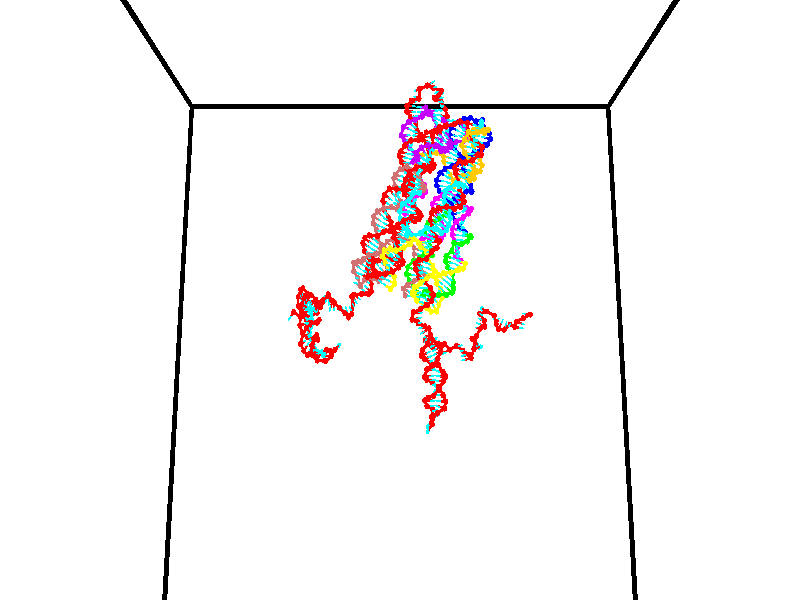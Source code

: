 // switches for output
#declare DRAW_BASES = 1; // possible values are 0, 1; only relevant for DNA ribbons
#declare DRAW_BASES_TYPE = 3; // possible values are 1, 2, 3; only relevant for DNA ribbons
#declare DRAW_FOG = 0; // set to 1 to enable fog

#include "colors.inc"

#include "transforms.inc"
background { rgb <1, 1, 1>}

#default {
   normal{
       ripples 0.25
       frequency 0.20
       turbulence 0.2
       lambda 5
   }
	finish {
		phong 0.1
		phong_size 40.
	}
}

// original window dimensions: 1024x640


// camera settings

camera {
	sky <0, 0.179814, -0.983701>
	up <0, 0.179814, -0.983701>
	right 1.6 * <1, 0, 0>
	location <35, 94.9851, 44.8844>
	look_at <35, 29.7336, 32.9568>
	direction <0, -65.2515, -11.9276>
	angle 67.0682
}


# declare cpy_camera_pos = <35, 94.9851, 44.8844>;
# if (DRAW_FOG = 1)
fog {
	fog_type 2
	up vnormalize(cpy_camera_pos)
	color rgbt<1,1,1,0.3>
	distance 1e-5
	fog_alt 3e-3
	fog_offset 56
}
# end


// LIGHTS

# declare lum = 6;
global_settings {
	ambient_light rgb lum * <0.05, 0.05, 0.05>
	max_trace_level 15
}# declare cpy_direct_light_amount = 0.25;
light_source
{	1000 * <-1, -1.16352, -0.803886>,
	rgb lum * cpy_direct_light_amount
	parallel
}

light_source
{	1000 * <1, 1.16352, 0.803886>,
	rgb lum * cpy_direct_light_amount
	parallel
}

// strand 0

// nucleotide -1

// particle -1
sphere {
	<24.248123, 34.745514, 34.896591> 0.250000
	pigment { color rgbt <1,0,0,0> }
	no_shadow
}
cylinder {
	<24.060041, 34.886303, 35.220325>,  <23.947193, 34.970776, 35.414566>, 0.100000
	pigment { color rgbt <1,0,0,0> }
	no_shadow
}
cylinder {
	<24.060041, 34.886303, 35.220325>,  <24.248123, 34.745514, 34.896591>, 0.100000
	pigment { color rgbt <1,0,0,0> }
	no_shadow
}

// particle -1
sphere {
	<24.060041, 34.886303, 35.220325> 0.100000
	pigment { color rgbt <1,0,0,0> }
	no_shadow
}
sphere {
	0, 1
	scale<0.080000,0.200000,0.300000>
	matrix <0.628823, -0.509844, 0.587061,
		0.619265, 0.784966, 0.018400,
		-0.470204, 0.351977, 0.809333,
		23.918980, 34.991898, 35.463127>
	pigment { color rgbt <0,1,1,0> }
	no_shadow
}
cylinder {
	<24.927147, 34.537827, 35.301327>,  <24.248123, 34.745514, 34.896591>, 0.130000
	pigment { color rgbt <1,0,0,0> }
	no_shadow
}

// nucleotide -1

// particle -1
sphere {
	<24.927147, 34.537827, 35.301327> 0.250000
	pigment { color rgbt <1,0,0,0> }
	no_shadow
}
cylinder {
	<25.241850, 34.298229, 35.360958>,  <25.430672, 34.154472, 35.396736>, 0.100000
	pigment { color rgbt <1,0,0,0> }
	no_shadow
}
cylinder {
	<25.241850, 34.298229, 35.360958>,  <24.927147, 34.537827, 35.301327>, 0.100000
	pigment { color rgbt <1,0,0,0> }
	no_shadow
}

// particle -1
sphere {
	<25.241850, 34.298229, 35.360958> 0.100000
	pigment { color rgbt <1,0,0,0> }
	no_shadow
}
sphere {
	0, 1
	scale<0.080000,0.200000,0.300000>
	matrix <0.124970, 0.391081, 0.911832,
		-0.604482, -0.698759, 0.382541,
		0.786755, -0.598993, 0.149078,
		25.477877, 34.118530, 35.405682>
	pigment { color rgbt <0,1,1,0> }
	no_shadow
}
cylinder {
	<24.828745, 34.328125, 35.964046>,  <24.927147, 34.537827, 35.301327>, 0.130000
	pigment { color rgbt <1,0,0,0> }
	no_shadow
}

// nucleotide -1

// particle -1
sphere {
	<24.828745, 34.328125, 35.964046> 0.250000
	pigment { color rgbt <1,0,0,0> }
	no_shadow
}
cylinder {
	<25.218510, 34.283939, 35.885746>,  <25.452368, 34.257427, 35.838764>, 0.100000
	pigment { color rgbt <1,0,0,0> }
	no_shadow
}
cylinder {
	<25.218510, 34.283939, 35.885746>,  <24.828745, 34.328125, 35.964046>, 0.100000
	pigment { color rgbt <1,0,0,0> }
	no_shadow
}

// particle -1
sphere {
	<25.218510, 34.283939, 35.885746> 0.100000
	pigment { color rgbt <1,0,0,0> }
	no_shadow
}
sphere {
	0, 1
	scale<0.080000,0.200000,0.300000>
	matrix <0.224400, 0.428069, 0.875444,
		-0.012908, -0.896970, 0.441903,
		0.974411, -0.110464, -0.195754,
		25.510834, 34.250801, 35.827019>
	pigment { color rgbt <0,1,1,0> }
	no_shadow
}
cylinder {
	<25.060522, 34.140232, 36.606716>,  <24.828745, 34.328125, 35.964046>, 0.130000
	pigment { color rgbt <1,0,0,0> }
	no_shadow
}

// nucleotide -1

// particle -1
sphere {
	<25.060522, 34.140232, 36.606716> 0.250000
	pigment { color rgbt <1,0,0,0> }
	no_shadow
}
cylinder {
	<25.384693, 34.230068, 36.390285>,  <25.579195, 34.283970, 36.260426>, 0.100000
	pigment { color rgbt <1,0,0,0> }
	no_shadow
}
cylinder {
	<25.384693, 34.230068, 36.390285>,  <25.060522, 34.140232, 36.606716>, 0.100000
	pigment { color rgbt <1,0,0,0> }
	no_shadow
}

// particle -1
sphere {
	<25.384693, 34.230068, 36.390285> 0.100000
	pigment { color rgbt <1,0,0,0> }
	no_shadow
}
sphere {
	0, 1
	scale<0.080000,0.200000,0.300000>
	matrix <0.458691, 0.331284, 0.824532,
		0.364443, -0.916409, 0.165458,
		0.810422, 0.224601, -0.541082,
		25.627821, 34.297447, 36.227962>
	pigment { color rgbt <0,1,1,0> }
	no_shadow
}
cylinder {
	<25.547550, 33.821774, 36.909107>,  <25.060522, 34.140232, 36.606716>, 0.130000
	pigment { color rgbt <1,0,0,0> }
	no_shadow
}

// nucleotide -1

// particle -1
sphere {
	<25.547550, 33.821774, 36.909107> 0.250000
	pigment { color rgbt <1,0,0,0> }
	no_shadow
}
cylinder {
	<25.687843, 34.137928, 36.708199>,  <25.772018, 34.327621, 36.587654>, 0.100000
	pigment { color rgbt <1,0,0,0> }
	no_shadow
}
cylinder {
	<25.687843, 34.137928, 36.708199>,  <25.547550, 33.821774, 36.909107>, 0.100000
	pigment { color rgbt <1,0,0,0> }
	no_shadow
}

// particle -1
sphere {
	<25.687843, 34.137928, 36.708199> 0.100000
	pigment { color rgbt <1,0,0,0> }
	no_shadow
}
sphere {
	0, 1
	scale<0.080000,0.200000,0.300000>
	matrix <0.309377, 0.408431, 0.858761,
		0.883897, -0.456584, -0.101279,
		0.350731, 0.790390, -0.502267,
		25.793062, 34.375046, 36.557518>
	pigment { color rgbt <0,1,1,0> }
	no_shadow
}
cylinder {
	<26.230061, 33.939758, 37.123123>,  <25.547550, 33.821774, 36.909107>, 0.130000
	pigment { color rgbt <1,0,0,0> }
	no_shadow
}

// nucleotide -1

// particle -1
sphere {
	<26.230061, 33.939758, 37.123123> 0.250000
	pigment { color rgbt <1,0,0,0> }
	no_shadow
}
cylinder {
	<26.036083, 34.267338, 37.000389>,  <25.919697, 34.463886, 36.926750>, 0.100000
	pigment { color rgbt <1,0,0,0> }
	no_shadow
}
cylinder {
	<26.036083, 34.267338, 37.000389>,  <26.230061, 33.939758, 37.123123>, 0.100000
	pigment { color rgbt <1,0,0,0> }
	no_shadow
}

// particle -1
sphere {
	<26.036083, 34.267338, 37.000389> 0.100000
	pigment { color rgbt <1,0,0,0> }
	no_shadow
}
sphere {
	0, 1
	scale<0.080000,0.200000,0.300000>
	matrix <0.377148, 0.512385, 0.771505,
		0.789043, 0.258416, -0.557345,
		-0.484944, 0.818952, -0.306833,
		25.890600, 34.513023, 36.908340>
	pigment { color rgbt <0,1,1,0> }
	no_shadow
}
cylinder {
	<26.710602, 34.399471, 37.204590>,  <26.230061, 33.939758, 37.123123>, 0.130000
	pigment { color rgbt <1,0,0,0> }
	no_shadow
}

// nucleotide -1

// particle -1
sphere {
	<26.710602, 34.399471, 37.204590> 0.250000
	pigment { color rgbt <1,0,0,0> }
	no_shadow
}
cylinder {
	<26.357639, 34.585415, 37.233627>,  <26.145863, 34.696980, 37.251049>, 0.100000
	pigment { color rgbt <1,0,0,0> }
	no_shadow
}
cylinder {
	<26.357639, 34.585415, 37.233627>,  <26.710602, 34.399471, 37.204590>, 0.100000
	pigment { color rgbt <1,0,0,0> }
	no_shadow
}

// particle -1
sphere {
	<26.357639, 34.585415, 37.233627> 0.100000
	pigment { color rgbt <1,0,0,0> }
	no_shadow
}
sphere {
	0, 1
	scale<0.080000,0.200000,0.300000>
	matrix <0.337619, 0.518173, 0.785818,
		0.327678, 0.717918, -0.614183,
		-0.882406, 0.464855, 0.072589,
		26.092918, 34.724873, 37.255405>
	pigment { color rgbt <0,1,1,0> }
	no_shadow
}
cylinder {
	<26.678082, 35.162804, 36.919617>,  <26.710602, 34.399471, 37.204590>, 0.130000
	pigment { color rgbt <1,0,0,0> }
	no_shadow
}

// nucleotide -1

// particle -1
sphere {
	<26.678082, 35.162804, 36.919617> 0.250000
	pigment { color rgbt <1,0,0,0> }
	no_shadow
}
cylinder {
	<26.454123, 35.069893, 37.237751>,  <26.319748, 35.014149, 37.428631>, 0.100000
	pigment { color rgbt <1,0,0,0> }
	no_shadow
}
cylinder {
	<26.454123, 35.069893, 37.237751>,  <26.678082, 35.162804, 36.919617>, 0.100000
	pigment { color rgbt <1,0,0,0> }
	no_shadow
}

// particle -1
sphere {
	<26.454123, 35.069893, 37.237751> 0.100000
	pigment { color rgbt <1,0,0,0> }
	no_shadow
}
sphere {
	0, 1
	scale<0.080000,0.200000,0.300000>
	matrix <0.548449, 0.615615, 0.565881,
		-0.621063, 0.753038, -0.217290,
		-0.559897, -0.232275, 0.795339,
		26.286154, 35.000210, 37.476353>
	pigment { color rgbt <0,1,1,0> }
	no_shadow
}
cylinder {
	<26.463306, 35.754360, 37.269226>,  <26.678082, 35.162804, 36.919617>, 0.130000
	pigment { color rgbt <1,0,0,0> }
	no_shadow
}

// nucleotide -1

// particle -1
sphere {
	<26.463306, 35.754360, 37.269226> 0.250000
	pigment { color rgbt <1,0,0,0> }
	no_shadow
}
cylinder {
	<26.441658, 35.471123, 37.550842>,  <26.428669, 35.301182, 37.719810>, 0.100000
	pigment { color rgbt <1,0,0,0> }
	no_shadow
}
cylinder {
	<26.441658, 35.471123, 37.550842>,  <26.463306, 35.754360, 37.269226>, 0.100000
	pigment { color rgbt <1,0,0,0> }
	no_shadow
}

// particle -1
sphere {
	<26.441658, 35.471123, 37.550842> 0.100000
	pigment { color rgbt <1,0,0,0> }
	no_shadow
}
sphere {
	0, 1
	scale<0.080000,0.200000,0.300000>
	matrix <0.605854, 0.537176, 0.586841,
		-0.793733, 0.458305, 0.399931,
		-0.054119, -0.708095, 0.704040,
		26.425423, 35.258694, 37.762054>
	pigment { color rgbt <0,1,1,0> }
	no_shadow
}
cylinder {
	<26.339249, 36.083698, 37.891464>,  <26.463306, 35.754360, 37.269226>, 0.130000
	pigment { color rgbt <1,0,0,0> }
	no_shadow
}

// nucleotide -1

// particle -1
sphere {
	<26.339249, 36.083698, 37.891464> 0.250000
	pigment { color rgbt <1,0,0,0> }
	no_shadow
}
cylinder {
	<26.489443, 35.729324, 38.000370>,  <26.579559, 35.516701, 38.065712>, 0.100000
	pigment { color rgbt <1,0,0,0> }
	no_shadow
}
cylinder {
	<26.489443, 35.729324, 38.000370>,  <26.339249, 36.083698, 37.891464>, 0.100000
	pigment { color rgbt <1,0,0,0> }
	no_shadow
}

// particle -1
sphere {
	<26.489443, 35.729324, 38.000370> 0.100000
	pigment { color rgbt <1,0,0,0> }
	no_shadow
}
sphere {
	0, 1
	scale<0.080000,0.200000,0.300000>
	matrix <0.622244, 0.458679, 0.634371,
		-0.686893, -0.068785, 0.723496,
		0.375488, -0.885936, 0.272262,
		26.602089, 35.463543, 38.082050>
	pigment { color rgbt <0,1,1,0> }
	no_shadow
}
cylinder {
	<26.351368, 36.072975, 38.569965>,  <26.339249, 36.083698, 37.891464>, 0.130000
	pigment { color rgbt <1,0,0,0> }
	no_shadow
}

// nucleotide -1

// particle -1
sphere {
	<26.351368, 36.072975, 38.569965> 0.250000
	pigment { color rgbt <1,0,0,0> }
	no_shadow
}
cylinder {
	<26.646225, 35.831120, 38.449276>,  <26.823139, 35.686008, 38.376862>, 0.100000
	pigment { color rgbt <1,0,0,0> }
	no_shadow
}
cylinder {
	<26.646225, 35.831120, 38.449276>,  <26.351368, 36.072975, 38.569965>, 0.100000
	pigment { color rgbt <1,0,0,0> }
	no_shadow
}

// particle -1
sphere {
	<26.646225, 35.831120, 38.449276> 0.100000
	pigment { color rgbt <1,0,0,0> }
	no_shadow
}
sphere {
	0, 1
	scale<0.080000,0.200000,0.300000>
	matrix <0.635059, 0.467280, 0.615101,
		-0.230921, -0.645031, 0.728431,
		0.737140, -0.604636, -0.301728,
		26.867367, 35.649727, 38.358757>
	pigment { color rgbt <0,1,1,0> }
	no_shadow
}
cylinder {
	<26.914696, 35.966446, 39.122166>,  <26.351368, 36.072975, 38.569965>, 0.130000
	pigment { color rgbt <1,0,0,0> }
	no_shadow
}

// nucleotide -1

// particle -1
sphere {
	<26.914696, 35.966446, 39.122166> 0.250000
	pigment { color rgbt <1,0,0,0> }
	no_shadow
}
cylinder {
	<27.067497, 35.922039, 38.755177>,  <27.159178, 35.895393, 38.534985>, 0.100000
	pigment { color rgbt <1,0,0,0> }
	no_shadow
}
cylinder {
	<27.067497, 35.922039, 38.755177>,  <26.914696, 35.966446, 39.122166>, 0.100000
	pigment { color rgbt <1,0,0,0> }
	no_shadow
}

// particle -1
sphere {
	<27.067497, 35.922039, 38.755177> 0.100000
	pigment { color rgbt <1,0,0,0> }
	no_shadow
}
sphere {
	0, 1
	scale<0.080000,0.200000,0.300000>
	matrix <0.711531, 0.668849, 0.215323,
		0.589742, -0.735062, 0.334497,
		0.382004, -0.111020, -0.917468,
		27.182098, 35.888733, 38.479935>
	pigment { color rgbt <0,1,1,0> }
	no_shadow
}
cylinder {
	<27.676773, 35.727688, 39.147438>,  <26.914696, 35.966446, 39.122166>, 0.130000
	pigment { color rgbt <1,0,0,0> }
	no_shadow
}

// nucleotide -1

// particle -1
sphere {
	<27.676773, 35.727688, 39.147438> 0.250000
	pigment { color rgbt <1,0,0,0> }
	no_shadow
}
cylinder {
	<27.528030, 35.963150, 38.860329>,  <27.438784, 36.104427, 38.688061>, 0.100000
	pigment { color rgbt <1,0,0,0> }
	no_shadow
}
cylinder {
	<27.528030, 35.963150, 38.860329>,  <27.676773, 35.727688, 39.147438>, 0.100000
	pigment { color rgbt <1,0,0,0> }
	no_shadow
}

// particle -1
sphere {
	<27.528030, 35.963150, 38.860329> 0.100000
	pigment { color rgbt <1,0,0,0> }
	no_shadow
}
sphere {
	0, 1
	scale<0.080000,0.200000,0.300000>
	matrix <0.690546, 0.692162, 0.209902,
		0.620378, -0.417603, -0.663882,
		-0.371858, 0.588660, -0.717775,
		27.416473, 36.139748, 38.644997>
	pigment { color rgbt <0,1,1,0> }
	no_shadow
}
cylinder {
	<28.251345, 36.025394, 38.789944>,  <27.676773, 35.727688, 39.147438>, 0.130000
	pigment { color rgbt <1,0,0,0> }
	no_shadow
}

// nucleotide -1

// particle -1
sphere {
	<28.251345, 36.025394, 38.789944> 0.250000
	pigment { color rgbt <1,0,0,0> }
	no_shadow
}
cylinder {
	<27.920132, 36.248856, 38.770901>,  <27.721403, 36.382931, 38.759476>, 0.100000
	pigment { color rgbt <1,0,0,0> }
	no_shadow
}
cylinder {
	<27.920132, 36.248856, 38.770901>,  <28.251345, 36.025394, 38.789944>, 0.100000
	pigment { color rgbt <1,0,0,0> }
	no_shadow
}

// particle -1
sphere {
	<27.920132, 36.248856, 38.770901> 0.100000
	pigment { color rgbt <1,0,0,0> }
	no_shadow
}
sphere {
	0, 1
	scale<0.080000,0.200000,0.300000>
	matrix <0.539477, 0.816976, 0.203749,
		0.152718, 0.143028, -0.977865,
		-0.828035, 0.558652, -0.047607,
		27.671721, 36.416451, 38.756618>
	pigment { color rgbt <0,1,1,0> }
	no_shadow
}
cylinder {
	<28.585855, 35.664589, 38.203224>,  <28.251345, 36.025394, 38.789944>, 0.130000
	pigment { color rgbt <1,0,0,0> }
	no_shadow
}

// nucleotide -1

// particle -1
sphere {
	<28.585855, 35.664589, 38.203224> 0.250000
	pigment { color rgbt <1,0,0,0> }
	no_shadow
}
cylinder {
	<28.770046, 35.405399, 37.960545>,  <28.880562, 35.249886, 37.814938>, 0.100000
	pigment { color rgbt <1,0,0,0> }
	no_shadow
}
cylinder {
	<28.770046, 35.405399, 37.960545>,  <28.585855, 35.664589, 38.203224>, 0.100000
	pigment { color rgbt <1,0,0,0> }
	no_shadow
}

// particle -1
sphere {
	<28.770046, 35.405399, 37.960545> 0.100000
	pigment { color rgbt <1,0,0,0> }
	no_shadow
}
sphere {
	0, 1
	scale<0.080000,0.200000,0.300000>
	matrix <-0.681459, -0.696034, 0.226165,
		-0.568835, 0.309299, -0.762077,
		0.460479, -0.647974, -0.606703,
		28.908190, 35.211006, 37.778534>
	pigment { color rgbt <0,1,1,0> }
	no_shadow
}
cylinder {
	<28.084009, 35.214180, 38.243198>,  <28.585855, 35.664589, 38.203224>, 0.130000
	pigment { color rgbt <1,0,0,0> }
	no_shadow
}

// nucleotide -1

// particle -1
sphere {
	<28.084009, 35.214180, 38.243198> 0.250000
	pigment { color rgbt <1,0,0,0> }
	no_shadow
}
cylinder {
	<27.732552, 35.331684, 38.393764>,  <27.521677, 35.402187, 38.484104>, 0.100000
	pigment { color rgbt <1,0,0,0> }
	no_shadow
}
cylinder {
	<27.732552, 35.331684, 38.393764>,  <28.084009, 35.214180, 38.243198>, 0.100000
	pigment { color rgbt <1,0,0,0> }
	no_shadow
}

// particle -1
sphere {
	<27.732552, 35.331684, 38.393764> 0.100000
	pigment { color rgbt <1,0,0,0> }
	no_shadow
}
sphere {
	0, 1
	scale<0.080000,0.200000,0.300000>
	matrix <-0.473805, -0.633956, -0.611235,
		0.059075, -0.715407, 0.696206,
		-0.878646, 0.293757, 0.376415,
		27.468958, 35.419811, 38.506687>
	pigment { color rgbt <0,1,1,0> }
	no_shadow
}
cylinder {
	<27.641249, 34.688164, 38.078777>,  <28.084009, 35.214180, 38.243198>, 0.130000
	pigment { color rgbt <1,0,0,0> }
	no_shadow
}

// nucleotide -1

// particle -1
sphere {
	<27.641249, 34.688164, 38.078777> 0.250000
	pigment { color rgbt <1,0,0,0> }
	no_shadow
}
cylinder {
	<27.379982, 34.963840, 38.204243>,  <27.223221, 35.129246, 38.279522>, 0.100000
	pigment { color rgbt <1,0,0,0> }
	no_shadow
}
cylinder {
	<27.379982, 34.963840, 38.204243>,  <27.641249, 34.688164, 38.078777>, 0.100000
	pigment { color rgbt <1,0,0,0> }
	no_shadow
}

// particle -1
sphere {
	<27.379982, 34.963840, 38.204243> 0.100000
	pigment { color rgbt <1,0,0,0> }
	no_shadow
}
sphere {
	0, 1
	scale<0.080000,0.200000,0.300000>
	matrix <-0.756256, -0.572916, -0.315982,
		-0.038071, -0.443597, 0.895417,
		-0.653168, 0.689194, 0.313662,
		27.184032, 35.170597, 38.298340>
	pigment { color rgbt <0,1,1,0> }
	no_shadow
}
cylinder {
	<27.159391, 34.345909, 38.350441>,  <27.641249, 34.688164, 38.078777>, 0.130000
	pigment { color rgbt <1,0,0,0> }
	no_shadow
}

// nucleotide -1

// particle -1
sphere {
	<27.159391, 34.345909, 38.350441> 0.250000
	pigment { color rgbt <1,0,0,0> }
	no_shadow
}
cylinder {
	<26.969488, 34.695229, 38.306705>,  <26.855547, 34.904819, 38.280464>, 0.100000
	pigment { color rgbt <1,0,0,0> }
	no_shadow
}
cylinder {
	<26.969488, 34.695229, 38.306705>,  <27.159391, 34.345909, 38.350441>, 0.100000
	pigment { color rgbt <1,0,0,0> }
	no_shadow
}

// particle -1
sphere {
	<26.969488, 34.695229, 38.306705> 0.100000
	pigment { color rgbt <1,0,0,0> }
	no_shadow
}
sphere {
	0, 1
	scale<0.080000,0.200000,0.300000>
	matrix <-0.757350, -0.468659, -0.454731,
		-0.448358, -0.133080, 0.883892,
		-0.474759, 0.873297, -0.109339,
		26.827061, 34.957218, 38.273903>
	pigment { color rgbt <0,1,1,0> }
	no_shadow
}
cylinder {
	<26.467482, 34.281918, 38.664619>,  <27.159391, 34.345909, 38.350441>, 0.130000
	pigment { color rgbt <1,0,0,0> }
	no_shadow
}

// nucleotide -1

// particle -1
sphere {
	<26.467482, 34.281918, 38.664619> 0.250000
	pigment { color rgbt <1,0,0,0> }
	no_shadow
}
cylinder {
	<26.460087, 34.569305, 38.386494>,  <26.455650, 34.741737, 38.219620>, 0.100000
	pigment { color rgbt <1,0,0,0> }
	no_shadow
}
cylinder {
	<26.460087, 34.569305, 38.386494>,  <26.467482, 34.281918, 38.664619>, 0.100000
	pigment { color rgbt <1,0,0,0> }
	no_shadow
}

// particle -1
sphere {
	<26.460087, 34.569305, 38.386494> 0.100000
	pigment { color rgbt <1,0,0,0> }
	no_shadow
}
sphere {
	0, 1
	scale<0.080000,0.200000,0.300000>
	matrix <-0.792212, -0.434786, -0.428207,
		-0.609966, 0.542918, 0.577219,
		-0.018486, 0.718472, -0.695310,
		26.454540, 34.784847, 38.177902>
	pigment { color rgbt <0,1,1,0> }
	no_shadow
}
cylinder {
	<25.694006, 34.489166, 38.513786>,  <26.467482, 34.281918, 38.664619>, 0.130000
	pigment { color rgbt <1,0,0,0> }
	no_shadow
}

// nucleotide -1

// particle -1
sphere {
	<25.694006, 34.489166, 38.513786> 0.250000
	pigment { color rgbt <1,0,0,0> }
	no_shadow
}
cylinder {
	<25.908316, 34.626896, 38.205399>,  <26.036901, 34.709534, 38.020367>, 0.100000
	pigment { color rgbt <1,0,0,0> }
	no_shadow
}
cylinder {
	<25.908316, 34.626896, 38.205399>,  <25.694006, 34.489166, 38.513786>, 0.100000
	pigment { color rgbt <1,0,0,0> }
	no_shadow
}

// particle -1
sphere {
	<25.908316, 34.626896, 38.205399> 0.100000
	pigment { color rgbt <1,0,0,0> }
	no_shadow
}
sphere {
	0, 1
	scale<0.080000,0.200000,0.300000>
	matrix <-0.818943, -0.010448, -0.573779,
		-0.205619, 0.938794, 0.276382,
		0.535773, 0.344321, -0.770967,
		26.069048, 34.730194, 37.974110>
	pigment { color rgbt <0,1,1,0> }
	no_shadow
}
cylinder {
	<25.432188, 35.096992, 38.220963>,  <25.694006, 34.489166, 38.513786>, 0.130000
	pigment { color rgbt <1,0,0,0> }
	no_shadow
}

// nucleotide -1

// particle -1
sphere {
	<25.432188, 35.096992, 38.220963> 0.250000
	pigment { color rgbt <1,0,0,0> }
	no_shadow
}
cylinder {
	<25.613056, 34.918282, 37.912174>,  <25.721577, 34.811054, 37.726902>, 0.100000
	pigment { color rgbt <1,0,0,0> }
	no_shadow
}
cylinder {
	<25.613056, 34.918282, 37.912174>,  <25.432188, 35.096992, 38.220963>, 0.100000
	pigment { color rgbt <1,0,0,0> }
	no_shadow
}

// particle -1
sphere {
	<25.613056, 34.918282, 37.912174> 0.100000
	pigment { color rgbt <1,0,0,0> }
	no_shadow
}
sphere {
	0, 1
	scale<0.080000,0.200000,0.300000>
	matrix <-0.848795, 0.050360, -0.526319,
		0.274022, 0.893229, -0.356447,
		0.452172, -0.446773, -0.771967,
		25.748709, 34.784248, 37.680584>
	pigment { color rgbt <0,1,1,0> }
	no_shadow
}
cylinder {
	<25.109299, 35.350555, 37.675076>,  <25.432188, 35.096992, 38.220963>, 0.130000
	pigment { color rgbt <1,0,0,0> }
	no_shadow
}

// nucleotide -1

// particle -1
sphere {
	<25.109299, 35.350555, 37.675076> 0.250000
	pigment { color rgbt <1,0,0,0> }
	no_shadow
}
cylinder {
	<25.273415, 35.013466, 37.535656>,  <25.371883, 34.811214, 37.452003>, 0.100000
	pigment { color rgbt <1,0,0,0> }
	no_shadow
}
cylinder {
	<25.273415, 35.013466, 37.535656>,  <25.109299, 35.350555, 37.675076>, 0.100000
	pigment { color rgbt <1,0,0,0> }
	no_shadow
}

// particle -1
sphere {
	<25.273415, 35.013466, 37.535656> 0.100000
	pigment { color rgbt <1,0,0,0> }
	no_shadow
}
sphere {
	0, 1
	scale<0.080000,0.200000,0.300000>
	matrix <-0.803827, -0.153673, -0.574671,
		0.430725, 0.515953, -0.740452,
		0.410290, -0.842720, -0.348546,
		25.396502, 34.760651, 37.431091>
	pigment { color rgbt <0,1,1,0> }
	no_shadow
}
cylinder {
	<25.361895, 35.413391, 36.919090>,  <25.109299, 35.350555, 37.675076>, 0.130000
	pigment { color rgbt <1,0,0,0> }
	no_shadow
}

// nucleotide -1

// particle -1
sphere {
	<25.361895, 35.413391, 36.919090> 0.250000
	pigment { color rgbt <1,0,0,0> }
	no_shadow
}
cylinder {
	<25.207010, 35.088387, 37.093395>,  <25.114080, 34.893383, 37.197979>, 0.100000
	pigment { color rgbt <1,0,0,0> }
	no_shadow
}
cylinder {
	<25.207010, 35.088387, 37.093395>,  <25.361895, 35.413391, 36.919090>, 0.100000
	pigment { color rgbt <1,0,0,0> }
	no_shadow
}

// particle -1
sphere {
	<25.207010, 35.088387, 37.093395> 0.100000
	pigment { color rgbt <1,0,0,0> }
	no_shadow
}
sphere {
	0, 1
	scale<0.080000,0.200000,0.300000>
	matrix <-0.864088, 0.154948, -0.478897,
		0.321589, -0.561974, -0.762080,
		-0.387210, -0.812513, 0.435766,
		25.090847, 34.844631, 37.224125>
	pigment { color rgbt <0,1,1,0> }
	no_shadow
}
cylinder {
	<25.693584, 35.603989, 36.394932>,  <25.361895, 35.413391, 36.919090>, 0.130000
	pigment { color rgbt <1,0,0,0> }
	no_shadow
}

// nucleotide -1

// particle -1
sphere {
	<25.693584, 35.603989, 36.394932> 0.250000
	pigment { color rgbt <1,0,0,0> }
	no_shadow
}
cylinder {
	<25.852730, 35.263462, 36.531734>,  <25.948217, 35.059147, 36.613815>, 0.100000
	pigment { color rgbt <1,0,0,0> }
	no_shadow
}
cylinder {
	<25.852730, 35.263462, 36.531734>,  <25.693584, 35.603989, 36.394932>, 0.100000
	pigment { color rgbt <1,0,0,0> }
	no_shadow
}

// particle -1
sphere {
	<25.852730, 35.263462, 36.531734> 0.100000
	pigment { color rgbt <1,0,0,0> }
	no_shadow
}
sphere {
	0, 1
	scale<0.080000,0.200000,0.300000>
	matrix <-0.164735, -0.433010, -0.886208,
		0.902534, 0.296249, -0.312520,
		0.397863, -0.851316, 0.342004,
		25.972088, 35.008068, 36.634335>
	pigment { color rgbt <0,1,1,0> }
	no_shadow
}
cylinder {
	<26.143353, 35.392807, 35.903378>,  <25.693584, 35.603989, 36.394932>, 0.130000
	pigment { color rgbt <1,0,0,0> }
	no_shadow
}

// nucleotide -1

// particle -1
sphere {
	<26.143353, 35.392807, 35.903378> 0.250000
	pigment { color rgbt <1,0,0,0> }
	no_shadow
}
cylinder {
	<26.062166, 35.062744, 36.114250>,  <26.013454, 34.864704, 36.240772>, 0.100000
	pigment { color rgbt <1,0,0,0> }
	no_shadow
}
cylinder {
	<26.062166, 35.062744, 36.114250>,  <26.143353, 35.392807, 35.903378>, 0.100000
	pigment { color rgbt <1,0,0,0> }
	no_shadow
}

// particle -1
sphere {
	<26.062166, 35.062744, 36.114250> 0.100000
	pigment { color rgbt <1,0,0,0> }
	no_shadow
}
sphere {
	0, 1
	scale<0.080000,0.200000,0.300000>
	matrix <-0.038530, -0.531236, -0.846347,
		0.978427, -0.192093, 0.076031,
		-0.202968, -0.825159, 0.527177,
		26.001276, 34.815197, 36.272404>
	pigment { color rgbt <0,1,1,0> }
	no_shadow
}
cylinder {
	<26.689787, 34.836327, 35.708477>,  <26.143353, 35.392807, 35.903378>, 0.130000
	pigment { color rgbt <1,0,0,0> }
	no_shadow
}

// nucleotide -1

// particle -1
sphere {
	<26.689787, 34.836327, 35.708477> 0.250000
	pigment { color rgbt <1,0,0,0> }
	no_shadow
}
cylinder {
	<26.358170, 34.670349, 35.858414>,  <26.159199, 34.570763, 35.948376>, 0.100000
	pigment { color rgbt <1,0,0,0> }
	no_shadow
}
cylinder {
	<26.358170, 34.670349, 35.858414>,  <26.689787, 34.836327, 35.708477>, 0.100000
	pigment { color rgbt <1,0,0,0> }
	no_shadow
}

// particle -1
sphere {
	<26.358170, 34.670349, 35.858414> 0.100000
	pigment { color rgbt <1,0,0,0> }
	no_shadow
}
sphere {
	0, 1
	scale<0.080000,0.200000,0.300000>
	matrix <-0.064843, -0.594482, -0.801490,
		0.555412, -0.688776, 0.465946,
		-0.829043, -0.414944, 0.374845,
		26.109457, 34.545864, 35.970867>
	pigment { color rgbt <0,1,1,0> }
	no_shadow
}
cylinder {
	<26.768232, 34.110649, 35.478764>,  <26.689787, 34.836327, 35.708477>, 0.130000
	pigment { color rgbt <1,0,0,0> }
	no_shadow
}

// nucleotide -1

// particle -1
sphere {
	<26.768232, 34.110649, 35.478764> 0.250000
	pigment { color rgbt <1,0,0,0> }
	no_shadow
}
cylinder {
	<26.389360, 34.166271, 35.594360>,  <26.162037, 34.199646, 35.663719>, 0.100000
	pigment { color rgbt <1,0,0,0> }
	no_shadow
}
cylinder {
	<26.389360, 34.166271, 35.594360>,  <26.768232, 34.110649, 35.478764>, 0.100000
	pigment { color rgbt <1,0,0,0> }
	no_shadow
}

// particle -1
sphere {
	<26.389360, 34.166271, 35.594360> 0.100000
	pigment { color rgbt <1,0,0,0> }
	no_shadow
}
sphere {
	0, 1
	scale<0.080000,0.200000,0.300000>
	matrix <-0.314808, -0.575150, -0.755049,
		0.061216, -0.806142, 0.588547,
		-0.947179, 0.139058, 0.288988,
		26.105207, 34.207989, 35.681057>
	pigment { color rgbt <0,1,1,0> }
	no_shadow
}
cylinder {
	<26.472904, 33.540581, 35.641014>,  <26.768232, 34.110649, 35.478764>, 0.130000
	pigment { color rgbt <1,0,0,0> }
	no_shadow
}

// nucleotide -1

// particle -1
sphere {
	<26.472904, 33.540581, 35.641014> 0.250000
	pigment { color rgbt <1,0,0,0> }
	no_shadow
}
cylinder {
	<26.185431, 33.787964, 35.513889>,  <26.012945, 33.936394, 35.437614>, 0.100000
	pigment { color rgbt <1,0,0,0> }
	no_shadow
}
cylinder {
	<26.185431, 33.787964, 35.513889>,  <26.472904, 33.540581, 35.641014>, 0.100000
	pigment { color rgbt <1,0,0,0> }
	no_shadow
}

// particle -1
sphere {
	<26.185431, 33.787964, 35.513889> 0.100000
	pigment { color rgbt <1,0,0,0> }
	no_shadow
}
sphere {
	0, 1
	scale<0.080000,0.200000,0.300000>
	matrix <-0.302189, -0.689449, -0.658287,
		-0.626235, -0.377063, 0.682388,
		-0.718687, 0.618453, -0.317813,
		25.969824, 33.973499, 35.418545>
	pigment { color rgbt <0,1,1,0> }
	no_shadow
}
cylinder {
	<25.904997, 33.144924, 35.574978>,  <26.472904, 33.540581, 35.641014>, 0.130000
	pigment { color rgbt <1,0,0,0> }
	no_shadow
}

// nucleotide -1

// particle -1
sphere {
	<25.904997, 33.144924, 35.574978> 0.250000
	pigment { color rgbt <1,0,0,0> }
	no_shadow
}
cylinder {
	<25.902454, 33.435127, 35.299706>,  <25.900928, 33.609249, 35.134541>, 0.100000
	pigment { color rgbt <1,0,0,0> }
	no_shadow
}
cylinder {
	<25.902454, 33.435127, 35.299706>,  <25.904997, 33.144924, 35.574978>, 0.100000
	pigment { color rgbt <1,0,0,0> }
	no_shadow
}

// particle -1
sphere {
	<25.902454, 33.435127, 35.299706> 0.100000
	pigment { color rgbt <1,0,0,0> }
	no_shadow
}
sphere {
	0, 1
	scale<0.080000,0.200000,0.300000>
	matrix <-0.070389, -0.686813, -0.723418,
		-0.997499, 0.043842, 0.055434,
		-0.006356, 0.725511, -0.688182,
		25.900547, 33.652779, 35.093250>
	pigment { color rgbt <0,1,1,0> }
	no_shadow
}
cylinder {
	<25.283190, 33.199123, 35.319191>,  <25.904997, 33.144924, 35.574978>, 0.130000
	pigment { color rgbt <1,0,0,0> }
	no_shadow
}

// nucleotide -1

// particle -1
sphere {
	<25.283190, 33.199123, 35.319191> 0.250000
	pigment { color rgbt <1,0,0,0> }
	no_shadow
}
cylinder {
	<25.549761, 33.309551, 35.042160>,  <25.709703, 33.375809, 34.875942>, 0.100000
	pigment { color rgbt <1,0,0,0> }
	no_shadow
}
cylinder {
	<25.549761, 33.309551, 35.042160>,  <25.283190, 33.199123, 35.319191>, 0.100000
	pigment { color rgbt <1,0,0,0> }
	no_shadow
}

// particle -1
sphere {
	<25.549761, 33.309551, 35.042160> 0.100000
	pigment { color rgbt <1,0,0,0> }
	no_shadow
}
sphere {
	0, 1
	scale<0.080000,0.200000,0.300000>
	matrix <-0.351685, -0.702687, -0.618505,
		-0.657411, 0.655758, -0.371203,
		0.666430, 0.276066, -0.692574,
		25.749689, 33.392372, 34.834389>
	pigment { color rgbt <0,1,1,0> }
	no_shadow
}
cylinder {
	<24.835199, 33.458481, 34.745205>,  <25.283190, 33.199123, 35.319191>, 0.130000
	pigment { color rgbt <1,0,0,0> }
	no_shadow
}

// nucleotide -1

// particle -1
sphere {
	<24.835199, 33.458481, 34.745205> 0.250000
	pigment { color rgbt <1,0,0,0> }
	no_shadow
}
cylinder {
	<25.205729, 33.345520, 34.645466>,  <25.428045, 33.277744, 34.585621>, 0.100000
	pigment { color rgbt <1,0,0,0> }
	no_shadow
}
cylinder {
	<25.205729, 33.345520, 34.645466>,  <24.835199, 33.458481, 34.745205>, 0.100000
	pigment { color rgbt <1,0,0,0> }
	no_shadow
}

// particle -1
sphere {
	<25.205729, 33.345520, 34.645466> 0.100000
	pigment { color rgbt <1,0,0,0> }
	no_shadow
}
sphere {
	0, 1
	scale<0.080000,0.200000,0.300000>
	matrix <-0.376719, -0.689243, -0.618892,
		0.002917, 0.667227, -0.744848,
		0.926323, -0.282403, -0.249347,
		25.483625, 33.260799, 34.570663>
	pigment { color rgbt <0,1,1,0> }
	no_shadow
}
cylinder {
	<24.855261, 33.580238, 34.042820>,  <24.835199, 33.458481, 34.745205>, 0.130000
	pigment { color rgbt <1,0,0,0> }
	no_shadow
}

// nucleotide -1

// particle -1
sphere {
	<24.855261, 33.580238, 34.042820> 0.250000
	pigment { color rgbt <1,0,0,0> }
	no_shadow
}
cylinder {
	<25.135941, 33.315380, 34.148026>,  <25.304348, 33.156464, 34.211151>, 0.100000
	pigment { color rgbt <1,0,0,0> }
	no_shadow
}
cylinder {
	<25.135941, 33.315380, 34.148026>,  <24.855261, 33.580238, 34.042820>, 0.100000
	pigment { color rgbt <1,0,0,0> }
	no_shadow
}

// particle -1
sphere {
	<25.135941, 33.315380, 34.148026> 0.100000
	pigment { color rgbt <1,0,0,0> }
	no_shadow
}
sphere {
	0, 1
	scale<0.080000,0.200000,0.300000>
	matrix <-0.435268, -0.690665, -0.577515,
		0.564056, 0.290760, -0.772852,
		0.701700, -0.662148, 0.263016,
		25.346451, 33.116737, 34.226929>
	pigment { color rgbt <0,1,1,0> }
	no_shadow
}
cylinder {
	<25.075956, 33.389511, 33.432938>,  <24.855261, 33.580238, 34.042820>, 0.130000
	pigment { color rgbt <1,0,0,0> }
	no_shadow
}

// nucleotide -1

// particle -1
sphere {
	<25.075956, 33.389511, 33.432938> 0.250000
	pigment { color rgbt <1,0,0,0> }
	no_shadow
}
cylinder {
	<25.158484, 33.091766, 33.686977>,  <25.208000, 32.913116, 33.839401>, 0.100000
	pigment { color rgbt <1,0,0,0> }
	no_shadow
}
cylinder {
	<25.158484, 33.091766, 33.686977>,  <25.075956, 33.389511, 33.432938>, 0.100000
	pigment { color rgbt <1,0,0,0> }
	no_shadow
}

// particle -1
sphere {
	<25.158484, 33.091766, 33.686977> 0.100000
	pigment { color rgbt <1,0,0,0> }
	no_shadow
}
sphere {
	0, 1
	scale<0.080000,0.200000,0.300000>
	matrix <-0.289708, -0.666433, -0.686976,
		0.934613, -0.042258, -0.353146,
		0.206319, -0.744367, 0.635099,
		25.220379, 32.868458, 33.877506>
	pigment { color rgbt <0,1,1,0> }
	no_shadow
}
cylinder {
	<25.569702, 32.934460, 33.139153>,  <25.075956, 33.389511, 33.432938>, 0.130000
	pigment { color rgbt <1,0,0,0> }
	no_shadow
}

// nucleotide -1

// particle -1
sphere {
	<25.569702, 32.934460, 33.139153> 0.250000
	pigment { color rgbt <1,0,0,0> }
	no_shadow
}
cylinder {
	<25.367603, 32.726021, 33.414303>,  <25.246344, 32.600956, 33.579395>, 0.100000
	pigment { color rgbt <1,0,0,0> }
	no_shadow
}
cylinder {
	<25.367603, 32.726021, 33.414303>,  <25.569702, 32.934460, 33.139153>, 0.100000
	pigment { color rgbt <1,0,0,0> }
	no_shadow
}

// particle -1
sphere {
	<25.367603, 32.726021, 33.414303> 0.100000
	pigment { color rgbt <1,0,0,0> }
	no_shadow
}
sphere {
	0, 1
	scale<0.080000,0.200000,0.300000>
	matrix <-0.331836, -0.618503, -0.712278,
		0.796624, -0.588140, 0.139577,
		-0.505247, -0.521101, 0.687880,
		25.216028, 32.569691, 33.620667>
	pigment { color rgbt <0,1,1,0> }
	no_shadow
}
cylinder {
	<25.602991, 32.210289, 32.956600>,  <25.569702, 32.934460, 33.139153>, 0.130000
	pigment { color rgbt <1,0,0,0> }
	no_shadow
}

// nucleotide -1

// particle -1
sphere {
	<25.602991, 32.210289, 32.956600> 0.250000
	pigment { color rgbt <1,0,0,0> }
	no_shadow
}
cylinder {
	<25.264479, 32.222656, 33.169334>,  <25.061371, 32.230076, 33.296974>, 0.100000
	pigment { color rgbt <1,0,0,0> }
	no_shadow
}
cylinder {
	<25.264479, 32.222656, 33.169334>,  <25.602991, 32.210289, 32.956600>, 0.100000
	pigment { color rgbt <1,0,0,0> }
	no_shadow
}

// particle -1
sphere {
	<25.264479, 32.222656, 33.169334> 0.100000
	pigment { color rgbt <1,0,0,0> }
	no_shadow
}
sphere {
	0, 1
	scale<0.080000,0.200000,0.300000>
	matrix <-0.452418, -0.568834, -0.686837,
		0.281292, -0.821871, 0.495382,
		-0.846282, 0.030918, 0.531838,
		25.010593, 32.231934, 33.328884>
	pigment { color rgbt <0,1,1,0> }
	no_shadow
}
cylinder {
	<26.040897, 31.835224, 33.280067>,  <25.602991, 32.210289, 32.956600>, 0.130000
	pigment { color rgbt <1,0,0,0> }
	no_shadow
}

// nucleotide -1

// particle -1
sphere {
	<26.040897, 31.835224, 33.280067> 0.250000
	pigment { color rgbt <1,0,0,0> }
	no_shadow
}
cylinder {
	<25.753042, 31.729057, 33.536716>,  <25.580330, 31.665358, 33.690704>, 0.100000
	pigment { color rgbt <1,0,0,0> }
	no_shadow
}
cylinder {
	<25.753042, 31.729057, 33.536716>,  <26.040897, 31.835224, 33.280067>, 0.100000
	pigment { color rgbt <1,0,0,0> }
	no_shadow
}

// particle -1
sphere {
	<25.753042, 31.729057, 33.536716> 0.100000
	pigment { color rgbt <1,0,0,0> }
	no_shadow
}
sphere {
	0, 1
	scale<0.080000,0.200000,0.300000>
	matrix <-0.448328, -0.528003, -0.721259,
		0.530212, -0.806701, 0.260976,
		-0.719637, -0.265418, 0.641620,
		25.537151, 31.649431, 33.729202>
	pigment { color rgbt <0,1,1,0> }
	no_shadow
}
cylinder {
	<25.928246, 31.157192, 33.236557>,  <26.040897, 31.835224, 33.280067>, 0.130000
	pigment { color rgbt <1,0,0,0> }
	no_shadow
}

// nucleotide -1

// particle -1
sphere {
	<25.928246, 31.157192, 33.236557> 0.250000
	pigment { color rgbt <1,0,0,0> }
	no_shadow
}
cylinder {
	<25.578178, 31.298376, 33.368919>,  <25.368137, 31.383087, 33.448338>, 0.100000
	pigment { color rgbt <1,0,0,0> }
	no_shadow
}
cylinder {
	<25.578178, 31.298376, 33.368919>,  <25.928246, 31.157192, 33.236557>, 0.100000
	pigment { color rgbt <1,0,0,0> }
	no_shadow
}

// particle -1
sphere {
	<25.578178, 31.298376, 33.368919> 0.100000
	pigment { color rgbt <1,0,0,0> }
	no_shadow
}
sphere {
	0, 1
	scale<0.080000,0.200000,0.300000>
	matrix <-0.468578, -0.448042, -0.761376,
		-0.120475, -0.821388, 0.557501,
		-0.875169, 0.352960, 0.330907,
		25.315628, 31.404264, 33.468193>
	pigment { color rgbt <0,1,1,0> }
	no_shadow
}
cylinder {
	<25.442141, 30.640694, 33.356388>,  <25.928246, 31.157192, 33.236557>, 0.130000
	pigment { color rgbt <1,0,0,0> }
	no_shadow
}

// nucleotide -1

// particle -1
sphere {
	<25.442141, 30.640694, 33.356388> 0.250000
	pigment { color rgbt <1,0,0,0> }
	no_shadow
}
cylinder {
	<25.196098, 30.952534, 33.309288>,  <25.048473, 31.139639, 33.281029>, 0.100000
	pigment { color rgbt <1,0,0,0> }
	no_shadow
}
cylinder {
	<25.196098, 30.952534, 33.309288>,  <25.442141, 30.640694, 33.356388>, 0.100000
	pigment { color rgbt <1,0,0,0> }
	no_shadow
}

// particle -1
sphere {
	<25.196098, 30.952534, 33.309288> 0.100000
	pigment { color rgbt <1,0,0,0> }
	no_shadow
}
sphere {
	0, 1
	scale<0.080000,0.200000,0.300000>
	matrix <-0.448827, -0.469011, -0.760647,
		-0.648228, -0.415030, 0.638398,
		-0.615107, 0.779602, -0.117749,
		25.011566, 31.186415, 33.273964>
	pigment { color rgbt <0,1,1,0> }
	no_shadow
}
cylinder {
	<24.784149, 30.481377, 33.283817>,  <25.442141, 30.640694, 33.356388>, 0.130000
	pigment { color rgbt <1,0,0,0> }
	no_shadow
}

// nucleotide -1

// particle -1
sphere {
	<24.784149, 30.481377, 33.283817> 0.250000
	pigment { color rgbt <1,0,0,0> }
	no_shadow
}
cylinder {
	<24.821863, 30.831306, 33.093746>,  <24.844492, 31.041264, 32.979706>, 0.100000
	pigment { color rgbt <1,0,0,0> }
	no_shadow
}
cylinder {
	<24.821863, 30.831306, 33.093746>,  <24.784149, 30.481377, 33.283817>, 0.100000
	pigment { color rgbt <1,0,0,0> }
	no_shadow
}

// particle -1
sphere {
	<24.821863, 30.831306, 33.093746> 0.100000
	pigment { color rgbt <1,0,0,0> }
	no_shadow
}
sphere {
	0, 1
	scale<0.080000,0.200000,0.300000>
	matrix <-0.362754, -0.414298, -0.834725,
		-0.927103, 0.251074, 0.278284,
		0.094285, 0.874825, -0.475175,
		24.850149, 31.093754, 32.951195>
	pigment { color rgbt <0,1,1,0> }
	no_shadow
}
cylinder {
	<24.701777, 30.004536, 32.758747>,  <24.784149, 30.481377, 33.283817>, 0.130000
	pigment { color rgbt <1,0,0,0> }
	no_shadow
}

// nucleotide -1

// particle -1
sphere {
	<24.701777, 30.004536, 32.758747> 0.250000
	pigment { color rgbt <1,0,0,0> }
	no_shadow
}
cylinder {
	<24.444283, 30.223551, 32.544903>,  <24.289787, 30.354959, 32.416595>, 0.100000
	pigment { color rgbt <1,0,0,0> }
	no_shadow
}
cylinder {
	<24.444283, 30.223551, 32.544903>,  <24.701777, 30.004536, 32.758747>, 0.100000
	pigment { color rgbt <1,0,0,0> }
	no_shadow
}

// particle -1
sphere {
	<24.444283, 30.223551, 32.544903> 0.100000
	pigment { color rgbt <1,0,0,0> }
	no_shadow
}
sphere {
	0, 1
	scale<0.080000,0.200000,0.300000>
	matrix <-0.008235, 0.693611, 0.720303,
		0.765205, 0.468085, -0.441992,
		-0.643734, 0.547540, -0.534609,
		24.251162, 30.387814, 32.384521>
	pigment { color rgbt <0,1,1,0> }
	no_shadow
}
cylinder {
	<24.960011, 30.692801, 32.520016>,  <24.701777, 30.004536, 32.758747>, 0.130000
	pigment { color rgbt <1,0,0,0> }
	no_shadow
}

// nucleotide -1

// particle -1
sphere {
	<24.960011, 30.692801, 32.520016> 0.250000
	pigment { color rgbt <1,0,0,0> }
	no_shadow
}
cylinder {
	<24.562307, 30.704515, 32.561192>,  <24.323687, 30.711544, 32.585899>, 0.100000
	pigment { color rgbt <1,0,0,0> }
	no_shadow
}
cylinder {
	<24.562307, 30.704515, 32.561192>,  <24.960011, 30.692801, 32.520016>, 0.100000
	pigment { color rgbt <1,0,0,0> }
	no_shadow
}

// particle -1
sphere {
	<24.562307, 30.704515, 32.561192> 0.100000
	pigment { color rgbt <1,0,0,0> }
	no_shadow
}
sphere {
	0, 1
	scale<0.080000,0.200000,0.300000>
	matrix <0.086466, 0.786653, 0.611310,
		-0.063077, 0.616700, -0.784667,
		-0.994256, 0.029287, 0.102943,
		24.264030, 30.713303, 32.592075>
	pigment { color rgbt <0,1,1,0> }
	no_shadow
}
cylinder {
	<24.572231, 31.295425, 32.154655>,  <24.960011, 30.692801, 32.520016>, 0.130000
	pigment { color rgbt <1,0,0,0> }
	no_shadow
}

// nucleotide -1

// particle -1
sphere {
	<24.572231, 31.295425, 32.154655> 0.250000
	pigment { color rgbt <1,0,0,0> }
	no_shadow
}
cylinder {
	<24.412325, 31.190119, 32.505856>,  <24.316381, 31.126936, 32.716576>, 0.100000
	pigment { color rgbt <1,0,0,0> }
	no_shadow
}
cylinder {
	<24.412325, 31.190119, 32.505856>,  <24.572231, 31.295425, 32.154655>, 0.100000
	pigment { color rgbt <1,0,0,0> }
	no_shadow
}

// particle -1
sphere {
	<24.412325, 31.190119, 32.505856> 0.100000
	pigment { color rgbt <1,0,0,0> }
	no_shadow
}
sphere {
	0, 1
	scale<0.080000,0.200000,0.300000>
	matrix <0.238205, 0.895118, 0.376857,
		-0.885125, 0.359798, -0.295127,
		-0.399766, -0.263265, 0.877997,
		24.292395, 31.111139, 32.769253>
	pigment { color rgbt <0,1,1,0> }
	no_shadow
}
cylinder {
	<24.396492, 31.918436, 32.438927>,  <24.572231, 31.295425, 32.154655>, 0.130000
	pigment { color rgbt <1,0,0,0> }
	no_shadow
}

// nucleotide -1

// particle -1
sphere {
	<24.396492, 31.918436, 32.438927> 0.250000
	pigment { color rgbt <1,0,0,0> }
	no_shadow
}
cylinder {
	<24.412643, 31.659826, 32.743656>,  <24.422335, 31.504660, 32.926495>, 0.100000
	pigment { color rgbt <1,0,0,0> }
	no_shadow
}
cylinder {
	<24.412643, 31.659826, 32.743656>,  <24.396492, 31.918436, 32.438927>, 0.100000
	pigment { color rgbt <1,0,0,0> }
	no_shadow
}

// particle -1
sphere {
	<24.412643, 31.659826, 32.743656> 0.100000
	pigment { color rgbt <1,0,0,0> }
	no_shadow
}
sphere {
	0, 1
	scale<0.080000,0.200000,0.300000>
	matrix <0.520331, 0.664509, 0.536361,
		-0.853009, 0.374742, 0.363239,
		0.040379, -0.646526, 0.761823,
		24.424757, 31.465868, 32.972202>
	pigment { color rgbt <0,1,1,0> }
	no_shadow
}
cylinder {
	<24.194975, 32.190212, 33.149197>,  <24.396492, 31.918436, 32.438927>, 0.130000
	pigment { color rgbt <1,0,0,0> }
	no_shadow
}

// nucleotide -1

// particle -1
sphere {
	<24.194975, 32.190212, 33.149197> 0.250000
	pigment { color rgbt <1,0,0,0> }
	no_shadow
}
cylinder {
	<24.442312, 31.880503, 33.203094>,  <24.590715, 31.694677, 33.235432>, 0.100000
	pigment { color rgbt <1,0,0,0> }
	no_shadow
}
cylinder {
	<24.442312, 31.880503, 33.203094>,  <24.194975, 32.190212, 33.149197>, 0.100000
	pigment { color rgbt <1,0,0,0> }
	no_shadow
}

// particle -1
sphere {
	<24.442312, 31.880503, 33.203094> 0.100000
	pigment { color rgbt <1,0,0,0> }
	no_shadow
}
sphere {
	0, 1
	scale<0.080000,0.200000,0.300000>
	matrix <0.538957, 0.542550, 0.644332,
		-0.571993, -0.325797, 0.752781,
		0.618343, -0.774271, 0.134744,
		24.627815, 31.648222, 33.243519>
	pigment { color rgbt <0,1,1,0> }
	no_shadow
}
cylinder {
	<24.196037, 31.957451, 33.885376>,  <24.194975, 32.190212, 33.149197>, 0.130000
	pigment { color rgbt <1,0,0,0> }
	no_shadow
}

// nucleotide -1

// particle -1
sphere {
	<24.196037, 31.957451, 33.885376> 0.250000
	pigment { color rgbt <1,0,0,0> }
	no_shadow
}
cylinder {
	<24.538868, 31.820486, 33.731403>,  <24.744566, 31.738308, 33.639019>, 0.100000
	pigment { color rgbt <1,0,0,0> }
	no_shadow
}
cylinder {
	<24.538868, 31.820486, 33.731403>,  <24.196037, 31.957451, 33.885376>, 0.100000
	pigment { color rgbt <1,0,0,0> }
	no_shadow
}

// particle -1
sphere {
	<24.538868, 31.820486, 33.731403> 0.100000
	pigment { color rgbt <1,0,0,0> }
	no_shadow
}
sphere {
	0, 1
	scale<0.080000,0.200000,0.300000>
	matrix <0.506573, 0.424039, 0.750716,
		-0.093828, -0.838418, 0.536890,
		0.857076, -0.342412, -0.384933,
		24.795990, 31.717762, 33.615925>
	pigment { color rgbt <0,1,1,0> }
	no_shadow
}
cylinder {
	<24.468664, 31.580133, 34.388954>,  <24.196037, 31.957451, 33.885376>, 0.130000
	pigment { color rgbt <1,0,0,0> }
	no_shadow
}

// nucleotide -1

// particle -1
sphere {
	<24.468664, 31.580133, 34.388954> 0.250000
	pigment { color rgbt <1,0,0,0> }
	no_shadow
}
cylinder {
	<24.750662, 31.733294, 34.150166>,  <24.919861, 31.825190, 34.006893>, 0.100000
	pigment { color rgbt <1,0,0,0> }
	no_shadow
}
cylinder {
	<24.750662, 31.733294, 34.150166>,  <24.468664, 31.580133, 34.388954>, 0.100000
	pigment { color rgbt <1,0,0,0> }
	no_shadow
}

// particle -1
sphere {
	<24.750662, 31.733294, 34.150166> 0.100000
	pigment { color rgbt <1,0,0,0> }
	no_shadow
}
sphere {
	0, 1
	scale<0.080000,0.200000,0.300000>
	matrix <0.472540, 0.374071, 0.797983,
		0.528855, -0.844665, 0.082782,
		0.704995, 0.382899, -0.596967,
		24.962160, 31.848164, 33.971077>
	pigment { color rgbt <0,1,1,0> }
	no_shadow
}
cylinder {
	<24.962208, 31.830406, 34.780910>,  <24.468664, 31.580133, 34.388954>, 0.130000
	pigment { color rgbt <1,0,0,0> }
	no_shadow
}

// nucleotide -1

// particle -1
sphere {
	<24.962208, 31.830406, 34.780910> 0.250000
	pigment { color rgbt <1,0,0,0> }
	no_shadow
}
cylinder {
	<25.083620, 32.022194, 34.451553>,  <25.156467, 32.137268, 34.253941>, 0.100000
	pigment { color rgbt <1,0,0,0> }
	no_shadow
}
cylinder {
	<25.083620, 32.022194, 34.451553>,  <24.962208, 31.830406, 34.780910>, 0.100000
	pigment { color rgbt <1,0,0,0> }
	no_shadow
}

// particle -1
sphere {
	<25.083620, 32.022194, 34.451553> 0.100000
	pigment { color rgbt <1,0,0,0> }
	no_shadow
}
sphere {
	0, 1
	scale<0.080000,0.200000,0.300000>
	matrix <0.477553, 0.671236, 0.566908,
		0.824507, -0.565288, -0.025233,
		0.303530, 0.479470, -0.823394,
		25.174679, 32.166035, 34.204536>
	pigment { color rgbt <0,1,1,0> }
	no_shadow
}
cylinder {
	<25.688873, 31.981565, 34.739410>,  <24.962208, 31.830406, 34.780910>, 0.130000
	pigment { color rgbt <1,0,0,0> }
	no_shadow
}

// nucleotide -1

// particle -1
sphere {
	<25.688873, 31.981565, 34.739410> 0.250000
	pigment { color rgbt <1,0,0,0> }
	no_shadow
}
cylinder {
	<25.526995, 32.258068, 34.499947>,  <25.429869, 32.423969, 34.356270>, 0.100000
	pigment { color rgbt <1,0,0,0> }
	no_shadow
}
cylinder {
	<25.526995, 32.258068, 34.499947>,  <25.688873, 31.981565, 34.739410>, 0.100000
	pigment { color rgbt <1,0,0,0> }
	no_shadow
}

// particle -1
sphere {
	<25.526995, 32.258068, 34.499947> 0.100000
	pigment { color rgbt <1,0,0,0> }
	no_shadow
}
sphere {
	0, 1
	scale<0.080000,0.200000,0.300000>
	matrix <0.649693, 0.678047, 0.343730,
		0.643522, -0.249837, -0.723506,
		-0.404695, 0.691255, -0.598655,
		25.405586, 32.465446, 34.320351>
	pigment { color rgbt <0,1,1,0> }
	no_shadow
}
cylinder {
	<26.306768, 32.400562, 34.600010>,  <25.688873, 31.981565, 34.739410>, 0.130000
	pigment { color rgbt <1,0,0,0> }
	no_shadow
}

// nucleotide -1

// particle -1
sphere {
	<26.306768, 32.400562, 34.600010> 0.250000
	pigment { color rgbt <1,0,0,0> }
	no_shadow
}
cylinder {
	<26.000032, 32.627861, 34.480640>,  <25.815990, 32.764240, 34.409019>, 0.100000
	pigment { color rgbt <1,0,0,0> }
	no_shadow
}
cylinder {
	<26.000032, 32.627861, 34.480640>,  <26.306768, 32.400562, 34.600010>, 0.100000
	pigment { color rgbt <1,0,0,0> }
	no_shadow
}

// particle -1
sphere {
	<26.000032, 32.627861, 34.480640> 0.100000
	pigment { color rgbt <1,0,0,0> }
	no_shadow
}
sphere {
	0, 1
	scale<0.080000,0.200000,0.300000>
	matrix <0.492055, 0.819014, 0.295122,
		0.412115, 0.079470, -0.907659,
		-0.766839, 0.568243, -0.298424,
		25.769981, 32.798332, 34.391113>
	pigment { color rgbt <0,1,1,0> }
	no_shadow
}
cylinder {
	<26.490366, 32.935863, 33.963486>,  <26.306768, 32.400562, 34.600010>, 0.130000
	pigment { color rgbt <1,0,0,0> }
	no_shadow
}

// nucleotide -1

// particle -1
sphere {
	<26.490366, 32.935863, 33.963486> 0.250000
	pigment { color rgbt <1,0,0,0> }
	no_shadow
}
cylinder {
	<26.191509, 33.059448, 34.198883>,  <26.012196, 33.133598, 34.340122>, 0.100000
	pigment { color rgbt <1,0,0,0> }
	no_shadow
}
cylinder {
	<26.191509, 33.059448, 34.198883>,  <26.490366, 32.935863, 33.963486>, 0.100000
	pigment { color rgbt <1,0,0,0> }
	no_shadow
}

// particle -1
sphere {
	<26.191509, 33.059448, 34.198883> 0.100000
	pigment { color rgbt <1,0,0,0> }
	no_shadow
}
sphere {
	0, 1
	scale<0.080000,0.200000,0.300000>
	matrix <0.541819, 0.795943, 0.270012,
		-0.384983, 0.520593, -0.762083,
		-0.747141, 0.308961, 0.588492,
		25.967367, 33.152138, 34.375431>
	pigment { color rgbt <0,1,1,0> }
	no_shadow
}
cylinder {
	<26.635048, 33.683372, 33.929436>,  <26.490366, 32.935863, 33.963486>, 0.130000
	pigment { color rgbt <1,0,0,0> }
	no_shadow
}

// nucleotide -1

// particle -1
sphere {
	<26.635048, 33.683372, 33.929436> 0.250000
	pigment { color rgbt <1,0,0,0> }
	no_shadow
}
cylinder {
	<26.355902, 33.589863, 34.200237>,  <26.188414, 33.533756, 34.362717>, 0.100000
	pigment { color rgbt <1,0,0,0> }
	no_shadow
}
cylinder {
	<26.355902, 33.589863, 34.200237>,  <26.635048, 33.683372, 33.929436>, 0.100000
	pigment { color rgbt <1,0,0,0> }
	no_shadow
}

// particle -1
sphere {
	<26.355902, 33.589863, 34.200237> 0.100000
	pigment { color rgbt <1,0,0,0> }
	no_shadow
}
sphere {
	0, 1
	scale<0.080000,0.200000,0.300000>
	matrix <0.342692, 0.721028, 0.602230,
		-0.628926, 0.652278, -0.423066,
		-0.697864, -0.233777, 0.677004,
		26.146544, 33.519730, 34.403339>
	pigment { color rgbt <0,1,1,0> }
	no_shadow
}
cylinder {
	<26.463339, 34.343048, 34.210434>,  <26.635048, 33.683372, 33.929436>, 0.130000
	pigment { color rgbt <1,0,0,0> }
	no_shadow
}

// nucleotide -1

// particle -1
sphere {
	<26.463339, 34.343048, 34.210434> 0.250000
	pigment { color rgbt <1,0,0,0> }
	no_shadow
}
cylinder {
	<26.414007, 34.023285, 34.445633>,  <26.384409, 33.831429, 34.586750>, 0.100000
	pigment { color rgbt <1,0,0,0> }
	no_shadow
}
cylinder {
	<26.414007, 34.023285, 34.445633>,  <26.463339, 34.343048, 34.210434>, 0.100000
	pigment { color rgbt <1,0,0,0> }
	no_shadow
}

// particle -1
sphere {
	<26.414007, 34.023285, 34.445633> 0.100000
	pigment { color rgbt <1,0,0,0> }
	no_shadow
}
sphere {
	0, 1
	scale<0.080000,0.200000,0.300000>
	matrix <0.399373, 0.502433, 0.766852,
		-0.908456, 0.329402, 0.257298,
		-0.123327, -0.799409, 0.587993,
		26.377008, 33.783463, 34.622032>
	pigment { color rgbt <0,1,1,0> }
	no_shadow
}
cylinder {
	<26.962147, 34.819382, 34.477463>,  <26.463339, 34.343048, 34.210434>, 0.130000
	pigment { color rgbt <1,0,0,0> }
	no_shadow
}

// nucleotide -1

// particle -1
sphere {
	<26.962147, 34.819382, 34.477463> 0.250000
	pigment { color rgbt <1,0,0,0> }
	no_shadow
}
cylinder {
	<27.209505, 34.708241, 34.183422>,  <27.357920, 34.641556, 34.006996>, 0.100000
	pigment { color rgbt <1,0,0,0> }
	no_shadow
}
cylinder {
	<27.209505, 34.708241, 34.183422>,  <26.962147, 34.819382, 34.477463>, 0.100000
	pigment { color rgbt <1,0,0,0> }
	no_shadow
}

// particle -1
sphere {
	<27.209505, 34.708241, 34.183422> 0.100000
	pigment { color rgbt <1,0,0,0> }
	no_shadow
}
sphere {
	0, 1
	scale<0.080000,0.200000,0.300000>
	matrix <-0.470198, 0.618685, -0.629399,
		0.629682, 0.734864, 0.251946,
		0.618397, -0.277856, -0.735106,
		27.395023, 34.624882, 33.962891>
	pigment { color rgbt <0,1,1,0> }
	no_shadow
}
cylinder {
	<27.208826, 35.440586, 34.111759>,  <26.962147, 34.819382, 34.477463>, 0.130000
	pigment { color rgbt <1,0,0,0> }
	no_shadow
}

// nucleotide -1

// particle -1
sphere {
	<27.208826, 35.440586, 34.111759> 0.250000
	pigment { color rgbt <1,0,0,0> }
	no_shadow
}
cylinder {
	<27.236317, 35.127876, 33.863857>,  <27.252811, 34.940250, 33.715115>, 0.100000
	pigment { color rgbt <1,0,0,0> }
	no_shadow
}
cylinder {
	<27.236317, 35.127876, 33.863857>,  <27.208826, 35.440586, 34.111759>, 0.100000
	pigment { color rgbt <1,0,0,0> }
	no_shadow
}

// particle -1
sphere {
	<27.236317, 35.127876, 33.863857> 0.100000
	pigment { color rgbt <1,0,0,0> }
	no_shadow
}
sphere {
	0, 1
	scale<0.080000,0.200000,0.300000>
	matrix <-0.443583, 0.532494, -0.720892,
		0.893595, 0.324458, -0.310187,
		0.068727, -0.781778, -0.619757,
		27.256935, 34.893341, 33.677929>
	pigment { color rgbt <0,1,1,0> }
	no_shadow
}
cylinder {
	<27.805889, 35.534492, 33.528549>,  <27.208826, 35.440586, 34.111759>, 0.130000
	pigment { color rgbt <1,0,0,0> }
	no_shadow
}

// nucleotide -1

// particle -1
sphere {
	<27.805889, 35.534492, 33.528549> 0.250000
	pigment { color rgbt <1,0,0,0> }
	no_shadow
}
cylinder {
	<27.839792, 35.519726, 33.926838>,  <27.860134, 35.510864, 34.165810>, 0.100000
	pigment { color rgbt <1,0,0,0> }
	no_shadow
}
cylinder {
	<27.839792, 35.519726, 33.926838>,  <27.805889, 35.534492, 33.528549>, 0.100000
	pigment { color rgbt <1,0,0,0> }
	no_shadow
}

// particle -1
sphere {
	<27.839792, 35.519726, 33.926838> 0.100000
	pigment { color rgbt <1,0,0,0> }
	no_shadow
}
sphere {
	0, 1
	scale<0.080000,0.200000,0.300000>
	matrix <-0.993562, -0.078520, 0.081661,
		0.075169, -0.996229, -0.043332,
		0.084756, -0.036914, 0.995718,
		27.865219, 35.508652, 34.225552>
	pigment { color rgbt <0,1,1,0> }
	no_shadow
}
cylinder {
	<28.204414, 35.166969, 34.044266>,  <27.805889, 35.534492, 33.528549>, 0.130000
	pigment { color rgbt <1,0,0,0> }
	no_shadow
}

// nucleotide -1

// particle -1
sphere {
	<28.204414, 35.166969, 34.044266> 0.250000
	pigment { color rgbt <1,0,0,0> }
	no_shadow
}
cylinder {
	<28.086187, 35.249153, 34.417454>,  <28.015251, 35.298462, 34.641365>, 0.100000
	pigment { color rgbt <1,0,0,0> }
	no_shadow
}
cylinder {
	<28.086187, 35.249153, 34.417454>,  <28.204414, 35.166969, 34.044266>, 0.100000
	pigment { color rgbt <1,0,0,0> }
	no_shadow
}

// particle -1
sphere {
	<28.086187, 35.249153, 34.417454> 0.100000
	pigment { color rgbt <1,0,0,0> }
	no_shadow
}
sphere {
	0, 1
	scale<0.080000,0.200000,0.300000>
	matrix <0.939936, 0.237110, 0.245561,
		-0.170763, 0.949508, -0.263199,
		-0.295569, 0.205458, 0.932966,
		27.997517, 35.310791, 34.697342>
	pigment { color rgbt <0,1,1,0> }
	no_shadow
}
cylinder {
	<28.474092, 35.871387, 34.274555>,  <28.204414, 35.166969, 34.044266>, 0.130000
	pigment { color rgbt <1,0,0,0> }
	no_shadow
}

// nucleotide -1

// particle -1
sphere {
	<28.474092, 35.871387, 34.274555> 0.250000
	pigment { color rgbt <1,0,0,0> }
	no_shadow
}
cylinder {
	<28.426908, 35.567112, 34.529877>,  <28.398598, 35.384544, 34.683071>, 0.100000
	pigment { color rgbt <1,0,0,0> }
	no_shadow
}
cylinder {
	<28.426908, 35.567112, 34.529877>,  <28.474092, 35.871387, 34.274555>, 0.100000
	pigment { color rgbt <1,0,0,0> }
	no_shadow
}

// particle -1
sphere {
	<28.426908, 35.567112, 34.529877> 0.100000
	pigment { color rgbt <1,0,0,0> }
	no_shadow
}
sphere {
	0, 1
	scale<0.080000,0.200000,0.300000>
	matrix <0.987494, -0.157569, -0.005294,
		0.104604, 0.629697, 0.769766,
		-0.117958, -0.760693, 0.638304,
		28.391521, 35.338905, 34.721367>
	pigment { color rgbt <0,1,1,0> }
	no_shadow
}
cylinder {
	<28.979992, 35.959240, 34.731068>,  <28.474092, 35.871387, 34.274555>, 0.130000
	pigment { color rgbt <1,0,0,0> }
	no_shadow
}

// nucleotide -1

// particle -1
sphere {
	<28.979992, 35.959240, 34.731068> 0.250000
	pigment { color rgbt <1,0,0,0> }
	no_shadow
}
cylinder {
	<28.878426, 35.572365, 34.727585>,  <28.817486, 35.340240, 34.725494>, 0.100000
	pigment { color rgbt <1,0,0,0> }
	no_shadow
}
cylinder {
	<28.878426, 35.572365, 34.727585>,  <28.979992, 35.959240, 34.731068>, 0.100000
	pigment { color rgbt <1,0,0,0> }
	no_shadow
}

// particle -1
sphere {
	<28.878426, 35.572365, 34.727585> 0.100000
	pigment { color rgbt <1,0,0,0> }
	no_shadow
}
sphere {
	0, 1
	scale<0.080000,0.200000,0.300000>
	matrix <0.966010, -0.253133, -0.052427,
		0.048501, -0.021727, 0.998587,
		-0.253915, -0.967187, -0.008712,
		28.802252, 35.282207, 34.724972>
	pigment { color rgbt <0,1,1,0> }
	no_shadow
}
cylinder {
	<29.491356, 35.604118, 35.126072>,  <28.979992, 35.959240, 34.731068>, 0.130000
	pigment { color rgbt <1,0,0,0> }
	no_shadow
}

// nucleotide -1

// particle -1
sphere {
	<29.491356, 35.604118, 35.126072> 0.250000
	pigment { color rgbt <1,0,0,0> }
	no_shadow
}
cylinder {
	<29.318735, 35.315449, 34.909573>,  <29.215162, 35.142246, 34.779675>, 0.100000
	pigment { color rgbt <1,0,0,0> }
	no_shadow
}
cylinder {
	<29.318735, 35.315449, 34.909573>,  <29.491356, 35.604118, 35.126072>, 0.100000
	pigment { color rgbt <1,0,0,0> }
	no_shadow
}

// particle -1
sphere {
	<29.318735, 35.315449, 34.909573> 0.100000
	pigment { color rgbt <1,0,0,0> }
	no_shadow
}
sphere {
	0, 1
	scale<0.080000,0.200000,0.300000>
	matrix <0.890390, -0.437078, -0.127155,
		-0.144803, -0.536796, 0.831193,
		-0.431552, -0.721674, -0.541248,
		29.189270, 35.098946, 34.747196>
	pigment { color rgbt <0,1,1,0> }
	no_shadow
}
cylinder {
	<29.816875, 34.929390, 35.406189>,  <29.491356, 35.604118, 35.126072>, 0.130000
	pigment { color rgbt <1,0,0,0> }
	no_shadow
}

// nucleotide -1

// particle -1
sphere {
	<29.816875, 34.929390, 35.406189> 0.250000
	pigment { color rgbt <1,0,0,0> }
	no_shadow
}
cylinder {
	<29.693575, 34.935146, 35.025711>,  <29.619595, 34.938599, 34.797424>, 0.100000
	pigment { color rgbt <1,0,0,0> }
	no_shadow
}
cylinder {
	<29.693575, 34.935146, 35.025711>,  <29.816875, 34.929390, 35.406189>, 0.100000
	pigment { color rgbt <1,0,0,0> }
	no_shadow
}

// particle -1
sphere {
	<29.693575, 34.935146, 35.025711> 0.100000
	pigment { color rgbt <1,0,0,0> }
	no_shadow
}
sphere {
	0, 1
	scale<0.080000,0.200000,0.300000>
	matrix <0.927961, -0.215598, -0.303982,
		-0.209450, -0.976376, 0.053107,
		-0.308250, 0.014388, -0.951197,
		29.601101, 34.939465, 34.740353>
	pigment { color rgbt <0,1,1,0> }
	no_shadow
}
cylinder {
	<30.087416, 34.259701, 34.981625>,  <29.816875, 34.929390, 35.406189>, 0.130000
	pigment { color rgbt <1,0,0,0> }
	no_shadow
}

// nucleotide -1

// particle -1
sphere {
	<30.087416, 34.259701, 34.981625> 0.250000
	pigment { color rgbt <1,0,0,0> }
	no_shadow
}
cylinder {
	<30.022247, 34.591328, 34.767670>,  <29.983147, 34.790302, 34.639297>, 0.100000
	pigment { color rgbt <1,0,0,0> }
	no_shadow
}
cylinder {
	<30.022247, 34.591328, 34.767670>,  <30.087416, 34.259701, 34.981625>, 0.100000
	pigment { color rgbt <1,0,0,0> }
	no_shadow
}

// particle -1
sphere {
	<30.022247, 34.591328, 34.767670> 0.100000
	pigment { color rgbt <1,0,0,0> }
	no_shadow
}
sphere {
	0, 1
	scale<0.080000,0.200000,0.300000>
	matrix <0.828957, -0.178977, -0.529903,
		-0.535058, -0.529730, -0.658102,
		-0.162921, 0.829068, -0.534887,
		29.973372, 34.840050, 34.607204>
	pigment { color rgbt <0,1,1,0> }
	no_shadow
}
cylinder {
	<30.197899, 34.200546, 34.153038>,  <30.087416, 34.259701, 34.981625>, 0.130000
	pigment { color rgbt <1,0,0,0> }
	no_shadow
}

// nucleotide -1

// particle -1
sphere {
	<30.197899, 34.200546, 34.153038> 0.250000
	pigment { color rgbt <1,0,0,0> }
	no_shadow
}
cylinder {
	<30.252502, 34.580242, 34.266388>,  <30.285265, 34.808060, 34.334396>, 0.100000
	pigment { color rgbt <1,0,0,0> }
	no_shadow
}
cylinder {
	<30.252502, 34.580242, 34.266388>,  <30.197899, 34.200546, 34.153038>, 0.100000
	pigment { color rgbt <1,0,0,0> }
	no_shadow
}

// particle -1
sphere {
	<30.252502, 34.580242, 34.266388> 0.100000
	pigment { color rgbt <1,0,0,0> }
	no_shadow
}
sphere {
	0, 1
	scale<0.080000,0.200000,0.300000>
	matrix <0.875658, 0.018142, -0.482591,
		-0.463237, 0.314018, -0.828737,
		0.136507, 0.949244, 0.283376,
		30.293455, 34.865017, 34.351402>
	pigment { color rgbt <0,1,1,0> }
	no_shadow
}
cylinder {
	<30.092999, 34.679348, 33.541595>,  <30.197899, 34.200546, 34.153038>, 0.130000
	pigment { color rgbt <1,0,0,0> }
	no_shadow
}

// nucleotide -1

// particle -1
sphere {
	<30.092999, 34.679348, 33.541595> 0.250000
	pigment { color rgbt <1,0,0,0> }
	no_shadow
}
cylinder {
	<30.345463, 34.815559, 33.820358>,  <30.496941, 34.897285, 33.987617>, 0.100000
	pigment { color rgbt <1,0,0,0> }
	no_shadow
}
cylinder {
	<30.345463, 34.815559, 33.820358>,  <30.092999, 34.679348, 33.541595>, 0.100000
	pigment { color rgbt <1,0,0,0> }
	no_shadow
}

// particle -1
sphere {
	<30.345463, 34.815559, 33.820358> 0.100000
	pigment { color rgbt <1,0,0,0> }
	no_shadow
}
sphere {
	0, 1
	scale<0.080000,0.200000,0.300000>
	matrix <0.760214, -0.093209, -0.642952,
		-0.153985, 0.935603, -0.317704,
		0.631161, 0.340528, 0.696905,
		30.534811, 34.917717, 34.029430>
	pigment { color rgbt <0,1,1,0> }
	no_shadow
}
cylinder {
	<30.405323, 35.488304, 33.554268>,  <30.092999, 34.679348, 33.541595>, 0.130000
	pigment { color rgbt <1,0,0,0> }
	no_shadow
}

// nucleotide -1

// particle -1
sphere {
	<30.405323, 35.488304, 33.554268> 0.250000
	pigment { color rgbt <1,0,0,0> }
	no_shadow
}
cylinder {
	<30.653595, 35.201122, 33.680317>,  <30.802557, 35.028812, 33.755947>, 0.100000
	pigment { color rgbt <1,0,0,0> }
	no_shadow
}
cylinder {
	<30.653595, 35.201122, 33.680317>,  <30.405323, 35.488304, 33.554268>, 0.100000
	pigment { color rgbt <1,0,0,0> }
	no_shadow
}

// particle -1
sphere {
	<30.653595, 35.201122, 33.680317> 0.100000
	pigment { color rgbt <1,0,0,0> }
	no_shadow
}
sphere {
	0, 1
	scale<0.080000,0.200000,0.300000>
	matrix <0.652733, 0.250476, -0.714984,
		0.434395, 0.649465, 0.624096,
		0.620678, -0.717954, 0.315121,
		30.839798, 34.985737, 33.774853>
	pigment { color rgbt <0,1,1,0> }
	no_shadow
}
cylinder {
	<31.120953, 35.784801, 33.555950>,  <30.405323, 35.488304, 33.554268>, 0.130000
	pigment { color rgbt <1,0,0,0> }
	no_shadow
}

// nucleotide -1

// particle -1
sphere {
	<31.120953, 35.784801, 33.555950> 0.250000
	pigment { color rgbt <1,0,0,0> }
	no_shadow
}
cylinder {
	<31.084463, 35.395737, 33.470520>,  <31.062569, 35.162300, 33.419262>, 0.100000
	pigment { color rgbt <1,0,0,0> }
	no_shadow
}
cylinder {
	<31.084463, 35.395737, 33.470520>,  <31.120953, 35.784801, 33.555950>, 0.100000
	pigment { color rgbt <1,0,0,0> }
	no_shadow
}

// particle -1
sphere {
	<31.084463, 35.395737, 33.470520> 0.100000
	pigment { color rgbt <1,0,0,0> }
	no_shadow
}
sphere {
	0, 1
	scale<0.080000,0.200000,0.300000>
	matrix <0.574371, 0.123809, -0.809178,
		0.813496, -0.196488, 0.547372,
		-0.091224, -0.972658, -0.213575,
		31.057096, 35.103939, 33.406448>
	pigment { color rgbt <0,1,1,0> }
	no_shadow
}
cylinder {
	<31.829393, 35.488705, 33.490738>,  <31.120953, 35.784801, 33.555950>, 0.130000
	pigment { color rgbt <1,0,0,0> }
	no_shadow
}

// nucleotide -1

// particle -1
sphere {
	<31.829393, 35.488705, 33.490738> 0.250000
	pigment { color rgbt <1,0,0,0> }
	no_shadow
}
cylinder {
	<31.545418, 35.287918, 33.293148>,  <31.375032, 35.167446, 33.174595>, 0.100000
	pigment { color rgbt <1,0,0,0> }
	no_shadow
}
cylinder {
	<31.545418, 35.287918, 33.293148>,  <31.829393, 35.488705, 33.490738>, 0.100000
	pigment { color rgbt <1,0,0,0> }
	no_shadow
}

// particle -1
sphere {
	<31.545418, 35.287918, 33.293148> 0.100000
	pigment { color rgbt <1,0,0,0> }
	no_shadow
}
sphere {
	0, 1
	scale<0.080000,0.200000,0.300000>
	matrix <0.536735, 0.068467, -0.840969,
		0.455963, -0.862170, 0.220818,
		-0.709939, -0.501971, -0.493975,
		31.332436, 35.137325, 33.144955>
	pigment { color rgbt <0,1,1,0> }
	no_shadow
}
cylinder {
	<32.080395, 34.842369, 33.166500>,  <31.829393, 35.488705, 33.490738>, 0.130000
	pigment { color rgbt <1,0,0,0> }
	no_shadow
}

// nucleotide -1

// particle -1
sphere {
	<32.080395, 34.842369, 33.166500> 0.250000
	pigment { color rgbt <1,0,0,0> }
	no_shadow
}
cylinder {
	<31.782925, 35.022114, 32.968502>,  <31.604443, 35.129959, 32.849701>, 0.100000
	pigment { color rgbt <1,0,0,0> }
	no_shadow
}
cylinder {
	<31.782925, 35.022114, 32.968502>,  <32.080395, 34.842369, 33.166500>, 0.100000
	pigment { color rgbt <1,0,0,0> }
	no_shadow
}

// particle -1
sphere {
	<31.782925, 35.022114, 32.968502> 0.100000
	pigment { color rgbt <1,0,0,0> }
	no_shadow
}
sphere {
	0, 1
	scale<0.080000,0.200000,0.300000>
	matrix <0.566881, 0.031358, -0.823203,
		-0.354392, -0.892800, -0.278053,
		-0.743675, 0.449360, -0.494998,
		31.559822, 35.156921, 32.820004>
	pigment { color rgbt <0,1,1,0> }
	no_shadow
}
cylinder {
	<32.060204, 34.542664, 32.480122>,  <32.080395, 34.842369, 33.166500>, 0.130000
	pigment { color rgbt <1,0,0,0> }
	no_shadow
}

// nucleotide -1

// particle -1
sphere {
	<32.060204, 34.542664, 32.480122> 0.250000
	pigment { color rgbt <1,0,0,0> }
	no_shadow
}
cylinder {
	<31.914103, 34.915020, 32.477940>,  <31.826443, 35.138435, 32.476631>, 0.100000
	pigment { color rgbt <1,0,0,0> }
	no_shadow
}
cylinder {
	<31.914103, 34.915020, 32.477940>,  <32.060204, 34.542664, 32.480122>, 0.100000
	pigment { color rgbt <1,0,0,0> }
	no_shadow
}

// particle -1
sphere {
	<31.914103, 34.915020, 32.477940> 0.100000
	pigment { color rgbt <1,0,0,0> }
	no_shadow
}
sphere {
	0, 1
	scale<0.080000,0.200000,0.300000>
	matrix <0.471747, 0.180037, -0.863158,
		-0.802526, -0.317841, -0.504905,
		-0.365249, 0.930894, -0.005456,
		31.804527, 35.194286, 32.476303>
	pigment { color rgbt <0,1,1,0> }
	no_shadow
}
cylinder {
	<31.868393, 34.590115, 31.842035>,  <32.060204, 34.542664, 32.480122>, 0.130000
	pigment { color rgbt <1,0,0,0> }
	no_shadow
}

// nucleotide -1

// particle -1
sphere {
	<31.868393, 34.590115, 31.842035> 0.250000
	pigment { color rgbt <1,0,0,0> }
	no_shadow
}
cylinder {
	<31.927898, 34.956154, 31.991949>,  <31.963602, 35.175777, 32.081898>, 0.100000
	pigment { color rgbt <1,0,0,0> }
	no_shadow
}
cylinder {
	<31.927898, 34.956154, 31.991949>,  <31.868393, 34.590115, 31.842035>, 0.100000
	pigment { color rgbt <1,0,0,0> }
	no_shadow
}

// particle -1
sphere {
	<31.927898, 34.956154, 31.991949> 0.100000
	pigment { color rgbt <1,0,0,0> }
	no_shadow
}
sphere {
	0, 1
	scale<0.080000,0.200000,0.300000>
	matrix <0.510715, 0.253446, -0.821545,
		-0.846782, 0.313626, -0.429651,
		0.148764, 0.915098, 0.374787,
		31.972528, 35.230682, 32.104385>
	pigment { color rgbt <0,1,1,0> }
	no_shadow
}
cylinder {
	<31.656851, 35.041393, 31.283043>,  <31.868393, 34.590115, 31.842035>, 0.130000
	pigment { color rgbt <1,0,0,0> }
	no_shadow
}

// nucleotide -1

// particle -1
sphere {
	<31.656851, 35.041393, 31.283043> 0.250000
	pigment { color rgbt <1,0,0,0> }
	no_shadow
}
cylinder {
	<31.913422, 35.234848, 31.521259>,  <32.067364, 35.350922, 31.664188>, 0.100000
	pigment { color rgbt <1,0,0,0> }
	no_shadow
}
cylinder {
	<31.913422, 35.234848, 31.521259>,  <31.656851, 35.041393, 31.283043>, 0.100000
	pigment { color rgbt <1,0,0,0> }
	no_shadow
}

// particle -1
sphere {
	<31.913422, 35.234848, 31.521259> 0.100000
	pigment { color rgbt <1,0,0,0> }
	no_shadow
}
sphere {
	0, 1
	scale<0.080000,0.200000,0.300000>
	matrix <0.509871, 0.311292, -0.801954,
		-0.573240, 0.818043, -0.046921,
		0.641426, 0.483635, 0.595541,
		32.105850, 35.379940, 31.699921>
	pigment { color rgbt <0,1,1,0> }
	no_shadow
}
cylinder {
	<31.835560, 35.665379, 30.901283>,  <31.656851, 35.041393, 31.283043>, 0.130000
	pigment { color rgbt <1,0,0,0> }
	no_shadow
}

// nucleotide -1

// particle -1
sphere {
	<31.835560, 35.665379, 30.901283> 0.250000
	pigment { color rgbt <1,0,0,0> }
	no_shadow
}
cylinder {
	<32.122955, 35.602341, 31.172262>,  <32.295395, 35.564518, 31.334850>, 0.100000
	pigment { color rgbt <1,0,0,0> }
	no_shadow
}
cylinder {
	<32.122955, 35.602341, 31.172262>,  <31.835560, 35.665379, 30.901283>, 0.100000
	pigment { color rgbt <1,0,0,0> }
	no_shadow
}

// particle -1
sphere {
	<32.122955, 35.602341, 31.172262> 0.100000
	pigment { color rgbt <1,0,0,0> }
	no_shadow
}
sphere {
	0, 1
	scale<0.080000,0.200000,0.300000>
	matrix <0.695529, 0.158161, -0.700874,
		0.003309, 0.974756, 0.223250,
		0.718490, -0.157596, 0.677448,
		32.338501, 35.555061, 31.375496>
	pigment { color rgbt <0,1,1,0> }
	no_shadow
}
cylinder {
	<32.309826, 36.143959, 30.669939>,  <31.835560, 35.665379, 30.901283>, 0.130000
	pigment { color rgbt <1,0,0,0> }
	no_shadow
}

// nucleotide -1

// particle -1
sphere {
	<32.309826, 36.143959, 30.669939> 0.250000
	pigment { color rgbt <1,0,0,0> }
	no_shadow
}
cylinder {
	<32.552906, 35.934147, 30.908455>,  <32.698753, 35.808258, 31.051565>, 0.100000
	pigment { color rgbt <1,0,0,0> }
	no_shadow
}
cylinder {
	<32.552906, 35.934147, 30.908455>,  <32.309826, 36.143959, 30.669939>, 0.100000
	pigment { color rgbt <1,0,0,0> }
	no_shadow
}

// particle -1
sphere {
	<32.552906, 35.934147, 30.908455> 0.100000
	pigment { color rgbt <1,0,0,0> }
	no_shadow
}
sphere {
	0, 1
	scale<0.080000,0.200000,0.300000>
	matrix <0.755486, 0.150356, -0.637679,
		0.244829, 0.838007, 0.487650,
		0.607700, -0.524535, 0.596291,
		32.735214, 35.776787, 31.087341>
	pigment { color rgbt <0,1,1,0> }
	no_shadow
}
cylinder {
	<32.861740, 36.548500, 30.858540>,  <32.309826, 36.143959, 30.669939>, 0.130000
	pigment { color rgbt <1,0,0,0> }
	no_shadow
}

// nucleotide -1

// particle -1
sphere {
	<32.861740, 36.548500, 30.858540> 0.250000
	pigment { color rgbt <1,0,0,0> }
	no_shadow
}
cylinder {
	<32.984261, 36.167919, 30.870586>,  <33.057774, 35.939571, 30.877815>, 0.100000
	pigment { color rgbt <1,0,0,0> }
	no_shadow
}
cylinder {
	<32.984261, 36.167919, 30.870586>,  <32.861740, 36.548500, 30.858540>, 0.100000
	pigment { color rgbt <1,0,0,0> }
	no_shadow
}

// particle -1
sphere {
	<32.984261, 36.167919, 30.870586> 0.100000
	pigment { color rgbt <1,0,0,0> }
	no_shadow
}
sphere {
	0, 1
	scale<0.080000,0.200000,0.300000>
	matrix <0.676032, 0.195144, -0.710563,
		0.670192, 0.238010, 0.702989,
		0.306305, -0.951457, 0.030119,
		33.076153, 35.882481, 30.879622>
	pigment { color rgbt <0,1,1,0> }
	no_shadow
}
cylinder {
	<33.537090, 36.628170, 30.639231>,  <32.861740, 36.548500, 30.858540>, 0.130000
	pigment { color rgbt <1,0,0,0> }
	no_shadow
}

// nucleotide -1

// particle -1
sphere {
	<33.537090, 36.628170, 30.639231> 0.250000
	pigment { color rgbt <1,0,0,0> }
	no_shadow
}
cylinder {
	<33.490925, 36.230923, 30.631287>,  <33.463226, 35.992573, 30.626520>, 0.100000
	pigment { color rgbt <1,0,0,0> }
	no_shadow
}
cylinder {
	<33.490925, 36.230923, 30.631287>,  <33.537090, 36.628170, 30.639231>, 0.100000
	pigment { color rgbt <1,0,0,0> }
	no_shadow
}

// particle -1
sphere {
	<33.490925, 36.230923, 30.631287> 0.100000
	pigment { color rgbt <1,0,0,0> }
	no_shadow
}
sphere {
	0, 1
	scale<0.080000,0.200000,0.300000>
	matrix <0.787158, -0.079246, -0.611639,
		0.605857, -0.086225, 0.790887,
		-0.115413, -0.993119, -0.019861,
		33.456303, 35.932987, 30.625328>
	pigment { color rgbt <0,1,1,0> }
	no_shadow
}
cylinder {
	<34.229610, 36.367180, 30.769787>,  <33.537090, 36.628170, 30.639231>, 0.130000
	pigment { color rgbt <1,0,0,0> }
	no_shadow
}

// nucleotide -1

// particle -1
sphere {
	<34.229610, 36.367180, 30.769787> 0.250000
	pigment { color rgbt <1,0,0,0> }
	no_shadow
}
cylinder {
	<34.022968, 36.083466, 30.577940>,  <33.898983, 35.913235, 30.462831>, 0.100000
	pigment { color rgbt <1,0,0,0> }
	no_shadow
}
cylinder {
	<34.022968, 36.083466, 30.577940>,  <34.229610, 36.367180, 30.769787>, 0.100000
	pigment { color rgbt <1,0,0,0> }
	no_shadow
}

// particle -1
sphere {
	<34.022968, 36.083466, 30.577940> 0.100000
	pigment { color rgbt <1,0,0,0> }
	no_shadow
}
sphere {
	0, 1
	scale<0.080000,0.200000,0.300000>
	matrix <0.806110, -0.214077, -0.551686,
		0.288629, -0.671627, 0.682357,
		-0.516604, -0.709287, -0.479616,
		33.867989, 35.870678, 30.434055>
	pigment { color rgbt <0,1,1,0> }
	no_shadow
}
cylinder {
	<34.693077, 35.762749, 30.751352>,  <34.229610, 36.367180, 30.769787>, 0.130000
	pigment { color rgbt <1,0,0,0> }
	no_shadow
}

// nucleotide -1

// particle -1
sphere {
	<34.693077, 35.762749, 30.751352> 0.250000
	pigment { color rgbt <1,0,0,0> }
	no_shadow
}
cylinder {
	<34.416611, 35.716309, 30.466028>,  <34.250732, 35.688446, 30.294834>, 0.100000
	pigment { color rgbt <1,0,0,0> }
	no_shadow
}
cylinder {
	<34.416611, 35.716309, 30.466028>,  <34.693077, 35.762749, 30.751352>, 0.100000
	pigment { color rgbt <1,0,0,0> }
	no_shadow
}

// particle -1
sphere {
	<34.416611, 35.716309, 30.466028> 0.100000
	pigment { color rgbt <1,0,0,0> }
	no_shadow
}
sphere {
	0, 1
	scale<0.080000,0.200000,0.300000>
	matrix <0.716383, -0.240257, -0.655036,
		-0.095329, -0.963742, 0.249228,
		-0.691164, -0.116098, -0.713311,
		34.209263, 35.681480, 30.252035>
	pigment { color rgbt <0,1,1,0> }
	no_shadow
}
cylinder {
	<35.042072, 35.228260, 30.376293>,  <34.693077, 35.762749, 30.751352>, 0.130000
	pigment { color rgbt <1,0,0,0> }
	no_shadow
}

// nucleotide -1

// particle -1
sphere {
	<35.042072, 35.228260, 30.376293> 0.250000
	pigment { color rgbt <1,0,0,0> }
	no_shadow
}
cylinder {
	<34.750591, 35.359230, 30.135698>,  <34.575703, 35.437813, 29.991341>, 0.100000
	pigment { color rgbt <1,0,0,0> }
	no_shadow
}
cylinder {
	<34.750591, 35.359230, 30.135698>,  <35.042072, 35.228260, 30.376293>, 0.100000
	pigment { color rgbt <1,0,0,0> }
	no_shadow
}

// particle -1
sphere {
	<34.750591, 35.359230, 30.135698> 0.100000
	pigment { color rgbt <1,0,0,0> }
	no_shadow
}
sphere {
	0, 1
	scale<0.080000,0.200000,0.300000>
	matrix <0.517423, -0.312137, -0.796771,
		-0.448633, -0.891829, 0.058034,
		-0.728698, 0.327430, -0.601488,
		34.531982, 35.457458, 29.955252>
	pigment { color rgbt <0,1,1,0> }
	no_shadow
}
cylinder {
	<34.742958, 34.625225, 29.934031>,  <35.042072, 35.228260, 30.376293>, 0.130000
	pigment { color rgbt <1,0,0,0> }
	no_shadow
}

// nucleotide -1

// particle -1
sphere {
	<34.742958, 34.625225, 29.934031> 0.250000
	pigment { color rgbt <1,0,0,0> }
	no_shadow
}
cylinder {
	<34.658737, 34.967201, 29.744398>,  <34.608204, 35.172386, 29.630619>, 0.100000
	pigment { color rgbt <1,0,0,0> }
	no_shadow
}
cylinder {
	<34.658737, 34.967201, 29.744398>,  <34.742958, 34.625225, 29.934031>, 0.100000
	pigment { color rgbt <1,0,0,0> }
	no_shadow
}

// particle -1
sphere {
	<34.658737, 34.967201, 29.744398> 0.100000
	pigment { color rgbt <1,0,0,0> }
	no_shadow
}
sphere {
	0, 1
	scale<0.080000,0.200000,0.300000>
	matrix <0.428866, -0.355017, -0.830685,
		-0.878489, -0.378217, -0.291905,
		-0.210548, 0.854936, -0.474083,
		34.595573, 35.223682, 29.602173>
	pigment { color rgbt <0,1,1,0> }
	no_shadow
}
cylinder {
	<34.534214, 34.372711, 29.233484>,  <34.742958, 34.625225, 29.934031>, 0.130000
	pigment { color rgbt <1,0,0,0> }
	no_shadow
}

// nucleotide -1

// particle -1
sphere {
	<34.534214, 34.372711, 29.233484> 0.250000
	pigment { color rgbt <1,0,0,0> }
	no_shadow
}
cylinder {
	<34.601528, 34.764336, 29.187674>,  <34.641918, 34.999310, 29.160187>, 0.100000
	pigment { color rgbt <1,0,0,0> }
	no_shadow
}
cylinder {
	<34.601528, 34.764336, 29.187674>,  <34.534214, 34.372711, 29.233484>, 0.100000
	pigment { color rgbt <1,0,0,0> }
	no_shadow
}

// particle -1
sphere {
	<34.601528, 34.764336, 29.187674> 0.100000
	pigment { color rgbt <1,0,0,0> }
	no_shadow
}
sphere {
	0, 1
	scale<0.080000,0.200000,0.300000>
	matrix <0.464585, -0.181248, -0.866781,
		-0.869390, 0.092664, -0.485360,
		0.168290, 0.979062, -0.114525,
		34.652016, 35.058056, 29.153316>
	pigment { color rgbt <0,1,1,0> }
	no_shadow
}
cylinder {
	<34.265968, 34.510921, 28.560047>,  <34.534214, 34.372711, 29.233484>, 0.130000
	pigment { color rgbt <1,0,0,0> }
	no_shadow
}

// nucleotide -1

// particle -1
sphere {
	<34.265968, 34.510921, 28.560047> 0.250000
	pigment { color rgbt <1,0,0,0> }
	no_shadow
}
cylinder {
	<34.542156, 34.783527, 28.657032>,  <34.707867, 34.947090, 28.715223>, 0.100000
	pigment { color rgbt <1,0,0,0> }
	no_shadow
}
cylinder {
	<34.542156, 34.783527, 28.657032>,  <34.265968, 34.510921, 28.560047>, 0.100000
	pigment { color rgbt <1,0,0,0> }
	no_shadow
}

// particle -1
sphere {
	<34.542156, 34.783527, 28.657032> 0.100000
	pigment { color rgbt <1,0,0,0> }
	no_shadow
}
sphere {
	0, 1
	scale<0.080000,0.200000,0.300000>
	matrix <0.453413, -0.146585, -0.879164,
		-0.563626, 0.716969, -0.410221,
		0.690466, 0.681519, 0.242464,
		34.749294, 34.987984, 28.729771>
	pigment { color rgbt <0,1,1,0> }
	no_shadow
}
cylinder {
	<34.333271, 34.887829, 28.012621>,  <34.265968, 34.510921, 28.560047>, 0.130000
	pigment { color rgbt <1,0,0,0> }
	no_shadow
}

// nucleotide -1

// particle -1
sphere {
	<34.333271, 34.887829, 28.012621> 0.250000
	pigment { color rgbt <1,0,0,0> }
	no_shadow
}
cylinder {
	<34.670731, 34.975666, 28.208591>,  <34.873207, 35.028370, 28.326174>, 0.100000
	pigment { color rgbt <1,0,0,0> }
	no_shadow
}
cylinder {
	<34.670731, 34.975666, 28.208591>,  <34.333271, 34.887829, 28.012621>, 0.100000
	pigment { color rgbt <1,0,0,0> }
	no_shadow
}

// particle -1
sphere {
	<34.670731, 34.975666, 28.208591> 0.100000
	pigment { color rgbt <1,0,0,0> }
	no_shadow
}
sphere {
	0, 1
	scale<0.080000,0.200000,0.300000>
	matrix <0.487901, 0.067246, -0.870305,
		-0.224060, 0.973271, -0.050408,
		0.843653, 0.219594, 0.489927,
		34.923828, 35.041546, 28.355570>
	pigment { color rgbt <0,1,1,0> }
	no_shadow
}
cylinder {
	<34.586834, 35.473919, 27.699804>,  <34.333271, 34.887829, 28.012621>, 0.130000
	pigment { color rgbt <1,0,0,0> }
	no_shadow
}

// nucleotide -1

// particle -1
sphere {
	<34.586834, 35.473919, 27.699804> 0.250000
	pigment { color rgbt <1,0,0,0> }
	no_shadow
}
cylinder {
	<34.913242, 35.300686, 27.852928>,  <35.109089, 35.196747, 27.944803>, 0.100000
	pigment { color rgbt <1,0,0,0> }
	no_shadow
}
cylinder {
	<34.913242, 35.300686, 27.852928>,  <34.586834, 35.473919, 27.699804>, 0.100000
	pigment { color rgbt <1,0,0,0> }
	no_shadow
}

// particle -1
sphere {
	<34.913242, 35.300686, 27.852928> 0.100000
	pigment { color rgbt <1,0,0,0> }
	no_shadow
}
sphere {
	0, 1
	scale<0.080000,0.200000,0.300000>
	matrix <0.463852, 0.095488, -0.880752,
		0.344884, 0.896282, 0.278807,
		0.816025, -0.433082, 0.382810,
		35.158051, 35.170761, 27.967772>
	pigment { color rgbt <0,1,1,0> }
	no_shadow
}
cylinder {
	<35.078251, 35.818882, 27.376766>,  <34.586834, 35.473919, 27.699804>, 0.130000
	pigment { color rgbt <1,0,0,0> }
	no_shadow
}

// nucleotide -1

// particle -1
sphere {
	<35.078251, 35.818882, 27.376766> 0.250000
	pigment { color rgbt <1,0,0,0> }
	no_shadow
}
cylinder {
	<35.284317, 35.510567, 27.526695>,  <35.407955, 35.325577, 27.616653>, 0.100000
	pigment { color rgbt <1,0,0,0> }
	no_shadow
}
cylinder {
	<35.284317, 35.510567, 27.526695>,  <35.078251, 35.818882, 27.376766>, 0.100000
	pigment { color rgbt <1,0,0,0> }
	no_shadow
}

// particle -1
sphere {
	<35.284317, 35.510567, 27.526695> 0.100000
	pigment { color rgbt <1,0,0,0> }
	no_shadow
}
sphere {
	0, 1
	scale<0.080000,0.200000,0.300000>
	matrix <0.667455, 0.086434, -0.739617,
		0.537691, 0.631199, 0.558995,
		0.515162, -0.770790, 0.374822,
		35.438866, 35.279331, 27.639141>
	pigment { color rgbt <0,1,1,0> }
	no_shadow
}
cylinder {
	<35.813919, 36.019447, 27.416361>,  <35.078251, 35.818882, 27.376766>, 0.130000
	pigment { color rgbt <1,0,0,0> }
	no_shadow
}

// nucleotide -1

// particle -1
sphere {
	<35.813919, 36.019447, 27.416361> 0.250000
	pigment { color rgbt <1,0,0,0> }
	no_shadow
}
cylinder {
	<35.809139, 35.620235, 27.391716>,  <35.806271, 35.380707, 27.376928>, 0.100000
	pigment { color rgbt <1,0,0,0> }
	no_shadow
}
cylinder {
	<35.809139, 35.620235, 27.391716>,  <35.813919, 36.019447, 27.416361>, 0.100000
	pigment { color rgbt <1,0,0,0> }
	no_shadow
}

// particle -1
sphere {
	<35.809139, 35.620235, 27.391716> 0.100000
	pigment { color rgbt <1,0,0,0> }
	no_shadow
}
sphere {
	0, 1
	scale<0.080000,0.200000,0.300000>
	matrix <0.738185, 0.032757, -0.673803,
		0.674493, -0.053533, 0.736338,
		-0.011950, -0.998029, -0.061611,
		35.805553, 35.320827, 27.373232>
	pigment { color rgbt <0,1,1,0> }
	no_shadow
}
cylinder {
	<36.499664, 35.887402, 27.332014>,  <35.813919, 36.019447, 27.416361>, 0.130000
	pigment { color rgbt <1,0,0,0> }
	no_shadow
}

// nucleotide -1

// particle -1
sphere {
	<36.499664, 35.887402, 27.332014> 0.250000
	pigment { color rgbt <1,0,0,0> }
	no_shadow
}
cylinder {
	<36.319931, 35.551949, 27.208857>,  <36.212090, 35.350677, 27.134962>, 0.100000
	pigment { color rgbt <1,0,0,0> }
	no_shadow
}
cylinder {
	<36.319931, 35.551949, 27.208857>,  <36.499664, 35.887402, 27.332014>, 0.100000
	pigment { color rgbt <1,0,0,0> }
	no_shadow
}

// particle -1
sphere {
	<36.319931, 35.551949, 27.208857> 0.100000
	pigment { color rgbt <1,0,0,0> }
	no_shadow
}
sphere {
	0, 1
	scale<0.080000,0.200000,0.300000>
	matrix <0.556998, 0.006469, -0.830489,
		0.698465, -0.544662, 0.464209,
		-0.449333, -0.838630, -0.307894,
		36.185131, 35.300358, 27.116488>
	pigment { color rgbt <0,1,1,0> }
	no_shadow
}
cylinder {
	<36.972252, 35.577057, 27.020325>,  <36.499664, 35.887402, 27.332014>, 0.130000
	pigment { color rgbt <1,0,0,0> }
	no_shadow
}

// nucleotide -1

// particle -1
sphere {
	<36.972252, 35.577057, 27.020325> 0.250000
	pigment { color rgbt <1,0,0,0> }
	no_shadow
}
cylinder {
	<36.640270, 35.403339, 26.880287>,  <36.441082, 35.299110, 26.796265>, 0.100000
	pigment { color rgbt <1,0,0,0> }
	no_shadow
}
cylinder {
	<36.640270, 35.403339, 26.880287>,  <36.972252, 35.577057, 27.020325>, 0.100000
	pigment { color rgbt <1,0,0,0> }
	no_shadow
}

// particle -1
sphere {
	<36.640270, 35.403339, 26.880287> 0.100000
	pigment { color rgbt <1,0,0,0> }
	no_shadow
}
sphere {
	0, 1
	scale<0.080000,0.200000,0.300000>
	matrix <0.404778, -0.037029, -0.913665,
		0.383833, -0.900011, 0.206524,
		-0.829956, -0.434291, -0.350092,
		36.391285, 35.273052, 26.775259>
	pigment { color rgbt <0,1,1,0> }
	no_shadow
}
cylinder {
	<37.183067, 35.049095, 26.590338>,  <36.972252, 35.577057, 27.020325>, 0.130000
	pigment { color rgbt <1,0,0,0> }
	no_shadow
}

// nucleotide -1

// particle -1
sphere {
	<37.183067, 35.049095, 26.590338> 0.250000
	pigment { color rgbt <1,0,0,0> }
	no_shadow
}
cylinder {
	<36.806087, 35.062160, 26.457237>,  <36.579899, 35.070000, 26.377377>, 0.100000
	pigment { color rgbt <1,0,0,0> }
	no_shadow
}
cylinder {
	<36.806087, 35.062160, 26.457237>,  <37.183067, 35.049095, 26.590338>, 0.100000
	pigment { color rgbt <1,0,0,0> }
	no_shadow
}

// particle -1
sphere {
	<36.806087, 35.062160, 26.457237> 0.100000
	pigment { color rgbt <1,0,0,0> }
	no_shadow
}
sphere {
	0, 1
	scale<0.080000,0.200000,0.300000>
	matrix <0.320399, -0.196236, -0.926734,
		-0.095570, -0.980012, 0.174477,
		-0.942449, 0.032666, -0.332749,
		36.523354, 35.071960, 26.357412>
	pigment { color rgbt <0,1,1,0> }
	no_shadow
}
cylinder {
	<37.090405, 34.490971, 26.180323>,  <37.183067, 35.049095, 26.590338>, 0.130000
	pigment { color rgbt <1,0,0,0> }
	no_shadow
}

// nucleotide -1

// particle -1
sphere {
	<37.090405, 34.490971, 26.180323> 0.250000
	pigment { color rgbt <1,0,0,0> }
	no_shadow
}
cylinder {
	<36.815029, 34.746937, 26.043756>,  <36.649803, 34.900517, 25.961817>, 0.100000
	pigment { color rgbt <1,0,0,0> }
	no_shadow
}
cylinder {
	<36.815029, 34.746937, 26.043756>,  <37.090405, 34.490971, 26.180323>, 0.100000
	pigment { color rgbt <1,0,0,0> }
	no_shadow
}

// particle -1
sphere {
	<36.815029, 34.746937, 26.043756> 0.100000
	pigment { color rgbt <1,0,0,0> }
	no_shadow
}
sphere {
	0, 1
	scale<0.080000,0.200000,0.300000>
	matrix <0.207813, -0.276957, -0.938141,
		-0.694887, -0.716802, 0.057685,
		-0.688437, 0.639914, -0.341415,
		36.608498, 34.938911, 25.941332>
	pigment { color rgbt <0,1,1,0> }
	no_shadow
}
cylinder {
	<36.758083, 34.120213, 25.726173>,  <37.090405, 34.490971, 26.180323>, 0.130000
	pigment { color rgbt <1,0,0,0> }
	no_shadow
}

// nucleotide -1

// particle -1
sphere {
	<36.758083, 34.120213, 25.726173> 0.250000
	pigment { color rgbt <1,0,0,0> }
	no_shadow
}
cylinder {
	<36.647556, 34.491657, 25.627113>,  <36.581242, 34.714523, 25.567677>, 0.100000
	pigment { color rgbt <1,0,0,0> }
	no_shadow
}
cylinder {
	<36.647556, 34.491657, 25.627113>,  <36.758083, 34.120213, 25.726173>, 0.100000
	pigment { color rgbt <1,0,0,0> }
	no_shadow
}

// particle -1
sphere {
	<36.647556, 34.491657, 25.627113> 0.100000
	pigment { color rgbt <1,0,0,0> }
	no_shadow
}
sphere {
	0, 1
	scale<0.080000,0.200000,0.300000>
	matrix <0.061247, -0.240145, -0.968803,
		-0.959113, -0.282863, 0.009482,
		-0.276316, 0.928611, -0.247650,
		36.564663, 34.770241, 25.552818>
	pigment { color rgbt <0,1,1,0> }
	no_shadow
}
cylinder {
	<36.432529, 33.949562, 25.113352>,  <36.758083, 34.120213, 25.726173>, 0.130000
	pigment { color rgbt <1,0,0,0> }
	no_shadow
}

// nucleotide -1

// particle -1
sphere {
	<36.432529, 33.949562, 25.113352> 0.250000
	pigment { color rgbt <1,0,0,0> }
	no_shadow
}
cylinder {
	<36.483356, 34.345428, 25.086782>,  <36.513851, 34.582951, 25.070841>, 0.100000
	pigment { color rgbt <1,0,0,0> }
	no_shadow
}
cylinder {
	<36.483356, 34.345428, 25.086782>,  <36.432529, 33.949562, 25.113352>, 0.100000
	pigment { color rgbt <1,0,0,0> }
	no_shadow
}

// particle -1
sphere {
	<36.483356, 34.345428, 25.086782> 0.100000
	pigment { color rgbt <1,0,0,0> }
	no_shadow
}
sphere {
	0, 1
	scale<0.080000,0.200000,0.300000>
	matrix <0.072370, -0.076036, -0.994475,
		-0.989251, 0.121555, -0.081284,
		0.127064, 0.989668, -0.066422,
		36.521477, 34.642330, 25.066856>
	pigment { color rgbt <0,1,1,0> }
	no_shadow
}
cylinder {
	<36.005989, 34.131641, 24.595356>,  <36.432529, 33.949562, 25.113352>, 0.130000
	pigment { color rgbt <1,0,0,0> }
	no_shadow
}

// nucleotide -1

// particle -1
sphere {
	<36.005989, 34.131641, 24.595356> 0.250000
	pigment { color rgbt <1,0,0,0> }
	no_shadow
}
cylinder {
	<36.250961, 34.444954, 24.638084>,  <36.397945, 34.632942, 24.663721>, 0.100000
	pigment { color rgbt <1,0,0,0> }
	no_shadow
}
cylinder {
	<36.250961, 34.444954, 24.638084>,  <36.005989, 34.131641, 24.595356>, 0.100000
	pigment { color rgbt <1,0,0,0> }
	no_shadow
}

// particle -1
sphere {
	<36.250961, 34.444954, 24.638084> 0.100000
	pigment { color rgbt <1,0,0,0> }
	no_shadow
}
sphere {
	0, 1
	scale<0.080000,0.200000,0.300000>
	matrix <-0.025610, 0.154711, -0.987628,
		-0.790112, 0.602114, 0.114809,
		0.612427, 0.783277, 0.106819,
		36.434689, 34.679935, 24.670130>
	pigment { color rgbt <0,1,1,0> }
	no_shadow
}
cylinder {
	<35.768990, 34.720421, 24.107409>,  <36.005989, 34.131641, 24.595356>, 0.130000
	pigment { color rgbt <1,0,0,0> }
	no_shadow
}

// nucleotide -1

// particle -1
sphere {
	<35.768990, 34.720421, 24.107409> 0.250000
	pigment { color rgbt <1,0,0,0> }
	no_shadow
}
cylinder {
	<36.148041, 34.817696, 24.190222>,  <36.375469, 34.876060, 24.239910>, 0.100000
	pigment { color rgbt <1,0,0,0> }
	no_shadow
}
cylinder {
	<36.148041, 34.817696, 24.190222>,  <35.768990, 34.720421, 24.107409>, 0.100000
	pigment { color rgbt <1,0,0,0> }
	no_shadow
}

// particle -1
sphere {
	<36.148041, 34.817696, 24.190222> 0.100000
	pigment { color rgbt <1,0,0,0> }
	no_shadow
}
sphere {
	0, 1
	scale<0.080000,0.200000,0.300000>
	matrix <0.161704, 0.193672, -0.967648,
		-0.275420, 0.950447, 0.144204,
		0.947626, 0.243192, 0.207032,
		36.432327, 34.890652, 24.252331>
	pigment { color rgbt <0,1,1,0> }
	no_shadow
}
cylinder {
	<35.899345, 35.371475, 23.680691>,  <35.768990, 34.720421, 24.107409>, 0.130000
	pigment { color rgbt <1,0,0,0> }
	no_shadow
}

// nucleotide -1

// particle -1
sphere {
	<35.899345, 35.371475, 23.680691> 0.250000
	pigment { color rgbt <1,0,0,0> }
	no_shadow
}
cylinder {
	<36.247383, 35.183578, 23.740393>,  <36.456207, 35.070843, 23.776213>, 0.100000
	pigment { color rgbt <1,0,0,0> }
	no_shadow
}
cylinder {
	<36.247383, 35.183578, 23.740393>,  <35.899345, 35.371475, 23.680691>, 0.100000
	pigment { color rgbt <1,0,0,0> }
	no_shadow
}

// particle -1
sphere {
	<36.247383, 35.183578, 23.740393> 0.100000
	pigment { color rgbt <1,0,0,0> }
	no_shadow
}
sphere {
	0, 1
	scale<0.080000,0.200000,0.300000>
	matrix <0.277856, 0.217364, -0.935708,
		0.407096, 0.855628, 0.319648,
		0.870097, -0.469739, 0.149253,
		36.508411, 35.042656, 23.785168>
	pigment { color rgbt <0,1,1,0> }
	no_shadow
}
cylinder {
	<36.306847, 35.795879, 23.328281>,  <35.899345, 35.371475, 23.680691>, 0.130000
	pigment { color rgbt <1,0,0,0> }
	no_shadow
}

// nucleotide -1

// particle -1
sphere {
	<36.306847, 35.795879, 23.328281> 0.250000
	pigment { color rgbt <1,0,0,0> }
	no_shadow
}
cylinder {
	<36.561718, 35.493042, 23.385990>,  <36.714642, 35.311340, 23.420616>, 0.100000
	pigment { color rgbt <1,0,0,0> }
	no_shadow
}
cylinder {
	<36.561718, 35.493042, 23.385990>,  <36.306847, 35.795879, 23.328281>, 0.100000
	pigment { color rgbt <1,0,0,0> }
	no_shadow
}

// particle -1
sphere {
	<36.561718, 35.493042, 23.385990> 0.100000
	pigment { color rgbt <1,0,0,0> }
	no_shadow
}
sphere {
	0, 1
	scale<0.080000,0.200000,0.300000>
	matrix <0.575981, 0.343385, -0.741844,
		0.512103, 0.555785, 0.654869,
		0.637178, -0.757093, 0.144273,
		36.752872, 35.265915, 23.429272>
	pigment { color rgbt <0,1,1,0> }
	no_shadow
}
cylinder {
	<36.982140, 36.036674, 23.412703>,  <36.306847, 35.795879, 23.328281>, 0.130000
	pigment { color rgbt <1,0,0,0> }
	no_shadow
}

// nucleotide -1

// particle -1
sphere {
	<36.982140, 36.036674, 23.412703> 0.250000
	pigment { color rgbt <1,0,0,0> }
	no_shadow
}
cylinder {
	<37.012543, 35.656914, 23.290817>,  <37.030785, 35.429058, 23.217686>, 0.100000
	pigment { color rgbt <1,0,0,0> }
	no_shadow
}
cylinder {
	<37.012543, 35.656914, 23.290817>,  <36.982140, 36.036674, 23.412703>, 0.100000
	pigment { color rgbt <1,0,0,0> }
	no_shadow
}

// particle -1
sphere {
	<37.012543, 35.656914, 23.290817> 0.100000
	pigment { color rgbt <1,0,0,0> }
	no_shadow
}
sphere {
	0, 1
	scale<0.080000,0.200000,0.300000>
	matrix <0.596487, 0.288179, -0.749104,
		0.799016, -0.124824, 0.588211,
		0.076004, -0.949406, -0.304716,
		37.035343, 35.372093, 23.199402>
	pigment { color rgbt <0,1,1,0> }
	no_shadow
}
cylinder {
	<37.494446, 36.120232, 22.912710>,  <36.982140, 36.036674, 23.412703>, 0.130000
	pigment { color rgbt <1,0,0,0> }
	no_shadow
}

// nucleotide -1

// particle -1
sphere {
	<37.494446, 36.120232, 22.912710> 0.250000
	pigment { color rgbt <1,0,0,0> }
	no_shadow
}
cylinder {
	<37.393642, 35.736290, 22.863426>,  <37.333160, 35.505924, 22.833857>, 0.100000
	pigment { color rgbt <1,0,0,0> }
	no_shadow
}
cylinder {
	<37.393642, 35.736290, 22.863426>,  <37.494446, 36.120232, 22.912710>, 0.100000
	pigment { color rgbt <1,0,0,0> }
	no_shadow
}

// particle -1
sphere {
	<37.393642, 35.736290, 22.863426> 0.100000
	pigment { color rgbt <1,0,0,0> }
	no_shadow
}
sphere {
	0, 1
	scale<0.080000,0.200000,0.300000>
	matrix <0.578273, -0.047276, -0.814472,
		0.775946, -0.276502, 0.566969,
		-0.252008, -0.959850, -0.123210,
		37.318039, 35.448334, 22.826464>
	pigment { color rgbt <0,1,1,0> }
	no_shadow
}
cylinder {
	<38.100426, 35.805550, 22.809664>,  <37.494446, 36.120232, 22.912710>, 0.130000
	pigment { color rgbt <1,0,0,0> }
	no_shadow
}

// nucleotide -1

// particle -1
sphere {
	<38.100426, 35.805550, 22.809664> 0.250000
	pigment { color rgbt <1,0,0,0> }
	no_shadow
}
cylinder {
	<37.790451, 35.632339, 22.625507>,  <37.604465, 35.528412, 22.515015>, 0.100000
	pigment { color rgbt <1,0,0,0> }
	no_shadow
}
cylinder {
	<37.790451, 35.632339, 22.625507>,  <38.100426, 35.805550, 22.809664>, 0.100000
	pigment { color rgbt <1,0,0,0> }
	no_shadow
}

// particle -1
sphere {
	<37.790451, 35.632339, 22.625507> 0.100000
	pigment { color rgbt <1,0,0,0> }
	no_shadow
}
sphere {
	0, 1
	scale<0.080000,0.200000,0.300000>
	matrix <0.458620, 0.115966, -0.881033,
		0.434899, -0.893891, 0.108727,
		-0.774939, -0.433025, -0.460390,
		37.557968, 35.502434, 22.487391>
	pigment { color rgbt <0,1,1,0> }
	no_shadow
}
cylinder {
	<38.322140, 35.270103, 22.335340>,  <38.100426, 35.805550, 22.809664>, 0.130000
	pigment { color rgbt <1,0,0,0> }
	no_shadow
}

// nucleotide -1

// particle -1
sphere {
	<38.322140, 35.270103, 22.335340> 0.250000
	pigment { color rgbt <1,0,0,0> }
	no_shadow
}
cylinder {
	<37.954247, 35.347893, 22.198952>,  <37.733509, 35.394566, 22.117119>, 0.100000
	pigment { color rgbt <1,0,0,0> }
	no_shadow
}
cylinder {
	<37.954247, 35.347893, 22.198952>,  <38.322140, 35.270103, 22.335340>, 0.100000
	pigment { color rgbt <1,0,0,0> }
	no_shadow
}

// particle -1
sphere {
	<37.954247, 35.347893, 22.198952> 0.100000
	pigment { color rgbt <1,0,0,0> }
	no_shadow
}
sphere {
	0, 1
	scale<0.080000,0.200000,0.300000>
	matrix <0.360701, 0.076048, -0.929576,
		-0.154851, -0.977955, -0.140093,
		-0.919737, 0.194478, -0.340973,
		37.678326, 35.406235, 22.096661>
	pigment { color rgbt <0,1,1,0> }
	no_shadow
}
cylinder {
	<38.238327, 34.886765, 21.754595>,  <38.322140, 35.270103, 22.335340>, 0.130000
	pigment { color rgbt <1,0,0,0> }
	no_shadow
}

// nucleotide -1

// particle -1
sphere {
	<38.238327, 34.886765, 21.754595> 0.250000
	pigment { color rgbt <1,0,0,0> }
	no_shadow
}
cylinder {
	<37.984875, 35.196033, 21.743925>,  <37.832802, 35.381596, 21.737524>, 0.100000
	pigment { color rgbt <1,0,0,0> }
	no_shadow
}
cylinder {
	<37.984875, 35.196033, 21.743925>,  <38.238327, 34.886765, 21.754595>, 0.100000
	pigment { color rgbt <1,0,0,0> }
	no_shadow
}

// particle -1
sphere {
	<37.984875, 35.196033, 21.743925> 0.100000
	pigment { color rgbt <1,0,0,0> }
	no_shadow
}
sphere {
	0, 1
	scale<0.080000,0.200000,0.300000>
	matrix <0.219319, 0.146460, -0.964598,
		-0.741897, -0.617049, -0.262374,
		-0.633631, 0.773175, -0.026672,
		37.794785, 35.427986, 21.735924>
	pigment { color rgbt <0,1,1,0> }
	no_shadow
}
cylinder {
	<38.090698, 34.778416, 21.145781>,  <38.238327, 34.886765, 21.754595>, 0.130000
	pigment { color rgbt <1,0,0,0> }
	no_shadow
}

// nucleotide -1

// particle -1
sphere {
	<38.090698, 34.778416, 21.145781> 0.250000
	pigment { color rgbt <1,0,0,0> }
	no_shadow
}
cylinder {
	<37.946995, 35.144352, 21.219534>,  <37.860771, 35.363914, 21.263786>, 0.100000
	pigment { color rgbt <1,0,0,0> }
	no_shadow
}
cylinder {
	<37.946995, 35.144352, 21.219534>,  <38.090698, 34.778416, 21.145781>, 0.100000
	pigment { color rgbt <1,0,0,0> }
	no_shadow
}

// particle -1
sphere {
	<37.946995, 35.144352, 21.219534> 0.100000
	pigment { color rgbt <1,0,0,0> }
	no_shadow
}
sphere {
	0, 1
	scale<0.080000,0.200000,0.300000>
	matrix <0.396530, 0.328493, -0.857237,
		-0.844805, -0.234858, -0.480777,
		-0.359260, 0.914841, 0.184384,
		37.839218, 35.418804, 21.274849>
	pigment { color rgbt <0,1,1,0> }
	no_shadow
}
cylinder {
	<37.995560, 35.028336, 20.495159>,  <38.090698, 34.778416, 21.145781>, 0.130000
	pigment { color rgbt <1,0,0,0> }
	no_shadow
}

// nucleotide -1

// particle -1
sphere {
	<37.995560, 35.028336, 20.495159> 0.250000
	pigment { color rgbt <1,0,0,0> }
	no_shadow
}
cylinder {
	<37.981537, 35.362511, 20.714548>,  <37.973122, 35.563015, 20.846182>, 0.100000
	pigment { color rgbt <1,0,0,0> }
	no_shadow
}
cylinder {
	<37.981537, 35.362511, 20.714548>,  <37.995560, 35.028336, 20.495159>, 0.100000
	pigment { color rgbt <1,0,0,0> }
	no_shadow
}

// particle -1
sphere {
	<37.981537, 35.362511, 20.714548> 0.100000
	pigment { color rgbt <1,0,0,0> }
	no_shadow
}
sphere {
	0, 1
	scale<0.080000,0.200000,0.300000>
	matrix <0.332269, 0.527334, -0.781995,
		-0.942533, 0.154823, -0.296077,
		-0.035060, 0.835433, 0.548472,
		37.971020, 35.613140, 20.879089>
	pigment { color rgbt <0,1,1,0> }
	no_shadow
}
cylinder {
	<37.758778, 35.499477, 20.117836>,  <37.995560, 35.028336, 20.495159>, 0.130000
	pigment { color rgbt <1,0,0,0> }
	no_shadow
}

// nucleotide -1

// particle -1
sphere {
	<37.758778, 35.499477, 20.117836> 0.250000
	pigment { color rgbt <1,0,0,0> }
	no_shadow
}
cylinder {
	<37.924911, 35.735294, 20.394947>,  <38.024593, 35.876785, 20.561214>, 0.100000
	pigment { color rgbt <1,0,0,0> }
	no_shadow
}
cylinder {
	<37.924911, 35.735294, 20.394947>,  <37.758778, 35.499477, 20.117836>, 0.100000
	pigment { color rgbt <1,0,0,0> }
	no_shadow
}

// particle -1
sphere {
	<37.924911, 35.735294, 20.394947> 0.100000
	pigment { color rgbt <1,0,0,0> }
	no_shadow
}
sphere {
	0, 1
	scale<0.080000,0.200000,0.300000>
	matrix <0.318863, 0.618900, -0.717836,
		-0.851953, 0.519044, 0.069069,
		0.415335, 0.589539, 0.692778,
		38.049511, 35.912155, 20.602781>
	pigment { color rgbt <0,1,1,0> }
	no_shadow
}
cylinder {
	<37.375420, 36.078503, 20.065304>,  <37.758778, 35.499477, 20.117836>, 0.130000
	pigment { color rgbt <1,0,0,0> }
	no_shadow
}

// nucleotide -1

// particle -1
sphere {
	<37.375420, 36.078503, 20.065304> 0.250000
	pigment { color rgbt <1,0,0,0> }
	no_shadow
}
cylinder {
	<37.721355, 36.182400, 20.237156>,  <37.928917, 36.244740, 20.340267>, 0.100000
	pigment { color rgbt <1,0,0,0> }
	no_shadow
}
cylinder {
	<37.721355, 36.182400, 20.237156>,  <37.375420, 36.078503, 20.065304>, 0.100000
	pigment { color rgbt <1,0,0,0> }
	no_shadow
}

// particle -1
sphere {
	<37.721355, 36.182400, 20.237156> 0.100000
	pigment { color rgbt <1,0,0,0> }
	no_shadow
}
sphere {
	0, 1
	scale<0.080000,0.200000,0.300000>
	matrix <0.179210, 0.639660, -0.747475,
		-0.468971, 0.723441, 0.506654,
		0.864841, 0.259747, 0.429630,
		37.980808, 36.260323, 20.366045>
	pigment { color rgbt <0,1,1,0> }
	no_shadow
}
cylinder {
	<37.356995, 36.780567, 20.085192>,  <37.375420, 36.078503, 20.065304>, 0.130000
	pigment { color rgbt <1,0,0,0> }
	no_shadow
}

// nucleotide -1

// particle -1
sphere {
	<37.356995, 36.780567, 20.085192> 0.250000
	pigment { color rgbt <1,0,0,0> }
	no_shadow
}
cylinder {
	<37.749973, 36.707279, 20.099241>,  <37.985760, 36.663307, 20.107672>, 0.100000
	pigment { color rgbt <1,0,0,0> }
	no_shadow
}
cylinder {
	<37.749973, 36.707279, 20.099241>,  <37.356995, 36.780567, 20.085192>, 0.100000
	pigment { color rgbt <1,0,0,0> }
	no_shadow
}

// particle -1
sphere {
	<37.749973, 36.707279, 20.099241> 0.100000
	pigment { color rgbt <1,0,0,0> }
	no_shadow
}
sphere {
	0, 1
	scale<0.080000,0.200000,0.300000>
	matrix <0.148594, 0.654696, -0.741143,
		0.112798, 0.733351, 0.670428,
		0.982444, -0.183221, 0.035123,
		38.044708, 36.652313, 20.109777>
	pigment { color rgbt <0,1,1,0> }
	no_shadow
}
cylinder {
	<37.666061, 37.400021, 19.984449>,  <37.356995, 36.780567, 20.085192>, 0.130000
	pigment { color rgbt <1,0,0,0> }
	no_shadow
}

// nucleotide -1

// particle -1
sphere {
	<37.666061, 37.400021, 19.984449> 0.250000
	pigment { color rgbt <1,0,0,0> }
	no_shadow
}
cylinder {
	<37.971458, 37.153759, 19.906422>,  <38.154697, 37.006001, 19.859604>, 0.100000
	pigment { color rgbt <1,0,0,0> }
	no_shadow
}
cylinder {
	<37.971458, 37.153759, 19.906422>,  <37.666061, 37.400021, 19.984449>, 0.100000
	pigment { color rgbt <1,0,0,0> }
	no_shadow
}

// particle -1
sphere {
	<37.971458, 37.153759, 19.906422> 0.100000
	pigment { color rgbt <1,0,0,0> }
	no_shadow
}
sphere {
	0, 1
	scale<0.080000,0.200000,0.300000>
	matrix <0.335079, 0.635843, -0.695289,
		0.552092, 0.465481, 0.691752,
		0.763489, -0.615655, -0.195070,
		38.200504, 36.969063, 19.847900>
	pigment { color rgbt <0,1,1,0> }
	no_shadow
}
cylinder {
	<38.328125, 37.817192, 20.087875>,  <37.666061, 37.400021, 19.984449>, 0.130000
	pigment { color rgbt <1,0,0,0> }
	no_shadow
}

// nucleotide -1

// particle -1
sphere {
	<38.328125, 37.817192, 20.087875> 0.250000
	pigment { color rgbt <1,0,0,0> }
	no_shadow
}
cylinder {
	<38.464787, 37.510918, 19.869886>,  <38.546783, 37.327152, 19.739094>, 0.100000
	pigment { color rgbt <1,0,0,0> }
	no_shadow
}
cylinder {
	<38.464787, 37.510918, 19.869886>,  <38.328125, 37.817192, 20.087875>, 0.100000
	pigment { color rgbt <1,0,0,0> }
	no_shadow
}

// particle -1
sphere {
	<38.464787, 37.510918, 19.869886> 0.100000
	pigment { color rgbt <1,0,0,0> }
	no_shadow
}
sphere {
	0, 1
	scale<0.080000,0.200000,0.300000>
	matrix <0.479798, 0.640712, -0.599402,
		0.808124, -0.056687, 0.586279,
		0.341658, -0.765686, -0.544973,
		38.567284, 37.281212, 19.706394>
	pigment { color rgbt <0,1,1,0> }
	no_shadow
}
cylinder {
	<39.126156, 37.787411, 19.999060>,  <38.328125, 37.817192, 20.087875>, 0.130000
	pigment { color rgbt <1,0,0,0> }
	no_shadow
}

// nucleotide -1

// particle -1
sphere {
	<39.126156, 37.787411, 19.999060> 0.250000
	pigment { color rgbt <1,0,0,0> }
	no_shadow
}
cylinder {
	<38.965885, 37.605347, 19.680994>,  <38.869724, 37.496109, 19.490154>, 0.100000
	pigment { color rgbt <1,0,0,0> }
	no_shadow
}
cylinder {
	<38.965885, 37.605347, 19.680994>,  <39.126156, 37.787411, 19.999060>, 0.100000
	pigment { color rgbt <1,0,0,0> }
	no_shadow
}

// particle -1
sphere {
	<38.965885, 37.605347, 19.680994> 0.100000
	pigment { color rgbt <1,0,0,0> }
	no_shadow
}
sphere {
	0, 1
	scale<0.080000,0.200000,0.300000>
	matrix <0.506582, 0.613097, -0.606206,
		0.763434, -0.645710, -0.015078,
		-0.400678, -0.455160, -0.795165,
		38.845680, 37.468800, 19.442444>
	pigment { color rgbt <0,1,1,0> }
	no_shadow
}
cylinder {
	<39.517498, 38.093838, 19.427504>,  <39.126156, 37.787411, 19.999060>, 0.130000
	pigment { color rgbt <1,0,0,0> }
	no_shadow
}

// nucleotide -1

// particle -1
sphere {
	<39.517498, 38.093838, 19.427504> 0.250000
	pigment { color rgbt <1,0,0,0> }
	no_shadow
}
cylinder {
	<39.231102, 37.902065, 19.224524>,  <39.059265, 37.787003, 19.102736>, 0.100000
	pigment { color rgbt <1,0,0,0> }
	no_shadow
}
cylinder {
	<39.231102, 37.902065, 19.224524>,  <39.517498, 38.093838, 19.427504>, 0.100000
	pigment { color rgbt <1,0,0,0> }
	no_shadow
}

// particle -1
sphere {
	<39.231102, 37.902065, 19.224524> 0.100000
	pigment { color rgbt <1,0,0,0> }
	no_shadow
}
sphere {
	0, 1
	scale<0.080000,0.200000,0.300000>
	matrix <0.264086, 0.486868, -0.832597,
		0.646233, -0.730142, -0.221981,
		-0.715990, -0.479430, -0.507450,
		39.016304, 37.758236, 19.072289>
	pigment { color rgbt <0,1,1,0> }
	no_shadow
}
cylinder {
	<39.762703, 37.845818, 18.769213>,  <39.517498, 38.093838, 19.427504>, 0.130000
	pigment { color rgbt <1,0,0,0> }
	no_shadow
}

// nucleotide -1

// particle -1
sphere {
	<39.762703, 37.845818, 18.769213> 0.250000
	pigment { color rgbt <1,0,0,0> }
	no_shadow
}
cylinder {
	<39.367222, 37.888622, 18.727236>,  <39.129932, 37.914307, 18.702049>, 0.100000
	pigment { color rgbt <1,0,0,0> }
	no_shadow
}
cylinder {
	<39.367222, 37.888622, 18.727236>,  <39.762703, 37.845818, 18.769213>, 0.100000
	pigment { color rgbt <1,0,0,0> }
	no_shadow
}

// particle -1
sphere {
	<39.367222, 37.888622, 18.727236> 0.100000
	pigment { color rgbt <1,0,0,0> }
	no_shadow
}
sphere {
	0, 1
	scale<0.080000,0.200000,0.300000>
	matrix <0.149682, 0.668592, -0.728410,
		-0.007785, -0.735889, -0.677057,
		-0.988703, 0.107014, -0.104944,
		39.070610, 37.920727, 18.695753>
	pigment { color rgbt <0,1,1,0> }
	no_shadow
}
cylinder {
	<39.624775, 37.675983, 18.047939>,  <39.762703, 37.845818, 18.769213>, 0.130000
	pigment { color rgbt <1,0,0,0> }
	no_shadow
}

// nucleotide -1

// particle -1
sphere {
	<39.624775, 37.675983, 18.047939> 0.250000
	pigment { color rgbt <1,0,0,0> }
	no_shadow
}
cylinder {
	<39.321026, 37.898476, 18.182968>,  <39.138775, 38.031971, 18.263985>, 0.100000
	pigment { color rgbt <1,0,0,0> }
	no_shadow
}
cylinder {
	<39.321026, 37.898476, 18.182968>,  <39.624775, 37.675983, 18.047939>, 0.100000
	pigment { color rgbt <1,0,0,0> }
	no_shadow
}

// particle -1
sphere {
	<39.321026, 37.898476, 18.182968> 0.100000
	pigment { color rgbt <1,0,0,0> }
	no_shadow
}
sphere {
	0, 1
	scale<0.080000,0.200000,0.300000>
	matrix <0.226563, 0.712403, -0.664192,
		-0.609932, -0.427890, -0.667003,
		-0.759376, 0.556231, 0.337573,
		39.093212, 38.065346, 18.284241>
	pigment { color rgbt <0,1,1,0> }
	no_shadow
}
cylinder {
	<39.150772, 38.012402, 17.505871>,  <39.624775, 37.675983, 18.047939>, 0.130000
	pigment { color rgbt <1,0,0,0> }
	no_shadow
}

// nucleotide -1

// particle -1
sphere {
	<39.150772, 38.012402, 17.505871> 0.250000
	pigment { color rgbt <1,0,0,0> }
	no_shadow
}
cylinder {
	<39.170242, 38.245426, 17.830402>,  <39.181923, 38.385242, 18.025122>, 0.100000
	pigment { color rgbt <1,0,0,0> }
	no_shadow
}
cylinder {
	<39.170242, 38.245426, 17.830402>,  <39.150772, 38.012402, 17.505871>, 0.100000
	pigment { color rgbt <1,0,0,0> }
	no_shadow
}

// particle -1
sphere {
	<39.170242, 38.245426, 17.830402> 0.100000
	pigment { color rgbt <1,0,0,0> }
	no_shadow
}
sphere {
	0, 1
	scale<0.080000,0.200000,0.300000>
	matrix <0.157566, 0.797641, -0.582187,
		-0.986308, 0.156174, -0.052969,
		0.048672, 0.582562, 0.811328,
		39.184845, 38.420197, 18.073801>
	pigment { color rgbt <0,1,1,0> }
	no_shadow
}
cylinder {
	<38.573650, 38.468842, 17.504950>,  <39.150772, 38.012402, 17.505871>, 0.130000
	pigment { color rgbt <1,0,0,0> }
	no_shadow
}

// nucleotide -1

// particle -1
sphere {
	<38.573650, 38.468842, 17.504950> 0.250000
	pigment { color rgbt <1,0,0,0> }
	no_shadow
}
cylinder {
	<38.867142, 38.637245, 17.718266>,  <39.043236, 38.738289, 17.846254>, 0.100000
	pigment { color rgbt <1,0,0,0> }
	no_shadow
}
cylinder {
	<38.867142, 38.637245, 17.718266>,  <38.573650, 38.468842, 17.504950>, 0.100000
	pigment { color rgbt <1,0,0,0> }
	no_shadow
}

// particle -1
sphere {
	<38.867142, 38.637245, 17.718266> 0.100000
	pigment { color rgbt <1,0,0,0> }
	no_shadow
}
sphere {
	0, 1
	scale<0.080000,0.200000,0.300000>
	matrix <0.005854, 0.780940, -0.624579,
		-0.679423, 0.461390, 0.570529,
		0.733724, 0.421013, 0.533289,
		39.087257, 38.763550, 17.878252>
	pigment { color rgbt <0,1,1,0> }
	no_shadow
}
cylinder {
	<38.374599, 39.166618, 17.695330>,  <38.573650, 38.468842, 17.504950>, 0.130000
	pigment { color rgbt <1,0,0,0> }
	no_shadow
}

// nucleotide -1

// particle -1
sphere {
	<38.374599, 39.166618, 17.695330> 0.250000
	pigment { color rgbt <1,0,0,0> }
	no_shadow
}
cylinder {
	<38.772606, 39.132725, 17.674269>,  <39.011410, 39.112389, 17.661633>, 0.100000
	pigment { color rgbt <1,0,0,0> }
	no_shadow
}
cylinder {
	<38.772606, 39.132725, 17.674269>,  <38.374599, 39.166618, 17.695330>, 0.100000
	pigment { color rgbt <1,0,0,0> }
	no_shadow
}

// particle -1
sphere {
	<38.772606, 39.132725, 17.674269> 0.100000
	pigment { color rgbt <1,0,0,0> }
	no_shadow
}
sphere {
	0, 1
	scale<0.080000,0.200000,0.300000>
	matrix <0.016715, 0.661927, -0.749382,
		0.098350, 0.744764, 0.660041,
		0.995012, -0.084734, -0.052652,
		39.071110, 39.107304, 17.658474>
	pigment { color rgbt <0,1,1,0> }
	no_shadow
}
cylinder {
	<38.756691, 39.820759, 17.843725>,  <38.374599, 39.166618, 17.695330>, 0.130000
	pigment { color rgbt <1,0,0,0> }
	no_shadow
}

// nucleotide -1

// particle -1
sphere {
	<38.756691, 39.820759, 17.843725> 0.250000
	pigment { color rgbt <1,0,0,0> }
	no_shadow
}
cylinder {
	<38.980377, 39.590466, 17.605125>,  <39.114590, 39.452290, 17.461966>, 0.100000
	pigment { color rgbt <1,0,0,0> }
	no_shadow
}
cylinder {
	<38.980377, 39.590466, 17.605125>,  <38.756691, 39.820759, 17.843725>, 0.100000
	pigment { color rgbt <1,0,0,0> }
	no_shadow
}

// particle -1
sphere {
	<38.980377, 39.590466, 17.605125> 0.100000
	pigment { color rgbt <1,0,0,0> }
	no_shadow
}
sphere {
	0, 1
	scale<0.080000,0.200000,0.300000>
	matrix <0.055176, 0.743775, -0.666149,
		0.827183, 0.339609, 0.447698,
		0.559217, -0.575729, -0.596500,
		39.148144, 39.417747, 17.426176>
	pigment { color rgbt <0,1,1,0> }
	no_shadow
}
cylinder {
	<38.995956, 40.513306, 17.757687>,  <38.756691, 39.820759, 17.843725>, 0.130000
	pigment { color rgbt <1,0,0,0> }
	no_shadow
}

// nucleotide -1

// particle -1
sphere {
	<38.995956, 40.513306, 17.757687> 0.250000
	pigment { color rgbt <1,0,0,0> }
	no_shadow
}
cylinder {
	<38.720474, 40.728390, 17.952234>,  <38.555183, 40.857441, 18.068962>, 0.100000
	pigment { color rgbt <1,0,0,0> }
	no_shadow
}
cylinder {
	<38.720474, 40.728390, 17.952234>,  <38.995956, 40.513306, 17.757687>, 0.100000
	pigment { color rgbt <1,0,0,0> }
	no_shadow
}

// particle -1
sphere {
	<38.720474, 40.728390, 17.952234> 0.100000
	pigment { color rgbt <1,0,0,0> }
	no_shadow
}
sphere {
	0, 1
	scale<0.080000,0.200000,0.300000>
	matrix <-0.332502, 0.361882, -0.870910,
		-0.644304, -0.761518, -0.070440,
		-0.688705, 0.537709, 0.486369,
		38.513863, 40.889702, 18.098145>
	pigment { color rgbt <0,1,1,0> }
	no_shadow
}
cylinder {
	<38.268997, 40.369614, 17.451952>,  <38.995956, 40.513306, 17.757687>, 0.130000
	pigment { color rgbt <1,0,0,0> }
	no_shadow
}

// nucleotide -1

// particle -1
sphere {
	<38.268997, 40.369614, 17.451952> 0.250000
	pigment { color rgbt <1,0,0,0> }
	no_shadow
}
cylinder {
	<38.343735, 40.739498, 17.584610>,  <38.388577, 40.961430, 17.664206>, 0.100000
	pigment { color rgbt <1,0,0,0> }
	no_shadow
}
cylinder {
	<38.343735, 40.739498, 17.584610>,  <38.268997, 40.369614, 17.451952>, 0.100000
	pigment { color rgbt <1,0,0,0> }
	no_shadow
}

// particle -1
sphere {
	<38.343735, 40.739498, 17.584610> 0.100000
	pigment { color rgbt <1,0,0,0> }
	no_shadow
}
sphere {
	0, 1
	scale<0.080000,0.200000,0.300000>
	matrix <-0.295826, 0.374883, -0.878606,
		-0.936790, 0.066055, 0.343601,
		0.186847, 0.924716, 0.331646,
		38.399788, 41.016914, 17.684103>
	pigment { color rgbt <0,1,1,0> }
	no_shadow
}
cylinder {
	<37.653645, 40.701473, 17.399271>,  <38.268997, 40.369614, 17.451952>, 0.130000
	pigment { color rgbt <1,0,0,0> }
	no_shadow
}

// nucleotide -1

// particle -1
sphere {
	<37.653645, 40.701473, 17.399271> 0.250000
	pigment { color rgbt <1,0,0,0> }
	no_shadow
}
cylinder {
	<37.931240, 40.988857, 17.380499>,  <38.097797, 41.161285, 17.369236>, 0.100000
	pigment { color rgbt <1,0,0,0> }
	no_shadow
}
cylinder {
	<37.931240, 40.988857, 17.380499>,  <37.653645, 40.701473, 17.399271>, 0.100000
	pigment { color rgbt <1,0,0,0> }
	no_shadow
}

// particle -1
sphere {
	<37.931240, 40.988857, 17.380499> 0.100000
	pigment { color rgbt <1,0,0,0> }
	no_shadow
}
sphere {
	0, 1
	scale<0.080000,0.200000,0.300000>
	matrix <-0.492096, 0.425730, -0.759339,
		-0.525573, 0.550065, 0.649001,
		0.693985, 0.718458, -0.046933,
		38.139435, 41.204395, 17.366419>
	pigment { color rgbt <0,1,1,0> }
	no_shadow
}
cylinder {
	<36.880013, 40.735798, 17.724916>,  <37.653645, 40.701473, 17.399271>, 0.130000
	pigment { color rgbt <1,0,0,0> }
	no_shadow
}

// nucleotide -1

// particle -1
sphere {
	<36.880013, 40.735798, 17.724916> 0.250000
	pigment { color rgbt <1,0,0,0> }
	no_shadow
}
cylinder {
	<36.686375, 40.398281, 17.632254>,  <36.570194, 40.195770, 17.576656>, 0.100000
	pigment { color rgbt <1,0,0,0> }
	no_shadow
}
cylinder {
	<36.686375, 40.398281, 17.632254>,  <36.880013, 40.735798, 17.724916>, 0.100000
	pigment { color rgbt <1,0,0,0> }
	no_shadow
}

// particle -1
sphere {
	<36.686375, 40.398281, 17.632254> 0.100000
	pigment { color rgbt <1,0,0,0> }
	no_shadow
}
sphere {
	0, 1
	scale<0.080000,0.200000,0.300000>
	matrix <-0.053859, -0.235508, 0.970379,
		-0.873358, 0.482229, 0.068562,
		-0.484092, -0.843795, -0.231655,
		36.541145, 40.145142, 17.562757>
	pigment { color rgbt <0,1,1,0> }
	no_shadow
}
cylinder {
	<36.837177, 40.560623, 18.456274>,  <36.880013, 40.735798, 17.724916>, 0.130000
	pigment { color rgbt <1,0,0,0> }
	no_shadow
}

// nucleotide -1

// particle -1
sphere {
	<36.837177, 40.560623, 18.456274> 0.250000
	pigment { color rgbt <1,0,0,0> }
	no_shadow
}
cylinder {
	<36.646309, 40.279480, 18.245260>,  <36.531788, 40.110794, 18.118652>, 0.100000
	pigment { color rgbt <1,0,0,0> }
	no_shadow
}
cylinder {
	<36.646309, 40.279480, 18.245260>,  <36.837177, 40.560623, 18.456274>, 0.100000
	pigment { color rgbt <1,0,0,0> }
	no_shadow
}

// particle -1
sphere {
	<36.646309, 40.279480, 18.245260> 0.100000
	pigment { color rgbt <1,0,0,0> }
	no_shadow
}
sphere {
	0, 1
	scale<0.080000,0.200000,0.300000>
	matrix <-0.267947, -0.455339, 0.849041,
		-0.836965, 0.546490, 0.028946,
		-0.477173, -0.702862, -0.527533,
		36.503159, 40.068623, 18.087000>
	pigment { color rgbt <0,1,1,0> }
	no_shadow
}
cylinder {
	<36.092304, 40.520668, 18.628012>,  <36.837177, 40.560623, 18.456274>, 0.130000
	pigment { color rgbt <1,0,0,0> }
	no_shadow
}

// nucleotide -1

// particle -1
sphere {
	<36.092304, 40.520668, 18.628012> 0.250000
	pigment { color rgbt <1,0,0,0> }
	no_shadow
}
cylinder {
	<36.292252, 40.195786, 18.507711>,  <36.412220, 40.000854, 18.435532>, 0.100000
	pigment { color rgbt <1,0,0,0> }
	no_shadow
}
cylinder {
	<36.292252, 40.195786, 18.507711>,  <36.092304, 40.520668, 18.628012>, 0.100000
	pigment { color rgbt <1,0,0,0> }
	no_shadow
}

// particle -1
sphere {
	<36.292252, 40.195786, 18.507711> 0.100000
	pigment { color rgbt <1,0,0,0> }
	no_shadow
}
sphere {
	0, 1
	scale<0.080000,0.200000,0.300000>
	matrix <0.035775, -0.327584, 0.944144,
		-0.865363, -0.482705, -0.134691,
		0.499866, -0.812209, -0.300748,
		36.442211, 39.952122, 18.417486>
	pigment { color rgbt <0,1,1,0> }
	no_shadow
}
cylinder {
	<35.678394, 39.915222, 18.789362>,  <36.092304, 40.520668, 18.628012>, 0.130000
	pigment { color rgbt <1,0,0,0> }
	no_shadow
}

// nucleotide -1

// particle -1
sphere {
	<35.678394, 39.915222, 18.789362> 0.250000
	pigment { color rgbt <1,0,0,0> }
	no_shadow
}
cylinder {
	<36.037918, 39.752117, 18.725021>,  <36.253632, 39.654255, 18.686417>, 0.100000
	pigment { color rgbt <1,0,0,0> }
	no_shadow
}
cylinder {
	<36.037918, 39.752117, 18.725021>,  <35.678394, 39.915222, 18.789362>, 0.100000
	pigment { color rgbt <1,0,0,0> }
	no_shadow
}

// particle -1
sphere {
	<36.037918, 39.752117, 18.725021> 0.100000
	pigment { color rgbt <1,0,0,0> }
	no_shadow
}
sphere {
	0, 1
	scale<0.080000,0.200000,0.300000>
	matrix <-0.031280, -0.425683, 0.904331,
		-0.437241, -0.807782, -0.395360,
		0.898800, -0.407777, -0.160858,
		36.307560, 39.629787, 18.676765>
	pigment { color rgbt <0,1,1,0> }
	no_shadow
}
cylinder {
	<35.667130, 39.131195, 18.899216>,  <35.678394, 39.915222, 18.789362>, 0.130000
	pigment { color rgbt <1,0,0,0> }
	no_shadow
}

// nucleotide -1

// particle -1
sphere {
	<35.667130, 39.131195, 18.899216> 0.250000
	pigment { color rgbt <1,0,0,0> }
	no_shadow
}
cylinder {
	<36.044750, 39.244583, 18.966642>,  <36.271320, 39.312614, 19.007099>, 0.100000
	pigment { color rgbt <1,0,0,0> }
	no_shadow
}
cylinder {
	<36.044750, 39.244583, 18.966642>,  <35.667130, 39.131195, 18.899216>, 0.100000
	pigment { color rgbt <1,0,0,0> }
	no_shadow
}

// particle -1
sphere {
	<36.044750, 39.244583, 18.966642> 0.100000
	pigment { color rgbt <1,0,0,0> }
	no_shadow
}
sphere {
	0, 1
	scale<0.080000,0.200000,0.300000>
	matrix <-0.024645, -0.449047, 0.893168,
		0.328882, -0.847349, -0.416936,
		0.944050, 0.283471, 0.168566,
		36.327965, 39.329624, 19.017212>
	pigment { color rgbt <0,1,1,0> }
	no_shadow
}
cylinder {
	<36.025146, 38.501808, 19.100937>,  <35.667130, 39.131195, 18.899216>, 0.130000
	pigment { color rgbt <1,0,0,0> }
	no_shadow
}

// nucleotide -1

// particle -1
sphere {
	<36.025146, 38.501808, 19.100937> 0.250000
	pigment { color rgbt <1,0,0,0> }
	no_shadow
}
cylinder {
	<36.225876, 38.823364, 19.228643>,  <36.346313, 39.016300, 19.305267>, 0.100000
	pigment { color rgbt <1,0,0,0> }
	no_shadow
}
cylinder {
	<36.225876, 38.823364, 19.228643>,  <36.025146, 38.501808, 19.100937>, 0.100000
	pigment { color rgbt <1,0,0,0> }
	no_shadow
}

// particle -1
sphere {
	<36.225876, 38.823364, 19.228643> 0.100000
	pigment { color rgbt <1,0,0,0> }
	no_shadow
}
sphere {
	0, 1
	scale<0.080000,0.200000,0.300000>
	matrix <-0.066912, -0.331921, 0.940931,
		0.862379, -0.493543, -0.112775,
		0.501822, 0.803893, 0.319265,
		36.376423, 39.064533, 19.324423>
	pigment { color rgbt <0,1,1,0> }
	no_shadow
}
cylinder {
	<36.576710, 38.190975, 19.431044>,  <36.025146, 38.501808, 19.100937>, 0.130000
	pigment { color rgbt <1,0,0,0> }
	no_shadow
}

// nucleotide -1

// particle -1
sphere {
	<36.576710, 38.190975, 19.431044> 0.250000
	pigment { color rgbt <1,0,0,0> }
	no_shadow
}
cylinder {
	<36.526646, 38.556702, 19.585114>,  <36.496609, 38.776138, 19.677555>, 0.100000
	pigment { color rgbt <1,0,0,0> }
	no_shadow
}
cylinder {
	<36.526646, 38.556702, 19.585114>,  <36.576710, 38.190975, 19.431044>, 0.100000
	pigment { color rgbt <1,0,0,0> }
	no_shadow
}

// particle -1
sphere {
	<36.526646, 38.556702, 19.585114> 0.100000
	pigment { color rgbt <1,0,0,0> }
	no_shadow
}
sphere {
	0, 1
	scale<0.080000,0.200000,0.300000>
	matrix <0.001432, -0.388063, 0.921632,
		0.992136, 0.115900, 0.047259,
		-0.125157, 0.914316, 0.385177,
		36.489098, 38.830997, 19.700666>
	pigment { color rgbt <0,1,1,0> }
	no_shadow
}
cylinder {
	<36.711334, 38.057533, 20.090122>,  <36.576710, 38.190975, 19.431044>, 0.130000
	pigment { color rgbt <1,0,0,0> }
	no_shadow
}

// nucleotide -1

// particle -1
sphere {
	<36.711334, 38.057533, 20.090122> 0.250000
	pigment { color rgbt <1,0,0,0> }
	no_shadow
}
cylinder {
	<36.553196, 38.424942, 20.091740>,  <36.458313, 38.645390, 20.092710>, 0.100000
	pigment { color rgbt <1,0,0,0> }
	no_shadow
}
cylinder {
	<36.553196, 38.424942, 20.091740>,  <36.711334, 38.057533, 20.090122>, 0.100000
	pigment { color rgbt <1,0,0,0> }
	no_shadow
}

// particle -1
sphere {
	<36.553196, 38.424942, 20.091740> 0.100000
	pigment { color rgbt <1,0,0,0> }
	no_shadow
}
sphere {
	0, 1
	scale<0.080000,0.200000,0.300000>
	matrix <-0.201558, -0.091047, 0.975236,
		0.896147, 0.384736, 0.221131,
		-0.395342, 0.918525, 0.004044,
		36.434593, 38.700500, 20.092953>
	pigment { color rgbt <0,1,1,0> }
	no_shadow
}
cylinder {
	<37.076694, 38.375134, 20.610277>,  <36.711334, 38.057533, 20.090122>, 0.130000
	pigment { color rgbt <1,0,0,0> }
	no_shadow
}

// nucleotide -1

// particle -1
sphere {
	<37.076694, 38.375134, 20.610277> 0.250000
	pigment { color rgbt <1,0,0,0> }
	no_shadow
}
cylinder {
	<36.733501, 38.571747, 20.550604>,  <36.527584, 38.689716, 20.514799>, 0.100000
	pigment { color rgbt <1,0,0,0> }
	no_shadow
}
cylinder {
	<36.733501, 38.571747, 20.550604>,  <37.076694, 38.375134, 20.610277>, 0.100000
	pigment { color rgbt <1,0,0,0> }
	no_shadow
}

// particle -1
sphere {
	<36.733501, 38.571747, 20.550604> 0.100000
	pigment { color rgbt <1,0,0,0> }
	no_shadow
}
sphere {
	0, 1
	scale<0.080000,0.200000,0.300000>
	matrix <-0.130649, 0.072058, 0.988807,
		0.496781, 0.867872, 0.002394,
		-0.857986, 0.491533, -0.149184,
		36.476105, 38.719208, 20.505848>
	pigment { color rgbt <0,1,1,0> }
	no_shadow
}
cylinder {
	<37.147636, 38.941353, 21.009020>,  <37.076694, 38.375134, 20.610277>, 0.130000
	pigment { color rgbt <1,0,0,0> }
	no_shadow
}

// nucleotide -1

// particle -1
sphere {
	<37.147636, 38.941353, 21.009020> 0.250000
	pigment { color rgbt <1,0,0,0> }
	no_shadow
}
cylinder {
	<36.753960, 38.901245, 20.950626>,  <36.517754, 38.877178, 20.915590>, 0.100000
	pigment { color rgbt <1,0,0,0> }
	no_shadow
}
cylinder {
	<36.753960, 38.901245, 20.950626>,  <37.147636, 38.941353, 21.009020>, 0.100000
	pigment { color rgbt <1,0,0,0> }
	no_shadow
}

// particle -1
sphere {
	<36.753960, 38.901245, 20.950626> 0.100000
	pigment { color rgbt <1,0,0,0> }
	no_shadow
}
sphere {
	0, 1
	scale<0.080000,0.200000,0.300000>
	matrix <-0.153236, 0.068860, 0.985788,
		-0.088797, 0.992574, -0.083137,
		-0.984192, -0.100274, -0.145984,
		36.458702, 38.871162, 20.906832>
	pigment { color rgbt <0,1,1,0> }
	no_shadow
}
cylinder {
	<36.814651, 39.412327, 21.500502>,  <37.147636, 38.941353, 21.009020>, 0.130000
	pigment { color rgbt <1,0,0,0> }
	no_shadow
}

// nucleotide -1

// particle -1
sphere {
	<36.814651, 39.412327, 21.500502> 0.250000
	pigment { color rgbt <1,0,0,0> }
	no_shadow
}
cylinder {
	<36.531654, 39.163212, 21.366884>,  <36.361855, 39.013744, 21.286713>, 0.100000
	pigment { color rgbt <1,0,0,0> }
	no_shadow
}
cylinder {
	<36.531654, 39.163212, 21.366884>,  <36.814651, 39.412327, 21.500502>, 0.100000
	pigment { color rgbt <1,0,0,0> }
	no_shadow
}

// particle -1
sphere {
	<36.531654, 39.163212, 21.366884> 0.100000
	pigment { color rgbt <1,0,0,0> }
	no_shadow
}
sphere {
	0, 1
	scale<0.080000,0.200000,0.300000>
	matrix <-0.387503, -0.053424, 0.920319,
		-0.591008, 0.780566, -0.203534,
		-0.707496, -0.622786, -0.334046,
		36.319405, 38.976376, 21.266670>
	pigment { color rgbt <0,1,1,0> }
	no_shadow
}
cylinder {
	<36.057301, 39.620430, 21.615934>,  <36.814651, 39.412327, 21.500502>, 0.130000
	pigment { color rgbt <1,0,0,0> }
	no_shadow
}

// nucleotide -1

// particle -1
sphere {
	<36.057301, 39.620430, 21.615934> 0.250000
	pigment { color rgbt <1,0,0,0> }
	no_shadow
}
cylinder {
	<36.072250, 39.220718, 21.613110>,  <36.081219, 38.980892, 21.611416>, 0.100000
	pigment { color rgbt <1,0,0,0> }
	no_shadow
}
cylinder {
	<36.072250, 39.220718, 21.613110>,  <36.057301, 39.620430, 21.615934>, 0.100000
	pigment { color rgbt <1,0,0,0> }
	no_shadow
}

// particle -1
sphere {
	<36.072250, 39.220718, 21.613110> 0.100000
	pigment { color rgbt <1,0,0,0> }
	no_shadow
}
sphere {
	0, 1
	scale<0.080000,0.200000,0.300000>
	matrix <-0.229771, -0.015470, 0.973122,
		-0.972527, -0.034749, -0.230183,
		0.037376, -0.999276, -0.007061,
		36.083462, 38.920937, 21.610991>
	pigment { color rgbt <0,1,1,0> }
	no_shadow
}
cylinder {
	<35.463375, 39.434513, 21.986406>,  <36.057301, 39.620430, 21.615934>, 0.130000
	pigment { color rgbt <1,0,0,0> }
	no_shadow
}

// nucleotide -1

// particle -1
sphere {
	<35.463375, 39.434513, 21.986406> 0.250000
	pigment { color rgbt <1,0,0,0> }
	no_shadow
}
cylinder {
	<35.698692, 39.111141, 21.993895>,  <35.839882, 38.917118, 21.998388>, 0.100000
	pigment { color rgbt <1,0,0,0> }
	no_shadow
}
cylinder {
	<35.698692, 39.111141, 21.993895>,  <35.463375, 39.434513, 21.986406>, 0.100000
	pigment { color rgbt <1,0,0,0> }
	no_shadow
}

// particle -1
sphere {
	<35.698692, 39.111141, 21.993895> 0.100000
	pigment { color rgbt <1,0,0,0> }
	no_shadow
}
sphere {
	0, 1
	scale<0.080000,0.200000,0.300000>
	matrix <-0.361243, -0.242025, 0.900515,
		-0.723472, -0.536532, -0.434421,
		0.588296, -0.808429, 0.018720,
		35.875183, 38.868614, 21.999510>
	pigment { color rgbt <0,1,1,0> }
	no_shadow
}
cylinder {
	<35.053661, 38.997116, 22.329529>,  <35.463375, 39.434513, 21.986406>, 0.130000
	pigment { color rgbt <1,0,0,0> }
	no_shadow
}

// nucleotide -1

// particle -1
sphere {
	<35.053661, 38.997116, 22.329529> 0.250000
	pigment { color rgbt <1,0,0,0> }
	no_shadow
}
cylinder {
	<35.405392, 38.807888, 22.351366>,  <35.616432, 38.694351, 22.364468>, 0.100000
	pigment { color rgbt <1,0,0,0> }
	no_shadow
}
cylinder {
	<35.405392, 38.807888, 22.351366>,  <35.053661, 38.997116, 22.329529>, 0.100000
	pigment { color rgbt <1,0,0,0> }
	no_shadow
}

// particle -1
sphere {
	<35.405392, 38.807888, 22.351366> 0.100000
	pigment { color rgbt <1,0,0,0> }
	no_shadow
}
sphere {
	0, 1
	scale<0.080000,0.200000,0.300000>
	matrix <-0.288529, -0.438058, 0.851385,
		-0.378852, -0.764400, -0.521693,
		0.879330, -0.473073, 0.054593,
		35.669189, 38.665966, 22.367744>
	pigment { color rgbt <0,1,1,0> }
	no_shadow
}
cylinder {
	<34.911240, 38.280861, 22.387312>,  <35.053661, 38.997116, 22.329529>, 0.130000
	pigment { color rgbt <1,0,0,0> }
	no_shadow
}

// nucleotide -1

// particle -1
sphere {
	<34.911240, 38.280861, 22.387312> 0.250000
	pigment { color rgbt <1,0,0,0> }
	no_shadow
}
cylinder {
	<35.289471, 38.318420, 22.511932>,  <35.516411, 38.340958, 22.586704>, 0.100000
	pigment { color rgbt <1,0,0,0> }
	no_shadow
}
cylinder {
	<35.289471, 38.318420, 22.511932>,  <34.911240, 38.280861, 22.387312>, 0.100000
	pigment { color rgbt <1,0,0,0> }
	no_shadow
}

// particle -1
sphere {
	<35.289471, 38.318420, 22.511932> 0.100000
	pigment { color rgbt <1,0,0,0> }
	no_shadow
}
sphere {
	0, 1
	scale<0.080000,0.200000,0.300000>
	matrix <-0.182508, -0.639616, 0.746714,
		0.269391, -0.762937, -0.587669,
		0.945579, 0.093904, 0.311549,
		35.573143, 38.346592, 22.605396>
	pigment { color rgbt <0,1,1,0> }
	no_shadow
}
cylinder {
	<35.149155, 37.613636, 22.700291>,  <34.911240, 38.280861, 22.387312>, 0.130000
	pigment { color rgbt <1,0,0,0> }
	no_shadow
}

// nucleotide -1

// particle -1
sphere {
	<35.149155, 37.613636, 22.700291> 0.250000
	pigment { color rgbt <1,0,0,0> }
	no_shadow
}
cylinder {
	<35.387600, 37.900345, 22.845009>,  <35.530666, 38.072369, 22.931841>, 0.100000
	pigment { color rgbt <1,0,0,0> }
	no_shadow
}
cylinder {
	<35.387600, 37.900345, 22.845009>,  <35.149155, 37.613636, 22.700291>, 0.100000
	pigment { color rgbt <1,0,0,0> }
	no_shadow
}

// particle -1
sphere {
	<35.387600, 37.900345, 22.845009> 0.100000
	pigment { color rgbt <1,0,0,0> }
	no_shadow
}
sphere {
	0, 1
	scale<0.080000,0.200000,0.300000>
	matrix <-0.190110, -0.311794, 0.930936,
		0.780072, -0.623721, -0.049598,
		0.596109, 0.716768, 0.361798,
		35.566433, 38.115376, 22.953548>
	pigment { color rgbt <0,1,1,0> }
	no_shadow
}
cylinder {
	<35.557133, 37.360588, 23.235462>,  <35.149155, 37.613636, 22.700291>, 0.130000
	pigment { color rgbt <1,0,0,0> }
	no_shadow
}

// nucleotide -1

// particle -1
sphere {
	<35.557133, 37.360588, 23.235462> 0.250000
	pigment { color rgbt <1,0,0,0> }
	no_shadow
}
cylinder {
	<35.601730, 37.748299, 23.323172>,  <35.628490, 37.980923, 23.375797>, 0.100000
	pigment { color rgbt <1,0,0,0> }
	no_shadow
}
cylinder {
	<35.601730, 37.748299, 23.323172>,  <35.557133, 37.360588, 23.235462>, 0.100000
	pigment { color rgbt <1,0,0,0> }
	no_shadow
}

// particle -1
sphere {
	<35.601730, 37.748299, 23.323172> 0.100000
	pigment { color rgbt <1,0,0,0> }
	no_shadow
}
sphere {
	0, 1
	scale<0.080000,0.200000,0.300000>
	matrix <-0.010015, -0.219541, 0.975552,
		0.993714, -0.110967, -0.014771,
		0.111497, 0.969272, 0.219272,
		35.635181, 38.039082, 23.388954>
	pigment { color rgbt <0,1,1,0> }
	no_shadow
}
cylinder {
	<35.983494, 37.380466, 23.717234>,  <35.557133, 37.360588, 23.235462>, 0.130000
	pigment { color rgbt <1,0,0,0> }
	no_shadow
}

// nucleotide -1

// particle -1
sphere {
	<35.983494, 37.380466, 23.717234> 0.250000
	pigment { color rgbt <1,0,0,0> }
	no_shadow
}
cylinder {
	<35.790249, 37.725498, 23.777313>,  <35.674301, 37.932518, 23.813360>, 0.100000
	pigment { color rgbt <1,0,0,0> }
	no_shadow
}
cylinder {
	<35.790249, 37.725498, 23.777313>,  <35.983494, 37.380466, 23.717234>, 0.100000
	pigment { color rgbt <1,0,0,0> }
	no_shadow
}

// particle -1
sphere {
	<35.790249, 37.725498, 23.777313> 0.100000
	pigment { color rgbt <1,0,0,0> }
	no_shadow
}
sphere {
	0, 1
	scale<0.080000,0.200000,0.300000>
	matrix <-0.005621, -0.174597, 0.984624,
		0.875539, 0.474841, 0.089199,
		-0.483114, 0.862578, 0.150198,
		35.645313, 37.984272, 23.822372>
	pigment { color rgbt <0,1,1,0> }
	no_shadow
}
cylinder {
	<36.239552, 37.610790, 24.304319>,  <35.983494, 37.380466, 23.717234>, 0.130000
	pigment { color rgbt <1,0,0,0> }
	no_shadow
}

// nucleotide -1

// particle -1
sphere {
	<36.239552, 37.610790, 24.304319> 0.250000
	pigment { color rgbt <1,0,0,0> }
	no_shadow
}
cylinder {
	<35.899654, 37.815453, 24.253498>,  <35.695717, 37.938251, 24.223005>, 0.100000
	pigment { color rgbt <1,0,0,0> }
	no_shadow
}
cylinder {
	<35.899654, 37.815453, 24.253498>,  <36.239552, 37.610790, 24.304319>, 0.100000
	pigment { color rgbt <1,0,0,0> }
	no_shadow
}

// particle -1
sphere {
	<35.899654, 37.815453, 24.253498> 0.100000
	pigment { color rgbt <1,0,0,0> }
	no_shadow
}
sphere {
	0, 1
	scale<0.080000,0.200000,0.300000>
	matrix <-0.235417, -0.152634, 0.959834,
		0.471713, 0.845524, 0.250153,
		-0.849745, 0.511656, -0.127051,
		35.644730, 37.968948, 24.215384>
	pigment { color rgbt <0,1,1,0> }
	no_shadow
}
cylinder {
	<36.256577, 38.080627, 24.899763>,  <36.239552, 37.610790, 24.304319>, 0.130000
	pigment { color rgbt <1,0,0,0> }
	no_shadow
}

// nucleotide -1

// particle -1
sphere {
	<36.256577, 38.080627, 24.899763> 0.250000
	pigment { color rgbt <1,0,0,0> }
	no_shadow
}
cylinder {
	<35.881073, 38.056614, 24.764040>,  <35.655769, 38.042206, 24.682606>, 0.100000
	pigment { color rgbt <1,0,0,0> }
	no_shadow
}
cylinder {
	<35.881073, 38.056614, 24.764040>,  <36.256577, 38.080627, 24.899763>, 0.100000
	pigment { color rgbt <1,0,0,0> }
	no_shadow
}

// particle -1
sphere {
	<35.881073, 38.056614, 24.764040> 0.100000
	pigment { color rgbt <1,0,0,0> }
	no_shadow
}
sphere {
	0, 1
	scale<0.080000,0.200000,0.300000>
	matrix <-0.338622, -0.021529, 0.940676,
		-0.063781, 0.997964, -0.000119,
		-0.938758, -0.060038, -0.339306,
		35.599445, 38.038601, 24.662249>
	pigment { color rgbt <0,1,1,0> }
	no_shadow
}
cylinder {
	<35.954578, 38.560192, 25.296698>,  <36.256577, 38.080627, 24.899763>, 0.130000
	pigment { color rgbt <1,0,0,0> }
	no_shadow
}

// nucleotide -1

// particle -1
sphere {
	<35.954578, 38.560192, 25.296698> 0.250000
	pigment { color rgbt <1,0,0,0> }
	no_shadow
}
cylinder {
	<35.663231, 38.320477, 25.163828>,  <35.488422, 38.176647, 25.084106>, 0.100000
	pigment { color rgbt <1,0,0,0> }
	no_shadow
}
cylinder {
	<35.663231, 38.320477, 25.163828>,  <35.954578, 38.560192, 25.296698>, 0.100000
	pigment { color rgbt <1,0,0,0> }
	no_shadow
}

// particle -1
sphere {
	<35.663231, 38.320477, 25.163828> 0.100000
	pigment { color rgbt <1,0,0,0> }
	no_shadow
}
sphere {
	0, 1
	scale<0.080000,0.200000,0.300000>
	matrix <-0.520399, 0.168473, 0.837139,
		-0.445724, 0.782606, -0.434579,
		-0.728364, -0.599287, -0.332175,
		35.444721, 38.140690, 25.064175>
	pigment { color rgbt <0,1,1,0> }
	no_shadow
}
cylinder {
	<35.401855, 38.928230, 25.570339>,  <35.954578, 38.560192, 25.296698>, 0.130000
	pigment { color rgbt <1,0,0,0> }
	no_shadow
}

// nucleotide -1

// particle -1
sphere {
	<35.401855, 38.928230, 25.570339> 0.250000
	pigment { color rgbt <1,0,0,0> }
	no_shadow
}
cylinder {
	<35.261372, 38.561749, 25.493172>,  <35.177082, 38.341858, 25.446871>, 0.100000
	pigment { color rgbt <1,0,0,0> }
	no_shadow
}
cylinder {
	<35.261372, 38.561749, 25.493172>,  <35.401855, 38.928230, 25.570339>, 0.100000
	pigment { color rgbt <1,0,0,0> }
	no_shadow
}

// particle -1
sphere {
	<35.261372, 38.561749, 25.493172> 0.100000
	pigment { color rgbt <1,0,0,0> }
	no_shadow
}
sphere {
	0, 1
	scale<0.080000,0.200000,0.300000>
	matrix <-0.585349, 0.054045, 0.808978,
		-0.730764, 0.397048, -0.555281,
		-0.351213, -0.916206, -0.192917,
		35.156006, 38.286888, 25.435297>
	pigment { color rgbt <0,1,1,0> }
	no_shadow
}
cylinder {
	<34.665314, 39.036358, 25.522961>,  <35.401855, 38.928230, 25.570339>, 0.130000
	pigment { color rgbt <1,0,0,0> }
	no_shadow
}

// nucleotide -1

// particle -1
sphere {
	<34.665314, 39.036358, 25.522961> 0.250000
	pigment { color rgbt <1,0,0,0> }
	no_shadow
}
cylinder {
	<34.701172, 38.642490, 25.582809>,  <34.722687, 38.406170, 25.618719>, 0.100000
	pigment { color rgbt <1,0,0,0> }
	no_shadow
}
cylinder {
	<34.701172, 38.642490, 25.582809>,  <34.665314, 39.036358, 25.522961>, 0.100000
	pigment { color rgbt <1,0,0,0> }
	no_shadow
}

// particle -1
sphere {
	<34.701172, 38.642490, 25.582809> 0.100000
	pigment { color rgbt <1,0,0,0> }
	no_shadow
}
sphere {
	0, 1
	scale<0.080000,0.200000,0.300000>
	matrix <-0.744271, 0.033599, 0.667031,
		-0.661834, -0.171154, -0.729851,
		0.089643, -0.984671, 0.149622,
		34.728065, 38.347088, 25.627697>
	pigment { color rgbt <0,1,1,0> }
	no_shadow
}
cylinder {
	<33.967010, 38.720722, 25.392700>,  <34.665314, 39.036358, 25.522961>, 0.130000
	pigment { color rgbt <1,0,0,0> }
	no_shadow
}

// nucleotide -1

// particle -1
sphere {
	<33.967010, 38.720722, 25.392700> 0.250000
	pigment { color rgbt <1,0,0,0> }
	no_shadow
}
cylinder {
	<34.203594, 38.495258, 25.623339>,  <34.345543, 38.359978, 25.761721>, 0.100000
	pigment { color rgbt <1,0,0,0> }
	no_shadow
}
cylinder {
	<34.203594, 38.495258, 25.623339>,  <33.967010, 38.720722, 25.392700>, 0.100000
	pigment { color rgbt <1,0,0,0> }
	no_shadow
}

// particle -1
sphere {
	<34.203594, 38.495258, 25.623339> 0.100000
	pigment { color rgbt <1,0,0,0> }
	no_shadow
}
sphere {
	0, 1
	scale<0.080000,0.200000,0.300000>
	matrix <-0.726897, -0.063221, 0.683830,
		-0.348997, -0.823581, -0.447118,
		0.591457, -0.563664, 0.576595,
		34.381031, 38.326160, 25.796318>
	pigment { color rgbt <0,1,1,0> }
	no_shadow
}
cylinder {
	<33.479786, 38.277893, 25.762695>,  <33.967010, 38.720722, 25.392700>, 0.130000
	pigment { color rgbt <1,0,0,0> }
	no_shadow
}

// nucleotide -1

// particle -1
sphere {
	<33.479786, 38.277893, 25.762695> 0.250000
	pigment { color rgbt <1,0,0,0> }
	no_shadow
}
cylinder {
	<33.818977, 38.217999, 25.966074>,  <34.022491, 38.182064, 26.088100>, 0.100000
	pigment { color rgbt <1,0,0,0> }
	no_shadow
}
cylinder {
	<33.818977, 38.217999, 25.966074>,  <33.479786, 38.277893, 25.762695>, 0.100000
	pigment { color rgbt <1,0,0,0> }
	no_shadow
}

// particle -1
sphere {
	<33.818977, 38.217999, 25.966074> 0.100000
	pigment { color rgbt <1,0,0,0> }
	no_shadow
}
sphere {
	0, 1
	scale<0.080000,0.200000,0.300000>
	matrix <-0.523310, -0.084172, 0.847975,
		-0.084172, -0.985137, -0.149733,
		-0.847975, 0.149733, -0.508447,
		34.073368, 38.173080, 26.118608>
	pigment { color rgbt <0,1,1,0> }
	no_shadow
}
cylinder {
	<33.314335, 37.760189, 26.114418>,  <33.479786, 38.277893, 25.762695>, 0.130000
	pigment { color rgbt <1,0,0,0> }
	no_shadow
}

// nucleotide -1

// particle -1
sphere {
	<33.314335, 37.760189, 26.114418> 0.250000
	pigment { color rgbt <1,0,0,0> }
	no_shadow
}
cylinder {
	<33.598869, 37.955067, 26.317057>,  <33.769588, 38.071995, 26.438639>, 0.100000
	pigment { color rgbt <1,0,0,0> }
	no_shadow
}
cylinder {
	<33.598869, 37.955067, 26.317057>,  <33.314335, 37.760189, 26.114418>, 0.100000
	pigment { color rgbt <1,0,0,0> }
	no_shadow
}

// particle -1
sphere {
	<33.598869, 37.955067, 26.317057> 0.100000
	pigment { color rgbt <1,0,0,0> }
	no_shadow
}
sphere {
	0, 1
	scale<0.080000,0.200000,0.300000>
	matrix <-0.546287, -0.070266, 0.834646,
		0.442234, -0.870460, 0.216167,
		0.711336, 0.487198, 0.506595,
		33.812271, 38.101227, 26.469036>
	pigment { color rgbt <0,1,1,0> }
	no_shadow
}
cylinder {
	<33.461403, 37.315556, 26.757851>,  <33.314335, 37.760189, 26.114418>, 0.130000
	pigment { color rgbt <1,0,0,0> }
	no_shadow
}

// nucleotide -1

// particle -1
sphere {
	<33.461403, 37.315556, 26.757851> 0.250000
	pigment { color rgbt <1,0,0,0> }
	no_shadow
}
cylinder {
	<33.589882, 37.688591, 26.823711>,  <33.666969, 37.912411, 26.863228>, 0.100000
	pigment { color rgbt <1,0,0,0> }
	no_shadow
}
cylinder {
	<33.589882, 37.688591, 26.823711>,  <33.461403, 37.315556, 26.757851>, 0.100000
	pigment { color rgbt <1,0,0,0> }
	no_shadow
}

// particle -1
sphere {
	<33.589882, 37.688591, 26.823711> 0.100000
	pigment { color rgbt <1,0,0,0> }
	no_shadow
}
sphere {
	0, 1
	scale<0.080000,0.200000,0.300000>
	matrix <-0.429939, -0.011315, 0.902787,
		0.843793, -0.360760, 0.397322,
		0.321194, 0.932590, 0.164652,
		33.686241, 37.968369, 26.873108>
	pigment { color rgbt <0,1,1,0> }
	no_shadow
}
cylinder {
	<33.850967, 37.282272, 27.397987>,  <33.461403, 37.315556, 26.757851>, 0.130000
	pigment { color rgbt <1,0,0,0> }
	no_shadow
}

// nucleotide -1

// particle -1
sphere {
	<33.850967, 37.282272, 27.397987> 0.250000
	pigment { color rgbt <1,0,0,0> }
	no_shadow
}
cylinder {
	<33.717453, 37.656067, 27.348486>,  <33.637344, 37.880344, 27.318785>, 0.100000
	pigment { color rgbt <1,0,0,0> }
	no_shadow
}
cylinder {
	<33.717453, 37.656067, 27.348486>,  <33.850967, 37.282272, 27.397987>, 0.100000
	pigment { color rgbt <1,0,0,0> }
	no_shadow
}

// particle -1
sphere {
	<33.717453, 37.656067, 27.348486> 0.100000
	pigment { color rgbt <1,0,0,0> }
	no_shadow
}
sphere {
	0, 1
	scale<0.080000,0.200000,0.300000>
	matrix <-0.325801, 0.008828, 0.945397,
		0.884557, 0.355879, 0.301511,
		-0.333785, 0.934490, -0.123755,
		33.617317, 37.936413, 27.311359>
	pigment { color rgbt <0,1,1,0> }
	no_shadow
}
cylinder {
	<34.126392, 37.572643, 27.890749>,  <33.850967, 37.282272, 27.397987>, 0.130000
	pigment { color rgbt <1,0,0,0> }
	no_shadow
}

// nucleotide -1

// particle -1
sphere {
	<34.126392, 37.572643, 27.890749> 0.250000
	pigment { color rgbt <1,0,0,0> }
	no_shadow
}
cylinder {
	<33.830509, 37.829826, 27.811316>,  <33.652977, 37.984135, 27.763657>, 0.100000
	pigment { color rgbt <1,0,0,0> }
	no_shadow
}
cylinder {
	<33.830509, 37.829826, 27.811316>,  <34.126392, 37.572643, 27.890749>, 0.100000
	pigment { color rgbt <1,0,0,0> }
	no_shadow
}

// particle -1
sphere {
	<33.830509, 37.829826, 27.811316> 0.100000
	pigment { color rgbt <1,0,0,0> }
	no_shadow
}
sphere {
	0, 1
	scale<0.080000,0.200000,0.300000>
	matrix <-0.213445, 0.055684, 0.975367,
		0.638177, 0.763875, 0.096046,
		-0.739710, 0.642958, -0.198581,
		33.608597, 38.022713, 27.751741>
	pigment { color rgbt <0,1,1,0> }
	no_shadow
}
cylinder {
	<34.180450, 38.057598, 28.460594>,  <34.126392, 37.572643, 27.890749>, 0.130000
	pigment { color rgbt <1,0,0,0> }
	no_shadow
}

// nucleotide -1

// particle -1
sphere {
	<34.180450, 38.057598, 28.460594> 0.250000
	pigment { color rgbt <1,0,0,0> }
	no_shadow
}
cylinder {
	<33.818413, 38.095520, 28.294792>,  <33.601189, 38.118275, 28.195311>, 0.100000
	pigment { color rgbt <1,0,0,0> }
	no_shadow
}
cylinder {
	<33.818413, 38.095520, 28.294792>,  <34.180450, 38.057598, 28.460594>, 0.100000
	pigment { color rgbt <1,0,0,0> }
	no_shadow
}

// particle -1
sphere {
	<33.818413, 38.095520, 28.294792> 0.100000
	pigment { color rgbt <1,0,0,0> }
	no_shadow
}
sphere {
	0, 1
	scale<0.080000,0.200000,0.300000>
	matrix <-0.412363, 0.042072, 0.910048,
		0.103718, 0.994606, 0.001016,
		-0.905096, 0.094807, -0.414503,
		33.546883, 38.123962, 28.170441>
	pigment { color rgbt <0,1,1,0> }
	no_shadow
}
cylinder {
	<33.958260, 38.584270, 28.918293>,  <34.180450, 38.057598, 28.460594>, 0.130000
	pigment { color rgbt <1,0,0,0> }
	no_shadow
}

// nucleotide -1

// particle -1
sphere {
	<33.958260, 38.584270, 28.918293> 0.250000
	pigment { color rgbt <1,0,0,0> }
	no_shadow
}
cylinder {
	<33.636986, 38.434444, 28.733000>,  <33.444221, 38.344547, 28.621824>, 0.100000
	pigment { color rgbt <1,0,0,0> }
	no_shadow
}
cylinder {
	<33.636986, 38.434444, 28.733000>,  <33.958260, 38.584270, 28.918293>, 0.100000
	pigment { color rgbt <1,0,0,0> }
	no_shadow
}

// particle -1
sphere {
	<33.636986, 38.434444, 28.733000> 0.100000
	pigment { color rgbt <1,0,0,0> }
	no_shadow
}
sphere {
	0, 1
	scale<0.080000,0.200000,0.300000>
	matrix <-0.457373, -0.110510, 0.882382,
		-0.381705, 0.920590, -0.082558,
		-0.803188, -0.374569, -0.463235,
		33.396030, 38.322075, 28.594028>
	pigment { color rgbt <0,1,1,0> }
	no_shadow
}
cylinder {
	<33.435120, 39.007713, 29.121353>,  <33.958260, 38.584270, 28.918293>, 0.130000
	pigment { color rgbt <1,0,0,0> }
	no_shadow
}

// nucleotide -1

// particle -1
sphere {
	<33.435120, 39.007713, 29.121353> 0.250000
	pigment { color rgbt <1,0,0,0> }
	no_shadow
}
cylinder {
	<33.285397, 38.655155, 29.006090>,  <33.195564, 38.443619, 28.936934>, 0.100000
	pigment { color rgbt <1,0,0,0> }
	no_shadow
}
cylinder {
	<33.285397, 38.655155, 29.006090>,  <33.435120, 39.007713, 29.121353>, 0.100000
	pigment { color rgbt <1,0,0,0> }
	no_shadow
}

// particle -1
sphere {
	<33.285397, 38.655155, 29.006090> 0.100000
	pigment { color rgbt <1,0,0,0> }
	no_shadow
}
sphere {
	0, 1
	scale<0.080000,0.200000,0.300000>
	matrix <-0.573720, -0.024014, 0.818699,
		-0.728519, 0.471765, -0.496686,
		-0.374307, -0.881397, -0.288156,
		33.173103, 38.390736, 28.919643>
	pigment { color rgbt <0,1,1,0> }
	no_shadow
}
cylinder {
	<32.835903, 39.063580, 29.446655>,  <33.435120, 39.007713, 29.121353>, 0.130000
	pigment { color rgbt <1,0,0,0> }
	no_shadow
}

// nucleotide -1

// particle -1
sphere {
	<32.835903, 39.063580, 29.446655> 0.250000
	pigment { color rgbt <1,0,0,0> }
	no_shadow
}
cylinder {
	<32.799397, 38.683983, 29.325930>,  <32.777493, 38.456226, 29.253494>, 0.100000
	pigment { color rgbt <1,0,0,0> }
	no_shadow
}
cylinder {
	<32.799397, 38.683983, 29.325930>,  <32.835903, 39.063580, 29.446655>, 0.100000
	pigment { color rgbt <1,0,0,0> }
	no_shadow
}

// particle -1
sphere {
	<32.799397, 38.683983, 29.325930> 0.100000
	pigment { color rgbt <1,0,0,0> }
	no_shadow
}
sphere {
	0, 1
	scale<0.080000,0.200000,0.300000>
	matrix <-0.700136, -0.154375, 0.697121,
		-0.708152, 0.274933, -0.650332,
		-0.091266, -0.948989, -0.301812,
		32.772018, 38.399284, 29.235386>
	pigment { color rgbt <0,1,1,0> }
	no_shadow
}
cylinder {
	<32.060509, 38.814655, 29.352337>,  <32.835903, 39.063580, 29.446655>, 0.130000
	pigment { color rgbt <1,0,0,0> }
	no_shadow
}

// nucleotide -1

// particle -1
sphere {
	<32.060509, 38.814655, 29.352337> 0.250000
	pigment { color rgbt <1,0,0,0> }
	no_shadow
}
cylinder {
	<32.253597, 38.472748, 29.428598>,  <32.369450, 38.267605, 29.474356>, 0.100000
	pigment { color rgbt <1,0,0,0> }
	no_shadow
}
cylinder {
	<32.253597, 38.472748, 29.428598>,  <32.060509, 38.814655, 29.352337>, 0.100000
	pigment { color rgbt <1,0,0,0> }
	no_shadow
}

// particle -1
sphere {
	<32.253597, 38.472748, 29.428598> 0.100000
	pigment { color rgbt <1,0,0,0> }
	no_shadow
}
sphere {
	0, 1
	scale<0.080000,0.200000,0.300000>
	matrix <-0.664251, -0.215478, 0.715780,
		-0.570743, -0.472168, -0.671796,
		0.482725, -0.854767, 0.190656,
		32.398415, 38.216316, 29.485796>
	pigment { color rgbt <0,1,1,0> }
	no_shadow
}
cylinder {
	<31.584866, 38.271919, 29.412981>,  <32.060509, 38.814655, 29.352337>, 0.130000
	pigment { color rgbt <1,0,0,0> }
	no_shadow
}

// nucleotide -1

// particle -1
sphere {
	<31.584866, 38.271919, 29.412981> 0.250000
	pigment { color rgbt <1,0,0,0> }
	no_shadow
}
cylinder {
	<31.910044, 38.185993, 29.629488>,  <32.105152, 38.134438, 29.759392>, 0.100000
	pigment { color rgbt <1,0,0,0> }
	no_shadow
}
cylinder {
	<31.910044, 38.185993, 29.629488>,  <31.584866, 38.271919, 29.412981>, 0.100000
	pigment { color rgbt <1,0,0,0> }
	no_shadow
}

// particle -1
sphere {
	<31.910044, 38.185993, 29.629488> 0.100000
	pigment { color rgbt <1,0,0,0> }
	no_shadow
}
sphere {
	0, 1
	scale<0.080000,0.200000,0.300000>
	matrix <-0.575552, -0.154911, 0.802959,
		-0.088632, -0.964293, -0.249566,
		0.812948, -0.214806, 0.541270,
		32.153927, 38.121548, 29.791868>
	pigment { color rgbt <0,1,1,0> }
	no_shadow
}
cylinder {
	<31.366854, 37.711060, 29.689695>,  <31.584866, 38.271919, 29.412981>, 0.130000
	pigment { color rgbt <1,0,0,0> }
	no_shadow
}

// nucleotide -1

// particle -1
sphere {
	<31.366854, 37.711060, 29.689695> 0.250000
	pigment { color rgbt <1,0,0,0> }
	no_shadow
}
cylinder {
	<31.695396, 37.807381, 29.896534>,  <31.892521, 37.865173, 30.020638>, 0.100000
	pigment { color rgbt <1,0,0,0> }
	no_shadow
}
cylinder {
	<31.695396, 37.807381, 29.896534>,  <31.366854, 37.711060, 29.689695>, 0.100000
	pigment { color rgbt <1,0,0,0> }
	no_shadow
}

// particle -1
sphere {
	<31.695396, 37.807381, 29.896534> 0.100000
	pigment { color rgbt <1,0,0,0> }
	no_shadow
}
sphere {
	0, 1
	scale<0.080000,0.200000,0.300000>
	matrix <-0.433670, -0.325269, 0.840316,
		0.370547, -0.914447, -0.162732,
		0.821356, 0.240805, 0.517096,
		31.941803, 37.879623, 30.051662>
	pigment { color rgbt <0,1,1,0> }
	no_shadow
}
cylinder {
	<31.477877, 37.145004, 30.211998>,  <31.366854, 37.711060, 29.689695>, 0.130000
	pigment { color rgbt <1,0,0,0> }
	no_shadow
}

// nucleotide -1

// particle -1
sphere {
	<31.477877, 37.145004, 30.211998> 0.250000
	pigment { color rgbt <1,0,0,0> }
	no_shadow
}
cylinder {
	<31.704796, 37.441593, 30.355326>,  <31.840948, 37.619545, 30.441322>, 0.100000
	pigment { color rgbt <1,0,0,0> }
	no_shadow
}
cylinder {
	<31.704796, 37.441593, 30.355326>,  <31.477877, 37.145004, 30.211998>, 0.100000
	pigment { color rgbt <1,0,0,0> }
	no_shadow
}

// particle -1
sphere {
	<31.704796, 37.441593, 30.355326> 0.100000
	pigment { color rgbt <1,0,0,0> }
	no_shadow
}
sphere {
	0, 1
	scale<0.080000,0.200000,0.300000>
	matrix <-0.274549, -0.239930, 0.931159,
		0.776399, -0.626621, 0.067458,
		0.567298, 0.741471, 0.358319,
		31.874985, 37.664036, 30.462822>
	pigment { color rgbt <0,1,1,0> }
	no_shadow
}
cylinder {
	<31.975191, 36.910751, 30.727413>,  <31.477877, 37.145004, 30.211998>, 0.130000
	pigment { color rgbt <1,0,0,0> }
	no_shadow
}

// nucleotide -1

// particle -1
sphere {
	<31.975191, 36.910751, 30.727413> 0.250000
	pigment { color rgbt <1,0,0,0> }
	no_shadow
}
cylinder {
	<31.993128, 37.298992, 30.822010>,  <32.003891, 37.531937, 30.878767>, 0.100000
	pigment { color rgbt <1,0,0,0> }
	no_shadow
}
cylinder {
	<31.993128, 37.298992, 30.822010>,  <31.975191, 36.910751, 30.727413>, 0.100000
	pigment { color rgbt <1,0,0,0> }
	no_shadow
}

// particle -1
sphere {
	<31.993128, 37.298992, 30.822010> 0.100000
	pigment { color rgbt <1,0,0,0> }
	no_shadow
}
sphere {
	0, 1
	scale<0.080000,0.200000,0.300000>
	matrix <0.004759, -0.236934, 0.971514,
		0.998983, -0.042438, -0.015243,
		0.044841, 0.970598, 0.236491,
		32.006580, 37.590172, 30.892958>
	pigment { color rgbt <0,1,1,0> }
	no_shadow
}
cylinder {
	<32.294968, 36.914951, 31.256985>,  <31.975191, 36.910751, 30.727413>, 0.130000
	pigment { color rgbt <1,0,0,0> }
	no_shadow
}

// nucleotide -1

// particle -1
sphere {
	<32.294968, 36.914951, 31.256985> 0.250000
	pigment { color rgbt <1,0,0,0> }
	no_shadow
}
cylinder {
	<32.113342, 37.270386, 31.283024>,  <32.004368, 37.483646, 31.298647>, 0.100000
	pigment { color rgbt <1,0,0,0> }
	no_shadow
}
cylinder {
	<32.113342, 37.270386, 31.283024>,  <32.294968, 36.914951, 31.256985>, 0.100000
	pigment { color rgbt <1,0,0,0> }
	no_shadow
}

// particle -1
sphere {
	<32.113342, 37.270386, 31.283024> 0.100000
	pigment { color rgbt <1,0,0,0> }
	no_shadow
}
sphere {
	0, 1
	scale<0.080000,0.200000,0.300000>
	matrix <-0.244729, -0.194640, 0.949854,
		0.856702, 0.415358, 0.305842,
		-0.454059, 0.888590, 0.065099,
		31.977125, 37.536964, 31.302553>
	pigment { color rgbt <0,1,1,0> }
	no_shadow
}
cylinder {
	<32.546215, 37.255104, 31.931860>,  <32.294968, 36.914951, 31.256985>, 0.130000
	pigment { color rgbt <1,0,0,0> }
	no_shadow
}

// nucleotide -1

// particle -1
sphere {
	<32.546215, 37.255104, 31.931860> 0.250000
	pigment { color rgbt <1,0,0,0> }
	no_shadow
}
cylinder {
	<32.208988, 37.439968, 31.821842>,  <32.006653, 37.550884, 31.755831>, 0.100000
	pigment { color rgbt <1,0,0,0> }
	no_shadow
}
cylinder {
	<32.208988, 37.439968, 31.821842>,  <32.546215, 37.255104, 31.931860>, 0.100000
	pigment { color rgbt <1,0,0,0> }
	no_shadow
}

// particle -1
sphere {
	<32.208988, 37.439968, 31.821842> 0.100000
	pigment { color rgbt <1,0,0,0> }
	no_shadow
}
sphere {
	0, 1
	scale<0.080000,0.200000,0.300000>
	matrix <-0.382618, -0.156019, 0.910638,
		0.377946, 0.872965, 0.308364,
		-0.843066, 0.462157, -0.275045,
		31.956068, 37.578617, 31.739328>
	pigment { color rgbt <0,1,1,0> }
	no_shadow
}
cylinder {
	<32.213417, 37.688992, 32.399536>,  <32.546215, 37.255104, 31.931860>, 0.130000
	pigment { color rgbt <1,0,0,0> }
	no_shadow
}

// nucleotide -1

// particle -1
sphere {
	<32.213417, 37.688992, 32.399536> 0.250000
	pigment { color rgbt <1,0,0,0> }
	no_shadow
}
cylinder {
	<31.861048, 37.681324, 32.210384>,  <31.649628, 37.676723, 32.096893>, 0.100000
	pigment { color rgbt <1,0,0,0> }
	no_shadow
}
cylinder {
	<31.861048, 37.681324, 32.210384>,  <32.213417, 37.688992, 32.399536>, 0.100000
	pigment { color rgbt <1,0,0,0> }
	no_shadow
}

// particle -1
sphere {
	<31.861048, 37.681324, 32.210384> 0.100000
	pigment { color rgbt <1,0,0,0> }
	no_shadow
}
sphere {
	0, 1
	scale<0.080000,0.200000,0.300000>
	matrix <-0.467076, 0.196264, 0.862160,
		0.076285, 0.980364, -0.181845,
		-0.880920, -0.019166, -0.472877,
		31.596771, 37.675575, 32.068520>
	pigment { color rgbt <0,1,1,0> }
	no_shadow
}
cylinder {
	<31.873800, 38.279755, 32.626373>,  <32.213417, 37.688992, 32.399536>, 0.130000
	pigment { color rgbt <1,0,0,0> }
	no_shadow
}

// nucleotide -1

// particle -1
sphere {
	<31.873800, 38.279755, 32.626373> 0.250000
	pigment { color rgbt <1,0,0,0> }
	no_shadow
}
cylinder {
	<31.580246, 38.043999, 32.491299>,  <31.404114, 37.902546, 32.410255>, 0.100000
	pigment { color rgbt <1,0,0,0> }
	no_shadow
}
cylinder {
	<31.580246, 38.043999, 32.491299>,  <31.873800, 38.279755, 32.626373>, 0.100000
	pigment { color rgbt <1,0,0,0> }
	no_shadow
}

// particle -1
sphere {
	<31.580246, 38.043999, 32.491299> 0.100000
	pigment { color rgbt <1,0,0,0> }
	no_shadow
}
sphere {
	0, 1
	scale<0.080000,0.200000,0.300000>
	matrix <-0.483722, 0.104441, 0.868968,
		-0.476891, 0.801070, -0.361748,
		-0.733886, -0.589388, -0.337688,
		31.360081, 37.867184, 32.389992>
	pigment { color rgbt <0,1,1,0> }
	no_shadow
}
cylinder {
	<32.662270, 38.742943, 32.623268>,  <31.873800, 38.279755, 32.626373>, 0.130000
	pigment { color rgbt <1,0,0,0> }
	no_shadow
}

// nucleotide -1

// particle -1
sphere {
	<32.662270, 38.742943, 32.623268> 0.250000
	pigment { color rgbt <1,0,0,0> }
	no_shadow
}
cylinder {
	<32.916576, 38.864754, 32.906979>,  <33.069160, 38.937840, 33.077206>, 0.100000
	pigment { color rgbt <1,0,0,0> }
	no_shadow
}
cylinder {
	<32.916576, 38.864754, 32.906979>,  <32.662270, 38.742943, 32.623268>, 0.100000
	pigment { color rgbt <1,0,0,0> }
	no_shadow
}

// particle -1
sphere {
	<32.916576, 38.864754, 32.906979> 0.100000
	pigment { color rgbt <1,0,0,0> }
	no_shadow
}
sphere {
	0, 1
	scale<0.080000,0.200000,0.300000>
	matrix <0.470757, 0.575243, -0.668942,
		-0.611714, 0.759185, 0.222361,
		0.635763, 0.304523, 0.709275,
		33.107304, 38.956112, 33.119762>
	pigment { color rgbt <0,1,1,0> }
	no_shadow
}
cylinder {
	<32.706657, 39.422428, 32.552700>,  <32.662270, 38.742943, 32.623268>, 0.130000
	pigment { color rgbt <1,0,0,0> }
	no_shadow
}

// nucleotide -1

// particle -1
sphere {
	<32.706657, 39.422428, 32.552700> 0.250000
	pigment { color rgbt <1,0,0,0> }
	no_shadow
}
cylinder {
	<33.046192, 39.309040, 32.731190>,  <33.249912, 39.241009, 32.838284>, 0.100000
	pigment { color rgbt <1,0,0,0> }
	no_shadow
}
cylinder {
	<33.046192, 39.309040, 32.731190>,  <32.706657, 39.422428, 32.552700>, 0.100000
	pigment { color rgbt <1,0,0,0> }
	no_shadow
}

// particle -1
sphere {
	<33.046192, 39.309040, 32.731190> 0.100000
	pigment { color rgbt <1,0,0,0> }
	no_shadow
}
sphere {
	0, 1
	scale<0.080000,0.200000,0.300000>
	matrix <0.527111, 0.518177, -0.673533,
		-0.040299, 0.806931, 0.589269,
		0.848840, -0.283468, 0.446224,
		33.300846, 39.223999, 32.865059>
	pigment { color rgbt <0,1,1,0> }
	no_shadow
}
cylinder {
	<33.065701, 40.137512, 32.809856>,  <32.706657, 39.422428, 32.552700>, 0.130000
	pigment { color rgbt <1,0,0,0> }
	no_shadow
}

// nucleotide -1

// particle -1
sphere {
	<33.065701, 40.137512, 32.809856> 0.250000
	pigment { color rgbt <1,0,0,0> }
	no_shadow
}
cylinder {
	<33.320751, 39.833267, 32.761036>,  <33.473782, 39.650719, 32.731743>, 0.100000
	pigment { color rgbt <1,0,0,0> }
	no_shadow
}
cylinder {
	<33.320751, 39.833267, 32.761036>,  <33.065701, 40.137512, 32.809856>, 0.100000
	pigment { color rgbt <1,0,0,0> }
	no_shadow
}

// particle -1
sphere {
	<33.320751, 39.833267, 32.761036> 0.100000
	pigment { color rgbt <1,0,0,0> }
	no_shadow
}
sphere {
	0, 1
	scale<0.080000,0.200000,0.300000>
	matrix <0.614207, 0.597599, -0.515388,
		0.464949, 0.253661, 0.848221,
		0.637630, -0.760612, -0.122052,
		33.512039, 39.605083, 32.724419>
	pigment { color rgbt <0,1,1,0> }
	no_shadow
}
cylinder {
	<33.671925, 40.374889, 32.835083>,  <33.065701, 40.137512, 32.809856>, 0.130000
	pigment { color rgbt <1,0,0,0> }
	no_shadow
}

// nucleotide -1

// particle -1
sphere {
	<33.671925, 40.374889, 32.835083> 0.250000
	pigment { color rgbt <1,0,0,0> }
	no_shadow
}
cylinder {
	<33.738964, 40.026440, 32.650455>,  <33.779186, 39.817368, 32.539677>, 0.100000
	pigment { color rgbt <1,0,0,0> }
	no_shadow
}
cylinder {
	<33.738964, 40.026440, 32.650455>,  <33.671925, 40.374889, 32.835083>, 0.100000
	pigment { color rgbt <1,0,0,0> }
	no_shadow
}

// particle -1
sphere {
	<33.738964, 40.026440, 32.650455> 0.100000
	pigment { color rgbt <1,0,0,0> }
	no_shadow
}
sphere {
	0, 1
	scale<0.080000,0.200000,0.300000>
	matrix <0.555041, 0.470315, -0.686100,
		0.814765, -0.141204, 0.562334,
		0.167594, -0.871128, -0.461571,
		33.789242, 39.765102, 32.511986>
	pigment { color rgbt <0,1,1,0> }
	no_shadow
}
cylinder {
	<34.327007, 40.370514, 32.673534>,  <33.671925, 40.374889, 32.835083>, 0.130000
	pigment { color rgbt <1,0,0,0> }
	no_shadow
}

// nucleotide -1

// particle -1
sphere {
	<34.327007, 40.370514, 32.673534> 0.250000
	pigment { color rgbt <1,0,0,0> }
	no_shadow
}
cylinder {
	<34.198677, 40.081078, 32.429081>,  <34.121681, 39.907413, 32.282410>, 0.100000
	pigment { color rgbt <1,0,0,0> }
	no_shadow
}
cylinder {
	<34.198677, 40.081078, 32.429081>,  <34.327007, 40.370514, 32.673534>, 0.100000
	pigment { color rgbt <1,0,0,0> }
	no_shadow
}

// particle -1
sphere {
	<34.198677, 40.081078, 32.429081> 0.100000
	pigment { color rgbt <1,0,0,0> }
	no_shadow
}
sphere {
	0, 1
	scale<0.080000,0.200000,0.300000>
	matrix <0.428599, 0.464486, -0.774955,
		0.844616, -0.510555, 0.161113,
		-0.320822, -0.723593, -0.611136,
		34.102432, 39.863998, 32.245739>
	pigment { color rgbt <0,1,1,0> }
	no_shadow
}
cylinder {
	<34.864384, 40.160603, 32.296597>,  <34.327007, 40.370514, 32.673534>, 0.130000
	pigment { color rgbt <1,0,0,0> }
	no_shadow
}

// nucleotide -1

// particle -1
sphere {
	<34.864384, 40.160603, 32.296597> 0.250000
	pigment { color rgbt <1,0,0,0> }
	no_shadow
}
cylinder {
	<34.548679, 40.033169, 32.086617>,  <34.359257, 39.956711, 31.960629>, 0.100000
	pigment { color rgbt <1,0,0,0> }
	no_shadow
}
cylinder {
	<34.548679, 40.033169, 32.086617>,  <34.864384, 40.160603, 32.296597>, 0.100000
	pigment { color rgbt <1,0,0,0> }
	no_shadow
}

// particle -1
sphere {
	<34.548679, 40.033169, 32.086617> 0.100000
	pigment { color rgbt <1,0,0,0> }
	no_shadow
}
sphere {
	0, 1
	scale<0.080000,0.200000,0.300000>
	matrix <0.470831, 0.234823, -0.850398,
		0.394191, -0.918349, -0.035339,
		-0.789260, -0.318580, -0.524952,
		34.311901, 39.937595, 31.929131>
	pigment { color rgbt <0,1,1,0> }
	no_shadow
}
cylinder {
	<35.226635, 39.777145, 31.896725>,  <34.864384, 40.160603, 32.296597>, 0.130000
	pigment { color rgbt <1,0,0,0> }
	no_shadow
}

// nucleotide -1

// particle -1
sphere {
	<35.226635, 39.777145, 31.896725> 0.250000
	pigment { color rgbt <1,0,0,0> }
	no_shadow
}
cylinder {
	<34.867004, 39.783672, 31.721733>,  <34.651226, 39.787586, 31.616737>, 0.100000
	pigment { color rgbt <1,0,0,0> }
	no_shadow
}
cylinder {
	<34.867004, 39.783672, 31.721733>,  <35.226635, 39.777145, 31.896725>, 0.100000
	pigment { color rgbt <1,0,0,0> }
	no_shadow
}

// particle -1
sphere {
	<34.867004, 39.783672, 31.721733> 0.100000
	pigment { color rgbt <1,0,0,0> }
	no_shadow
}
sphere {
	0, 1
	scale<0.080000,0.200000,0.300000>
	matrix <0.421853, -0.234852, -0.875719,
		-0.117030, -0.971894, 0.204268,
		-0.899079, 0.016314, -0.437481,
		34.597282, 39.788567, 31.590488>
	pigment { color rgbt <0,1,1,0> }
	no_shadow
}
cylinder {
	<35.281712, 39.168045, 31.611116>,  <35.226635, 39.777145, 31.896725>, 0.130000
	pigment { color rgbt <1,0,0,0> }
	no_shadow
}

// nucleotide -1

// particle -1
sphere {
	<35.281712, 39.168045, 31.611116> 0.250000
	pigment { color rgbt <1,0,0,0> }
	no_shadow
}
cylinder {
	<35.020447, 39.407394, 31.425501>,  <34.863689, 39.551003, 31.314133>, 0.100000
	pigment { color rgbt <1,0,0,0> }
	no_shadow
}
cylinder {
	<35.020447, 39.407394, 31.425501>,  <35.281712, 39.168045, 31.611116>, 0.100000
	pigment { color rgbt <1,0,0,0> }
	no_shadow
}

// particle -1
sphere {
	<35.020447, 39.407394, 31.425501> 0.100000
	pigment { color rgbt <1,0,0,0> }
	no_shadow
}
sphere {
	0, 1
	scale<0.080000,0.200000,0.300000>
	matrix <0.456011, -0.178402, -0.871910,
		-0.604513, -0.781103, -0.156340,
		-0.653160, 0.598374, -0.464037,
		34.824497, 39.586906, 31.286289>
	pigment { color rgbt <0,1,1,0> }
	no_shadow
}
cylinder {
	<35.071472, 38.926964, 30.777351>,  <35.281712, 39.168045, 31.611116>, 0.130000
	pigment { color rgbt <1,0,0,0> }
	no_shadow
}

// nucleotide -1

// particle -1
sphere {
	<35.071472, 38.926964, 30.777351> 0.250000
	pigment { color rgbt <1,0,0,0> }
	no_shadow
}
cylinder {
	<35.001354, 39.319969, 30.802439>,  <34.959286, 39.555775, 30.817492>, 0.100000
	pigment { color rgbt <1,0,0,0> }
	no_shadow
}
cylinder {
	<35.001354, 39.319969, 30.802439>,  <35.071472, 38.926964, 30.777351>, 0.100000
	pigment { color rgbt <1,0,0,0> }
	no_shadow
}

// particle -1
sphere {
	<35.001354, 39.319969, 30.802439> 0.100000
	pigment { color rgbt <1,0,0,0> }
	no_shadow
}
sphere {
	0, 1
	scale<0.080000,0.200000,0.300000>
	matrix <0.262689, 0.108072, -0.958809,
		-0.948824, -0.151595, -0.277041,
		-0.175290, 0.982517, 0.062719,
		34.948769, 39.614723, 30.821255>
	pigment { color rgbt <0,1,1,0> }
	no_shadow
}
cylinder {
	<34.790134, 39.179131, 30.114317>,  <35.071472, 38.926964, 30.777351>, 0.130000
	pigment { color rgbt <1,0,0,0> }
	no_shadow
}

// nucleotide -1

// particle -1
sphere {
	<34.790134, 39.179131, 30.114317> 0.250000
	pigment { color rgbt <1,0,0,0> }
	no_shadow
}
cylinder {
	<34.946503, 39.510113, 30.275558>,  <35.040325, 39.708702, 30.372303>, 0.100000
	pigment { color rgbt <1,0,0,0> }
	no_shadow
}
cylinder {
	<34.946503, 39.510113, 30.275558>,  <34.790134, 39.179131, 30.114317>, 0.100000
	pigment { color rgbt <1,0,0,0> }
	no_shadow
}

// particle -1
sphere {
	<34.946503, 39.510113, 30.275558> 0.100000
	pigment { color rgbt <1,0,0,0> }
	no_shadow
}
sphere {
	0, 1
	scale<0.080000,0.200000,0.300000>
	matrix <0.103073, 0.395846, -0.912514,
		-0.914635, 0.398270, 0.069456,
		0.390920, 0.827459, 0.403105,
		35.063778, 39.758350, 30.396490>
	pigment { color rgbt <0,1,1,0> }
	no_shadow
}
cylinder {
	<34.416382, 39.754147, 29.747702>,  <34.790134, 39.179131, 30.114317>, 0.130000
	pigment { color rgbt <1,0,0,0> }
	no_shadow
}

// nucleotide -1

// particle -1
sphere {
	<34.416382, 39.754147, 29.747702> 0.250000
	pigment { color rgbt <1,0,0,0> }
	no_shadow
}
cylinder {
	<34.742725, 39.930859, 29.896942>,  <34.938534, 40.036884, 29.986486>, 0.100000
	pigment { color rgbt <1,0,0,0> }
	no_shadow
}
cylinder {
	<34.742725, 39.930859, 29.896942>,  <34.416382, 39.754147, 29.747702>, 0.100000
	pigment { color rgbt <1,0,0,0> }
	no_shadow
}

// particle -1
sphere {
	<34.742725, 39.930859, 29.896942> 0.100000
	pigment { color rgbt <1,0,0,0> }
	no_shadow
}
sphere {
	0, 1
	scale<0.080000,0.200000,0.300000>
	matrix <0.131313, 0.486820, -0.863576,
		-0.563142, 0.753550, 0.339166,
		0.815861, 0.441779, 0.373099,
		34.987484, 40.063393, 30.008871>
	pigment { color rgbt <0,1,1,0> }
	no_shadow
}
cylinder {
	<34.421112, 40.464119, 29.513508>,  <34.416382, 39.754147, 29.747702>, 0.130000
	pigment { color rgbt <1,0,0,0> }
	no_shadow
}

// nucleotide -1

// particle -1
sphere {
	<34.421112, 40.464119, 29.513508> 0.250000
	pigment { color rgbt <1,0,0,0> }
	no_shadow
}
cylinder {
	<34.796158, 40.357807, 29.603168>,  <35.021183, 40.294018, 29.656965>, 0.100000
	pigment { color rgbt <1,0,0,0> }
	no_shadow
}
cylinder {
	<34.796158, 40.357807, 29.603168>,  <34.421112, 40.464119, 29.513508>, 0.100000
	pigment { color rgbt <1,0,0,0> }
	no_shadow
}

// particle -1
sphere {
	<34.796158, 40.357807, 29.603168> 0.100000
	pigment { color rgbt <1,0,0,0> }
	no_shadow
}
sphere {
	0, 1
	scale<0.080000,0.200000,0.300000>
	matrix <0.295013, 0.266990, -0.917433,
		0.183990, 0.926324, 0.328742,
		0.937611, -0.265782, 0.224154,
		35.077442, 40.278072, 29.670414>
	pigment { color rgbt <0,1,1,0> }
	no_shadow
}
cylinder {
	<34.729744, 40.870281, 29.121017>,  <34.421112, 40.464119, 29.513508>, 0.130000
	pigment { color rgbt <1,0,0,0> }
	no_shadow
}

// nucleotide -1

// particle -1
sphere {
	<34.729744, 40.870281, 29.121017> 0.250000
	pigment { color rgbt <1,0,0,0> }
	no_shadow
}
cylinder {
	<35.019199, 40.613369, 29.222067>,  <35.192875, 40.459221, 29.282698>, 0.100000
	pigment { color rgbt <1,0,0,0> }
	no_shadow
}
cylinder {
	<35.019199, 40.613369, 29.222067>,  <34.729744, 40.870281, 29.121017>, 0.100000
	pigment { color rgbt <1,0,0,0> }
	no_shadow
}

// particle -1
sphere {
	<35.019199, 40.613369, 29.222067> 0.100000
	pigment { color rgbt <1,0,0,0> }
	no_shadow
}
sphere {
	0, 1
	scale<0.080000,0.200000,0.300000>
	matrix <0.319643, -0.012522, -0.947455,
		0.611694, 0.766369, 0.196238,
		0.723643, -0.642279, 0.252624,
		35.236294, 40.420685, 29.297853>
	pigment { color rgbt <0,1,1,0> }
	no_shadow
}
cylinder {
	<35.334709, 41.125294, 28.817080>,  <34.729744, 40.870281, 29.121017>, 0.130000
	pigment { color rgbt <1,0,0,0> }
	no_shadow
}

// nucleotide -1

// particle -1
sphere {
	<35.334709, 41.125294, 28.817080> 0.250000
	pigment { color rgbt <1,0,0,0> }
	no_shadow
}
cylinder {
	<35.456547, 40.753532, 28.900448>,  <35.529652, 40.530476, 28.950468>, 0.100000
	pigment { color rgbt <1,0,0,0> }
	no_shadow
}
cylinder {
	<35.456547, 40.753532, 28.900448>,  <35.334709, 41.125294, 28.817080>, 0.100000
	pigment { color rgbt <1,0,0,0> }
	no_shadow
}

// particle -1
sphere {
	<35.456547, 40.753532, 28.900448> 0.100000
	pigment { color rgbt <1,0,0,0> }
	no_shadow
}
sphere {
	0, 1
	scale<0.080000,0.200000,0.300000>
	matrix <0.605533, 0.020046, -0.795567,
		0.735221, 0.368533, 0.568888,
		0.304596, -0.929399, 0.208421,
		35.547924, 40.474712, 28.962975>
	pigment { color rgbt <0,1,1,0> }
	no_shadow
}
cylinder {
	<36.093445, 41.075146, 28.498320>,  <35.334709, 41.125294, 28.817080>, 0.130000
	pigment { color rgbt <1,0,0,0> }
	no_shadow
}

// nucleotide -1

// particle -1
sphere {
	<36.093445, 41.075146, 28.498320> 0.250000
	pigment { color rgbt <1,0,0,0> }
	no_shadow
}
cylinder {
	<35.975563, 40.698616, 28.564121>,  <35.904835, 40.472698, 28.603603>, 0.100000
	pigment { color rgbt <1,0,0,0> }
	no_shadow
}
cylinder {
	<35.975563, 40.698616, 28.564121>,  <36.093445, 41.075146, 28.498320>, 0.100000
	pigment { color rgbt <1,0,0,0> }
	no_shadow
}

// particle -1
sphere {
	<35.975563, 40.698616, 28.564121> 0.100000
	pigment { color rgbt <1,0,0,0> }
	no_shadow
}
sphere {
	0, 1
	scale<0.080000,0.200000,0.300000>
	matrix <0.503389, -0.299255, -0.810583,
		0.812250, -0.156070, 0.562043,
		-0.294702, -0.941323, 0.164506,
		35.887154, 40.416218, 28.613474>
	pigment { color rgbt <0,1,1,0> }
	no_shadow
}
cylinder {
	<36.700970, 40.594906, 28.485346>,  <36.093445, 41.075146, 28.498320>, 0.130000
	pigment { color rgbt <1,0,0,0> }
	no_shadow
}

// nucleotide -1

// particle -1
sphere {
	<36.700970, 40.594906, 28.485346> 0.250000
	pigment { color rgbt <1,0,0,0> }
	no_shadow
}
cylinder {
	<36.367096, 40.393555, 28.395981>,  <36.166771, 40.272743, 28.342361>, 0.100000
	pigment { color rgbt <1,0,0,0> }
	no_shadow
}
cylinder {
	<36.367096, 40.393555, 28.395981>,  <36.700970, 40.594906, 28.485346>, 0.100000
	pigment { color rgbt <1,0,0,0> }
	no_shadow
}

// particle -1
sphere {
	<36.367096, 40.393555, 28.395981> 0.100000
	pigment { color rgbt <1,0,0,0> }
	no_shadow
}
sphere {
	0, 1
	scale<0.080000,0.200000,0.300000>
	matrix <0.375353, -0.223118, -0.899627,
		0.403005, -0.834763, 0.375178,
		-0.834684, -0.503378, -0.223413,
		36.116692, 40.242542, 28.328957>
	pigment { color rgbt <0,1,1,0> }
	no_shadow
}
cylinder {
	<36.941849, 39.995556, 27.987368>,  <36.700970, 40.594906, 28.485346>, 0.130000
	pigment { color rgbt <1,0,0,0> }
	no_shadow
}

// nucleotide -1

// particle -1
sphere {
	<36.941849, 39.995556, 27.987368> 0.250000
	pigment { color rgbt <1,0,0,0> }
	no_shadow
}
cylinder {
	<36.544655, 40.023689, 27.949335>,  <36.306339, 40.040569, 27.926516>, 0.100000
	pigment { color rgbt <1,0,0,0> }
	no_shadow
}
cylinder {
	<36.544655, 40.023689, 27.949335>,  <36.941849, 39.995556, 27.987368>, 0.100000
	pigment { color rgbt <1,0,0,0> }
	no_shadow
}

// particle -1
sphere {
	<36.544655, 40.023689, 27.949335> 0.100000
	pigment { color rgbt <1,0,0,0> }
	no_shadow
}
sphere {
	0, 1
	scale<0.080000,0.200000,0.300000>
	matrix <0.087006, -0.110107, -0.990104,
		-0.080094, -0.991429, 0.103216,
		-0.992983, 0.070321, -0.095079,
		36.246761, 40.044788, 27.920811>
	pigment { color rgbt <0,1,1,0> }
	no_shadow
}
cylinder {
	<36.769161, 39.460773, 27.573906>,  <36.941849, 39.995556, 27.987368>, 0.130000
	pigment { color rgbt <1,0,0,0> }
	no_shadow
}

// nucleotide -1

// particle -1
sphere {
	<36.769161, 39.460773, 27.573906> 0.250000
	pigment { color rgbt <1,0,0,0> }
	no_shadow
}
cylinder {
	<36.490204, 39.745739, 27.542639>,  <36.322830, 39.916718, 27.523878>, 0.100000
	pigment { color rgbt <1,0,0,0> }
	no_shadow
}
cylinder {
	<36.490204, 39.745739, 27.542639>,  <36.769161, 39.460773, 27.573906>, 0.100000
	pigment { color rgbt <1,0,0,0> }
	no_shadow
}

// particle -1
sphere {
	<36.490204, 39.745739, 27.542639> 0.100000
	pigment { color rgbt <1,0,0,0> }
	no_shadow
}
sphere {
	0, 1
	scale<0.080000,0.200000,0.300000>
	matrix <0.121471, 0.010006, -0.992545,
		-0.706319, -0.701689, -0.093516,
		-0.697394, 0.712413, -0.078167,
		36.280987, 39.959461, 27.519188>
	pigment { color rgbt <0,1,1,0> }
	no_shadow
}
cylinder {
	<36.283463, 39.192635, 27.089996>,  <36.769161, 39.460773, 27.573906>, 0.130000
	pigment { color rgbt <1,0,0,0> }
	no_shadow
}

// nucleotide -1

// particle -1
sphere {
	<36.283463, 39.192635, 27.089996> 0.250000
	pigment { color rgbt <1,0,0,0> }
	no_shadow
}
cylinder {
	<36.223621, 39.588024, 27.080641>,  <36.187717, 39.825256, 27.075027>, 0.100000
	pigment { color rgbt <1,0,0,0> }
	no_shadow
}
cylinder {
	<36.223621, 39.588024, 27.080641>,  <36.283463, 39.192635, 27.089996>, 0.100000
	pigment { color rgbt <1,0,0,0> }
	no_shadow
}

// particle -1
sphere {
	<36.223621, 39.588024, 27.080641> 0.100000
	pigment { color rgbt <1,0,0,0> }
	no_shadow
}
sphere {
	0, 1
	scale<0.080000,0.200000,0.300000>
	matrix <-0.069170, -0.034059, -0.997023,
		-0.986323, -0.147542, 0.073468,
		-0.149605, 0.988469, -0.023387,
		36.178741, 39.884563, 27.073624>
	pigment { color rgbt <0,1,1,0> }
	no_shadow
}
cylinder {
	<35.913853, 39.258137, 26.548586>,  <36.283463, 39.192635, 27.089996>, 0.130000
	pigment { color rgbt <1,0,0,0> }
	no_shadow
}

// nucleotide -1

// particle -1
sphere {
	<35.913853, 39.258137, 26.548586> 0.250000
	pigment { color rgbt <1,0,0,0> }
	no_shadow
}
cylinder {
	<35.988621, 39.646614, 26.607714>,  <36.033482, 39.879700, 26.643190>, 0.100000
	pigment { color rgbt <1,0,0,0> }
	no_shadow
}
cylinder {
	<35.988621, 39.646614, 26.607714>,  <35.913853, 39.258137, 26.548586>, 0.100000
	pigment { color rgbt <1,0,0,0> }
	no_shadow
}

// particle -1
sphere {
	<35.988621, 39.646614, 26.607714> 0.100000
	pigment { color rgbt <1,0,0,0> }
	no_shadow
}
sphere {
	0, 1
	scale<0.080000,0.200000,0.300000>
	matrix <0.015371, 0.147564, -0.988933,
		-0.982255, 0.187120, 0.012654,
		0.186917, 0.971190, 0.147822,
		36.044697, 39.937973, 26.652060>
	pigment { color rgbt <0,1,1,0> }
	no_shadow
}
cylinder {
	<35.399216, 39.582836, 26.153975>,  <35.913853, 39.258137, 26.548586>, 0.130000
	pigment { color rgbt <1,0,0,0> }
	no_shadow
}

// nucleotide -1

// particle -1
sphere {
	<35.399216, 39.582836, 26.153975> 0.250000
	pigment { color rgbt <1,0,0,0> }
	no_shadow
}
cylinder {
	<35.716797, 39.823437, 26.189398>,  <35.907345, 39.967796, 26.210651>, 0.100000
	pigment { color rgbt <1,0,0,0> }
	no_shadow
}
cylinder {
	<35.716797, 39.823437, 26.189398>,  <35.399216, 39.582836, 26.153975>, 0.100000
	pigment { color rgbt <1,0,0,0> }
	no_shadow
}

// particle -1
sphere {
	<35.716797, 39.823437, 26.189398> 0.100000
	pigment { color rgbt <1,0,0,0> }
	no_shadow
}
sphere {
	0, 1
	scale<0.080000,0.200000,0.300000>
	matrix <0.175615, -0.087432, -0.980569,
		-0.582069, 0.794074, -0.175049,
		0.793949, 0.601500, 0.088560,
		35.954983, 40.003887, 26.215965>
	pigment { color rgbt <0,1,1,0> }
	no_shadow
}
cylinder {
	<35.349915, 39.961273, 25.612656>,  <35.399216, 39.582836, 26.153975>, 0.130000
	pigment { color rgbt <1,0,0,0> }
	no_shadow
}

// nucleotide -1

// particle -1
sphere {
	<35.349915, 39.961273, 25.612656> 0.250000
	pigment { color rgbt <1,0,0,0> }
	no_shadow
}
cylinder {
	<35.725208, 40.052307, 25.716908>,  <35.950382, 40.106926, 25.779459>, 0.100000
	pigment { color rgbt <1,0,0,0> }
	no_shadow
}
cylinder {
	<35.725208, 40.052307, 25.716908>,  <35.349915, 39.961273, 25.612656>, 0.100000
	pigment { color rgbt <1,0,0,0> }
	no_shadow
}

// particle -1
sphere {
	<35.725208, 40.052307, 25.716908> 0.100000
	pigment { color rgbt <1,0,0,0> }
	no_shadow
}
sphere {
	0, 1
	scale<0.080000,0.200000,0.300000>
	matrix <0.220413, 0.187535, -0.957209,
		-0.266724, 0.955529, 0.125788,
		0.938231, 0.227585, 0.260631,
		36.006676, 40.120583, 25.795097>
	pigment { color rgbt <0,1,1,0> }
	no_shadow
}
cylinder {
	<35.515705, 40.666740, 25.330877>,  <35.349915, 39.961273, 25.612656>, 0.130000
	pigment { color rgbt <1,0,0,0> }
	no_shadow
}

// nucleotide -1

// particle -1
sphere {
	<35.515705, 40.666740, 25.330877> 0.250000
	pigment { color rgbt <1,0,0,0> }
	no_shadow
}
cylinder {
	<35.877663, 40.510773, 25.399145>,  <36.094837, 40.417191, 25.440105>, 0.100000
	pigment { color rgbt <1,0,0,0> }
	no_shadow
}
cylinder {
	<35.877663, 40.510773, 25.399145>,  <35.515705, 40.666740, 25.330877>, 0.100000
	pigment { color rgbt <1,0,0,0> }
	no_shadow
}

// particle -1
sphere {
	<35.877663, 40.510773, 25.399145> 0.100000
	pigment { color rgbt <1,0,0,0> }
	no_shadow
}
sphere {
	0, 1
	scale<0.080000,0.200000,0.300000>
	matrix <0.293088, 0.280045, -0.914152,
		0.308652, 0.877232, 0.367692,
		0.904894, -0.389921, 0.170670,
		36.149132, 40.393795, 25.450346>
	pigment { color rgbt <0,1,1,0> }
	no_shadow
}
cylinder {
	<35.886845, 41.026169, 24.845058>,  <35.515705, 40.666740, 25.330877>, 0.130000
	pigment { color rgbt <1,0,0,0> }
	no_shadow
}

// nucleotide -1

// particle -1
sphere {
	<35.886845, 41.026169, 24.845058> 0.250000
	pigment { color rgbt <1,0,0,0> }
	no_shadow
}
cylinder {
	<36.140705, 40.731972, 24.939934>,  <36.293022, 40.555454, 24.996859>, 0.100000
	pigment { color rgbt <1,0,0,0> }
	no_shadow
}
cylinder {
	<36.140705, 40.731972, 24.939934>,  <35.886845, 41.026169, 24.845058>, 0.100000
	pigment { color rgbt <1,0,0,0> }
	no_shadow
}

// particle -1
sphere {
	<36.140705, 40.731972, 24.939934> 0.100000
	pigment { color rgbt <1,0,0,0> }
	no_shadow
}
sphere {
	0, 1
	scale<0.080000,0.200000,0.300000>
	matrix <0.481044, 0.135775, -0.866118,
		0.604823, 0.663785, 0.439977,
		0.634654, -0.735497, 0.237190,
		36.331100, 40.511322, 25.011091>
	pigment { color rgbt <0,1,1,0> }
	no_shadow
}
cylinder {
	<36.506195, 41.292511, 24.570078>,  <35.886845, 41.026169, 24.845058>, 0.130000
	pigment { color rgbt <1,0,0,0> }
	no_shadow
}

// nucleotide -1

// particle -1
sphere {
	<36.506195, 41.292511, 24.570078> 0.250000
	pigment { color rgbt <1,0,0,0> }
	no_shadow
}
cylinder {
	<36.574272, 40.899960, 24.605684>,  <36.615120, 40.664429, 24.627048>, 0.100000
	pigment { color rgbt <1,0,0,0> }
	no_shadow
}
cylinder {
	<36.574272, 40.899960, 24.605684>,  <36.506195, 41.292511, 24.570078>, 0.100000
	pigment { color rgbt <1,0,0,0> }
	no_shadow
}

// particle -1
sphere {
	<36.574272, 40.899960, 24.605684> 0.100000
	pigment { color rgbt <1,0,0,0> }
	no_shadow
}
sphere {
	0, 1
	scale<0.080000,0.200000,0.300000>
	matrix <0.538737, 0.017025, -0.842302,
		0.825104, 0.191310, 0.531605,
		0.170191, -0.981382, 0.089018,
		36.625328, 40.605545, 24.632389>
	pigment { color rgbt <0,1,1,0> }
	no_shadow
}
cylinder {
	<37.251362, 41.184845, 24.379732>,  <36.506195, 41.292511, 24.570078>, 0.130000
	pigment { color rgbt <1,0,0,0> }
	no_shadow
}

// nucleotide -1

// particle -1
sphere {
	<37.251362, 41.184845, 24.379732> 0.250000
	pigment { color rgbt <1,0,0,0> }
	no_shadow
}
cylinder {
	<37.136147, 40.802048, 24.365911>,  <37.067017, 40.572369, 24.357618>, 0.100000
	pigment { color rgbt <1,0,0,0> }
	no_shadow
}
cylinder {
	<37.136147, 40.802048, 24.365911>,  <37.251362, 41.184845, 24.379732>, 0.100000
	pigment { color rgbt <1,0,0,0> }
	no_shadow
}

// particle -1
sphere {
	<37.136147, 40.802048, 24.365911> 0.100000
	pigment { color rgbt <1,0,0,0> }
	no_shadow
}
sphere {
	0, 1
	scale<0.080000,0.200000,0.300000>
	matrix <0.776588, -0.212322, -0.593152,
		0.560309, -0.197681, 0.804348,
		-0.288036, -0.956996, -0.034551,
		37.049736, 40.514950, 24.355547>
	pigment { color rgbt <0,1,1,0> }
	no_shadow
}
cylinder {
	<37.858730, 40.774498, 24.387924>,  <37.251362, 41.184845, 24.379732>, 0.130000
	pigment { color rgbt <1,0,0,0> }
	no_shadow
}

// nucleotide -1

// particle -1
sphere {
	<37.858730, 40.774498, 24.387924> 0.250000
	pigment { color rgbt <1,0,0,0> }
	no_shadow
}
cylinder {
	<37.564747, 40.564484, 24.216263>,  <37.388355, 40.438477, 24.113266>, 0.100000
	pigment { color rgbt <1,0,0,0> }
	no_shadow
}
cylinder {
	<37.564747, 40.564484, 24.216263>,  <37.858730, 40.774498, 24.387924>, 0.100000
	pigment { color rgbt <1,0,0,0> }
	no_shadow
}

// particle -1
sphere {
	<37.564747, 40.564484, 24.216263> 0.100000
	pigment { color rgbt <1,0,0,0> }
	no_shadow
}
sphere {
	0, 1
	scale<0.080000,0.200000,0.300000>
	matrix <0.573341, -0.143189, -0.806708,
		0.362100, -0.838948, 0.406262,
		-0.734958, -0.525036, -0.429155,
		37.344261, 40.406975, 24.087517>
	pigment { color rgbt <0,1,1,0> }
	no_shadow
}
cylinder {
	<38.162971, 40.189671, 24.147448>,  <37.858730, 40.774498, 24.387924>, 0.130000
	pigment { color rgbt <1,0,0,0> }
	no_shadow
}

// nucleotide -1

// particle -1
sphere {
	<38.162971, 40.189671, 24.147448> 0.250000
	pigment { color rgbt <1,0,0,0> }
	no_shadow
}
cylinder {
	<37.842606, 40.210472, 23.908840>,  <37.650387, 40.222954, 23.765676>, 0.100000
	pigment { color rgbt <1,0,0,0> }
	no_shadow
}
cylinder {
	<37.842606, 40.210472, 23.908840>,  <38.162971, 40.189671, 24.147448>, 0.100000
	pigment { color rgbt <1,0,0,0> }
	no_shadow
}

// particle -1
sphere {
	<37.842606, 40.210472, 23.908840> 0.100000
	pigment { color rgbt <1,0,0,0> }
	no_shadow
}
sphere {
	0, 1
	scale<0.080000,0.200000,0.300000>
	matrix <0.596049, -0.025794, -0.802534,
		-0.057131, -0.998313, -0.010345,
		-0.800913, 0.052015, -0.596517,
		37.602333, 40.226074, 23.729885>
	pigment { color rgbt <0,1,1,0> }
	no_shadow
}
cylinder {
	<38.294029, 39.657501, 23.740831>,  <38.162971, 40.189671, 24.147448>, 0.130000
	pigment { color rgbt <1,0,0,0> }
	no_shadow
}

// nucleotide -1

// particle -1
sphere {
	<38.294029, 39.657501, 23.740831> 0.250000
	pigment { color rgbt <1,0,0,0> }
	no_shadow
}
cylinder {
	<37.997078, 39.852478, 23.556973>,  <37.818909, 39.969463, 23.446657>, 0.100000
	pigment { color rgbt <1,0,0,0> }
	no_shadow
}
cylinder {
	<37.997078, 39.852478, 23.556973>,  <38.294029, 39.657501, 23.740831>, 0.100000
	pigment { color rgbt <1,0,0,0> }
	no_shadow
}

// particle -1
sphere {
	<37.997078, 39.852478, 23.556973> 0.100000
	pigment { color rgbt <1,0,0,0> }
	no_shadow
}
sphere {
	0, 1
	scale<0.080000,0.200000,0.300000>
	matrix <0.427200, -0.184108, -0.885215,
		-0.516114, -0.853526, -0.071557,
		-0.742379, 0.487441, -0.459647,
		37.774364, 39.998711, 23.419079>
	pigment { color rgbt <0,1,1,0> }
	no_shadow
}
cylinder {
	<38.064083, 39.220676, 23.179224>,  <38.294029, 39.657501, 23.740831>, 0.130000
	pigment { color rgbt <1,0,0,0> }
	no_shadow
}

// nucleotide -1

// particle -1
sphere {
	<38.064083, 39.220676, 23.179224> 0.250000
	pigment { color rgbt <1,0,0,0> }
	no_shadow
}
cylinder {
	<37.987724, 39.602531, 23.087818>,  <37.941910, 39.831646, 23.032974>, 0.100000
	pigment { color rgbt <1,0,0,0> }
	no_shadow
}
cylinder {
	<37.987724, 39.602531, 23.087818>,  <38.064083, 39.220676, 23.179224>, 0.100000
	pigment { color rgbt <1,0,0,0> }
	no_shadow
}

// particle -1
sphere {
	<37.987724, 39.602531, 23.087818> 0.100000
	pigment { color rgbt <1,0,0,0> }
	no_shadow
}
sphere {
	0, 1
	scale<0.080000,0.200000,0.300000>
	matrix <0.487194, -0.109953, -0.866344,
		-0.852173, -0.276716, -0.444105,
		-0.190901, 0.954640, -0.228513,
		37.930454, 39.888924, 23.019264>
	pigment { color rgbt <0,1,1,0> }
	no_shadow
}
cylinder {
	<37.876556, 39.233562, 22.440441>,  <38.064083, 39.220676, 23.179224>, 0.130000
	pigment { color rgbt <1,0,0,0> }
	no_shadow
}

// nucleotide -1

// particle -1
sphere {
	<37.876556, 39.233562, 22.440441> 0.250000
	pigment { color rgbt <1,0,0,0> }
	no_shadow
}
cylinder {
	<38.001827, 39.604015, 22.524532>,  <38.076988, 39.826286, 22.574987>, 0.100000
	pigment { color rgbt <1,0,0,0> }
	no_shadow
}
cylinder {
	<38.001827, 39.604015, 22.524532>,  <37.876556, 39.233562, 22.440441>, 0.100000
	pigment { color rgbt <1,0,0,0> }
	no_shadow
}

// particle -1
sphere {
	<38.001827, 39.604015, 22.524532> 0.100000
	pigment { color rgbt <1,0,0,0> }
	no_shadow
}
sphere {
	0, 1
	scale<0.080000,0.200000,0.300000>
	matrix <0.632095, -0.038062, -0.773956,
		-0.708785, 0.375271, -0.597324,
		0.313178, 0.926133, 0.210228,
		38.095779, 39.881855, 22.587601>
	pigment { color rgbt <0,1,1,0> }
	no_shadow
}
cylinder {
	<38.241585, 39.316158, 21.840500>,  <37.876556, 39.233562, 22.440441>, 0.130000
	pigment { color rgbt <1,0,0,0> }
	no_shadow
}

// nucleotide -1

// particle -1
sphere {
	<38.241585, 39.316158, 21.840500> 0.250000
	pigment { color rgbt <1,0,0,0> }
	no_shadow
}
cylinder {
	<38.314175, 39.659863, 22.031807>,  <38.357727, 39.866085, 22.146591>, 0.100000
	pigment { color rgbt <1,0,0,0> }
	no_shadow
}
cylinder {
	<38.314175, 39.659863, 22.031807>,  <38.241585, 39.316158, 21.840500>, 0.100000
	pigment { color rgbt <1,0,0,0> }
	no_shadow
}

// particle -1
sphere {
	<38.314175, 39.659863, 22.031807> 0.100000
	pigment { color rgbt <1,0,0,0> }
	no_shadow
}
sphere {
	0, 1
	scale<0.080000,0.200000,0.300000>
	matrix <0.651502, 0.259250, -0.712976,
		-0.736623, 0.440978, -0.512762,
		0.181474, 0.859260, 0.478267,
		38.368618, 39.917641, 22.175287>
	pigment { color rgbt <0,1,1,0> }
	no_shadow
}
cylinder {
	<38.119820, 39.936413, 21.352762>,  <38.241585, 39.316158, 21.840500>, 0.130000
	pigment { color rgbt <1,0,0,0> }
	no_shadow
}

// nucleotide -1

// particle -1
sphere {
	<38.119820, 39.936413, 21.352762> 0.250000
	pigment { color rgbt <1,0,0,0> }
	no_shadow
}
cylinder {
	<38.384003, 40.042679, 21.633680>,  <38.542515, 40.106438, 21.802231>, 0.100000
	pigment { color rgbt <1,0,0,0> }
	no_shadow
}
cylinder {
	<38.384003, 40.042679, 21.633680>,  <38.119820, 39.936413, 21.352762>, 0.100000
	pigment { color rgbt <1,0,0,0> }
	no_shadow
}

// particle -1
sphere {
	<38.384003, 40.042679, 21.633680> 0.100000
	pigment { color rgbt <1,0,0,0> }
	no_shadow
}
sphere {
	0, 1
	scale<0.080000,0.200000,0.300000>
	matrix <0.591118, 0.392780, -0.704488,
		-0.463004, 0.880424, 0.102377,
		0.660460, 0.265664, 0.702293,
		38.582142, 40.122379, 21.844368>
	pigment { color rgbt <0,1,1,0> }
	no_shadow
}
cylinder {
	<38.280811, 40.619450, 21.262562>,  <38.119820, 39.936413, 21.352762>, 0.130000
	pigment { color rgbt <1,0,0,0> }
	no_shadow
}

// nucleotide -1

// particle -1
sphere {
	<38.280811, 40.619450, 21.262562> 0.250000
	pigment { color rgbt <1,0,0,0> }
	no_shadow
}
cylinder {
	<38.607143, 40.520035, 21.471426>,  <38.802944, 40.460388, 21.596745>, 0.100000
	pigment { color rgbt <1,0,0,0> }
	no_shadow
}
cylinder {
	<38.607143, 40.520035, 21.471426>,  <38.280811, 40.619450, 21.262562>, 0.100000
	pigment { color rgbt <1,0,0,0> }
	no_shadow
}

// particle -1
sphere {
	<38.607143, 40.520035, 21.471426> 0.100000
	pigment { color rgbt <1,0,0,0> }
	no_shadow
}
sphere {
	0, 1
	scale<0.080000,0.200000,0.300000>
	matrix <0.576503, 0.278582, -0.768138,
		0.045445, 0.927697, 0.370557,
		0.815830, -0.248535, 0.522160,
		38.851894, 40.445473, 21.628075>
	pigment { color rgbt <0,1,1,0> }
	no_shadow
}
cylinder {
	<38.721146, 41.087627, 21.139896>,  <38.280811, 40.619450, 21.262562>, 0.130000
	pigment { color rgbt <1,0,0,0> }
	no_shadow
}

// nucleotide -1

// particle -1
sphere {
	<38.721146, 41.087627, 21.139896> 0.250000
	pigment { color rgbt <1,0,0,0> }
	no_shadow
}
cylinder {
	<38.971962, 40.810322, 21.282000>,  <39.122452, 40.643940, 21.367262>, 0.100000
	pigment { color rgbt <1,0,0,0> }
	no_shadow
}
cylinder {
	<38.971962, 40.810322, 21.282000>,  <38.721146, 41.087627, 21.139896>, 0.100000
	pigment { color rgbt <1,0,0,0> }
	no_shadow
}

// particle -1
sphere {
	<38.971962, 40.810322, 21.282000> 0.100000
	pigment { color rgbt <1,0,0,0> }
	no_shadow
}
sphere {
	0, 1
	scale<0.080000,0.200000,0.300000>
	matrix <0.699304, 0.300026, -0.648813,
		0.343211, 0.655265, 0.672929,
		0.627041, -0.693262, 0.355257,
		39.160072, 40.602345, 21.388577>
	pigment { color rgbt <0,1,1,0> }
	no_shadow
}
cylinder {
	<39.330433, 41.470638, 21.212353>,  <38.721146, 41.087627, 21.139896>, 0.130000
	pigment { color rgbt <1,0,0,0> }
	no_shadow
}

// nucleotide -1

// particle -1
sphere {
	<39.330433, 41.470638, 21.212353> 0.250000
	pigment { color rgbt <1,0,0,0> }
	no_shadow
}
cylinder {
	<39.414101, 41.080971, 21.178299>,  <39.464302, 40.847172, 21.157867>, 0.100000
	pigment { color rgbt <1,0,0,0> }
	no_shadow
}
cylinder {
	<39.414101, 41.080971, 21.178299>,  <39.330433, 41.470638, 21.212353>, 0.100000
	pigment { color rgbt <1,0,0,0> }
	no_shadow
}

// particle -1
sphere {
	<39.414101, 41.080971, 21.178299> 0.100000
	pigment { color rgbt <1,0,0,0> }
	no_shadow
}
sphere {
	0, 1
	scale<0.080000,0.200000,0.300000>
	matrix <0.491253, 0.179955, -0.852225,
		0.845529, 0.136438, 0.516203,
		0.209169, -0.974167, -0.085132,
		39.476852, 40.788719, 21.152760>
	pigment { color rgbt <0,1,1,0> }
	no_shadow
}
cylinder {
	<40.117680, 41.484104, 21.062000>,  <39.330433, 41.470638, 21.212353>, 0.130000
	pigment { color rgbt <1,0,0,0> }
	no_shadow
}

// nucleotide -1

// particle -1
sphere {
	<40.117680, 41.484104, 21.062000> 0.250000
	pigment { color rgbt <1,0,0,0> }
	no_shadow
}
cylinder {
	<39.972565, 41.137329, 20.925293>,  <39.885494, 40.929264, 20.843269>, 0.100000
	pigment { color rgbt <1,0,0,0> }
	no_shadow
}
cylinder {
	<39.972565, 41.137329, 20.925293>,  <40.117680, 41.484104, 21.062000>, 0.100000
	pigment { color rgbt <1,0,0,0> }
	no_shadow
}

// particle -1
sphere {
	<39.972565, 41.137329, 20.925293> 0.100000
	pigment { color rgbt <1,0,0,0> }
	no_shadow
}
sphere {
	0, 1
	scale<0.080000,0.200000,0.300000>
	matrix <0.461789, 0.151304, -0.873990,
		0.809404, -0.474898, 0.345451,
		-0.362788, -0.866936, -0.341768,
		39.863728, 40.877247, 20.822762>
	pigment { color rgbt <0,1,1,0> }
	no_shadow
}
cylinder {
	<40.694500, 41.215496, 20.716244>,  <40.117680, 41.484104, 21.062000>, 0.130000
	pigment { color rgbt <1,0,0,0> }
	no_shadow
}

// nucleotide -1

// particle -1
sphere {
	<40.694500, 41.215496, 20.716244> 0.250000
	pigment { color rgbt <1,0,0,0> }
	no_shadow
}
cylinder {
	<40.393738, 40.989784, 20.579874>,  <40.213280, 40.854359, 20.498053>, 0.100000
	pigment { color rgbt <1,0,0,0> }
	no_shadow
}
cylinder {
	<40.393738, 40.989784, 20.579874>,  <40.694500, 41.215496, 20.716244>, 0.100000
	pigment { color rgbt <1,0,0,0> }
	no_shadow
}

// particle -1
sphere {
	<40.393738, 40.989784, 20.579874> 0.100000
	pigment { color rgbt <1,0,0,0> }
	no_shadow
}
sphere {
	0, 1
	scale<0.080000,0.200000,0.300000>
	matrix <0.309015, 0.155147, -0.938317,
		0.582364, -0.810877, 0.057714,
		-0.751906, -0.564276, -0.340925,
		40.168167, 40.820503, 20.477596>
	pigment { color rgbt <0,1,1,0> }
	no_shadow
}
cylinder {
	<41.355686, 41.579853, 21.014507>,  <40.694500, 41.215496, 20.716244>, 0.130000
	pigment { color rgbt <1,0,0,0> }
	no_shadow
}

// nucleotide -1

// particle -1
sphere {
	<41.355686, 41.579853, 21.014507> 0.250000
	pigment { color rgbt <1,0,0,0> }
	no_shadow
}
cylinder {
	<41.724987, 41.652927, 21.149700>,  <41.946568, 41.696774, 21.230816>, 0.100000
	pigment { color rgbt <1,0,0,0> }
	no_shadow
}
cylinder {
	<41.724987, 41.652927, 21.149700>,  <41.355686, 41.579853, 21.014507>, 0.100000
	pigment { color rgbt <1,0,0,0> }
	no_shadow
}

// particle -1
sphere {
	<41.724987, 41.652927, 21.149700> 0.100000
	pigment { color rgbt <1,0,0,0> }
	no_shadow
}
sphere {
	0, 1
	scale<0.080000,0.200000,0.300000>
	matrix <-0.295417, -0.224870, 0.928527,
		0.245633, -0.957109, -0.153643,
		0.923251, 0.182688, 0.337982,
		42.001961, 41.707733, 21.251095>
	pigment { color rgbt <0,1,1,0> }
	no_shadow
}
cylinder {
	<41.455673, 41.100250, 21.482105>,  <41.355686, 41.579853, 21.014507>, 0.130000
	pigment { color rgbt <1,0,0,0> }
	no_shadow
}

// nucleotide -1

// particle -1
sphere {
	<41.455673, 41.100250, 21.482105> 0.250000
	pigment { color rgbt <1,0,0,0> }
	no_shadow
}
cylinder {
	<41.739357, 41.365959, 21.576571>,  <41.909565, 41.525383, 21.633249>, 0.100000
	pigment { color rgbt <1,0,0,0> }
	no_shadow
}
cylinder {
	<41.739357, 41.365959, 21.576571>,  <41.455673, 41.100250, 21.482105>, 0.100000
	pigment { color rgbt <1,0,0,0> }
	no_shadow
}

// particle -1
sphere {
	<41.739357, 41.365959, 21.576571> 0.100000
	pigment { color rgbt <1,0,0,0> }
	no_shadow
}
sphere {
	0, 1
	scale<0.080000,0.200000,0.300000>
	matrix <-0.163272, -0.171121, 0.971627,
		0.685834, -0.727644, -0.012903,
		0.709207, 0.664268, 0.236164,
		41.952118, 41.565239, 21.647419>
	pigment { color rgbt <0,1,1,0> }
	no_shadow
}
cylinder {
	<41.867283, 40.849949, 22.041386>,  <41.455673, 41.100250, 21.482105>, 0.130000
	pigment { color rgbt <1,0,0,0> }
	no_shadow
}

// nucleotide -1

// particle -1
sphere {
	<41.867283, 40.849949, 22.041386> 0.250000
	pigment { color rgbt <1,0,0,0> }
	no_shadow
}
cylinder {
	<41.945293, 41.241676, 22.062897>,  <41.992100, 41.476715, 22.075804>, 0.100000
	pigment { color rgbt <1,0,0,0> }
	no_shadow
}
cylinder {
	<41.945293, 41.241676, 22.062897>,  <41.867283, 40.849949, 22.041386>, 0.100000
	pigment { color rgbt <1,0,0,0> }
	no_shadow
}

// particle -1
sphere {
	<41.945293, 41.241676, 22.062897> 0.100000
	pigment { color rgbt <1,0,0,0> }
	no_shadow
}
sphere {
	0, 1
	scale<0.080000,0.200000,0.300000>
	matrix <0.073010, -0.069175, 0.994930,
		0.978076, -0.190115, -0.084991,
		0.195030, 0.979322, 0.053778,
		42.003803, 41.535473, 22.079031>
	pigment { color rgbt <0,1,1,0> }
	no_shadow
}
cylinder {
	<42.413582, 41.018940, 22.573605>,  <41.867283, 40.849949, 22.041386>, 0.130000
	pigment { color rgbt <1,0,0,0> }
	no_shadow
}

// nucleotide -1

// particle -1
sphere {
	<42.413582, 41.018940, 22.573605> 0.250000
	pigment { color rgbt <1,0,0,0> }
	no_shadow
}
cylinder {
	<42.199894, 41.354382, 22.530993>,  <42.071682, 41.555645, 22.505424>, 0.100000
	pigment { color rgbt <1,0,0,0> }
	no_shadow
}
cylinder {
	<42.199894, 41.354382, 22.530993>,  <42.413582, 41.018940, 22.573605>, 0.100000
	pigment { color rgbt <1,0,0,0> }
	no_shadow
}

// particle -1
sphere {
	<42.199894, 41.354382, 22.530993> 0.100000
	pigment { color rgbt <1,0,0,0> }
	no_shadow
}
sphere {
	0, 1
	scale<0.080000,0.200000,0.300000>
	matrix <0.044920, 0.154006, 0.987048,
		0.844150, 0.522518, -0.119943,
		-0.534222, 0.838604, -0.106532,
		42.039627, 41.605965, 22.499033>
	pigment { color rgbt <0,1,1,0> }
	no_shadow
}
cylinder {
	<42.724293, 41.439785, 22.957598>,  <42.413582, 41.018940, 22.573605>, 0.130000
	pigment { color rgbt <1,0,0,0> }
	no_shadow
}

// nucleotide -1

// particle -1
sphere {
	<42.724293, 41.439785, 22.957598> 0.250000
	pigment { color rgbt <1,0,0,0> }
	no_shadow
}
cylinder {
	<42.368904, 41.617413, 22.911243>,  <42.155670, 41.723988, 22.883430>, 0.100000
	pigment { color rgbt <1,0,0,0> }
	no_shadow
}
cylinder {
	<42.368904, 41.617413, 22.911243>,  <42.724293, 41.439785, 22.957598>, 0.100000
	pigment { color rgbt <1,0,0,0> }
	no_shadow
}

// particle -1
sphere {
	<42.368904, 41.617413, 22.911243> 0.100000
	pigment { color rgbt <1,0,0,0> }
	no_shadow
}
sphere {
	0, 1
	scale<0.080000,0.200000,0.300000>
	matrix <-0.109272, 0.040562, 0.993184,
		0.445740, 0.895075, 0.012486,
		-0.888468, 0.444066, -0.115887,
		42.102364, 41.750633, 22.876478>
	pigment { color rgbt <0,1,1,0> }
	no_shadow
}
cylinder {
	<42.557835, 41.693829, 23.687202>,  <42.724293, 41.439785, 22.957598>, 0.130000
	pigment { color rgbt <1,0,0,0> }
	no_shadow
}

// nucleotide -1

// particle -1
sphere {
	<42.557835, 41.693829, 23.687202> 0.250000
	pigment { color rgbt <1,0,0,0> }
	no_shadow
}
cylinder {
	<42.213047, 41.723827, 23.486652>,  <42.006172, 41.741829, 23.366322>, 0.100000
	pigment { color rgbt <1,0,0,0> }
	no_shadow
}
cylinder {
	<42.213047, 41.723827, 23.486652>,  <42.557835, 41.693829, 23.687202>, 0.100000
	pigment { color rgbt <1,0,0,0> }
	no_shadow
}

// particle -1
sphere {
	<42.213047, 41.723827, 23.486652> 0.100000
	pigment { color rgbt <1,0,0,0> }
	no_shadow
}
sphere {
	0, 1
	scale<0.080000,0.200000,0.300000>
	matrix <-0.506950, -0.131963, 0.851814,
		-0.002277, 0.988413, 0.151770,
		-0.861973, 0.075000, -0.501376,
		41.954456, 41.746326, 23.336239>
	pigment { color rgbt <0,1,1,0> }
	no_shadow
}
cylinder {
	<42.250736, 42.327766, 23.946346>,  <42.557835, 41.693829, 23.687202>, 0.130000
	pigment { color rgbt <1,0,0,0> }
	no_shadow
}

// nucleotide -1

// particle -1
sphere {
	<42.250736, 42.327766, 23.946346> 0.250000
	pigment { color rgbt <1,0,0,0> }
	no_shadow
}
cylinder {
	<42.019688, 42.032219, 23.807533>,  <41.881058, 41.854893, 23.724245>, 0.100000
	pigment { color rgbt <1,0,0,0> }
	no_shadow
}
cylinder {
	<42.019688, 42.032219, 23.807533>,  <42.250736, 42.327766, 23.946346>, 0.100000
	pigment { color rgbt <1,0,0,0> }
	no_shadow
}

// particle -1
sphere {
	<42.019688, 42.032219, 23.807533> 0.100000
	pigment { color rgbt <1,0,0,0> }
	no_shadow
}
sphere {
	0, 1
	scale<0.080000,0.200000,0.300000>
	matrix <-0.436069, -0.080094, 0.896342,
		-0.690073, 0.669075, -0.275933,
		-0.577619, -0.738867, -0.347034,
		41.846401, 41.810558, 23.703423>
	pigment { color rgbt <0,1,1,0> }
	no_shadow
}
cylinder {
	<41.692032, 42.301830, 24.369837>,  <42.250736, 42.327766, 23.946346>, 0.130000
	pigment { color rgbt <1,0,0,0> }
	no_shadow
}

// nucleotide -1

// particle -1
sphere {
	<41.692032, 42.301830, 24.369837> 0.250000
	pigment { color rgbt <1,0,0,0> }
	no_shadow
}
cylinder {
	<41.629768, 41.955345, 24.179914>,  <41.592411, 41.747452, 24.065962>, 0.100000
	pigment { color rgbt <1,0,0,0> }
	no_shadow
}
cylinder {
	<41.629768, 41.955345, 24.179914>,  <41.692032, 42.301830, 24.369837>, 0.100000
	pigment { color rgbt <1,0,0,0> }
	no_shadow
}

// particle -1
sphere {
	<41.629768, 41.955345, 24.179914> 0.100000
	pigment { color rgbt <1,0,0,0> }
	no_shadow
}
sphere {
	0, 1
	scale<0.080000,0.200000,0.300000>
	matrix <-0.459125, -0.362145, 0.811206,
		-0.874628, 0.344269, -0.341328,
		-0.155663, -0.866216, -0.474804,
		41.583069, 41.695480, 24.037474>
	pigment { color rgbt <0,1,1,0> }
	no_shadow
}
cylinder {
	<41.011021, 42.145416, 24.469742>,  <41.692032, 42.301830, 24.369837>, 0.130000
	pigment { color rgbt <1,0,0,0> }
	no_shadow
}

// nucleotide -1

// particle -1
sphere {
	<41.011021, 42.145416, 24.469742> 0.250000
	pigment { color rgbt <1,0,0,0> }
	no_shadow
}
cylinder {
	<41.194241, 41.797585, 24.395971>,  <41.304173, 41.588886, 24.351709>, 0.100000
	pigment { color rgbt <1,0,0,0> }
	no_shadow
}
cylinder {
	<41.194241, 41.797585, 24.395971>,  <41.011021, 42.145416, 24.469742>, 0.100000
	pigment { color rgbt <1,0,0,0> }
	no_shadow
}

// particle -1
sphere {
	<41.194241, 41.797585, 24.395971> 0.100000
	pigment { color rgbt <1,0,0,0> }
	no_shadow
}
sphere {
	0, 1
	scale<0.080000,0.200000,0.300000>
	matrix <-0.425992, -0.396828, 0.813055,
		-0.780204, -0.293859, -0.552204,
		0.458053, -0.869583, -0.184425,
		41.331657, 41.536709, 24.340643>
	pigment { color rgbt <0,1,1,0> }
	no_shadow
}
cylinder {
	<40.504185, 41.840935, 24.258274>,  <41.011021, 42.145416, 24.469742>, 0.130000
	pigment { color rgbt <1,0,0,0> }
	no_shadow
}

// nucleotide -1

// particle -1
sphere {
	<40.504185, 41.840935, 24.258274> 0.250000
	pigment { color rgbt <1,0,0,0> }
	no_shadow
}
cylinder {
	<40.770973, 41.583916, 24.409153>,  <40.931046, 41.429703, 24.499681>, 0.100000
	pigment { color rgbt <1,0,0,0> }
	no_shadow
}
cylinder {
	<40.770973, 41.583916, 24.409153>,  <40.504185, 41.840935, 24.258274>, 0.100000
	pigment { color rgbt <1,0,0,0> }
	no_shadow
}

// particle -1
sphere {
	<40.770973, 41.583916, 24.409153> 0.100000
	pigment { color rgbt <1,0,0,0> }
	no_shadow
}
sphere {
	0, 1
	scale<0.080000,0.200000,0.300000>
	matrix <-0.569515, -0.113232, 0.814145,
		-0.480416, -0.757833, -0.441463,
		0.666974, -0.642548, 0.377198,
		40.971066, 41.391151, 24.522312>
	pigment { color rgbt <0,1,1,0> }
	no_shadow
}
cylinder {
	<40.111706, 41.255829, 24.554468>,  <40.504185, 41.840935, 24.258274>, 0.130000
	pigment { color rgbt <1,0,0,0> }
	no_shadow
}

// nucleotide -1

// particle -1
sphere {
	<40.111706, 41.255829, 24.554468> 0.250000
	pigment { color rgbt <1,0,0,0> }
	no_shadow
}
cylinder {
	<40.478825, 41.217613, 24.708626>,  <40.699097, 41.194683, 24.801121>, 0.100000
	pigment { color rgbt <1,0,0,0> }
	no_shadow
}
cylinder {
	<40.478825, 41.217613, 24.708626>,  <40.111706, 41.255829, 24.554468>, 0.100000
	pigment { color rgbt <1,0,0,0> }
	no_shadow
}

// particle -1
sphere {
	<40.478825, 41.217613, 24.708626> 0.100000
	pigment { color rgbt <1,0,0,0> }
	no_shadow
}
sphere {
	0, 1
	scale<0.080000,0.200000,0.300000>
	matrix <-0.388860, -0.412506, 0.823788,
		0.080275, -0.905931, -0.415746,
		0.917793, -0.095537, 0.385394,
		40.754162, 41.188953, 24.824244>
	pigment { color rgbt <0,1,1,0> }
	no_shadow
}
cylinder {
	<40.262165, 40.486370, 24.686104>,  <40.111706, 41.255829, 24.554468>, 0.130000
	pigment { color rgbt <1,0,0,0> }
	no_shadow
}

// nucleotide -1

// particle -1
sphere {
	<40.262165, 40.486370, 24.686104> 0.250000
	pigment { color rgbt <1,0,0,0> }
	no_shadow
}
cylinder {
	<40.496529, 40.694908, 24.934271>,  <40.637146, 40.820030, 25.083172>, 0.100000
	pigment { color rgbt <1,0,0,0> }
	no_shadow
}
cylinder {
	<40.496529, 40.694908, 24.934271>,  <40.262165, 40.486370, 24.686104>, 0.100000
	pigment { color rgbt <1,0,0,0> }
	no_shadow
}

// particle -1
sphere {
	<40.496529, 40.694908, 24.934271> 0.100000
	pigment { color rgbt <1,0,0,0> }
	no_shadow
}
sphere {
	0, 1
	scale<0.080000,0.200000,0.300000>
	matrix <-0.287494, -0.582070, 0.760620,
		0.757670, -0.624017, -0.191155,
		0.585905, 0.521342, 0.620417,
		40.672298, 40.851311, 25.120396>
	pigment { color rgbt <0,1,1,0> }
	no_shadow
}
cylinder {
	<40.531948, 39.963463, 25.202547>,  <40.262165, 40.486370, 24.686104>, 0.130000
	pigment { color rgbt <1,0,0,0> }
	no_shadow
}

// nucleotide -1

// particle -1
sphere {
	<40.531948, 39.963463, 25.202547> 0.250000
	pigment { color rgbt <1,0,0,0> }
	no_shadow
}
cylinder {
	<40.556351, 40.323483, 25.375145>,  <40.570992, 40.539494, 25.478704>, 0.100000
	pigment { color rgbt <1,0,0,0> }
	no_shadow
}
cylinder {
	<40.556351, 40.323483, 25.375145>,  <40.531948, 39.963463, 25.202547>, 0.100000
	pigment { color rgbt <1,0,0,0> }
	no_shadow
}

// particle -1
sphere {
	<40.556351, 40.323483, 25.375145> 0.100000
	pigment { color rgbt <1,0,0,0> }
	no_shadow
}
sphere {
	0, 1
	scale<0.080000,0.200000,0.300000>
	matrix <-0.263340, -0.402470, 0.876738,
		0.962772, -0.167114, 0.212467,
		0.061003, 0.900051, 0.431494,
		40.574654, 40.593498, 25.504593>
	pigment { color rgbt <0,1,1,0> }
	no_shadow
}
cylinder {
	<40.706200, 39.757050, 25.886194>,  <40.531948, 39.963463, 25.202547>, 0.130000
	pigment { color rgbt <1,0,0,0> }
	no_shadow
}

// nucleotide -1

// particle -1
sphere {
	<40.706200, 39.757050, 25.886194> 0.250000
	pigment { color rgbt <1,0,0,0> }
	no_shadow
}
cylinder {
	<40.620689, 40.145588, 25.927734>,  <40.569386, 40.378712, 25.952658>, 0.100000
	pigment { color rgbt <1,0,0,0> }
	no_shadow
}
cylinder {
	<40.620689, 40.145588, 25.927734>,  <40.706200, 39.757050, 25.886194>, 0.100000
	pigment { color rgbt <1,0,0,0> }
	no_shadow
}

// particle -1
sphere {
	<40.620689, 40.145588, 25.927734> 0.100000
	pigment { color rgbt <1,0,0,0> }
	no_shadow
}
sphere {
	0, 1
	scale<0.080000,0.200000,0.300000>
	matrix <-0.171750, -0.142021, 0.974850,
		0.961667, 0.190561, 0.197189,
		-0.213773, 0.971348, 0.103848,
		40.556557, 40.436993, 25.958889>
	pigment { color rgbt <0,1,1,0> }
	no_shadow
}
cylinder {
	<41.001945, 40.011822, 26.486238>,  <40.706200, 39.757050, 25.886194>, 0.130000
	pigment { color rgbt <1,0,0,0> }
	no_shadow
}

// nucleotide -1

// particle -1
sphere {
	<41.001945, 40.011822, 26.486238> 0.250000
	pigment { color rgbt <1,0,0,0> }
	no_shadow
}
cylinder {
	<40.732773, 40.300423, 26.421001>,  <40.571270, 40.473583, 26.381859>, 0.100000
	pigment { color rgbt <1,0,0,0> }
	no_shadow
}
cylinder {
	<40.732773, 40.300423, 26.421001>,  <41.001945, 40.011822, 26.486238>, 0.100000
	pigment { color rgbt <1,0,0,0> }
	no_shadow
}

// particle -1
sphere {
	<40.732773, 40.300423, 26.421001> 0.100000
	pigment { color rgbt <1,0,0,0> }
	no_shadow
}
sphere {
	0, 1
	scale<0.080000,0.200000,0.300000>
	matrix <-0.383341, -0.151591, 0.911082,
		0.632625, 0.675614, 0.378592,
		-0.672930, 0.721503, -0.163090,
		40.530895, 40.516872, 26.372074>
	pigment { color rgbt <0,1,1,0> }
	no_shadow
}
cylinder {
	<41.034721, 40.468781, 27.087992>,  <41.001945, 40.011822, 26.486238>, 0.130000
	pigment { color rgbt <1,0,0,0> }
	no_shadow
}

// nucleotide -1

// particle -1
sphere {
	<41.034721, 40.468781, 27.087992> 0.250000
	pigment { color rgbt <1,0,0,0> }
	no_shadow
}
cylinder {
	<40.675640, 40.511562, 26.917023>,  <40.460190, 40.537231, 26.814442>, 0.100000
	pigment { color rgbt <1,0,0,0> }
	no_shadow
}
cylinder {
	<40.675640, 40.511562, 26.917023>,  <41.034721, 40.468781, 27.087992>, 0.100000
	pigment { color rgbt <1,0,0,0> }
	no_shadow
}

// particle -1
sphere {
	<40.675640, 40.511562, 26.917023> 0.100000
	pigment { color rgbt <1,0,0,0> }
	no_shadow
}
sphere {
	0, 1
	scale<0.080000,0.200000,0.300000>
	matrix <-0.439505, -0.148967, 0.885801,
		0.031067, 0.983041, 0.180735,
		-0.897703, 0.106953, -0.427424,
		40.406330, 40.543648, 26.788795>
	pigment { color rgbt <0,1,1,0> }
	no_shadow
}
cylinder {
	<40.659557, 40.849525, 27.600430>,  <41.034721, 40.468781, 27.087992>, 0.130000
	pigment { color rgbt <1,0,0,0> }
	no_shadow
}

// nucleotide -1

// particle -1
sphere {
	<40.659557, 40.849525, 27.600430> 0.250000
	pigment { color rgbt <1,0,0,0> }
	no_shadow
}
cylinder {
	<40.375870, 40.683609, 27.372408>,  <40.205658, 40.584057, 27.235596>, 0.100000
	pigment { color rgbt <1,0,0,0> }
	no_shadow
}
cylinder {
	<40.375870, 40.683609, 27.372408>,  <40.659557, 40.849525, 27.600430>, 0.100000
	pigment { color rgbt <1,0,0,0> }
	no_shadow
}

// particle -1
sphere {
	<40.375870, 40.683609, 27.372408> 0.100000
	pigment { color rgbt <1,0,0,0> }
	no_shadow
}
sphere {
	0, 1
	scale<0.080000,0.200000,0.300000>
	matrix <-0.560140, -0.159455, 0.812907,
		-0.428086, 0.895835, -0.119255,
		-0.709214, -0.414794, -0.570053,
		40.163105, 40.559170, 27.201391>
	pigment { color rgbt <0,1,1,0> }
	no_shadow
}
cylinder {
	<40.040985, 41.187786, 27.878033>,  <40.659557, 40.849525, 27.600430>, 0.130000
	pigment { color rgbt <1,0,0,0> }
	no_shadow
}

// nucleotide -1

// particle -1
sphere {
	<40.040985, 41.187786, 27.878033> 0.250000
	pigment { color rgbt <1,0,0,0> }
	no_shadow
}
cylinder {
	<39.907825, 40.853256, 27.703798>,  <39.827930, 40.652538, 27.599258>, 0.100000
	pigment { color rgbt <1,0,0,0> }
	no_shadow
}
cylinder {
	<39.907825, 40.853256, 27.703798>,  <40.040985, 41.187786, 27.878033>, 0.100000
	pigment { color rgbt <1,0,0,0> }
	no_shadow
}

// particle -1
sphere {
	<39.907825, 40.853256, 27.703798> 0.100000
	pigment { color rgbt <1,0,0,0> }
	no_shadow
}
sphere {
	0, 1
	scale<0.080000,0.200000,0.300000>
	matrix <-0.739555, -0.055018, 0.670844,
		-0.585010, 0.545462, -0.600195,
		-0.332898, -0.836328, -0.435585,
		39.807957, 40.602356, 27.573122>
	pigment { color rgbt <0,1,1,0> }
	no_shadow
}
cylinder {
	<39.335777, 41.201710, 27.721970>,  <40.040985, 41.187786, 27.878033>, 0.130000
	pigment { color rgbt <1,0,0,0> }
	no_shadow
}

// nucleotide -1

// particle -1
sphere {
	<39.335777, 41.201710, 27.721970> 0.250000
	pigment { color rgbt <1,0,0,0> }
	no_shadow
}
cylinder {
	<39.421799, 40.811424, 27.738665>,  <39.473412, 40.577255, 27.748682>, 0.100000
	pigment { color rgbt <1,0,0,0> }
	no_shadow
}
cylinder {
	<39.421799, 40.811424, 27.738665>,  <39.335777, 41.201710, 27.721970>, 0.100000
	pigment { color rgbt <1,0,0,0> }
	no_shadow
}

// particle -1
sphere {
	<39.421799, 40.811424, 27.738665> 0.100000
	pigment { color rgbt <1,0,0,0> }
	no_shadow
}
sphere {
	0, 1
	scale<0.080000,0.200000,0.300000>
	matrix <-0.766794, -0.142234, 0.625936,
		-0.604795, -0.166616, -0.778756,
		0.215057, -0.975709, 0.041738,
		39.486317, 40.518711, 27.751186>
	pigment { color rgbt <0,1,1,0> }
	no_shadow
}
cylinder {
	<38.591278, 40.963287, 27.780209>,  <39.335777, 41.201710, 27.721970>, 0.130000
	pigment { color rgbt <1,0,0,0> }
	no_shadow
}

// nucleotide -1

// particle -1
sphere {
	<38.591278, 40.963287, 27.780209> 0.250000
	pigment { color rgbt <1,0,0,0> }
	no_shadow
}
cylinder {
	<38.827660, 40.648964, 27.853176>,  <38.969490, 40.460369, 27.896957>, 0.100000
	pigment { color rgbt <1,0,0,0> }
	no_shadow
}
cylinder {
	<38.827660, 40.648964, 27.853176>,  <38.591278, 40.963287, 27.780209>, 0.100000
	pigment { color rgbt <1,0,0,0> }
	no_shadow
}

// particle -1
sphere {
	<38.827660, 40.648964, 27.853176> 0.100000
	pigment { color rgbt <1,0,0,0> }
	no_shadow
}
sphere {
	0, 1
	scale<0.080000,0.200000,0.300000>
	matrix <-0.663117, -0.344415, 0.664571,
		-0.459397, -0.513698, -0.724617,
		0.590957, -0.785807, 0.182418,
		39.004948, 40.413223, 27.907902>
	pigment { color rgbt <0,1,1,0> }
	no_shadow
}
cylinder {
	<38.123535, 40.540211, 27.813688>,  <38.591278, 40.963287, 27.780209>, 0.130000
	pigment { color rgbt <1,0,0,0> }
	no_shadow
}

// nucleotide -1

// particle -1
sphere {
	<38.123535, 40.540211, 27.813688> 0.250000
	pigment { color rgbt <1,0,0,0> }
	no_shadow
}
cylinder {
	<38.441658, 40.344189, 27.956423>,  <38.632530, 40.226574, 28.042063>, 0.100000
	pigment { color rgbt <1,0,0,0> }
	no_shadow
}
cylinder {
	<38.441658, 40.344189, 27.956423>,  <38.123535, 40.540211, 27.813688>, 0.100000
	pigment { color rgbt <1,0,0,0> }
	no_shadow
}

// particle -1
sphere {
	<38.441658, 40.344189, 27.956423> 0.100000
	pigment { color rgbt <1,0,0,0> }
	no_shadow
}
sphere {
	0, 1
	scale<0.080000,0.200000,0.300000>
	matrix <-0.578100, -0.435957, 0.689740,
		-0.182447, -0.754841, -0.630022,
		0.795307, -0.490057, 0.356835,
		38.680248, 40.197170, 28.063473>
	pigment { color rgbt <0,1,1,0> }
	no_shadow
}
cylinder {
	<38.000935, 39.803768, 27.774275>,  <38.123535, 40.540211, 27.813688>, 0.130000
	pigment { color rgbt <1,0,0,0> }
	no_shadow
}

// nucleotide -1

// particle -1
sphere {
	<38.000935, 39.803768, 27.774275> 0.250000
	pigment { color rgbt <1,0,0,0> }
	no_shadow
}
cylinder {
	<38.236828, 39.906643, 28.080494>,  <38.378365, 39.968369, 28.264225>, 0.100000
	pigment { color rgbt <1,0,0,0> }
	no_shadow
}
cylinder {
	<38.236828, 39.906643, 28.080494>,  <38.000935, 39.803768, 27.774275>, 0.100000
	pigment { color rgbt <1,0,0,0> }
	no_shadow
}

// particle -1
sphere {
	<38.236828, 39.906643, 28.080494> 0.100000
	pigment { color rgbt <1,0,0,0> }
	no_shadow
}
sphere {
	0, 1
	scale<0.080000,0.200000,0.300000>
	matrix <-0.611046, -0.477706, 0.631205,
		0.528048, -0.840029, -0.124565,
		0.589736, 0.257191, 0.765548,
		38.413750, 39.983799, 28.310158>
	pigment { color rgbt <0,1,1,0> }
	no_shadow
}
cylinder {
	<37.887711, 39.265869, 28.205082>,  <38.000935, 39.803768, 27.774275>, 0.130000
	pigment { color rgbt <1,0,0,0> }
	no_shadow
}

// nucleotide -1

// particle -1
sphere {
	<37.887711, 39.265869, 28.205082> 0.250000
	pigment { color rgbt <1,0,0,0> }
	no_shadow
}
cylinder {
	<38.096859, 39.500042, 28.452915>,  <38.222347, 39.640545, 28.601614>, 0.100000
	pigment { color rgbt <1,0,0,0> }
	no_shadow
}
cylinder {
	<38.096859, 39.500042, 28.452915>,  <37.887711, 39.265869, 28.205082>, 0.100000
	pigment { color rgbt <1,0,0,0> }
	no_shadow
}

// particle -1
sphere {
	<38.096859, 39.500042, 28.452915> 0.100000
	pigment { color rgbt <1,0,0,0> }
	no_shadow
}
sphere {
	0, 1
	scale<0.080000,0.200000,0.300000>
	matrix <-0.572543, -0.297292, 0.764076,
		0.631510, -0.754247, 0.179741,
		0.522866, 0.585431, 0.619582,
		38.253719, 39.675671, 28.638790>
	pigment { color rgbt <0,1,1,0> }
	no_shadow
}
cylinder {
	<38.104546, 38.843407, 28.857824>,  <37.887711, 39.265869, 28.205082>, 0.130000
	pigment { color rgbt <1,0,0,0> }
	no_shadow
}

// nucleotide -1

// particle -1
sphere {
	<38.104546, 38.843407, 28.857824> 0.250000
	pigment { color rgbt <1,0,0,0> }
	no_shadow
}
cylinder {
	<38.101585, 39.235294, 28.937912>,  <38.099808, 39.470428, 28.985964>, 0.100000
	pigment { color rgbt <1,0,0,0> }
	no_shadow
}
cylinder {
	<38.101585, 39.235294, 28.937912>,  <38.104546, 38.843407, 28.857824>, 0.100000
	pigment { color rgbt <1,0,0,0> }
	no_shadow
}

// particle -1
sphere {
	<38.101585, 39.235294, 28.937912> 0.100000
	pigment { color rgbt <1,0,0,0> }
	no_shadow
}
sphere {
	0, 1
	scale<0.080000,0.200000,0.300000>
	matrix <-0.536592, -0.172847, 0.825950,
		0.843809, -0.101323, 0.526991,
		-0.007401, 0.979723, 0.200219,
		38.099365, 39.529213, 28.997978>
	pigment { color rgbt <0,1,1,0> }
	no_shadow
}
cylinder {
	<38.440487, 38.881428, 29.510988>,  <38.104546, 38.843407, 28.857824>, 0.130000
	pigment { color rgbt <1,0,0,0> }
	no_shadow
}

// nucleotide -1

// particle -1
sphere {
	<38.440487, 38.881428, 29.510988> 0.250000
	pigment { color rgbt <1,0,0,0> }
	no_shadow
}
cylinder {
	<38.256260, 39.235367, 29.482927>,  <38.145721, 39.447731, 29.466091>, 0.100000
	pigment { color rgbt <1,0,0,0> }
	no_shadow
}
cylinder {
	<38.256260, 39.235367, 29.482927>,  <38.440487, 38.881428, 29.510988>, 0.100000
	pigment { color rgbt <1,0,0,0> }
	no_shadow
}

// particle -1
sphere {
	<38.256260, 39.235367, 29.482927> 0.100000
	pigment { color rgbt <1,0,0,0> }
	no_shadow
}
sphere {
	0, 1
	scale<0.080000,0.200000,0.300000>
	matrix <-0.250075, -0.053521, 0.966746,
		0.851667, 0.462798, 0.245928,
		-0.460571, 0.884846, -0.070152,
		38.118088, 39.500820, 29.461882>
	pigment { color rgbt <0,1,1,0> }
	no_shadow
}
cylinder {
	<38.730492, 39.373371, 29.971319>,  <38.440487, 38.881428, 29.510988>, 0.130000
	pigment { color rgbt <1,0,0,0> }
	no_shadow
}

// nucleotide -1

// particle -1
sphere {
	<38.730492, 39.373371, 29.971319> 0.250000
	pigment { color rgbt <1,0,0,0> }
	no_shadow
}
cylinder {
	<38.357700, 39.496742, 29.895128>,  <38.134026, 39.570766, 29.849413>, 0.100000
	pigment { color rgbt <1,0,0,0> }
	no_shadow
}
cylinder {
	<38.357700, 39.496742, 29.895128>,  <38.730492, 39.373371, 29.971319>, 0.100000
	pigment { color rgbt <1,0,0,0> }
	no_shadow
}

// particle -1
sphere {
	<38.357700, 39.496742, 29.895128> 0.100000
	pigment { color rgbt <1,0,0,0> }
	no_shadow
}
sphere {
	0, 1
	scale<0.080000,0.200000,0.300000>
	matrix <-0.196274, 0.012428, 0.980470,
		0.304771, 0.951167, 0.048954,
		-0.931982, 0.308427, -0.190477,
		38.078106, 39.589272, 29.837986>
	pigment { color rgbt <0,1,1,0> }
	no_shadow
}
cylinder {
	<38.664383, 40.057274, 30.216772>,  <38.730492, 39.373371, 29.971319>, 0.130000
	pigment { color rgbt <1,0,0,0> }
	no_shadow
}

// nucleotide -1

// particle -1
sphere {
	<38.664383, 40.057274, 30.216772> 0.250000
	pigment { color rgbt <1,0,0,0> }
	no_shadow
}
cylinder {
	<38.271317, 39.986191, 30.195675>,  <38.035477, 39.943539, 30.183016>, 0.100000
	pigment { color rgbt <1,0,0,0> }
	no_shadow
}
cylinder {
	<38.271317, 39.986191, 30.195675>,  <38.664383, 40.057274, 30.216772>, 0.100000
	pigment { color rgbt <1,0,0,0> }
	no_shadow
}

// particle -1
sphere {
	<38.271317, 39.986191, 30.195675> 0.100000
	pigment { color rgbt <1,0,0,0> }
	no_shadow
}
sphere {
	0, 1
	scale<0.080000,0.200000,0.300000>
	matrix <-0.048510, -0.028083, 0.998428,
		-0.178912, 0.983682, 0.018976,
		-0.982668, -0.177710, -0.052743,
		37.976517, 39.932877, 30.179852>
	pigment { color rgbt <0,1,1,0> }
	no_shadow
}
cylinder {
	<38.436485, 40.421925, 30.785053>,  <38.664383, 40.057274, 30.216772>, 0.130000
	pigment { color rgbt <1,0,0,0> }
	no_shadow
}

// nucleotide -1

// particle -1
sphere {
	<38.436485, 40.421925, 30.785053> 0.250000
	pigment { color rgbt <1,0,0,0> }
	no_shadow
}
cylinder {
	<38.159775, 40.146393, 30.698370>,  <37.993748, 39.981075, 30.646360>, 0.100000
	pigment { color rgbt <1,0,0,0> }
	no_shadow
}
cylinder {
	<38.159775, 40.146393, 30.698370>,  <38.436485, 40.421925, 30.785053>, 0.100000
	pigment { color rgbt <1,0,0,0> }
	no_shadow
}

// particle -1
sphere {
	<38.159775, 40.146393, 30.698370> 0.100000
	pigment { color rgbt <1,0,0,0> }
	no_shadow
}
sphere {
	0, 1
	scale<0.080000,0.200000,0.300000>
	matrix <-0.123725, -0.182605, 0.975370,
		-0.711432, 0.701552, 0.041097,
		-0.691778, -0.688825, -0.216710,
		37.952240, 39.939747, 30.633356>
	pigment { color rgbt <0,1,1,0> }
	no_shadow
}
cylinder {
	<37.898365, 40.602413, 31.188112>,  <38.436485, 40.421925, 30.785053>, 0.130000
	pigment { color rgbt <1,0,0,0> }
	no_shadow
}

// nucleotide -1

// particle -1
sphere {
	<37.898365, 40.602413, 31.188112> 0.250000
	pigment { color rgbt <1,0,0,0> }
	no_shadow
}
cylinder {
	<37.854275, 40.214859, 31.099463>,  <37.827820, 39.982327, 31.046272>, 0.100000
	pigment { color rgbt <1,0,0,0> }
	no_shadow
}
cylinder {
	<37.854275, 40.214859, 31.099463>,  <37.898365, 40.602413, 31.188112>, 0.100000
	pigment { color rgbt <1,0,0,0> }
	no_shadow
}

// particle -1
sphere {
	<37.854275, 40.214859, 31.099463> 0.100000
	pigment { color rgbt <1,0,0,0> }
	no_shadow
}
sphere {
	0, 1
	scale<0.080000,0.200000,0.300000>
	matrix <-0.239921, -0.190453, 0.951928,
		-0.964514, 0.158102, -0.211462,
		-0.110228, -0.968882, -0.221626,
		37.821205, 39.924194, 31.032974>
	pigment { color rgbt <0,1,1,0> }
	no_shadow
}
cylinder {
	<37.475803, 40.521618, 31.684111>,  <37.898365, 40.602413, 31.188112>, 0.130000
	pigment { color rgbt <1,0,0,0> }
	no_shadow
}

// nucleotide -1

// particle -1
sphere {
	<37.475803, 40.521618, 31.684111> 0.250000
	pigment { color rgbt <1,0,0,0> }
	no_shadow
}
cylinder {
	<37.523769, 40.141052, 31.570673>,  <37.552547, 39.912712, 31.502611>, 0.100000
	pigment { color rgbt <1,0,0,0> }
	no_shadow
}
cylinder {
	<37.523769, 40.141052, 31.570673>,  <37.475803, 40.521618, 31.684111>, 0.100000
	pigment { color rgbt <1,0,0,0> }
	no_shadow
}

// particle -1
sphere {
	<37.523769, 40.141052, 31.570673> 0.100000
	pigment { color rgbt <1,0,0,0> }
	no_shadow
}
sphere {
	0, 1
	scale<0.080000,0.200000,0.300000>
	matrix <-0.441211, -0.306965, 0.843271,
		-0.889356, 0.024005, -0.456585,
		0.119913, -0.951418, -0.283592,
		37.559742, 39.855625, 31.485596>
	pigment { color rgbt <0,1,1,0> }
	no_shadow
}
cylinder {
	<36.771870, 40.190514, 31.707327>,  <37.475803, 40.521618, 31.684111>, 0.130000
	pigment { color rgbt <1,0,0,0> }
	no_shadow
}

// nucleotide -1

// particle -1
sphere {
	<36.771870, 40.190514, 31.707327> 0.250000
	pigment { color rgbt <1,0,0,0> }
	no_shadow
}
cylinder {
	<37.052086, 39.905949, 31.729729>,  <37.220215, 39.735210, 31.743170>, 0.100000
	pigment { color rgbt <1,0,0,0> }
	no_shadow
}
cylinder {
	<37.052086, 39.905949, 31.729729>,  <36.771870, 40.190514, 31.707327>, 0.100000
	pigment { color rgbt <1,0,0,0> }
	no_shadow
}

// particle -1
sphere {
	<37.052086, 39.905949, 31.729729> 0.100000
	pigment { color rgbt <1,0,0,0> }
	no_shadow
}
sphere {
	0, 1
	scale<0.080000,0.200000,0.300000>
	matrix <-0.451934, -0.381552, 0.806334,
		-0.552265, -0.590181, -0.588804,
		0.700542, -0.711410, 0.056005,
		37.262249, 39.692524, 31.746531>
	pigment { color rgbt <0,1,1,0> }
	no_shadow
}
cylinder {
	<36.425285, 39.558731, 31.849657>,  <36.771870, 40.190514, 31.707327>, 0.130000
	pigment { color rgbt <1,0,0,0> }
	no_shadow
}

// nucleotide -1

// particle -1
sphere {
	<36.425285, 39.558731, 31.849657> 0.250000
	pigment { color rgbt <1,0,0,0> }
	no_shadow
}
cylinder {
	<36.800781, 39.480396, 31.963087>,  <37.026077, 39.433395, 32.031147>, 0.100000
	pigment { color rgbt <1,0,0,0> }
	no_shadow
}
cylinder {
	<36.800781, 39.480396, 31.963087>,  <36.425285, 39.558731, 31.849657>, 0.100000
	pigment { color rgbt <1,0,0,0> }
	no_shadow
}

// particle -1
sphere {
	<36.800781, 39.480396, 31.963087> 0.100000
	pigment { color rgbt <1,0,0,0> }
	no_shadow
}
sphere {
	0, 1
	scale<0.080000,0.200000,0.300000>
	matrix <-0.343727, -0.472555, 0.811507,
		-0.024920, -0.859266, -0.510921,
		0.938739, -0.195840, 0.283577,
		37.082401, 39.421642, 32.048161>
	pigment { color rgbt <0,1,1,0> }
	no_shadow
}
cylinder {
	<36.479733, 38.800526, 32.147125>,  <36.425285, 39.558731, 31.849657>, 0.130000
	pigment { color rgbt <1,0,0,0> }
	no_shadow
}

// nucleotide -1

// particle -1
sphere {
	<36.479733, 38.800526, 32.147125> 0.250000
	pigment { color rgbt <1,0,0,0> }
	no_shadow
}
cylinder {
	<36.791286, 38.997673, 32.302261>,  <36.978218, 39.115963, 32.395344>, 0.100000
	pigment { color rgbt <1,0,0,0> }
	no_shadow
}
cylinder {
	<36.791286, 38.997673, 32.302261>,  <36.479733, 38.800526, 32.147125>, 0.100000
	pigment { color rgbt <1,0,0,0> }
	no_shadow
}

// particle -1
sphere {
	<36.791286, 38.997673, 32.302261> 0.100000
	pigment { color rgbt <1,0,0,0> }
	no_shadow
}
sphere {
	0, 1
	scale<0.080000,0.200000,0.300000>
	matrix <-0.181672, -0.414586, 0.891691,
		0.600281, -0.764983, -0.233373,
		0.778882, 0.492868, 0.387845,
		37.024952, 39.145535, 32.418613>
	pigment { color rgbt <0,1,1,0> }
	no_shadow
}
cylinder {
	<36.814037, 38.273148, 32.648003>,  <36.479733, 38.800526, 32.147125>, 0.130000
	pigment { color rgbt <1,0,0,0> }
	no_shadow
}

// nucleotide -1

// particle -1
sphere {
	<36.814037, 38.273148, 32.648003> 0.250000
	pigment { color rgbt <1,0,0,0> }
	no_shadow
}
cylinder {
	<36.948189, 38.632610, 32.761093>,  <37.028679, 38.848289, 32.828945>, 0.100000
	pigment { color rgbt <1,0,0,0> }
	no_shadow
}
cylinder {
	<36.948189, 38.632610, 32.761093>,  <36.814037, 38.273148, 32.648003>, 0.100000
	pigment { color rgbt <1,0,0,0> }
	no_shadow
}

// particle -1
sphere {
	<36.948189, 38.632610, 32.761093> 0.100000
	pigment { color rgbt <1,0,0,0> }
	no_shadow
}
sphere {
	0, 1
	scale<0.080000,0.200000,0.300000>
	matrix <-0.070743, -0.275232, 0.958771,
		0.939423, -0.341554, -0.028734,
		0.335380, 0.898659, 0.282722,
		37.048801, 38.902206, 32.845909>
	pigment { color rgbt <0,1,1,0> }
	no_shadow
}
cylinder {
	<37.399929, 38.133404, 33.014755>,  <36.814037, 38.273148, 32.648003>, 0.130000
	pigment { color rgbt <1,0,0,0> }
	no_shadow
}

// nucleotide -1

// particle -1
sphere {
	<37.399929, 38.133404, 33.014755> 0.250000
	pigment { color rgbt <1,0,0,0> }
	no_shadow
}
cylinder {
	<37.298576, 38.509151, 33.107178>,  <37.237766, 38.734600, 33.162632>, 0.100000
	pigment { color rgbt <1,0,0,0> }
	no_shadow
}
cylinder {
	<37.298576, 38.509151, 33.107178>,  <37.399929, 38.133404, 33.014755>, 0.100000
	pigment { color rgbt <1,0,0,0> }
	no_shadow
}

// particle -1
sphere {
	<37.298576, 38.509151, 33.107178> 0.100000
	pigment { color rgbt <1,0,0,0> }
	no_shadow
}
sphere {
	0, 1
	scale<0.080000,0.200000,0.300000>
	matrix <0.168753, -0.192271, 0.966724,
		0.952534, 0.283940, -0.109803,
		-0.253380, 0.939367, 0.231061,
		37.222561, 38.790962, 33.176495>
	pigment { color rgbt <0,1,1,0> }
	no_shadow
}
cylinder {
	<37.900143, 38.273544, 33.545753>,  <37.399929, 38.133404, 33.014755>, 0.130000
	pigment { color rgbt <1,0,0,0> }
	no_shadow
}

// nucleotide -1

// particle -1
sphere {
	<37.900143, 38.273544, 33.545753> 0.250000
	pigment { color rgbt <1,0,0,0> }
	no_shadow
}
cylinder {
	<37.627174, 38.560055, 33.604065>,  <37.463394, 38.731960, 33.639053>, 0.100000
	pigment { color rgbt <1,0,0,0> }
	no_shadow
}
cylinder {
	<37.627174, 38.560055, 33.604065>,  <37.900143, 38.273544, 33.545753>, 0.100000
	pigment { color rgbt <1,0,0,0> }
	no_shadow
}

// particle -1
sphere {
	<37.627174, 38.560055, 33.604065> 0.100000
	pigment { color rgbt <1,0,0,0> }
	no_shadow
}
sphere {
	0, 1
	scale<0.080000,0.200000,0.300000>
	matrix <-0.034279, -0.230576, 0.972450,
		0.730154, 0.658625, 0.181903,
		-0.682422, 0.716274, 0.145779,
		37.422447, 38.774937, 33.647800>
	pigment { color rgbt <0,1,1,0> }
	no_shadow
}
cylinder {
	<38.183758, 38.642113, 34.165054>,  <37.900143, 38.273544, 33.545753>, 0.130000
	pigment { color rgbt <1,0,0,0> }
	no_shadow
}

// nucleotide -1

// particle -1
sphere {
	<38.183758, 38.642113, 34.165054> 0.250000
	pigment { color rgbt <1,0,0,0> }
	no_shadow
}
cylinder {
	<37.788891, 38.686993, 34.119610>,  <37.551971, 38.713921, 34.092342>, 0.100000
	pigment { color rgbt <1,0,0,0> }
	no_shadow
}
cylinder {
	<37.788891, 38.686993, 34.119610>,  <38.183758, 38.642113, 34.165054>, 0.100000
	pigment { color rgbt <1,0,0,0> }
	no_shadow
}

// particle -1
sphere {
	<37.788891, 38.686993, 34.119610> 0.100000
	pigment { color rgbt <1,0,0,0> }
	no_shadow
}
sphere {
	0, 1
	scale<0.080000,0.200000,0.300000>
	matrix <-0.139221, -0.256363, 0.956502,
		0.078193, 0.960046, 0.268695,
		-0.987169, 0.112200, -0.113612,
		37.492741, 38.720654, 34.085526>
	pigment { color rgbt <0,1,1,0> }
	no_shadow
}
cylinder {
	<37.998692, 38.948341, 34.720528>,  <38.183758, 38.642113, 34.165054>, 0.130000
	pigment { color rgbt <1,0,0,0> }
	no_shadow
}

// nucleotide -1

// particle -1
sphere {
	<37.998692, 38.948341, 34.720528> 0.250000
	pigment { color rgbt <1,0,0,0> }
	no_shadow
}
cylinder {
	<37.640934, 38.835926, 34.581337>,  <37.426281, 38.768478, 34.497822>, 0.100000
	pigment { color rgbt <1,0,0,0> }
	no_shadow
}
cylinder {
	<37.640934, 38.835926, 34.581337>,  <37.998692, 38.948341, 34.720528>, 0.100000
	pigment { color rgbt <1,0,0,0> }
	no_shadow
}

// particle -1
sphere {
	<37.640934, 38.835926, 34.581337> 0.100000
	pigment { color rgbt <1,0,0,0> }
	no_shadow
}
sphere {
	0, 1
	scale<0.080000,0.200000,0.300000>
	matrix <-0.305830, -0.183468, 0.934242,
		-0.326396, 0.941998, 0.078143,
		-0.894390, -0.281034, -0.347974,
		37.372616, 38.751617, 34.476944>
	pigment { color rgbt <0,1,1,0> }
	no_shadow
}
cylinder {
	<37.560360, 39.374458, 35.097149>,  <37.998692, 38.948341, 34.720528>, 0.130000
	pigment { color rgbt <1,0,0,0> }
	no_shadow
}

// nucleotide -1

// particle -1
sphere {
	<37.560360, 39.374458, 35.097149> 0.250000
	pigment { color rgbt <1,0,0,0> }
	no_shadow
}
cylinder {
	<37.385902, 39.036026, 34.974560>,  <37.281227, 38.832966, 34.901005>, 0.100000
	pigment { color rgbt <1,0,0,0> }
	no_shadow
}
cylinder {
	<37.385902, 39.036026, 34.974560>,  <37.560360, 39.374458, 35.097149>, 0.100000
	pigment { color rgbt <1,0,0,0> }
	no_shadow
}

// particle -1
sphere {
	<37.385902, 39.036026, 34.974560> 0.100000
	pigment { color rgbt <1,0,0,0> }
	no_shadow
}
sphere {
	0, 1
	scale<0.080000,0.200000,0.300000>
	matrix <-0.322280, -0.171123, 0.931049,
		-0.840186, 0.504845, -0.198039,
		-0.436147, -0.846078, -0.306477,
		37.255058, 38.782204, 34.882618>
	pigment { color rgbt <0,1,1,0> }
	no_shadow
}
cylinder {
	<36.905121, 39.343105, 35.438164>,  <37.560360, 39.374458, 35.097149>, 0.130000
	pigment { color rgbt <1,0,0,0> }
	no_shadow
}

// nucleotide -1

// particle -1
sphere {
	<36.905121, 39.343105, 35.438164> 0.250000
	pigment { color rgbt <1,0,0,0> }
	no_shadow
}
cylinder {
	<36.952278, 38.965061, 35.316273>,  <36.980572, 38.738235, 35.243137>, 0.100000
	pigment { color rgbt <1,0,0,0> }
	no_shadow
}
cylinder {
	<36.952278, 38.965061, 35.316273>,  <36.905121, 39.343105, 35.438164>, 0.100000
	pigment { color rgbt <1,0,0,0> }
	no_shadow
}

// particle -1
sphere {
	<36.952278, 38.965061, 35.316273> 0.100000
	pigment { color rgbt <1,0,0,0> }
	no_shadow
}
sphere {
	0, 1
	scale<0.080000,0.200000,0.300000>
	matrix <-0.160351, -0.320960, 0.933420,
		-0.979994, -0.061184, -0.189390,
		0.117897, -0.945114, -0.304728,
		36.987648, 38.681526, 35.224854>
	pigment { color rgbt <0,1,1,0> }
	no_shadow
}
cylinder {
	<36.246880, 38.998814, 35.631332>,  <36.905121, 39.343105, 35.438164>, 0.130000
	pigment { color rgbt <1,0,0,0> }
	no_shadow
}

// nucleotide -1

// particle -1
sphere {
	<36.246880, 38.998814, 35.631332> 0.250000
	pigment { color rgbt <1,0,0,0> }
	no_shadow
}
cylinder {
	<36.597706, 38.807121, 35.618145>,  <36.808201, 38.692104, 35.610233>, 0.100000
	pigment { color rgbt <1,0,0,0> }
	no_shadow
}
cylinder {
	<36.597706, 38.807121, 35.618145>,  <36.246880, 38.998814, 35.631332>, 0.100000
	pigment { color rgbt <1,0,0,0> }
	no_shadow
}

// particle -1
sphere {
	<36.597706, 38.807121, 35.618145> 0.100000
	pigment { color rgbt <1,0,0,0> }
	no_shadow
}
sphere {
	0, 1
	scale<0.080000,0.200000,0.300000>
	matrix <0.032073, -0.010057, 0.999435,
		-0.479291, -0.877631, 0.006550,
		0.877070, -0.479230, -0.032969,
		36.860828, 38.663353, 35.608253>
	pigment { color rgbt <0,1,1,0> }
	no_shadow
}
cylinder {
	<36.150795, 38.360420, 36.110378>,  <36.246880, 38.998814, 35.631332>, 0.130000
	pigment { color rgbt <1,0,0,0> }
	no_shadow
}

// nucleotide -1

// particle -1
sphere {
	<36.150795, 38.360420, 36.110378> 0.250000
	pigment { color rgbt <1,0,0,0> }
	no_shadow
}
cylinder {
	<36.509510, 38.533718, 36.074432>,  <36.724739, 38.637695, 36.052864>, 0.100000
	pigment { color rgbt <1,0,0,0> }
	no_shadow
}
cylinder {
	<36.509510, 38.533718, 36.074432>,  <36.150795, 38.360420, 36.110378>, 0.100000
	pigment { color rgbt <1,0,0,0> }
	no_shadow
}

// particle -1
sphere {
	<36.509510, 38.533718, 36.074432> 0.100000
	pigment { color rgbt <1,0,0,0> }
	no_shadow
}
sphere {
	0, 1
	scale<0.080000,0.200000,0.300000>
	matrix <0.120613, -0.043943, 0.991726,
		0.425712, -0.900204, -0.091663,
		0.896784, 0.433245, -0.089869,
		36.778545, 38.663692, 36.047470>
	pigment { color rgbt <0,1,1,0> }
	no_shadow
}
cylinder {
	<36.735817, 37.936398, 36.325565>,  <36.150795, 38.360420, 36.110378>, 0.130000
	pigment { color rgbt <1,0,0,0> }
	no_shadow
}

// nucleotide -1

// particle -1
sphere {
	<36.735817, 37.936398, 36.325565> 0.250000
	pigment { color rgbt <1,0,0,0> }
	no_shadow
}
cylinder {
	<36.811050, 38.326225, 36.374294>,  <36.856190, 38.560123, 36.403530>, 0.100000
	pigment { color rgbt <1,0,0,0> }
	no_shadow
}
cylinder {
	<36.811050, 38.326225, 36.374294>,  <36.735817, 37.936398, 36.325565>, 0.100000
	pigment { color rgbt <1,0,0,0> }
	no_shadow
}

// particle -1
sphere {
	<36.811050, 38.326225, 36.374294> 0.100000
	pigment { color rgbt <1,0,0,0> }
	no_shadow
}
sphere {
	0, 1
	scale<0.080000,0.200000,0.300000>
	matrix <0.146702, -0.150518, 0.977662,
		0.971134, -0.166014, -0.171282,
		0.188087, 0.974568, 0.121819,
		36.867477, 38.618595, 36.410839>
	pigment { color rgbt <0,1,1,0> }
	no_shadow
}
cylinder {
	<37.371429, 38.060070, 36.595909>,  <36.735817, 37.936398, 36.325565>, 0.130000
	pigment { color rgbt <1,0,0,0> }
	no_shadow
}

// nucleotide -1

// particle -1
sphere {
	<37.371429, 38.060070, 36.595909> 0.250000
	pigment { color rgbt <1,0,0,0> }
	no_shadow
}
cylinder {
	<37.135883, 38.359833, 36.716991>,  <36.994556, 38.539688, 36.789639>, 0.100000
	pigment { color rgbt <1,0,0,0> }
	no_shadow
}
cylinder {
	<37.135883, 38.359833, 36.716991>,  <37.371429, 38.060070, 36.595909>, 0.100000
	pigment { color rgbt <1,0,0,0> }
	no_shadow
}

// particle -1
sphere {
	<37.135883, 38.359833, 36.716991> 0.100000
	pigment { color rgbt <1,0,0,0> }
	no_shadow
}
sphere {
	0, 1
	scale<0.080000,0.200000,0.300000>
	matrix <0.282061, -0.160427, 0.945888,
		0.757415, 0.642383, -0.116907,
		-0.588867, 0.749405, 0.302701,
		36.959225, 38.584656, 36.807800>
	pigment { color rgbt <0,1,1,0> }
	no_shadow
}
cylinder {
	<37.724052, 38.622162, 36.863953>,  <37.371429, 38.060070, 36.595909>, 0.130000
	pigment { color rgbt <1,0,0,0> }
	no_shadow
}

// nucleotide -1

// particle -1
sphere {
	<37.724052, 38.622162, 36.863953> 0.250000
	pigment { color rgbt <1,0,0,0> }
	no_shadow
}
cylinder {
	<37.372585, 38.630508, 37.054745>,  <37.161705, 38.635517, 37.169220>, 0.100000
	pigment { color rgbt <1,0,0,0> }
	no_shadow
}
cylinder {
	<37.372585, 38.630508, 37.054745>,  <37.724052, 38.622162, 36.863953>, 0.100000
	pigment { color rgbt <1,0,0,0> }
	no_shadow
}

// particle -1
sphere {
	<37.372585, 38.630508, 37.054745> 0.100000
	pigment { color rgbt <1,0,0,0> }
	no_shadow
}
sphere {
	0, 1
	scale<0.080000,0.200000,0.300000>
	matrix <0.472721, -0.102007, 0.875288,
		0.066921, 0.994565, 0.079766,
		-0.878667, 0.020868, 0.476978,
		37.108986, 38.636768, 37.197838>
	pigment { color rgbt <0,1,1,0> }
	no_shadow
}
cylinder {
	<37.827888, 39.147285, 37.454243>,  <37.724052, 38.622162, 36.863953>, 0.130000
	pigment { color rgbt <1,0,0,0> }
	no_shadow
}

// nucleotide -1

// particle -1
sphere {
	<37.827888, 39.147285, 37.454243> 0.250000
	pigment { color rgbt <1,0,0,0> }
	no_shadow
}
cylinder {
	<37.576077, 38.837372, 37.477596>,  <37.424992, 38.651424, 37.491608>, 0.100000
	pigment { color rgbt <1,0,0,0> }
	no_shadow
}
cylinder {
	<37.576077, 38.837372, 37.477596>,  <37.827888, 39.147285, 37.454243>, 0.100000
	pigment { color rgbt <1,0,0,0> }
	no_shadow
}

// particle -1
sphere {
	<37.576077, 38.837372, 37.477596> 0.100000
	pigment { color rgbt <1,0,0,0> }
	no_shadow
}
sphere {
	0, 1
	scale<0.080000,0.200000,0.300000>
	matrix <0.478213, -0.327139, 0.815042,
		-0.612380, 0.541010, 0.576453,
		-0.629526, -0.774783, 0.058384,
		37.387218, 38.604939, 37.495113>
	pigment { color rgbt <0,1,1,0> }
	no_shadow
}
cylinder {
	<37.568069, 39.107597, 38.145039>,  <37.827888, 39.147285, 37.454243>, 0.130000
	pigment { color rgbt <1,0,0,0> }
	no_shadow
}

// nucleotide -1

// particle -1
sphere {
	<37.568069, 39.107597, 38.145039> 0.250000
	pigment { color rgbt <1,0,0,0> }
	no_shadow
}
cylinder {
	<37.494549, 38.743263, 37.997204>,  <37.450436, 38.524662, 37.908501>, 0.100000
	pigment { color rgbt <1,0,0,0> }
	no_shadow
}
cylinder {
	<37.494549, 38.743263, 37.997204>,  <37.568069, 39.107597, 38.145039>, 0.100000
	pigment { color rgbt <1,0,0,0> }
	no_shadow
}

// particle -1
sphere {
	<37.494549, 38.743263, 37.997204> 0.100000
	pigment { color rgbt <1,0,0,0> }
	no_shadow
}
sphere {
	0, 1
	scale<0.080000,0.200000,0.300000>
	matrix <0.339252, -0.411674, 0.845833,
		-0.922564, 0.030083, 0.384669,
		-0.183804, -0.910834, -0.369590,
		37.439407, 38.470013, 37.886326>
	pigment { color rgbt <0,1,1,0> }
	no_shadow
}
cylinder {
	<37.083328, 38.880180, 38.578972>,  <37.568069, 39.107597, 38.145039>, 0.130000
	pigment { color rgbt <1,0,0,0> }
	no_shadow
}

// nucleotide -1

// particle -1
sphere {
	<37.083328, 38.880180, 38.578972> 0.250000
	pigment { color rgbt <1,0,0,0> }
	no_shadow
}
cylinder {
	<37.292484, 38.589222, 38.401215>,  <37.417976, 38.414646, 38.294559>, 0.100000
	pigment { color rgbt <1,0,0,0> }
	no_shadow
}
cylinder {
	<37.292484, 38.589222, 38.401215>,  <37.083328, 38.880180, 38.578972>, 0.100000
	pigment { color rgbt <1,0,0,0> }
	no_shadow
}

// particle -1
sphere {
	<37.292484, 38.589222, 38.401215> 0.100000
	pigment { color rgbt <1,0,0,0> }
	no_shadow
}
sphere {
	0, 1
	scale<0.080000,0.200000,0.300000>
	matrix <0.468851, -0.189970, 0.862606,
		-0.711876, -0.659402, 0.241706,
		0.522887, -0.727393, -0.444397,
		37.449352, 38.371006, 38.267895>
	pigment { color rgbt <0,1,1,0> }
	no_shadow
}
cylinder {
	<37.001602, 38.291168, 38.968098>,  <37.083328, 38.880180, 38.578972>, 0.130000
	pigment { color rgbt <1,0,0,0> }
	no_shadow
}

// nucleotide -1

// particle -1
sphere {
	<37.001602, 38.291168, 38.968098> 0.250000
	pigment { color rgbt <1,0,0,0> }
	no_shadow
}
cylinder {
	<37.371956, 38.270367, 38.818417>,  <37.594170, 38.257885, 38.728607>, 0.100000
	pigment { color rgbt <1,0,0,0> }
	no_shadow
}
cylinder {
	<37.371956, 38.270367, 38.818417>,  <37.001602, 38.291168, 38.968098>, 0.100000
	pigment { color rgbt <1,0,0,0> }
	no_shadow
}

// particle -1
sphere {
	<37.371956, 38.270367, 38.818417> 0.100000
	pigment { color rgbt <1,0,0,0> }
	no_shadow
}
sphere {
	0, 1
	scale<0.080000,0.200000,0.300000>
	matrix <0.351083, -0.247431, 0.903061,
		-0.139552, -0.967509, -0.210835,
		0.925886, -0.052003, -0.374206,
		37.649723, 38.254765, 38.706154>
	pigment { color rgbt <0,1,1,0> }
	no_shadow
}
cylinder {
	<37.323666, 37.656799, 39.141251>,  <37.001602, 38.291168, 38.968098>, 0.130000
	pigment { color rgbt <1,0,0,0> }
	no_shadow
}

// nucleotide -1

// particle -1
sphere {
	<37.323666, 37.656799, 39.141251> 0.250000
	pigment { color rgbt <1,0,0,0> }
	no_shadow
}
cylinder {
	<37.625004, 37.909241, 39.067307>,  <37.805809, 38.060707, 39.022942>, 0.100000
	pigment { color rgbt <1,0,0,0> }
	no_shadow
}
cylinder {
	<37.625004, 37.909241, 39.067307>,  <37.323666, 37.656799, 39.141251>, 0.100000
	pigment { color rgbt <1,0,0,0> }
	no_shadow
}

// particle -1
sphere {
	<37.625004, 37.909241, 39.067307> 0.100000
	pigment { color rgbt <1,0,0,0> }
	no_shadow
}
sphere {
	0, 1
	scale<0.080000,0.200000,0.300000>
	matrix <0.322051, -0.108972, 0.940430,
		0.573365, -0.768006, -0.285341,
		0.753350, 0.631104, -0.184856,
		37.851009, 38.098572, 39.011848>
	pigment { color rgbt <0,1,1,0> }
	no_shadow
}
cylinder {
	<37.937481, 37.385593, 39.441582>,  <37.323666, 37.656799, 39.141251>, 0.130000
	pigment { color rgbt <1,0,0,0> }
	no_shadow
}

// nucleotide -1

// particle -1
sphere {
	<37.937481, 37.385593, 39.441582> 0.250000
	pigment { color rgbt <1,0,0,0> }
	no_shadow
}
cylinder {
	<37.937790, 37.783813, 39.403881>,  <37.937973, 38.022743, 39.381260>, 0.100000
	pigment { color rgbt <1,0,0,0> }
	no_shadow
}
cylinder {
	<37.937790, 37.783813, 39.403881>,  <37.937481, 37.385593, 39.441582>, 0.100000
	pigment { color rgbt <1,0,0,0> }
	no_shadow
}

// particle -1
sphere {
	<37.937790, 37.783813, 39.403881> 0.100000
	pigment { color rgbt <1,0,0,0> }
	no_shadow
}
sphere {
	0, 1
	scale<0.080000,0.200000,0.300000>
	matrix <0.238933, 0.091340, 0.966730,
		0.971036, -0.023263, -0.237799,
		0.000769, 0.995548, -0.094253,
		37.938019, 38.082478, 39.375607>
	pigment { color rgbt <0,1,1,0> }
	no_shadow
}
cylinder {
	<38.633930, 37.707478, 39.657242>,  <37.937481, 37.385593, 39.441582>, 0.130000
	pigment { color rgbt <1,0,0,0> }
	no_shadow
}

// nucleotide -1

// particle -1
sphere {
	<38.633930, 37.707478, 39.657242> 0.250000
	pigment { color rgbt <1,0,0,0> }
	no_shadow
}
cylinder {
	<38.309193, 37.931011, 39.724899>,  <38.114349, 38.065132, 39.765495>, 0.100000
	pigment { color rgbt <1,0,0,0> }
	no_shadow
}
cylinder {
	<38.309193, 37.931011, 39.724899>,  <38.633930, 37.707478, 39.657242>, 0.100000
	pigment { color rgbt <1,0,0,0> }
	no_shadow
}

// particle -1
sphere {
	<38.309193, 37.931011, 39.724899> 0.100000
	pigment { color rgbt <1,0,0,0> }
	no_shadow
}
sphere {
	0, 1
	scale<0.080000,0.200000,0.300000>
	matrix <0.170437, -0.050251, 0.984086,
		0.558443, 0.827754, -0.054450,
		-0.811845, 0.558836, 0.169143,
		38.065639, 38.098663, 39.775642>
	pigment { color rgbt <0,1,1,0> }
	no_shadow
}
cylinder {
	<39.052963, 37.871155, 40.199684>,  <38.633930, 37.707478, 39.657242>, 0.130000
	pigment { color rgbt <1,0,0,0> }
	no_shadow
}

// nucleotide -1

// particle -1
sphere {
	<39.052963, 37.871155, 40.199684> 0.250000
	pigment { color rgbt <1,0,0,0> }
	no_shadow
}
cylinder {
	<38.764709, 38.148476, 40.201084>,  <38.591755, 38.314869, 40.201923>, 0.100000
	pigment { color rgbt <1,0,0,0> }
	no_shadow
}
cylinder {
	<38.764709, 38.148476, 40.201084>,  <39.052963, 37.871155, 40.199684>, 0.100000
	pigment { color rgbt <1,0,0,0> }
	no_shadow
}

// particle -1
sphere {
	<38.764709, 38.148476, 40.201084> 0.100000
	pigment { color rgbt <1,0,0,0> }
	no_shadow
}
sphere {
	0, 1
	scale<0.080000,0.200000,0.300000>
	matrix <-0.245601, -0.259993, 0.933855,
		0.648354, 0.672112, 0.357636,
		-0.720637, 0.693304, 0.003496,
		38.548519, 38.356468, 40.202133>
	pigment { color rgbt <0,1,1,0> }
	no_shadow
}
cylinder {
	<39.279194, 38.438908, 40.608532>,  <39.052963, 37.871155, 40.199684>, 0.130000
	pigment { color rgbt <1,0,0,0> }
	no_shadow
}

// nucleotide -1

// particle -1
sphere {
	<39.279194, 38.438908, 40.608532> 0.250000
	pigment { color rgbt <1,0,0,0> }
	no_shadow
}
cylinder {
	<38.885597, 38.372139, 40.583557>,  <38.649441, 38.332077, 40.568573>, 0.100000
	pigment { color rgbt <1,0,0,0> }
	no_shadow
}
cylinder {
	<38.885597, 38.372139, 40.583557>,  <39.279194, 38.438908, 40.608532>, 0.100000
	pigment { color rgbt <1,0,0,0> }
	no_shadow
}

// particle -1
sphere {
	<38.885597, 38.372139, 40.583557> 0.100000
	pigment { color rgbt <1,0,0,0> }
	no_shadow
}
sphere {
	0, 1
	scale<0.080000,0.200000,0.300000>
	matrix <-0.039471, -0.137541, 0.989709,
		-0.173795, 0.976329, 0.128750,
		-0.983990, -0.166925, -0.062440,
		38.590401, 38.322060, 40.564823>
	pigment { color rgbt <0,1,1,0> }
	no_shadow
}
cylinder {
	<39.014809, 38.861504, 41.011463>,  <39.279194, 38.438908, 40.608532>, 0.130000
	pigment { color rgbt <1,0,0,0> }
	no_shadow
}

// nucleotide -1

// particle -1
sphere {
	<39.014809, 38.861504, 41.011463> 0.250000
	pigment { color rgbt <1,0,0,0> }
	no_shadow
}
cylinder {
	<38.739376, 38.574520, 40.969315>,  <38.574116, 38.402328, 40.944027>, 0.100000
	pigment { color rgbt <1,0,0,0> }
	no_shadow
}
cylinder {
	<38.739376, 38.574520, 40.969315>,  <39.014809, 38.861504, 41.011463>, 0.100000
	pigment { color rgbt <1,0,0,0> }
	no_shadow
}

// particle -1
sphere {
	<38.739376, 38.574520, 40.969315> 0.100000
	pigment { color rgbt <1,0,0,0> }
	no_shadow
}
sphere {
	0, 1
	scale<0.080000,0.200000,0.300000>
	matrix <0.070929, -0.211247, 0.974856,
		-0.721680, 0.663795, 0.196350,
		-0.688583, -0.717461, -0.105370,
		38.532803, 38.359283, 40.937702>
	pigment { color rgbt <0,1,1,0> }
	no_shadow
}
cylinder {
	<38.591480, 38.945412, 41.633759>,  <39.014809, 38.861504, 41.011463>, 0.130000
	pigment { color rgbt <1,0,0,0> }
	no_shadow
}

// nucleotide -1

// particle -1
sphere {
	<38.591480, 38.945412, 41.633759> 0.250000
	pigment { color rgbt <1,0,0,0> }
	no_shadow
}
cylinder {
	<38.483273, 38.578751, 41.516064>,  <38.418350, 38.358753, 41.445446>, 0.100000
	pigment { color rgbt <1,0,0,0> }
	no_shadow
}
cylinder {
	<38.483273, 38.578751, 41.516064>,  <38.591480, 38.945412, 41.633759>, 0.100000
	pigment { color rgbt <1,0,0,0> }
	no_shadow
}

// particle -1
sphere {
	<38.483273, 38.578751, 41.516064> 0.100000
	pigment { color rgbt <1,0,0,0> }
	no_shadow
}
sphere {
	0, 1
	scale<0.080000,0.200000,0.300000>
	matrix <-0.245104, -0.229986, 0.941823,
		-0.930992, 0.326896, -0.162460,
		-0.270515, -0.916649, -0.294238,
		38.402119, 38.303757, 41.427792>
	pigment { color rgbt <0,1,1,0> }
	no_shadow
}
cylinder {
	<38.095901, 38.724232, 42.106750>,  <38.591480, 38.945412, 41.633759>, 0.130000
	pigment { color rgbt <1,0,0,0> }
	no_shadow
}

// nucleotide -1

// particle -1
sphere {
	<38.095901, 38.724232, 42.106750> 0.250000
	pigment { color rgbt <1,0,0,0> }
	no_shadow
}
cylinder {
	<38.220444, 38.387611, 41.930183>,  <38.295170, 38.185638, 41.824245>, 0.100000
	pigment { color rgbt <1,0,0,0> }
	no_shadow
}
cylinder {
	<38.220444, 38.387611, 41.930183>,  <38.095901, 38.724232, 42.106750>, 0.100000
	pigment { color rgbt <1,0,0,0> }
	no_shadow
}

// particle -1
sphere {
	<38.220444, 38.387611, 41.930183> 0.100000
	pigment { color rgbt <1,0,0,0> }
	no_shadow
}
sphere {
	0, 1
	scale<0.080000,0.200000,0.300000>
	matrix <-0.054296, -0.479500, 0.875861,
		-0.948741, -0.248736, -0.194988,
		0.311355, -0.841552, -0.441416,
		38.313850, 38.135147, 41.797760>
	pigment { color rgbt <0,1,1,0> }
	no_shadow
}
cylinder {
	<37.610825, 38.379986, 42.246735>,  <38.095901, 38.724232, 42.106750>, 0.130000
	pigment { color rgbt <1,0,0,0> }
	no_shadow
}

// nucleotide -1

// particle -1
sphere {
	<37.610825, 38.379986, 42.246735> 0.250000
	pigment { color rgbt <1,0,0,0> }
	no_shadow
}
cylinder {
	<37.922981, 38.137985, 42.183548>,  <38.110275, 37.992783, 42.145634>, 0.100000
	pigment { color rgbt <1,0,0,0> }
	no_shadow
}
cylinder {
	<37.922981, 38.137985, 42.183548>,  <37.610825, 38.379986, 42.246735>, 0.100000
	pigment { color rgbt <1,0,0,0> }
	no_shadow
}

// particle -1
sphere {
	<37.922981, 38.137985, 42.183548> 0.100000
	pigment { color rgbt <1,0,0,0> }
	no_shadow
}
sphere {
	0, 1
	scale<0.080000,0.200000,0.300000>
	matrix <-0.066165, -0.331117, 0.941267,
		-0.621777, -0.724108, -0.298432,
		0.780395, -0.605004, -0.157970,
		38.157101, 37.956486, 42.136158>
	pigment { color rgbt <0,1,1,0> }
	no_shadow
}
cylinder {
	<37.332928, 37.774158, 42.441189>,  <37.610825, 38.379986, 42.246735>, 0.130000
	pigment { color rgbt <1,0,0,0> }
	no_shadow
}

// nucleotide -1

// particle -1
sphere {
	<37.332928, 37.774158, 42.441189> 0.250000
	pigment { color rgbt <1,0,0,0> }
	no_shadow
}
cylinder {
	<37.732445, 37.754589, 42.439854>,  <37.972157, 37.742847, 42.439053>, 0.100000
	pigment { color rgbt <1,0,0,0> }
	no_shadow
}
cylinder {
	<37.732445, 37.754589, 42.439854>,  <37.332928, 37.774158, 42.441189>, 0.100000
	pigment { color rgbt <1,0,0,0> }
	no_shadow
}

// particle -1
sphere {
	<37.732445, 37.754589, 42.439854> 0.100000
	pigment { color rgbt <1,0,0,0> }
	no_shadow
}
sphere {
	0, 1
	scale<0.080000,0.200000,0.300000>
	matrix <-0.012876, -0.327328, 0.944823,
		-0.047316, -0.943643, -0.327565,
		0.998797, -0.048923, -0.003338,
		38.032085, 37.739914, 42.438854>
	pigment { color rgbt <0,1,1,0> }
	no_shadow
}
cylinder {
	<37.560638, 37.165779, 42.850601>,  <37.332928, 37.774158, 42.441189>, 0.130000
	pigment { color rgbt <1,0,0,0> }
	no_shadow
}

// nucleotide -1

// particle -1
sphere {
	<37.560638, 37.165779, 42.850601> 0.250000
	pigment { color rgbt <1,0,0,0> }
	no_shadow
}
cylinder {
	<37.853607, 37.437809, 42.837563>,  <38.029388, 37.601028, 42.829739>, 0.100000
	pigment { color rgbt <1,0,0,0> }
	no_shadow
}
cylinder {
	<37.853607, 37.437809, 42.837563>,  <37.560638, 37.165779, 42.850601>, 0.100000
	pigment { color rgbt <1,0,0,0> }
	no_shadow
}

// particle -1
sphere {
	<37.853607, 37.437809, 42.837563> 0.100000
	pigment { color rgbt <1,0,0,0> }
	no_shadow
}
sphere {
	0, 1
	scale<0.080000,0.200000,0.300000>
	matrix <0.186977, -0.154868, 0.970080,
		0.654678, -0.716600, -0.240587,
		0.732419, 0.680074, -0.032599,
		38.073334, 37.641830, 42.827782>
	pigment { color rgbt <0,1,1,0> }
	no_shadow
}
cylinder {
	<38.134304, 36.853802, 43.098347>,  <37.560638, 37.165779, 42.850601>, 0.130000
	pigment { color rgbt <1,0,0,0> }
	no_shadow
}

// nucleotide -1

// particle -1
sphere {
	<38.134304, 36.853802, 43.098347> 0.250000
	pigment { color rgbt <1,0,0,0> }
	no_shadow
}
cylinder {
	<38.151661, 37.246815, 43.170738>,  <38.162075, 37.482620, 43.214172>, 0.100000
	pigment { color rgbt <1,0,0,0> }
	no_shadow
}
cylinder {
	<38.151661, 37.246815, 43.170738>,  <38.134304, 36.853802, 43.098347>, 0.100000
	pigment { color rgbt <1,0,0,0> }
	no_shadow
}

// particle -1
sphere {
	<38.151661, 37.246815, 43.170738> 0.100000
	pigment { color rgbt <1,0,0,0> }
	no_shadow
}
sphere {
	0, 1
	scale<0.080000,0.200000,0.300000>
	matrix <-0.085988, -0.176801, 0.980484,
		0.995351, -0.058102, 0.076815,
		0.043388, 0.982530, 0.180975,
		38.164677, 37.541573, 43.225029>
	pigment { color rgbt <0,1,1,0> }
	no_shadow
}
cylinder {
	<38.102978, 36.677921, 43.799858>,  <38.134304, 36.853802, 43.098347>, 0.130000
	pigment { color rgbt <1,0,0,0> }
	no_shadow
}

// nucleotide -1

// particle -1
sphere {
	<38.102978, 36.677921, 43.799858> 0.250000
	pigment { color rgbt <1,0,0,0> }
	no_shadow
}
cylinder {
	<37.860558, 36.645321, 44.116352>,  <37.715103, 36.625759, 44.306248>, 0.100000
	pigment { color rgbt <1,0,0,0> }
	no_shadow
}
cylinder {
	<37.860558, 36.645321, 44.116352>,  <38.102978, 36.677921, 43.799858>, 0.100000
	pigment { color rgbt <1,0,0,0> }
	no_shadow
}

// particle -1
sphere {
	<37.860558, 36.645321, 44.116352> 0.100000
	pigment { color rgbt <1,0,0,0> }
	no_shadow
}
sphere {
	0, 1
	scale<0.080000,0.200000,0.300000>
	matrix <-0.574629, -0.642958, -0.506366,
		0.550002, -0.761553, 0.342834,
		-0.606053, -0.081500, 0.791238,
		37.678741, 36.620872, 44.353722>
	pigment { color rgbt <0,1,1,0> }
	no_shadow
}
cylinder {
	<38.032871, 37.297523, 44.252819>,  <38.102978, 36.677921, 43.799858>, 0.130000
	pigment { color rgbt <1,0,0,0> }
	no_shadow
}

// nucleotide -1

// particle -1
sphere {
	<38.032871, 37.297523, 44.252819> 0.250000
	pigment { color rgbt <1,0,0,0> }
	no_shadow
}
cylinder {
	<37.803398, 37.427288, 44.553658>,  <37.665714, 37.505146, 44.734161>, 0.100000
	pigment { color rgbt <1,0,0,0> }
	no_shadow
}
cylinder {
	<37.803398, 37.427288, 44.553658>,  <38.032871, 37.297523, 44.252819>, 0.100000
	pigment { color rgbt <1,0,0,0> }
	no_shadow
}

// particle -1
sphere {
	<37.803398, 37.427288, 44.553658> 0.100000
	pigment { color rgbt <1,0,0,0> }
	no_shadow
}
sphere {
	0, 1
	scale<0.080000,0.200000,0.300000>
	matrix <-0.648502, -0.740795, -0.175123,
		0.500334, -0.588199, 0.635365,
		-0.573682, 0.324416, 0.752093,
		37.631294, 37.524612, 44.779285>
	pigment { color rgbt <0,1,1,0> }
	no_shadow
}
cylinder {
	<37.953297, 37.814980, 43.726391>,  <38.032871, 37.297523, 44.252819>, 0.130000
	pigment { color rgbt <1,0,0,0> }
	no_shadow
}

// nucleotide -1

// particle -1
sphere {
	<37.953297, 37.814980, 43.726391> 0.250000
	pigment { color rgbt <1,0,0,0> }
	no_shadow
}
cylinder {
	<38.270576, 37.583027, 43.652012>,  <38.460945, 37.443855, 43.607384>, 0.100000
	pigment { color rgbt <1,0,0,0> }
	no_shadow
}
cylinder {
	<38.270576, 37.583027, 43.652012>,  <37.953297, 37.814980, 43.726391>, 0.100000
	pigment { color rgbt <1,0,0,0> }
	no_shadow
}

// particle -1
sphere {
	<38.270576, 37.583027, 43.652012> 0.100000
	pigment { color rgbt <1,0,0,0> }
	no_shadow
}
sphere {
	0, 1
	scale<0.080000,0.200000,0.300000>
	matrix <-0.184667, 0.061926, -0.980848,
		0.580291, 0.812343, -0.057966,
		0.793196, -0.579882, -0.185948,
		38.508533, 37.409061, 43.596226>
	pigment { color rgbt <0,1,1,0> }
	no_shadow
}
cylinder {
	<38.477425, 38.152077, 43.428112>,  <37.953297, 37.814980, 43.726391>, 0.130000
	pigment { color rgbt <1,0,0,0> }
	no_shadow
}

// nucleotide -1

// particle -1
sphere {
	<38.477425, 38.152077, 43.428112> 0.250000
	pigment { color rgbt <1,0,0,0> }
	no_shadow
}
cylinder {
	<38.478733, 37.773609, 43.298649>,  <38.479519, 37.546528, 43.220970>, 0.100000
	pigment { color rgbt <1,0,0,0> }
	no_shadow
}
cylinder {
	<38.478733, 37.773609, 43.298649>,  <38.477425, 38.152077, 43.428112>, 0.100000
	pigment { color rgbt <1,0,0,0> }
	no_shadow
}

// particle -1
sphere {
	<38.478733, 37.773609, 43.298649> 0.100000
	pigment { color rgbt <1,0,0,0> }
	no_shadow
}
sphere {
	0, 1
	scale<0.080000,0.200000,0.300000>
	matrix <0.096917, 0.322434, -0.941617,
		0.995287, -0.028288, 0.092755,
		0.003271, -0.946169, -0.323656,
		38.479713, 37.489758, 43.201553>
	pigment { color rgbt <0,1,1,0> }
	no_shadow
}
cylinder {
	<39.157639, 37.990704, 43.048901>,  <38.477425, 38.152077, 43.428112>, 0.130000
	pigment { color rgbt <1,0,0,0> }
	no_shadow
}

// nucleotide -1

// particle -1
sphere {
	<39.157639, 37.990704, 43.048901> 0.250000
	pigment { color rgbt <1,0,0,0> }
	no_shadow
}
cylinder {
	<38.823021, 37.795280, 42.949699>,  <38.622250, 37.678028, 42.890179>, 0.100000
	pigment { color rgbt <1,0,0,0> }
	no_shadow
}
cylinder {
	<38.823021, 37.795280, 42.949699>,  <39.157639, 37.990704, 43.048901>, 0.100000
	pigment { color rgbt <1,0,0,0> }
	no_shadow
}

// particle -1
sphere {
	<38.823021, 37.795280, 42.949699> 0.100000
	pigment { color rgbt <1,0,0,0> }
	no_shadow
}
sphere {
	0, 1
	scale<0.080000,0.200000,0.300000>
	matrix <0.135582, 0.253970, -0.957662,
		0.530857, -0.834752, -0.146218,
		-0.836546, -0.488557, -0.247999,
		38.572056, 37.648712, 42.875301>
	pigment { color rgbt <0,1,1,0> }
	no_shadow
}
cylinder {
	<39.323639, 37.504379, 42.509342>,  <39.157639, 37.990704, 43.048901>, 0.130000
	pigment { color rgbt <1,0,0,0> }
	no_shadow
}

// nucleotide -1

// particle -1
sphere {
	<39.323639, 37.504379, 42.509342> 0.250000
	pigment { color rgbt <1,0,0,0> }
	no_shadow
}
cylinder {
	<38.930836, 37.573696, 42.479301>,  <38.695156, 37.615284, 42.461277>, 0.100000
	pigment { color rgbt <1,0,0,0> }
	no_shadow
}
cylinder {
	<38.930836, 37.573696, 42.479301>,  <39.323639, 37.504379, 42.509342>, 0.100000
	pigment { color rgbt <1,0,0,0> }
	no_shadow
}

// particle -1
sphere {
	<38.930836, 37.573696, 42.479301> 0.100000
	pigment { color rgbt <1,0,0,0> }
	no_shadow
}
sphere {
	0, 1
	scale<0.080000,0.200000,0.300000>
	matrix <0.091109, 0.086348, -0.992090,
		-0.165435, -0.981078, -0.100583,
		-0.982003, 0.173291, -0.075100,
		38.636234, 37.625683, 42.456772>
	pigment { color rgbt <0,1,1,0> }
	no_shadow
}
cylinder {
	<39.120640, 37.106697, 41.981953>,  <39.323639, 37.504379, 42.509342>, 0.130000
	pigment { color rgbt <1,0,0,0> }
	no_shadow
}

// nucleotide -1

// particle -1
sphere {
	<39.120640, 37.106697, 41.981953> 0.250000
	pigment { color rgbt <1,0,0,0> }
	no_shadow
}
cylinder {
	<38.805370, 37.352749, 41.989902>,  <38.616207, 37.500381, 41.994671>, 0.100000
	pigment { color rgbt <1,0,0,0> }
	no_shadow
}
cylinder {
	<38.805370, 37.352749, 41.989902>,  <39.120640, 37.106697, 41.981953>, 0.100000
	pigment { color rgbt <1,0,0,0> }
	no_shadow
}

// particle -1
sphere {
	<38.805370, 37.352749, 41.989902> 0.100000
	pigment { color rgbt <1,0,0,0> }
	no_shadow
}
sphere {
	0, 1
	scale<0.080000,0.200000,0.300000>
	matrix <-0.092659, -0.086680, -0.991918,
		-0.608437, -0.783645, 0.125316,
		-0.788174, 0.615131, 0.019872,
		38.568916, 37.537289, 41.995865>
	pigment { color rgbt <0,1,1,0> }
	no_shadow
}
cylinder {
	<38.659325, 36.991009, 41.335896>,  <39.120640, 37.106697, 41.981953>, 0.130000
	pigment { color rgbt <1,0,0,0> }
	no_shadow
}

// nucleotide -1

// particle -1
sphere {
	<38.659325, 36.991009, 41.335896> 0.250000
	pigment { color rgbt <1,0,0,0> }
	no_shadow
}
cylinder {
	<38.512524, 37.334606, 41.478691>,  <38.424442, 37.540764, 41.564369>, 0.100000
	pigment { color rgbt <1,0,0,0> }
	no_shadow
}
cylinder {
	<38.512524, 37.334606, 41.478691>,  <38.659325, 36.991009, 41.335896>, 0.100000
	pigment { color rgbt <1,0,0,0> }
	no_shadow
}

// particle -1
sphere {
	<38.512524, 37.334606, 41.478691> 0.100000
	pigment { color rgbt <1,0,0,0> }
	no_shadow
}
sphere {
	0, 1
	scale<0.080000,0.200000,0.300000>
	matrix <-0.290293, 0.258843, -0.921265,
		-0.883763, -0.441741, 0.154362,
		-0.367005, 0.858990, 0.356991,
		38.402424, 37.592304, 41.585789>
	pigment { color rgbt <0,1,1,0> }
	no_shadow
}
cylinder {
	<38.062416, 37.104603, 40.965626>,  <38.659325, 36.991009, 41.335896>, 0.130000
	pigment { color rgbt <1,0,0,0> }
	no_shadow
}

// nucleotide -1

// particle -1
sphere {
	<38.062416, 37.104603, 40.965626> 0.250000
	pigment { color rgbt <1,0,0,0> }
	no_shadow
}
cylinder {
	<38.161636, 37.468685, 41.098293>,  <38.221169, 37.687134, 41.177895>, 0.100000
	pigment { color rgbt <1,0,0,0> }
	no_shadow
}
cylinder {
	<38.161636, 37.468685, 41.098293>,  <38.062416, 37.104603, 40.965626>, 0.100000
	pigment { color rgbt <1,0,0,0> }
	no_shadow
}

// particle -1
sphere {
	<38.161636, 37.468685, 41.098293> 0.100000
	pigment { color rgbt <1,0,0,0> }
	no_shadow
}
sphere {
	0, 1
	scale<0.080000,0.200000,0.300000>
	matrix <-0.223771, 0.386942, -0.894540,
		-0.942548, 0.147676, 0.299659,
		0.248053, 0.910202, 0.331666,
		38.236053, 37.741745, 41.197792>
	pigment { color rgbt <0,1,1,0> }
	no_shadow
}
cylinder {
	<37.547554, 37.519783, 40.802891>,  <38.062416, 37.104603, 40.965626>, 0.130000
	pigment { color rgbt <1,0,0,0> }
	no_shadow
}

// nucleotide -1

// particle -1
sphere {
	<37.547554, 37.519783, 40.802891> 0.250000
	pigment { color rgbt <1,0,0,0> }
	no_shadow
}
cylinder {
	<37.866608, 37.759232, 40.832348>,  <38.058041, 37.902901, 40.850021>, 0.100000
	pigment { color rgbt <1,0,0,0> }
	no_shadow
}
cylinder {
	<37.866608, 37.759232, 40.832348>,  <37.547554, 37.519783, 40.802891>, 0.100000
	pigment { color rgbt <1,0,0,0> }
	no_shadow
}

// particle -1
sphere {
	<37.866608, 37.759232, 40.832348> 0.100000
	pigment { color rgbt <1,0,0,0> }
	no_shadow
}
sphere {
	0, 1
	scale<0.080000,0.200000,0.300000>
	matrix <-0.181211, 0.354312, -0.917401,
		-0.575272, 0.718408, 0.391090,
		0.797637, 0.598626, 0.073642,
		38.105900, 37.938820, 40.854439>
	pigment { color rgbt <0,1,1,0> }
	no_shadow
}
cylinder {
	<37.316013, 38.172768, 40.605278>,  <37.547554, 37.519783, 40.802891>, 0.130000
	pigment { color rgbt <1,0,0,0> }
	no_shadow
}

// nucleotide -1

// particle -1
sphere {
	<37.316013, 38.172768, 40.605278> 0.250000
	pigment { color rgbt <1,0,0,0> }
	no_shadow
}
cylinder {
	<37.711422, 38.220612, 40.568356>,  <37.948666, 38.249317, 40.546200>, 0.100000
	pigment { color rgbt <1,0,0,0> }
	no_shadow
}
cylinder {
	<37.711422, 38.220612, 40.568356>,  <37.316013, 38.172768, 40.605278>, 0.100000
	pigment { color rgbt <1,0,0,0> }
	no_shadow
}

// particle -1
sphere {
	<37.711422, 38.220612, 40.568356> 0.100000
	pigment { color rgbt <1,0,0,0> }
	no_shadow
}
sphere {
	0, 1
	scale<0.080000,0.200000,0.300000>
	matrix <-0.127237, 0.329564, -0.935521,
		-0.081475, 0.936526, 0.340999,
		0.988521, 0.119609, -0.092309,
		38.007977, 38.256493, 40.540665>
	pigment { color rgbt <0,1,1,0> }
	no_shadow
}
cylinder {
	<37.495174, 38.753857, 40.084621>,  <37.316013, 38.172768, 40.605278>, 0.130000
	pigment { color rgbt <1,0,0,0> }
	no_shadow
}

// nucleotide -1

// particle -1
sphere {
	<37.495174, 38.753857, 40.084621> 0.250000
	pigment { color rgbt <1,0,0,0> }
	no_shadow
}
cylinder {
	<37.840450, 38.552853, 40.065094>,  <38.047615, 38.432251, 40.053375>, 0.100000
	pigment { color rgbt <1,0,0,0> }
	no_shadow
}
cylinder {
	<37.840450, 38.552853, 40.065094>,  <37.495174, 38.753857, 40.084621>, 0.100000
	pigment { color rgbt <1,0,0,0> }
	no_shadow
}

// particle -1
sphere {
	<37.840450, 38.552853, 40.065094> 0.100000
	pigment { color rgbt <1,0,0,0> }
	no_shadow
}
sphere {
	0, 1
	scale<0.080000,0.200000,0.300000>
	matrix <0.145127, 0.339577, -0.929314,
		0.483570, 0.795090, 0.366048,
		0.863191, -0.502512, -0.048820,
		38.099407, 38.402100, 40.050449>
	pigment { color rgbt <0,1,1,0> }
	no_shadow
}
cylinder {
	<38.041206, 39.229935, 39.797791>,  <37.495174, 38.753857, 40.084621>, 0.130000
	pigment { color rgbt <1,0,0,0> }
	no_shadow
}

// nucleotide -1

// particle -1
sphere {
	<38.041206, 39.229935, 39.797791> 0.250000
	pigment { color rgbt <1,0,0,0> }
	no_shadow
}
cylinder {
	<38.112457, 38.842239, 39.729839>,  <38.155209, 38.609623, 39.689068>, 0.100000
	pigment { color rgbt <1,0,0,0> }
	no_shadow
}
cylinder {
	<38.112457, 38.842239, 39.729839>,  <38.041206, 39.229935, 39.797791>, 0.100000
	pigment { color rgbt <1,0,0,0> }
	no_shadow
}

// particle -1
sphere {
	<38.112457, 38.842239, 39.729839> 0.100000
	pigment { color rgbt <1,0,0,0> }
	no_shadow
}
sphere {
	0, 1
	scale<0.080000,0.200000,0.300000>
	matrix <0.219960, 0.207486, -0.953188,
		0.959108, 0.132423, 0.250152,
		0.178127, -0.969233, -0.169873,
		38.165894, 38.551468, 39.678879>
	pigment { color rgbt <0,1,1,0> }
	no_shadow
}
cylinder {
	<38.500172, 39.194096, 39.284725>,  <38.041206, 39.229935, 39.797791>, 0.130000
	pigment { color rgbt <1,0,0,0> }
	no_shadow
}

// nucleotide -1

// particle -1
sphere {
	<38.500172, 39.194096, 39.284725> 0.250000
	pigment { color rgbt <1,0,0,0> }
	no_shadow
}
cylinder {
	<38.378750, 38.812984, 39.288155>,  <38.305897, 38.584316, 39.290215>, 0.100000
	pigment { color rgbt <1,0,0,0> }
	no_shadow
}
cylinder {
	<38.378750, 38.812984, 39.288155>,  <38.500172, 39.194096, 39.284725>, 0.100000
	pigment { color rgbt <1,0,0,0> }
	no_shadow
}

// particle -1
sphere {
	<38.378750, 38.812984, 39.288155> 0.100000
	pigment { color rgbt <1,0,0,0> }
	no_shadow
}
sphere {
	0, 1
	scale<0.080000,0.200000,0.300000>
	matrix <0.120207, -0.047225, -0.991625,
		0.945202, -0.299977, 0.128866,
		-0.303550, -0.952777, 0.008577,
		38.287685, 38.527153, 39.290730>
	pigment { color rgbt <0,1,1,0> }
	no_shadow
}
cylinder {
	<38.812305, 38.880196, 38.697224>,  <38.500172, 39.194096, 39.284725>, 0.130000
	pigment { color rgbt <1,0,0,0> }
	no_shadow
}

// nucleotide -1

// particle -1
sphere {
	<38.812305, 38.880196, 38.697224> 0.250000
	pigment { color rgbt <1,0,0,0> }
	no_shadow
}
cylinder {
	<38.521526, 38.621677, 38.790051>,  <38.347061, 38.466568, 38.845745>, 0.100000
	pigment { color rgbt <1,0,0,0> }
	no_shadow
}
cylinder {
	<38.521526, 38.621677, 38.790051>,  <38.812305, 38.880196, 38.697224>, 0.100000
	pigment { color rgbt <1,0,0,0> }
	no_shadow
}

// particle -1
sphere {
	<38.521526, 38.621677, 38.790051> 0.100000
	pigment { color rgbt <1,0,0,0> }
	no_shadow
}
sphere {
	0, 1
	scale<0.080000,0.200000,0.300000>
	matrix <-0.317501, 0.016680, -0.948111,
		0.608886, -0.762907, -0.217324,
		-0.726946, -0.646292, 0.232068,
		38.303444, 38.427788, 38.859673>
	pigment { color rgbt <0,1,1,0> }
	no_shadow
}
cylinder {
	<38.905228, 38.398460, 38.233383>,  <38.812305, 38.880196, 38.697224>, 0.130000
	pigment { color rgbt <1,0,0,0> }
	no_shadow
}

// nucleotide -1

// particle -1
sphere {
	<38.905228, 38.398460, 38.233383> 0.250000
	pigment { color rgbt <1,0,0,0> }
	no_shadow
}
cylinder {
	<38.542965, 38.341774, 38.393230>,  <38.325607, 38.307762, 38.489140>, 0.100000
	pigment { color rgbt <1,0,0,0> }
	no_shadow
}
cylinder {
	<38.542965, 38.341774, 38.393230>,  <38.905228, 38.398460, 38.233383>, 0.100000
	pigment { color rgbt <1,0,0,0> }
	no_shadow
}

// particle -1
sphere {
	<38.542965, 38.341774, 38.393230> 0.100000
	pigment { color rgbt <1,0,0,0> }
	no_shadow
}
sphere {
	0, 1
	scale<0.080000,0.200000,0.300000>
	matrix <-0.364888, -0.219516, -0.904803,
		0.215950, -0.965261, 0.147096,
		-0.905661, -0.141719, 0.399617,
		38.271267, 38.299259, 38.513115>
	pigment { color rgbt <0,1,1,0> }
	no_shadow
}
cylinder {
	<38.624329, 37.815773, 37.993385>,  <38.905228, 38.398460, 38.233383>, 0.130000
	pigment { color rgbt <1,0,0,0> }
	no_shadow
}

// nucleotide -1

// particle -1
sphere {
	<38.624329, 37.815773, 37.993385> 0.250000
	pigment { color rgbt <1,0,0,0> }
	no_shadow
}
cylinder {
	<38.307022, 38.029881, 38.109463>,  <38.116638, 38.158344, 38.179111>, 0.100000
	pigment { color rgbt <1,0,0,0> }
	no_shadow
}
cylinder {
	<38.307022, 38.029881, 38.109463>,  <38.624329, 37.815773, 37.993385>, 0.100000
	pigment { color rgbt <1,0,0,0> }
	no_shadow
}

// particle -1
sphere {
	<38.307022, 38.029881, 38.109463> 0.100000
	pigment { color rgbt <1,0,0,0> }
	no_shadow
}
sphere {
	0, 1
	scale<0.080000,0.200000,0.300000>
	matrix <-0.358292, -0.025009, -0.933275,
		-0.492297, -0.844311, 0.211621,
		-0.793266, 0.535270, 0.290198,
		38.069042, 38.190460, 38.196522>
	pigment { color rgbt <0,1,1,0> }
	no_shadow
}
cylinder {
	<38.101341, 37.458542, 37.612473>,  <38.624329, 37.815773, 37.993385>, 0.130000
	pigment { color rgbt <1,0,0,0> }
	no_shadow
}

// nucleotide -1

// particle -1
sphere {
	<38.101341, 37.458542, 37.612473> 0.250000
	pigment { color rgbt <1,0,0,0> }
	no_shadow
}
cylinder {
	<37.907387, 37.747620, 37.809490>,  <37.791016, 37.921066, 37.927700>, 0.100000
	pigment { color rgbt <1,0,0,0> }
	no_shadow
}
cylinder {
	<37.907387, 37.747620, 37.809490>,  <38.101341, 37.458542, 37.612473>, 0.100000
	pigment { color rgbt <1,0,0,0> }
	no_shadow
}

// particle -1
sphere {
	<37.907387, 37.747620, 37.809490> 0.100000
	pigment { color rgbt <1,0,0,0> }
	no_shadow
}
sphere {
	0, 1
	scale<0.080000,0.200000,0.300000>
	matrix <-0.701525, 0.014904, -0.712489,
		-0.522254, -0.691005, 0.499763,
		-0.484885, 0.722697, 0.492541,
		37.761921, 37.964428, 37.957253>
	pigment { color rgbt <0,1,1,0> }
	no_shadow
}
cylinder {
	<37.424568, 37.252842, 37.608410>,  <38.101341, 37.458542, 37.612473>, 0.130000
	pigment { color rgbt <1,0,0,0> }
	no_shadow
}

// nucleotide -1

// particle -1
sphere {
	<37.424568, 37.252842, 37.608410> 0.250000
	pigment { color rgbt <1,0,0,0> }
	no_shadow
}
cylinder {
	<37.448158, 37.648369, 37.663208>,  <37.462311, 37.885685, 37.696087>, 0.100000
	pigment { color rgbt <1,0,0,0> }
	no_shadow
}
cylinder {
	<37.448158, 37.648369, 37.663208>,  <37.424568, 37.252842, 37.608410>, 0.100000
	pigment { color rgbt <1,0,0,0> }
	no_shadow
}

// particle -1
sphere {
	<37.448158, 37.648369, 37.663208> 0.100000
	pigment { color rgbt <1,0,0,0> }
	no_shadow
}
sphere {
	0, 1
	scale<0.080000,0.200000,0.300000>
	matrix <-0.899853, 0.112074, -0.421550,
		-0.432189, -0.098414, 0.896397,
		0.058977, 0.988815, 0.136995,
		37.465851, 37.945015, 37.704308>
	pigment { color rgbt <0,1,1,0> }
	no_shadow
}
cylinder {
	<37.915348, 36.783970, 37.925545>,  <37.424568, 37.252842, 37.608410>, 0.130000
	pigment { color rgbt <1,0,0,0> }
	no_shadow
}

// nucleotide -1

// particle -1
sphere {
	<37.915348, 36.783970, 37.925545> 0.250000
	pigment { color rgbt <1,0,0,0> }
	no_shadow
}
cylinder {
	<38.207378, 36.730659, 37.657448>,  <38.382599, 36.698673, 37.496590>, 0.100000
	pigment { color rgbt <1,0,0,0> }
	no_shadow
}
cylinder {
	<38.207378, 36.730659, 37.657448>,  <37.915348, 36.783970, 37.925545>, 0.100000
	pigment { color rgbt <1,0,0,0> }
	no_shadow
}

// particle -1
sphere {
	<38.207378, 36.730659, 37.657448> 0.100000
	pigment { color rgbt <1,0,0,0> }
	no_shadow
}
sphere {
	0, 1
	scale<0.080000,0.200000,0.300000>
	matrix <0.530775, -0.507171, 0.679011,
		-0.430423, -0.851478, -0.299534,
		0.730078, -0.133276, -0.670241,
		38.426403, 36.690678, 37.456375>
	pigment { color rgbt <0,1,1,0> }
	no_shadow
}
cylinder {
	<38.172321, 36.076244, 38.018082>,  <37.915348, 36.783970, 37.925545>, 0.130000
	pigment { color rgbt <1,0,0,0> }
	no_shadow
}

// nucleotide -1

// particle -1
sphere {
	<38.172321, 36.076244, 38.018082> 0.250000
	pigment { color rgbt <1,0,0,0> }
	no_shadow
}
cylinder {
	<38.448528, 36.294697, 37.828381>,  <38.614254, 36.425770, 37.714558>, 0.100000
	pigment { color rgbt <1,0,0,0> }
	no_shadow
}
cylinder {
	<38.448528, 36.294697, 37.828381>,  <38.172321, 36.076244, 38.018082>, 0.100000
	pigment { color rgbt <1,0,0,0> }
	no_shadow
}

// particle -1
sphere {
	<38.448528, 36.294697, 37.828381> 0.100000
	pigment { color rgbt <1,0,0,0> }
	no_shadow
}
sphere {
	0, 1
	scale<0.080000,0.200000,0.300000>
	matrix <0.709947, -0.386282, 0.588865,
		0.138401, -0.743321, -0.654461,
		0.690522, 0.546131, -0.474257,
		38.655685, 36.458538, 37.686104>
	pigment { color rgbt <0,1,1,0> }
	no_shadow
}
cylinder {
	<38.580406, 35.620102, 37.692570>,  <38.172321, 36.076244, 38.018082>, 0.130000
	pigment { color rgbt <1,0,0,0> }
	no_shadow
}

// nucleotide -1

// particle -1
sphere {
	<38.580406, 35.620102, 37.692570> 0.250000
	pigment { color rgbt <1,0,0,0> }
	no_shadow
}
cylinder {
	<38.757782, 35.967487, 37.781231>,  <38.864208, 36.175919, 37.834427>, 0.100000
	pigment { color rgbt <1,0,0,0> }
	no_shadow
}
cylinder {
	<38.757782, 35.967487, 37.781231>,  <38.580406, 35.620102, 37.692570>, 0.100000
	pigment { color rgbt <1,0,0,0> }
	no_shadow
}

// particle -1
sphere {
	<38.757782, 35.967487, 37.781231> 0.100000
	pigment { color rgbt <1,0,0,0> }
	no_shadow
}
sphere {
	0, 1
	scale<0.080000,0.200000,0.300000>
	matrix <0.627328, -0.477351, 0.615301,
		0.640175, -0.133796, -0.756488,
		0.443435, 0.868467, 0.221654,
		38.890812, 36.228027, 37.847729>
	pigment { color rgbt <0,1,1,0> }
	no_shadow
}
cylinder {
	<39.402515, 35.537052, 37.684814>,  <38.580406, 35.620102, 37.692570>, 0.130000
	pigment { color rgbt <1,0,0,0> }
	no_shadow
}

// nucleotide -1

// particle -1
sphere {
	<39.402515, 35.537052, 37.684814> 0.250000
	pigment { color rgbt <1,0,0,0> }
	no_shadow
}
cylinder {
	<39.215752, 35.790741, 37.931316>,  <39.103695, 35.942955, 38.079216>, 0.100000
	pigment { color rgbt <1,0,0,0> }
	no_shadow
}
cylinder {
	<39.215752, 35.790741, 37.931316>,  <39.402515, 35.537052, 37.684814>, 0.100000
	pigment { color rgbt <1,0,0,0> }
	no_shadow
}

// particle -1
sphere {
	<39.215752, 35.790741, 37.931316> 0.100000
	pigment { color rgbt <1,0,0,0> }
	no_shadow
}
sphere {
	0, 1
	scale<0.080000,0.200000,0.300000>
	matrix <0.426365, -0.449073, 0.785205,
		0.774732, 0.629366, -0.060733,
		-0.466907, 0.634218, 0.616251,
		39.075680, 35.981007, 38.116192>
	pigment { color rgbt <0,1,1,0> }
	no_shadow
}
cylinder {
	<39.930592, 35.700985, 38.186924>,  <39.402515, 35.537052, 37.684814>, 0.130000
	pigment { color rgbt <1,0,0,0> }
	no_shadow
}

// nucleotide -1

// particle -1
sphere {
	<39.930592, 35.700985, 38.186924> 0.250000
	pigment { color rgbt <1,0,0,0> }
	no_shadow
}
cylinder {
	<39.578667, 35.769047, 38.364456>,  <39.367512, 35.809883, 38.470974>, 0.100000
	pigment { color rgbt <1,0,0,0> }
	no_shadow
}
cylinder {
	<39.578667, 35.769047, 38.364456>,  <39.930592, 35.700985, 38.186924>, 0.100000
	pigment { color rgbt <1,0,0,0> }
	no_shadow
}

// particle -1
sphere {
	<39.578667, 35.769047, 38.364456> 0.100000
	pigment { color rgbt <1,0,0,0> }
	no_shadow
}
sphere {
	0, 1
	scale<0.080000,0.200000,0.300000>
	matrix <0.307563, -0.508128, 0.804494,
		0.362410, 0.844306, 0.394723,
		-0.879809, 0.170155, 0.443828,
		39.314724, 35.820095, 38.497604>
	pigment { color rgbt <0,1,1,0> }
	no_shadow
}
cylinder {
	<40.564442, 35.913136, 37.907837>,  <39.930592, 35.700985, 38.186924>, 0.130000
	pigment { color rgbt <1,0,0,0> }
	no_shadow
}

// nucleotide -1

// particle -1
sphere {
	<40.564442, 35.913136, 37.907837> 0.250000
	pigment { color rgbt <1,0,0,0> }
	no_shadow
}
cylinder {
	<40.752312, 36.264946, 37.938404>,  <40.865036, 36.476032, 37.956745>, 0.100000
	pigment { color rgbt <1,0,0,0> }
	no_shadow
}
cylinder {
	<40.752312, 36.264946, 37.938404>,  <40.564442, 35.913136, 37.907837>, 0.100000
	pigment { color rgbt <1,0,0,0> }
	no_shadow
}

// particle -1
sphere {
	<40.752312, 36.264946, 37.938404> 0.100000
	pigment { color rgbt <1,0,0,0> }
	no_shadow
}
sphere {
	0, 1
	scale<0.080000,0.200000,0.300000>
	matrix <0.244654, -0.212835, 0.945963,
		0.848261, -0.425603, -0.315143,
		0.469678, 0.879524, 0.076414,
		40.893215, 36.528805, 37.961327>
	pigment { color rgbt <0,1,1,0> }
	no_shadow
}
cylinder {
	<41.182770, 35.830944, 38.305752>,  <40.564442, 35.913136, 37.907837>, 0.130000
	pigment { color rgbt <1,0,0,0> }
	no_shadow
}

// nucleotide -1

// particle -1
sphere {
	<41.182770, 35.830944, 38.305752> 0.250000
	pigment { color rgbt <1,0,0,0> }
	no_shadow
}
cylinder {
	<41.082512, 36.216160, 38.345203>,  <41.022358, 36.447289, 38.368874>, 0.100000
	pigment { color rgbt <1,0,0,0> }
	no_shadow
}
cylinder {
	<41.082512, 36.216160, 38.345203>,  <41.182770, 35.830944, 38.305752>, 0.100000
	pigment { color rgbt <1,0,0,0> }
	no_shadow
}

// particle -1
sphere {
	<41.082512, 36.216160, 38.345203> 0.100000
	pigment { color rgbt <1,0,0,0> }
	no_shadow
}
sphere {
	0, 1
	scale<0.080000,0.200000,0.300000>
	matrix <0.136403, -0.065728, 0.988470,
		0.958422, 0.261207, -0.114887,
		-0.250644, 0.963042, 0.098625,
		41.007320, 36.505074, 38.374790>
	pigment { color rgbt <0,1,1,0> }
	no_shadow
}
cylinder {
	<41.754749, 36.198280, 38.683464>,  <41.182770, 35.830944, 38.305752>, 0.130000
	pigment { color rgbt <1,0,0,0> }
	no_shadow
}

// nucleotide -1

// particle -1
sphere {
	<41.754749, 36.198280, 38.683464> 0.250000
	pigment { color rgbt <1,0,0,0> }
	no_shadow
}
cylinder {
	<41.419117, 36.409863, 38.734280>,  <41.217735, 36.536812, 38.764771>, 0.100000
	pigment { color rgbt <1,0,0,0> }
	no_shadow
}
cylinder {
	<41.419117, 36.409863, 38.734280>,  <41.754749, 36.198280, 38.683464>, 0.100000
	pigment { color rgbt <1,0,0,0> }
	no_shadow
}

// particle -1
sphere {
	<41.419117, 36.409863, 38.734280> 0.100000
	pigment { color rgbt <1,0,0,0> }
	no_shadow
}
sphere {
	0, 1
	scale<0.080000,0.200000,0.300000>
	matrix <0.249540, 0.166744, 0.953901,
		0.483391, 0.832105, -0.271909,
		-0.839085, 0.528959, 0.127041,
		41.167393, 36.568550, 38.772392>
	pigment { color rgbt <0,1,1,0> }
	no_shadow
}
cylinder {
	<41.845989, 36.920952, 39.004005>,  <41.754749, 36.198280, 38.683464>, 0.130000
	pigment { color rgbt <1,0,0,0> }
	no_shadow
}

// nucleotide -1

// particle -1
sphere {
	<41.845989, 36.920952, 39.004005> 0.250000
	pigment { color rgbt <1,0,0,0> }
	no_shadow
}
cylinder {
	<41.485954, 36.765224, 39.082268>,  <41.269936, 36.671787, 39.129227>, 0.100000
	pigment { color rgbt <1,0,0,0> }
	no_shadow
}
cylinder {
	<41.485954, 36.765224, 39.082268>,  <41.845989, 36.920952, 39.004005>, 0.100000
	pigment { color rgbt <1,0,0,0> }
	no_shadow
}

// particle -1
sphere {
	<41.485954, 36.765224, 39.082268> 0.100000
	pigment { color rgbt <1,0,0,0> }
	no_shadow
}
sphere {
	0, 1
	scale<0.080000,0.200000,0.300000>
	matrix <0.076839, 0.300179, 0.950783,
		-0.428889, 0.870818, -0.240272,
		-0.900084, -0.389318, 0.195656,
		41.215931, 36.648430, 39.140965>
	pigment { color rgbt <0,1,1,0> }
	no_shadow
}
cylinder {
	<42.121044, 37.089741, 38.303295>,  <41.845989, 36.920952, 39.004005>, 0.130000
	pigment { color rgbt <1,0,0,0> }
	no_shadow
}

// nucleotide -1

// particle -1
sphere {
	<42.121044, 37.089741, 38.303295> 0.250000
	pigment { color rgbt <1,0,0,0> }
	no_shadow
}
cylinder {
	<42.488960, 36.976543, 38.194550>,  <42.709709, 36.908627, 38.129303>, 0.100000
	pigment { color rgbt <1,0,0,0> }
	no_shadow
}
cylinder {
	<42.488960, 36.976543, 38.194550>,  <42.121044, 37.089741, 38.303295>, 0.100000
	pigment { color rgbt <1,0,0,0> }
	no_shadow
}

// particle -1
sphere {
	<42.488960, 36.976543, 38.194550> 0.100000
	pigment { color rgbt <1,0,0,0> }
	no_shadow
}
sphere {
	0, 1
	scale<0.080000,0.200000,0.300000>
	matrix <-0.309799, -0.948881, -0.060408,
		-0.240871, 0.139785, -0.960438,
		0.919785, -0.282993, -0.271863,
		42.764896, 36.891647, 38.112991>
	pigment { color rgbt <0,1,1,0> }
	no_shadow
}
cylinder {
	<42.245602, 36.771145, 37.555195>,  <42.121044, 37.089741, 38.303295>, 0.130000
	pigment { color rgbt <1,0,0,0> }
	no_shadow
}

// nucleotide -1

// particle -1
sphere {
	<42.245602, 36.771145, 37.555195> 0.250000
	pigment { color rgbt <1,0,0,0> }
	no_shadow
}
cylinder {
	<42.468708, 36.580624, 37.827087>,  <42.602570, 36.466312, 37.990223>, 0.100000
	pigment { color rgbt <1,0,0,0> }
	no_shadow
}
cylinder {
	<42.468708, 36.580624, 37.827087>,  <42.245602, 36.771145, 37.555195>, 0.100000
	pigment { color rgbt <1,0,0,0> }
	no_shadow
}

// particle -1
sphere {
	<42.468708, 36.580624, 37.827087> 0.100000
	pigment { color rgbt <1,0,0,0> }
	no_shadow
}
sphere {
	0, 1
	scale<0.080000,0.200000,0.300000>
	matrix <-0.359213, -0.876810, -0.319641,
		0.748243, -0.065886, -0.660145,
		0.557761, -0.476302, 0.679735,
		42.636036, 36.437733, 38.031006>
	pigment { color rgbt <0,1,1,0> }
	no_shadow
}
cylinder {
	<42.063614, 36.156052, 37.352741>,  <42.245602, 36.771145, 37.555195>, 0.130000
	pigment { color rgbt <1,0,0,0> }
	no_shadow
}

// nucleotide -1

// particle -1
sphere {
	<42.063614, 36.156052, 37.352741> 0.250000
	pigment { color rgbt <1,0,0,0> }
	no_shadow
}
cylinder {
	<42.339542, 36.106846, 37.638123>,  <42.505100, 36.077324, 37.809349>, 0.100000
	pigment { color rgbt <1,0,0,0> }
	no_shadow
}
cylinder {
	<42.339542, 36.106846, 37.638123>,  <42.063614, 36.156052, 37.352741>, 0.100000
	pigment { color rgbt <1,0,0,0> }
	no_shadow
}

// particle -1
sphere {
	<42.339542, 36.106846, 37.638123> 0.100000
	pigment { color rgbt <1,0,0,0> }
	no_shadow
}
sphere {
	0, 1
	scale<0.080000,0.200000,0.300000>
	matrix <-0.077850, -0.992349, -0.095833,
		0.719781, 0.010566, -0.694121,
		0.689822, -0.123016, 0.713451,
		42.546490, 36.069942, 37.852158>
	pigment { color rgbt <0,1,1,0> }
	no_shadow
}
cylinder {
	<42.564678, 35.716805, 37.053898>,  <42.063614, 36.156052, 37.352741>, 0.130000
	pigment { color rgbt <1,0,0,0> }
	no_shadow
}

// nucleotide -1

// particle -1
sphere {
	<42.564678, 35.716805, 37.053898> 0.250000
	pigment { color rgbt <1,0,0,0> }
	no_shadow
}
cylinder {
	<42.543457, 35.700588, 37.453007>,  <42.530724, 35.690857, 37.692471>, 0.100000
	pigment { color rgbt <1,0,0,0> }
	no_shadow
}
cylinder {
	<42.543457, 35.700588, 37.453007>,  <42.564678, 35.716805, 37.053898>, 0.100000
	pigment { color rgbt <1,0,0,0> }
	no_shadow
}

// particle -1
sphere {
	<42.543457, 35.700588, 37.453007> 0.100000
	pigment { color rgbt <1,0,0,0> }
	no_shadow
}
sphere {
	0, 1
	scale<0.080000,0.200000,0.300000>
	matrix <-0.197061, -0.979102, -0.050265,
		0.978955, -0.199288, 0.043952,
		-0.053051, -0.040546, 0.997768,
		42.527542, 35.688423, 37.752338>
	pigment { color rgbt <0,1,1,0> }
	no_shadow
}
cylinder {
	<42.982780, 35.592716, 36.440430>,  <42.564678, 35.716805, 37.053898>, 0.130000
	pigment { color rgbt <1,0,0,0> }
	no_shadow
}

// nucleotide -1

// particle -1
sphere {
	<42.982780, 35.592716, 36.440430> 0.250000
	pigment { color rgbt <1,0,0,0> }
	no_shadow
}
cylinder {
	<42.837399, 35.231884, 36.347343>,  <42.750168, 35.015385, 36.291492>, 0.100000
	pigment { color rgbt <1,0,0,0> }
	no_shadow
}
cylinder {
	<42.837399, 35.231884, 36.347343>,  <42.982780, 35.592716, 36.440430>, 0.100000
	pigment { color rgbt <1,0,0,0> }
	no_shadow
}

// particle -1
sphere {
	<42.837399, 35.231884, 36.347343> 0.100000
	pigment { color rgbt <1,0,0,0> }
	no_shadow
}
sphere {
	0, 1
	scale<0.080000,0.200000,0.300000>
	matrix <0.345647, 0.101391, -0.932871,
		0.865117, -0.419495, 0.274949,
		-0.363458, -0.902077, -0.232712,
		42.728363, 34.961262, 36.277531>
	pigment { color rgbt <0,1,1,0> }
	no_shadow
}
cylinder {
	<43.515526, 35.018379, 36.196621>,  <42.982780, 35.592716, 36.440430>, 0.130000
	pigment { color rgbt <1,0,0,0> }
	no_shadow
}

// nucleotide -1

// particle -1
sphere {
	<43.515526, 35.018379, 36.196621> 0.250000
	pigment { color rgbt <1,0,0,0> }
	no_shadow
}
cylinder {
	<43.148102, 34.992020, 36.040718>,  <42.927647, 34.976204, 35.947178>, 0.100000
	pigment { color rgbt <1,0,0,0> }
	no_shadow
}
cylinder {
	<43.148102, 34.992020, 36.040718>,  <43.515526, 35.018379, 36.196621>, 0.100000
	pigment { color rgbt <1,0,0,0> }
	no_shadow
}

// particle -1
sphere {
	<43.148102, 34.992020, 36.040718> 0.100000
	pigment { color rgbt <1,0,0,0> }
	no_shadow
}
sphere {
	0, 1
	scale<0.080000,0.200000,0.300000>
	matrix <0.378522, 0.137497, -0.915323,
		0.113903, -0.988308, -0.101357,
		-0.918557, -0.065893, -0.389757,
		42.872536, 34.972248, 35.923790>
	pigment { color rgbt <0,1,1,0> }
	no_shadow
}
cylinder {
	<43.538742, 34.647594, 35.625740>,  <43.515526, 35.018379, 36.196621>, 0.130000
	pigment { color rgbt <1,0,0,0> }
	no_shadow
}

// nucleotide -1

// particle -1
sphere {
	<43.538742, 34.647594, 35.625740> 0.250000
	pigment { color rgbt <1,0,0,0> }
	no_shadow
}
cylinder {
	<43.254196, 34.927223, 35.596725>,  <43.083469, 35.095001, 35.579319>, 0.100000
	pigment { color rgbt <1,0,0,0> }
	no_shadow
}
cylinder {
	<43.254196, 34.927223, 35.596725>,  <43.538742, 34.647594, 35.625740>, 0.100000
	pigment { color rgbt <1,0,0,0> }
	no_shadow
}

// particle -1
sphere {
	<43.254196, 34.927223, 35.596725> 0.100000
	pigment { color rgbt <1,0,0,0> }
	no_shadow
}
sphere {
	0, 1
	scale<0.080000,0.200000,0.300000>
	matrix <0.417059, 0.336801, -0.844172,
		-0.565711, -0.630761, -0.531142,
		-0.711360, 0.699075, -0.072532,
		43.040787, 35.136944, 35.574966>
	pigment { color rgbt <0,1,1,0> }
	no_shadow
}
cylinder {
	<43.087334, 34.555557, 35.013962>,  <43.538742, 34.647594, 35.625740>, 0.130000
	pigment { color rgbt <1,0,0,0> }
	no_shadow
}

// nucleotide -1

// particle -1
sphere {
	<43.087334, 34.555557, 35.013962> 0.250000
	pigment { color rgbt <1,0,0,0> }
	no_shadow
}
cylinder {
	<43.118233, 34.941532, 35.114300>,  <43.136772, 35.173119, 35.174503>, 0.100000
	pigment { color rgbt <1,0,0,0> }
	no_shadow
}
cylinder {
	<43.118233, 34.941532, 35.114300>,  <43.087334, 34.555557, 35.013962>, 0.100000
	pigment { color rgbt <1,0,0,0> }
	no_shadow
}

// particle -1
sphere {
	<43.118233, 34.941532, 35.114300> 0.100000
	pigment { color rgbt <1,0,0,0> }
	no_shadow
}
sphere {
	0, 1
	scale<0.080000,0.200000,0.300000>
	matrix <0.399157, 0.200620, -0.894665,
		-0.913623, 0.169234, -0.369667,
		0.077245, 0.964941, 0.250842,
		43.141407, 35.231014, 35.189552>
	pigment { color rgbt <0,1,1,0> }
	no_shadow
}
cylinder {
	<43.865753, 34.425613, 34.807690>,  <43.087334, 34.555557, 35.013962>, 0.130000
	pigment { color rgbt <1,0,0,0> }
	no_shadow
}

// nucleotide -1

// particle -1
sphere {
	<43.865753, 34.425613, 34.807690> 0.250000
	pigment { color rgbt <1,0,0,0> }
	no_shadow
}
cylinder {
	<43.599556, 34.190056, 34.624249>,  <43.439838, 34.048721, 34.514183>, 0.100000
	pigment { color rgbt <1,0,0,0> }
	no_shadow
}
cylinder {
	<43.599556, 34.190056, 34.624249>,  <43.865753, 34.425613, 34.807690>, 0.100000
	pigment { color rgbt <1,0,0,0> }
	no_shadow
}

// particle -1
sphere {
	<43.599556, 34.190056, 34.624249> 0.100000
	pigment { color rgbt <1,0,0,0> }
	no_shadow
}
sphere {
	0, 1
	scale<0.080000,0.200000,0.300000>
	matrix <-0.485385, 0.808207, -0.333470,
		0.567024, 0.000675, -0.823701,
		-0.665496, -0.588898, -0.458601,
		43.399906, 34.013386, 34.486668>
	pigment { color rgbt <0,1,1,0> }
	no_shadow
}
cylinder {
	<44.552296, 34.638771, 35.196701>,  <43.865753, 34.425613, 34.807690>, 0.130000
	pigment { color rgbt <1,0,0,0> }
	no_shadow
}

// nucleotide -1

// particle -1
sphere {
	<44.552296, 34.638771, 35.196701> 0.250000
	pigment { color rgbt <1,0,0,0> }
	no_shadow
}
cylinder {
	<44.619705, 34.246948, 35.240643>,  <44.660152, 34.011856, 35.267006>, 0.100000
	pigment { color rgbt <1,0,0,0> }
	no_shadow
}
cylinder {
	<44.619705, 34.246948, 35.240643>,  <44.552296, 34.638771, 35.196701>, 0.100000
	pigment { color rgbt <1,0,0,0> }
	no_shadow
}

// particle -1
sphere {
	<44.619705, 34.246948, 35.240643> 0.100000
	pigment { color rgbt <1,0,0,0> }
	no_shadow
}
sphere {
	0, 1
	scale<0.080000,0.200000,0.300000>
	matrix <0.800685, 0.201043, 0.564345,
		-0.574893, -0.007149, 0.818198,
		0.168528, -0.979556, 0.109854,
		44.670265, 33.953083, 35.273598>
	pigment { color rgbt <0,1,1,0> }
	no_shadow
}
cylinder {
	<44.713879, 34.640186, 35.899578>,  <44.552296, 34.638771, 35.196701>, 0.130000
	pigment { color rgbt <1,0,0,0> }
	no_shadow
}

// nucleotide -1

// particle -1
sphere {
	<44.713879, 34.640186, 35.899578> 0.250000
	pigment { color rgbt <1,0,0,0> }
	no_shadow
}
cylinder {
	<44.886646, 34.363789, 35.667725>,  <44.990307, 34.197948, 35.528614>, 0.100000
	pigment { color rgbt <1,0,0,0> }
	no_shadow
}
cylinder {
	<44.886646, 34.363789, 35.667725>,  <44.713879, 34.640186, 35.899578>, 0.100000
	pigment { color rgbt <1,0,0,0> }
	no_shadow
}

// particle -1
sphere {
	<44.886646, 34.363789, 35.667725> 0.100000
	pigment { color rgbt <1,0,0,0> }
	no_shadow
}
sphere {
	0, 1
	scale<0.080000,0.200000,0.300000>
	matrix <0.879917, 0.181769, 0.438984,
		-0.197977, -0.699631, 0.686528,
		0.431916, -0.690996, -0.579631,
		45.016220, 34.156490, 35.493835>
	pigment { color rgbt <0,1,1,0> }
	no_shadow
}
cylinder {
	<45.030106, 34.148613, 36.257923>,  <44.713879, 34.640186, 35.899578>, 0.130000
	pigment { color rgbt <1,0,0,0> }
	no_shadow
}

// nucleotide -1

// particle -1
sphere {
	<45.030106, 34.148613, 36.257923> 0.250000
	pigment { color rgbt <1,0,0,0> }
	no_shadow
}
cylinder {
	<45.237377, 34.143196, 35.915859>,  <45.361740, 34.139946, 35.710621>, 0.100000
	pigment { color rgbt <1,0,0,0> }
	no_shadow
}
cylinder {
	<45.237377, 34.143196, 35.915859>,  <45.030106, 34.148613, 36.257923>, 0.100000
	pigment { color rgbt <1,0,0,0> }
	no_shadow
}

// particle -1
sphere {
	<45.237377, 34.143196, 35.915859> 0.100000
	pigment { color rgbt <1,0,0,0> }
	no_shadow
}
sphere {
	0, 1
	scale<0.080000,0.200000,0.300000>
	matrix <0.848240, 0.136077, 0.511832,
		0.109434, -0.990606, 0.082005,
		0.518183, -0.013548, -0.855163,
		45.392834, 34.139133, 35.659309>
	pigment { color rgbt <0,1,1,0> }
	no_shadow
}
cylinder {
	<45.678612, 33.720772, 36.266270>,  <45.030106, 34.148613, 36.257923>, 0.130000
	pigment { color rgbt <1,0,0,0> }
	no_shadow
}

// nucleotide -1

// particle -1
sphere {
	<45.678612, 33.720772, 36.266270> 0.250000
	pigment { color rgbt <1,0,0,0> }
	no_shadow
}
cylinder {
	<45.748020, 34.020206, 36.010296>,  <45.789665, 34.199867, 35.856712>, 0.100000
	pigment { color rgbt <1,0,0,0> }
	no_shadow
}
cylinder {
	<45.748020, 34.020206, 36.010296>,  <45.678612, 33.720772, 36.266270>, 0.100000
	pigment { color rgbt <1,0,0,0> }
	no_shadow
}

// particle -1
sphere {
	<45.748020, 34.020206, 36.010296> 0.100000
	pigment { color rgbt <1,0,0,0> }
	no_shadow
}
sphere {
	0, 1
	scale<0.080000,0.200000,0.300000>
	matrix <0.890317, 0.158528, 0.426854,
		0.420984, -0.643807, -0.638972,
		0.173517, 0.748587, -0.639930,
		45.800076, 34.244781, 35.818317>
	pigment { color rgbt <0,1,1,0> }
	no_shadow
}
cylinder {
	<46.296413, 33.673191, 35.800625>,  <45.678612, 33.720772, 36.266270>, 0.130000
	pigment { color rgbt <1,0,0,0> }
	no_shadow
}

// nucleotide -1

// particle -1
sphere {
	<46.296413, 33.673191, 35.800625> 0.250000
	pigment { color rgbt <1,0,0,0> }
	no_shadow
}
cylinder {
	<46.182846, 34.042526, 35.904030>,  <46.114704, 34.264130, 35.966072>, 0.100000
	pigment { color rgbt <1,0,0,0> }
	no_shadow
}
cylinder {
	<46.182846, 34.042526, 35.904030>,  <46.296413, 33.673191, 35.800625>, 0.100000
	pigment { color rgbt <1,0,0,0> }
	no_shadow
}

// particle -1
sphere {
	<46.182846, 34.042526, 35.904030> 0.100000
	pigment { color rgbt <1,0,0,0> }
	no_shadow
}
sphere {
	0, 1
	scale<0.080000,0.200000,0.300000>
	matrix <0.803649, 0.082094, 0.589414,
		0.523008, 0.375101, -0.765351,
		-0.283920, 0.923342, 0.258514,
		46.097672, 34.319530, 35.981583>
	pigment { color rgbt <0,1,1,0> }
	no_shadow
}
cylinder {
	<46.680607, 34.124950, 36.089478>,  <46.296413, 33.673191, 35.800625>, 0.130000
	pigment { color rgbt <1,0,0,0> }
	no_shadow
}

// nucleotide -1

// particle -1
sphere {
	<46.680607, 34.124950, 36.089478> 0.250000
	pigment { color rgbt <1,0,0,0> }
	no_shadow
}
cylinder {
	<47.031406, 34.298668, 36.171700>,  <47.241886, 34.402897, 36.221035>, 0.100000
	pigment { color rgbt <1,0,0,0> }
	no_shadow
}
cylinder {
	<47.031406, 34.298668, 36.171700>,  <46.680607, 34.124950, 36.089478>, 0.100000
	pigment { color rgbt <1,0,0,0> }
	no_shadow
}

// particle -1
sphere {
	<47.031406, 34.298668, 36.171700> 0.100000
	pigment { color rgbt <1,0,0,0> }
	no_shadow
}
sphere {
	0, 1
	scale<0.080000,0.200000,0.300000>
	matrix <0.099054, 0.255210, -0.961799,
		-0.470164, 0.863862, 0.180801,
		0.877003, 0.434293, 0.205559,
		47.294506, 34.428955, 36.233368>
	pigment { color rgbt <0,1,1,0> }
	no_shadow
}
cylinder {
	<46.760658, 34.698757, 35.718540>,  <46.680607, 34.124950, 36.089478>, 0.130000
	pigment { color rgbt <1,0,0,0> }
	no_shadow
}

// nucleotide -1

// particle -1
sphere {
	<46.760658, 34.698757, 35.718540> 0.250000
	pigment { color rgbt <1,0,0,0> }
	no_shadow
}
cylinder {
	<47.132992, 34.586136, 35.811737>,  <47.356392, 34.518562, 35.867653>, 0.100000
	pigment { color rgbt <1,0,0,0> }
	no_shadow
}
cylinder {
	<47.132992, 34.586136, 35.811737>,  <46.760658, 34.698757, 35.718540>, 0.100000
	pigment { color rgbt <1,0,0,0> }
	no_shadow
}

// particle -1
sphere {
	<47.132992, 34.586136, 35.811737> 0.100000
	pigment { color rgbt <1,0,0,0> }
	no_shadow
}
sphere {
	0, 1
	scale<0.080000,0.200000,0.300000>
	matrix <0.289079, 0.177225, -0.940758,
		0.223578, 0.943038, 0.246357,
		0.930831, -0.281550, 0.232988,
		47.412243, 34.501671, 35.881634>
	pigment { color rgbt <0,1,1,0> }
	no_shadow
}
cylinder {
	<47.367382, 35.212105, 35.509216>,  <46.760658, 34.698757, 35.718540>, 0.130000
	pigment { color rgbt <1,0,0,0> }
	no_shadow
}

// nucleotide -1

// particle -1
sphere {
	<47.367382, 35.212105, 35.509216> 0.250000
	pigment { color rgbt <1,0,0,0> }
	no_shadow
}
cylinder {
	<47.455952, 34.823009, 35.481655>,  <47.509094, 34.589554, 35.465118>, 0.100000
	pigment { color rgbt <1,0,0,0> }
	no_shadow
}
cylinder {
	<47.455952, 34.823009, 35.481655>,  <47.367382, 35.212105, 35.509216>, 0.100000
	pigment { color rgbt <1,0,0,0> }
	no_shadow
}

// particle -1
sphere {
	<47.455952, 34.823009, 35.481655> 0.100000
	pigment { color rgbt <1,0,0,0> }
	no_shadow
}
sphere {
	0, 1
	scale<0.080000,0.200000,0.300000>
	matrix <0.376528, 0.150463, -0.914105,
		0.899553, 0.176462, 0.399581,
		0.221427, -0.972739, -0.068906,
		47.522381, 34.531189, 35.460983>
	pigment { color rgbt <0,1,1,0> }
	no_shadow
}
cylinder {
	<48.066002, 35.168133, 35.188301>,  <47.367382, 35.212105, 35.509216>, 0.130000
	pigment { color rgbt <1,0,0,0> }
	no_shadow
}

// nucleotide -1

// particle -1
sphere {
	<48.066002, 35.168133, 35.188301> 0.250000
	pigment { color rgbt <1,0,0,0> }
	no_shadow
}
cylinder {
	<47.836018, 34.851898, 35.104023>,  <47.698029, 34.662159, 35.053455>, 0.100000
	pigment { color rgbt <1,0,0,0> }
	no_shadow
}
cylinder {
	<47.836018, 34.851898, 35.104023>,  <48.066002, 35.168133, 35.188301>, 0.100000
	pigment { color rgbt <1,0,0,0> }
	no_shadow
}

// particle -1
sphere {
	<47.836018, 34.851898, 35.104023> 0.100000
	pigment { color rgbt <1,0,0,0> }
	no_shadow
}
sphere {
	0, 1
	scale<0.080000,0.200000,0.300000>
	matrix <0.362024, -0.014885, -0.932050,
		0.733731, -0.612168, 0.294770,
		-0.574959, -0.790588, -0.210698,
		47.663528, 34.614723, 35.040813>
	pigment { color rgbt <0,1,1,0> }
	no_shadow
}
// strand 1

// nucleotide -1

// particle -1
sphere {
	<40.132095, 35.991955, 26.493917> 0.250000
	pigment { color rgbt <0,1,0,0> }
	no_shadow
}
cylinder {
	<39.775166, 35.849010, 26.383606>,  <39.561008, 35.763245, 26.317419>, 0.100000
	pigment { color rgbt <0,1,0,0> }
	no_shadow
}
cylinder {
	<39.775166, 35.849010, 26.383606>,  <40.132095, 35.991955, 26.493917>, 0.100000
	pigment { color rgbt <0,1,0,0> }
	no_shadow
}

// particle -1
sphere {
	<39.775166, 35.849010, 26.383606> 0.100000
	pigment { color rgbt <0,1,0,0> }
	no_shadow
}
sphere {
	0, 1
	scale<0.080000,0.200000,0.300000>
	matrix <-0.243465, -0.133446, 0.960686,
		-0.380110, 0.924385, 0.032072,
		-0.892323, -0.357358, -0.275780,
		39.507469, 35.741802, 26.300873>
	pigment { color rgbt <0,1,1,0> }
	no_shadow
}
cylinder {
	<39.613022, 36.342133, 26.876953>,  <40.132095, 35.991955, 26.493917>, 0.130000
	pigment { color rgbt <0,1,0,0> }
	no_shadow
}

// nucleotide -1

// particle -1
sphere {
	<39.613022, 36.342133, 26.876953> 0.250000
	pigment { color rgbt <0,1,0,0> }
	no_shadow
}
cylinder {
	<39.417904, 36.007187, 26.778263>,  <39.300831, 35.806221, 26.719049>, 0.100000
	pigment { color rgbt <0,1,0,0> }
	no_shadow
}
cylinder {
	<39.417904, 36.007187, 26.778263>,  <39.613022, 36.342133, 26.876953>, 0.100000
	pigment { color rgbt <0,1,0,0> }
	no_shadow
}

// particle -1
sphere {
	<39.417904, 36.007187, 26.778263> 0.100000
	pigment { color rgbt <0,1,0,0> }
	no_shadow
}
sphere {
	0, 1
	scale<0.080000,0.200000,0.300000>
	matrix <-0.381832, -0.049495, 0.922906,
		-0.785021, 0.544399, -0.295589,
		-0.487798, -0.837365, -0.246724,
		39.271564, 35.755978, 26.704247>
	pigment { color rgbt <0,1,1,0> }
	no_shadow
}
cylinder {
	<38.884937, 36.425755, 27.259333>,  <39.613022, 36.342133, 26.876953>, 0.130000
	pigment { color rgbt <0,1,0,0> }
	no_shadow
}

// nucleotide -1

// particle -1
sphere {
	<38.884937, 36.425755, 27.259333> 0.250000
	pigment { color rgbt <0,1,0,0> }
	no_shadow
}
cylinder {
	<38.963791, 36.043724, 27.170826>,  <39.011105, 35.814507, 27.117722>, 0.100000
	pigment { color rgbt <0,1,0,0> }
	no_shadow
}
cylinder {
	<38.963791, 36.043724, 27.170826>,  <38.884937, 36.425755, 27.259333>, 0.100000
	pigment { color rgbt <0,1,0,0> }
	no_shadow
}

// particle -1
sphere {
	<38.963791, 36.043724, 27.170826> 0.100000
	pigment { color rgbt <0,1,0,0> }
	no_shadow
}
sphere {
	0, 1
	scale<0.080000,0.200000,0.300000>
	matrix <-0.465824, -0.289843, 0.836062,
		-0.862638, -0.061748, -0.502038,
		0.197138, -0.955080, -0.221265,
		39.022934, 35.757198, 27.104446>
	pigment { color rgbt <0,1,1,0> }
	no_shadow
}
cylinder {
	<38.276535, 36.192242, 27.457249>,  <38.884937, 36.425755, 27.259333>, 0.130000
	pigment { color rgbt <0,1,0,0> }
	no_shadow
}

// nucleotide -1

// particle -1
sphere {
	<38.276535, 36.192242, 27.457249> 0.250000
	pigment { color rgbt <0,1,0,0> }
	no_shadow
}
cylinder {
	<38.530415, 35.883553, 27.441231>,  <38.682743, 35.698338, 27.431620>, 0.100000
	pigment { color rgbt <0,1,0,0> }
	no_shadow
}
cylinder {
	<38.530415, 35.883553, 27.441231>,  <38.276535, 36.192242, 27.457249>, 0.100000
	pigment { color rgbt <0,1,0,0> }
	no_shadow
}

// particle -1
sphere {
	<38.530415, 35.883553, 27.441231> 0.100000
	pigment { color rgbt <0,1,0,0> }
	no_shadow
}
sphere {
	0, 1
	scale<0.080000,0.200000,0.300000>
	matrix <-0.452763, -0.413365, 0.790022,
		-0.626234, -0.483292, -0.611768,
		0.634695, -0.771724, -0.040046,
		38.720821, 35.652035, 27.429216>
	pigment { color rgbt <0,1,1,0> }
	no_shadow
}
cylinder {
	<37.855431, 35.672882, 27.364485>,  <38.276535, 36.192242, 27.457249>, 0.130000
	pigment { color rgbt <0,1,0,0> }
	no_shadow
}

// nucleotide -1

// particle -1
sphere {
	<37.855431, 35.672882, 27.364485> 0.250000
	pigment { color rgbt <0,1,0,0> }
	no_shadow
}
cylinder {
	<38.191521, 35.513016, 27.511063>,  <38.393177, 35.417095, 27.599010>, 0.100000
	pigment { color rgbt <0,1,0,0> }
	no_shadow
}
cylinder {
	<38.191521, 35.513016, 27.511063>,  <37.855431, 35.672882, 27.364485>, 0.100000
	pigment { color rgbt <0,1,0,0> }
	no_shadow
}

// particle -1
sphere {
	<38.191521, 35.513016, 27.511063> 0.100000
	pigment { color rgbt <0,1,0,0> }
	no_shadow
}
sphere {
	0, 1
	scale<0.080000,0.200000,0.300000>
	matrix <-0.533601, -0.489362, 0.689779,
		-0.096354, -0.775109, -0.624437,
		0.840230, -0.399664, 0.366447,
		38.443588, 35.393116, 27.620996>
	pigment { color rgbt <0,1,1,0> }
	no_shadow
}
cylinder {
	<37.778156, 34.882233, 27.410269>,  <37.855431, 35.672882, 27.364485>, 0.130000
	pigment { color rgbt <0,1,0,0> }
	no_shadow
}

// nucleotide -1

// particle -1
sphere {
	<37.778156, 34.882233, 27.410269> 0.250000
	pigment { color rgbt <0,1,0,0> }
	no_shadow
}
cylinder {
	<38.041988, 35.010689, 27.682098>,  <38.200287, 35.087761, 27.845196>, 0.100000
	pigment { color rgbt <0,1,0,0> }
	no_shadow
}
cylinder {
	<38.041988, 35.010689, 27.682098>,  <37.778156, 34.882233, 27.410269>, 0.100000
	pigment { color rgbt <0,1,0,0> }
	no_shadow
}

// particle -1
sphere {
	<38.041988, 35.010689, 27.682098> 0.100000
	pigment { color rgbt <0,1,0,0> }
	no_shadow
}
sphere {
	0, 1
	scale<0.080000,0.200000,0.300000>
	matrix <-0.541500, -0.424009, 0.725944,
		0.521275, -0.846809, -0.105772,
		0.659584, 0.321140, 0.679572,
		38.239864, 35.107033, 27.885969>
	pigment { color rgbt <0,1,1,0> }
	no_shadow
}
cylinder {
	<37.579334, 34.390385, 27.944891>,  <37.778156, 34.882233, 27.410269>, 0.130000
	pigment { color rgbt <0,1,0,0> }
	no_shadow
}

// nucleotide -1

// particle -1
sphere {
	<37.579334, 34.390385, 27.944891> 0.250000
	pigment { color rgbt <0,1,0,0> }
	no_shadow
}
cylinder {
	<37.823566, 34.671360, 28.091190>,  <37.970108, 34.839947, 28.178970>, 0.100000
	pigment { color rgbt <0,1,0,0> }
	no_shadow
}
cylinder {
	<37.823566, 34.671360, 28.091190>,  <37.579334, 34.390385, 27.944891>, 0.100000
	pigment { color rgbt <0,1,0,0> }
	no_shadow
}

// particle -1
sphere {
	<37.823566, 34.671360, 28.091190> 0.100000
	pigment { color rgbt <0,1,0,0> }
	no_shadow
}
sphere {
	0, 1
	scale<0.080000,0.200000,0.300000>
	matrix <-0.437693, -0.085576, 0.895043,
		0.660010, -0.706583, 0.255201,
		0.610582, 0.702437, 0.365747,
		38.006741, 34.882092, 28.200914>
	pigment { color rgbt <0,1,1,0> }
	no_shadow
}
cylinder {
	<38.032284, 34.119705, 28.539333>,  <37.579334, 34.390385, 27.944891>, 0.130000
	pigment { color rgbt <0,1,0,0> }
	no_shadow
}

// nucleotide -1

// particle -1
sphere {
	<38.032284, 34.119705, 28.539333> 0.250000
	pigment { color rgbt <0,1,0,0> }
	no_shadow
}
cylinder {
	<37.983521, 34.512562, 28.596643>,  <37.954262, 34.748276, 28.631029>, 0.100000
	pigment { color rgbt <0,1,0,0> }
	no_shadow
}
cylinder {
	<37.983521, 34.512562, 28.596643>,  <38.032284, 34.119705, 28.539333>, 0.100000
	pigment { color rgbt <0,1,0,0> }
	no_shadow
}

// particle -1
sphere {
	<37.983521, 34.512562, 28.596643> 0.100000
	pigment { color rgbt <0,1,0,0> }
	no_shadow
}
sphere {
	0, 1
	scale<0.080000,0.200000,0.300000>
	matrix <-0.415226, -0.181582, 0.891412,
		0.901513, 0.049180, 0.429949,
		-0.121911, 0.982145, 0.143278,
		37.946949, 34.807205, 28.639627>
	pigment { color rgbt <0,1,1,0> }
	no_shadow
}
cylinder {
	<38.259541, 34.225948, 29.254580>,  <38.032284, 34.119705, 28.539333>, 0.130000
	pigment { color rgbt <0,1,0,0> }
	no_shadow
}

// nucleotide -1

// particle -1
sphere {
	<38.259541, 34.225948, 29.254580> 0.250000
	pigment { color rgbt <0,1,0,0> }
	no_shadow
}
cylinder {
	<38.035885, 34.543644, 29.159466>,  <37.901691, 34.734261, 29.102398>, 0.100000
	pigment { color rgbt <0,1,0,0> }
	no_shadow
}
cylinder {
	<38.035885, 34.543644, 29.159466>,  <38.259541, 34.225948, 29.254580>, 0.100000
	pigment { color rgbt <0,1,0,0> }
	no_shadow
}

// particle -1
sphere {
	<38.035885, 34.543644, 29.159466> 0.100000
	pigment { color rgbt <0,1,0,0> }
	no_shadow
}
sphere {
	0, 1
	scale<0.080000,0.200000,0.300000>
	matrix <-0.508145, -0.101681, 0.855248,
		0.655097, 0.599033, 0.460444,
		-0.559140, 0.794243, -0.237785,
		37.868141, 34.781918, 29.088131>
	pigment { color rgbt <0,1,1,0> }
	no_shadow
}
cylinder {
	<38.003448, 34.413536, 29.933052>,  <38.259541, 34.225948, 29.254580>, 0.130000
	pigment { color rgbt <0,1,0,0> }
	no_shadow
}

// nucleotide -1

// particle -1
sphere {
	<38.003448, 34.413536, 29.933052> 0.250000
	pigment { color rgbt <0,1,0,0> }
	no_shadow
}
cylinder {
	<37.861099, 34.697868, 29.690376>,  <37.775688, 34.868469, 29.544771>, 0.100000
	pigment { color rgbt <0,1,0,0> }
	no_shadow
}
cylinder {
	<37.861099, 34.697868, 29.690376>,  <38.003448, 34.413536, 29.933052>, 0.100000
	pigment { color rgbt <0,1,0,0> }
	no_shadow
}

// particle -1
sphere {
	<37.861099, 34.697868, 29.690376> 0.100000
	pigment { color rgbt <0,1,0,0> }
	no_shadow
}
sphere {
	0, 1
	scale<0.080000,0.200000,0.300000>
	matrix <-0.378152, 0.484137, 0.789058,
		0.854607, 0.510228, 0.096509,
		-0.355876, 0.710829, -0.606691,
		37.754337, 34.911118, 29.508369>
	pigment { color rgbt <0,1,1,0> }
	no_shadow
}
cylinder {
	<38.322720, 35.150528, 30.106686>,  <38.003448, 34.413536, 29.933052>, 0.130000
	pigment { color rgbt <0,1,0,0> }
	no_shadow
}

// nucleotide -1

// particle -1
sphere {
	<38.322720, 35.150528, 30.106686> 0.250000
	pigment { color rgbt <0,1,0,0> }
	no_shadow
}
cylinder {
	<37.952183, 35.189850, 29.961233>,  <37.729862, 35.213444, 29.873962>, 0.100000
	pigment { color rgbt <0,1,0,0> }
	no_shadow
}
cylinder {
	<37.952183, 35.189850, 29.961233>,  <38.322720, 35.150528, 30.106686>, 0.100000
	pigment { color rgbt <0,1,0,0> }
	no_shadow
}

// particle -1
sphere {
	<37.952183, 35.189850, 29.961233> 0.100000
	pigment { color rgbt <0,1,0,0> }
	no_shadow
}
sphere {
	0, 1
	scale<0.080000,0.200000,0.300000>
	matrix <-0.289763, 0.430841, 0.854642,
		0.240684, 0.897057, -0.370620,
		-0.926342, 0.098306, -0.363630,
		37.674282, 35.219341, 29.852144>
	pigment { color rgbt <0,1,1,0> }
	no_shadow
}
cylinder {
	<38.009235, 35.818947, 30.257418>,  <38.322720, 35.150528, 30.106686>, 0.130000
	pigment { color rgbt <0,1,0,0> }
	no_shadow
}

// nucleotide -1

// particle -1
sphere {
	<38.009235, 35.818947, 30.257418> 0.250000
	pigment { color rgbt <0,1,0,0> }
	no_shadow
}
cylinder {
	<37.668896, 35.621681, 30.184933>,  <37.464691, 35.503323, 30.141441>, 0.100000
	pigment { color rgbt <0,1,0,0> }
	no_shadow
}
cylinder {
	<37.668896, 35.621681, 30.184933>,  <38.009235, 35.818947, 30.257418>, 0.100000
	pigment { color rgbt <0,1,0,0> }
	no_shadow
}

// particle -1
sphere {
	<37.668896, 35.621681, 30.184933> 0.100000
	pigment { color rgbt <0,1,0,0> }
	no_shadow
}
sphere {
	0, 1
	scale<0.080000,0.200000,0.300000>
	matrix <-0.435054, 0.467932, 0.769265,
		-0.294579, 0.733368, -0.612694,
		-0.850853, -0.493164, -0.181212,
		37.413639, 35.473732, 30.130569>
	pigment { color rgbt <0,1,1,0> }
	no_shadow
}
cylinder {
	<37.473820, 36.346397, 30.241159>,  <38.009235, 35.818947, 30.257418>, 0.130000
	pigment { color rgbt <0,1,0,0> }
	no_shadow
}

// nucleotide -1

// particle -1
sphere {
	<37.473820, 36.346397, 30.241159> 0.250000
	pigment { color rgbt <0,1,0,0> }
	no_shadow
}
cylinder {
	<37.315594, 35.988693, 30.324892>,  <37.220657, 35.774071, 30.375132>, 0.100000
	pigment { color rgbt <0,1,0,0> }
	no_shadow
}
cylinder {
	<37.315594, 35.988693, 30.324892>,  <37.473820, 36.346397, 30.241159>, 0.100000
	pigment { color rgbt <0,1,0,0> }
	no_shadow
}

// particle -1
sphere {
	<37.315594, 35.988693, 30.324892> 0.100000
	pigment { color rgbt <0,1,0,0> }
	no_shadow
}
sphere {
	0, 1
	scale<0.080000,0.200000,0.300000>
	matrix <-0.390691, 0.370111, 0.842839,
		-0.831195, 0.251618, -0.495785,
		-0.395569, -0.894263, 0.209330,
		37.196922, 35.720413, 30.387691>
	pigment { color rgbt <0,1,1,0> }
	no_shadow
}
cylinder {
	<36.931114, 36.543579, 30.625034>,  <37.473820, 36.346397, 30.241159>, 0.130000
	pigment { color rgbt <0,1,0,0> }
	no_shadow
}

// nucleotide -1

// particle -1
sphere {
	<36.931114, 36.543579, 30.625034> 0.250000
	pigment { color rgbt <0,1,0,0> }
	no_shadow
}
cylinder {
	<36.953312, 36.151707, 30.702124>,  <36.966633, 35.916584, 30.748377>, 0.100000
	pigment { color rgbt <0,1,0,0> }
	no_shadow
}
cylinder {
	<36.953312, 36.151707, 30.702124>,  <36.931114, 36.543579, 30.625034>, 0.100000
	pigment { color rgbt <0,1,0,0> }
	no_shadow
}

// particle -1
sphere {
	<36.953312, 36.151707, 30.702124> 0.100000
	pigment { color rgbt <0,1,0,0> }
	no_shadow
}
sphere {
	0, 1
	scale<0.080000,0.200000,0.300000>
	matrix <-0.364047, 0.159879, 0.917556,
		-0.929726, -0.121081, -0.347778,
		0.055496, -0.979683, 0.192722,
		36.969959, 35.857803, 30.759941>
	pigment { color rgbt <0,1,1,0> }
	no_shadow
}
cylinder {
	<36.308807, 36.390717, 30.909563>,  <36.931114, 36.543579, 30.625034>, 0.130000
	pigment { color rgbt <0,1,0,0> }
	no_shadow
}

// nucleotide -1

// particle -1
sphere {
	<36.308807, 36.390717, 30.909563> 0.250000
	pigment { color rgbt <0,1,0,0> }
	no_shadow
}
cylinder {
	<36.551495, 36.095860, 31.028561>,  <36.697109, 35.918945, 31.099960>, 0.100000
	pigment { color rgbt <0,1,0,0> }
	no_shadow
}
cylinder {
	<36.551495, 36.095860, 31.028561>,  <36.308807, 36.390717, 30.909563>, 0.100000
	pigment { color rgbt <0,1,0,0> }
	no_shadow
}

// particle -1
sphere {
	<36.551495, 36.095860, 31.028561> 0.100000
	pigment { color rgbt <0,1,0,0> }
	no_shadow
}
sphere {
	0, 1
	scale<0.080000,0.200000,0.300000>
	matrix <-0.456240, -0.016453, 0.889705,
		-0.650949, -0.675532, -0.346298,
		0.606722, -0.737147, 0.297494,
		36.733513, 35.874714, 31.117809>
	pigment { color rgbt <0,1,1,0> }
	no_shadow
}
cylinder {
	<35.794205, 36.066063, 31.313665>,  <36.308807, 36.390717, 30.909563>, 0.130000
	pigment { color rgbt <0,1,0,0> }
	no_shadow
}

// nucleotide -1

// particle -1
sphere {
	<35.794205, 36.066063, 31.313665> 0.250000
	pigment { color rgbt <0,1,0,0> }
	no_shadow
}
cylinder {
	<36.155426, 35.938133, 31.428356>,  <36.372158, 35.861374, 31.497169>, 0.100000
	pigment { color rgbt <0,1,0,0> }
	no_shadow
}
cylinder {
	<36.155426, 35.938133, 31.428356>,  <35.794205, 36.066063, 31.313665>, 0.100000
	pigment { color rgbt <0,1,0,0> }
	no_shadow
}

// particle -1
sphere {
	<36.155426, 35.938133, 31.428356> 0.100000
	pigment { color rgbt <0,1,0,0> }
	no_shadow
}
sphere {
	0, 1
	scale<0.080000,0.200000,0.300000>
	matrix <-0.336506, -0.111908, 0.935008,
		-0.266956, -0.940843, -0.208682,
		0.903049, -0.319829, 0.286725,
		36.426342, 35.842186, 31.514374>
	pigment { color rgbt <0,1,1,0> }
	no_shadow
}
cylinder {
	<35.647865, 35.594997, 31.799009>,  <35.794205, 36.066063, 31.313665>, 0.130000
	pigment { color rgbt <0,1,0,0> }
	no_shadow
}

// nucleotide -1

// particle -1
sphere {
	<35.647865, 35.594997, 31.799009> 0.250000
	pigment { color rgbt <0,1,0,0> }
	no_shadow
}
cylinder {
	<36.033436, 35.664349, 31.879799>,  <36.264778, 35.705959, 31.928272>, 0.100000
	pigment { color rgbt <0,1,0,0> }
	no_shadow
}
cylinder {
	<36.033436, 35.664349, 31.879799>,  <35.647865, 35.594997, 31.799009>, 0.100000
	pigment { color rgbt <0,1,0,0> }
	no_shadow
}

// particle -1
sphere {
	<36.033436, 35.664349, 31.879799> 0.100000
	pigment { color rgbt <0,1,0,0> }
	no_shadow
}
sphere {
	0, 1
	scale<0.080000,0.200000,0.300000>
	matrix <-0.209724, 0.027412, 0.977376,
		0.163923, -0.984473, 0.062785,
		0.963922, 0.173382, 0.201974,
		36.322613, 35.716362, 31.940392>
	pigment { color rgbt <0,1,1,0> }
	no_shadow
}
cylinder {
	<35.914993, 35.068039, 32.212021>,  <35.647865, 35.594997, 31.799009>, 0.130000
	pigment { color rgbt <0,1,0,0> }
	no_shadow
}

// nucleotide -1

// particle -1
sphere {
	<35.914993, 35.068039, 32.212021> 0.250000
	pigment { color rgbt <0,1,0,0> }
	no_shadow
}
cylinder {
	<36.142296, 35.388321, 32.287876>,  <36.278679, 35.580490, 32.333389>, 0.100000
	pigment { color rgbt <0,1,0,0> }
	no_shadow
}
cylinder {
	<36.142296, 35.388321, 32.287876>,  <35.914993, 35.068039, 32.212021>, 0.100000
	pigment { color rgbt <0,1,0,0> }
	no_shadow
}

// particle -1
sphere {
	<36.142296, 35.388321, 32.287876> 0.100000
	pigment { color rgbt <0,1,0,0> }
	no_shadow
}
sphere {
	0, 1
	scale<0.080000,0.200000,0.300000>
	matrix <-0.184262, -0.100782, 0.977696,
		0.801956, -0.590523, 0.090270,
		0.568255, 0.800703, 0.189634,
		36.312771, 35.628532, 32.344765>
	pigment { color rgbt <0,1,1,0> }
	no_shadow
}
cylinder {
	<36.325237, 34.874680, 32.767334>,  <35.914993, 35.068039, 32.212021>, 0.130000
	pigment { color rgbt <0,1,0,0> }
	no_shadow
}

// nucleotide -1

// particle -1
sphere {
	<36.325237, 34.874680, 32.767334> 0.250000
	pigment { color rgbt <0,1,0,0> }
	no_shadow
}
cylinder {
	<36.370068, 35.271347, 32.792709>,  <36.396965, 35.509350, 32.807934>, 0.100000
	pigment { color rgbt <0,1,0,0> }
	no_shadow
}
cylinder {
	<36.370068, 35.271347, 32.792709>,  <36.325237, 34.874680, 32.767334>, 0.100000
	pigment { color rgbt <0,1,0,0> }
	no_shadow
}

// particle -1
sphere {
	<36.370068, 35.271347, 32.792709> 0.100000
	pigment { color rgbt <0,1,0,0> }
	no_shadow
}
sphere {
	0, 1
	scale<0.080000,0.200000,0.300000>
	matrix <-0.105465, -0.051607, 0.993083,
		0.988087, -0.117988, 0.098803,
		0.112073, 0.991673, 0.063436,
		36.403690, 35.568848, 32.811741>
	pigment { color rgbt <0,1,1,0> }
	no_shadow
}
cylinder {
	<36.762806, 35.067955, 33.313766>,  <36.325237, 34.874680, 32.767334>, 0.130000
	pigment { color rgbt <0,1,0,0> }
	no_shadow
}

// nucleotide -1

// particle -1
sphere {
	<36.762806, 35.067955, 33.313766> 0.250000
	pigment { color rgbt <0,1,0,0> }
	no_shadow
}
cylinder {
	<36.542316, 35.394871, 33.246605>,  <36.410023, 35.591019, 33.206306>, 0.100000
	pigment { color rgbt <0,1,0,0> }
	no_shadow
}
cylinder {
	<36.542316, 35.394871, 33.246605>,  <36.762806, 35.067955, 33.313766>, 0.100000
	pigment { color rgbt <0,1,0,0> }
	no_shadow
}

// particle -1
sphere {
	<36.542316, 35.394871, 33.246605> 0.100000
	pigment { color rgbt <0,1,0,0> }
	no_shadow
}
sphere {
	0, 1
	scale<0.080000,0.200000,0.300000>
	matrix <-0.412900, -0.092331, 0.906084,
		0.725031, 0.568780, 0.388355,
		-0.551220, 0.817291, -0.167907,
		36.376949, 35.640057, 33.196232>
	pigment { color rgbt <0,1,1,0> }
	no_shadow
}
cylinder {
	<36.769047, 35.452587, 33.842476>,  <36.762806, 35.067955, 33.313766>, 0.130000
	pigment { color rgbt <0,1,0,0> }
	no_shadow
}

// nucleotide -1

// particle -1
sphere {
	<36.769047, 35.452587, 33.842476> 0.250000
	pigment { color rgbt <0,1,0,0> }
	no_shadow
}
cylinder {
	<36.417915, 35.530933, 33.667641>,  <36.207237, 35.577942, 33.562740>, 0.100000
	pigment { color rgbt <0,1,0,0> }
	no_shadow
}
cylinder {
	<36.417915, 35.530933, 33.667641>,  <36.769047, 35.452587, 33.842476>, 0.100000
	pigment { color rgbt <0,1,0,0> }
	no_shadow
}

// particle -1
sphere {
	<36.417915, 35.530933, 33.667641> 0.100000
	pigment { color rgbt <0,1,0,0> }
	no_shadow
}
sphere {
	0, 1
	scale<0.080000,0.200000,0.300000>
	matrix <-0.466795, -0.145404, 0.872330,
		0.107305, 0.969791, 0.219069,
		-0.877831, 0.195866, -0.437091,
		36.154568, 35.589691, 33.536514>
	pigment { color rgbt <0,1,1,0> }
	no_shadow
}
cylinder {
	<37.413898, 35.615047, 33.516396>,  <36.769047, 35.452587, 33.842476>, 0.130000
	pigment { color rgbt <0,1,0,0> }
	no_shadow
}

// nucleotide -1

// particle -1
sphere {
	<37.413898, 35.615047, 33.516396> 0.250000
	pigment { color rgbt <0,1,0,0> }
	no_shadow
}
cylinder {
	<37.531853, 35.776672, 33.862755>,  <37.602623, 35.873650, 34.070568>, 0.100000
	pigment { color rgbt <0,1,0,0> }
	no_shadow
}
cylinder {
	<37.531853, 35.776672, 33.862755>,  <37.413898, 35.615047, 33.516396>, 0.100000
	pigment { color rgbt <0,1,0,0> }
	no_shadow
}

// particle -1
sphere {
	<37.531853, 35.776672, 33.862755> 0.100000
	pigment { color rgbt <0,1,0,0> }
	no_shadow
}
sphere {
	0, 1
	scale<0.080000,0.200000,0.300000>
	matrix <0.754987, 0.456924, -0.470335,
		-0.585695, 0.792433, -0.170325,
		0.294883, 0.404066, 0.865895,
		37.620319, 35.897892, 34.122524>
	pigment { color rgbt <0,1,1,0> }
	no_shadow
}
cylinder {
	<37.451267, 36.400124, 33.448330>,  <37.413898, 35.615047, 33.516396>, 0.130000
	pigment { color rgbt <0,1,0,0> }
	no_shadow
}

// nucleotide -1

// particle -1
sphere {
	<37.451267, 36.400124, 33.448330> 0.250000
	pigment { color rgbt <0,1,0,0> }
	no_shadow
}
cylinder {
	<37.698524, 36.321045, 33.752651>,  <37.846878, 36.273598, 33.935242>, 0.100000
	pigment { color rgbt <0,1,0,0> }
	no_shadow
}
cylinder {
	<37.698524, 36.321045, 33.752651>,  <37.451267, 36.400124, 33.448330>, 0.100000
	pigment { color rgbt <0,1,0,0> }
	no_shadow
}

// particle -1
sphere {
	<37.698524, 36.321045, 33.752651> 0.100000
	pigment { color rgbt <0,1,0,0> }
	no_shadow
}
sphere {
	0, 1
	scale<0.080000,0.200000,0.300000>
	matrix <0.716728, 0.539202, -0.442225,
		-0.322801, 0.818645, 0.474995,
		0.618143, -0.197692, 0.760800,
		37.883968, 36.261738, 33.980892>
	pigment { color rgbt <0,1,1,0> }
	no_shadow
}
cylinder {
	<37.677158, 37.047283, 33.594109>,  <37.451267, 36.400124, 33.448330>, 0.130000
	pigment { color rgbt <0,1,0,0> }
	no_shadow
}

// nucleotide -1

// particle -1
sphere {
	<37.677158, 37.047283, 33.594109> 0.250000
	pigment { color rgbt <0,1,0,0> }
	no_shadow
}
cylinder {
	<37.932907, 36.819180, 33.800411>,  <38.086357, 36.682316, 33.924194>, 0.100000
	pigment { color rgbt <0,1,0,0> }
	no_shadow
}
cylinder {
	<37.932907, 36.819180, 33.800411>,  <37.677158, 37.047283, 33.594109>, 0.100000
	pigment { color rgbt <0,1,0,0> }
	no_shadow
}

// particle -1
sphere {
	<37.932907, 36.819180, 33.800411> 0.100000
	pigment { color rgbt <0,1,0,0> }
	no_shadow
}
sphere {
	0, 1
	scale<0.080000,0.200000,0.300000>
	matrix <0.758387, 0.578252, -0.300788,
		-0.126710, 0.583460, 0.802196,
		0.639369, -0.570262, 0.515759,
		38.124718, 36.648102, 33.955139>
	pigment { color rgbt <0,1,1,0> }
	no_shadow
}
cylinder {
	<38.045486, 37.485947, 33.955585>,  <37.677158, 37.047283, 33.594109>, 0.130000
	pigment { color rgbt <0,1,0,0> }
	no_shadow
}

// nucleotide -1

// particle -1
sphere {
	<38.045486, 37.485947, 33.955585> 0.250000
	pigment { color rgbt <0,1,0,0> }
	no_shadow
}
cylinder {
	<38.272816, 37.156872, 33.949894>,  <38.409210, 36.959427, 33.946480>, 0.100000
	pigment { color rgbt <0,1,0,0> }
	no_shadow
}
cylinder {
	<38.272816, 37.156872, 33.949894>,  <38.045486, 37.485947, 33.955585>, 0.100000
	pigment { color rgbt <0,1,0,0> }
	no_shadow
}

// particle -1
sphere {
	<38.272816, 37.156872, 33.949894> 0.100000
	pigment { color rgbt <0,1,0,0> }
	no_shadow
}
sphere {
	0, 1
	scale<0.080000,0.200000,0.300000>
	matrix <0.752974, 0.526975, -0.394115,
		0.331729, 0.213272, 0.918951,
		0.568318, -0.822686, -0.014225,
		38.443310, 36.910065, 33.945625>
	pigment { color rgbt <0,1,1,0> }
	no_shadow
}
cylinder {
	<38.699356, 37.775295, 34.005833>,  <38.045486, 37.485947, 33.955585>, 0.130000
	pigment { color rgbt <0,1,0,0> }
	no_shadow
}

// nucleotide -1

// particle -1
sphere {
	<38.699356, 37.775295, 34.005833> 0.250000
	pigment { color rgbt <0,1,0,0> }
	no_shadow
}
cylinder {
	<38.764599, 37.398922, 33.887146>,  <38.803745, 37.173100, 33.815933>, 0.100000
	pigment { color rgbt <0,1,0,0> }
	no_shadow
}
cylinder {
	<38.764599, 37.398922, 33.887146>,  <38.699356, 37.775295, 34.005833>, 0.100000
	pigment { color rgbt <0,1,0,0> }
	no_shadow
}

// particle -1
sphere {
	<38.764599, 37.398922, 33.887146> 0.100000
	pigment { color rgbt <0,1,0,0> }
	no_shadow
}
sphere {
	0, 1
	scale<0.080000,0.200000,0.300000>
	matrix <0.728279, 0.317717, -0.607178,
		0.665586, -0.117056, 0.737084,
		0.163110, -0.940932, -0.296718,
		38.813534, 37.116642, 33.798130>
	pigment { color rgbt <0,1,1,0> }
	no_shadow
}
cylinder {
	<39.489906, 37.685734, 33.992851>,  <38.699356, 37.775295, 34.005833>, 0.130000
	pigment { color rgbt <0,1,0,0> }
	no_shadow
}

// nucleotide -1

// particle -1
sphere {
	<39.489906, 37.685734, 33.992851> 0.250000
	pigment { color rgbt <0,1,0,0> }
	no_shadow
}
cylinder {
	<39.319538, 37.418118, 33.749218>,  <39.217316, 37.257549, 33.603039>, 0.100000
	pigment { color rgbt <0,1,0,0> }
	no_shadow
}
cylinder {
	<39.319538, 37.418118, 33.749218>,  <39.489906, 37.685734, 33.992851>, 0.100000
	pigment { color rgbt <0,1,0,0> }
	no_shadow
}

// particle -1
sphere {
	<39.319538, 37.418118, 33.749218> 0.100000
	pigment { color rgbt <0,1,0,0> }
	no_shadow
}
sphere {
	0, 1
	scale<0.080000,0.200000,0.300000>
	matrix <0.705021, 0.176492, -0.686875,
		0.567042, -0.721970, 0.396514,
		-0.425921, -0.669037, -0.609081,
		39.191761, 37.217407, 33.566494>
	pigment { color rgbt <0,1,1,0> }
	no_shadow
}
cylinder {
	<40.062649, 37.381317, 33.740322>,  <39.489906, 37.685734, 33.992851>, 0.130000
	pigment { color rgbt <0,1,0,0> }
	no_shadow
}

// nucleotide -1

// particle -1
sphere {
	<40.062649, 37.381317, 33.740322> 0.250000
	pigment { color rgbt <0,1,0,0> }
	no_shadow
}
cylinder {
	<39.748550, 37.326427, 33.498810>,  <39.560089, 37.293495, 33.353901>, 0.100000
	pigment { color rgbt <0,1,0,0> }
	no_shadow
}
cylinder {
	<39.748550, 37.326427, 33.498810>,  <40.062649, 37.381317, 33.740322>, 0.100000
	pigment { color rgbt <0,1,0,0> }
	no_shadow
}

// particle -1
sphere {
	<39.748550, 37.326427, 33.498810> 0.100000
	pigment { color rgbt <0,1,0,0> }
	no_shadow
}
sphere {
	0, 1
	scale<0.080000,0.200000,0.300000>
	matrix <0.587286, 0.143867, -0.796491,
		0.196162, -0.980037, -0.032382,
		-0.785249, -0.137223, -0.603783,
		39.512974, 37.285259, 33.317677>
	pigment { color rgbt <0,1,1,0> }
	no_shadow
}
cylinder {
	<40.285622, 36.883476, 33.329868>,  <40.062649, 37.381317, 33.740322>, 0.130000
	pigment { color rgbt <0,1,0,0> }
	no_shadow
}

// nucleotide -1

// particle -1
sphere {
	<40.285622, 36.883476, 33.329868> 0.250000
	pigment { color rgbt <0,1,0,0> }
	no_shadow
}
cylinder {
	<39.988102, 37.045994, 33.117573>,  <39.809589, 37.143505, 32.990196>, 0.100000
	pigment { color rgbt <0,1,0,0> }
	no_shadow
}
cylinder {
	<39.988102, 37.045994, 33.117573>,  <40.285622, 36.883476, 33.329868>, 0.100000
	pigment { color rgbt <0,1,0,0> }
	no_shadow
}

// particle -1
sphere {
	<39.988102, 37.045994, 33.117573> 0.100000
	pigment { color rgbt <0,1,0,0> }
	no_shadow
}
sphere {
	0, 1
	scale<0.080000,0.200000,0.300000>
	matrix <0.517503, -0.152495, -0.841983,
		-0.423026, -0.900929, -0.096830,
		-0.743801, 0.406291, -0.530743,
		39.764961, 37.167881, 32.958351>
	pigment { color rgbt <0,1,1,0> }
	no_shadow
}
cylinder {
	<40.285503, 36.516327, 32.734749>,  <40.285622, 36.883476, 33.329868>, 0.130000
	pigment { color rgbt <0,1,0,0> }
	no_shadow
}

// nucleotide -1

// particle -1
sphere {
	<40.285503, 36.516327, 32.734749> 0.250000
	pigment { color rgbt <0,1,0,0> }
	no_shadow
}
cylinder {
	<40.097958, 36.862125, 32.662292>,  <39.985428, 37.069603, 32.618816>, 0.100000
	pigment { color rgbt <0,1,0,0> }
	no_shadow
}
cylinder {
	<40.097958, 36.862125, 32.662292>,  <40.285503, 36.516327, 32.734749>, 0.100000
	pigment { color rgbt <0,1,0,0> }
	no_shadow
}

// particle -1
sphere {
	<40.097958, 36.862125, 32.662292> 0.100000
	pigment { color rgbt <0,1,0,0> }
	no_shadow
}
sphere {
	0, 1
	scale<0.080000,0.200000,0.300000>
	matrix <0.425197, 0.041153, -0.904165,
		-0.774190, -0.500956, -0.386876,
		-0.468868, 0.864494, -0.181145,
		39.957298, 37.121475, 32.607948>
	pigment { color rgbt <0,1,1,0> }
	no_shadow
}
cylinder {
	<40.239948, 36.515324, 32.011551>,  <40.285503, 36.516327, 32.734749>, 0.130000
	pigment { color rgbt <0,1,0,0> }
	no_shadow
}

// nucleotide -1

// particle -1
sphere {
	<40.239948, 36.515324, 32.011551> 0.250000
	pigment { color rgbt <0,1,0,0> }
	no_shadow
}
cylinder {
	<40.123878, 36.892807, 32.075073>,  <40.054237, 37.119297, 32.113186>, 0.100000
	pigment { color rgbt <0,1,0,0> }
	no_shadow
}
cylinder {
	<40.123878, 36.892807, 32.075073>,  <40.239948, 36.515324, 32.011551>, 0.100000
	pigment { color rgbt <0,1,0,0> }
	no_shadow
}

// particle -1
sphere {
	<40.123878, 36.892807, 32.075073> 0.100000
	pigment { color rgbt <0,1,0,0> }
	no_shadow
}
sphere {
	0, 1
	scale<0.080000,0.200000,0.300000>
	matrix <0.237055, 0.231653, -0.943473,
		-0.927149, -0.236124, -0.290929,
		-0.290171, 0.943707, 0.158803,
		40.036827, 37.175919, 32.122715>
	pigment { color rgbt <0,1,1,0> }
	no_shadow
}
cylinder {
	<39.728363, 36.694313, 31.475042>,  <40.239948, 36.515324, 32.011551>, 0.130000
	pigment { color rgbt <0,1,0,0> }
	no_shadow
}

// nucleotide -1

// particle -1
sphere {
	<39.728363, 36.694313, 31.475042> 0.250000
	pigment { color rgbt <0,1,0,0> }
	no_shadow
}
cylinder {
	<39.882374, 37.038746, 31.607885>,  <39.974781, 37.245403, 31.687592>, 0.100000
	pigment { color rgbt <0,1,0,0> }
	no_shadow
}
cylinder {
	<39.882374, 37.038746, 31.607885>,  <39.728363, 36.694313, 31.475042>, 0.100000
	pigment { color rgbt <0,1,0,0> }
	no_shadow
}

// particle -1
sphere {
	<39.882374, 37.038746, 31.607885> 0.100000
	pigment { color rgbt <0,1,0,0> }
	no_shadow
}
sphere {
	0, 1
	scale<0.080000,0.200000,0.300000>
	matrix <0.202965, 0.272037, -0.940639,
		-0.900311, 0.429577, -0.070027,
		0.385027, 0.861080, 0.332107,
		39.997883, 37.297070, 31.707518>
	pigment { color rgbt <0,1,1,0> }
	no_shadow
}
cylinder {
	<39.457668, 37.243649, 31.064003>,  <39.728363, 36.694313, 31.475042>, 0.130000
	pigment { color rgbt <0,1,0,0> }
	no_shadow
}

// nucleotide -1

// particle -1
sphere {
	<39.457668, 37.243649, 31.064003> 0.250000
	pigment { color rgbt <0,1,0,0> }
	no_shadow
}
cylinder {
	<39.788509, 37.409763, 31.215498>,  <39.987015, 37.509434, 31.306395>, 0.100000
	pigment { color rgbt <0,1,0,0> }
	no_shadow
}
cylinder {
	<39.788509, 37.409763, 31.215498>,  <39.457668, 37.243649, 31.064003>, 0.100000
	pigment { color rgbt <0,1,0,0> }
	no_shadow
}

// particle -1
sphere {
	<39.788509, 37.409763, 31.215498> 0.100000
	pigment { color rgbt <0,1,0,0> }
	no_shadow
}
sphere {
	0, 1
	scale<0.080000,0.200000,0.300000>
	matrix <0.238191, 0.351361, -0.905434,
		-0.509091, 0.839095, 0.191692,
		0.827098, 0.415289, 0.378739,
		40.036640, 37.534351, 31.329121>
	pigment { color rgbt <0,1,1,0> }
	no_shadow
}
cylinder {
	<39.476105, 37.928093, 30.858425>,  <39.457668, 37.243649, 31.064003>, 0.130000
	pigment { color rgbt <0,1,0,0> }
	no_shadow
}

// nucleotide -1

// particle -1
sphere {
	<39.476105, 37.928093, 30.858425> 0.250000
	pigment { color rgbt <0,1,0,0> }
	no_shadow
}
cylinder {
	<39.846703, 37.792511, 30.923807>,  <40.069061, 37.711163, 30.963036>, 0.100000
	pigment { color rgbt <0,1,0,0> }
	no_shadow
}
cylinder {
	<39.846703, 37.792511, 30.923807>,  <39.476105, 37.928093, 30.858425>, 0.100000
	pigment { color rgbt <0,1,0,0> }
	no_shadow
}

// particle -1
sphere {
	<39.846703, 37.792511, 30.923807> 0.100000
	pigment { color rgbt <0,1,0,0> }
	no_shadow
}
sphere {
	0, 1
	scale<0.080000,0.200000,0.300000>
	matrix <0.257392, 0.253940, -0.932343,
		0.274517, 0.905882, 0.322519,
		0.926493, -0.338957, 0.163456,
		40.124649, 37.690823, 30.972843>
	pigment { color rgbt <0,1,1,0> }
	no_shadow
}
cylinder {
	<40.007141, 38.417328, 30.527624>,  <39.476105, 37.928093, 30.858425>, 0.130000
	pigment { color rgbt <0,1,0,0> }
	no_shadow
}

// nucleotide -1

// particle -1
sphere {
	<40.007141, 38.417328, 30.527624> 0.250000
	pigment { color rgbt <0,1,0,0> }
	no_shadow
}
cylinder {
	<40.162247, 38.051785, 30.575798>,  <40.255310, 37.832458, 30.604702>, 0.100000
	pigment { color rgbt <0,1,0,0> }
	no_shadow
}
cylinder {
	<40.162247, 38.051785, 30.575798>,  <40.007141, 38.417328, 30.527624>, 0.100000
	pigment { color rgbt <0,1,0,0> }
	no_shadow
}

// particle -1
sphere {
	<40.162247, 38.051785, 30.575798> 0.100000
	pigment { color rgbt <0,1,0,0> }
	no_shadow
}
sphere {
	0, 1
	scale<0.080000,0.200000,0.300000>
	matrix <0.273030, -0.010921, -0.961944,
		0.880395, 0.405888, 0.245275,
		0.387763, -0.913857, 0.120435,
		40.278576, 37.777626, 30.611929>
	pigment { color rgbt <0,1,1,0> }
	no_shadow
}
cylinder {
	<40.217648, 38.342804, 29.830751>,  <40.007141, 38.417328, 30.527624>, 0.130000
	pigment { color rgbt <0,1,0,0> }
	no_shadow
}

// nucleotide -1

// particle -1
sphere {
	<40.217648, 38.342804, 29.830751> 0.250000
	pigment { color rgbt <0,1,0,0> }
	no_shadow
}
cylinder {
	<40.391708, 38.029392, 30.008165>,  <40.496143, 37.841343, 30.114614>, 0.100000
	pigment { color rgbt <0,1,0,0> }
	no_shadow
}
cylinder {
	<40.391708, 38.029392, 30.008165>,  <40.217648, 38.342804, 29.830751>, 0.100000
	pigment { color rgbt <0,1,0,0> }
	no_shadow
}

// particle -1
sphere {
	<40.391708, 38.029392, 30.008165> 0.100000
	pigment { color rgbt <0,1,0,0> }
	no_shadow
}
sphere {
	0, 1
	scale<0.080000,0.200000,0.300000>
	matrix <0.604402, -0.110919, -0.788920,
		0.667341, 0.611371, 0.425302,
		0.435148, -0.783532, 0.443535,
		40.522251, 37.794334, 30.141226>
	pigment { color rgbt <0,1,1,0> }
	no_shadow
}
cylinder {
	<40.938213, 38.500275, 30.003439>,  <40.217648, 38.342804, 29.830751>, 0.130000
	pigment { color rgbt <0,1,0,0> }
	no_shadow
}

// nucleotide -1

// particle -1
sphere {
	<40.938213, 38.500275, 30.003439> 0.250000
	pigment { color rgbt <0,1,0,0> }
	no_shadow
}
cylinder {
	<40.819386, 38.127533, 29.920109>,  <40.748089, 37.903889, 29.870111>, 0.100000
	pigment { color rgbt <0,1,0,0> }
	no_shadow
}
cylinder {
	<40.819386, 38.127533, 29.920109>,  <40.938213, 38.500275, 30.003439>, 0.100000
	pigment { color rgbt <0,1,0,0> }
	no_shadow
}

// particle -1
sphere {
	<40.819386, 38.127533, 29.920109> 0.100000
	pigment { color rgbt <0,1,0,0> }
	no_shadow
}
sphere {
	0, 1
	scale<0.080000,0.200000,0.300000>
	matrix <0.556688, 0.008235, -0.830681,
		0.775787, -0.362745, 0.516304,
		-0.297073, -0.931852, -0.208324,
		40.730263, 37.847977, 29.857611>
	pigment { color rgbt <0,1,1,0> }
	no_shadow
}
cylinder {
	<41.545166, 38.263771, 29.702147>,  <40.938213, 38.500275, 30.003439>, 0.130000
	pigment { color rgbt <0,1,0,0> }
	no_shadow
}

// nucleotide -1

// particle -1
sphere {
	<41.545166, 38.263771, 29.702147> 0.250000
	pigment { color rgbt <0,1,0,0> }
	no_shadow
}
cylinder {
	<41.292507, 37.973183, 29.593880>,  <41.140911, 37.798828, 29.528919>, 0.100000
	pigment { color rgbt <0,1,0,0> }
	no_shadow
}
cylinder {
	<41.292507, 37.973183, 29.593880>,  <41.545166, 38.263771, 29.702147>, 0.100000
	pigment { color rgbt <0,1,0,0> }
	no_shadow
}

// particle -1
sphere {
	<41.292507, 37.973183, 29.593880> 0.100000
	pigment { color rgbt <0,1,0,0> }
	no_shadow
}
sphere {
	0, 1
	scale<0.080000,0.200000,0.300000>
	matrix <0.503033, -0.118402, -0.856119,
		0.589900, -0.676918, 0.440228,
		-0.631646, -0.726473, -0.270667,
		41.103012, 37.755241, 29.512680>
	pigment { color rgbt <0,1,1,0> }
	no_shadow
}
cylinder {
	<41.965492, 37.790749, 29.212467>,  <41.545166, 38.263771, 29.702147>, 0.130000
	pigment { color rgbt <0,1,0,0> }
	no_shadow
}

// nucleotide -1

// particle -1
sphere {
	<41.965492, 37.790749, 29.212467> 0.250000
	pigment { color rgbt <0,1,0,0> }
	no_shadow
}
cylinder {
	<41.586658, 37.695652, 29.126209>,  <41.359356, 37.638596, 29.074453>, 0.100000
	pigment { color rgbt <0,1,0,0> }
	no_shadow
}
cylinder {
	<41.586658, 37.695652, 29.126209>,  <41.965492, 37.790749, 29.212467>, 0.100000
	pigment { color rgbt <0,1,0,0> }
	no_shadow
}

// particle -1
sphere {
	<41.586658, 37.695652, 29.126209> 0.100000
	pigment { color rgbt <0,1,0,0> }
	no_shadow
}
sphere {
	0, 1
	scale<0.080000,0.200000,0.300000>
	matrix <0.273712, -0.247295, -0.929477,
		0.167646, -0.939322, 0.299283,
		-0.947088, -0.237740, -0.215646,
		41.302532, 37.624329, 29.061516>
	pigment { color rgbt <0,1,1,0> }
	no_shadow
}
cylinder {
	<41.969536, 37.093010, 28.922976>,  <41.965492, 37.790749, 29.212467>, 0.130000
	pigment { color rgbt <0,1,0,0> }
	no_shadow
}

// nucleotide -1

// particle -1
sphere {
	<41.969536, 37.093010, 28.922976> 0.250000
	pigment { color rgbt <0,1,0,0> }
	no_shadow
}
cylinder {
	<41.622551, 37.258305, 28.812166>,  <41.414360, 37.357483, 28.745680>, 0.100000
	pigment { color rgbt <0,1,0,0> }
	no_shadow
}
cylinder {
	<41.622551, 37.258305, 28.812166>,  <41.969536, 37.093010, 28.922976>, 0.100000
	pigment { color rgbt <0,1,0,0> }
	no_shadow
}

// particle -1
sphere {
	<41.622551, 37.258305, 28.812166> 0.100000
	pigment { color rgbt <0,1,0,0> }
	no_shadow
}
sphere {
	0, 1
	scale<0.080000,0.200000,0.300000>
	matrix <0.180574, -0.257331, -0.949302,
		-0.463577, -0.873506, 0.148604,
		-0.867461, 0.413241, -0.277025,
		41.362312, 37.382278, 28.729059>
	pigment { color rgbt <0,1,1,0> }
	no_shadow
}
// strand 2

// nucleotide -1

// particle -1
sphere {
	<41.520851, 36.536224, 28.461008> 0.250000
	pigment { color rgbt <0,0,1,0> }
	no_shadow
}
cylinder {
	<41.343544, 36.876926, 28.349274>,  <41.237160, 37.081348, 28.282232>, 0.100000
	pigment { color rgbt <0,0,1,0> }
	no_shadow
}
cylinder {
	<41.343544, 36.876926, 28.349274>,  <41.520851, 36.536224, 28.461008>, 0.100000
	pigment { color rgbt <0,0,1,0> }
	no_shadow
}

// particle -1
sphere {
	<41.343544, 36.876926, 28.349274> 0.100000
	pigment { color rgbt <0,0,1,0> }
	no_shadow
}
sphere {
	0, 1
	scale<0.080000,0.200000,0.300000>
	matrix <0.001658, -0.310845, -0.950459,
		-0.896387, -0.421772, 0.136376,
		-0.443269, 0.851753, -0.279337,
		41.210564, 37.132454, 28.265472>
	pigment { color rgbt <0,1,1,0> }
	no_shadow
}
cylinder {
	<40.993275, 36.405426, 28.019209>,  <41.520851, 36.536224, 28.461008>, 0.130000
	pigment { color rgbt <0,0,1,0> }
	no_shadow
}

// nucleotide -1

// particle -1
sphere {
	<40.993275, 36.405426, 28.019209> 0.250000
	pigment { color rgbt <0,0,1,0> }
	no_shadow
}
cylinder {
	<41.069298, 36.781944, 27.907608>,  <41.114910, 37.007854, 27.840647>, 0.100000
	pigment { color rgbt <0,0,1,0> }
	no_shadow
}
cylinder {
	<41.069298, 36.781944, 27.907608>,  <40.993275, 36.405426, 28.019209>, 0.100000
	pigment { color rgbt <0,0,1,0> }
	no_shadow
}

// particle -1
sphere {
	<41.069298, 36.781944, 27.907608> 0.100000
	pigment { color rgbt <0,0,1,0> }
	no_shadow
}
sphere {
	0, 1
	scale<0.080000,0.200000,0.300000>
	matrix <0.066726, -0.295909, -0.952883,
		-0.979504, 0.162482, -0.119048,
		0.190054, 0.941296, -0.279003,
		41.126312, 37.064331, 27.823908>
	pigment { color rgbt <0,1,1,0> }
	no_shadow
}
cylinder {
	<40.549313, 36.434818, 27.426117>,  <40.993275, 36.405426, 28.019209>, 0.130000
	pigment { color rgbt <0,0,1,0> }
	no_shadow
}

// nucleotide -1

// particle -1
sphere {
	<40.549313, 36.434818, 27.426117> 0.250000
	pigment { color rgbt <0,0,1,0> }
	no_shadow
}
cylinder {
	<40.739498, 36.785614, 27.398348>,  <40.853611, 36.996090, 27.381687>, 0.100000
	pigment { color rgbt <0,0,1,0> }
	no_shadow
}
cylinder {
	<40.739498, 36.785614, 27.398348>,  <40.549313, 36.434818, 27.426117>, 0.100000
	pigment { color rgbt <0,0,1,0> }
	no_shadow
}

// particle -1
sphere {
	<40.739498, 36.785614, 27.398348> 0.100000
	pigment { color rgbt <0,0,1,0> }
	no_shadow
}
sphere {
	0, 1
	scale<0.080000,0.200000,0.300000>
	matrix <-0.127856, -0.009187, -0.991750,
		-0.870393, 0.480420, 0.107760,
		0.475466, 0.876990, -0.069421,
		40.882137, 37.048710, 27.377522>
	pigment { color rgbt <0,1,1,0> }
	no_shadow
}
cylinder {
	<40.208160, 36.842964, 27.023319>,  <40.549313, 36.434818, 27.426117>, 0.130000
	pigment { color rgbt <0,0,1,0> }
	no_shadow
}

// nucleotide -1

// particle -1
sphere {
	<40.208160, 36.842964, 27.023319> 0.250000
	pigment { color rgbt <0,0,1,0> }
	no_shadow
}
cylinder {
	<40.563446, 37.024075, 26.992161>,  <40.776619, 37.132740, 26.973467>, 0.100000
	pigment { color rgbt <0,0,1,0> }
	no_shadow
}
cylinder {
	<40.563446, 37.024075, 26.992161>,  <40.208160, 36.842964, 27.023319>, 0.100000
	pigment { color rgbt <0,0,1,0> }
	no_shadow
}

// particle -1
sphere {
	<40.563446, 37.024075, 26.992161> 0.100000
	pigment { color rgbt <0,0,1,0> }
	no_shadow
}
sphere {
	0, 1
	scale<0.080000,0.200000,0.300000>
	matrix <-0.178416, 0.183700, -0.966655,
		-0.423365, 0.872497, 0.243947,
		0.888217, 0.452772, -0.077895,
		40.829910, 37.159904, 26.968792>
	pigment { color rgbt <0,1,1,0> }
	no_shadow
}
cylinder {
	<40.087875, 37.413643, 26.583965>,  <40.208160, 36.842964, 27.023319>, 0.130000
	pigment { color rgbt <0,0,1,0> }
	no_shadow
}

// nucleotide -1

// particle -1
sphere {
	<40.087875, 37.413643, 26.583965> 0.250000
	pigment { color rgbt <0,0,1,0> }
	no_shadow
}
cylinder {
	<40.484653, 37.365036, 26.598257>,  <40.722721, 37.335873, 26.606833>, 0.100000
	pigment { color rgbt <0,0,1,0> }
	no_shadow
}
cylinder {
	<40.484653, 37.365036, 26.598257>,  <40.087875, 37.413643, 26.583965>, 0.100000
	pigment { color rgbt <0,0,1,0> }
	no_shadow
}

// particle -1
sphere {
	<40.484653, 37.365036, 26.598257> 0.100000
	pigment { color rgbt <0,0,1,0> }
	no_shadow
}
sphere {
	0, 1
	scale<0.080000,0.200000,0.300000>
	matrix <0.051577, 0.129868, -0.990189,
		0.115685, 0.984057, 0.135089,
		0.991946, -0.121518, 0.035731,
		40.782238, 37.328579, 26.608976>
	pigment { color rgbt <0,1,1,0> }
	no_shadow
}
cylinder {
	<40.297955, 37.821804, 26.084044>,  <40.087875, 37.413643, 26.583965>, 0.130000
	pigment { color rgbt <0,0,1,0> }
	no_shadow
}

// nucleotide -1

// particle -1
sphere {
	<40.297955, 37.821804, 26.084044> 0.250000
	pigment { color rgbt <0,0,1,0> }
	no_shadow
}
cylinder {
	<40.628250, 37.606243, 26.150661>,  <40.826427, 37.476906, 26.190632>, 0.100000
	pigment { color rgbt <0,0,1,0> }
	no_shadow
}
cylinder {
	<40.628250, 37.606243, 26.150661>,  <40.297955, 37.821804, 26.084044>, 0.100000
	pigment { color rgbt <0,0,1,0> }
	no_shadow
}

// particle -1
sphere {
	<40.628250, 37.606243, 26.150661> 0.100000
	pigment { color rgbt <0,0,1,0> }
	no_shadow
}
sphere {
	0, 1
	scale<0.080000,0.200000,0.300000>
	matrix <0.171617, -0.041229, -0.984301,
		0.537307, 0.841360, 0.058440,
		0.825741, -0.538901, 0.166545,
		40.875973, 37.444572, 26.200624>
	pigment { color rgbt <0,1,1,0> }
	no_shadow
}
cylinder {
	<40.799965, 38.166306, 25.743053>,  <40.297955, 37.821804, 26.084044>, 0.130000
	pigment { color rgbt <0,0,1,0> }
	no_shadow
}

// nucleotide -1

// particle -1
sphere {
	<40.799965, 38.166306, 25.743053> 0.250000
	pigment { color rgbt <0,0,1,0> }
	no_shadow
}
cylinder {
	<40.918209, 37.784813, 25.764978>,  <40.989155, 37.555916, 25.778133>, 0.100000
	pigment { color rgbt <0,0,1,0> }
	no_shadow
}
cylinder {
	<40.918209, 37.784813, 25.764978>,  <40.799965, 38.166306, 25.743053>, 0.100000
	pigment { color rgbt <0,0,1,0> }
	no_shadow
}

// particle -1
sphere {
	<40.918209, 37.784813, 25.764978> 0.100000
	pigment { color rgbt <0,0,1,0> }
	no_shadow
}
sphere {
	0, 1
	scale<0.080000,0.200000,0.300000>
	matrix <0.378193, 0.064149, -0.923501,
		0.877259, 0.293728, 0.379659,
		0.295613, -0.953734, 0.054810,
		41.006893, 37.498692, 25.781422>
	pigment { color rgbt <0,1,1,0> }
	no_shadow
}
cylinder {
	<41.537014, 38.148018, 25.454597>,  <40.799965, 38.166306, 25.743053>, 0.130000
	pigment { color rgbt <0,0,1,0> }
	no_shadow
}

// nucleotide -1

// particle -1
sphere {
	<41.537014, 38.148018, 25.454597> 0.250000
	pigment { color rgbt <0,0,1,0> }
	no_shadow
}
cylinder {
	<41.380070, 37.780128, 25.449444>,  <41.285904, 37.559395, 25.446352>, 0.100000
	pigment { color rgbt <0,0,1,0> }
	no_shadow
}
cylinder {
	<41.380070, 37.780128, 25.449444>,  <41.537014, 38.148018, 25.454597>, 0.100000
	pigment { color rgbt <0,0,1,0> }
	no_shadow
}

// particle -1
sphere {
	<41.380070, 37.780128, 25.449444> 0.100000
	pigment { color rgbt <0,0,1,0> }
	no_shadow
}
sphere {
	0, 1
	scale<0.080000,0.200000,0.300000>
	matrix <0.345361, -0.134325, -0.928807,
		0.852511, -0.368880, 0.370340,
		-0.392365, -0.919719, -0.012883,
		41.262360, 37.504211, 25.445580>
	pigment { color rgbt <0,1,1,0> }
	no_shadow
}
cylinder {
	<42.086494, 37.754410, 25.378429>,  <41.537014, 38.148018, 25.454597>, 0.130000
	pigment { color rgbt <0,0,1,0> }
	no_shadow
}

// nucleotide -1

// particle -1
sphere {
	<42.086494, 37.754410, 25.378429> 0.250000
	pigment { color rgbt <0,0,1,0> }
	no_shadow
}
cylinder {
	<41.752502, 37.596573, 25.225016>,  <41.552105, 37.501869, 25.132967>, 0.100000
	pigment { color rgbt <0,0,1,0> }
	no_shadow
}
cylinder {
	<41.752502, 37.596573, 25.225016>,  <42.086494, 37.754410, 25.378429>, 0.100000
	pigment { color rgbt <0,0,1,0> }
	no_shadow
}

// particle -1
sphere {
	<41.752502, 37.596573, 25.225016> 0.100000
	pigment { color rgbt <0,0,1,0> }
	no_shadow
}
sphere {
	0, 1
	scale<0.080000,0.200000,0.300000>
	matrix <0.399162, 0.045439, -0.915754,
		0.378778, -0.917732, 0.119566,
		-0.834983, -0.394593, -0.383536,
		41.502007, 37.478195, 25.109955>
	pigment { color rgbt <0,1,1,0> }
	no_shadow
}
cylinder {
	<42.231075, 36.998589, 25.070805>,  <42.086494, 37.754410, 25.378429>, 0.130000
	pigment { color rgbt <0,0,1,0> }
	no_shadow
}

// nucleotide -1

// particle -1
sphere {
	<42.231075, 36.998589, 25.070805> 0.250000
	pigment { color rgbt <0,0,1,0> }
	no_shadow
}
cylinder {
	<41.908031, 37.168839, 24.907536>,  <41.714203, 37.270988, 24.809574>, 0.100000
	pigment { color rgbt <0,0,1,0> }
	no_shadow
}
cylinder {
	<41.908031, 37.168839, 24.907536>,  <42.231075, 36.998589, 25.070805>, 0.100000
	pigment { color rgbt <0,0,1,0> }
	no_shadow
}

// particle -1
sphere {
	<41.908031, 37.168839, 24.907536> 0.100000
	pigment { color rgbt <0,0,1,0> }
	no_shadow
}
sphere {
	0, 1
	scale<0.080000,0.200000,0.300000>
	matrix <0.466440, 0.037536, -0.883756,
		-0.360828, -0.904120, -0.228844,
		-0.807611, 0.425626, -0.408174,
		41.665749, 37.296528, 24.785084>
	pigment { color rgbt <0,1,1,0> }
	no_shadow
}
cylinder {
	<42.167274, 36.677158, 24.405987>,  <42.231075, 36.998589, 25.070805>, 0.130000
	pigment { color rgbt <0,0,1,0> }
	no_shadow
}

// nucleotide -1

// particle -1
sphere {
	<42.167274, 36.677158, 24.405987> 0.250000
	pigment { color rgbt <0,0,1,0> }
	no_shadow
}
cylinder {
	<41.928684, 36.994320, 24.356146>,  <41.785530, 37.184616, 24.326241>, 0.100000
	pigment { color rgbt <0,0,1,0> }
	no_shadow
}
cylinder {
	<41.928684, 36.994320, 24.356146>,  <42.167274, 36.677158, 24.405987>, 0.100000
	pigment { color rgbt <0,0,1,0> }
	no_shadow
}

// particle -1
sphere {
	<41.928684, 36.994320, 24.356146> 0.100000
	pigment { color rgbt <0,0,1,0> }
	no_shadow
}
sphere {
	0, 1
	scale<0.080000,0.200000,0.300000>
	matrix <0.274653, 0.055760, -0.959925,
		-0.754180, -0.606791, -0.251033,
		-0.596471, 0.792903, -0.124604,
		41.749744, 37.232189, 24.318766>
	pigment { color rgbt <0,1,1,0> }
	no_shadow
}
cylinder {
	<41.777676, 36.580032, 23.716509>,  <42.167274, 36.677158, 24.405987>, 0.130000
	pigment { color rgbt <0,0,1,0> }
	no_shadow
}

// nucleotide -1

// particle -1
sphere {
	<41.777676, 36.580032, 23.716509> 0.250000
	pigment { color rgbt <0,0,1,0> }
	no_shadow
}
cylinder {
	<41.761314, 36.973068, 23.789005>,  <41.751499, 37.208889, 23.832502>, 0.100000
	pigment { color rgbt <0,0,1,0> }
	no_shadow
}
cylinder {
	<41.761314, 36.973068, 23.789005>,  <41.777676, 36.580032, 23.716509>, 0.100000
	pigment { color rgbt <0,0,1,0> }
	no_shadow
}

// particle -1
sphere {
	<41.761314, 36.973068, 23.789005> 0.100000
	pigment { color rgbt <0,0,1,0> }
	no_shadow
}
sphere {
	0, 1
	scale<0.080000,0.200000,0.300000>
	matrix <0.174423, 0.185627, -0.967015,
		-0.983821, -0.007938, -0.178978,
		-0.040900, 0.982588, 0.181240,
		41.749046, 37.267845, 23.843378>
	pigment { color rgbt <0,1,1,0> }
	no_shadow
}
cylinder {
	<41.375641, 36.943161, 23.120317>,  <41.777676, 36.580032, 23.716509>, 0.130000
	pigment { color rgbt <0,0,1,0> }
	no_shadow
}

// nucleotide -1

// particle -1
sphere {
	<41.375641, 36.943161, 23.120317> 0.250000
	pigment { color rgbt <0,0,1,0> }
	no_shadow
}
cylinder {
	<41.597378, 37.232552, 23.284893>,  <41.730419, 37.406189, 23.383638>, 0.100000
	pigment { color rgbt <0,0,1,0> }
	no_shadow
}
cylinder {
	<41.597378, 37.232552, 23.284893>,  <41.375641, 36.943161, 23.120317>, 0.100000
	pigment { color rgbt <0,0,1,0> }
	no_shadow
}

// particle -1
sphere {
	<41.597378, 37.232552, 23.284893> 0.100000
	pigment { color rgbt <0,0,1,0> }
	no_shadow
}
sphere {
	0, 1
	scale<0.080000,0.200000,0.300000>
	matrix <0.275688, 0.306825, -0.910964,
		-0.785305, 0.618412, -0.029370,
		0.554340, 0.723481, 0.411440,
		41.763680, 37.449596, 23.408325>
	pigment { color rgbt <0,1,1,0> }
	no_shadow
}
cylinder {
	<41.286758, 37.539055, 22.618099>,  <41.375641, 36.943161, 23.120317>, 0.130000
	pigment { color rgbt <0,0,1,0> }
	no_shadow
}

// nucleotide -1

// particle -1
sphere {
	<41.286758, 37.539055, 22.618099> 0.250000
	pigment { color rgbt <0,0,1,0> }
	no_shadow
}
cylinder {
	<41.623451, 37.613274, 22.820904>,  <41.825466, 37.657806, 22.942587>, 0.100000
	pigment { color rgbt <0,0,1,0> }
	no_shadow
}
cylinder {
	<41.623451, 37.613274, 22.820904>,  <41.286758, 37.539055, 22.618099>, 0.100000
	pigment { color rgbt <0,0,1,0> }
	no_shadow
}

// particle -1
sphere {
	<41.623451, 37.613274, 22.820904> 0.100000
	pigment { color rgbt <0,0,1,0> }
	no_shadow
}
sphere {
	0, 1
	scale<0.080000,0.200000,0.300000>
	matrix <0.421053, 0.362204, -0.831579,
		-0.337937, 0.913445, 0.226754,
		0.841732, 0.185545, 0.507011,
		41.875973, 37.668938, 22.973007>
	pigment { color rgbt <0,1,1,0> }
	no_shadow
}
cylinder {
	<41.320950, 38.222988, 22.599010>,  <41.286758, 37.539055, 22.618099>, 0.130000
	pigment { color rgbt <0,0,1,0> }
	no_shadow
}

// nucleotide -1

// particle -1
sphere {
	<41.320950, 38.222988, 22.599010> 0.250000
	pigment { color rgbt <0,0,1,0> }
	no_shadow
}
cylinder {
	<41.695843, 38.100048, 22.664900>,  <41.920780, 38.026283, 22.704433>, 0.100000
	pigment { color rgbt <0,0,1,0> }
	no_shadow
}
cylinder {
	<41.695843, 38.100048, 22.664900>,  <41.320950, 38.222988, 22.599010>, 0.100000
	pigment { color rgbt <0,0,1,0> }
	no_shadow
}

// particle -1
sphere {
	<41.695843, 38.100048, 22.664900> 0.100000
	pigment { color rgbt <0,0,1,0> }
	no_shadow
}
sphere {
	0, 1
	scale<0.080000,0.200000,0.300000>
	matrix <0.300635, 0.472857, -0.828266,
		0.176676, 0.825798, 0.535577,
		0.937232, -0.307348, 0.164721,
		41.977013, 38.007843, 22.714315>
	pigment { color rgbt <0,1,1,0> }
	no_shadow
}
cylinder {
	<41.746304, 38.866978, 22.662693>,  <41.320950, 38.222988, 22.599010>, 0.130000
	pigment { color rgbt <0,0,1,0> }
	no_shadow
}

// nucleotide -1

// particle -1
sphere {
	<41.746304, 38.866978, 22.662693> 0.250000
	pigment { color rgbt <0,0,1,0> }
	no_shadow
}
cylinder {
	<42.021103, 38.585663, 22.589565>,  <42.185982, 38.416874, 22.545689>, 0.100000
	pigment { color rgbt <0,0,1,0> }
	no_shadow
}
cylinder {
	<42.021103, 38.585663, 22.589565>,  <41.746304, 38.866978, 22.662693>, 0.100000
	pigment { color rgbt <0,0,1,0> }
	no_shadow
}

// particle -1
sphere {
	<42.021103, 38.585663, 22.589565> 0.100000
	pigment { color rgbt <0,0,1,0> }
	no_shadow
}
sphere {
	0, 1
	scale<0.080000,0.200000,0.300000>
	matrix <0.391254, 0.570004, -0.722507,
		0.612338, 0.424831, 0.666754,
		0.686996, -0.703288, -0.182819,
		42.227203, 38.374676, 22.534719>
	pigment { color rgbt <0,1,1,0> }
	no_shadow
}
cylinder {
	<42.288643, 39.266941, 22.471977>,  <41.746304, 38.866978, 22.662693>, 0.130000
	pigment { color rgbt <0,0,1,0> }
	no_shadow
}

// nucleotide -1

// particle -1
sphere {
	<42.288643, 39.266941, 22.471977> 0.250000
	pigment { color rgbt <0,0,1,0> }
	no_shadow
}
cylinder {
	<42.386360, 38.904575, 22.333620>,  <42.444992, 38.687157, 22.250607>, 0.100000
	pigment { color rgbt <0,0,1,0> }
	no_shadow
}
cylinder {
	<42.386360, 38.904575, 22.333620>,  <42.288643, 39.266941, 22.471977>, 0.100000
	pigment { color rgbt <0,0,1,0> }
	no_shadow
}

// particle -1
sphere {
	<42.386360, 38.904575, 22.333620> 0.100000
	pigment { color rgbt <0,0,1,0> }
	no_shadow
}
sphere {
	0, 1
	scale<0.080000,0.200000,0.300000>
	matrix <0.484441, 0.423014, -0.765752,
		0.840022, 0.019504, 0.542202,
		0.244294, -0.905913, -0.345893,
		42.459648, 38.632801, 22.229853>
	pigment { color rgbt <0,1,1,0> }
	no_shadow
}
cylinder {
	<42.982674, 39.364471, 22.288334>,  <42.288643, 39.266941, 22.471977>, 0.130000
	pigment { color rgbt <0,0,1,0> }
	no_shadow
}

// nucleotide -1

// particle -1
sphere {
	<42.982674, 39.364471, 22.288334> 0.250000
	pigment { color rgbt <0,0,1,0> }
	no_shadow
}
cylinder {
	<42.867313, 39.047527, 22.073301>,  <42.798096, 38.857361, 21.944283>, 0.100000
	pigment { color rgbt <0,0,1,0> }
	no_shadow
}
cylinder {
	<42.867313, 39.047527, 22.073301>,  <42.982674, 39.364471, 22.288334>, 0.100000
	pigment { color rgbt <0,0,1,0> }
	no_shadow
}

// particle -1
sphere {
	<42.867313, 39.047527, 22.073301> 0.100000
	pigment { color rgbt <0,0,1,0> }
	no_shadow
}
sphere {
	0, 1
	scale<0.080000,0.200000,0.300000>
	matrix <0.470254, 0.371850, -0.800368,
		0.834077, -0.483628, 0.265366,
		-0.288404, -0.792358, -0.537580,
		42.780792, 38.809818, 21.912027>
	pigment { color rgbt <0,1,1,0> }
	no_shadow
}
cylinder {
	<43.505314, 39.338104, 21.870920>,  <42.982674, 39.364471, 22.288334>, 0.130000
	pigment { color rgbt <0,0,1,0> }
	no_shadow
}

// nucleotide -1

// particle -1
sphere {
	<43.505314, 39.338104, 21.870920> 0.250000
	pigment { color rgbt <0,0,1,0> }
	no_shadow
}
cylinder {
	<43.223228, 39.122337, 21.686872>,  <43.053978, 38.992878, 21.576445>, 0.100000
	pigment { color rgbt <0,0,1,0> }
	no_shadow
}
cylinder {
	<43.223228, 39.122337, 21.686872>,  <43.505314, 39.338104, 21.870920>, 0.100000
	pigment { color rgbt <0,0,1,0> }
	no_shadow
}

// particle -1
sphere {
	<43.223228, 39.122337, 21.686872> 0.100000
	pigment { color rgbt <0,0,1,0> }
	no_shadow
}
sphere {
	0, 1
	scale<0.080000,0.200000,0.300000>
	matrix <0.279656, 0.384723, -0.879648,
		0.651511, -0.749014, -0.120462,
		-0.705213, -0.539412, -0.460118,
		43.011665, 38.960514, 21.548838>
	pigment { color rgbt <0,1,1,0> }
	no_shadow
}
cylinder {
	<43.911549, 38.978539, 21.239332>,  <43.505314, 39.338104, 21.870920>, 0.130000
	pigment { color rgbt <0,0,1,0> }
	no_shadow
}

// nucleotide -1

// particle -1
sphere {
	<43.911549, 38.978539, 21.239332> 0.250000
	pigment { color rgbt <0,0,1,0> }
	no_shadow
}
cylinder {
	<43.519161, 38.990421, 21.162586>,  <43.283730, 38.997551, 21.116539>, 0.100000
	pigment { color rgbt <0,0,1,0> }
	no_shadow
}
cylinder {
	<43.519161, 38.990421, 21.162586>,  <43.911549, 38.978539, 21.239332>, 0.100000
	pigment { color rgbt <0,0,1,0> }
	no_shadow
}

// particle -1
sphere {
	<43.519161, 38.990421, 21.162586> 0.100000
	pigment { color rgbt <0,0,1,0> }
	no_shadow
}
sphere {
	0, 1
	scale<0.080000,0.200000,0.300000>
	matrix <0.193821, 0.207261, -0.958893,
		0.011282, -0.977835, -0.209075,
		-0.980972, 0.029705, -0.191863,
		43.224869, 38.999332, 21.105026>
	pigment { color rgbt <0,1,1,0> }
	no_shadow
}
cylinder {
	<43.851814, 38.574474, 20.563831>,  <43.911549, 38.978539, 21.239332>, 0.130000
	pigment { color rgbt <0,0,1,0> }
	no_shadow
}

// nucleotide -1

// particle -1
sphere {
	<43.851814, 38.574474, 20.563831> 0.250000
	pigment { color rgbt <0,0,1,0> }
	no_shadow
}
cylinder {
	<43.509315, 38.777515, 20.602152>,  <43.303818, 38.899342, 20.625145>, 0.100000
	pigment { color rgbt <0,0,1,0> }
	no_shadow
}
cylinder {
	<43.509315, 38.777515, 20.602152>,  <43.851814, 38.574474, 20.563831>, 0.100000
	pigment { color rgbt <0,0,1,0> }
	no_shadow
}

// particle -1
sphere {
	<43.509315, 38.777515, 20.602152> 0.100000
	pigment { color rgbt <0,0,1,0> }
	no_shadow
}
sphere {
	0, 1
	scale<0.080000,0.200000,0.300000>
	matrix <0.010587, 0.202662, -0.979191,
		-0.516458, -0.837416, -0.178903,
		-0.856247, 0.507605, 0.095801,
		43.252441, 38.929798, 20.630892>
	pigment { color rgbt <0,1,1,0> }
	no_shadow
}
cylinder {
	<43.358688, 38.412785, 19.964716>,  <43.851814, 38.574474, 20.563831>, 0.130000
	pigment { color rgbt <0,0,1,0> }
	no_shadow
}

// nucleotide -1

// particle -1
sphere {
	<43.358688, 38.412785, 19.964716> 0.250000
	pigment { color rgbt <0,0,1,0> }
	no_shadow
}
cylinder {
	<43.240402, 38.760220, 20.123764>,  <43.169430, 38.968681, 20.219193>, 0.100000
	pigment { color rgbt <0,0,1,0> }
	no_shadow
}
cylinder {
	<43.240402, 38.760220, 20.123764>,  <43.358688, 38.412785, 19.964716>, 0.100000
	pigment { color rgbt <0,0,1,0> }
	no_shadow
}

// particle -1
sphere {
	<43.240402, 38.760220, 20.123764> 0.100000
	pigment { color rgbt <0,0,1,0> }
	no_shadow
}
sphere {
	0, 1
	scale<0.080000,0.200000,0.300000>
	matrix <0.024256, 0.422927, -0.905839,
		-0.954967, -0.258228, -0.146136,
		-0.295718, 0.868592, 0.397618,
		43.151688, 39.020798, 20.243050>
	pigment { color rgbt <0,1,1,0> }
	no_shadow
}
cylinder {
	<43.201889, 38.554585, 19.382668>,  <43.358688, 38.412785, 19.964716>, 0.130000
	pigment { color rgbt <0,0,1,0> }
	no_shadow
}

// nucleotide -1

// particle -1
sphere {
	<43.201889, 38.554585, 19.382668> 0.250000
	pigment { color rgbt <0,0,1,0> }
	no_shadow
}
cylinder {
	<43.155109, 38.867897, 19.626892>,  <43.127041, 39.055885, 19.773428>, 0.100000
	pigment { color rgbt <0,0,1,0> }
	no_shadow
}
cylinder {
	<43.155109, 38.867897, 19.626892>,  <43.201889, 38.554585, 19.382668>, 0.100000
	pigment { color rgbt <0,0,1,0> }
	no_shadow
}

// particle -1
sphere {
	<43.155109, 38.867897, 19.626892> 0.100000
	pigment { color rgbt <0,0,1,0> }
	no_shadow
}
sphere {
	0, 1
	scale<0.080000,0.200000,0.300000>
	matrix <-0.027276, 0.612017, -0.790374,
		-0.992763, -0.109090, -0.050212,
		-0.116953, 0.783285, 0.610563,
		43.120022, 39.102882, 19.810061>
	pigment { color rgbt <0,1,1,0> }
	no_shadow
}
cylinder {
	<42.592098, 38.155239, 19.332005>,  <43.201889, 38.554585, 19.382668>, 0.130000
	pigment { color rgbt <0,0,1,0> }
	no_shadow
}

// nucleotide -1

// particle -1
sphere {
	<42.592098, 38.155239, 19.332005> 0.250000
	pigment { color rgbt <0,0,1,0> }
	no_shadow
}
cylinder {
	<42.796288, 37.842266, 19.474680>,  <42.918800, 37.654484, 19.560286>, 0.100000
	pigment { color rgbt <0,0,1,0> }
	no_shadow
}
cylinder {
	<42.796288, 37.842266, 19.474680>,  <42.592098, 38.155239, 19.332005>, 0.100000
	pigment { color rgbt <0,0,1,0> }
	no_shadow
}

// particle -1
sphere {
	<42.796288, 37.842266, 19.474680> 0.100000
	pigment { color rgbt <0,0,1,0> }
	no_shadow
}
sphere {
	0, 1
	scale<0.080000,0.200000,0.300000>
	matrix <0.267307, -0.249864, -0.930653,
		0.817293, 0.570416, 0.081601,
		0.510470, -0.782428, 0.356688,
		42.949429, 37.607536, 19.581686>
	pigment { color rgbt <0,1,1,0> }
	no_shadow
}
cylinder {
	<42.115009, 37.796005, 18.835487>,  <42.592098, 38.155239, 19.332005>, 0.130000
	pigment { color rgbt <0,0,1,0> }
	no_shadow
}

// nucleotide -1

// particle -1
sphere {
	<42.115009, 37.796005, 18.835487> 0.250000
	pigment { color rgbt <0,0,1,0> }
	no_shadow
}
cylinder {
	<41.920868, 37.463100, 18.728325>,  <41.804382, 37.263359, 18.664028>, 0.100000
	pigment { color rgbt <0,0,1,0> }
	no_shadow
}
cylinder {
	<41.920868, 37.463100, 18.728325>,  <42.115009, 37.796005, 18.835487>, 0.100000
	pigment { color rgbt <0,0,1,0> }
	no_shadow
}

// particle -1
sphere {
	<41.920868, 37.463100, 18.728325> 0.100000
	pigment { color rgbt <0,0,1,0> }
	no_shadow
}
sphere {
	0, 1
	scale<0.080000,0.200000,0.300000>
	matrix <-0.368917, -0.082861, 0.925761,
		-0.792675, 0.548155, -0.266819,
		-0.485352, -0.832262, -0.267906,
		41.775261, 37.213421, 18.647953>
	pigment { color rgbt <0,1,1,0> }
	no_shadow
}
cylinder {
	<41.437016, 37.918556, 18.989420>,  <42.115009, 37.796005, 18.835487>, 0.130000
	pigment { color rgbt <0,0,1,0> }
	no_shadow
}

// nucleotide -1

// particle -1
sphere {
	<41.437016, 37.918556, 18.989420> 0.250000
	pigment { color rgbt <0,0,1,0> }
	no_shadow
}
cylinder {
	<41.494240, 37.522865, 19.001886>,  <41.528572, 37.285450, 19.009365>, 0.100000
	pigment { color rgbt <0,0,1,0> }
	no_shadow
}
cylinder {
	<41.494240, 37.522865, 19.001886>,  <41.437016, 37.918556, 18.989420>, 0.100000
	pigment { color rgbt <0,0,1,0> }
	no_shadow
}

// particle -1
sphere {
	<41.494240, 37.522865, 19.001886> 0.100000
	pigment { color rgbt <0,0,1,0> }
	no_shadow
}
sphere {
	0, 1
	scale<0.080000,0.200000,0.300000>
	matrix <-0.511880, -0.047002, 0.857770,
		-0.847062, -0.138661, -0.513088,
		0.143056, -0.989224, 0.031164,
		41.537155, 37.226097, 19.011236>
	pigment { color rgbt <0,1,1,0> }
	no_shadow
}
cylinder {
	<40.833847, 37.750557, 19.242290>,  <41.437016, 37.918556, 18.989420>, 0.130000
	pigment { color rgbt <0,0,1,0> }
	no_shadow
}

// nucleotide -1

// particle -1
sphere {
	<40.833847, 37.750557, 19.242290> 0.250000
	pigment { color rgbt <0,0,1,0> }
	no_shadow
}
cylinder {
	<41.034046, 37.412762, 19.318542>,  <41.154167, 37.210083, 19.364294>, 0.100000
	pigment { color rgbt <0,0,1,0> }
	no_shadow
}
cylinder {
	<41.034046, 37.412762, 19.318542>,  <40.833847, 37.750557, 19.242290>, 0.100000
	pigment { color rgbt <0,0,1,0> }
	no_shadow
}

// particle -1
sphere {
	<41.034046, 37.412762, 19.318542> 0.100000
	pigment { color rgbt <0,0,1,0> }
	no_shadow
}
sphere {
	0, 1
	scale<0.080000,0.200000,0.300000>
	matrix <-0.540559, -0.132839, 0.830753,
		-0.676239, -0.518836, -0.522982,
		0.500497, -0.844490, 0.190630,
		41.184196, 37.159416, 19.375732>
	pigment { color rgbt <0,1,1,0> }
	no_shadow
}
cylinder {
	<40.227467, 37.305485, 19.488182>,  <40.833847, 37.750557, 19.242290>, 0.130000
	pigment { color rgbt <0,0,1,0> }
	no_shadow
}

// nucleotide -1

// particle -1
sphere {
	<40.227467, 37.305485, 19.488182> 0.250000
	pigment { color rgbt <0,0,1,0> }
	no_shadow
}
cylinder {
	<40.584694, 37.154209, 19.585680>,  <40.799030, 37.063446, 19.644178>, 0.100000
	pigment { color rgbt <0,0,1,0> }
	no_shadow
}
cylinder {
	<40.584694, 37.154209, 19.585680>,  <40.227467, 37.305485, 19.488182>, 0.100000
	pigment { color rgbt <0,0,1,0> }
	no_shadow
}

// particle -1
sphere {
	<40.584694, 37.154209, 19.585680> 0.100000
	pigment { color rgbt <0,0,1,0> }
	no_shadow
}
sphere {
	0, 1
	scale<0.080000,0.200000,0.300000>
	matrix <-0.344968, -0.227758, 0.910562,
		-0.288851, -0.897273, -0.333866,
		0.893063, -0.378189, 0.243742,
		40.852612, 37.040752, 19.658804>
	pigment { color rgbt <0,1,1,0> }
	no_shadow
}
cylinder {
	<39.987301, 36.690029, 19.801947>,  <40.227467, 37.305485, 19.488182>, 0.130000
	pigment { color rgbt <0,0,1,0> }
	no_shadow
}

// nucleotide -1

// particle -1
sphere {
	<39.987301, 36.690029, 19.801947> 0.250000
	pigment { color rgbt <0,0,1,0> }
	no_shadow
}
cylinder {
	<40.364540, 36.750221, 19.920549>,  <40.590885, 36.786335, 19.991711>, 0.100000
	pigment { color rgbt <0,0,1,0> }
	no_shadow
}
cylinder {
	<40.364540, 36.750221, 19.920549>,  <39.987301, 36.690029, 19.801947>, 0.100000
	pigment { color rgbt <0,0,1,0> }
	no_shadow
}

// particle -1
sphere {
	<40.364540, 36.750221, 19.920549> 0.100000
	pigment { color rgbt <0,0,1,0> }
	no_shadow
}
sphere {
	0, 1
	scale<0.080000,0.200000,0.300000>
	matrix <-0.219556, -0.387867, 0.895184,
		0.249709, -0.909349, -0.332760,
		0.943102, 0.150476, 0.296507,
		40.647472, 36.795364, 20.009501>
	pigment { color rgbt <0,1,1,0> }
	no_shadow
}
cylinder {
	<40.259312, 35.999058, 20.112020>,  <39.987301, 36.690029, 19.801947>, 0.130000
	pigment { color rgbt <0,0,1,0> }
	no_shadow
}

// nucleotide -1

// particle -1
sphere {
	<40.259312, 35.999058, 20.112020> 0.250000
	pigment { color rgbt <0,0,1,0> }
	no_shadow
}
cylinder {
	<40.470669, 36.312378, 20.243013>,  <40.597485, 36.500370, 20.321609>, 0.100000
	pigment { color rgbt <0,0,1,0> }
	no_shadow
}
cylinder {
	<40.470669, 36.312378, 20.243013>,  <40.259312, 35.999058, 20.112020>, 0.100000
	pigment { color rgbt <0,0,1,0> }
	no_shadow
}

// particle -1
sphere {
	<40.470669, 36.312378, 20.243013> 0.100000
	pigment { color rgbt <0,0,1,0> }
	no_shadow
}
sphere {
	0, 1
	scale<0.080000,0.200000,0.300000>
	matrix <-0.194589, -0.263722, 0.944768,
		0.826399, -0.562934, 0.013072,
		0.528394, 0.783298, 0.327480,
		40.629189, 36.547367, 20.341257>
	pigment { color rgbt <0,1,1,0> }
	no_shadow
}
cylinder {
	<40.670986, 35.695549, 20.728819>,  <40.259312, 35.999058, 20.112020>, 0.130000
	pigment { color rgbt <0,0,1,0> }
	no_shadow
}

// nucleotide -1

// particle -1
sphere {
	<40.670986, 35.695549, 20.728819> 0.250000
	pigment { color rgbt <0,0,1,0> }
	no_shadow
}
cylinder {
	<40.677826, 36.091839, 20.782734>,  <40.681931, 36.329613, 20.815083>, 0.100000
	pigment { color rgbt <0,0,1,0> }
	no_shadow
}
cylinder {
	<40.677826, 36.091839, 20.782734>,  <40.670986, 35.695549, 20.728819>, 0.100000
	pigment { color rgbt <0,0,1,0> }
	no_shadow
}

// particle -1
sphere {
	<40.677826, 36.091839, 20.782734> 0.100000
	pigment { color rgbt <0,0,1,0> }
	no_shadow
}
sphere {
	0, 1
	scale<0.080000,0.200000,0.300000>
	matrix <-0.348977, -0.120418, 0.929362,
		0.936975, -0.062928, 0.343682,
		0.017097, 0.990727, 0.134789,
		40.682957, 36.389057, 20.823170>
	pigment { color rgbt <0,1,1,0> }
	no_shadow
}
cylinder {
	<41.128830, 35.832764, 21.346340>,  <40.670986, 35.695549, 20.728819>, 0.130000
	pigment { color rgbt <0,0,1,0> }
	no_shadow
}

// nucleotide -1

// particle -1
sphere {
	<41.128830, 35.832764, 21.346340> 0.250000
	pigment { color rgbt <0,0,1,0> }
	no_shadow
}
cylinder {
	<40.916485, 36.169643, 21.308649>,  <40.789078, 36.371773, 21.286034>, 0.100000
	pigment { color rgbt <0,0,1,0> }
	no_shadow
}
cylinder {
	<40.916485, 36.169643, 21.308649>,  <41.128830, 35.832764, 21.346340>, 0.100000
	pigment { color rgbt <0,0,1,0> }
	no_shadow
}

// particle -1
sphere {
	<40.916485, 36.169643, 21.308649> 0.100000
	pigment { color rgbt <0,0,1,0> }
	no_shadow
}
sphere {
	0, 1
	scale<0.080000,0.200000,0.300000>
	matrix <-0.236778, -0.040642, 0.970713,
		0.813708, 0.537627, 0.220990,
		-0.530864, 0.842203, -0.094227,
		40.757225, 36.422306, 21.280380>
	pigment { color rgbt <0,1,1,0> }
	no_shadow
}
cylinder {
	<41.366081, 36.262810, 21.847610>,  <41.128830, 35.832764, 21.346340>, 0.130000
	pigment { color rgbt <0,0,1,0> }
	no_shadow
}

// nucleotide -1

// particle -1
sphere {
	<41.366081, 36.262810, 21.847610> 0.250000
	pigment { color rgbt <0,0,1,0> }
	no_shadow
}
cylinder {
	<40.997250, 36.389191, 21.758209>,  <40.775951, 36.465019, 21.704569>, 0.100000
	pigment { color rgbt <0,0,1,0> }
	no_shadow
}
cylinder {
	<40.997250, 36.389191, 21.758209>,  <41.366081, 36.262810, 21.847610>, 0.100000
	pigment { color rgbt <0,0,1,0> }
	no_shadow
}

// particle -1
sphere {
	<40.997250, 36.389191, 21.758209> 0.100000
	pigment { color rgbt <0,0,1,0> }
	no_shadow
}
sphere {
	0, 1
	scale<0.080000,0.200000,0.300000>
	matrix <-0.225592, 0.030460, 0.973746,
		0.314463, 0.948287, 0.043189,
		-0.922075, 0.315950, -0.223504,
		40.720627, 36.483974, 21.691158>
	pigment { color rgbt <0,1,1,0> }
	no_shadow
}
cylinder {
	<41.253315, 36.626968, 22.379089>,  <41.366081, 36.262810, 21.847610>, 0.130000
	pigment { color rgbt <0,0,1,0> }
	no_shadow
}

// nucleotide -1

// particle -1
sphere {
	<41.253315, 36.626968, 22.379089> 0.250000
	pigment { color rgbt <0,0,1,0> }
	no_shadow
}
cylinder {
	<40.908382, 36.527069, 22.202902>,  <40.701424, 36.467129, 22.097189>, 0.100000
	pigment { color rgbt <0,0,1,0> }
	no_shadow
}
cylinder {
	<40.908382, 36.527069, 22.202902>,  <41.253315, 36.626968, 22.379089>, 0.100000
	pigment { color rgbt <0,0,1,0> }
	no_shadow
}

// particle -1
sphere {
	<40.908382, 36.527069, 22.202902> 0.100000
	pigment { color rgbt <0,0,1,0> }
	no_shadow
}
sphere {
	0, 1
	scale<0.080000,0.200000,0.300000>
	matrix <-0.430828, -0.095142, 0.897405,
		-0.266034, 0.963625, -0.025556,
		-0.862330, -0.249750, -0.440468,
		40.649685, 36.452145, 22.070761>
	pigment { color rgbt <0,1,1,0> }
	no_shadow
}
cylinder {
	<40.763973, 36.995975, 22.659784>,  <41.253315, 36.626968, 22.379089>, 0.130000
	pigment { color rgbt <0,0,1,0> }
	no_shadow
}

// nucleotide -1

// particle -1
sphere {
	<40.763973, 36.995975, 22.659784> 0.250000
	pigment { color rgbt <0,0,1,0> }
	no_shadow
}
cylinder {
	<40.518291, 36.713894, 22.518114>,  <40.370884, 36.544643, 22.433113>, 0.100000
	pigment { color rgbt <0,0,1,0> }
	no_shadow
}
cylinder {
	<40.518291, 36.713894, 22.518114>,  <40.763973, 36.995975, 22.659784>, 0.100000
	pigment { color rgbt <0,0,1,0> }
	no_shadow
}

// particle -1
sphere {
	<40.518291, 36.713894, 22.518114> 0.100000
	pigment { color rgbt <0,0,1,0> }
	no_shadow
}
sphere {
	0, 1
	scale<0.080000,0.200000,0.300000>
	matrix <-0.499935, 0.000462, 0.866063,
		-0.610587, 0.709005, -0.352840,
		-0.614206, -0.705204, -0.354174,
		40.334030, 36.502335, 22.411861>
	pigment { color rgbt <0,1,1,0> }
	no_shadow
}
cylinder {
	<40.198605, 37.182884, 22.904806>,  <40.763973, 36.995975, 22.659784>, 0.130000
	pigment { color rgbt <0,0,1,0> }
	no_shadow
}

// nucleotide -1

// particle -1
sphere {
	<40.198605, 37.182884, 22.904806> 0.250000
	pigment { color rgbt <0,0,1,0> }
	no_shadow
}
cylinder {
	<40.108681, 36.806053, 22.805241>,  <40.054726, 36.579956, 22.745501>, 0.100000
	pigment { color rgbt <0,0,1,0> }
	no_shadow
}
cylinder {
	<40.108681, 36.806053, 22.805241>,  <40.198605, 37.182884, 22.904806>, 0.100000
	pigment { color rgbt <0,0,1,0> }
	no_shadow
}

// particle -1
sphere {
	<40.108681, 36.806053, 22.805241> 0.100000
	pigment { color rgbt <0,0,1,0> }
	no_shadow
}
sphere {
	0, 1
	scale<0.080000,0.200000,0.300000>
	matrix <-0.540503, -0.091988, 0.836298,
		-0.810752, 0.322544, -0.488515,
		-0.224805, -0.942074, -0.248915,
		40.041241, 36.523430, 22.730566>
	pigment { color rgbt <0,1,1,0> }
	no_shadow
}
cylinder {
	<39.532829, 37.165234, 23.107288>,  <40.198605, 37.182884, 22.904806>, 0.130000
	pigment { color rgbt <0,0,1,0> }
	no_shadow
}

// nucleotide -1

// particle -1
sphere {
	<39.532829, 37.165234, 23.107288> 0.250000
	pigment { color rgbt <0,0,1,0> }
	no_shadow
}
cylinder {
	<39.660961, 36.787422, 23.078272>,  <39.737839, 36.560738, 23.060862>, 0.100000
	pigment { color rgbt <0,0,1,0> }
	no_shadow
}
cylinder {
	<39.660961, 36.787422, 23.078272>,  <39.532829, 37.165234, 23.107288>, 0.100000
	pigment { color rgbt <0,0,1,0> }
	no_shadow
}

// particle -1
sphere {
	<39.660961, 36.787422, 23.078272> 0.100000
	pigment { color rgbt <0,0,1,0> }
	no_shadow
}
sphere {
	0, 1
	scale<0.080000,0.200000,0.300000>
	matrix <-0.430406, -0.213331, 0.877064,
		-0.843884, -0.249726, -0.474865,
		0.320329, -0.944525, -0.072543,
		39.757061, 36.504066, 23.056509>
	pigment { color rgbt <0,1,1,0> }
	no_shadow
}
cylinder {
	<39.026005, 36.904465, 23.409098>,  <39.532829, 37.165234, 23.107288>, 0.130000
	pigment { color rgbt <0,0,1,0> }
	no_shadow
}

// nucleotide -1

// particle -1
sphere {
	<39.026005, 36.904465, 23.409098> 0.250000
	pigment { color rgbt <0,0,1,0> }
	no_shadow
}
cylinder {
	<39.322453, 36.636040, 23.417206>,  <39.500320, 36.474983, 23.422071>, 0.100000
	pigment { color rgbt <0,0,1,0> }
	no_shadow
}
cylinder {
	<39.322453, 36.636040, 23.417206>,  <39.026005, 36.904465, 23.409098>, 0.100000
	pigment { color rgbt <0,0,1,0> }
	no_shadow
}

// particle -1
sphere {
	<39.322453, 36.636040, 23.417206> 0.100000
	pigment { color rgbt <0,0,1,0> }
	no_shadow
}
sphere {
	0, 1
	scale<0.080000,0.200000,0.300000>
	matrix <-0.347613, -0.357722, 0.866718,
		-0.574373, -0.649389, -0.498387,
		0.741121, -0.671065, 0.020270,
		39.544788, 36.434719, 23.423286>
	pigment { color rgbt <0,1,1,0> }
	no_shadow
}
cylinder {
	<38.709095, 36.325703, 23.829626>,  <39.026005, 36.904465, 23.409098>, 0.130000
	pigment { color rgbt <0,0,1,0> }
	no_shadow
}

// nucleotide -1

// particle -1
sphere {
	<38.709095, 36.325703, 23.829626> 0.250000
	pigment { color rgbt <0,0,1,0> }
	no_shadow
}
cylinder {
	<39.102978, 36.260914, 23.855314>,  <39.339306, 36.222038, 23.870728>, 0.100000
	pigment { color rgbt <0,0,1,0> }
	no_shadow
}
cylinder {
	<39.102978, 36.260914, 23.855314>,  <38.709095, 36.325703, 23.829626>, 0.100000
	pigment { color rgbt <0,0,1,0> }
	no_shadow
}

// particle -1
sphere {
	<39.102978, 36.260914, 23.855314> 0.100000
	pigment { color rgbt <0,0,1,0> }
	no_shadow
}
sphere {
	0, 1
	scale<0.080000,0.200000,0.300000>
	matrix <-0.114581, -0.324271, 0.938999,
		-0.131268, -0.931994, -0.337870,
		0.984703, -0.161974, 0.064222,
		39.398388, 36.212322, 23.874580>
	pigment { color rgbt <0,1,1,0> }
	no_shadow
}
cylinder {
	<38.753399, 35.633499, 24.033817>,  <38.709095, 36.325703, 23.829626>, 0.130000
	pigment { color rgbt <0,0,1,0> }
	no_shadow
}

// nucleotide -1

// particle -1
sphere {
	<38.753399, 35.633499, 24.033817> 0.250000
	pigment { color rgbt <0,0,1,0> }
	no_shadow
}
cylinder {
	<39.096790, 35.804436, 24.147230>,  <39.302826, 35.906998, 24.215277>, 0.100000
	pigment { color rgbt <0,0,1,0> }
	no_shadow
}
cylinder {
	<39.096790, 35.804436, 24.147230>,  <38.753399, 35.633499, 24.033817>, 0.100000
	pigment { color rgbt <0,0,1,0> }
	no_shadow
}

// particle -1
sphere {
	<39.096790, 35.804436, 24.147230> 0.100000
	pigment { color rgbt <0,0,1,0> }
	no_shadow
}
sphere {
	0, 1
	scale<0.080000,0.200000,0.300000>
	matrix <-0.129634, -0.354084, 0.926185,
		0.496190, -0.831868, -0.248577,
		0.858481, 0.427340, 0.283531,
		39.354336, 35.932636, 24.232290>
	pigment { color rgbt <0,1,1,0> }
	no_shadow
}
cylinder {
	<39.060898, 35.114174, 24.359428>,  <38.753399, 35.633499, 24.033817>, 0.130000
	pigment { color rgbt <0,0,1,0> }
	no_shadow
}

// nucleotide -1

// particle -1
sphere {
	<39.060898, 35.114174, 24.359428> 0.250000
	pigment { color rgbt <0,0,1,0> }
	no_shadow
}
cylinder {
	<39.234898, 35.449116, 24.491856>,  <39.339298, 35.650082, 24.571312>, 0.100000
	pigment { color rgbt <0,0,1,0> }
	no_shadow
}
cylinder {
	<39.234898, 35.449116, 24.491856>,  <39.060898, 35.114174, 24.359428>, 0.100000
	pigment { color rgbt <0,0,1,0> }
	no_shadow
}

// particle -1
sphere {
	<39.234898, 35.449116, 24.491856> 0.100000
	pigment { color rgbt <0,0,1,0> }
	no_shadow
}
sphere {
	0, 1
	scale<0.080000,0.200000,0.300000>
	matrix <-0.106468, -0.317267, 0.942341,
		0.894114, -0.445167, -0.048860,
		0.435000, 0.837358, 0.331069,
		39.365398, 35.700325, 24.591177>
	pigment { color rgbt <0,1,1,0> }
	no_shadow
}
cylinder {
	<39.602894, 34.899178, 24.867693>,  <39.060898, 35.114174, 24.359428>, 0.130000
	pigment { color rgbt <0,0,1,0> }
	no_shadow
}

// nucleotide -1

// particle -1
sphere {
	<39.602894, 34.899178, 24.867693> 0.250000
	pigment { color rgbt <0,0,1,0> }
	no_shadow
}
cylinder {
	<39.520958, 35.284698, 24.935959>,  <39.471798, 35.516010, 24.976917>, 0.100000
	pigment { color rgbt <0,0,1,0> }
	no_shadow
}
cylinder {
	<39.520958, 35.284698, 24.935959>,  <39.602894, 34.899178, 24.867693>, 0.100000
	pigment { color rgbt <0,0,1,0> }
	no_shadow
}

// particle -1
sphere {
	<39.520958, 35.284698, 24.935959> 0.100000
	pigment { color rgbt <0,0,1,0> }
	no_shadow
}
sphere {
	0, 1
	scale<0.080000,0.200000,0.300000>
	matrix <0.264552, -0.113354, 0.957686,
		0.942366, 0.241321, -0.231757,
		-0.204840, 0.963802, 0.170663,
		39.459507, 35.573841, 24.987158>
	pigment { color rgbt <0,1,1,0> }
	no_shadow
}
cylinder {
	<40.085018, 35.091141, 25.435062>,  <39.602894, 34.899178, 24.867693>, 0.130000
	pigment { color rgbt <0,0,1,0> }
	no_shadow
}

// nucleotide -1

// particle -1
sphere {
	<40.085018, 35.091141, 25.435062> 0.250000
	pigment { color rgbt <0,0,1,0> }
	no_shadow
}
cylinder {
	<39.803806, 35.375092, 25.452129>,  <39.635078, 35.545464, 25.462370>, 0.100000
	pigment { color rgbt <0,0,1,0> }
	no_shadow
}
cylinder {
	<39.803806, 35.375092, 25.452129>,  <40.085018, 35.091141, 25.435062>, 0.100000
	pigment { color rgbt <0,0,1,0> }
	no_shadow
}

// particle -1
sphere {
	<39.803806, 35.375092, 25.452129> 0.100000
	pigment { color rgbt <0,0,1,0> }
	no_shadow
}
sphere {
	0, 1
	scale<0.080000,0.200000,0.300000>
	matrix <0.073050, 0.012405, 0.997251,
		0.707399, 0.704213, -0.060578,
		-0.703029, 0.709880, 0.042668,
		39.592899, 35.588055, 25.464930>
	pigment { color rgbt <0,1,1,0> }
	no_shadow
}
cylinder {
	<40.324409, 35.617027, 25.842958>,  <40.085018, 35.091141, 25.435062>, 0.130000
	pigment { color rgbt <0,0,1,0> }
	no_shadow
}

// nucleotide -1

// particle -1
sphere {
	<40.324409, 35.617027, 25.842958> 0.250000
	pigment { color rgbt <0,0,1,0> }
	no_shadow
}
cylinder {
	<39.924431, 35.613201, 25.841795>,  <39.684444, 35.610905, 25.841097>, 0.100000
	pigment { color rgbt <0,0,1,0> }
	no_shadow
}
cylinder {
	<39.924431, 35.613201, 25.841795>,  <40.324409, 35.617027, 25.842958>, 0.100000
	pigment { color rgbt <0,0,1,0> }
	no_shadow
}

// particle -1
sphere {
	<39.924431, 35.613201, 25.841795> 0.100000
	pigment { color rgbt <0,0,1,0> }
	no_shadow
}
sphere {
	0, 1
	scale<0.080000,0.200000,0.300000>
	matrix <-0.003826, 0.097567, 0.995222,
		-0.009235, 0.995183, -0.097599,
		-0.999950, -0.009564, -0.002907,
		39.624447, 35.610332, 25.840923>
	pigment { color rgbt <0,1,1,0> }
	no_shadow
}
// strand 3

// nucleotide -1

// particle -1
sphere {
	<41.384411, 37.492844, 31.365885> 0.250000
	pigment { color rgbt <1,1,0,0> }
	no_shadow
}
cylinder {
	<41.007389, 37.540131, 31.240913>,  <40.781174, 37.568504, 31.165930>, 0.100000
	pigment { color rgbt <1,1,0,0> }
	no_shadow
}
cylinder {
	<41.007389, 37.540131, 31.240913>,  <41.384411, 37.492844, 31.365885>, 0.100000
	pigment { color rgbt <1,1,0,0> }
	no_shadow
}

// particle -1
sphere {
	<41.007389, 37.540131, 31.240913> 0.100000
	pigment { color rgbt <1,1,0,0> }
	no_shadow
}
sphere {
	0, 1
	scale<0.080000,0.200000,0.300000>
	matrix <-0.298359, 0.122685, 0.946536,
		0.150228, 0.985380, -0.080366,
		-0.942557, 0.118218, -0.312428,
		40.724621, 37.575596, 31.147184>
	pigment { color rgbt <0,1,1,0> }
	no_shadow
}
cylinder {
	<41.114288, 37.984478, 31.885702>,  <41.384411, 37.492844, 31.365885>, 0.130000
	pigment { color rgbt <1,1,0,0> }
	no_shadow
}

// nucleotide -1

// particle -1
sphere {
	<41.114288, 37.984478, 31.885702> 0.250000
	pigment { color rgbt <1,1,0,0> }
	no_shadow
}
cylinder {
	<40.780525, 37.876045, 31.693752>,  <40.580269, 37.810986, 31.578583>, 0.100000
	pigment { color rgbt <1,1,0,0> }
	no_shadow
}
cylinder {
	<40.780525, 37.876045, 31.693752>,  <41.114288, 37.984478, 31.885702>, 0.100000
	pigment { color rgbt <1,1,0,0> }
	no_shadow
}

// particle -1
sphere {
	<40.780525, 37.876045, 31.693752> 0.100000
	pigment { color rgbt <1,1,0,0> }
	no_shadow
}
sphere {
	0, 1
	scale<0.080000,0.200000,0.300000>
	matrix <-0.491639, -0.027445, 0.870367,
		-0.249110, 0.962165, -0.110374,
		-0.834407, -0.271081, -0.479875,
		40.530205, 37.794720, 31.549789>
	pigment { color rgbt <0,1,1,0> }
	no_shadow
}
cylinder {
	<40.578720, 38.402863, 32.129379>,  <41.114288, 37.984478, 31.885702>, 0.130000
	pigment { color rgbt <1,1,0,0> }
	no_shadow
}

// nucleotide -1

// particle -1
sphere {
	<40.578720, 38.402863, 32.129379> 0.250000
	pigment { color rgbt <1,1,0,0> }
	no_shadow
}
cylinder {
	<40.385368, 38.076851, 32.001591>,  <40.269356, 37.881245, 31.924917>, 0.100000
	pigment { color rgbt <1,1,0,0> }
	no_shadow
}
cylinder {
	<40.385368, 38.076851, 32.001591>,  <40.578720, 38.402863, 32.129379>, 0.100000
	pigment { color rgbt <1,1,0,0> }
	no_shadow
}

// particle -1
sphere {
	<40.385368, 38.076851, 32.001591> 0.100000
	pigment { color rgbt <1,1,0,0> }
	no_shadow
}
sphere {
	0, 1
	scale<0.080000,0.200000,0.300000>
	matrix <-0.511256, -0.033399, 0.858779,
		-0.710604, 0.578450, -0.400547,
		-0.483383, -0.815034, -0.319470,
		40.240353, 37.832340, 31.905750>
	pigment { color rgbt <0,1,1,0> }
	no_shadow
}
cylinder {
	<39.876019, 38.435486, 32.332355>,  <40.578720, 38.402863, 32.129379>, 0.130000
	pigment { color rgbt <1,1,0,0> }
	no_shadow
}

// nucleotide -1

// particle -1
sphere {
	<39.876019, 38.435486, 32.332355> 0.250000
	pigment { color rgbt <1,1,0,0> }
	no_shadow
}
cylinder {
	<39.934502, 38.043190, 32.280556>,  <39.969593, 37.807812, 32.249477>, 0.100000
	pigment { color rgbt <1,1,0,0> }
	no_shadow
}
cylinder {
	<39.934502, 38.043190, 32.280556>,  <39.876019, 38.435486, 32.332355>, 0.100000
	pigment { color rgbt <1,1,0,0> }
	no_shadow
}

// particle -1
sphere {
	<39.934502, 38.043190, 32.280556> 0.100000
	pigment { color rgbt <1,1,0,0> }
	no_shadow
}
sphere {
	0, 1
	scale<0.080000,0.200000,0.300000>
	matrix <-0.548442, -0.189309, 0.814478,
		-0.823307, -0.048061, -0.565558,
		0.146210, -0.980741, -0.129501,
		39.978363, 37.748966, 32.241707>
	pigment { color rgbt <0,1,1,0> }
	no_shadow
}
cylinder {
	<39.188244, 38.159916, 32.283829>,  <39.876019, 38.435486, 32.332355>, 0.130000
	pigment { color rgbt <1,1,0,0> }
	no_shadow
}

// nucleotide -1

// particle -1
sphere {
	<39.188244, 38.159916, 32.283829> 0.250000
	pigment { color rgbt <1,1,0,0> }
	no_shadow
}
cylinder {
	<39.406334, 37.837967, 32.377563>,  <39.537189, 37.644798, 32.433804>, 0.100000
	pigment { color rgbt <1,1,0,0> }
	no_shadow
}
cylinder {
	<39.406334, 37.837967, 32.377563>,  <39.188244, 38.159916, 32.283829>, 0.100000
	pigment { color rgbt <1,1,0,0> }
	no_shadow
}

// particle -1
sphere {
	<39.406334, 37.837967, 32.377563> 0.100000
	pigment { color rgbt <1,1,0,0> }
	no_shadow
}
sphere {
	0, 1
	scale<0.080000,0.200000,0.300000>
	matrix <-0.676921, -0.257833, 0.689420,
		-0.494473, -0.534518, -0.685410,
		0.545229, -0.804868, 0.234334,
		39.569904, 37.596508, 32.447865>
	pigment { color rgbt <0,1,1,0> }
	no_shadow
}
cylinder {
	<38.748787, 37.712704, 32.382156>,  <39.188244, 38.159916, 32.283829>, 0.130000
	pigment { color rgbt <1,1,0,0> }
	no_shadow
}

// nucleotide -1

// particle -1
sphere {
	<38.748787, 37.712704, 32.382156> 0.250000
	pigment { color rgbt <1,1,0,0> }
	no_shadow
}
cylinder {
	<39.061993, 37.536980, 32.558289>,  <39.249916, 37.431545, 32.663967>, 0.100000
	pigment { color rgbt <1,1,0,0> }
	no_shadow
}
cylinder {
	<39.061993, 37.536980, 32.558289>,  <38.748787, 37.712704, 32.382156>, 0.100000
	pigment { color rgbt <1,1,0,0> }
	no_shadow
}

// particle -1
sphere {
	<39.061993, 37.536980, 32.558289> 0.100000
	pigment { color rgbt <1,1,0,0> }
	no_shadow
}
sphere {
	0, 1
	scale<0.080000,0.200000,0.300000>
	matrix <-0.591692, -0.307795, 0.745093,
		-0.191793, -0.843961, -0.500944,
		0.783017, -0.439308, 0.440332,
		39.296898, 37.405186, 32.690388>
	pigment { color rgbt <0,1,1,0> }
	no_shadow
}
cylinder {
	<38.530937, 36.942390, 32.469456>,  <38.748787, 37.712704, 32.382156>, 0.130000
	pigment { color rgbt <1,1,0,0> }
	no_shadow
}

// nucleotide -1

// particle -1
sphere {
	<38.530937, 36.942390, 32.469456> 0.250000
	pigment { color rgbt <1,1,0,0> }
	no_shadow
}
cylinder {
	<38.811779, 37.064835, 32.726624>,  <38.980286, 37.138302, 32.880924>, 0.100000
	pigment { color rgbt <1,1,0,0> }
	no_shadow
}
cylinder {
	<38.811779, 37.064835, 32.726624>,  <38.530937, 36.942390, 32.469456>, 0.100000
	pigment { color rgbt <1,1,0,0> }
	no_shadow
}

// particle -1
sphere {
	<38.811779, 37.064835, 32.726624> 0.100000
	pigment { color rgbt <1,1,0,0> }
	no_shadow
}
sphere {
	0, 1
	scale<0.080000,0.200000,0.300000>
	matrix <-0.537869, -0.363686, 0.760545,
		0.466635, -0.879787, -0.090695,
		0.702103, 0.306115, 0.642919,
		39.022411, 37.156670, 32.919498>
	pigment { color rgbt <0,1,1,0> }
	no_shadow
}
cylinder {
	<38.638851, 36.347717, 32.794991>,  <38.530937, 36.942390, 32.469456>, 0.130000
	pigment { color rgbt <1,1,0,0> }
	no_shadow
}

// nucleotide -1

// particle -1
sphere {
	<38.638851, 36.347717, 32.794991> 0.250000
	pigment { color rgbt <1,1,0,0> }
	no_shadow
}
cylinder {
	<38.808926, 36.617111, 33.036861>,  <38.910969, 36.778748, 33.181984>, 0.100000
	pigment { color rgbt <1,1,0,0> }
	no_shadow
}
cylinder {
	<38.808926, 36.617111, 33.036861>,  <38.638851, 36.347717, 32.794991>, 0.100000
	pigment { color rgbt <1,1,0,0> }
	no_shadow
}

// particle -1
sphere {
	<38.808926, 36.617111, 33.036861> 0.100000
	pigment { color rgbt <1,1,0,0> }
	no_shadow
}
sphere {
	0, 1
	scale<0.080000,0.200000,0.300000>
	matrix <-0.487783, -0.392255, 0.779874,
		0.762422, -0.626541, 0.161735,
		0.425182, 0.673485, 0.604680,
		38.936481, 36.819157, 33.218266>
	pigment { color rgbt <0,1,1,0> }
	no_shadow
}
cylinder {
	<39.040127, 36.002644, 33.183788>,  <38.638851, 36.347717, 32.794991>, 0.130000
	pigment { color rgbt <1,1,0,0> }
	no_shadow
}

// nucleotide -1

// particle -1
sphere {
	<39.040127, 36.002644, 33.183788> 0.250000
	pigment { color rgbt <1,1,0,0> }
	no_shadow
}
cylinder {
	<38.964817, 36.338909, 33.386898>,  <38.919632, 36.540668, 33.508762>, 0.100000
	pigment { color rgbt <1,1,0,0> }
	no_shadow
}
cylinder {
	<38.964817, 36.338909, 33.386898>,  <39.040127, 36.002644, 33.183788>, 0.100000
	pigment { color rgbt <1,1,0,0> }
	no_shadow
}

// particle -1
sphere {
	<38.964817, 36.338909, 33.386898> 0.100000
	pigment { color rgbt <1,1,0,0> }
	no_shadow
}
sphere {
	0, 1
	scale<0.080000,0.200000,0.300000>
	matrix <-0.572476, -0.514038, 0.638778,
		0.798013, -0.170421, 0.578041,
		-0.188274, 0.840667, 0.507771,
		38.908337, 36.591110, 33.539230>
	pigment { color rgbt <0,1,1,0> }
	no_shadow
}
cylinder {
	<39.197094, 35.873993, 33.907307>,  <39.040127, 36.002644, 33.183788>, 0.130000
	pigment { color rgbt <1,1,0,0> }
	no_shadow
}

// nucleotide -1

// particle -1
sphere {
	<39.197094, 35.873993, 33.907307> 0.250000
	pigment { color rgbt <1,1,0,0> }
	no_shadow
}
cylinder {
	<38.954502, 36.191895, 33.897854>,  <38.808949, 36.382633, 33.892181>, 0.100000
	pigment { color rgbt <1,1,0,0> }
	no_shadow
}
cylinder {
	<38.954502, 36.191895, 33.897854>,  <39.197094, 35.873993, 33.907307>, 0.100000
	pigment { color rgbt <1,1,0,0> }
	no_shadow
}

// particle -1
sphere {
	<38.954502, 36.191895, 33.897854> 0.100000
	pigment { color rgbt <1,1,0,0> }
	no_shadow
}
sphere {
	0, 1
	scale<0.080000,0.200000,0.300000>
	matrix <-0.625000, -0.458145, 0.632043,
		0.491491, 0.398087, 0.774573,
		-0.606475, 0.794751, -0.023630,
		38.772560, 36.430321, 33.890766>
	pigment { color rgbt <0,1,1,0> }
	no_shadow
}
cylinder {
	<38.884048, 35.763817, 34.446480>,  <39.197094, 35.873993, 33.907307>, 0.130000
	pigment { color rgbt <1,1,0,0> }
	no_shadow
}

// nucleotide -1

// particle -1
sphere {
	<38.884048, 35.763817, 34.446480> 0.250000
	pigment { color rgbt <1,1,0,0> }
	no_shadow
}
cylinder {
	<38.669750, 36.073963, 34.312740>,  <38.541172, 36.260052, 34.232498>, 0.100000
	pigment { color rgbt <1,1,0,0> }
	no_shadow
}
cylinder {
	<38.669750, 36.073963, 34.312740>,  <38.884048, 35.763817, 34.446480>, 0.100000
	pigment { color rgbt <1,1,0,0> }
	no_shadow
}

// particle -1
sphere {
	<38.669750, 36.073963, 34.312740> 0.100000
	pigment { color rgbt <1,1,0,0> }
	no_shadow
}
sphere {
	0, 1
	scale<0.080000,0.200000,0.300000>
	matrix <-0.764989, -0.278077, 0.580917,
		0.357446, 0.566998, 0.742123,
		-0.535746, 0.775362, -0.334349,
		38.509026, 36.306572, 34.212437>
	pigment { color rgbt <0,1,1,0> }
	no_shadow
}
cylinder {
	<38.647465, 36.006931, 35.071987>,  <38.884048, 35.763817, 34.446480>, 0.130000
	pigment { color rgbt <1,1,0,0> }
	no_shadow
}

// nucleotide -1

// particle -1
sphere {
	<38.647465, 36.006931, 35.071987> 0.250000
	pigment { color rgbt <1,1,0,0> }
	no_shadow
}
cylinder {
	<38.418518, 36.090370, 34.754780>,  <38.281151, 36.140434, 34.564453>, 0.100000
	pigment { color rgbt <1,1,0,0> }
	no_shadow
}
cylinder {
	<38.418518, 36.090370, 34.754780>,  <38.647465, 36.006931, 35.071987>, 0.100000
	pigment { color rgbt <1,1,0,0> }
	no_shadow
}

// particle -1
sphere {
	<38.418518, 36.090370, 34.754780> 0.100000
	pigment { color rgbt <1,1,0,0> }
	no_shadow
}
sphere {
	0, 1
	scale<0.080000,0.200000,0.300000>
	matrix <-0.814820, -0.253209, 0.521491,
		-0.092018, 0.944654, 0.314899,
		-0.572364, 0.208600, -0.793023,
		38.246807, 36.152950, 34.516872>
	pigment { color rgbt <0,1,1,0> }
	no_shadow
}
cylinder {
	<38.042320, 36.558975, 35.180164>,  <38.647465, 36.006931, 35.071987>, 0.130000
	pigment { color rgbt <1,1,0,0> }
	no_shadow
}

// nucleotide -1

// particle -1
sphere {
	<38.042320, 36.558975, 35.180164> 0.250000
	pigment { color rgbt <1,1,0,0> }
	no_shadow
}
cylinder {
	<37.933285, 36.333153, 34.868530>,  <37.867863, 36.197659, 34.681549>, 0.100000
	pigment { color rgbt <1,1,0,0> }
	no_shadow
}
cylinder {
	<37.933285, 36.333153, 34.868530>,  <38.042320, 36.558975, 35.180164>, 0.100000
	pigment { color rgbt <1,1,0,0> }
	no_shadow
}

// particle -1
sphere {
	<37.933285, 36.333153, 34.868530> 0.100000
	pigment { color rgbt <1,1,0,0> }
	no_shadow
}
sphere {
	0, 1
	scale<0.080000,0.200000,0.300000>
	matrix <-0.916962, -0.092749, 0.388044,
		-0.291332, 0.820166, -0.492395,
		-0.272592, -0.564557, -0.779082,
		37.851509, 36.163784, 34.634804>
	pigment { color rgbt <0,1,1,0> }
	no_shadow
}
cylinder {
	<37.560898, 36.770317, 34.887360>,  <38.042320, 36.558975, 35.180164>, 0.130000
	pigment { color rgbt <1,1,0,0> }
	no_shadow
}

// nucleotide -1

// particle -1
sphere {
	<37.560898, 36.770317, 34.887360> 0.250000
	pigment { color rgbt <1,1,0,0> }
	no_shadow
}
cylinder {
	<37.518650, 36.392471, 34.763077>,  <37.493301, 36.165764, 34.688507>, 0.100000
	pigment { color rgbt <1,1,0,0> }
	no_shadow
}
cylinder {
	<37.518650, 36.392471, 34.763077>,  <37.560898, 36.770317, 34.887360>, 0.100000
	pigment { color rgbt <1,1,0,0> }
	no_shadow
}

// particle -1
sphere {
	<37.518650, 36.392471, 34.763077> 0.100000
	pigment { color rgbt <1,1,0,0> }
	no_shadow
}
sphere {
	0, 1
	scale<0.080000,0.200000,0.300000>
	matrix <-0.972135, 0.032325, 0.232183,
		-0.209281, 0.326574, -0.921711,
		-0.105619, -0.944619, -0.310709,
		37.486965, 36.109085, 34.669865>
	pigment { color rgbt <0,1,1,0> }
	no_shadow
}
cylinder {
	<37.365810, 37.516575, 34.749336>,  <37.560898, 36.770317, 34.887360>, 0.130000
	pigment { color rgbt <1,1,0,0> }
	no_shadow
}

// nucleotide -1

// particle -1
sphere {
	<37.365810, 37.516575, 34.749336> 0.250000
	pigment { color rgbt <1,1,0,0> }
	no_shadow
}
cylinder {
	<37.215443, 37.854687, 34.901218>,  <37.125221, 38.057556, 34.992348>, 0.100000
	pigment { color rgbt <1,1,0,0> }
	no_shadow
}
cylinder {
	<37.215443, 37.854687, 34.901218>,  <37.365810, 37.516575, 34.749336>, 0.100000
	pigment { color rgbt <1,1,0,0> }
	no_shadow
}

// particle -1
sphere {
	<37.215443, 37.854687, 34.901218> 0.100000
	pigment { color rgbt <1,1,0,0> }
	no_shadow
}
sphere {
	0, 1
	scale<0.080000,0.200000,0.300000>
	matrix <-0.031688, 0.397797, -0.916926,
		-0.926109, -0.356726, -0.122756,
		-0.375923, 0.845283, 0.379707,
		37.102665, 38.108273, 35.015129>
	pigment { color rgbt <0,1,1,0> }
	no_shadow
}
cylinder {
	<36.629425, 37.725479, 34.472061>,  <37.365810, 37.516575, 34.749336>, 0.130000
	pigment { color rgbt <1,1,0,0> }
	no_shadow
}

// nucleotide -1

// particle -1
sphere {
	<36.629425, 37.725479, 34.472061> 0.250000
	pigment { color rgbt <1,1,0,0> }
	no_shadow
}
cylinder {
	<36.834469, 38.046291, 34.594688>,  <36.957493, 38.238777, 34.668262>, 0.100000
	pigment { color rgbt <1,1,0,0> }
	no_shadow
}
cylinder {
	<36.834469, 38.046291, 34.594688>,  <36.629425, 37.725479, 34.472061>, 0.100000
	pigment { color rgbt <1,1,0,0> }
	no_shadow
}

// particle -1
sphere {
	<36.834469, 38.046291, 34.594688> 0.100000
	pigment { color rgbt <1,1,0,0> }
	no_shadow
}
sphere {
	0, 1
	scale<0.080000,0.200000,0.300000>
	matrix <-0.027861, 0.372393, -0.927657,
		-0.858172, 0.466981, 0.213236,
		0.512606, 0.802030, 0.306566,
		36.988251, 38.286900, 34.686657>
	pigment { color rgbt <0,1,1,0> }
	no_shadow
}
cylinder {
	<36.237892, 38.293476, 34.083481>,  <36.629425, 37.725479, 34.472061>, 0.130000
	pigment { color rgbt <1,1,0,0> }
	no_shadow
}

// nucleotide -1

// particle -1
sphere {
	<36.237892, 38.293476, 34.083481> 0.250000
	pigment { color rgbt <1,1,0,0> }
	no_shadow
}
cylinder {
	<36.573101, 38.466637, 34.216339>,  <36.774227, 38.570534, 34.296055>, 0.100000
	pigment { color rgbt <1,1,0,0> }
	no_shadow
}
cylinder {
	<36.573101, 38.466637, 34.216339>,  <36.237892, 38.293476, 34.083481>, 0.100000
	pigment { color rgbt <1,1,0,0> }
	no_shadow
}

// particle -1
sphere {
	<36.573101, 38.466637, 34.216339> 0.100000
	pigment { color rgbt <1,1,0,0> }
	no_shadow
}
sphere {
	0, 1
	scale<0.080000,0.200000,0.300000>
	matrix <0.036821, 0.562474, -0.825995,
		-0.544399, 0.704428, 0.455423,
		0.838018, 0.432902, 0.332148,
		36.824505, 38.596508, 34.315983>
	pigment { color rgbt <0,1,1,0> }
	no_shadow
}
cylinder {
	<36.147934, 39.024216, 34.076019>,  <36.237892, 38.293476, 34.083481>, 0.130000
	pigment { color rgbt <1,1,0,0> }
	no_shadow
}

// nucleotide -1

// particle -1
sphere {
	<36.147934, 39.024216, 34.076019> 0.250000
	pigment { color rgbt <1,1,0,0> }
	no_shadow
}
cylinder {
	<36.539379, 38.945179, 34.053123>,  <36.774246, 38.897755, 34.039383>, 0.100000
	pigment { color rgbt <1,1,0,0> }
	no_shadow
}
cylinder {
	<36.539379, 38.945179, 34.053123>,  <36.147934, 39.024216, 34.076019>, 0.100000
	pigment { color rgbt <1,1,0,0> }
	no_shadow
}

// particle -1
sphere {
	<36.539379, 38.945179, 34.053123> 0.100000
	pigment { color rgbt <1,1,0,0> }
	no_shadow
}
sphere {
	0, 1
	scale<0.080000,0.200000,0.300000>
	matrix <0.041908, 0.463907, -0.884892,
		0.201408, 0.863566, 0.462265,
		0.978611, -0.197597, -0.057244,
		36.832962, 38.885899, 34.035950>
	pigment { color rgbt <0,1,1,0> }
	no_shadow
}
cylinder {
	<36.382290, 39.582840, 33.720146>,  <36.147934, 39.024216, 34.076019>, 0.130000
	pigment { color rgbt <1,1,0,0> }
	no_shadow
}

// nucleotide -1

// particle -1
sphere {
	<36.382290, 39.582840, 33.720146> 0.250000
	pigment { color rgbt <1,1,0,0> }
	no_shadow
}
cylinder {
	<36.701889, 39.342434, 33.712402>,  <36.893650, 39.198189, 33.707756>, 0.100000
	pigment { color rgbt <1,1,0,0> }
	no_shadow
}
cylinder {
	<36.701889, 39.342434, 33.712402>,  <36.382290, 39.582840, 33.720146>, 0.100000
	pigment { color rgbt <1,1,0,0> }
	no_shadow
}

// particle -1
sphere {
	<36.701889, 39.342434, 33.712402> 0.100000
	pigment { color rgbt <1,1,0,0> }
	no_shadow
}
sphere {
	0, 1
	scale<0.080000,0.200000,0.300000>
	matrix <0.226789, 0.331006, -0.915971,
		0.556922, 0.727472, 0.400778,
		0.799003, -0.601016, -0.019362,
		36.941589, 39.162128, 33.706593>
	pigment { color rgbt <0,1,1,0> }
	no_shadow
}
cylinder {
	<36.905758, 40.033375, 33.474144>,  <36.382290, 39.582840, 33.720146>, 0.130000
	pigment { color rgbt <1,1,0,0> }
	no_shadow
}

// nucleotide -1

// particle -1
sphere {
	<36.905758, 40.033375, 33.474144> 0.250000
	pigment { color rgbt <1,1,0,0> }
	no_shadow
}
cylinder {
	<37.021603, 39.654861, 33.416641>,  <37.091110, 39.427753, 33.382141>, 0.100000
	pigment { color rgbt <1,1,0,0> }
	no_shadow
}
cylinder {
	<37.021603, 39.654861, 33.416641>,  <36.905758, 40.033375, 33.474144>, 0.100000
	pigment { color rgbt <1,1,0,0> }
	no_shadow
}

// particle -1
sphere {
	<37.021603, 39.654861, 33.416641> 0.100000
	pigment { color rgbt <1,1,0,0> }
	no_shadow
}
sphere {
	0, 1
	scale<0.080000,0.200000,0.300000>
	matrix <0.418669, 0.260303, -0.870034,
		0.860722, 0.191787, 0.471568,
		0.289611, -0.946288, -0.143753,
		37.108486, 39.370975, 33.373516>
	pigment { color rgbt <0,1,1,0> }
	no_shadow
}
cylinder {
	<37.501049, 40.066113, 33.135338>,  <36.905758, 40.033375, 33.474144>, 0.130000
	pigment { color rgbt <1,1,0,0> }
	no_shadow
}

// nucleotide -1

// particle -1
sphere {
	<37.501049, 40.066113, 33.135338> 0.250000
	pigment { color rgbt <1,1,0,0> }
	no_shadow
}
cylinder {
	<37.378742, 39.697041, 33.041378>,  <37.305359, 39.475597, 32.985004>, 0.100000
	pigment { color rgbt <1,1,0,0> }
	no_shadow
}
cylinder {
	<37.378742, 39.697041, 33.041378>,  <37.501049, 40.066113, 33.135338>, 0.100000
	pigment { color rgbt <1,1,0,0> }
	no_shadow
}

// particle -1
sphere {
	<37.378742, 39.697041, 33.041378> 0.100000
	pigment { color rgbt <1,1,0,0> }
	no_shadow
}
sphere {
	0, 1
	scale<0.080000,0.200000,0.300000>
	matrix <0.359951, 0.116378, -0.925684,
		0.881444, -0.367592, 0.296535,
		-0.305764, -0.922677, -0.234896,
		37.287014, 39.420238, 32.970909>
	pigment { color rgbt <0,1,1,0> }
	no_shadow
}
cylinder {
	<38.079323, 39.688393, 32.838566>,  <37.501049, 40.066113, 33.135338>, 0.130000
	pigment { color rgbt <1,1,0,0> }
	no_shadow
}

// nucleotide -1

// particle -1
sphere {
	<38.079323, 39.688393, 32.838566> 0.250000
	pigment { color rgbt <1,1,0,0> }
	no_shadow
}
cylinder {
	<37.735245, 39.543167, 32.695320>,  <37.528797, 39.456032, 32.609371>, 0.100000
	pigment { color rgbt <1,1,0,0> }
	no_shadow
}
cylinder {
	<37.735245, 39.543167, 32.695320>,  <38.079323, 39.688393, 32.838566>, 0.100000
	pigment { color rgbt <1,1,0,0> }
	no_shadow
}

// particle -1
sphere {
	<37.735245, 39.543167, 32.695320> 0.100000
	pigment { color rgbt <1,1,0,0> }
	no_shadow
}
sphere {
	0, 1
	scale<0.080000,0.200000,0.300000>
	matrix <0.350873, 0.088239, -0.932257,
		0.370066, -0.927578, 0.051486,
		-0.860197, -0.363061, -0.358116,
		37.477184, 39.434250, 32.587887>
	pigment { color rgbt <0,1,1,0> }
	no_shadow
}
cylinder {
	<38.314526, 39.134396, 32.366962>,  <38.079323, 39.688393, 32.838566>, 0.130000
	pigment { color rgbt <1,1,0,0> }
	no_shadow
}

// nucleotide -1

// particle -1
sphere {
	<38.314526, 39.134396, 32.366962> 0.250000
	pigment { color rgbt <1,1,0,0> }
	no_shadow
}
cylinder {
	<37.939995, 39.222431, 32.257530>,  <37.715275, 39.275253, 32.191872>, 0.100000
	pigment { color rgbt <1,1,0,0> }
	no_shadow
}
cylinder {
	<37.939995, 39.222431, 32.257530>,  <38.314526, 39.134396, 32.366962>, 0.100000
	pigment { color rgbt <1,1,0,0> }
	no_shadow
}

// particle -1
sphere {
	<37.939995, 39.222431, 32.257530> 0.100000
	pigment { color rgbt <1,1,0,0> }
	no_shadow
}
sphere {
	0, 1
	scale<0.080000,0.200000,0.300000>
	matrix <0.299729, 0.095151, -0.949268,
		-0.182888, -0.970829, -0.155059,
		-0.936331, 0.220085, -0.273584,
		37.659096, 39.288456, 32.175453>
	pigment { color rgbt <0,1,1,0> }
	no_shadow
}
cylinder {
	<38.131508, 38.681103, 31.811357>,  <38.314526, 39.134396, 32.366962>, 0.130000
	pigment { color rgbt <1,1,0,0> }
	no_shadow
}

// nucleotide -1

// particle -1
sphere {
	<38.131508, 38.681103, 31.811357> 0.250000
	pigment { color rgbt <1,1,0,0> }
	no_shadow
}
cylinder {
	<37.882668, 38.993866, 31.795263>,  <37.733364, 39.181522, 31.785606>, 0.100000
	pigment { color rgbt <1,1,0,0> }
	no_shadow
}
cylinder {
	<37.882668, 38.993866, 31.795263>,  <38.131508, 38.681103, 31.811357>, 0.100000
	pigment { color rgbt <1,1,0,0> }
	no_shadow
}

// particle -1
sphere {
	<37.882668, 38.993866, 31.795263> 0.100000
	pigment { color rgbt <1,1,0,0> }
	no_shadow
}
sphere {
	0, 1
	scale<0.080000,0.200000,0.300000>
	matrix <0.250348, 0.149964, -0.956471,
		-0.741836, -0.605091, -0.289041,
		-0.622097, 0.781905, -0.040234,
		37.696037, 39.228439, 31.783194>
	pigment { color rgbt <0,1,1,0> }
	no_shadow
}
cylinder {
	<37.639648, 38.585339, 31.216730>,  <38.131508, 38.681103, 31.811357>, 0.130000
	pigment { color rgbt <1,1,0,0> }
	no_shadow
}

// nucleotide -1

// particle -1
sphere {
	<37.639648, 38.585339, 31.216730> 0.250000
	pigment { color rgbt <1,1,0,0> }
	no_shadow
}
cylinder {
	<37.647743, 38.977222, 31.296484>,  <37.652599, 39.212353, 31.344337>, 0.100000
	pigment { color rgbt <1,1,0,0> }
	no_shadow
}
cylinder {
	<37.647743, 38.977222, 31.296484>,  <37.639648, 38.585339, 31.216730>, 0.100000
	pigment { color rgbt <1,1,0,0> }
	no_shadow
}

// particle -1
sphere {
	<37.647743, 38.977222, 31.296484> 0.100000
	pigment { color rgbt <1,1,0,0> }
	no_shadow
}
sphere {
	0, 1
	scale<0.080000,0.200000,0.300000>
	matrix <0.213925, 0.190566, -0.958082,
		-0.976641, 0.062040, -0.205729,
		0.020235, 0.979712, 0.199387,
		37.653812, 39.271137, 31.356300>
	pigment { color rgbt <0,1,1,0> }
	no_shadow
}
cylinder {
	<37.544292, 38.701691, 30.678160>,  <37.639648, 38.585339, 31.216730>, 0.130000
	pigment { color rgbt <1,1,0,0> }
	no_shadow
}

// nucleotide -1

// particle -1
sphere {
	<37.544292, 38.701691, 30.678160> 0.250000
	pigment { color rgbt <1,1,0,0> }
	no_shadow
}
cylinder {
	<37.607155, 39.076492, 30.802944>,  <37.644871, 39.301373, 30.877815>, 0.100000
	pigment { color rgbt <1,1,0,0> }
	no_shadow
}
cylinder {
	<37.607155, 39.076492, 30.802944>,  <37.544292, 38.701691, 30.678160>, 0.100000
	pigment { color rgbt <1,1,0,0> }
	no_shadow
}

// particle -1
sphere {
	<37.607155, 39.076492, 30.802944> 0.100000
	pigment { color rgbt <1,1,0,0> }
	no_shadow
}
sphere {
	0, 1
	scale<0.080000,0.200000,0.300000>
	matrix <0.008206, 0.314636, -0.949177,
		-0.987540, 0.151727, 0.041757,
		0.157154, 0.937008, 0.311960,
		37.654301, 39.357594, 30.896532>
	pigment { color rgbt <0,1,1,0> }
	no_shadow
}
cylinder {
	<36.988937, 39.065781, 30.389013>,  <37.544292, 38.701691, 30.678160>, 0.130000
	pigment { color rgbt <1,1,0,0> }
	no_shadow
}

// nucleotide -1

// particle -1
sphere {
	<36.988937, 39.065781, 30.389013> 0.250000
	pigment { color rgbt <1,1,0,0> }
	no_shadow
}
cylinder {
	<37.275856, 39.333153, 30.467684>,  <37.448006, 39.493576, 30.514887>, 0.100000
	pigment { color rgbt <1,1,0,0> }
	no_shadow
}
cylinder {
	<37.275856, 39.333153, 30.467684>,  <36.988937, 39.065781, 30.389013>, 0.100000
	pigment { color rgbt <1,1,0,0> }
	no_shadow
}

// particle -1
sphere {
	<37.275856, 39.333153, 30.467684> 0.100000
	pigment { color rgbt <1,1,0,0> }
	no_shadow
}
sphere {
	0, 1
	scale<0.080000,0.200000,0.300000>
	matrix <-0.105675, 0.383369, -0.917530,
		-0.688707, 0.637358, 0.345626,
		0.717298, 0.668433, 0.196676,
		37.491047, 39.533684, 30.526686>
	pigment { color rgbt <0,1,1,0> }
	no_shadow
}
cylinder {
	<36.718750, 39.562408, 30.143032>,  <36.988937, 39.065781, 30.389013>, 0.130000
	pigment { color rgbt <1,1,0,0> }
	no_shadow
}

// nucleotide -1

// particle -1
sphere {
	<36.718750, 39.562408, 30.143032> 0.250000
	pigment { color rgbt <1,1,0,0> }
	no_shadow
}
cylinder {
	<37.105530, 39.661453, 30.167374>,  <37.337597, 39.720879, 30.181978>, 0.100000
	pigment { color rgbt <1,1,0,0> }
	no_shadow
}
cylinder {
	<37.105530, 39.661453, 30.167374>,  <36.718750, 39.562408, 30.143032>, 0.100000
	pigment { color rgbt <1,1,0,0> }
	no_shadow
}

// particle -1
sphere {
	<37.105530, 39.661453, 30.167374> 0.100000
	pigment { color rgbt <1,1,0,0> }
	no_shadow
}
sphere {
	0, 1
	scale<0.080000,0.200000,0.300000>
	matrix <-0.015815, 0.296442, -0.954920,
		-0.254488, 0.922394, 0.290559,
		0.966946, 0.247611, 0.060854,
		37.395615, 39.735737, 30.185629>
	pigment { color rgbt <0,1,1,0> }
	no_shadow
}
cylinder {
	<36.322643, 40.249046, 30.063910>,  <36.718750, 39.562408, 30.143032>, 0.130000
	pigment { color rgbt <1,1,0,0> }
	no_shadow
}

// nucleotide -1

// particle -1
sphere {
	<36.322643, 40.249046, 30.063910> 0.250000
	pigment { color rgbt <1,1,0,0> }
	no_shadow
}
cylinder {
	<35.939156, 40.230579, 29.951679>,  <35.709061, 40.219501, 29.884340>, 0.100000
	pigment { color rgbt <1,1,0,0> }
	no_shadow
}
cylinder {
	<35.939156, 40.230579, 29.951679>,  <36.322643, 40.249046, 30.063910>, 0.100000
	pigment { color rgbt <1,1,0,0> }
	no_shadow
}

// particle -1
sphere {
	<35.939156, 40.230579, 29.951679> 0.100000
	pigment { color rgbt <1,1,0,0> }
	no_shadow
}
sphere {
	0, 1
	scale<0.080000,0.200000,0.300000>
	matrix <-0.284021, 0.202856, 0.937114,
		0.013655, 0.978120, -0.207594,
		-0.958721, -0.046165, -0.280576,
		35.651539, 40.216728, 29.867506>
	pigment { color rgbt <0,1,1,0> }
	no_shadow
}
cylinder {
	<35.980705, 40.697945, 30.523184>,  <36.322643, 40.249046, 30.063910>, 0.130000
	pigment { color rgbt <1,1,0,0> }
	no_shadow
}

// nucleotide -1

// particle -1
sphere {
	<35.980705, 40.697945, 30.523184> 0.250000
	pigment { color rgbt <1,1,0,0> }
	no_shadow
}
cylinder {
	<35.667068, 40.503006, 30.369459>,  <35.478886, 40.386044, 30.277224>, 0.100000
	pigment { color rgbt <1,1,0,0> }
	no_shadow
}
cylinder {
	<35.667068, 40.503006, 30.369459>,  <35.980705, 40.697945, 30.523184>, 0.100000
	pigment { color rgbt <1,1,0,0> }
	no_shadow
}

// particle -1
sphere {
	<35.667068, 40.503006, 30.369459> 0.100000
	pigment { color rgbt <1,1,0,0> }
	no_shadow
}
sphere {
	0, 1
	scale<0.080000,0.200000,0.300000>
	matrix <-0.438583, -0.003052, 0.898685,
		-0.439141, 0.873205, -0.211347,
		-0.784092, -0.487343, -0.384313,
		35.431843, 40.356804, 30.254166>
	pigment { color rgbt <0,1,1,0> }
	no_shadow
}
cylinder {
	<35.352951, 40.955433, 30.911966>,  <35.980705, 40.697945, 30.523184>, 0.130000
	pigment { color rgbt <1,1,0,0> }
	no_shadow
}

// nucleotide -1

// particle -1
sphere {
	<35.352951, 40.955433, 30.911966> 0.250000
	pigment { color rgbt <1,1,0,0> }
	no_shadow
}
cylinder {
	<35.257362, 40.601761, 30.751406>,  <35.200008, 40.389557, 30.655069>, 0.100000
	pigment { color rgbt <1,1,0,0> }
	no_shadow
}
cylinder {
	<35.257362, 40.601761, 30.751406>,  <35.352951, 40.955433, 30.911966>, 0.100000
	pigment { color rgbt <1,1,0,0> }
	no_shadow
}

// particle -1
sphere {
	<35.257362, 40.601761, 30.751406> 0.100000
	pigment { color rgbt <1,1,0,0> }
	no_shadow
}
sphere {
	0, 1
	scale<0.080000,0.200000,0.300000>
	matrix <-0.615411, -0.181852, 0.766941,
		-0.751108, 0.430303, -0.500675,
		-0.238968, -0.884177, -0.401404,
		35.185673, 40.336506, 30.630985>
	pigment { color rgbt <0,1,1,0> }
	no_shadow
}
cylinder {
	<34.644276, 40.843193, 31.105747>,  <35.352951, 40.955433, 30.911966>, 0.130000
	pigment { color rgbt <1,1,0,0> }
	no_shadow
}

// nucleotide -1

// particle -1
sphere {
	<34.644276, 40.843193, 31.105747> 0.250000
	pigment { color rgbt <1,1,0,0> }
	no_shadow
}
cylinder {
	<34.723232, 40.462555, 31.011518>,  <34.770607, 40.234173, 30.954981>, 0.100000
	pigment { color rgbt <1,1,0,0> }
	no_shadow
}
cylinder {
	<34.723232, 40.462555, 31.011518>,  <34.644276, 40.843193, 31.105747>, 0.100000
	pigment { color rgbt <1,1,0,0> }
	no_shadow
}

// particle -1
sphere {
	<34.723232, 40.462555, 31.011518> 0.100000
	pigment { color rgbt <1,1,0,0> }
	no_shadow
}
sphere {
	0, 1
	scale<0.080000,0.200000,0.300000>
	matrix <-0.633676, -0.307207, 0.709985,
		-0.747991, 0.009129, -0.663647,
		0.197395, -0.951599, -0.235573,
		34.782452, 40.177074, 30.940847>
	pigment { color rgbt <0,1,1,0> }
	no_shadow
}
cylinder {
	<34.089130, 40.594383, 30.898888>,  <34.644276, 40.843193, 31.105747>, 0.130000
	pigment { color rgbt <1,1,0,0> }
	no_shadow
}

// nucleotide -1

// particle -1
sphere {
	<34.089130, 40.594383, 30.898888> 0.250000
	pigment { color rgbt <1,1,0,0> }
	no_shadow
}
cylinder {
	<34.297188, 40.266701, 30.995506>,  <34.422024, 40.070091, 31.053476>, 0.100000
	pigment { color rgbt <1,1,0,0> }
	no_shadow
}
cylinder {
	<34.297188, 40.266701, 30.995506>,  <34.089130, 40.594383, 30.898888>, 0.100000
	pigment { color rgbt <1,1,0,0> }
	no_shadow
}

// particle -1
sphere {
	<34.297188, 40.266701, 30.995506> 0.100000
	pigment { color rgbt <1,1,0,0> }
	no_shadow
}
sphere {
	0, 1
	scale<0.080000,0.200000,0.300000>
	matrix <-0.678752, -0.224833, 0.699103,
		-0.518405, -0.527585, -0.672986,
		0.520146, -0.819209, 0.241545,
		34.453232, 40.020939, 31.067970>
	pigment { color rgbt <0,1,1,0> }
	no_shadow
}
cylinder {
	<33.532028, 40.153072, 30.936787>,  <34.089130, 40.594383, 30.898888>, 0.130000
	pigment { color rgbt <1,1,0,0> }
	no_shadow
}

// nucleotide -1

// particle -1
sphere {
	<33.532028, 40.153072, 30.936787> 0.250000
	pigment { color rgbt <1,1,0,0> }
	no_shadow
}
cylinder {
	<33.849831, 40.007698, 31.131384>,  <34.040512, 39.920471, 31.248142>, 0.100000
	pigment { color rgbt <1,1,0,0> }
	no_shadow
}
cylinder {
	<33.849831, 40.007698, 31.131384>,  <33.532028, 40.153072, 30.936787>, 0.100000
	pigment { color rgbt <1,1,0,0> }
	no_shadow
}

// particle -1
sphere {
	<33.849831, 40.007698, 31.131384> 0.100000
	pigment { color rgbt <1,1,0,0> }
	no_shadow
}
sphere {
	0, 1
	scale<0.080000,0.200000,0.300000>
	matrix <-0.594691, -0.303520, 0.744458,
		-0.122903, -0.880789, -0.457280,
		0.794505, -0.363437, 0.486494,
		34.088181, 39.898666, 31.277332>
	pigment { color rgbt <0,1,1,0> }
	no_shadow
}
cylinder {
	<33.339470, 39.453442, 31.247318>,  <33.532028, 40.153072, 30.936787>, 0.130000
	pigment { color rgbt <1,1,0,0> }
	no_shadow
}

// nucleotide -1

// particle -1
sphere {
	<33.339470, 39.453442, 31.247318> 0.250000
	pigment { color rgbt <1,1,0,0> }
	no_shadow
}
cylinder {
	<33.651386, 39.599331, 31.450851>,  <33.838535, 39.686863, 31.572971>, 0.100000
	pigment { color rgbt <1,1,0,0> }
	no_shadow
}
cylinder {
	<33.651386, 39.599331, 31.450851>,  <33.339470, 39.453442, 31.247318>, 0.100000
	pigment { color rgbt <1,1,0,0> }
	no_shadow
}

// particle -1
sphere {
	<33.651386, 39.599331, 31.450851> 0.100000
	pigment { color rgbt <1,1,0,0> }
	no_shadow
}
sphere {
	0, 1
	scale<0.080000,0.200000,0.300000>
	matrix <-0.366330, -0.393273, 0.843290,
		0.507675, -0.843988, -0.173062,
		0.779788, 0.364719, 0.508833,
		33.885323, 39.708748, 31.603502>
	pigment { color rgbt <0,1,1,0> }
	no_shadow
}
cylinder {
	<33.582161, 38.850948, 31.624855>,  <33.339470, 39.453442, 31.247318>, 0.130000
	pigment { color rgbt <1,1,0,0> }
	no_shadow
}

// nucleotide -1

// particle -1
sphere {
	<33.582161, 38.850948, 31.624855> 0.250000
	pigment { color rgbt <1,1,0,0> }
	no_shadow
}
cylinder {
	<33.746353, 39.171051, 31.799715>,  <33.844868, 39.363113, 31.904631>, 0.100000
	pigment { color rgbt <1,1,0,0> }
	no_shadow
}
cylinder {
	<33.746353, 39.171051, 31.799715>,  <33.582161, 38.850948, 31.624855>, 0.100000
	pigment { color rgbt <1,1,0,0> }
	no_shadow
}

// particle -1
sphere {
	<33.746353, 39.171051, 31.799715> 0.100000
	pigment { color rgbt <1,1,0,0> }
	no_shadow
}
sphere {
	0, 1
	scale<0.080000,0.200000,0.300000>
	matrix <-0.072601, -0.449196, 0.890478,
		0.908973, -0.397264, -0.126289,
		0.410483, 0.800252, 0.437149,
		33.869499, 39.411125, 31.930861>
	pigment { color rgbt <0,1,1,0> }
	no_shadow
}
cylinder {
	<33.947010, 38.544182, 32.054962>,  <33.582161, 38.850948, 31.624855>, 0.130000
	pigment { color rgbt <1,1,0,0> }
	no_shadow
}

// nucleotide -1

// particle -1
sphere {
	<33.947010, 38.544182, 32.054962> 0.250000
	pigment { color rgbt <1,1,0,0> }
	no_shadow
}
cylinder {
	<33.930664, 38.919994, 32.190971>,  <33.920856, 39.145481, 32.272575>, 0.100000
	pigment { color rgbt <1,1,0,0> }
	no_shadow
}
cylinder {
	<33.930664, 38.919994, 32.190971>,  <33.947010, 38.544182, 32.054962>, 0.100000
	pigment { color rgbt <1,1,0,0> }
	no_shadow
}

// particle -1
sphere {
	<33.930664, 38.919994, 32.190971> 0.100000
	pigment { color rgbt <1,1,0,0> }
	no_shadow
}
sphere {
	0, 1
	scale<0.080000,0.200000,0.300000>
	matrix <-0.084689, -0.342339, 0.935752,
		0.995569, 0.009448, 0.093559,
		-0.040870, 0.939529, 0.340022,
		33.918404, 39.201855, 32.292976>
	pigment { color rgbt <0,1,1,0> }
	no_shadow
}
cylinder {
	<34.442684, 38.658909, 32.707371>,  <33.947010, 38.544182, 32.054962>, 0.130000
	pigment { color rgbt <1,1,0,0> }
	no_shadow
}

// nucleotide -1

// particle -1
sphere {
	<34.442684, 38.658909, 32.707371> 0.250000
	pigment { color rgbt <1,1,0,0> }
	no_shadow
}
cylinder {
	<34.153900, 38.935658, 32.703419>,  <33.980629, 39.101707, 32.701046>, 0.100000
	pigment { color rgbt <1,1,0,0> }
	no_shadow
}
cylinder {
	<34.153900, 38.935658, 32.703419>,  <34.442684, 38.658909, 32.707371>, 0.100000
	pigment { color rgbt <1,1,0,0> }
	no_shadow
}

// particle -1
sphere {
	<34.153900, 38.935658, 32.703419> 0.100000
	pigment { color rgbt <1,1,0,0> }
	no_shadow
}
sphere {
	0, 1
	scale<0.080000,0.200000,0.300000>
	matrix <-0.305416, -0.305816, 0.901775,
		0.620886, 0.654061, 0.432093,
		-0.721957, 0.691867, -0.009884,
		33.937313, 39.143219, 32.700455>
	pigment { color rgbt <0,1,1,0> }
	no_shadow
}
cylinder {
	<34.490967, 38.997536, 33.328506>,  <34.442684, 38.658909, 32.707371>, 0.130000
	pigment { color rgbt <1,1,0,0> }
	no_shadow
}

// nucleotide -1

// particle -1
sphere {
	<34.490967, 38.997536, 33.328506> 0.250000
	pigment { color rgbt <1,1,0,0> }
	no_shadow
}
cylinder {
	<34.120266, 39.051224, 33.188152>,  <33.897846, 39.083435, 33.103939>, 0.100000
	pigment { color rgbt <1,1,0,0> }
	no_shadow
}
cylinder {
	<34.120266, 39.051224, 33.188152>,  <34.490967, 38.997536, 33.328506>, 0.100000
	pigment { color rgbt <1,1,0,0> }
	no_shadow
}

// particle -1
sphere {
	<34.120266, 39.051224, 33.188152> 0.100000
	pigment { color rgbt <1,1,0,0> }
	no_shadow
}
sphere {
	0, 1
	scale<0.080000,0.200000,0.300000>
	matrix <-0.375672, -0.325959, 0.867537,
		0.002067, 0.935808, 0.352505,
		-0.926750, 0.134219, -0.350883,
		33.842239, 39.091488, 33.082886>
	pigment { color rgbt <0,1,1,0> }
	no_shadow
}
cylinder {
	<34.104080, 39.270046, 33.836590>,  <34.490967, 38.997536, 33.328506>, 0.130000
	pigment { color rgbt <1,1,0,0> }
	no_shadow
}

// nucleotide -1

// particle -1
sphere {
	<34.104080, 39.270046, 33.836590> 0.250000
	pigment { color rgbt <1,1,0,0> }
	no_shadow
}
cylinder {
	<33.793476, 39.156773, 33.611439>,  <33.607113, 39.088806, 33.476349>, 0.100000
	pigment { color rgbt <1,1,0,0> }
	no_shadow
}
cylinder {
	<33.793476, 39.156773, 33.611439>,  <34.104080, 39.270046, 33.836590>, 0.100000
	pigment { color rgbt <1,1,0,0> }
	no_shadow
}

// particle -1
sphere {
	<33.793476, 39.156773, 33.611439> 0.100000
	pigment { color rgbt <1,1,0,0> }
	no_shadow
}
sphere {
	0, 1
	scale<0.080000,0.200000,0.300000>
	matrix <-0.524733, -0.203925, 0.826481,
		-0.348834, 0.937133, 0.009752,
		-0.776512, -0.283188, -0.562880,
		33.560524, 39.071815, 33.442574>
	pigment { color rgbt <0,1,1,0> }
	no_shadow
}
// strand 4

// nucleotide -1

// particle -1
sphere {
	<36.849266, 40.908958, 26.505085> 0.250000
	pigment { color rgbt <0,1,1,0> }
	no_shadow
}
cylinder {
	<36.571545, 40.638935, 26.405298>,  <36.404911, 40.476921, 26.345427>, 0.100000
	pigment { color rgbt <0,1,1,0> }
	no_shadow
}
cylinder {
	<36.571545, 40.638935, 26.405298>,  <36.849266, 40.908958, 26.505085>, 0.100000
	pigment { color rgbt <0,1,1,0> }
	no_shadow
}

// particle -1
sphere {
	<36.571545, 40.638935, 26.405298> 0.100000
	pigment { color rgbt <0,1,1,0> }
	no_shadow
}
sphere {
	0, 1
	scale<0.080000,0.200000,0.300000>
	matrix <-0.413657, 0.090677, 0.905906,
		-0.588920, 0.732169, -0.342201,
		-0.694306, -0.675060, -0.249465,
		36.363255, 40.436417, 26.330460>
	pigment { color rgbt <0,1,1,0> }
	no_shadow
}
cylinder {
	<36.201054, 41.250462, 26.643690>,  <36.849266, 40.908958, 26.505085>, 0.130000
	pigment { color rgbt <0,1,1,0> }
	no_shadow
}

// nucleotide -1

// particle -1
sphere {
	<36.201054, 41.250462, 26.643690> 0.250000
	pigment { color rgbt <0,1,1,0> }
	no_shadow
}
cylinder {
	<36.152603, 40.853420, 26.646849>,  <36.123531, 40.615196, 26.648745>, 0.100000
	pigment { color rgbt <0,1,1,0> }
	no_shadow
}
cylinder {
	<36.152603, 40.853420, 26.646849>,  <36.201054, 41.250462, 26.643690>, 0.100000
	pigment { color rgbt <0,1,1,0> }
	no_shadow
}

// particle -1
sphere {
	<36.152603, 40.853420, 26.646849> 0.100000
	pigment { color rgbt <0,1,1,0> }
	no_shadow
}
sphere {
	0, 1
	scale<0.080000,0.200000,0.300000>
	matrix <-0.276852, 0.041422, 0.960019,
		-0.953247, 0.114100, -0.279822,
		-0.121130, -0.992605, 0.007897,
		36.116264, 40.555637, 26.649218>
	pigment { color rgbt <0,1,1,0> }
	no_shadow
}
cylinder {
	<35.815319, 41.128403, 27.184050>,  <36.201054, 41.250462, 26.643690>, 0.130000
	pigment { color rgbt <0,1,1,0> }
	no_shadow
}

// nucleotide -1

// particle -1
sphere {
	<35.815319, 41.128403, 27.184050> 0.250000
	pigment { color rgbt <0,1,1,0> }
	no_shadow
}
cylinder {
	<35.884853, 40.736629, 27.143082>,  <35.926575, 40.501564, 27.118500>, 0.100000
	pigment { color rgbt <0,1,1,0> }
	no_shadow
}
cylinder {
	<35.884853, 40.736629, 27.143082>,  <35.815319, 41.128403, 27.184050>, 0.100000
	pigment { color rgbt <0,1,1,0> }
	no_shadow
}

// particle -1
sphere {
	<35.884853, 40.736629, 27.143082> 0.100000
	pigment { color rgbt <0,1,1,0> }
	no_shadow
}
sphere {
	0, 1
	scale<0.080000,0.200000,0.300000>
	matrix <-0.280816, -0.148987, 0.948127,
		-0.943888, -0.136053, -0.300940,
		0.173831, -0.979435, -0.102421,
		35.937004, 40.442799, 27.112356>
	pigment { color rgbt <0,1,1,0> }
	no_shadow
}
cylinder {
	<35.254051, 40.717091, 27.332129>,  <35.815319, 41.128403, 27.184050>, 0.130000
	pigment { color rgbt <0,1,1,0> }
	no_shadow
}

// nucleotide -1

// particle -1
sphere {
	<35.254051, 40.717091, 27.332129> 0.250000
	pigment { color rgbt <0,1,1,0> }
	no_shadow
}
cylinder {
	<35.571671, 40.485340, 27.405674>,  <35.762241, 40.346291, 27.449800>, 0.100000
	pigment { color rgbt <0,1,1,0> }
	no_shadow
}
cylinder {
	<35.571671, 40.485340, 27.405674>,  <35.254051, 40.717091, 27.332129>, 0.100000
	pigment { color rgbt <0,1,1,0> }
	no_shadow
}

// particle -1
sphere {
	<35.571671, 40.485340, 27.405674> 0.100000
	pigment { color rgbt <0,1,1,0> }
	no_shadow
}
sphere {
	0, 1
	scale<0.080000,0.200000,0.300000>
	matrix <-0.337165, -0.168134, 0.926310,
		-0.505769, -0.797529, -0.328852,
		0.794051, -0.579377, 0.183862,
		35.809887, 40.311527, 27.460833>
	pigment { color rgbt <0,1,1,0> }
	no_shadow
}
cylinder {
	<34.979259, 40.133823, 27.780193>,  <35.254051, 40.717091, 27.332129>, 0.130000
	pigment { color rgbt <0,1,1,0> }
	no_shadow
}

// nucleotide -1

// particle -1
sphere {
	<34.979259, 40.133823, 27.780193> 0.250000
	pigment { color rgbt <0,1,1,0> }
	no_shadow
}
cylinder {
	<35.377499, 40.106030, 27.805380>,  <35.616440, 40.089355, 27.820492>, 0.100000
	pigment { color rgbt <0,1,1,0> }
	no_shadow
}
cylinder {
	<35.377499, 40.106030, 27.805380>,  <34.979259, 40.133823, 27.780193>, 0.100000
	pigment { color rgbt <0,1,1,0> }
	no_shadow
}

// particle -1
sphere {
	<35.377499, 40.106030, 27.805380> 0.100000
	pigment { color rgbt <0,1,1,0> }
	no_shadow
}
sphere {
	0, 1
	scale<0.080000,0.200000,0.300000>
	matrix <-0.064614, -0.021745, 0.997674,
		-0.067958, -0.997346, -0.026139,
		0.995593, -0.069489, 0.062965,
		35.676178, 40.085186, 27.824270>
	pigment { color rgbt <0,1,1,0> }
	no_shadow
}
cylinder {
	<35.018650, 39.549923, 28.171404>,  <34.979259, 40.133823, 27.780193>, 0.130000
	pigment { color rgbt <0,1,1,0> }
	no_shadow
}

// nucleotide -1

// particle -1
sphere {
	<35.018650, 39.549923, 28.171404> 0.250000
	pigment { color rgbt <0,1,1,0> }
	no_shadow
}
cylinder {
	<35.364597, 39.745152, 28.218372>,  <35.572166, 39.862289, 28.246553>, 0.100000
	pigment { color rgbt <0,1,1,0> }
	no_shadow
}
cylinder {
	<35.364597, 39.745152, 28.218372>,  <35.018650, 39.549923, 28.171404>, 0.100000
	pigment { color rgbt <0,1,1,0> }
	no_shadow
}

// particle -1
sphere {
	<35.364597, 39.745152, 28.218372> 0.100000
	pigment { color rgbt <0,1,1,0> }
	no_shadow
}
sphere {
	0, 1
	scale<0.080000,0.200000,0.300000>
	matrix <-0.170111, 0.064873, 0.983287,
		0.472302, -0.870387, 0.139134,
		0.864866, 0.488076, 0.117423,
		35.624058, 39.891575, 28.253599>
	pigment { color rgbt <0,1,1,0> }
	no_shadow
}
cylinder {
	<35.304607, 39.235523, 28.739697>,  <35.018650, 39.549923, 28.171404>, 0.130000
	pigment { color rgbt <0,1,1,0> }
	no_shadow
}

// nucleotide -1

// particle -1
sphere {
	<35.304607, 39.235523, 28.739697> 0.250000
	pigment { color rgbt <0,1,1,0> }
	no_shadow
}
cylinder {
	<35.470627, 39.595852, 28.688684>,  <35.570236, 39.812050, 28.658077>, 0.100000
	pigment { color rgbt <0,1,1,0> }
	no_shadow
}
cylinder {
	<35.470627, 39.595852, 28.688684>,  <35.304607, 39.235523, 28.739697>, 0.100000
	pigment { color rgbt <0,1,1,0> }
	no_shadow
}

// particle -1
sphere {
	<35.470627, 39.595852, 28.688684> 0.100000
	pigment { color rgbt <0,1,1,0> }
	no_shadow
}
sphere {
	0, 1
	scale<0.080000,0.200000,0.300000>
	matrix <-0.089802, 0.180050, 0.979550,
		0.905358, -0.395105, 0.155625,
		0.415045, 0.900819, -0.127528,
		35.595142, 39.866096, 28.650427>
	pigment { color rgbt <0,1,1,0> }
	no_shadow
}
cylinder {
	<35.842976, 39.243839, 29.159151>,  <35.304607, 39.235523, 28.739697>, 0.130000
	pigment { color rgbt <0,1,1,0> }
	no_shadow
}

// nucleotide -1

// particle -1
sphere {
	<35.842976, 39.243839, 29.159151> 0.250000
	pigment { color rgbt <0,1,1,0> }
	no_shadow
}
cylinder {
	<35.750210, 39.629669, 29.108843>,  <35.694550, 39.861168, 29.078657>, 0.100000
	pigment { color rgbt <0,1,1,0> }
	no_shadow
}
cylinder {
	<35.750210, 39.629669, 29.108843>,  <35.842976, 39.243839, 29.159151>, 0.100000
	pigment { color rgbt <0,1,1,0> }
	no_shadow
}

// particle -1
sphere {
	<35.750210, 39.629669, 29.108843> 0.100000
	pigment { color rgbt <0,1,1,0> }
	no_shadow
}
sphere {
	0, 1
	scale<0.080000,0.200000,0.300000>
	matrix <-0.116841, 0.100739, 0.988028,
		0.965693, 0.243835, 0.089339,
		-0.231916, 0.964570, -0.125773,
		35.680634, 39.919041, 29.071112>
	pigment { color rgbt <0,1,1,0> }
	no_shadow
}
cylinder {
	<36.231014, 39.616890, 29.631079>,  <35.842976, 39.243839, 29.159151>, 0.130000
	pigment { color rgbt <0,1,1,0> }
	no_shadow
}

// nucleotide -1

// particle -1
sphere {
	<36.231014, 39.616890, 29.631079> 0.250000
	pigment { color rgbt <0,1,1,0> }
	no_shadow
}
cylinder {
	<35.920280, 39.854755, 29.548225>,  <35.733841, 39.997475, 29.498514>, 0.100000
	pigment { color rgbt <0,1,1,0> }
	no_shadow
}
cylinder {
	<35.920280, 39.854755, 29.548225>,  <36.231014, 39.616890, 29.631079>, 0.100000
	pigment { color rgbt <0,1,1,0> }
	no_shadow
}

// particle -1
sphere {
	<35.920280, 39.854755, 29.548225> 0.100000
	pigment { color rgbt <0,1,1,0> }
	no_shadow
}
sphere {
	0, 1
	scale<0.080000,0.200000,0.300000>
	matrix <-0.133883, 0.165444, 0.977089,
		0.615305, 0.786770, -0.048908,
		-0.776836, 0.594660, -0.207134,
		35.687229, 40.033154, 29.486086>
	pigment { color rgbt <0,1,1,0> }
	no_shadow
}
cylinder {
	<36.917412, 40.119705, 29.557447>,  <36.231014, 39.616890, 29.631079>, 0.130000
	pigment { color rgbt <0,1,1,0> }
	no_shadow
}

// nucleotide -1

// particle -1
sphere {
	<36.917412, 40.119705, 29.557447> 0.250000
	pigment { color rgbt <0,1,1,0> }
	no_shadow
}
cylinder {
	<37.279335, 39.982933, 29.658960>,  <37.496490, 39.900867, 29.719868>, 0.100000
	pigment { color rgbt <0,1,1,0> }
	no_shadow
}
cylinder {
	<37.279335, 39.982933, 29.658960>,  <36.917412, 40.119705, 29.557447>, 0.100000
	pigment { color rgbt <0,1,1,0> }
	no_shadow
}

// particle -1
sphere {
	<37.279335, 39.982933, 29.658960> 0.100000
	pigment { color rgbt <0,1,1,0> }
	no_shadow
}
sphere {
	0, 1
	scale<0.080000,0.200000,0.300000>
	matrix <0.305781, 0.106969, -0.946074,
		0.296348, 0.933616, 0.201343,
		0.904807, -0.341934, 0.253782,
		37.550777, 39.880352, 29.735094>
	pigment { color rgbt <0,1,1,0> }
	no_shadow
}
cylinder {
	<37.458809, 40.616852, 29.236486>,  <36.917412, 40.119705, 29.557447>, 0.130000
	pigment { color rgbt <0,1,1,0> }
	no_shadow
}

// nucleotide -1

// particle -1
sphere {
	<37.458809, 40.616852, 29.236486> 0.250000
	pigment { color rgbt <0,1,1,0> }
	no_shadow
}
cylinder {
	<37.658703, 40.283676, 29.331539>,  <37.778641, 40.083771, 29.388571>, 0.100000
	pigment { color rgbt <0,1,1,0> }
	no_shadow
}
cylinder {
	<37.658703, 40.283676, 29.331539>,  <37.458809, 40.616852, 29.236486>, 0.100000
	pigment { color rgbt <0,1,1,0> }
	no_shadow
}

// particle -1
sphere {
	<37.658703, 40.283676, 29.331539> 0.100000
	pigment { color rgbt <0,1,1,0> }
	no_shadow
}
sphere {
	0, 1
	scale<0.080000,0.200000,0.300000>
	matrix <0.698388, 0.225191, -0.679370,
		0.512362, 0.505468, 0.694253,
		0.499739, -0.832941, 0.237633,
		37.808624, 40.033794, 29.402830>
	pigment { color rgbt <0,1,1,0> }
	no_shadow
}
cylinder {
	<38.199829, 40.771923, 29.362957>,  <37.458809, 40.616852, 29.236486>, 0.130000
	pigment { color rgbt <0,1,1,0> }
	no_shadow
}

// nucleotide -1

// particle -1
sphere {
	<38.199829, 40.771923, 29.362957> 0.250000
	pigment { color rgbt <0,1,1,0> }
	no_shadow
}
cylinder {
	<38.202782, 40.381401, 29.276447>,  <38.204556, 40.147087, 29.224543>, 0.100000
	pigment { color rgbt <0,1,1,0> }
	no_shadow
}
cylinder {
	<38.202782, 40.381401, 29.276447>,  <38.199829, 40.771923, 29.362957>, 0.100000
	pigment { color rgbt <0,1,1,0> }
	no_shadow
}

// particle -1
sphere {
	<38.202782, 40.381401, 29.276447> 0.100000
	pigment { color rgbt <0,1,1,0> }
	no_shadow
}
sphere {
	0, 1
	scale<0.080000,0.200000,0.300000>
	matrix <0.711945, 0.157007, -0.684458,
		0.702196, -0.148919, 0.696235,
		0.007385, -0.976305, -0.216272,
		38.204998, 40.088509, 29.211565>
	pigment { color rgbt <0,1,1,0> }
	no_shadow
}
cylinder {
	<38.897362, 40.397484, 29.569971>,  <38.199829, 40.771923, 29.362957>, 0.130000
	pigment { color rgbt <0,1,1,0> }
	no_shadow
}

// nucleotide -1

// particle -1
sphere {
	<38.897362, 40.397484, 29.569971> 0.250000
	pigment { color rgbt <0,1,1,0> }
	no_shadow
}
cylinder {
	<38.715485, 40.190632, 29.279913>,  <38.606358, 40.066521, 29.105877>, 0.100000
	pigment { color rgbt <0,1,1,0> }
	no_shadow
}
cylinder {
	<38.715485, 40.190632, 29.279913>,  <38.897362, 40.397484, 29.569971>, 0.100000
	pigment { color rgbt <0,1,1,0> }
	no_shadow
}

// particle -1
sphere {
	<38.715485, 40.190632, 29.279913> 0.100000
	pigment { color rgbt <0,1,1,0> }
	no_shadow
}
sphere {
	0, 1
	scale<0.080000,0.200000,0.300000>
	matrix <0.755800, 0.206705, -0.621320,
		0.471192, -0.830575, 0.296857,
		-0.454691, -0.517125, -0.725146,
		38.579079, 40.035496, 29.062368>
	pigment { color rgbt <0,1,1,0> }
	no_shadow
}
cylinder {
	<39.371040, 40.018566, 29.233171>,  <38.897362, 40.397484, 29.569971>, 0.130000
	pigment { color rgbt <0,1,1,0> }
	no_shadow
}

// nucleotide -1

// particle -1
sphere {
	<39.371040, 40.018566, 29.233171> 0.250000
	pigment { color rgbt <0,1,1,0> }
	no_shadow
}
cylinder {
	<39.085339, 40.000084, 28.953827>,  <38.913918, 39.988995, 28.786221>, 0.100000
	pigment { color rgbt <0,1,1,0> }
	no_shadow
}
cylinder {
	<39.085339, 40.000084, 28.953827>,  <39.371040, 40.018566, 29.233171>, 0.100000
	pigment { color rgbt <0,1,1,0> }
	no_shadow
}

// particle -1
sphere {
	<39.085339, 40.000084, 28.953827> 0.100000
	pigment { color rgbt <0,1,1,0> }
	no_shadow
}
sphere {
	0, 1
	scale<0.080000,0.200000,0.300000>
	matrix <0.686729, 0.146316, -0.712036,
		0.135076, -0.988159, -0.072781,
		-0.714253, -0.046198, -0.698361,
		38.871063, 39.986221, 28.744318>
	pigment { color rgbt <0,1,1,0> }
	no_shadow
}
cylinder {
	<39.650829, 39.594803, 28.742580>,  <39.371040, 40.018566, 29.233171>, 0.130000
	pigment { color rgbt <0,1,1,0> }
	no_shadow
}

// nucleotide -1

// particle -1
sphere {
	<39.650829, 39.594803, 28.742580> 0.250000
	pigment { color rgbt <0,1,1,0> }
	no_shadow
}
cylinder {
	<39.359077, 39.765259, 28.528511>,  <39.184025, 39.867531, 28.400070>, 0.100000
	pigment { color rgbt <0,1,1,0> }
	no_shadow
}
cylinder {
	<39.359077, 39.765259, 28.528511>,  <39.650829, 39.594803, 28.742580>, 0.100000
	pigment { color rgbt <0,1,1,0> }
	no_shadow
}

// particle -1
sphere {
	<39.359077, 39.765259, 28.528511> 0.100000
	pigment { color rgbt <0,1,1,0> }
	no_shadow
}
sphere {
	0, 1
	scale<0.080000,0.200000,0.300000>
	matrix <0.652370, 0.197757, -0.731645,
		-0.205948, -0.882779, -0.422241,
		-0.729382, 0.426138, -0.535171,
		39.140263, 39.893101, 28.367960>
	pigment { color rgbt <0,1,1,0> }
	no_shadow
}
cylinder {
	<39.825447, 39.347687, 28.083017>,  <39.650829, 39.594803, 28.742580>, 0.130000
	pigment { color rgbt <0,1,1,0> }
	no_shadow
}

// nucleotide -1

// particle -1
sphere {
	<39.825447, 39.347687, 28.083017> 0.250000
	pigment { color rgbt <0,1,1,0> }
	no_shadow
}
cylinder {
	<39.585495, 39.665878, 28.048706>,  <39.441525, 39.856792, 28.028120>, 0.100000
	pigment { color rgbt <0,1,1,0> }
	no_shadow
}
cylinder {
	<39.585495, 39.665878, 28.048706>,  <39.825447, 39.347687, 28.083017>, 0.100000
	pigment { color rgbt <0,1,1,0> }
	no_shadow
}

// particle -1
sphere {
	<39.585495, 39.665878, 28.048706> 0.100000
	pigment { color rgbt <0,1,1,0> }
	no_shadow
}
sphere {
	0, 1
	scale<0.080000,0.200000,0.300000>
	matrix <0.401574, 0.206621, -0.892214,
		-0.692016, -0.569664, -0.443391,
		-0.599877, 0.795481, -0.085777,
		39.405533, 39.904522, 28.022972>
	pigment { color rgbt <0,1,1,0> }
	no_shadow
}
cylinder {
	<39.715740, 39.375881, 27.422848>,  <39.825447, 39.347687, 28.083017>, 0.130000
	pigment { color rgbt <0,1,1,0> }
	no_shadow
}

// nucleotide -1

// particle -1
sphere {
	<39.715740, 39.375881, 27.422848> 0.250000
	pigment { color rgbt <0,1,1,0> }
	no_shadow
}
cylinder {
	<39.599186, 39.741985, 27.534126>,  <39.529255, 39.961647, 27.600893>, 0.100000
	pigment { color rgbt <0,1,1,0> }
	no_shadow
}
cylinder {
	<39.599186, 39.741985, 27.534126>,  <39.715740, 39.375881, 27.422848>, 0.100000
	pigment { color rgbt <0,1,1,0> }
	no_shadow
}

// particle -1
sphere {
	<39.599186, 39.741985, 27.534126> 0.100000
	pigment { color rgbt <0,1,1,0> }
	no_shadow
}
sphere {
	0, 1
	scale<0.080000,0.200000,0.300000>
	matrix <0.224554, 0.348133, -0.910153,
		-0.929877, -0.202733, -0.306966,
		-0.291383, 0.915261, 0.278197,
		39.511772, 40.016563, 27.617586>
	pigment { color rgbt <0,1,1,0> }
	no_shadow
}
cylinder {
	<39.298985, 39.674686, 26.890404>,  <39.715740, 39.375881, 27.422848>, 0.130000
	pigment { color rgbt <0,1,1,0> }
	no_shadow
}

// nucleotide -1

// particle -1
sphere {
	<39.298985, 39.674686, 26.890404> 0.250000
	pigment { color rgbt <0,1,1,0> }
	no_shadow
}
cylinder {
	<39.479111, 39.965595, 27.097589>,  <39.587185, 40.140141, 27.221901>, 0.100000
	pigment { color rgbt <0,1,1,0> }
	no_shadow
}
cylinder {
	<39.479111, 39.965595, 27.097589>,  <39.298985, 39.674686, 26.890404>, 0.100000
	pigment { color rgbt <0,1,1,0> }
	no_shadow
}

// particle -1
sphere {
	<39.479111, 39.965595, 27.097589> 0.100000
	pigment { color rgbt <0,1,1,0> }
	no_shadow
}
sphere {
	0, 1
	scale<0.080000,0.200000,0.300000>
	matrix <0.372448, 0.374227, -0.849257,
		-0.811479, 0.575348, -0.102353,
		0.450315, 0.727275, 0.517964,
		39.614204, 40.183777, 27.252979>
	pigment { color rgbt <0,1,1,0> }
	no_shadow
}
cylinder {
	<39.225742, 40.129341, 26.460514>,  <39.298985, 39.674686, 26.890404>, 0.130000
	pigment { color rgbt <0,1,1,0> }
	no_shadow
}

// nucleotide -1

// particle -1
sphere {
	<39.225742, 40.129341, 26.460514> 0.250000
	pigment { color rgbt <0,1,1,0> }
	no_shadow
}
cylinder {
	<39.525723, 40.274815, 26.681536>,  <39.705711, 40.362099, 26.814148>, 0.100000
	pigment { color rgbt <0,1,1,0> }
	no_shadow
}
cylinder {
	<39.525723, 40.274815, 26.681536>,  <39.225742, 40.129341, 26.460514>, 0.100000
	pigment { color rgbt <0,1,1,0> }
	no_shadow
}

// particle -1
sphere {
	<39.525723, 40.274815, 26.681536> 0.100000
	pigment { color rgbt <0,1,1,0> }
	no_shadow
}
sphere {
	0, 1
	scale<0.080000,0.200000,0.300000>
	matrix <0.219346, 0.651331, -0.726399,
		-0.624073, 0.665961, 0.408692,
		0.749947, 0.363681, 0.552554,
		39.750706, 40.383919, 26.847301>
	pigment { color rgbt <0,1,1,0> }
	no_shadow
}
cylinder {
	<39.226780, 40.823780, 26.333813>,  <39.225742, 40.129341, 26.460514>, 0.130000
	pigment { color rgbt <0,1,1,0> }
	no_shadow
}

// nucleotide -1

// particle -1
sphere {
	<39.226780, 40.823780, 26.333813> 0.250000
	pigment { color rgbt <0,1,1,0> }
	no_shadow
}
cylinder {
	<39.590565, 40.721268, 26.464779>,  <39.808834, 40.659760, 26.543358>, 0.100000
	pigment { color rgbt <0,1,1,0> }
	no_shadow
}
cylinder {
	<39.590565, 40.721268, 26.464779>,  <39.226780, 40.823780, 26.333813>, 0.100000
	pigment { color rgbt <0,1,1,0> }
	no_shadow
}

// particle -1
sphere {
	<39.590565, 40.721268, 26.464779> 0.100000
	pigment { color rgbt <0,1,1,0> }
	no_shadow
}
sphere {
	0, 1
	scale<0.080000,0.200000,0.300000>
	matrix <0.415547, 0.533379, -0.736768,
		0.014183, 0.806118, 0.591584,
		0.909461, -0.256281, 0.327415,
		39.863403, 40.644382, 26.563004>
	pigment { color rgbt <0,1,1,0> }
	no_shadow
}
cylinder {
	<39.609676, 41.405602, 26.263159>,  <39.226780, 40.823780, 26.333813>, 0.130000
	pigment { color rgbt <0,1,1,0> }
	no_shadow
}

// nucleotide -1

// particle -1
sphere {
	<39.609676, 41.405602, 26.263159> 0.250000
	pigment { color rgbt <0,1,1,0> }
	no_shadow
}
cylinder {
	<39.883026, 41.115147, 26.293425>,  <40.047035, 40.940872, 26.311584>, 0.100000
	pigment { color rgbt <0,1,1,0> }
	no_shadow
}
cylinder {
	<39.883026, 41.115147, 26.293425>,  <39.609676, 41.405602, 26.263159>, 0.100000
	pigment { color rgbt <0,1,1,0> }
	no_shadow
}

// particle -1
sphere {
	<39.883026, 41.115147, 26.293425> 0.100000
	pigment { color rgbt <0,1,1,0> }
	no_shadow
}
sphere {
	0, 1
	scale<0.080000,0.200000,0.300000>
	matrix <0.474330, 0.362817, -0.802106,
		0.554988, 0.584027, 0.592368,
		0.683373, -0.726138, 0.075663,
		40.088039, 40.897305, 26.316124>
	pigment { color rgbt <0,1,1,0> }
	no_shadow
}
cylinder {
	<40.181049, 41.730270, 26.037533>,  <39.609676, 41.405602, 26.263159>, 0.130000
	pigment { color rgbt <0,1,1,0> }
	no_shadow
}

// nucleotide -1

// particle -1
sphere {
	<40.181049, 41.730270, 26.037533> 0.250000
	pigment { color rgbt <0,1,1,0> }
	no_shadow
}
cylinder {
	<40.315712, 41.355423, 26.000708>,  <40.396507, 41.130516, 25.978613>, 0.100000
	pigment { color rgbt <0,1,1,0> }
	no_shadow
}
cylinder {
	<40.315712, 41.355423, 26.000708>,  <40.181049, 41.730270, 26.037533>, 0.100000
	pigment { color rgbt <0,1,1,0> }
	no_shadow
}

// particle -1
sphere {
	<40.315712, 41.355423, 26.000708> 0.100000
	pigment { color rgbt <0,1,1,0> }
	no_shadow
}
sphere {
	0, 1
	scale<0.080000,0.200000,0.300000>
	matrix <0.579485, 0.283252, -0.764176,
		0.742200, 0.203913, 0.638403,
		0.336655, -0.937117, -0.092065,
		40.416710, 41.074287, 25.973087>
	pigment { color rgbt <0,1,1,0> }
	no_shadow
}
cylinder {
	<40.906967, 41.702946, 26.208170>,  <40.181049, 41.730270, 26.037533>, 0.130000
	pigment { color rgbt <0,1,1,0> }
	no_shadow
}

// nucleotide -1

// particle -1
sphere {
	<40.906967, 41.702946, 26.208170> 0.250000
	pigment { color rgbt <0,1,1,0> }
	no_shadow
}
cylinder {
	<40.818996, 41.392712, 25.971495>,  <40.766212, 41.206570, 25.829489>, 0.100000
	pigment { color rgbt <0,1,1,0> }
	no_shadow
}
cylinder {
	<40.818996, 41.392712, 25.971495>,  <40.906967, 41.702946, 26.208170>, 0.100000
	pigment { color rgbt <0,1,1,0> }
	no_shadow
}

// particle -1
sphere {
	<40.818996, 41.392712, 25.971495> 0.100000
	pigment { color rgbt <0,1,1,0> }
	no_shadow
}
sphere {
	0, 1
	scale<0.080000,0.200000,0.300000>
	matrix <0.685977, 0.308290, -0.659084,
		0.693589, -0.550836, 0.464234,
		-0.219929, -0.775588, -0.591688,
		40.753017, 41.160034, 25.793989>
	pigment { color rgbt <0,1,1,0> }
	no_shadow
}
// strand 5

// nucleotide -1

// particle -1
sphere {
	<37.150631, 34.110901, 23.000893> 0.250000
	pigment { color rgbt <1,0,1,0> }
	no_shadow
}
cylinder {
	<37.153767, 34.508980, 23.039913>,  <37.155647, 34.747829, 23.063326>, 0.100000
	pigment { color rgbt <1,0,1,0> }
	no_shadow
}
cylinder {
	<37.153767, 34.508980, 23.039913>,  <37.150631, 34.110901, 23.000893>, 0.100000
	pigment { color rgbt <1,0,1,0> }
	no_shadow
}

// particle -1
sphere {
	<37.153767, 34.508980, 23.039913> 0.100000
	pigment { color rgbt <1,0,1,0> }
	no_shadow
}
sphere {
	0, 1
	scale<0.080000,0.200000,0.300000>
	matrix <-0.352108, -0.088557, 0.931760,
		0.935926, -0.041655, 0.349723,
		0.007842, 0.995200, 0.097550,
		37.156120, 34.807541, 23.069178>
	pigment { color rgbt <0,1,1,0> }
	no_shadow
}
cylinder {
	<37.579388, 34.276054, 23.482164>,  <37.150631, 34.110901, 23.000893>, 0.130000
	pigment { color rgbt <1,0,1,0> }
	no_shadow
}

// nucleotide -1

// particle -1
sphere {
	<37.579388, 34.276054, 23.482164> 0.250000
	pigment { color rgbt <1,0,1,0> }
	no_shadow
}
cylinder {
	<37.301167, 34.563030, 23.466730>,  <37.134235, 34.735214, 23.457470>, 0.100000
	pigment { color rgbt <1,0,1,0> }
	no_shadow
}
cylinder {
	<37.301167, 34.563030, 23.466730>,  <37.579388, 34.276054, 23.482164>, 0.100000
	pigment { color rgbt <1,0,1,0> }
	no_shadow
}

// particle -1
sphere {
	<37.301167, 34.563030, 23.466730> 0.100000
	pigment { color rgbt <1,0,1,0> }
	no_shadow
}
sphere {
	0, 1
	scale<0.080000,0.200000,0.300000>
	matrix <-0.225885, -0.167382, 0.959666,
		0.682045, 0.676211, 0.278482,
		-0.695550, 0.717441, -0.038584,
		37.092503, 34.778263, 23.455154>
	pigment { color rgbt <0,1,1,0> }
	no_shadow
}
cylinder {
	<37.636967, 34.579258, 24.099848>,  <37.579388, 34.276054, 23.482164>, 0.130000
	pigment { color rgbt <1,0,1,0> }
	no_shadow
}

// nucleotide -1

// particle -1
sphere {
	<37.636967, 34.579258, 24.099848> 0.250000
	pigment { color rgbt <1,0,1,0> }
	no_shadow
}
cylinder {
	<37.277706, 34.709988, 23.982193>,  <37.062149, 34.788425, 23.911600>, 0.100000
	pigment { color rgbt <1,0,1,0> }
	no_shadow
}
cylinder {
	<37.277706, 34.709988, 23.982193>,  <37.636967, 34.579258, 24.099848>, 0.100000
	pigment { color rgbt <1,0,1,0> }
	no_shadow
}

// particle -1
sphere {
	<37.277706, 34.709988, 23.982193> 0.100000
	pigment { color rgbt <1,0,1,0> }
	no_shadow
}
sphere {
	0, 1
	scale<0.080000,0.200000,0.300000>
	matrix <-0.320072, -0.027307, 0.947000,
		0.301466, 0.944692, 0.129131,
		-0.898149, 0.326819, -0.294137,
		37.008263, 34.808033, 23.893951>
	pigment { color rgbt <0,1,1,0> }
	no_shadow
}
cylinder {
	<37.673641, 35.141598, 24.495794>,  <37.636967, 34.579258, 24.099848>, 0.130000
	pigment { color rgbt <1,0,1,0> }
	no_shadow
}

// nucleotide -1

// particle -1
sphere {
	<37.673641, 35.141598, 24.495794> 0.250000
	pigment { color rgbt <1,0,1,0> }
	no_shadow
}
cylinder {
	<37.294128, 35.036499, 24.425632>,  <37.066422, 34.973438, 24.383535>, 0.100000
	pigment { color rgbt <1,0,1,0> }
	no_shadow
}
cylinder {
	<37.294128, 35.036499, 24.425632>,  <37.673641, 35.141598, 24.495794>, 0.100000
	pigment { color rgbt <1,0,1,0> }
	no_shadow
}

// particle -1
sphere {
	<37.294128, 35.036499, 24.425632> 0.100000
	pigment { color rgbt <1,0,1,0> }
	no_shadow
}
sphere {
	0, 1
	scale<0.080000,0.200000,0.300000>
	matrix <-0.218373, 0.144233, 0.965148,
		-0.228292, 0.954023, -0.194223,
		-0.948787, -0.262748, -0.175405,
		37.009491, 34.957676, 24.373011>
	pigment { color rgbt <0,1,1,0> }
	no_shadow
}
cylinder {
	<37.321827, 35.586342, 25.000345>,  <37.673641, 35.141598, 24.495794>, 0.130000
	pigment { color rgbt <1,0,1,0> }
	no_shadow
}

// nucleotide -1

// particle -1
sphere {
	<37.321827, 35.586342, 25.000345> 0.250000
	pigment { color rgbt <1,0,1,0> }
	no_shadow
}
cylinder {
	<37.036053, 35.334679, 24.877876>,  <36.864586, 35.183681, 24.804394>, 0.100000
	pigment { color rgbt <1,0,1,0> }
	no_shadow
}
cylinder {
	<37.036053, 35.334679, 24.877876>,  <37.321827, 35.586342, 25.000345>, 0.100000
	pigment { color rgbt <1,0,1,0> }
	no_shadow
}

// particle -1
sphere {
	<37.036053, 35.334679, 24.877876> 0.100000
	pigment { color rgbt <1,0,1,0> }
	no_shadow
}
sphere {
	0, 1
	scale<0.080000,0.200000,0.300000>
	matrix <-0.514630, 0.176023, 0.839150,
		-0.474061, 0.757087, -0.449540,
		-0.714438, -0.629155, -0.306173,
		36.821720, 35.145931, 24.786024>
	pigment { color rgbt <0,1,1,0> }
	no_shadow
}
cylinder {
	<36.746037, 35.959400, 25.041922>,  <37.321827, 35.586342, 25.000345>, 0.130000
	pigment { color rgbt <1,0,1,0> }
	no_shadow
}

// nucleotide -1

// particle -1
sphere {
	<36.746037, 35.959400, 25.041922> 0.250000
	pigment { color rgbt <1,0,1,0> }
	no_shadow
}
cylinder {
	<36.666691, 35.567665, 25.057688>,  <36.619083, 35.332623, 25.067148>, 0.100000
	pigment { color rgbt <1,0,1,0> }
	no_shadow
}
cylinder {
	<36.666691, 35.567665, 25.057688>,  <36.746037, 35.959400, 25.041922>, 0.100000
	pigment { color rgbt <1,0,1,0> }
	no_shadow
}

// particle -1
sphere {
	<36.666691, 35.567665, 25.057688> 0.100000
	pigment { color rgbt <1,0,1,0> }
	no_shadow
}
sphere {
	0, 1
	scale<0.080000,0.200000,0.300000>
	matrix <-0.452981, 0.127263, 0.882390,
		-0.869173, 0.157178, -0.468865,
		-0.198361, -0.979336, 0.039415,
		36.607182, 35.273865, 25.069511>
	pigment { color rgbt <0,1,1,0> }
	no_shadow
}
cylinder {
	<36.108143, 35.995628, 25.314369>,  <36.746037, 35.959400, 25.041922>, 0.130000
	pigment { color rgbt <1,0,1,0> }
	no_shadow
}

// nucleotide -1

// particle -1
sphere {
	<36.108143, 35.995628, 25.314369> 0.250000
	pigment { color rgbt <1,0,1,0> }
	no_shadow
}
cylinder {
	<36.238586, 35.622051, 25.372879>,  <36.316853, 35.397903, 25.407986>, 0.100000
	pigment { color rgbt <1,0,1,0> }
	no_shadow
}
cylinder {
	<36.238586, 35.622051, 25.372879>,  <36.108143, 35.995628, 25.314369>, 0.100000
	pigment { color rgbt <1,0,1,0> }
	no_shadow
}

// particle -1
sphere {
	<36.238586, 35.622051, 25.372879> 0.100000
	pigment { color rgbt <1,0,1,0> }
	no_shadow
}
sphere {
	0, 1
	scale<0.080000,0.200000,0.300000>
	matrix <-0.509271, -0.043206, 0.859521,
		-0.796427, -0.354792, -0.489722,
		0.326110, -0.933947, 0.146274,
		36.336418, 35.341866, 25.416761>
	pigment { color rgbt <0,1,1,0> }
	no_shadow
}
cylinder {
	<35.607773, 35.635193, 25.556486>,  <36.108143, 35.995628, 25.314369>, 0.130000
	pigment { color rgbt <1,0,1,0> }
	no_shadow
}

// nucleotide -1

// particle -1
sphere {
	<35.607773, 35.635193, 25.556486> 0.250000
	pigment { color rgbt <1,0,1,0> }
	no_shadow
}
cylinder {
	<35.909763, 35.404533, 25.681381>,  <36.090958, 35.266140, 25.756317>, 0.100000
	pigment { color rgbt <1,0,1,0> }
	no_shadow
}
cylinder {
	<35.909763, 35.404533, 25.681381>,  <35.607773, 35.635193, 25.556486>, 0.100000
	pigment { color rgbt <1,0,1,0> }
	no_shadow
}

// particle -1
sphere {
	<35.909763, 35.404533, 25.681381> 0.100000
	pigment { color rgbt <1,0,1,0> }
	no_shadow
}
sphere {
	0, 1
	scale<0.080000,0.200000,0.300000>
	matrix <-0.362949, 0.029106, 0.931354,
		-0.546149, -0.816476, -0.187318,
		0.754976, -0.576646, 0.312236,
		36.136257, 35.231541, 25.775051>
	pigment { color rgbt <0,1,1,0> }
	no_shadow
}
cylinder {
	<35.318897, 35.125507, 26.044565>,  <35.607773, 35.635193, 25.556486>, 0.130000
	pigment { color rgbt <1,0,1,0> }
	no_shadow
}

// nucleotide -1

// particle -1
sphere {
	<35.318897, 35.125507, 26.044565> 0.250000
	pigment { color rgbt <1,0,1,0> }
	no_shadow
}
cylinder {
	<35.709465, 35.120094, 26.130751>,  <35.943806, 35.116844, 26.182463>, 0.100000
	pigment { color rgbt <1,0,1,0> }
	no_shadow
}
cylinder {
	<35.709465, 35.120094, 26.130751>,  <35.318897, 35.125507, 26.044565>, 0.100000
	pigment { color rgbt <1,0,1,0> }
	no_shadow
}

// particle -1
sphere {
	<35.709465, 35.120094, 26.130751> 0.100000
	pigment { color rgbt <1,0,1,0> }
	no_shadow
}
sphere {
	0, 1
	scale<0.080000,0.200000,0.300000>
	matrix <-0.215392, -0.128859, 0.967988,
		0.014662, -0.991570, -0.128736,
		0.976418, -0.013536, 0.215466,
		36.002392, 35.116032, 26.195391>
	pigment { color rgbt <0,1,1,0> }
	no_shadow
}
cylinder {
	<35.486134, 34.474304, 26.215757>,  <35.318897, 35.125507, 26.044565>, 0.130000
	pigment { color rgbt <1,0,1,0> }
	no_shadow
}

// nucleotide -1

// particle -1
sphere {
	<35.486134, 34.474304, 26.215757> 0.250000
	pigment { color rgbt <1,0,1,0> }
	no_shadow
}
cylinder {
	<35.752361, 34.707558, 26.402082>,  <35.912098, 34.847507, 26.513878>, 0.100000
	pigment { color rgbt <1,0,1,0> }
	no_shadow
}
cylinder {
	<35.752361, 34.707558, 26.402082>,  <35.486134, 34.474304, 26.215757>, 0.100000
	pigment { color rgbt <1,0,1,0> }
	no_shadow
}

// particle -1
sphere {
	<35.752361, 34.707558, 26.402082> 0.100000
	pigment { color rgbt <1,0,1,0> }
	no_shadow
}
sphere {
	0, 1
	scale<0.080000,0.200000,0.300000>
	matrix <-0.417516, -0.226420, 0.880008,
		0.618629, -0.780187, 0.092769,
		0.665567, 0.583131, 0.465811,
		35.952030, 34.882496, 26.541826>
	pigment { color rgbt <0,1,1,0> }
	no_shadow
}
cylinder {
	<35.516808, 34.204918, 26.835463>,  <35.486134, 34.474304, 26.215757>, 0.130000
	pigment { color rgbt <1,0,1,0> }
	no_shadow
}

// nucleotide -1

// particle -1
sphere {
	<35.516808, 34.204918, 26.835463> 0.250000
	pigment { color rgbt <1,0,1,0> }
	no_shadow
}
cylinder {
	<35.724773, 34.540268, 26.900955>,  <35.849552, 34.741478, 26.940250>, 0.100000
	pigment { color rgbt <1,0,1,0> }
	no_shadow
}
cylinder {
	<35.724773, 34.540268, 26.900955>,  <35.516808, 34.204918, 26.835463>, 0.100000
	pigment { color rgbt <1,0,1,0> }
	no_shadow
}

// particle -1
sphere {
	<35.724773, 34.540268, 26.900955> 0.100000
	pigment { color rgbt <1,0,1,0> }
	no_shadow
}
sphere {
	0, 1
	scale<0.080000,0.200000,0.300000>
	matrix <-0.217852, -0.055203, 0.974419,
		0.825972, -0.542284, 0.153942,
		0.519913, 0.838380, 0.163734,
		35.880749, 34.791782, 26.950075>
	pigment { color rgbt <0,1,1,0> }
	no_shadow
}
cylinder {
	<35.749195, 34.001308, 27.419050>,  <35.516808, 34.204918, 26.835463>, 0.130000
	pigment { color rgbt <1,0,1,0> }
	no_shadow
}

// nucleotide -1

// particle -1
sphere {
	<35.749195, 34.001308, 27.419050> 0.250000
	pigment { color rgbt <1,0,1,0> }
	no_shadow
}
cylinder {
	<35.790562, 34.398766, 27.401281>,  <35.815380, 34.637241, 27.390619>, 0.100000
	pigment { color rgbt <1,0,1,0> }
	no_shadow
}
cylinder {
	<35.790562, 34.398766, 27.401281>,  <35.749195, 34.001308, 27.419050>, 0.100000
	pigment { color rgbt <1,0,1,0> }
	no_shadow
}

// particle -1
sphere {
	<35.790562, 34.398766, 27.401281> 0.100000
	pigment { color rgbt <1,0,1,0> }
	no_shadow
}
sphere {
	0, 1
	scale<0.080000,0.200000,0.300000>
	matrix <-0.414301, 0.083634, 0.906289,
		0.904246, -0.075317, 0.420317,
		0.103412, 0.993647, -0.044422,
		35.821587, 34.696861, 27.387955>
	pigment { color rgbt <0,1,1,0> }
	no_shadow
}
cylinder {
	<36.144707, 34.232563, 27.966230>,  <35.749195, 34.001308, 27.419050>, 0.130000
	pigment { color rgbt <1,0,1,0> }
	no_shadow
}

// nucleotide -1

// particle -1
sphere {
	<36.144707, 34.232563, 27.966230> 0.250000
	pigment { color rgbt <1,0,1,0> }
	no_shadow
}
cylinder {
	<35.907314, 34.542664, 27.879730>,  <35.764877, 34.728725, 27.827831>, 0.100000
	pigment { color rgbt <1,0,1,0> }
	no_shadow
}
cylinder {
	<35.907314, 34.542664, 27.879730>,  <36.144707, 34.232563, 27.966230>, 0.100000
	pigment { color rgbt <1,0,1,0> }
	no_shadow
}

// particle -1
sphere {
	<35.907314, 34.542664, 27.879730> 0.100000
	pigment { color rgbt <1,0,1,0> }
	no_shadow
}
sphere {
	0, 1
	scale<0.080000,0.200000,0.300000>
	matrix <-0.306706, 0.030565, 0.951313,
		0.744118, 0.630911, 0.219635,
		-0.593481, 0.775253, -0.216248,
		35.729271, 34.775238, 27.814856>
	pigment { color rgbt <0,1,1,0> }
	no_shadow
}
cylinder {
	<36.272858, 34.724384, 28.493931>,  <36.144707, 34.232563, 27.966230>, 0.130000
	pigment { color rgbt <1,0,1,0> }
	no_shadow
}

// nucleotide -1

// particle -1
sphere {
	<36.272858, 34.724384, 28.493931> 0.250000
	pigment { color rgbt <1,0,1,0> }
	no_shadow
}
cylinder {
	<35.920319, 34.844070, 28.347668>,  <35.708797, 34.915882, 28.259911>, 0.100000
	pigment { color rgbt <1,0,1,0> }
	no_shadow
}
cylinder {
	<35.920319, 34.844070, 28.347668>,  <36.272858, 34.724384, 28.493931>, 0.100000
	pigment { color rgbt <1,0,1,0> }
	no_shadow
}

// particle -1
sphere {
	<35.920319, 34.844070, 28.347668> 0.100000
	pigment { color rgbt <1,0,1,0> }
	no_shadow
}
sphere {
	0, 1
	scale<0.080000,0.200000,0.300000>
	matrix <-0.302486, 0.237184, 0.923172,
		0.362953, 0.924238, -0.118533,
		-0.881344, 0.299213, -0.365656,
		35.655914, 34.933834, 28.237970>
	pigment { color rgbt <0,1,1,0> }
	no_shadow
}
cylinder {
	<36.829235, 35.186165, 28.886154>,  <36.272858, 34.724384, 28.493931>, 0.130000
	pigment { color rgbt <1,0,1,0> }
	no_shadow
}

// nucleotide -1

// particle -1
sphere {
	<36.829235, 35.186165, 28.886154> 0.250000
	pigment { color rgbt <1,0,1,0> }
	no_shadow
}
cylinder {
	<37.133873, 35.244099, 29.138817>,  <37.316658, 35.278858, 29.290415>, 0.100000
	pigment { color rgbt <1,0,1,0> }
	no_shadow
}
cylinder {
	<37.133873, 35.244099, 29.138817>,  <36.829235, 35.186165, 28.886154>, 0.100000
	pigment { color rgbt <1,0,1,0> }
	no_shadow
}

// particle -1
sphere {
	<37.133873, 35.244099, 29.138817> 0.100000
	pigment { color rgbt <1,0,1,0> }
	no_shadow
}
sphere {
	0, 1
	scale<0.080000,0.200000,0.300000>
	matrix <0.590645, 0.245936, -0.768540,
		-0.266657, 0.958404, 0.101759,
		0.761599, 0.144834, 0.631657,
		37.362354, 35.287548, 29.328314>
	pigment { color rgbt <0,1,1,0> }
	no_shadow
}
cylinder {
	<37.206848, 35.883579, 28.831202>,  <36.829235, 35.186165, 28.886154>, 0.130000
	pigment { color rgbt <1,0,1,0> }
	no_shadow
}

// nucleotide -1

// particle -1
sphere {
	<37.206848, 35.883579, 28.831202> 0.250000
	pigment { color rgbt <1,0,1,0> }
	no_shadow
}
cylinder {
	<37.409828, 35.550747, 28.920769>,  <37.531616, 35.351048, 28.974508>, 0.100000
	pigment { color rgbt <1,0,1,0> }
	no_shadow
}
cylinder {
	<37.409828, 35.550747, 28.920769>,  <37.206848, 35.883579, 28.831202>, 0.100000
	pigment { color rgbt <1,0,1,0> }
	no_shadow
}

// particle -1
sphere {
	<37.409828, 35.550747, 28.920769> 0.100000
	pigment { color rgbt <1,0,1,0> }
	no_shadow
}
sphere {
	0, 1
	scale<0.080000,0.200000,0.300000>
	matrix <0.605390, 0.159351, -0.779815,
		0.613184, 0.531277, 0.584594,
		0.507453, -0.832077, 0.223918,
		37.562065, 35.301125, 28.987944>
	pigment { color rgbt <0,1,1,0> }
	no_shadow
}
cylinder {
	<37.908905, 36.090603, 28.763763>,  <37.206848, 35.883579, 28.831202>, 0.130000
	pigment { color rgbt <1,0,1,0> }
	no_shadow
}

// nucleotide -1

// particle -1
sphere {
	<37.908905, 36.090603, 28.763763> 0.250000
	pigment { color rgbt <1,0,1,0> }
	no_shadow
}
cylinder {
	<37.936245, 35.692505, 28.736013>,  <37.952648, 35.453644, 28.719364>, 0.100000
	pigment { color rgbt <1,0,1,0> }
	no_shadow
}
cylinder {
	<37.936245, 35.692505, 28.736013>,  <37.908905, 36.090603, 28.763763>, 0.100000
	pigment { color rgbt <1,0,1,0> }
	no_shadow
}

// particle -1
sphere {
	<37.936245, 35.692505, 28.736013> 0.100000
	pigment { color rgbt <1,0,1,0> }
	no_shadow
}
sphere {
	0, 1
	scale<0.080000,0.200000,0.300000>
	matrix <0.669248, 0.097307, -0.736640,
		0.739889, 0.003921, 0.672717,
		0.068349, -0.995247, -0.069373,
		37.956749, 35.393932, 28.715202>
	pigment { color rgbt <0,1,1,0> }
	no_shadow
}
cylinder {
	<38.638451, 35.936157, 28.774372>,  <37.908905, 36.090603, 28.763763>, 0.130000
	pigment { color rgbt <1,0,1,0> }
	no_shadow
}

// nucleotide -1

// particle -1
sphere {
	<38.638451, 35.936157, 28.774372> 0.250000
	pigment { color rgbt <1,0,1,0> }
	no_shadow
}
cylinder {
	<38.452934, 35.629978, 28.595943>,  <38.341625, 35.446270, 28.488886>, 0.100000
	pigment { color rgbt <1,0,1,0> }
	no_shadow
}
cylinder {
	<38.452934, 35.629978, 28.595943>,  <38.638451, 35.936157, 28.774372>, 0.100000
	pigment { color rgbt <1,0,1,0> }
	no_shadow
}

// particle -1
sphere {
	<38.452934, 35.629978, 28.595943> 0.100000
	pigment { color rgbt <1,0,1,0> }
	no_shadow
}
sphere {
	0, 1
	scale<0.080000,0.200000,0.300000>
	matrix <0.761931, -0.087710, -0.641691,
		0.452057, -0.637490, 0.623900,
		-0.463794, -0.765450, -0.446074,
		38.313797, 35.400345, 28.462122>
	pigment { color rgbt <0,1,1,0> }
	no_shadow
}
cylinder {
	<39.207664, 35.373978, 28.728672>,  <38.638451, 35.936157, 28.774372>, 0.130000
	pigment { color rgbt <1,0,1,0> }
	no_shadow
}

// nucleotide -1

// particle -1
sphere {
	<39.207664, 35.373978, 28.728672> 0.250000
	pigment { color rgbt <1,0,1,0> }
	no_shadow
}
cylinder {
	<38.913170, 35.308834, 28.465937>,  <38.736473, 35.269749, 28.308296>, 0.100000
	pigment { color rgbt <1,0,1,0> }
	no_shadow
}
cylinder {
	<38.913170, 35.308834, 28.465937>,  <39.207664, 35.373978, 28.728672>, 0.100000
	pigment { color rgbt <1,0,1,0> }
	no_shadow
}

// particle -1
sphere {
	<38.913170, 35.308834, 28.465937> 0.100000
	pigment { color rgbt <1,0,1,0> }
	no_shadow
}
sphere {
	0, 1
	scale<0.080000,0.200000,0.300000>
	matrix <0.654462, 0.075571, -0.752309,
		0.172158, -0.983751, 0.050947,
		-0.736234, -0.162859, -0.656837,
		38.692299, 35.259975, 28.268885>
	pigment { color rgbt <0,1,1,0> }
	no_shadow
}
cylinder {
	<39.511440, 35.014362, 28.207317>,  <39.207664, 35.373978, 28.728672>, 0.130000
	pigment { color rgbt <1,0,1,0> }
	no_shadow
}

// nucleotide -1

// particle -1
sphere {
	<39.511440, 35.014362, 28.207317> 0.250000
	pigment { color rgbt <1,0,1,0> }
	no_shadow
}
cylinder {
	<39.180298, 35.153450, 28.031254>,  <38.981613, 35.236904, 27.925615>, 0.100000
	pigment { color rgbt <1,0,1,0> }
	no_shadow
}
cylinder {
	<39.180298, 35.153450, 28.031254>,  <39.511440, 35.014362, 28.207317>, 0.100000
	pigment { color rgbt <1,0,1,0> }
	no_shadow
}

// particle -1
sphere {
	<39.180298, 35.153450, 28.031254> 0.100000
	pigment { color rgbt <1,0,1,0> }
	no_shadow
}
sphere {
	0, 1
	scale<0.080000,0.200000,0.300000>
	matrix <0.509622, 0.138376, -0.849198,
		-0.234376, -0.927331, -0.291761,
		-0.827861, 0.347720, -0.440157,
		38.931938, 35.257767, 27.899206>
	pigment { color rgbt <0,1,1,0> }
	no_shadow
}
cylinder {
	<39.583542, 34.672638, 27.534830>,  <39.511440, 35.014362, 28.207317>, 0.130000
	pigment { color rgbt <1,0,1,0> }
	no_shadow
}

// nucleotide -1

// particle -1
sphere {
	<39.583542, 34.672638, 27.534830> 0.250000
	pigment { color rgbt <1,0,1,0> }
	no_shadow
}
cylinder {
	<39.309292, 34.961006, 27.494453>,  <39.144741, 35.134026, 27.470228>, 0.100000
	pigment { color rgbt <1,0,1,0> }
	no_shadow
}
cylinder {
	<39.309292, 34.961006, 27.494453>,  <39.583542, 34.672638, 27.534830>, 0.100000
	pigment { color rgbt <1,0,1,0> }
	no_shadow
}

// particle -1
sphere {
	<39.309292, 34.961006, 27.494453> 0.100000
	pigment { color rgbt <1,0,1,0> }
	no_shadow
}
sphere {
	0, 1
	scale<0.080000,0.200000,0.300000>
	matrix <0.339748, 0.194268, -0.920234,
		-0.643807, -0.665232, -0.378127,
		-0.685627, 0.720921, -0.100940,
		39.103603, 35.177284, 27.464170>
	pigment { color rgbt <0,1,1,0> }
	no_shadow
}
cylinder {
	<39.283302, 34.523865, 26.812551>,  <39.583542, 34.672638, 27.534830>, 0.130000
	pigment { color rgbt <1,0,1,0> }
	no_shadow
}

// nucleotide -1

// particle -1
sphere {
	<39.283302, 34.523865, 26.812551> 0.250000
	pigment { color rgbt <1,0,1,0> }
	no_shadow
}
cylinder {
	<39.216480, 34.906631, 26.907553>,  <39.176388, 35.136292, 26.964554>, 0.100000
	pigment { color rgbt <1,0,1,0> }
	no_shadow
}
cylinder {
	<39.216480, 34.906631, 26.907553>,  <39.283302, 34.523865, 26.812551>, 0.100000
	pigment { color rgbt <1,0,1,0> }
	no_shadow
}

// particle -1
sphere {
	<39.216480, 34.906631, 26.907553> 0.100000
	pigment { color rgbt <1,0,1,0> }
	no_shadow
}
sphere {
	0, 1
	scale<0.080000,0.200000,0.300000>
	matrix <0.099428, 0.256012, -0.961547,
		-0.980921, -0.137016, -0.137912,
		-0.167055, 0.956914, 0.237504,
		39.166363, 35.193707, 26.978804>
	pigment { color rgbt <0,1,1,0> }
	no_shadow
}
cylinder {
	<38.915634, 34.623234, 26.239738>,  <39.283302, 34.523865, 26.812551>, 0.130000
	pigment { color rgbt <1,0,1,0> }
	no_shadow
}

// nucleotide -1

// particle -1
sphere {
	<38.915634, 34.623234, 26.239738> 0.250000
	pigment { color rgbt <1,0,1,0> }
	no_shadow
}
cylinder {
	<38.998890, 34.987095, 26.383522>,  <39.048843, 35.205410, 26.469791>, 0.100000
	pigment { color rgbt <1,0,1,0> }
	no_shadow
}
cylinder {
	<38.998890, 34.987095, 26.383522>,  <38.915634, 34.623234, 26.239738>, 0.100000
	pigment { color rgbt <1,0,1,0> }
	no_shadow
}

// particle -1
sphere {
	<38.998890, 34.987095, 26.383522> 0.100000
	pigment { color rgbt <1,0,1,0> }
	no_shadow
}
sphere {
	0, 1
	scale<0.080000,0.200000,0.300000>
	matrix <-0.095087, 0.384586, -0.918179,
		-0.973465, 0.156933, 0.166545,
		0.208143, 0.909652, 0.359459,
		39.061333, 35.259991, 26.491360>
	pigment { color rgbt <0,1,1,0> }
	no_shadow
}
cylinder {
	<38.397778, 35.088966, 25.980721>,  <38.915634, 34.623234, 26.239738>, 0.130000
	pigment { color rgbt <1,0,1,0> }
	no_shadow
}

// nucleotide -1

// particle -1
sphere {
	<38.397778, 35.088966, 25.980721> 0.250000
	pigment { color rgbt <1,0,1,0> }
	no_shadow
}
cylinder {
	<38.736755, 35.278698, 26.076086>,  <38.940144, 35.392536, 26.133307>, 0.100000
	pigment { color rgbt <1,0,1,0> }
	no_shadow
}
cylinder {
	<38.736755, 35.278698, 26.076086>,  <38.397778, 35.088966, 25.980721>, 0.100000
	pigment { color rgbt <1,0,1,0> }
	no_shadow
}

// particle -1
sphere {
	<38.736755, 35.278698, 26.076086> 0.100000
	pigment { color rgbt <1,0,1,0> }
	no_shadow
}
sphere {
	0, 1
	scale<0.080000,0.200000,0.300000>
	matrix <0.051516, 0.373501, -0.926198,
		-0.528372, 0.797188, 0.292087,
		0.847449, 0.474330, 0.238416,
		38.990990, 35.420998, 26.147612>
	pigment { color rgbt <0,1,1,0> }
	no_shadow
}
cylinder {
	<38.310032, 35.712894, 25.694283>,  <38.397778, 35.088966, 25.980721>, 0.130000
	pigment { color rgbt <1,0,1,0> }
	no_shadow
}

// nucleotide -1

// particle -1
sphere {
	<38.310032, 35.712894, 25.694283> 0.250000
	pigment { color rgbt <1,0,1,0> }
	no_shadow
}
cylinder {
	<38.705025, 35.678589, 25.747223>,  <38.942020, 35.658005, 25.778988>, 0.100000
	pigment { color rgbt <1,0,1,0> }
	no_shadow
}
cylinder {
	<38.705025, 35.678589, 25.747223>,  <38.310032, 35.712894, 25.694283>, 0.100000
	pigment { color rgbt <1,0,1,0> }
	no_shadow
}

// particle -1
sphere {
	<38.705025, 35.678589, 25.747223> 0.100000
	pigment { color rgbt <1,0,1,0> }
	no_shadow
}
sphere {
	0, 1
	scale<0.080000,0.200000,0.300000>
	matrix <0.154924, 0.370403, -0.915860,
		0.029526, 0.924903, 0.379054,
		0.987485, -0.085766, 0.132353,
		39.001270, 35.652859, 25.786928>
	pigment { color rgbt <0,1,1,0> }
	no_shadow
}
cylinder {
	<38.621304, 36.403545, 25.473854>,  <38.310032, 35.712894, 25.694283>, 0.130000
	pigment { color rgbt <1,0,1,0> }
	no_shadow
}

// nucleotide -1

// particle -1
sphere {
	<38.621304, 36.403545, 25.473854> 0.250000
	pigment { color rgbt <1,0,1,0> }
	no_shadow
}
cylinder {
	<38.931648, 36.151203, 25.470585>,  <39.117855, 35.999798, 25.468624>, 0.100000
	pigment { color rgbt <1,0,1,0> }
	no_shadow
}
cylinder {
	<38.931648, 36.151203, 25.470585>,  <38.621304, 36.403545, 25.473854>, 0.100000
	pigment { color rgbt <1,0,1,0> }
	no_shadow
}

// particle -1
sphere {
	<38.931648, 36.151203, 25.470585> 0.100000
	pigment { color rgbt <1,0,1,0> }
	no_shadow
}
sphere {
	0, 1
	scale<0.080000,0.200000,0.300000>
	matrix <0.255256, 0.325724, -0.910356,
		0.576962, 0.704223, 0.413745,
		0.775860, -0.630852, -0.008172,
		39.164406, 35.961948, 25.468134>
	pigment { color rgbt <0,1,1,0> }
	no_shadow
}
cylinder {
	<39.237347, 36.813606, 25.297249>,  <38.621304, 36.403545, 25.473854>, 0.130000
	pigment { color rgbt <1,0,1,0> }
	no_shadow
}

// nucleotide -1

// particle -1
sphere {
	<39.237347, 36.813606, 25.297249> 0.250000
	pigment { color rgbt <1,0,1,0> }
	no_shadow
}
cylinder {
	<39.309139, 36.431984, 25.201284>,  <39.352215, 36.203011, 25.143705>, 0.100000
	pigment { color rgbt <1,0,1,0> }
	no_shadow
}
cylinder {
	<39.309139, 36.431984, 25.201284>,  <39.237347, 36.813606, 25.297249>, 0.100000
	pigment { color rgbt <1,0,1,0> }
	no_shadow
}

// particle -1
sphere {
	<39.309139, 36.431984, 25.201284> 0.100000
	pigment { color rgbt <1,0,1,0> }
	no_shadow
}
sphere {
	0, 1
	scale<0.080000,0.200000,0.300000>
	matrix <0.367277, 0.291222, -0.883344,
		0.912631, 0.070426, 0.402672,
		0.179477, -0.954060, -0.239913,
		39.362984, 36.145767, 25.129311>
	pigment { color rgbt <0,1,1,0> }
	no_shadow
}
cylinder {
	<39.983715, 36.765701, 25.076412>,  <39.237347, 36.813606, 25.297249>, 0.130000
	pigment { color rgbt <1,0,1,0> }
	no_shadow
}

// nucleotide -1

// particle -1
sphere {
	<39.983715, 36.765701, 25.076412> 0.250000
	pigment { color rgbt <1,0,1,0> }
	no_shadow
}
cylinder {
	<39.810394, 36.450329, 24.901766>,  <39.706402, 36.261105, 24.796978>, 0.100000
	pigment { color rgbt <1,0,1,0> }
	no_shadow
}
cylinder {
	<39.810394, 36.450329, 24.901766>,  <39.983715, 36.765701, 25.076412>, 0.100000
	pigment { color rgbt <1,0,1,0> }
	no_shadow
}

// particle -1
sphere {
	<39.810394, 36.450329, 24.901766> 0.100000
	pigment { color rgbt <1,0,1,0> }
	no_shadow
}
sphere {
	0, 1
	scale<0.080000,0.200000,0.300000>
	matrix <0.364815, 0.289556, -0.884911,
		0.824113, -0.542715, 0.162166,
		-0.433299, -0.788427, -0.436617,
		39.680405, 36.213802, 24.770781>
	pigment { color rgbt <0,1,1,0> }
	no_shadow
}
cylinder {
	<40.594826, 36.670864, 25.406282>,  <39.983715, 36.765701, 25.076412>, 0.130000
	pigment { color rgbt <1,0,1,0> }
	no_shadow
}

// nucleotide -1

// particle -1
sphere {
	<40.594826, 36.670864, 25.406282> 0.250000
	pigment { color rgbt <1,0,1,0> }
	no_shadow
}
cylinder {
	<40.949310, 36.856091, 25.411827>,  <41.162003, 36.967228, 25.415154>, 0.100000
	pigment { color rgbt <1,0,1,0> }
	no_shadow
}
cylinder {
	<40.949310, 36.856091, 25.411827>,  <40.594826, 36.670864, 25.406282>, 0.100000
	pigment { color rgbt <1,0,1,0> }
	no_shadow
}

// particle -1
sphere {
	<40.949310, 36.856091, 25.411827> 0.100000
	pigment { color rgbt <1,0,1,0> }
	no_shadow
}
sphere {
	0, 1
	scale<0.080000,0.200000,0.300000>
	matrix <-0.015749, 0.000208, 0.999876,
		0.463008, -0.886322, 0.007477,
		0.886214, 0.463069, 0.013863,
		41.215176, 36.995010, 25.415985>
	pigment { color rgbt <0,1,1,0> }
	no_shadow
}
cylinder {
	<41.152176, 36.268166, 25.870258>,  <40.594826, 36.670864, 25.406282>, 0.130000
	pigment { color rgbt <1,0,1,0> }
	no_shadow
}

// nucleotide -1

// particle -1
sphere {
	<41.152176, 36.268166, 25.870258> 0.250000
	pigment { color rgbt <1,0,1,0> }
	no_shadow
}
cylinder {
	<41.173710, 36.666637, 25.842743>,  <41.186630, 36.905720, 25.826235>, 0.100000
	pigment { color rgbt <1,0,1,0> }
	no_shadow
}
cylinder {
	<41.173710, 36.666637, 25.842743>,  <41.152176, 36.268166, 25.870258>, 0.100000
	pigment { color rgbt <1,0,1,0> }
	no_shadow
}

// particle -1
sphere {
	<41.173710, 36.666637, 25.842743> 0.100000
	pigment { color rgbt <1,0,1,0> }
	no_shadow
}
sphere {
	0, 1
	scale<0.080000,0.200000,0.300000>
	matrix <0.037421, 0.066826, 0.997063,
		0.997849, -0.056248, -0.033680,
		0.053832, 0.996178, -0.068787,
		41.189861, 36.965492, 25.822107>
	pigment { color rgbt <0,1,1,0> }
	no_shadow
}
cylinder {
	<41.715820, 36.469784, 26.312273>,  <41.152176, 36.268166, 25.870258>, 0.130000
	pigment { color rgbt <1,0,1,0> }
	no_shadow
}

// nucleotide -1

// particle -1
sphere {
	<41.715820, 36.469784, 26.312273> 0.250000
	pigment { color rgbt <1,0,1,0> }
	no_shadow
}
cylinder {
	<41.514221, 36.812275, 26.266926>,  <41.393261, 37.017769, 26.239717>, 0.100000
	pigment { color rgbt <1,0,1,0> }
	no_shadow
}
cylinder {
	<41.514221, 36.812275, 26.266926>,  <41.715820, 36.469784, 26.312273>, 0.100000
	pigment { color rgbt <1,0,1,0> }
	no_shadow
}

// particle -1
sphere {
	<41.514221, 36.812275, 26.266926> 0.100000
	pigment { color rgbt <1,0,1,0> }
	no_shadow
}
sphere {
	0, 1
	scale<0.080000,0.200000,0.300000>
	matrix <0.175098, 0.229826, 0.957351,
		0.845768, 0.462654, -0.265757,
		-0.504000, 0.856231, -0.113369,
		41.363022, 37.069145, 26.232916>
	pigment { color rgbt <0,1,1,0> }
	no_shadow
}
cylinder {
	<42.056549, 36.964584, 26.651608>,  <41.715820, 36.469784, 26.312273>, 0.130000
	pigment { color rgbt <1,0,1,0> }
	no_shadow
}

// nucleotide -1

// particle -1
sphere {
	<42.056549, 36.964584, 26.651608> 0.250000
	pigment { color rgbt <1,0,1,0> }
	no_shadow
}
cylinder {
	<41.684277, 37.104412, 26.608473>,  <41.460911, 37.188309, 26.582592>, 0.100000
	pigment { color rgbt <1,0,1,0> }
	no_shadow
}
cylinder {
	<41.684277, 37.104412, 26.608473>,  <42.056549, 36.964584, 26.651608>, 0.100000
	pigment { color rgbt <1,0,1,0> }
	no_shadow
}

// particle -1
sphere {
	<41.684277, 37.104412, 26.608473> 0.100000
	pigment { color rgbt <1,0,1,0> }
	no_shadow
}
sphere {
	0, 1
	scale<0.080000,0.200000,0.300000>
	matrix <0.013687, 0.327842, 0.944633,
		0.365565, 0.877680, -0.309902,
		-0.930685, 0.349567, -0.107835,
		41.405071, 37.209282, 26.576122>
	pigment { color rgbt <0,1,1,0> }
	no_shadow
}
cylinder {
	<42.045010, 37.639351, 26.769415>,  <42.056549, 36.964584, 26.651608>, 0.130000
	pigment { color rgbt <1,0,1,0> }
	no_shadow
}

// nucleotide -1

// particle -1
sphere {
	<42.045010, 37.639351, 26.769415> 0.250000
	pigment { color rgbt <1,0,1,0> }
	no_shadow
}
cylinder {
	<41.667019, 37.525021, 26.833075>,  <41.440224, 37.456425, 26.871271>, 0.100000
	pigment { color rgbt <1,0,1,0> }
	no_shadow
}
cylinder {
	<41.667019, 37.525021, 26.833075>,  <42.045010, 37.639351, 26.769415>, 0.100000
	pigment { color rgbt <1,0,1,0> }
	no_shadow
}

// particle -1
sphere {
	<41.667019, 37.525021, 26.833075> 0.100000
	pigment { color rgbt <1,0,1,0> }
	no_shadow
}
sphere {
	0, 1
	scale<0.080000,0.200000,0.300000>
	matrix <0.068439, 0.302996, 0.950531,
		-0.319905, 0.909120, -0.266762,
		-0.944975, -0.285822, 0.159150,
		41.383526, 37.439274, 26.880819>
	pigment { color rgbt <0,1,1,0> }
	no_shadow
}
cylinder {
	<41.738876, 38.039253, 27.286602>,  <42.045010, 37.639351, 26.769415>, 0.130000
	pigment { color rgbt <1,0,1,0> }
	no_shadow
}

// nucleotide -1

// particle -1
sphere {
	<41.738876, 38.039253, 27.286602> 0.250000
	pigment { color rgbt <1,0,1,0> }
	no_shadow
}
cylinder {
	<41.470955, 37.742599, 27.301207>,  <41.310200, 37.564606, 27.309969>, 0.100000
	pigment { color rgbt <1,0,1,0> }
	no_shadow
}
cylinder {
	<41.470955, 37.742599, 27.301207>,  <41.738876, 38.039253, 27.286602>, 0.100000
	pigment { color rgbt <1,0,1,0> }
	no_shadow
}

// particle -1
sphere {
	<41.470955, 37.742599, 27.301207> 0.100000
	pigment { color rgbt <1,0,1,0> }
	no_shadow
}
sphere {
	0, 1
	scale<0.080000,0.200000,0.300000>
	matrix <-0.075126, 0.116607, 0.990333,
		-0.738726, 0.660588, -0.133820,
		-0.669806, -0.741638, 0.036513,
		41.270012, 37.520107, 27.312160>
	pigment { color rgbt <0,1,1,0> }
	no_shadow
}
cylinder {
	<41.191887, 38.302513, 27.671717>,  <41.738876, 38.039253, 27.286602>, 0.130000
	pigment { color rgbt <1,0,1,0> }
	no_shadow
}

// nucleotide -1

// particle -1
sphere {
	<41.191887, 38.302513, 27.671717> 0.250000
	pigment { color rgbt <1,0,1,0> }
	no_shadow
}
cylinder {
	<41.204288, 37.905361, 27.717710>,  <41.211727, 37.667068, 27.745306>, 0.100000
	pigment { color rgbt <1,0,1,0> }
	no_shadow
}
cylinder {
	<41.204288, 37.905361, 27.717710>,  <41.191887, 38.302513, 27.671717>, 0.100000
	pigment { color rgbt <1,0,1,0> }
	no_shadow
}

// particle -1
sphere {
	<41.204288, 37.905361, 27.717710> 0.100000
	pigment { color rgbt <1,0,1,0> }
	no_shadow
}
sphere {
	0, 1
	scale<0.080000,0.200000,0.300000>
	matrix <-0.238981, 0.104339, 0.965402,
		-0.970529, -0.057408, -0.234045,
		0.031002, -0.992884, 0.114984,
		41.213589, 37.607494, 27.752205>
	pigment { color rgbt <0,1,1,0> }
	no_shadow
}
cylinder {
	<40.468788, 38.205776, 28.018980>,  <41.191887, 38.302513, 27.671717>, 0.130000
	pigment { color rgbt <1,0,1,0> }
	no_shadow
}

// nucleotide -1

// particle -1
sphere {
	<40.468788, 38.205776, 28.018980> 0.250000
	pigment { color rgbt <1,0,1,0> }
	no_shadow
}
cylinder {
	<40.710098, 37.894760, 28.089966>,  <40.854885, 37.708153, 28.132557>, 0.100000
	pigment { color rgbt <1,0,1,0> }
	no_shadow
}
cylinder {
	<40.710098, 37.894760, 28.089966>,  <40.468788, 38.205776, 28.018980>, 0.100000
	pigment { color rgbt <1,0,1,0> }
	no_shadow
}

// particle -1
sphere {
	<40.710098, 37.894760, 28.089966> 0.100000
	pigment { color rgbt <1,0,1,0> }
	no_shadow
}
sphere {
	0, 1
	scale<0.080000,0.200000,0.300000>
	matrix <-0.263381, 0.015798, 0.964563,
		-0.752787, -0.628638, -0.195257,
		0.603276, -0.777537, 0.177464,
		40.891083, 37.661499, 28.143206>
	pigment { color rgbt <0,1,1,0> }
	no_shadow
}
cylinder {
	<40.124352, 37.824989, 28.495071>,  <40.468788, 38.205776, 28.018980>, 0.130000
	pigment { color rgbt <1,0,1,0> }
	no_shadow
}

// nucleotide -1

// particle -1
sphere {
	<40.124352, 37.824989, 28.495071> 0.250000
	pigment { color rgbt <1,0,1,0> }
	no_shadow
}
cylinder {
	<40.504200, 37.715950, 28.556910>,  <40.732109, 37.650524, 28.594013>, 0.100000
	pigment { color rgbt <1,0,1,0> }
	no_shadow
}
cylinder {
	<40.504200, 37.715950, 28.556910>,  <40.124352, 37.824989, 28.495071>, 0.100000
	pigment { color rgbt <1,0,1,0> }
	no_shadow
}

// particle -1
sphere {
	<40.504200, 37.715950, 28.556910> 0.100000
	pigment { color rgbt <1,0,1,0> }
	no_shadow
}
sphere {
	0, 1
	scale<0.080000,0.200000,0.300000>
	matrix <-0.205833, -0.170549, 0.963611,
		-0.236321, -0.946889, -0.218069,
		0.949624, -0.272607, 0.154596,
		40.789089, 37.634171, 28.603289>
	pigment { color rgbt <0,1,1,0> }
	no_shadow
}
cylinder {
	<40.164185, 37.139751, 28.821098>,  <40.124352, 37.824989, 28.495071>, 0.130000
	pigment { color rgbt <1,0,1,0> }
	no_shadow
}

// nucleotide -1

// particle -1
sphere {
	<40.164185, 37.139751, 28.821098> 0.250000
	pigment { color rgbt <1,0,1,0> }
	no_shadow
}
cylinder {
	<40.506195, 37.327461, 28.909388>,  <40.711399, 37.440086, 28.962360>, 0.100000
	pigment { color rgbt <1,0,1,0> }
	no_shadow
}
cylinder {
	<40.506195, 37.327461, 28.909388>,  <40.164185, 37.139751, 28.821098>, 0.100000
	pigment { color rgbt <1,0,1,0> }
	no_shadow
}

// particle -1
sphere {
	<40.506195, 37.327461, 28.909388> 0.100000
	pigment { color rgbt <1,0,1,0> }
	no_shadow
}
sphere {
	0, 1
	scale<0.080000,0.200000,0.300000>
	matrix <-0.159962, -0.166213, 0.973029,
		0.493301, -0.867271, -0.067051,
		0.855024, 0.469270, 0.220723,
		40.762703, 37.468243, 28.975605>
	pigment { color rgbt <0,1,1,0> }
	no_shadow
}
cylinder {
	<40.416306, 36.656414, 29.204332>,  <40.164185, 37.139751, 28.821098>, 0.130000
	pigment { color rgbt <1,0,1,0> }
	no_shadow
}

// nucleotide -1

// particle -1
sphere {
	<40.416306, 36.656414, 29.204332> 0.250000
	pigment { color rgbt <1,0,1,0> }
	no_shadow
}
cylinder {
	<40.595745, 37.007561, 29.271395>,  <40.703411, 37.218250, 29.311632>, 0.100000
	pigment { color rgbt <1,0,1,0> }
	no_shadow
}
cylinder {
	<40.595745, 37.007561, 29.271395>,  <40.416306, 36.656414, 29.204332>, 0.100000
	pigment { color rgbt <1,0,1,0> }
	no_shadow
}

// particle -1
sphere {
	<40.595745, 37.007561, 29.271395> 0.100000
	pigment { color rgbt <1,0,1,0> }
	no_shadow
}
sphere {
	0, 1
	scale<0.080000,0.200000,0.300000>
	matrix <-0.099699, -0.137268, 0.985504,
		0.888154, -0.458814, 0.025944,
		0.448602, 0.877865, 0.167658,
		40.730324, 37.270920, 29.321692>
	pigment { color rgbt <0,1,1,0> }
	no_shadow
}
cylinder {
	<40.698456, 36.606243, 29.806574>,  <40.416306, 36.656414, 29.204332>, 0.130000
	pigment { color rgbt <1,0,1,0> }
	no_shadow
}

// nucleotide -1

// particle -1
sphere {
	<40.698456, 36.606243, 29.806574> 0.250000
	pigment { color rgbt <1,0,1,0> }
	no_shadow
}
cylinder {
	<40.706997, 37.006058, 29.797956>,  <40.712124, 37.245949, 29.792786>, 0.100000
	pigment { color rgbt <1,0,1,0> }
	no_shadow
}
cylinder {
	<40.706997, 37.006058, 29.797956>,  <40.698456, 36.606243, 29.806574>, 0.100000
	pigment { color rgbt <1,0,1,0> }
	no_shadow
}

// particle -1
sphere {
	<40.706997, 37.006058, 29.797956> 0.100000
	pigment { color rgbt <1,0,1,0> }
	no_shadow
}
sphere {
	0, 1
	scale<0.080000,0.200000,0.300000>
	matrix <-0.320059, 0.027251, 0.947005,
		0.947157, -0.013327, 0.320494,
		0.021355, 0.999540, -0.021546,
		40.713402, 37.305920, 29.791492>
	pigment { color rgbt <0,1,1,0> }
	no_shadow
}
cylinder {
	<40.528259, 36.570576, 30.504509>,  <40.698456, 36.606243, 29.806574>, 0.130000
	pigment { color rgbt <1,0,1,0> }
	no_shadow
}

// nucleotide -1

// particle -1
sphere {
	<40.528259, 36.570576, 30.504509> 0.250000
	pigment { color rgbt <1,0,1,0> }
	no_shadow
}
cylinder {
	<40.630447, 36.946266, 30.412777>,  <40.691761, 37.171680, 30.357738>, 0.100000
	pigment { color rgbt <1,0,1,0> }
	no_shadow
}
cylinder {
	<40.630447, 36.946266, 30.412777>,  <40.528259, 36.570576, 30.504509>, 0.100000
	pigment { color rgbt <1,0,1,0> }
	no_shadow
}

// particle -1
sphere {
	<40.630447, 36.946266, 30.412777> 0.100000
	pigment { color rgbt <1,0,1,0> }
	no_shadow
}
sphere {
	0, 1
	scale<0.080000,0.200000,0.300000>
	matrix <-0.217747, 0.287000, 0.932854,
		0.941979, -0.188377, 0.277832,
		0.255466, 0.939226, -0.229329,
		40.707088, 37.228035, 30.343979>
	pigment { color rgbt <0,1,1,0> }
	no_shadow
}
cylinder {
	<41.037365, 36.804214, 30.943285>,  <40.528259, 36.570576, 30.504509>, 0.130000
	pigment { color rgbt <1,0,1,0> }
	no_shadow
}

// nucleotide -1

// particle -1
sphere {
	<41.037365, 36.804214, 30.943285> 0.250000
	pigment { color rgbt <1,0,1,0> }
	no_shadow
}
cylinder {
	<40.857403, 37.139347, 30.819592>,  <40.749428, 37.340427, 30.745375>, 0.100000
	pigment { color rgbt <1,0,1,0> }
	no_shadow
}
cylinder {
	<40.857403, 37.139347, 30.819592>,  <41.037365, 36.804214, 30.943285>, 0.100000
	pigment { color rgbt <1,0,1,0> }
	no_shadow
}

// particle -1
sphere {
	<40.857403, 37.139347, 30.819592> 0.100000
	pigment { color rgbt <1,0,1,0> }
	no_shadow
}
sphere {
	0, 1
	scale<0.080000,0.200000,0.300000>
	matrix <0.001871, 0.347140, 0.937811,
		0.893076, 0.421345, -0.157747,
		-0.449902, 0.837832, -0.309234,
		40.722431, 37.390697, 30.726822>
	pigment { color rgbt <0,1,1,0> }
	no_shadow
}
// strand 6

// nucleotide -1

// particle -1
sphere {
	<41.472324, 41.637718, 25.737852> 0.250000
	pigment { color rgbt <1,0.6,0,0> }
	no_shadow
}
cylinder {
	<41.225372, 41.379429, 25.558126>,  <41.077202, 41.224453, 25.450291>, 0.100000
	pigment { color rgbt <1,0.6,0,0> }
	no_shadow
}
cylinder {
	<41.225372, 41.379429, 25.558126>,  <41.472324, 41.637718, 25.737852>, 0.100000
	pigment { color rgbt <1,0.6,0,0> }
	no_shadow
}

// particle -1
sphere {
	<41.225372, 41.379429, 25.558126> 0.100000
	pigment { color rgbt <1,0.6,0,0> }
	no_shadow
}
sphere {
	0, 1
	scale<0.080000,0.200000,0.300000>
	matrix <0.464151, 0.162148, -0.870788,
		0.635146, -0.746155, 0.199607,
		-0.617377, -0.645726, -0.449316,
		41.040157, 41.185711, 25.423332>
	pigment { color rgbt <0,1,1,0> }
	no_shadow
}
cylinder {
	<41.934288, 41.154129, 25.411009>,  <41.472324, 41.637718, 25.737852>, 0.130000
	pigment { color rgbt <1,0.6,0,0> }
	no_shadow
}

// nucleotide -1

// particle -1
sphere {
	<41.934288, 41.154129, 25.411009> 0.250000
	pigment { color rgbt <1,0.6,0,0> }
	no_shadow
}
cylinder {
	<41.580456, 41.147388, 25.224575>,  <41.368156, 41.143345, 25.112715>, 0.100000
	pigment { color rgbt <1,0.6,0,0> }
	no_shadow
}
cylinder {
	<41.580456, 41.147388, 25.224575>,  <41.934288, 41.154129, 25.411009>, 0.100000
	pigment { color rgbt <1,0.6,0,0> }
	no_shadow
}

// particle -1
sphere {
	<41.580456, 41.147388, 25.224575> 0.100000
	pigment { color rgbt <1,0.6,0,0> }
	no_shadow
}
sphere {
	0, 1
	scale<0.080000,0.200000,0.300000>
	matrix <0.457900, 0.158448, -0.874770,
		0.088592, -0.987223, -0.132443,
		-0.884579, -0.016852, -0.466087,
		41.315083, 41.142334, 25.084749>
	pigment { color rgbt <0,1,1,0> }
	no_shadow
}
cylinder {
	<41.984894, 40.594063, 24.891693>,  <41.934288, 41.154129, 25.411009>, 0.130000
	pigment { color rgbt <1,0.6,0,0> }
	no_shadow
}

// nucleotide -1

// particle -1
sphere {
	<41.984894, 40.594063, 24.891693> 0.250000
	pigment { color rgbt <1,0.6,0,0> }
	no_shadow
}
cylinder {
	<41.702896, 40.862919, 24.801174>,  <41.533695, 41.024231, 24.746862>, 0.100000
	pigment { color rgbt <1,0.6,0,0> }
	no_shadow
}
cylinder {
	<41.702896, 40.862919, 24.801174>,  <41.984894, 40.594063, 24.891693>, 0.100000
	pigment { color rgbt <1,0.6,0,0> }
	no_shadow
}

// particle -1
sphere {
	<41.702896, 40.862919, 24.801174> 0.100000
	pigment { color rgbt <1,0.6,0,0> }
	no_shadow
}
sphere {
	0, 1
	scale<0.080000,0.200000,0.300000>
	matrix <0.463318, 0.194905, -0.864493,
		-0.536951, -0.714313, -0.448820,
		-0.704996, 0.672137, -0.226299,
		41.491398, 41.064560, 24.733284>
	pigment { color rgbt <0,1,1,0> }
	no_shadow
}
cylinder {
	<41.987843, 40.440304, 24.230556>,  <41.984894, 40.594063, 24.891693>, 0.130000
	pigment { color rgbt <1,0.6,0,0> }
	no_shadow
}

// nucleotide -1

// particle -1
sphere {
	<41.987843, 40.440304, 24.230556> 0.250000
	pigment { color rgbt <1,0.6,0,0> }
	no_shadow
}
cylinder {
	<41.777657, 40.778305, 24.270260>,  <41.651546, 40.981106, 24.294083>, 0.100000
	pigment { color rgbt <1,0.6,0,0> }
	no_shadow
}
cylinder {
	<41.777657, 40.778305, 24.270260>,  <41.987843, 40.440304, 24.230556>, 0.100000
	pigment { color rgbt <1,0.6,0,0> }
	no_shadow
}

// particle -1
sphere {
	<41.777657, 40.778305, 24.270260> 0.100000
	pigment { color rgbt <1,0.6,0,0> }
	no_shadow
}
sphere {
	0, 1
	scale<0.080000,0.200000,0.300000>
	matrix <0.408420, 0.352860, -0.841834,
		-0.746379, -0.401813, -0.530532,
		-0.525463, 0.845007, 0.099259,
		41.620018, 41.031807, 24.300037>
	pigment { color rgbt <0,1,1,0> }
	no_shadow
}
cylinder {
	<41.569557, 40.470097, 23.543720>,  <41.987843, 40.440304, 24.230556>, 0.130000
	pigment { color rgbt <1,0.6,0,0> }
	no_shadow
}

// nucleotide -1

// particle -1
sphere {
	<41.569557, 40.470097, 23.543720> 0.250000
	pigment { color rgbt <1,0.6,0,0> }
	no_shadow
}
cylinder {
	<41.588490, 40.844563, 23.683062>,  <41.599850, 41.069244, 23.766666>, 0.100000
	pigment { color rgbt <1,0.6,0,0> }
	no_shadow
}
cylinder {
	<41.588490, 40.844563, 23.683062>,  <41.569557, 40.470097, 23.543720>, 0.100000
	pigment { color rgbt <1,0.6,0,0> }
	no_shadow
}

// particle -1
sphere {
	<41.588490, 40.844563, 23.683062> 0.100000
	pigment { color rgbt <1,0.6,0,0> }
	no_shadow
}
sphere {
	0, 1
	scale<0.080000,0.200000,0.300000>
	matrix <0.134008, 0.339640, -0.930960,
		-0.989849, 0.090747, -0.109377,
		0.047333, 0.936167, 0.348353,
		41.602688, 41.125412, 23.787567>
	pigment { color rgbt <0,1,1,0> }
	no_shadow
}
cylinder {
	<41.117638, 40.885731, 23.194191>,  <41.569557, 40.470097, 23.543720>, 0.130000
	pigment { color rgbt <1,0.6,0,0> }
	no_shadow
}

// nucleotide -1

// particle -1
sphere {
	<41.117638, 40.885731, 23.194191> 0.250000
	pigment { color rgbt <1,0.6,0,0> }
	no_shadow
}
cylinder {
	<41.356171, 41.161327, 23.358955>,  <41.499290, 41.326687, 23.457813>, 0.100000
	pigment { color rgbt <1,0.6,0,0> }
	no_shadow
}
cylinder {
	<41.356171, 41.161327, 23.358955>,  <41.117638, 40.885731, 23.194191>, 0.100000
	pigment { color rgbt <1,0.6,0,0> }
	no_shadow
}

// particle -1
sphere {
	<41.356171, 41.161327, 23.358955> 0.100000
	pigment { color rgbt <1,0.6,0,0> }
	no_shadow
}
sphere {
	0, 1
	scale<0.080000,0.200000,0.300000>
	matrix <0.126777, 0.425858, -0.895864,
		-0.792660, 0.586457, 0.166606,
		0.596336, 0.688994, 0.411910,
		41.535072, 41.368027, 23.482529>
	pigment { color rgbt <0,1,1,0> }
	no_shadow
}
cylinder {
	<40.780361, 41.527641, 22.848803>,  <41.117638, 40.885731, 23.194191>, 0.130000
	pigment { color rgbt <1,0.6,0,0> }
	no_shadow
}

// nucleotide -1

// particle -1
sphere {
	<40.780361, 41.527641, 22.848803> 0.250000
	pigment { color rgbt <1,0.6,0,0> }
	no_shadow
}
cylinder {
	<41.151199, 41.615944, 22.969973>,  <41.373703, 41.668926, 23.042675>, 0.100000
	pigment { color rgbt <1,0.6,0,0> }
	no_shadow
}
cylinder {
	<41.151199, 41.615944, 22.969973>,  <40.780361, 41.527641, 22.848803>, 0.100000
	pigment { color rgbt <1,0.6,0,0> }
	no_shadow
}

// particle -1
sphere {
	<41.151199, 41.615944, 22.969973> 0.100000
	pigment { color rgbt <1,0.6,0,0> }
	no_shadow
}
sphere {
	0, 1
	scale<0.080000,0.200000,0.300000>
	matrix <0.196395, 0.402264, -0.894211,
		-0.319258, 0.888510, 0.329581,
		0.927094, 0.220756, 0.302925,
		41.429329, 41.682171, 23.060850>
	pigment { color rgbt <0,1,1,0> }
	no_shadow
}
cylinder {
	<40.956219, 42.280758, 22.689268>,  <40.780361, 41.527641, 22.848803>, 0.130000
	pigment { color rgbt <1,0.6,0,0> }
	no_shadow
}

// nucleotide -1

// particle -1
sphere {
	<40.956219, 42.280758, 22.689268> 0.250000
	pigment { color rgbt <1,0.6,0,0> }
	no_shadow
}
cylinder {
	<41.312962, 42.102791, 22.721846>,  <41.527008, 41.996010, 22.741392>, 0.100000
	pigment { color rgbt <1,0.6,0,0> }
	no_shadow
}
cylinder {
	<41.312962, 42.102791, 22.721846>,  <40.956219, 42.280758, 22.689268>, 0.100000
	pigment { color rgbt <1,0.6,0,0> }
	no_shadow
}

// particle -1
sphere {
	<41.312962, 42.102791, 22.721846> 0.100000
	pigment { color rgbt <1,0.6,0,0> }
	no_shadow
}
sphere {
	0, 1
	scale<0.080000,0.200000,0.300000>
	matrix <0.315511, 0.482931, -0.816842,
		0.324098, 0.754204, 0.571084,
		0.891860, -0.444920, 0.081442,
		41.580521, 41.969315, 22.746279>
	pigment { color rgbt <0,1,1,0> }
	no_shadow
}
cylinder {
	<41.317734, 42.672192, 22.249031>,  <40.956219, 42.280758, 22.689268>, 0.130000
	pigment { color rgbt <1,0.6,0,0> }
	no_shadow
}

// nucleotide -1

// particle -1
sphere {
	<41.317734, 42.672192, 22.249031> 0.250000
	pigment { color rgbt <1,0.6,0,0> }
	no_shadow
}
cylinder {
	<41.553333, 42.359001, 22.329065>,  <41.694695, 42.171089, 22.377087>, 0.100000
	pigment { color rgbt <1,0.6,0,0> }
	no_shadow
}
cylinder {
	<41.553333, 42.359001, 22.329065>,  <41.317734, 42.672192, 22.249031>, 0.100000
	pigment { color rgbt <1,0.6,0,0> }
	no_shadow
}

// particle -1
sphere {
	<41.553333, 42.359001, 22.329065> 0.100000
	pigment { color rgbt <1,0.6,0,0> }
	no_shadow
}
sphere {
	0, 1
	scale<0.080000,0.200000,0.300000>
	matrix <0.497137, 0.155849, -0.853561,
		0.637131, 0.602217, 0.481040,
		0.588998, -0.782972, 0.200088,
		41.730034, 42.124111, 22.389091>
	pigment { color rgbt <0,1,1,0> }
	no_shadow
}
cylinder {
	<42.119946, 42.786804, 22.297609>,  <41.317734, 42.672192, 22.249031>, 0.130000
	pigment { color rgbt <1,0.6,0,0> }
	no_shadow
}

// nucleotide -1

// particle -1
sphere {
	<42.119946, 42.786804, 22.297609> 0.250000
	pigment { color rgbt <1,0.6,0,0> }
	no_shadow
}
cylinder {
	<42.077190, 42.399971, 22.205235>,  <42.051537, 42.167873, 22.149809>, 0.100000
	pigment { color rgbt <1,0.6,0,0> }
	no_shadow
}
cylinder {
	<42.077190, 42.399971, 22.205235>,  <42.119946, 42.786804, 22.297609>, 0.100000
	pigment { color rgbt <1,0.6,0,0> }
	no_shadow
}

// particle -1
sphere {
	<42.077190, 42.399971, 22.205235> 0.100000
	pigment { color rgbt <1,0.6,0,0> }
	no_shadow
}
sphere {
	0, 1
	scale<0.080000,0.200000,0.300000>
	matrix <0.675662, 0.099748, -0.730432,
		0.729421, -0.234111, 0.642757,
		-0.106888, -0.967079, -0.230938,
		42.045124, 42.109848, 22.135954>
	pigment { color rgbt <0,1,1,0> }
	no_shadow
}
cylinder {
	<42.827206, 42.383297, 22.144075>,  <42.119946, 42.786804, 22.297609>, 0.130000
	pigment { color rgbt <1,0.6,0,0> }
	no_shadow
}

// nucleotide -1

// particle -1
sphere {
	<42.827206, 42.383297, 22.144075> 0.250000
	pigment { color rgbt <1,0.6,0,0> }
	no_shadow
}
cylinder {
	<42.545811, 42.180145, 21.945215>,  <42.376972, 42.058254, 21.825899>, 0.100000
	pigment { color rgbt <1,0.6,0,0> }
	no_shadow
}
cylinder {
	<42.545811, 42.180145, 21.945215>,  <42.827206, 42.383297, 22.144075>, 0.100000
	pigment { color rgbt <1,0.6,0,0> }
	no_shadow
}

// particle -1
sphere {
	<42.545811, 42.180145, 21.945215> 0.100000
	pigment { color rgbt <1,0.6,0,0> }
	no_shadow
}
sphere {
	0, 1
	scale<0.080000,0.200000,0.300000>
	matrix <0.589448, -0.026143, -0.807383,
		0.397058, -0.861029, 0.317762,
		-0.703488, -0.507882, -0.497152,
		42.334763, 42.027782, 21.796070>
	pigment { color rgbt <0,1,1,0> }
	no_shadow
}
cylinder {
	<43.238918, 41.882202, 21.701971>,  <42.827206, 42.383297, 22.144075>, 0.130000
	pigment { color rgbt <1,0.6,0,0> }
	no_shadow
}

// nucleotide -1

// particle -1
sphere {
	<43.238918, 41.882202, 21.701971> 0.250000
	pigment { color rgbt <1,0.6,0,0> }
	no_shadow
}
cylinder {
	<42.865639, 41.856476, 21.560553>,  <42.641670, 41.841042, 21.475700>, 0.100000
	pigment { color rgbt <1,0.6,0,0> }
	no_shadow
}
cylinder {
	<42.865639, 41.856476, 21.560553>,  <43.238918, 41.882202, 21.701971>, 0.100000
	pigment { color rgbt <1,0.6,0,0> }
	no_shadow
}

// particle -1
sphere {
	<42.865639, 41.856476, 21.560553> 0.100000
	pigment { color rgbt <1,0.6,0,0> }
	no_shadow
}
sphere {
	0, 1
	scale<0.080000,0.200000,0.300000>
	matrix <0.356566, -0.287930, -0.888795,
		-0.044636, -0.955489, 0.291629,
		-0.933203, -0.064313, -0.353547,
		42.585678, 41.837181, 21.454489>
	pigment { color rgbt <0,1,1,0> }
	no_shadow
}
cylinder {
	<42.892361, 41.200317, 21.535252>,  <43.238918, 41.882202, 21.701971>, 0.130000
	pigment { color rgbt <1,0.6,0,0> }
	no_shadow
}

// nucleotide -1

// particle -1
sphere {
	<42.892361, 41.200317, 21.535252> 0.250000
	pigment { color rgbt <1,0.6,0,0> }
	no_shadow
}
cylinder {
	<42.751972, 41.498768, 21.308939>,  <42.667740, 41.677837, 21.173151>, 0.100000
	pigment { color rgbt <1,0.6,0,0> }
	no_shadow
}
cylinder {
	<42.751972, 41.498768, 21.308939>,  <42.892361, 41.200317, 21.535252>, 0.100000
	pigment { color rgbt <1,0.6,0,0> }
	no_shadow
}

// particle -1
sphere {
	<42.751972, 41.498768, 21.308939> 0.100000
	pigment { color rgbt <1,0.6,0,0> }
	no_shadow
}
sphere {
	0, 1
	scale<0.080000,0.200000,0.300000>
	matrix <0.269858, -0.497990, -0.824126,
		-0.896658, -0.441926, -0.026568,
		-0.350972, 0.746128, -0.565784,
		42.646679, 41.722607, 21.139204>
	pigment { color rgbt <0,1,1,0> }
	no_shadow
}
cylinder {
	<42.610558, 40.801189, 21.069063>,  <42.892361, 41.200317, 21.535252>, 0.130000
	pigment { color rgbt <1,0.6,0,0> }
	no_shadow
}

// nucleotide -1

// particle -1
sphere {
	<42.610558, 40.801189, 21.069063> 0.250000
	pigment { color rgbt <1,0.6,0,0> }
	no_shadow
}
cylinder {
	<42.657021, 41.169697, 20.920589>,  <42.684898, 41.390800, 20.831505>, 0.100000
	pigment { color rgbt <1,0.6,0,0> }
	no_shadow
}
cylinder {
	<42.657021, 41.169697, 20.920589>,  <42.610558, 40.801189, 21.069063>, 0.100000
	pigment { color rgbt <1,0.6,0,0> }
	no_shadow
}

// particle -1
sphere {
	<42.657021, 41.169697, 20.920589> 0.100000
	pigment { color rgbt <1,0.6,0,0> }
	no_shadow
}
sphere {
	0, 1
	scale<0.080000,0.200000,0.300000>
	matrix <0.372745, -0.386836, -0.843457,
		-0.920634, -0.040380, -0.388332,
		0.116162, 0.921264, -0.371186,
		42.691868, 41.446075, 20.809233>
	pigment { color rgbt <0,1,1,0> }
	no_shadow
}
cylinder {
	<42.721439, 40.140377, 20.742619>,  <42.610558, 40.801189, 21.069063>, 0.130000
	pigment { color rgbt <1,0.6,0,0> }
	no_shadow
}

// nucleotide -1

// particle -1
sphere {
	<42.721439, 40.140377, 20.742619> 0.250000
	pigment { color rgbt <1,0.6,0,0> }
	no_shadow
}
cylinder {
	<42.855244, 39.800762, 20.579042>,  <42.935528, 39.596992, 20.480896>, 0.100000
	pigment { color rgbt <1,0.6,0,0> }
	no_shadow
}
cylinder {
	<42.855244, 39.800762, 20.579042>,  <42.721439, 40.140377, 20.742619>, 0.100000
	pigment { color rgbt <1,0.6,0,0> }
	no_shadow
}

// particle -1
sphere {
	<42.855244, 39.800762, 20.579042> 0.100000
	pigment { color rgbt <1,0.6,0,0> }
	no_shadow
}
sphere {
	0, 1
	scale<0.080000,0.200000,0.300000>
	matrix <-0.309771, -0.508892, 0.803163,
		-0.890025, -0.141988, -0.433238,
		0.334511, -0.849040, -0.408943,
		42.955597, 39.546051, 20.456360>
	pigment { color rgbt <0,1,1,0> }
	no_shadow
}
cylinder {
	<42.130711, 39.637501, 20.730780>,  <42.721439, 40.140377, 20.742619>, 0.130000
	pigment { color rgbt <1,0.6,0,0> }
	no_shadow
}

// nucleotide -1

// particle -1
sphere {
	<42.130711, 39.637501, 20.730780> 0.250000
	pigment { color rgbt <1,0.6,0,0> }
	no_shadow
}
cylinder {
	<42.465961, 39.423145, 20.690063>,  <42.667114, 39.294533, 20.665634>, 0.100000
	pigment { color rgbt <1,0.6,0,0> }
	no_shadow
}
cylinder {
	<42.465961, 39.423145, 20.690063>,  <42.130711, 39.637501, 20.730780>, 0.100000
	pigment { color rgbt <1,0.6,0,0> }
	no_shadow
}

// particle -1
sphere {
	<42.465961, 39.423145, 20.690063> 0.100000
	pigment { color rgbt <1,0.6,0,0> }
	no_shadow
}
sphere {
	0, 1
	scale<0.080000,0.200000,0.300000>
	matrix <-0.320273, -0.634519, 0.703428,
		-0.441547, -0.556964, -0.703440,
		0.838130, -0.535889, -0.101789,
		42.717400, 39.262379, 20.659527>
	pigment { color rgbt <0,1,1,0> }
	no_shadow
}
cylinder {
	<41.934177, 39.036045, 20.776033>,  <42.130711, 39.637501, 20.730780>, 0.130000
	pigment { color rgbt <1,0.6,0,0> }
	no_shadow
}

// nucleotide -1

// particle -1
sphere {
	<41.934177, 39.036045, 20.776033> 0.250000
	pigment { color rgbt <1,0.6,0,0> }
	no_shadow
}
cylinder {
	<42.321152, 39.009754, 20.873812>,  <42.553337, 38.993980, 20.932478>, 0.100000
	pigment { color rgbt <1,0.6,0,0> }
	no_shadow
}
cylinder {
	<42.321152, 39.009754, 20.873812>,  <41.934177, 39.036045, 20.776033>, 0.100000
	pigment { color rgbt <1,0.6,0,0> }
	no_shadow
}

// particle -1
sphere {
	<42.321152, 39.009754, 20.873812> 0.100000
	pigment { color rgbt <1,0.6,0,0> }
	no_shadow
}
sphere {
	0, 1
	scale<0.080000,0.200000,0.300000>
	matrix <-0.233437, -0.605086, 0.761169,
		0.097884, -0.793443, -0.600722,
		0.967433, -0.065724, 0.244447,
		42.611382, 38.990036, 20.947145>
	pigment { color rgbt <0,1,1,0> }
	no_shadow
}
cylinder {
	<42.039749, 38.333229, 20.845587>,  <41.934177, 39.036045, 20.776033>, 0.130000
	pigment { color rgbt <1,0.6,0,0> }
	no_shadow
}

// nucleotide -1

// particle -1
sphere {
	<42.039749, 38.333229, 20.845587> 0.250000
	pigment { color rgbt <1,0.6,0,0> }
	no_shadow
}
cylinder {
	<42.342129, 38.499680, 21.047728>,  <42.523556, 38.599552, 21.169012>, 0.100000
	pigment { color rgbt <1,0.6,0,0> }
	no_shadow
}
cylinder {
	<42.342129, 38.499680, 21.047728>,  <42.039749, 38.333229, 20.845587>, 0.100000
	pigment { color rgbt <1,0.6,0,0> }
	no_shadow
}

// particle -1
sphere {
	<42.342129, 38.499680, 21.047728> 0.100000
	pigment { color rgbt <1,0.6,0,0> }
	no_shadow
}
sphere {
	0, 1
	scale<0.080000,0.200000,0.300000>
	matrix <-0.137115, -0.654189, 0.743798,
		0.640113, -0.631563, -0.437474,
		0.755947, 0.416131, 0.505352,
		42.568913, 38.624519, 21.199333>
	pigment { color rgbt <0,1,1,0> }
	no_shadow
}
cylinder {
	<42.338531, 37.723442, 21.262831>,  <42.039749, 38.333229, 20.845587>, 0.130000
	pigment { color rgbt <1,0.6,0,0> }
	no_shadow
}

// nucleotide -1

// particle -1
sphere {
	<42.338531, 37.723442, 21.262831> 0.250000
	pigment { color rgbt <1,0.6,0,0> }
	no_shadow
}
cylinder {
	<42.431923, 38.069427, 21.440517>,  <42.487957, 38.277020, 21.547131>, 0.100000
	pigment { color rgbt <1,0.6,0,0> }
	no_shadow
}
cylinder {
	<42.431923, 38.069427, 21.440517>,  <42.338531, 37.723442, 21.262831>, 0.100000
	pigment { color rgbt <1,0.6,0,0> }
	no_shadow
}

// particle -1
sphere {
	<42.431923, 38.069427, 21.440517> 0.100000
	pigment { color rgbt <1,0.6,0,0> }
	no_shadow
}
sphere {
	0, 1
	scale<0.080000,0.200000,0.300000>
	matrix <-0.003238, -0.456151, 0.889897,
		0.972357, -0.209210, -0.103701,
		0.233479, 0.864961, 0.444219,
		42.501968, 38.328915, 21.573784>
	pigment { color rgbt <0,1,1,0> }
	no_shadow
}
cylinder {
	<42.693153, 37.430927, 21.802565>,  <42.338531, 37.723442, 21.262831>, 0.130000
	pigment { color rgbt <1,0.6,0,0> }
	no_shadow
}

// nucleotide -1

// particle -1
sphere {
	<42.693153, 37.430927, 21.802565> 0.250000
	pigment { color rgbt <1,0.6,0,0> }
	no_shadow
}
cylinder {
	<42.607651, 37.802998, 21.921949>,  <42.556351, 38.026241, 21.993580>, 0.100000
	pigment { color rgbt <1,0.6,0,0> }
	no_shadow
}
cylinder {
	<42.607651, 37.802998, 21.921949>,  <42.693153, 37.430927, 21.802565>, 0.100000
	pigment { color rgbt <1,0.6,0,0> }
	no_shadow
}

// particle -1
sphere {
	<42.607651, 37.802998, 21.921949> 0.100000
	pigment { color rgbt <1,0.6,0,0> }
	no_shadow
}
sphere {
	0, 1
	scale<0.080000,0.200000,0.300000>
	matrix <-0.007664, -0.307112, 0.951642,
		0.976858, 0.201129, 0.072774,
		-0.213753, 0.930177, 0.298463,
		42.543526, 38.082050, 22.011488>
	pigment { color rgbt <0,1,1,0> }
	no_shadow
}
cylinder {
	<43.045879, 37.358498, 22.360542>,  <42.693153, 37.430927, 21.802565>, 0.130000
	pigment { color rgbt <1,0.6,0,0> }
	no_shadow
}

// nucleotide -1

// particle -1
sphere {
	<43.045879, 37.358498, 22.360542> 0.250000
	pigment { color rgbt <1,0.6,0,0> }
	no_shadow
}
cylinder {
	<42.808781, 37.677979, 22.401985>,  <42.666523, 37.869667, 22.426851>, 0.100000
	pigment { color rgbt <1,0.6,0,0> }
	no_shadow
}
cylinder {
	<42.808781, 37.677979, 22.401985>,  <43.045879, 37.358498, 22.360542>, 0.100000
	pigment { color rgbt <1,0.6,0,0> }
	no_shadow
}

// particle -1
sphere {
	<42.808781, 37.677979, 22.401985> 0.100000
	pigment { color rgbt <1,0.6,0,0> }
	no_shadow
}
sphere {
	0, 1
	scale<0.080000,0.200000,0.300000>
	matrix <-0.087481, -0.191730, 0.977541,
		0.800626, 0.570367, 0.183517,
		-0.592743, 0.798699, 0.103608,
		42.630959, 37.917587, 22.433067>
	pigment { color rgbt <0,1,1,0> }
	no_shadow
}
cylinder {
	<43.213524, 37.627018, 22.977112>,  <43.045879, 37.358498, 22.360542>, 0.130000
	pigment { color rgbt <1,0.6,0,0> }
	no_shadow
}

// nucleotide -1

// particle -1
sphere {
	<43.213524, 37.627018, 22.977112> 0.250000
	pigment { color rgbt <1,0.6,0,0> }
	no_shadow
}
cylinder {
	<42.833206, 37.723824, 22.899731>,  <42.605015, 37.781906, 22.853302>, 0.100000
	pigment { color rgbt <1,0.6,0,0> }
	no_shadow
}
cylinder {
	<42.833206, 37.723824, 22.899731>,  <43.213524, 37.627018, 22.977112>, 0.100000
	pigment { color rgbt <1,0.6,0,0> }
	no_shadow
}

// particle -1
sphere {
	<42.833206, 37.723824, 22.899731> 0.100000
	pigment { color rgbt <1,0.6,0,0> }
	no_shadow
}
sphere {
	0, 1
	scale<0.080000,0.200000,0.300000>
	matrix <-0.278800, -0.395927, 0.874936,
		0.135156, 0.885816, 0.443919,
		-0.950791, 0.242017, -0.193453,
		42.547970, 37.796429, 22.841694>
	pigment { color rgbt <0,1,1,0> }
	no_shadow
}
cylinder {
	<42.972752, 37.893822, 23.579855>,  <43.213524, 37.627018, 22.977112>, 0.130000
	pigment { color rgbt <1,0.6,0,0> }
	no_shadow
}

// nucleotide -1

// particle -1
sphere {
	<42.972752, 37.893822, 23.579855> 0.250000
	pigment { color rgbt <1,0.6,0,0> }
	no_shadow
}
cylinder {
	<42.626110, 37.805523, 23.400846>,  <42.418125, 37.752544, 23.293442>, 0.100000
	pigment { color rgbt <1,0.6,0,0> }
	no_shadow
}
cylinder {
	<42.626110, 37.805523, 23.400846>,  <42.972752, 37.893822, 23.579855>, 0.100000
	pigment { color rgbt <1,0.6,0,0> }
	no_shadow
}

// particle -1
sphere {
	<42.626110, 37.805523, 23.400846> 0.100000
	pigment { color rgbt <1,0.6,0,0> }
	no_shadow
}
sphere {
	0, 1
	scale<0.080000,0.200000,0.300000>
	matrix <-0.444735, -0.065055, 0.893297,
		-0.226308, 0.973158, -0.041799,
		-0.866600, -0.220750, -0.447520,
		42.366131, 37.739300, 23.266590>
	pigment { color rgbt <0,1,1,0> }
	no_shadow
}
cylinder {
	<42.559902, 38.349537, 23.817032>,  <42.972752, 37.893822, 23.579855>, 0.130000
	pigment { color rgbt <1,0.6,0,0> }
	no_shadow
}

// nucleotide -1

// particle -1
sphere {
	<42.559902, 38.349537, 23.817032> 0.250000
	pigment { color rgbt <1,0.6,0,0> }
	no_shadow
}
cylinder {
	<42.316944, 38.055183, 23.697338>,  <42.171169, 37.878571, 23.625523>, 0.100000
	pigment { color rgbt <1,0.6,0,0> }
	no_shadow
}
cylinder {
	<42.316944, 38.055183, 23.697338>,  <42.559902, 38.349537, 23.817032>, 0.100000
	pigment { color rgbt <1,0.6,0,0> }
	no_shadow
}

// particle -1
sphere {
	<42.316944, 38.055183, 23.697338> 0.100000
	pigment { color rgbt <1,0.6,0,0> }
	no_shadow
}
sphere {
	0, 1
	scale<0.080000,0.200000,0.300000>
	matrix <-0.315803, -0.121960, 0.940954,
		-0.728930, 0.666031, -0.158317,
		-0.607396, -0.735886, -0.299235,
		42.134724, 37.834419, 23.607567>
	pigment { color rgbt <0,1,1,0> }
	no_shadow
}
cylinder {
	<41.880882, 38.523071, 24.012735>,  <42.559902, 38.349537, 23.817032>, 0.130000
	pigment { color rgbt <1,0.6,0,0> }
	no_shadow
}

// nucleotide -1

// particle -1
sphere {
	<41.880882, 38.523071, 24.012735> 0.250000
	pigment { color rgbt <1,0.6,0,0> }
	no_shadow
}
cylinder {
	<41.848759, 38.125381, 23.984234>,  <41.829487, 37.886768, 23.967133>, 0.100000
	pigment { color rgbt <1,0.6,0,0> }
	no_shadow
}
cylinder {
	<41.848759, 38.125381, 23.984234>,  <41.880882, 38.523071, 24.012735>, 0.100000
	pigment { color rgbt <1,0.6,0,0> }
	no_shadow
}

// particle -1
sphere {
	<41.848759, 38.125381, 23.984234> 0.100000
	pigment { color rgbt <1,0.6,0,0> }
	no_shadow
}
sphere {
	0, 1
	scale<0.080000,0.200000,0.300000>
	matrix <-0.485811, -0.023380, 0.873751,
		-0.870367, 0.104783, -0.481126,
		-0.080305, -0.994220, -0.071253,
		41.824669, 37.827114, 23.962858>
	pigment { color rgbt <0,1,1,0> }
	no_shadow
}
cylinder {
	<41.151123, 38.374287, 24.161867>,  <41.880882, 38.523071, 24.012735>, 0.130000
	pigment { color rgbt <1,0.6,0,0> }
	no_shadow
}

// nucleotide -1

// particle -1
sphere {
	<41.151123, 38.374287, 24.161867> 0.250000
	pigment { color rgbt <1,0.6,0,0> }
	no_shadow
}
cylinder {
	<41.344276, 38.030880, 24.230890>,  <41.460167, 37.824837, 24.272305>, 0.100000
	pigment { color rgbt <1,0.6,0,0> }
	no_shadow
}
cylinder {
	<41.344276, 38.030880, 24.230890>,  <41.151123, 38.374287, 24.161867>, 0.100000
	pigment { color rgbt <1,0.6,0,0> }
	no_shadow
}

// particle -1
sphere {
	<41.344276, 38.030880, 24.230890> 0.100000
	pigment { color rgbt <1,0.6,0,0> }
	no_shadow
}
sphere {
	0, 1
	scale<0.080000,0.200000,0.300000>
	matrix <-0.477253, -0.092800, 0.873853,
		-0.734202, -0.504322, -0.454540,
		0.482884, -0.858515, 0.172555,
		41.489143, 37.773327, 24.282658>
	pigment { color rgbt <0,1,1,0> }
	no_shadow
}
cylinder {
	<40.569260, 37.943321, 24.362104>,  <41.151123, 38.374287, 24.161867>, 0.130000
	pigment { color rgbt <1,0.6,0,0> }
	no_shadow
}

// nucleotide -1

// particle -1
sphere {
	<40.569260, 37.943321, 24.362104> 0.250000
	pigment { color rgbt <1,0.6,0,0> }
	no_shadow
}
cylinder {
	<40.920525, 37.781635, 24.464428>,  <41.131283, 37.684624, 24.525822>, 0.100000
	pigment { color rgbt <1,0.6,0,0> }
	no_shadow
}
cylinder {
	<40.920525, 37.781635, 24.464428>,  <40.569260, 37.943321, 24.362104>, 0.100000
	pigment { color rgbt <1,0.6,0,0> }
	no_shadow
}

// particle -1
sphere {
	<40.920525, 37.781635, 24.464428> 0.100000
	pigment { color rgbt <1,0.6,0,0> }
	no_shadow
}
sphere {
	0, 1
	scale<0.080000,0.200000,0.300000>
	matrix <-0.395284, -0.312005, 0.863946,
		-0.269398, -0.859808, -0.433769,
		0.878166, -0.404207, 0.255815,
		41.183975, 37.660370, 24.541172>
	pigment { color rgbt <0,1,1,0> }
	no_shadow
}
cylinder {
	<40.360214, 37.282219, 24.545902>,  <40.569260, 37.943321, 24.362104>, 0.130000
	pigment { color rgbt <1,0.6,0,0> }
	no_shadow
}

// nucleotide -1

// particle -1
sphere {
	<40.360214, 37.282219, 24.545902> 0.250000
	pigment { color rgbt <1,0.6,0,0> }
	no_shadow
}
cylinder {
	<40.712914, 37.347763, 24.722843>,  <40.924534, 37.387089, 24.829008>, 0.100000
	pigment { color rgbt <1,0.6,0,0> }
	no_shadow
}
cylinder {
	<40.712914, 37.347763, 24.722843>,  <40.360214, 37.282219, 24.545902>, 0.100000
	pigment { color rgbt <1,0.6,0,0> }
	no_shadow
}

// particle -1
sphere {
	<40.712914, 37.347763, 24.722843> 0.100000
	pigment { color rgbt <1,0.6,0,0> }
	no_shadow
}
sphere {
	0, 1
	scale<0.080000,0.200000,0.300000>
	matrix <-0.424427, -0.133695, 0.895538,
		0.205882, -0.977382, -0.048339,
		0.881745, 0.163859, 0.442352,
		40.977436, 37.396919, 24.855549>
	pigment { color rgbt <0,1,1,0> }
	no_shadow
}
cylinder {
	<40.451996, 36.544849, 24.502750>,  <40.360214, 37.282219, 24.545902>, 0.130000
	pigment { color rgbt <1,0.6,0,0> }
	no_shadow
}

// nucleotide -1

// particle -1
sphere {
	<40.451996, 36.544849, 24.502750> 0.250000
	pigment { color rgbt <1,0.6,0,0> }
	no_shadow
}
cylinder {
	<40.111668, 36.351128, 24.421223>,  <39.907471, 36.234894, 24.372305>, 0.100000
	pigment { color rgbt <1,0.6,0,0> }
	no_shadow
}
cylinder {
	<40.111668, 36.351128, 24.421223>,  <40.451996, 36.544849, 24.502750>, 0.100000
	pigment { color rgbt <1,0.6,0,0> }
	no_shadow
}

// particle -1
sphere {
	<40.111668, 36.351128, 24.421223> 0.100000
	pigment { color rgbt <1,0.6,0,0> }
	no_shadow
}
sphere {
	0, 1
	scale<0.080000,0.200000,0.300000>
	matrix <0.182503, 0.091372, -0.978950,
		0.492738, -0.870113, 0.010646,
		-0.850824, -0.484308, -0.203821,
		39.856419, 36.205833, 24.360077>
	pigment { color rgbt <0,1,1,0> }
	no_shadow
}
cylinder {
	<40.626595, 35.928600, 24.118612>,  <40.451996, 36.544849, 24.502750>, 0.130000
	pigment { color rgbt <1,0.6,0,0> }
	no_shadow
}

// nucleotide -1

// particle -1
sphere {
	<40.626595, 35.928600, 24.118612> 0.250000
	pigment { color rgbt <1,0.6,0,0> }
	no_shadow
}
cylinder {
	<40.249516, 36.036762, 24.040430>,  <40.023270, 36.101662, 23.993521>, 0.100000
	pigment { color rgbt <1,0.6,0,0> }
	no_shadow
}
cylinder {
	<40.249516, 36.036762, 24.040430>,  <40.626595, 35.928600, 24.118612>, 0.100000
	pigment { color rgbt <1,0.6,0,0> }
	no_shadow
}

// particle -1
sphere {
	<40.249516, 36.036762, 24.040430> 0.100000
	pigment { color rgbt <1,0.6,0,0> }
	no_shadow
}
sphere {
	0, 1
	scale<0.080000,0.200000,0.300000>
	matrix <0.204147, 0.004119, -0.978931,
		-0.263905, -0.962737, -0.059086,
		-0.942697, 0.270408, -0.195453,
		39.966705, 36.117886, 23.981794>
	pigment { color rgbt <0,1,1,0> }
	no_shadow
}
cylinder {
	<40.537148, 35.608288, 23.591305>,  <40.626595, 35.928600, 24.118612>, 0.130000
	pigment { color rgbt <1,0.6,0,0> }
	no_shadow
}

// nucleotide -1

// particle -1
sphere {
	<40.537148, 35.608288, 23.591305> 0.250000
	pigment { color rgbt <1,0.6,0,0> }
	no_shadow
}
cylinder {
	<40.221813, 35.849697, 23.543497>,  <40.032612, 35.994545, 23.514812>, 0.100000
	pigment { color rgbt <1,0.6,0,0> }
	no_shadow
}
cylinder {
	<40.221813, 35.849697, 23.543497>,  <40.537148, 35.608288, 23.591305>, 0.100000
	pigment { color rgbt <1,0.6,0,0> }
	no_shadow
}

// particle -1
sphere {
	<40.221813, 35.849697, 23.543497> 0.100000
	pigment { color rgbt <1,0.6,0,0> }
	no_shadow
}
sphere {
	0, 1
	scale<0.080000,0.200000,0.300000>
	matrix <0.140456, -0.012587, -0.990007,
		-0.598998, -0.797245, -0.074846,
		-0.788336, 0.603525, -0.119517,
		39.985313, 36.030754, 23.507643>
	pigment { color rgbt <0,1,1,0> }
	no_shadow
}
cylinder {
	<40.203739, 35.295151, 22.944576>,  <40.537148, 35.608288, 23.591305>, 0.130000
	pigment { color rgbt <1,0.6,0,0> }
	no_shadow
}

// nucleotide -1

// particle -1
sphere {
	<40.203739, 35.295151, 22.944576> 0.250000
	pigment { color rgbt <1,0.6,0,0> }
	no_shadow
}
cylinder {
	<40.043270, 35.659592, 22.982405>,  <39.946987, 35.878258, 23.005102>, 0.100000
	pigment { color rgbt <1,0.6,0,0> }
	no_shadow
}
cylinder {
	<40.043270, 35.659592, 22.982405>,  <40.203739, 35.295151, 22.944576>, 0.100000
	pigment { color rgbt <1,0.6,0,0> }
	no_shadow
}

// particle -1
sphere {
	<40.043270, 35.659592, 22.982405> 0.100000
	pigment { color rgbt <1,0.6,0,0> }
	no_shadow
}
sphere {
	0, 1
	scale<0.080000,0.200000,0.300000>
	matrix <-0.006918, 0.100226, -0.994941,
		-0.915975, -0.399801, -0.033905,
		-0.401176, 0.911106, 0.094570,
		39.922916, 35.932922, 23.010777>
	pigment { color rgbt <0,1,1,0> }
	no_shadow
}
cylinder {
	<39.784149, 35.260433, 22.384264>,  <40.203739, 35.295151, 22.944576>, 0.130000
	pigment { color rgbt <1,0.6,0,0> }
	no_shadow
}

// nucleotide -1

// particle -1
sphere {
	<39.784149, 35.260433, 22.384264> 0.250000
	pigment { color rgbt <1,0.6,0,0> }
	no_shadow
}
cylinder {
	<39.836288, 35.640038, 22.499077>,  <39.867573, 35.867802, 22.567965>, 0.100000
	pigment { color rgbt <1,0.6,0,0> }
	no_shadow
}
cylinder {
	<39.836288, 35.640038, 22.499077>,  <39.784149, 35.260433, 22.384264>, 0.100000
	pigment { color rgbt <1,0.6,0,0> }
	no_shadow
}

// particle -1
sphere {
	<39.836288, 35.640038, 22.499077> 0.100000
	pigment { color rgbt <1,0.6,0,0> }
	no_shadow
}
sphere {
	0, 1
	scale<0.080000,0.200000,0.300000>
	matrix <0.282560, 0.241940, -0.928237,
		-0.950352, 0.202096, -0.236617,
		0.130346, 0.949011, 0.287033,
		39.875393, 35.924740, 22.585186>
	pigment { color rgbt <0,1,1,0> }
	no_shadow
}
cylinder {
	<39.525314, 35.622135, 21.840528>,  <39.784149, 35.260433, 22.384264>, 0.130000
	pigment { color rgbt <1,0.6,0,0> }
	no_shadow
}

// nucleotide -1

// particle -1
sphere {
	<39.525314, 35.622135, 21.840528> 0.250000
	pigment { color rgbt <1,0.6,0,0> }
	no_shadow
}
cylinder {
	<39.768845, 35.877308, 22.029154>,  <39.914963, 36.030411, 22.142330>, 0.100000
	pigment { color rgbt <1,0.6,0,0> }
	no_shadow
}
cylinder {
	<39.768845, 35.877308, 22.029154>,  <39.525314, 35.622135, 21.840528>, 0.100000
	pigment { color rgbt <1,0.6,0,0> }
	no_shadow
}

// particle -1
sphere {
	<39.768845, 35.877308, 22.029154> 0.100000
	pigment { color rgbt <1,0.6,0,0> }
	no_shadow
}
sphere {
	0, 1
	scale<0.080000,0.200000,0.300000>
	matrix <0.266986, 0.394985, -0.879037,
		-0.747030, 0.661078, 0.070156,
		0.608823, 0.637936, 0.471564,
		39.951492, 36.068687, 22.170624>
	pigment { color rgbt <0,1,1,0> }
	no_shadow
}
cylinder {
	<39.412632, 36.211746, 21.597717>,  <39.525314, 35.622135, 21.840528>, 0.130000
	pigment { color rgbt <1,0.6,0,0> }
	no_shadow
}

// nucleotide -1

// particle -1
sphere {
	<39.412632, 36.211746, 21.597717> 0.250000
	pigment { color rgbt <1,0.6,0,0> }
	no_shadow
}
cylinder {
	<39.787312, 36.277298, 21.721481>,  <40.012119, 36.316628, 21.795740>, 0.100000
	pigment { color rgbt <1,0.6,0,0> }
	no_shadow
}
cylinder {
	<39.787312, 36.277298, 21.721481>,  <39.412632, 36.211746, 21.597717>, 0.100000
	pigment { color rgbt <1,0.6,0,0> }
	no_shadow
}

// particle -1
sphere {
	<39.787312, 36.277298, 21.721481> 0.100000
	pigment { color rgbt <1,0.6,0,0> }
	no_shadow
}
sphere {
	0, 1
	scale<0.080000,0.200000,0.300000>
	matrix <0.240214, 0.342132, -0.908429,
		-0.254731, 0.925251, 0.281109,
		0.936701, 0.163879, 0.309410,
		40.068321, 36.326462, 21.814304>
	pigment { color rgbt <0,1,1,0> }
	no_shadow
}
cylinder {
	<38.724178, 36.595875, 21.476328>,  <39.412632, 36.211746, 21.597717>, 0.130000
	pigment { color rgbt <1,0.6,0,0> }
	no_shadow
}

// nucleotide -1

// particle -1
sphere {
	<38.724178, 36.595875, 21.476328> 0.250000
	pigment { color rgbt <1,0.6,0,0> }
	no_shadow
}
cylinder {
	<38.512707, 36.401680, 21.197817>,  <38.385822, 36.285164, 21.030710>, 0.100000
	pigment { color rgbt <1,0.6,0,0> }
	no_shadow
}
cylinder {
	<38.512707, 36.401680, 21.197817>,  <38.724178, 36.595875, 21.476328>, 0.100000
	pigment { color rgbt <1,0.6,0,0> }
	no_shadow
}

// particle -1
sphere {
	<38.512707, 36.401680, 21.197817> 0.100000
	pigment { color rgbt <1,0.6,0,0> }
	no_shadow
}
sphere {
	0, 1
	scale<0.080000,0.200000,0.300000>
	matrix <-0.471818, -0.513811, 0.716510,
		-0.705609, 0.707321, 0.042582,
		-0.528681, -0.485485, -0.696276,
		38.354103, 36.256035, 20.988934>
	pigment { color rgbt <0,1,1,0> }
	no_shadow
}
cylinder {
	<38.034328, 36.690628, 21.652880>,  <38.724178, 36.595875, 21.476328>, 0.130000
	pigment { color rgbt <1,0.6,0,0> }
	no_shadow
}

// nucleotide -1

// particle -1
sphere {
	<38.034328, 36.690628, 21.652880> 0.250000
	pigment { color rgbt <1,0.6,0,0> }
	no_shadow
}
cylinder {
	<38.005409, 36.372616, 21.411980>,  <37.988060, 36.181808, 21.267441>, 0.100000
	pigment { color rgbt <1,0.6,0,0> }
	no_shadow
}
cylinder {
	<38.005409, 36.372616, 21.411980>,  <38.034328, 36.690628, 21.652880>, 0.100000
	pigment { color rgbt <1,0.6,0,0> }
	no_shadow
}

// particle -1
sphere {
	<38.005409, 36.372616, 21.411980> 0.100000
	pigment { color rgbt <1,0.6,0,0> }
	no_shadow
}
sphere {
	0, 1
	scale<0.080000,0.200000,0.300000>
	matrix <-0.669806, -0.408705, 0.619936,
		-0.739008, 0.448209, -0.502966,
		-0.072296, -0.795028, -0.602249,
		37.983719, 36.134106, 21.231304>
	pigment { color rgbt <0,1,1,0> }
	no_shadow
}
cylinder {
	<37.404442, 36.626423, 21.633484>,  <38.034328, 36.690628, 21.652880>, 0.130000
	pigment { color rgbt <1,0.6,0,0> }
	no_shadow
}

// nucleotide -1

// particle -1
sphere {
	<37.404442, 36.626423, 21.633484> 0.250000
	pigment { color rgbt <1,0.6,0,0> }
	no_shadow
}
cylinder {
	<37.548763, 36.269493, 21.524977>,  <37.635357, 36.055336, 21.459873>, 0.100000
	pigment { color rgbt <1,0.6,0,0> }
	no_shadow
}
cylinder {
	<37.548763, 36.269493, 21.524977>,  <37.404442, 36.626423, 21.633484>, 0.100000
	pigment { color rgbt <1,0.6,0,0> }
	no_shadow
}

// particle -1
sphere {
	<37.548763, 36.269493, 21.524977> 0.100000
	pigment { color rgbt <1,0.6,0,0> }
	no_shadow
}
sphere {
	0, 1
	scale<0.080000,0.200000,0.300000>
	matrix <-0.575327, -0.441871, 0.688294,
		-0.734044, -0.092272, -0.672805,
		0.360803, -0.892320, -0.271266,
		37.657005, 36.001797, 21.443598>
	pigment { color rgbt <0,1,1,0> }
	no_shadow
}
cylinder {
	<36.851158, 36.226231, 21.486116>,  <37.404442, 36.626423, 21.633484>, 0.130000
	pigment { color rgbt <1,0.6,0,0> }
	no_shadow
}

// nucleotide -1

// particle -1
sphere {
	<36.851158, 36.226231, 21.486116> 0.250000
	pigment { color rgbt <1,0.6,0,0> }
	no_shadow
}
cylinder {
	<37.156235, 35.981949, 21.571289>,  <37.339279, 35.835381, 21.622393>, 0.100000
	pigment { color rgbt <1,0.6,0,0> }
	no_shadow
}
cylinder {
	<37.156235, 35.981949, 21.571289>,  <36.851158, 36.226231, 21.486116>, 0.100000
	pigment { color rgbt <1,0.6,0,0> }
	no_shadow
}

// particle -1
sphere {
	<37.156235, 35.981949, 21.571289> 0.100000
	pigment { color rgbt <1,0.6,0,0> }
	no_shadow
}
sphere {
	0, 1
	scale<0.080000,0.200000,0.300000>
	matrix <-0.456684, -0.275391, 0.845932,
		-0.457979, -0.742425, -0.488938,
		0.762690, -0.610709, 0.212930,
		37.385040, 35.798737, 21.635168>
	pigment { color rgbt <0,1,1,0> }
	no_shadow
}
cylinder {
	<36.484497, 35.659821, 21.729603>,  <36.851158, 36.226231, 21.486116>, 0.130000
	pigment { color rgbt <1,0.6,0,0> }
	no_shadow
}

// nucleotide -1

// particle -1
sphere {
	<36.484497, 35.659821, 21.729603> 0.250000
	pigment { color rgbt <1,0.6,0,0> }
	no_shadow
}
cylinder {
	<36.859608, 35.560246, 21.826439>,  <37.084675, 35.500500, 21.884541>, 0.100000
	pigment { color rgbt <1,0.6,0,0> }
	no_shadow
}
cylinder {
	<36.859608, 35.560246, 21.826439>,  <36.484497, 35.659821, 21.729603>, 0.100000
	pigment { color rgbt <1,0.6,0,0> }
	no_shadow
}

// particle -1
sphere {
	<36.859608, 35.560246, 21.826439> 0.100000
	pigment { color rgbt <1,0.6,0,0> }
	no_shadow
}
sphere {
	0, 1
	scale<0.080000,0.200000,0.300000>
	matrix <-0.316280, -0.324564, 0.891418,
		-0.143337, -0.912517, -0.383103,
		0.937775, -0.248941, 0.242089,
		37.140942, 35.485561, 21.899065>
	pigment { color rgbt <0,1,1,0> }
	no_shadow
}
cylinder {
	<36.662643, 34.880451, 21.824940>,  <36.484497, 35.659821, 21.729603>, 0.130000
	pigment { color rgbt <1,0.6,0,0> }
	no_shadow
}

// nucleotide -1

// particle -1
sphere {
	<36.662643, 34.880451, 21.824940> 0.250000
	pigment { color rgbt <1,0.6,0,0> }
	no_shadow
}
cylinder {
	<36.919552, 35.078320, 22.059132>,  <37.073696, 35.197041, 22.199646>, 0.100000
	pigment { color rgbt <1,0.6,0,0> }
	no_shadow
}
cylinder {
	<36.919552, 35.078320, 22.059132>,  <36.662643, 34.880451, 21.824940>, 0.100000
	pigment { color rgbt <1,0.6,0,0> }
	no_shadow
}

// particle -1
sphere {
	<36.919552, 35.078320, 22.059132> 0.100000
	pigment { color rgbt <1,0.6,0,0> }
	no_shadow
}
sphere {
	0, 1
	scale<0.080000,0.200000,0.300000>
	matrix <-0.386495, -0.450617, 0.804714,
		0.661894, -0.743133, -0.098233,
		0.642275, 0.494669, 0.585478,
		37.112236, 35.226719, 22.234776>
	pigment { color rgbt <0,1,1,0> }
	no_shadow
}
cylinder {
	<36.751633, 34.396324, 22.380678>,  <36.662643, 34.880451, 21.824940>, 0.130000
	pigment { color rgbt <1,0.6,0,0> }
	no_shadow
}

// nucleotide -1

// particle -1
sphere {
	<36.751633, 34.396324, 22.380678> 0.250000
	pigment { color rgbt <1,0.6,0,0> }
	no_shadow
}
cylinder {
	<36.930115, 34.729591, 22.511353>,  <37.037205, 34.929554, 22.589756>, 0.100000
	pigment { color rgbt <1,0.6,0,0> }
	no_shadow
}
cylinder {
	<36.930115, 34.729591, 22.511353>,  <36.751633, 34.396324, 22.380678>, 0.100000
	pigment { color rgbt <1,0.6,0,0> }
	no_shadow
}

// particle -1
sphere {
	<36.930115, 34.729591, 22.511353> 0.100000
	pigment { color rgbt <1,0.6,0,0> }
	no_shadow
}
sphere {
	0, 1
	scale<0.080000,0.200000,0.300000>
	matrix <-0.154267, -0.287966, 0.945133,
		0.881534, -0.472122, 0.000039,
		0.446206, 0.833172, 0.326685,
		37.063976, 34.979542, 22.609358>
	pigment { color rgbt <0,1,1,0> }
	no_shadow
}
// strand 7

// nucleotide -1

// particle -1
sphere {
	<39.180428, 40.078510, 20.067554> 0.250000
	pigment { color rgbt <0.56,0,1,0> }
	no_shadow
}
cylinder {
	<39.503185, 40.281006, 20.189302>,  <39.696838, 40.402504, 20.262352>, 0.100000
	pigment { color rgbt <0.56,0,1,0> }
	no_shadow
}
cylinder {
	<39.503185, 40.281006, 20.189302>,  <39.180428, 40.078510, 20.067554>, 0.100000
	pigment { color rgbt <0.56,0,1,0> }
	no_shadow
}

// particle -1
sphere {
	<39.503185, 40.281006, 20.189302> 0.100000
	pigment { color rgbt <0.56,0,1,0> }
	no_shadow
}
sphere {
	0, 1
	scale<0.080000,0.200000,0.300000>
	matrix <-0.260689, -0.157191, 0.952540,
		0.530061, -0.847944, 0.005135,
		0.806894, 0.506243, 0.304370,
		39.745255, 40.432880, 20.280613>
	pigment { color rgbt <0,1,1,0> }
	no_shadow
}
cylinder {
	<39.554718, 39.678249, 20.399250>,  <39.180428, 40.078510, 20.067554>, 0.130000
	pigment { color rgbt <0.56,0,1,0> }
	no_shadow
}

// nucleotide -1

// particle -1
sphere {
	<39.554718, 39.678249, 20.399250> 0.250000
	pigment { color rgbt <0.56,0,1,0> }
	no_shadow
}
cylinder {
	<39.646427, 40.043781, 20.533323>,  <39.701454, 40.263100, 20.613768>, 0.100000
	pigment { color rgbt <0.56,0,1,0> }
	no_shadow
}
cylinder {
	<39.646427, 40.043781, 20.533323>,  <39.554718, 39.678249, 20.399250>, 0.100000
	pigment { color rgbt <0.56,0,1,0> }
	no_shadow
}

// particle -1
sphere {
	<39.646427, 40.043781, 20.533323> 0.100000
	pigment { color rgbt <0.56,0,1,0> }
	no_shadow
}
sphere {
	0, 1
	scale<0.080000,0.200000,0.300000>
	matrix <-0.330116, -0.250943, 0.909973,
		0.915673, -0.319283, 0.244135,
		0.229275, 0.913830, 0.335182,
		39.715210, 40.317932, 20.633879>
	pigment { color rgbt <0,1,1,0> }
	no_shadow
}
cylinder {
	<39.559711, 39.495174, 21.048101>,  <39.554718, 39.678249, 20.399250>, 0.130000
	pigment { color rgbt <0.56,0,1,0> }
	no_shadow
}

// nucleotide -1

// particle -1
sphere {
	<39.559711, 39.495174, 21.048101> 0.250000
	pigment { color rgbt <0.56,0,1,0> }
	no_shadow
}
cylinder {
	<39.552952, 39.894085, 21.076836>,  <39.548897, 40.133430, 21.094076>, 0.100000
	pigment { color rgbt <0.56,0,1,0> }
	no_shadow
}
cylinder {
	<39.552952, 39.894085, 21.076836>,  <39.559711, 39.495174, 21.048101>, 0.100000
	pigment { color rgbt <0.56,0,1,0> }
	no_shadow
}

// particle -1
sphere {
	<39.552952, 39.894085, 21.076836> 0.100000
	pigment { color rgbt <0.56,0,1,0> }
	no_shadow
}
sphere {
	0, 1
	scale<0.080000,0.200000,0.300000>
	matrix <-0.442587, -0.071884, 0.893840,
		0.896567, -0.016693, 0.442594,
		-0.016895, 0.997273, 0.071837,
		39.547882, 40.193268, 21.098387>
	pigment { color rgbt <0,1,1,0> }
	no_shadow
}
cylinder {
	<39.852734, 39.597466, 21.743156>,  <39.559711, 39.495174, 21.048101>, 0.130000
	pigment { color rgbt <0.56,0,1,0> }
	no_shadow
}

// nucleotide -1

// particle -1
sphere {
	<39.852734, 39.597466, 21.743156> 0.250000
	pigment { color rgbt <0.56,0,1,0> }
	no_shadow
}
cylinder {
	<39.651455, 39.929081, 21.645596>,  <39.530689, 40.128052, 21.587059>, 0.100000
	pigment { color rgbt <0.56,0,1,0> }
	no_shadow
}
cylinder {
	<39.651455, 39.929081, 21.645596>,  <39.852734, 39.597466, 21.743156>, 0.100000
	pigment { color rgbt <0.56,0,1,0> }
	no_shadow
}

// particle -1
sphere {
	<39.651455, 39.929081, 21.645596> 0.100000
	pigment { color rgbt <0.56,0,1,0> }
	no_shadow
}
sphere {
	0, 1
	scale<0.080000,0.200000,0.300000>
	matrix <-0.560778, -0.098514, 0.822085,
		0.657514, 0.550441, 0.514479,
		-0.503193, 0.829041, -0.243901,
		39.500496, 40.177792, 21.572426>
	pigment { color rgbt <0,1,1,0> }
	no_shadow
}
cylinder {
	<39.833698, 40.006954, 22.372093>,  <39.852734, 39.597466, 21.743156>, 0.130000
	pigment { color rgbt <0.56,0,1,0> }
	no_shadow
}

// nucleotide -1

// particle -1
sphere {
	<39.833698, 40.006954, 22.372093> 0.250000
	pigment { color rgbt <0.56,0,1,0> }
	no_shadow
}
cylinder {
	<39.537552, 40.146477, 22.142242>,  <39.359863, 40.230190, 22.004332>, 0.100000
	pigment { color rgbt <0.56,0,1,0> }
	no_shadow
}
cylinder {
	<39.537552, 40.146477, 22.142242>,  <39.833698, 40.006954, 22.372093>, 0.100000
	pigment { color rgbt <0.56,0,1,0> }
	no_shadow
}

// particle -1
sphere {
	<39.537552, 40.146477, 22.142242> 0.100000
	pigment { color rgbt <0.56,0,1,0> }
	no_shadow
}
sphere {
	0, 1
	scale<0.080000,0.200000,0.300000>
	matrix <-0.636462, -0.088702, 0.766190,
		0.216281, 0.932988, 0.287673,
		-0.740364, 0.348805, -0.574627,
		39.315441, 40.251118, 21.969854>
	pigment { color rgbt <0,1,1,0> }
	no_shadow
}
cylinder {
	<39.482235, 40.599854, 22.780218>,  <39.833698, 40.006954, 22.372093>, 0.130000
	pigment { color rgbt <0.56,0,1,0> }
	no_shadow
}

// nucleotide -1

// particle -1
sphere {
	<39.482235, 40.599854, 22.780218> 0.250000
	pigment { color rgbt <0.56,0,1,0> }
	no_shadow
}
cylinder {
	<39.203674, 40.471130, 22.523636>,  <39.036537, 40.393898, 22.369686>, 0.100000
	pigment { color rgbt <0.56,0,1,0> }
	no_shadow
}
cylinder {
	<39.203674, 40.471130, 22.523636>,  <39.482235, 40.599854, 22.780218>, 0.100000
	pigment { color rgbt <0.56,0,1,0> }
	no_shadow
}

// particle -1
sphere {
	<39.203674, 40.471130, 22.523636> 0.100000
	pigment { color rgbt <0.56,0,1,0> }
	no_shadow
}
sphere {
	0, 1
	scale<0.080000,0.200000,0.300000>
	matrix <-0.684111, 0.027627, 0.728855,
		-0.216828, 0.946402, -0.239390,
		-0.696404, -0.321805, -0.641454,
		38.994755, 40.374588, 22.331200>
	pigment { color rgbt <0,1,1,0> }
	no_shadow
}
cylinder {
	<38.887814, 40.753620, 22.985405>,  <39.482235, 40.599854, 22.780218>, 0.130000
	pigment { color rgbt <0.56,0,1,0> }
	no_shadow
}

// nucleotide -1

// particle -1
sphere {
	<38.887814, 40.753620, 22.985405> 0.250000
	pigment { color rgbt <0.56,0,1,0> }
	no_shadow
}
cylinder {
	<38.723083, 40.522614, 22.703449>,  <38.624245, 40.384010, 22.534275>, 0.100000
	pigment { color rgbt <0.56,0,1,0> }
	no_shadow
}
cylinder {
	<38.723083, 40.522614, 22.703449>,  <38.887814, 40.753620, 22.985405>, 0.100000
	pigment { color rgbt <0.56,0,1,0> }
	no_shadow
}

// particle -1
sphere {
	<38.723083, 40.522614, 22.703449> 0.100000
	pigment { color rgbt <0.56,0,1,0> }
	no_shadow
}
sphere {
	0, 1
	scale<0.080000,0.200000,0.300000>
	matrix <-0.891718, 0.096056, 0.442281,
		-0.187716, 0.810707, -0.554542,
		-0.411828, -0.577518, -0.704891,
		38.599537, 40.349358, 22.491982>
	pigment { color rgbt <0,1,1,0> }
	no_shadow
}
cylinder {
	<38.400158, 41.156883, 22.697826>,  <38.887814, 40.753620, 22.985405>, 0.130000
	pigment { color rgbt <0.56,0,1,0> }
	no_shadow
}

// nucleotide -1

// particle -1
sphere {
	<38.400158, 41.156883, 22.697826> 0.250000
	pigment { color rgbt <0.56,0,1,0> }
	no_shadow
}
cylinder {
	<38.308151, 40.768536, 22.670963>,  <38.252949, 40.535526, 22.654844>, 0.100000
	pigment { color rgbt <0.56,0,1,0> }
	no_shadow
}
cylinder {
	<38.308151, 40.768536, 22.670963>,  <38.400158, 41.156883, 22.697826>, 0.100000
	pigment { color rgbt <0.56,0,1,0> }
	no_shadow
}

// particle -1
sphere {
	<38.308151, 40.768536, 22.670963> 0.100000
	pigment { color rgbt <0.56,0,1,0> }
	no_shadow
}
sphere {
	0, 1
	scale<0.080000,0.200000,0.300000>
	matrix <-0.823047, 0.157242, 0.545774,
		-0.519313, 0.180814, -0.835237,
		-0.230018, -0.970866, -0.067160,
		38.239147, 40.477276, 22.650816>
	pigment { color rgbt <0,1,1,0> }
	no_shadow
}
cylinder {
	<37.646553, 41.060482, 22.641195>,  <38.400158, 41.156883, 22.697826>, 0.130000
	pigment { color rgbt <0.56,0,1,0> }
	no_shadow
}

// nucleotide -1

// particle -1
sphere {
	<37.646553, 41.060482, 22.641195> 0.250000
	pigment { color rgbt <0.56,0,1,0> }
	no_shadow
}
cylinder {
	<37.748455, 40.693409, 22.763157>,  <37.809597, 40.473167, 22.836334>, 0.100000
	pigment { color rgbt <0.56,0,1,0> }
	no_shadow
}
cylinder {
	<37.748455, 40.693409, 22.763157>,  <37.646553, 41.060482, 22.641195>, 0.100000
	pigment { color rgbt <0.56,0,1,0> }
	no_shadow
}

// particle -1
sphere {
	<37.748455, 40.693409, 22.763157> 0.100000
	pigment { color rgbt <0.56,0,1,0> }
	no_shadow
}
sphere {
	0, 1
	scale<0.080000,0.200000,0.300000>
	matrix <-0.791429, -0.016684, 0.611033,
		-0.555645, -0.396972, -0.730528,
		0.254751, -0.917679, 0.304905,
		37.824879, 40.418106, 22.854628>
	pigment { color rgbt <0,1,1,0> }
	no_shadow
}
cylinder {
	<37.026371, 40.834541, 22.743807>,  <37.646553, 41.060482, 22.641195>, 0.130000
	pigment { color rgbt <0.56,0,1,0> }
	no_shadow
}

// nucleotide -1

// particle -1
sphere {
	<37.026371, 40.834541, 22.743807> 0.250000
	pigment { color rgbt <0.56,0,1,0> }
	no_shadow
}
cylinder {
	<37.255245, 40.568058, 22.935131>,  <37.392570, 40.408169, 23.049925>, 0.100000
	pigment { color rgbt <0.56,0,1,0> }
	no_shadow
}
cylinder {
	<37.255245, 40.568058, 22.935131>,  <37.026371, 40.834541, 22.743807>, 0.100000
	pigment { color rgbt <0.56,0,1,0> }
	no_shadow
}

// particle -1
sphere {
	<37.255245, 40.568058, 22.935131> 0.100000
	pigment { color rgbt <0.56,0,1,0> }
	no_shadow
}
sphere {
	0, 1
	scale<0.080000,0.200000,0.300000>
	matrix <-0.767857, -0.230293, 0.597796,
		-0.288103, -0.709321, -0.643320,
		0.572181, -0.666205, 0.478309,
		37.426899, 40.368198, 23.078623>
	pigment { color rgbt <0,1,1,0> }
	no_shadow
}
cylinder {
	<36.558296, 40.376717, 22.987925>,  <37.026371, 40.834541, 22.743807>, 0.130000
	pigment { color rgbt <0.56,0,1,0> }
	no_shadow
}

// nucleotide -1

// particle -1
sphere {
	<36.558296, 40.376717, 22.987925> 0.250000
	pigment { color rgbt <0.56,0,1,0> }
	no_shadow
}
cylinder {
	<36.870743, 40.303623, 23.226742>,  <37.058212, 40.259766, 23.370031>, 0.100000
	pigment { color rgbt <0.56,0,1,0> }
	no_shadow
}
cylinder {
	<36.870743, 40.303623, 23.226742>,  <36.558296, 40.376717, 22.987925>, 0.100000
	pigment { color rgbt <0.56,0,1,0> }
	no_shadow
}

// particle -1
sphere {
	<36.870743, 40.303623, 23.226742> 0.100000
	pigment { color rgbt <0.56,0,1,0> }
	no_shadow
}
sphere {
	0, 1
	scale<0.080000,0.200000,0.300000>
	matrix <-0.621725, -0.139544, 0.770705,
		-0.057518, -0.973210, -0.222608,
		0.781121, -0.182730, 0.597042,
		37.105080, 40.248802, 23.405855>
	pigment { color rgbt <0,1,1,0> }
	no_shadow
}
cylinder {
	<36.302856, 39.891418, 23.455954>,  <36.558296, 40.376717, 22.987925>, 0.130000
	pigment { color rgbt <0.56,0,1,0> }
	no_shadow
}

// nucleotide -1

// particle -1
sphere {
	<36.302856, 39.891418, 23.455954> 0.250000
	pigment { color rgbt <0.56,0,1,0> }
	no_shadow
}
cylinder {
	<36.621346, 40.024937, 23.657789>,  <36.812439, 40.105049, 23.778891>, 0.100000
	pigment { color rgbt <0.56,0,1,0> }
	no_shadow
}
cylinder {
	<36.621346, 40.024937, 23.657789>,  <36.302856, 39.891418, 23.455954>, 0.100000
	pigment { color rgbt <0.56,0,1,0> }
	no_shadow
}

// particle -1
sphere {
	<36.621346, 40.024937, 23.657789> 0.100000
	pigment { color rgbt <0.56,0,1,0> }
	no_shadow
}
sphere {
	0, 1
	scale<0.080000,0.200000,0.300000>
	matrix <-0.490768, -0.131385, 0.861328,
		0.353803, -0.933444, 0.059205,
		0.796223, 0.333796, 0.504588,
		36.860214, 40.125076, 23.809166>
	pigment { color rgbt <0,1,1,0> }
	no_shadow
}
cylinder {
	<36.265190, 39.104321, 23.255774>,  <36.302856, 39.891418, 23.455954>, 0.130000
	pigment { color rgbt <0.56,0,1,0> }
	no_shadow
}

// nucleotide -1

// particle -1
sphere {
	<36.265190, 39.104321, 23.255774> 0.250000
	pigment { color rgbt <0.56,0,1,0> }
	no_shadow
}
cylinder {
	<36.066277, 38.762653, 23.194963>,  <35.946930, 38.557655, 23.158478>, 0.100000
	pigment { color rgbt <0.56,0,1,0> }
	no_shadow
}
cylinder {
	<36.066277, 38.762653, 23.194963>,  <36.265190, 39.104321, 23.255774>, 0.100000
	pigment { color rgbt <0.56,0,1,0> }
	no_shadow
}

// particle -1
sphere {
	<36.066277, 38.762653, 23.194963> 0.100000
	pigment { color rgbt <0.56,0,1,0> }
	no_shadow
}
sphere {
	0, 1
	scale<0.080000,0.200000,0.300000>
	matrix <0.251646, 0.025688, -0.967478,
		0.830291, -0.519367, 0.202173,
		-0.497283, -0.854165, -0.152025,
		35.917091, 38.506405, 23.149357>
	pigment { color rgbt <0,1,1,0> }
	no_shadow
}
cylinder {
	<36.756927, 38.646389, 22.995972>,  <36.265190, 39.104321, 23.255774>, 0.130000
	pigment { color rgbt <0.56,0,1,0> }
	no_shadow
}

// nucleotide -1

// particle -1
sphere {
	<36.756927, 38.646389, 22.995972> 0.250000
	pigment { color rgbt <0.56,0,1,0> }
	no_shadow
}
cylinder {
	<36.397972, 38.522652, 22.870110>,  <36.182598, 38.448410, 22.794592>, 0.100000
	pigment { color rgbt <0.56,0,1,0> }
	no_shadow
}
cylinder {
	<36.397972, 38.522652, 22.870110>,  <36.756927, 38.646389, 22.995972>, 0.100000
	pigment { color rgbt <0.56,0,1,0> }
	no_shadow
}

// particle -1
sphere {
	<36.397972, 38.522652, 22.870110> 0.100000
	pigment { color rgbt <0.56,0,1,0> }
	no_shadow
}
sphere {
	0, 1
	scale<0.080000,0.200000,0.300000>
	matrix <0.340162, -0.030788, -0.939863,
		0.281054, -0.950451, 0.132856,
		-0.897384, -0.309345, -0.314655,
		36.128757, 38.429848, 22.775713>
	pigment { color rgbt <0,1,1,0> }
	no_shadow
}
cylinder {
	<36.825748, 38.202511, 22.427565>,  <36.756927, 38.646389, 22.995972>, 0.130000
	pigment { color rgbt <0.56,0,1,0> }
	no_shadow
}

// nucleotide -1

// particle -1
sphere {
	<36.825748, 38.202511, 22.427565> 0.250000
	pigment { color rgbt <0.56,0,1,0> }
	no_shadow
}
cylinder {
	<36.450081, 38.334145, 22.388231>,  <36.224682, 38.413124, 22.364632>, 0.100000
	pigment { color rgbt <0.56,0,1,0> }
	no_shadow
}
cylinder {
	<36.450081, 38.334145, 22.388231>,  <36.825748, 38.202511, 22.427565>, 0.100000
	pigment { color rgbt <0.56,0,1,0> }
	no_shadow
}

// particle -1
sphere {
	<36.450081, 38.334145, 22.388231> 0.100000
	pigment { color rgbt <0.56,0,1,0> }
	no_shadow
}
sphere {
	0, 1
	scale<0.080000,0.200000,0.300000>
	matrix <0.094322, -0.028167, -0.995143,
		-0.330257, -0.943880, -0.004586,
		-0.939166, 0.329086, -0.098331,
		36.168331, 38.432869, 22.358732>
	pigment { color rgbt <0,1,1,0> }
	no_shadow
}
cylinder {
	<36.417820, 37.734062, 21.935612>,  <36.825748, 38.202511, 22.427565>, 0.130000
	pigment { color rgbt <0.56,0,1,0> }
	no_shadow
}

// nucleotide -1

// particle -1
sphere {
	<36.417820, 37.734062, 21.935612> 0.250000
	pigment { color rgbt <0.56,0,1,0> }
	no_shadow
}
cylinder {
	<36.293259, 38.114079, 21.944088>,  <36.218521, 38.342087, 21.949173>, 0.100000
	pigment { color rgbt <0.56,0,1,0> }
	no_shadow
}
cylinder {
	<36.293259, 38.114079, 21.944088>,  <36.417820, 37.734062, 21.935612>, 0.100000
	pigment { color rgbt <0.56,0,1,0> }
	no_shadow
}

// particle -1
sphere {
	<36.293259, 38.114079, 21.944088> 0.100000
	pigment { color rgbt <0.56,0,1,0> }
	no_shadow
}
sphere {
	0, 1
	scale<0.080000,0.200000,0.300000>
	matrix <-0.030296, 0.012362, -0.999465,
		-0.949794, -0.311882, 0.024932,
		-0.311407, 0.950040, 0.021190,
		36.199837, 38.399090, 21.950445>
	pigment { color rgbt <0,1,1,0> }
	no_shadow
}
cylinder {
	<35.911140, 37.690777, 21.491930>,  <36.417820, 37.734062, 21.935612>, 0.130000
	pigment { color rgbt <0.56,0,1,0> }
	no_shadow
}

// nucleotide -1

// particle -1
sphere {
	<35.911140, 37.690777, 21.491930> 0.250000
	pigment { color rgbt <0.56,0,1,0> }
	no_shadow
}
cylinder {
	<36.010036, 38.075871, 21.535765>,  <36.069374, 38.306927, 21.562065>, 0.100000
	pigment { color rgbt <0.56,0,1,0> }
	no_shadow
}
cylinder {
	<36.010036, 38.075871, 21.535765>,  <35.911140, 37.690777, 21.491930>, 0.100000
	pigment { color rgbt <0.56,0,1,0> }
	no_shadow
}

// particle -1
sphere {
	<36.010036, 38.075871, 21.535765> 0.100000
	pigment { color rgbt <0.56,0,1,0> }
	no_shadow
}
sphere {
	0, 1
	scale<0.080000,0.200000,0.300000>
	matrix <-0.015200, 0.116939, -0.993023,
		-0.968835, 0.243849, 0.043545,
		0.247240, 0.962737, 0.109588,
		36.084209, 38.364693, 21.568642>
	pigment { color rgbt <0,1,1,0> }
	no_shadow
}
cylinder {
	<35.435200, 38.062309, 20.975033>,  <35.911140, 37.690777, 21.491930>, 0.130000
	pigment { color rgbt <0.56,0,1,0> }
	no_shadow
}

// nucleotide -1

// particle -1
sphere {
	<35.435200, 38.062309, 20.975033> 0.250000
	pigment { color rgbt <0.56,0,1,0> }
	no_shadow
}
cylinder {
	<35.690269, 38.352173, 21.079521>,  <35.843311, 38.526093, 21.142214>, 0.100000
	pigment { color rgbt <0.56,0,1,0> }
	no_shadow
}
cylinder {
	<35.690269, 38.352173, 21.079521>,  <35.435200, 38.062309, 20.975033>, 0.100000
	pigment { color rgbt <0.56,0,1,0> }
	no_shadow
}

// particle -1
sphere {
	<35.690269, 38.352173, 21.079521> 0.100000
	pigment { color rgbt <0.56,0,1,0> }
	no_shadow
}
sphere {
	0, 1
	scale<0.080000,0.200000,0.300000>
	matrix <-0.123299, 0.430765, -0.894002,
		-0.760374, 0.537874, 0.364038,
		0.637675, 0.724661, 0.261223,
		35.881573, 38.569572, 21.157888>
	pigment { color rgbt <0,1,1,0> }
	no_shadow
}
cylinder {
	<35.112896, 38.702412, 20.802254>,  <35.435200, 38.062309, 20.975033>, 0.130000
	pigment { color rgbt <0.56,0,1,0> }
	no_shadow
}

// nucleotide -1

// particle -1
sphere {
	<35.112896, 38.702412, 20.802254> 0.250000
	pigment { color rgbt <0.56,0,1,0> }
	no_shadow
}
cylinder {
	<35.510193, 38.745480, 20.819620>,  <35.748569, 38.771320, 20.830040>, 0.100000
	pigment { color rgbt <0.56,0,1,0> }
	no_shadow
}
cylinder {
	<35.510193, 38.745480, 20.819620>,  <35.112896, 38.702412, 20.802254>, 0.100000
	pigment { color rgbt <0.56,0,1,0> }
	no_shadow
}

// particle -1
sphere {
	<35.510193, 38.745480, 20.819620> 0.100000
	pigment { color rgbt <0.56,0,1,0> }
	no_shadow
}
sphere {
	0, 1
	scale<0.080000,0.200000,0.300000>
	matrix <0.005384, 0.330842, -0.943671,
		-0.115967, 0.937524, 0.328026,
		0.993238, 0.107668, 0.043415,
		35.808163, 38.777779, 20.832645>
	pigment { color rgbt <0,1,1,0> }
	no_shadow
}
cylinder {
	<35.355858, 39.330841, 20.338137>,  <35.112896, 38.702412, 20.802254>, 0.130000
	pigment { color rgbt <0.56,0,1,0> }
	no_shadow
}

// nucleotide -1

// particle -1
sphere {
	<35.355858, 39.330841, 20.338137> 0.250000
	pigment { color rgbt <0.56,0,1,0> }
	no_shadow
}
cylinder {
	<35.715660, 39.163063, 20.387058>,  <35.931541, 39.062397, 20.416412>, 0.100000
	pigment { color rgbt <0.56,0,1,0> }
	no_shadow
}
cylinder {
	<35.715660, 39.163063, 20.387058>,  <35.355858, 39.330841, 20.338137>, 0.100000
	pigment { color rgbt <0.56,0,1,0> }
	no_shadow
}

// particle -1
sphere {
	<35.715660, 39.163063, 20.387058> 0.100000
	pigment { color rgbt <0.56,0,1,0> }
	no_shadow
}
sphere {
	0, 1
	scale<0.080000,0.200000,0.300000>
	matrix <0.281116, 0.341326, -0.896922,
		0.334460, 0.841169, 0.424937,
		0.899505, -0.419441, 0.122306,
		35.985512, 39.037231, 20.423750>
	pigment { color rgbt <0,1,1,0> }
	no_shadow
}
cylinder {
	<35.802505, 39.865837, 20.158894>,  <35.355858, 39.330841, 20.338137>, 0.130000
	pigment { color rgbt <0.56,0,1,0> }
	no_shadow
}

// nucleotide -1

// particle -1
sphere {
	<35.802505, 39.865837, 20.158894> 0.250000
	pigment { color rgbt <0.56,0,1,0> }
	no_shadow
}
cylinder {
	<35.997677, 39.517605, 20.133547>,  <36.114780, 39.308666, 20.118340>, 0.100000
	pigment { color rgbt <0.56,0,1,0> }
	no_shadow
}
cylinder {
	<35.997677, 39.517605, 20.133547>,  <35.802505, 39.865837, 20.158894>, 0.100000
	pigment { color rgbt <0.56,0,1,0> }
	no_shadow
}

// particle -1
sphere {
	<35.997677, 39.517605, 20.133547> 0.100000
	pigment { color rgbt <0.56,0,1,0> }
	no_shadow
}
sphere {
	0, 1
	scale<0.080000,0.200000,0.300000>
	matrix <0.390227, 0.282489, -0.876312,
		0.780801, 0.402849, 0.477558,
		0.487926, -0.870582, -0.063365,
		36.144054, 39.256432, 20.114538>
	pigment { color rgbt <0,1,1,0> }
	no_shadow
}
cylinder {
	<36.479446, 40.055164, 20.037476>,  <35.802505, 39.865837, 20.158894>, 0.130000
	pigment { color rgbt <0.56,0,1,0> }
	no_shadow
}

// nucleotide -1

// particle -1
sphere {
	<36.479446, 40.055164, 20.037476> 0.250000
	pigment { color rgbt <0.56,0,1,0> }
	no_shadow
}
cylinder {
	<36.450859, 39.669010, 19.937134>,  <36.433708, 39.437317, 19.876928>, 0.100000
	pigment { color rgbt <0.56,0,1,0> }
	no_shadow
}
cylinder {
	<36.450859, 39.669010, 19.937134>,  <36.479446, 40.055164, 20.037476>, 0.100000
	pigment { color rgbt <0.56,0,1,0> }
	no_shadow
}

// particle -1
sphere {
	<36.450859, 39.669010, 19.937134> 0.100000
	pigment { color rgbt <0.56,0,1,0> }
	no_shadow
}
sphere {
	0, 1
	scale<0.080000,0.200000,0.300000>
	matrix <0.403519, 0.202017, -0.892391,
		0.912176, -0.164999, 0.375113,
		-0.071465, -0.965383, -0.250855,
		36.429420, 39.379395, 19.861877>
	pigment { color rgbt <0,1,1,0> }
	no_shadow
}
cylinder {
	<37.151672, 39.980556, 19.744804>,  <36.479446, 40.055164, 20.037476>, 0.130000
	pigment { color rgbt <0.56,0,1,0> }
	no_shadow
}

// nucleotide -1

// particle -1
sphere {
	<37.151672, 39.980556, 19.744804> 0.250000
	pigment { color rgbt <0.56,0,1,0> }
	no_shadow
}
cylinder {
	<36.904755, 39.695431, 19.611633>,  <36.756603, 39.524353, 19.531731>, 0.100000
	pigment { color rgbt <0.56,0,1,0> }
	no_shadow
}
cylinder {
	<36.904755, 39.695431, 19.611633>,  <37.151672, 39.980556, 19.744804>, 0.100000
	pigment { color rgbt <0.56,0,1,0> }
	no_shadow
}

// particle -1
sphere {
	<36.904755, 39.695431, 19.611633> 0.100000
	pigment { color rgbt <0.56,0,1,0> }
	no_shadow
}
sphere {
	0, 1
	scale<0.080000,0.200000,0.300000>
	matrix <0.390744, 0.089507, -0.916137,
		0.682838, -0.695614, 0.223277,
		-0.617293, -0.712818, -0.332926,
		36.719566, 39.481586, 19.511755>
	pigment { color rgbt <0,1,1,0> }
	no_shadow
}
cylinder {
	<37.543140, 39.687851, 19.267792>,  <37.151672, 39.980556, 19.744804>, 0.130000
	pigment { color rgbt <0.56,0,1,0> }
	no_shadow
}

// nucleotide -1

// particle -1
sphere {
	<37.543140, 39.687851, 19.267792> 0.250000
	pigment { color rgbt <0.56,0,1,0> }
	no_shadow
}
cylinder {
	<37.175758, 39.557831, 19.177649>,  <36.955330, 39.479816, 19.123564>, 0.100000
	pigment { color rgbt <0.56,0,1,0> }
	no_shadow
}
cylinder {
	<37.175758, 39.557831, 19.177649>,  <37.543140, 39.687851, 19.267792>, 0.100000
	pigment { color rgbt <0.56,0,1,0> }
	no_shadow
}

// particle -1
sphere {
	<37.175758, 39.557831, 19.177649> 0.100000
	pigment { color rgbt <0.56,0,1,0> }
	no_shadow
}
sphere {
	0, 1
	scale<0.080000,0.200000,0.300000>
	matrix <0.178344, 0.168215, -0.969483,
		0.353044, -0.930614, -0.096525,
		-0.918452, -0.325055, -0.225357,
		36.900223, 39.460316, 19.110041>
	pigment { color rgbt <0,1,1,0> }
	no_shadow
}
cylinder {
	<37.556076, 39.320721, 18.647453>,  <37.543140, 39.687851, 19.267792>, 0.130000
	pigment { color rgbt <0.56,0,1,0> }
	no_shadow
}

// nucleotide -1

// particle -1
sphere {
	<37.556076, 39.320721, 18.647453> 0.250000
	pigment { color rgbt <0.56,0,1,0> }
	no_shadow
}
cylinder {
	<37.172134, 39.427048, 18.683283>,  <36.941769, 39.490845, 18.704781>, 0.100000
	pigment { color rgbt <0.56,0,1,0> }
	no_shadow
}
cylinder {
	<37.172134, 39.427048, 18.683283>,  <37.556076, 39.320721, 18.647453>, 0.100000
	pigment { color rgbt <0.56,0,1,0> }
	no_shadow
}

// particle -1
sphere {
	<37.172134, 39.427048, 18.683283> 0.100000
	pigment { color rgbt <0.56,0,1,0> }
	no_shadow
}
sphere {
	0, 1
	scale<0.080000,0.200000,0.300000>
	matrix <0.017318, 0.374880, -0.926912,
		-0.279970, -0.888147, -0.364433,
		-0.959853, 0.265819, 0.089574,
		36.884178, 39.506794, 18.710155>
	pigment { color rgbt <0,1,1,0> }
	no_shadow
}
cylinder {
	<37.926136, 38.651001, 18.733242>,  <37.556076, 39.320721, 18.647453>, 0.130000
	pigment { color rgbt <0.56,0,1,0> }
	no_shadow
}

// nucleotide -1

// particle -1
sphere {
	<37.926136, 38.651001, 18.733242> 0.250000
	pigment { color rgbt <0.56,0,1,0> }
	no_shadow
}
cylinder {
	<38.267380, 38.498463, 18.590815>,  <38.472126, 38.406940, 18.505358>, 0.100000
	pigment { color rgbt <0.56,0,1,0> }
	no_shadow
}
cylinder {
	<38.267380, 38.498463, 18.590815>,  <37.926136, 38.651001, 18.733242>, 0.100000
	pigment { color rgbt <0.56,0,1,0> }
	no_shadow
}

// particle -1
sphere {
	<38.267380, 38.498463, 18.590815> 0.100000
	pigment { color rgbt <0.56,0,1,0> }
	no_shadow
}
sphere {
	0, 1
	scale<0.080000,0.200000,0.300000>
	matrix <-0.183767, -0.858360, 0.479007,
		-0.488302, -0.343210, -0.802351,
		0.853106, -0.381346, -0.356068,
		38.523312, 38.384060, 18.483994>
	pigment { color rgbt <0,1,1,0> }
	no_shadow
}
cylinder {
	<37.828068, 37.943924, 18.567966>,  <37.926136, 38.651001, 18.733242>, 0.130000
	pigment { color rgbt <0.56,0,1,0> }
	no_shadow
}

// nucleotide -1

// particle -1
sphere {
	<37.828068, 37.943924, 18.567966> 0.250000
	pigment { color rgbt <0.56,0,1,0> }
	no_shadow
}
cylinder {
	<38.224842, 37.948029, 18.618483>,  <38.462906, 37.950493, 18.648792>, 0.100000
	pigment { color rgbt <0.56,0,1,0> }
	no_shadow
}
cylinder {
	<38.224842, 37.948029, 18.618483>,  <37.828068, 37.943924, 18.567966>, 0.100000
	pigment { color rgbt <0.56,0,1,0> }
	no_shadow
}

// particle -1
sphere {
	<38.224842, 37.948029, 18.618483> 0.100000
	pigment { color rgbt <0.56,0,1,0> }
	no_shadow
}
sphere {
	0, 1
	scale<0.080000,0.200000,0.300000>
	matrix <-0.075309, -0.753806, 0.652767,
		0.101896, -0.657016, -0.746958,
		0.991940, 0.010262, 0.126289,
		38.522423, 37.951107, 18.656370>
	pigment { color rgbt <0,1,1,0> }
	no_shadow
}
cylinder {
	<38.084858, 37.356270, 18.329449>,  <37.828068, 37.943924, 18.567966>, 0.130000
	pigment { color rgbt <0.56,0,1,0> }
	no_shadow
}

// nucleotide -1

// particle -1
sphere {
	<38.084858, 37.356270, 18.329449> 0.250000
	pigment { color rgbt <0.56,0,1,0> }
	no_shadow
}
cylinder {
	<38.373493, 37.477413, 18.578476>,  <38.546673, 37.550098, 18.727892>, 0.100000
	pigment { color rgbt <0.56,0,1,0> }
	no_shadow
}
cylinder {
	<38.373493, 37.477413, 18.578476>,  <38.084858, 37.356270, 18.329449>, 0.100000
	pigment { color rgbt <0.56,0,1,0> }
	no_shadow
}

// particle -1
sphere {
	<38.373493, 37.477413, 18.578476> 0.100000
	pigment { color rgbt <0.56,0,1,0> }
	no_shadow
}
sphere {
	0, 1
	scale<0.080000,0.200000,0.300000>
	matrix <0.003468, -0.900810, 0.434200,
		0.692319, -0.311153, -0.651060,
		0.721583, 0.302863, 0.622568,
		38.589970, 37.568272, 18.765247>
	pigment { color rgbt <0,1,1,0> }
	no_shadow
}
cylinder {
	<38.498215, 36.745819, 18.452343>,  <38.084858, 37.356270, 18.329449>, 0.130000
	pigment { color rgbt <0.56,0,1,0> }
	no_shadow
}

// nucleotide -1

// particle -1
sphere {
	<38.498215, 36.745819, 18.452343> 0.250000
	pigment { color rgbt <0.56,0,1,0> }
	no_shadow
}
cylinder {
	<38.588043, 36.992184, 18.754396>,  <38.641941, 37.140003, 18.935629>, 0.100000
	pigment { color rgbt <0.56,0,1,0> }
	no_shadow
}
cylinder {
	<38.588043, 36.992184, 18.754396>,  <38.498215, 36.745819, 18.452343>, 0.100000
	pigment { color rgbt <0.56,0,1,0> }
	no_shadow
}

// particle -1
sphere {
	<38.588043, 36.992184, 18.754396> 0.100000
	pigment { color rgbt <0.56,0,1,0> }
	no_shadow
}
sphere {
	0, 1
	scale<0.080000,0.200000,0.300000>
	matrix <-0.206489, -0.727250, 0.654576,
		0.952330, -0.302923, -0.036139,
		0.224568, 0.615910, 0.755132,
		38.655415, 37.176956, 18.980936>
	pigment { color rgbt <0,1,1,0> }
	no_shadow
}
cylinder {
	<38.805389, 36.242535, 18.942530>,  <38.498215, 36.745819, 18.452343>, 0.130000
	pigment { color rgbt <0.56,0,1,0> }
	no_shadow
}

// nucleotide -1

// particle -1
sphere {
	<38.805389, 36.242535, 18.942530> 0.250000
	pigment { color rgbt <0.56,0,1,0> }
	no_shadow
}
cylinder {
	<38.732136, 36.559242, 19.175619>,  <38.688183, 36.749268, 19.315474>, 0.100000
	pigment { color rgbt <0.56,0,1,0> }
	no_shadow
}
cylinder {
	<38.732136, 36.559242, 19.175619>,  <38.805389, 36.242535, 18.942530>, 0.100000
	pigment { color rgbt <0.56,0,1,0> }
	no_shadow
}

// particle -1
sphere {
	<38.732136, 36.559242, 19.175619> 0.100000
	pigment { color rgbt <0.56,0,1,0> }
	no_shadow
}
sphere {
	0, 1
	scale<0.080000,0.200000,0.300000>
	matrix <-0.002239, -0.593083, 0.805138,
		0.983086, 0.146141, 0.110385,
		-0.183131, 0.791767, 0.582724,
		38.677197, 36.796772, 19.350437>
	pigment { color rgbt <0,1,1,0> }
	no_shadow
}
cylinder {
	<39.091824, 36.136314, 19.543688>,  <38.805389, 36.242535, 18.942530>, 0.130000
	pigment { color rgbt <0.56,0,1,0> }
	no_shadow
}

// nucleotide -1

// particle -1
sphere {
	<39.091824, 36.136314, 19.543688> 0.250000
	pigment { color rgbt <0.56,0,1,0> }
	no_shadow
}
cylinder {
	<38.812065, 36.408676, 19.630606>,  <38.644211, 36.572094, 19.682756>, 0.100000
	pigment { color rgbt <0.56,0,1,0> }
	no_shadow
}
cylinder {
	<38.812065, 36.408676, 19.630606>,  <39.091824, 36.136314, 19.543688>, 0.100000
	pigment { color rgbt <0.56,0,1,0> }
	no_shadow
}

// particle -1
sphere {
	<38.812065, 36.408676, 19.630606> 0.100000
	pigment { color rgbt <0.56,0,1,0> }
	no_shadow
}
sphere {
	0, 1
	scale<0.080000,0.200000,0.300000>
	matrix <-0.177605, -0.460051, 0.869948,
		0.692316, 0.569846, 0.442690,
		-0.699396, 0.680902, 0.217293,
		38.602245, 36.612946, 19.695793>
	pigment { color rgbt <0,1,1,0> }
	no_shadow
}
cylinder {
	<39.317348, 36.371849, 20.157997>,  <39.091824, 36.136314, 19.543688>, 0.130000
	pigment { color rgbt <0.56,0,1,0> }
	no_shadow
}

// nucleotide -1

// particle -1
sphere {
	<39.317348, 36.371849, 20.157997> 0.250000
	pigment { color rgbt <0.56,0,1,0> }
	no_shadow
}
cylinder {
	<38.928108, 36.462669, 20.142408>,  <38.694565, 36.517162, 20.133055>, 0.100000
	pigment { color rgbt <0.56,0,1,0> }
	no_shadow
}
cylinder {
	<38.928108, 36.462669, 20.142408>,  <39.317348, 36.371849, 20.157997>, 0.100000
	pigment { color rgbt <0.56,0,1,0> }
	no_shadow
}

// particle -1
sphere {
	<38.928108, 36.462669, 20.142408> 0.100000
	pigment { color rgbt <0.56,0,1,0> }
	no_shadow
}
sphere {
	0, 1
	scale<0.080000,0.200000,0.300000>
	matrix <-0.160507, -0.546883, 0.821679,
		0.165247, 0.805834, 0.568617,
		-0.973104, 0.227047, -0.038971,
		38.636177, 36.530785, 20.130716>
	pigment { color rgbt <0,1,1,0> }
	no_shadow
}
cylinder {
	<39.133133, 36.671494, 20.784914>,  <39.317348, 36.371849, 20.157997>, 0.130000
	pigment { color rgbt <0.56,0,1,0> }
	no_shadow
}

// nucleotide -1

// particle -1
sphere {
	<39.133133, 36.671494, 20.784914> 0.250000
	pigment { color rgbt <0.56,0,1,0> }
	no_shadow
}
cylinder {
	<38.783787, 36.532600, 20.648294>,  <38.574177, 36.449265, 20.566322>, 0.100000
	pigment { color rgbt <0.56,0,1,0> }
	no_shadow
}
cylinder {
	<38.783787, 36.532600, 20.648294>,  <39.133133, 36.671494, 20.784914>, 0.100000
	pigment { color rgbt <0.56,0,1,0> }
	no_shadow
}

// particle -1
sphere {
	<38.783787, 36.532600, 20.648294> 0.100000
	pigment { color rgbt <0.56,0,1,0> }
	no_shadow
}
sphere {
	0, 1
	scale<0.080000,0.200000,0.300000>
	matrix <-0.204633, -0.374753, 0.904260,
		-0.441984, 0.859645, 0.256243,
		-0.873370, -0.347233, -0.341547,
		38.521774, 36.428432, 20.545830>
	pigment { color rgbt <0,1,1,0> }
	no_shadow
}
cylinder {
	<39.562363, 36.900257, 21.403040>,  <39.133133, 36.671494, 20.784914>, 0.130000
	pigment { color rgbt <0.56,0,1,0> }
	no_shadow
}

// nucleotide -1

// particle -1
sphere {
	<39.562363, 36.900257, 21.403040> 0.250000
	pigment { color rgbt <0.56,0,1,0> }
	no_shadow
}
cylinder {
	<39.937729, 36.800583, 21.498768>,  <40.162949, 36.740780, 21.556204>, 0.100000
	pigment { color rgbt <0.56,0,1,0> }
	no_shadow
}
cylinder {
	<39.937729, 36.800583, 21.498768>,  <39.562363, 36.900257, 21.403040>, 0.100000
	pigment { color rgbt <0.56,0,1,0> }
	no_shadow
}

// particle -1
sphere {
	<39.937729, 36.800583, 21.498768> 0.100000
	pigment { color rgbt <0.56,0,1,0> }
	no_shadow
}
sphere {
	0, 1
	scale<0.080000,0.200000,0.300000>
	matrix <0.318592, 0.356136, -0.878445,
		0.133666, 0.900596, 0.413594,
		0.938420, -0.249186, 0.239320,
		40.219254, 36.725826, 21.570564>
	pigment { color rgbt <0,1,1,0> }
	no_shadow
}
cylinder {
	<40.058468, 37.480385, 21.171532>,  <39.562363, 36.900257, 21.403040>, 0.130000
	pigment { color rgbt <0.56,0,1,0> }
	no_shadow
}

// nucleotide -1

// particle -1
sphere {
	<40.058468, 37.480385, 21.171532> 0.250000
	pigment { color rgbt <0.56,0,1,0> }
	no_shadow
}
cylinder {
	<40.273964, 37.144661, 21.200672>,  <40.403263, 36.943226, 21.218157>, 0.100000
	pigment { color rgbt <0.56,0,1,0> }
	no_shadow
}
cylinder {
	<40.273964, 37.144661, 21.200672>,  <40.058468, 37.480385, 21.171532>, 0.100000
	pigment { color rgbt <0.56,0,1,0> }
	no_shadow
}

// particle -1
sphere {
	<40.273964, 37.144661, 21.200672> 0.100000
	pigment { color rgbt <0.56,0,1,0> }
	no_shadow
}
sphere {
	0, 1
	scale<0.080000,0.200000,0.300000>
	matrix <0.493427, 0.244265, -0.834784,
		0.682850, 0.485682, 0.545736,
		0.538744, -0.839314, 0.072853,
		40.435589, 36.892868, 21.222528>
	pigment { color rgbt <0,1,1,0> }
	no_shadow
}
cylinder {
	<40.658081, 37.670940, 20.935160>,  <40.058468, 37.480385, 21.171532>, 0.130000
	pigment { color rgbt <0.56,0,1,0> }
	no_shadow
}

// nucleotide -1

// particle -1
sphere {
	<40.658081, 37.670940, 20.935160> 0.250000
	pigment { color rgbt <0.56,0,1,0> }
	no_shadow
}
cylinder {
	<40.687939, 37.272919, 20.908926>,  <40.705853, 37.034107, 20.893187>, 0.100000
	pigment { color rgbt <0.56,0,1,0> }
	no_shadow
}
cylinder {
	<40.687939, 37.272919, 20.908926>,  <40.658081, 37.670940, 20.935160>, 0.100000
	pigment { color rgbt <0.56,0,1,0> }
	no_shadow
}

// particle -1
sphere {
	<40.687939, 37.272919, 20.908926> 0.100000
	pigment { color rgbt <0.56,0,1,0> }
	no_shadow
}
sphere {
	0, 1
	scale<0.080000,0.200000,0.300000>
	matrix <0.509361, 0.094585, -0.855339,
		0.857310, 0.030439, 0.513901,
		0.074643, -0.995051, -0.065584,
		40.710331, 36.974403, 20.889252>
	pigment { color rgbt <0,1,1,0> }
	no_shadow
}
cylinder {
	<41.394745, 37.512623, 20.862616>,  <40.658081, 37.670940, 20.935160>, 0.130000
	pigment { color rgbt <0.56,0,1,0> }
	no_shadow
}

// nucleotide -1

// particle -1
sphere {
	<41.394745, 37.512623, 20.862616> 0.250000
	pigment { color rgbt <0.56,0,1,0> }
	no_shadow
}
cylinder {
	<41.155235, 37.234612, 20.703409>,  <41.011532, 37.067806, 20.607885>, 0.100000
	pigment { color rgbt <0.56,0,1,0> }
	no_shadow
}
cylinder {
	<41.155235, 37.234612, 20.703409>,  <41.394745, 37.512623, 20.862616>, 0.100000
	pigment { color rgbt <0.56,0,1,0> }
	no_shadow
}

// particle -1
sphere {
	<41.155235, 37.234612, 20.703409> 0.100000
	pigment { color rgbt <0.56,0,1,0> }
	no_shadow
}
sphere {
	0, 1
	scale<0.080000,0.200000,0.300000>
	matrix <0.440203, 0.129572, -0.888500,
		0.669100, -0.707214, 0.228368,
		-0.598770, -0.695024, -0.398014,
		40.975605, 37.026104, 20.584005>
	pigment { color rgbt <0,1,1,0> }
	no_shadow
}
cylinder {
	<41.797379, 37.177681, 20.502216>,  <41.394745, 37.512623, 20.862616>, 0.130000
	pigment { color rgbt <0.56,0,1,0> }
	no_shadow
}

// nucleotide -1

// particle -1
sphere {
	<41.797379, 37.177681, 20.502216> 0.250000
	pigment { color rgbt <0.56,0,1,0> }
	no_shadow
}
cylinder {
	<41.459503, 37.063469, 20.321119>,  <41.256779, 36.994942, 20.212461>, 0.100000
	pigment { color rgbt <0.56,0,1,0> }
	no_shadow
}
cylinder {
	<41.459503, 37.063469, 20.321119>,  <41.797379, 37.177681, 20.502216>, 0.100000
	pigment { color rgbt <0.56,0,1,0> }
	no_shadow
}

// particle -1
sphere {
	<41.459503, 37.063469, 20.321119> 0.100000
	pigment { color rgbt <0.56,0,1,0> }
	no_shadow
}
sphere {
	0, 1
	scale<0.080000,0.200000,0.300000>
	matrix <0.485356, -0.051959, -0.872771,
		0.225679, -0.956960, 0.182474,
		-0.844688, -0.285531, -0.452740,
		41.206097, 36.977810, 20.185297>
	pigment { color rgbt <0,1,1,0> }
	no_shadow
}
cylinder {
	<42.026470, 36.555828, 20.095835>,  <41.797379, 37.177681, 20.502216>, 0.130000
	pigment { color rgbt <0.56,0,1,0> }
	no_shadow
}

// nucleotide -1

// particle -1
sphere {
	<42.026470, 36.555828, 20.095835> 0.250000
	pigment { color rgbt <0.56,0,1,0> }
	no_shadow
}
cylinder {
	<41.686531, 36.723816, 19.968468>,  <41.482567, 36.824608, 19.892048>, 0.100000
	pigment { color rgbt <0.56,0,1,0> }
	no_shadow
}
cylinder {
	<41.686531, 36.723816, 19.968468>,  <42.026470, 36.555828, 20.095835>, 0.100000
	pigment { color rgbt <0.56,0,1,0> }
	no_shadow
}

// particle -1
sphere {
	<41.686531, 36.723816, 19.968468> 0.100000
	pigment { color rgbt <0.56,0,1,0> }
	no_shadow
}
sphere {
	0, 1
	scale<0.080000,0.200000,0.300000>
	matrix <0.349815, -0.002404, -0.936816,
		-0.394196, -0.907537, -0.144867,
		-0.849847, 0.419965, -0.318418,
		41.431576, 36.849804, 19.872942>
	pigment { color rgbt <0,1,1,0> }
	no_shadow
}
cylinder {
	<41.966301, 36.174988, 19.612207>,  <42.026470, 36.555828, 20.095835>, 0.130000
	pigment { color rgbt <0.56,0,1,0> }
	no_shadow
}

// nucleotide -1

// particle -1
sphere {
	<41.966301, 36.174988, 19.612207> 0.250000
	pigment { color rgbt <0.56,0,1,0> }
	no_shadow
}
cylinder {
	<41.717819, 36.472847, 19.514547>,  <41.568729, 36.651562, 19.455952>, 0.100000
	pigment { color rgbt <0.56,0,1,0> }
	no_shadow
}
cylinder {
	<41.717819, 36.472847, 19.514547>,  <41.966301, 36.174988, 19.612207>, 0.100000
	pigment { color rgbt <0.56,0,1,0> }
	no_shadow
}

// particle -1
sphere {
	<41.717819, 36.472847, 19.514547> 0.100000
	pigment { color rgbt <0.56,0,1,0> }
	no_shadow
}
sphere {
	0, 1
	scale<0.080000,0.200000,0.300000>
	matrix <0.235121, -0.120099, -0.964518,
		-0.747546, -0.656566, -0.100476,
		-0.621203, 0.744646, -0.244151,
		41.531460, 36.696239, 19.441301>
	pigment { color rgbt <0,1,1,0> }
	no_shadow
}
cylinder {
	<41.741341, 35.937004, 19.018879>,  <41.966301, 36.174988, 19.612207>, 0.130000
	pigment { color rgbt <0.56,0,1,0> }
	no_shadow
}

// nucleotide -1

// particle -1
sphere {
	<41.741341, 35.937004, 19.018879> 0.250000
	pigment { color rgbt <0.56,0,1,0> }
	no_shadow
}
cylinder {
	<41.677841, 36.331917, 19.022326>,  <41.639744, 36.568863, 19.024393>, 0.100000
	pigment { color rgbt <0.56,0,1,0> }
	no_shadow
}
cylinder {
	<41.677841, 36.331917, 19.022326>,  <41.741341, 35.937004, 19.018879>, 0.100000
	pigment { color rgbt <0.56,0,1,0> }
	no_shadow
}

// particle -1
sphere {
	<41.677841, 36.331917, 19.022326> 0.100000
	pigment { color rgbt <0.56,0,1,0> }
	no_shadow
}
sphere {
	0, 1
	scale<0.080000,0.200000,0.300000>
	matrix <0.232639, 0.045884, -0.971480,
		-0.959520, -0.152214, -0.236964,
		-0.158745, 0.987282, 0.008615,
		41.630219, 36.628101, 19.024910>
	pigment { color rgbt <0,1,1,0> }
	no_shadow
}
cylinder {
	<41.145313, 36.094719, 18.493896>,  <41.741341, 35.937004, 19.018879>, 0.130000
	pigment { color rgbt <0.56,0,1,0> }
	no_shadow
}

// nucleotide -1

// particle -1
sphere {
	<41.145313, 36.094719, 18.493896> 0.250000
	pigment { color rgbt <0.56,0,1,0> }
	no_shadow
}
cylinder {
	<41.337097, 36.444843, 18.519037>,  <41.452168, 36.654919, 18.534122>, 0.100000
	pigment { color rgbt <0.56,0,1,0> }
	no_shadow
}
cylinder {
	<41.337097, 36.444843, 18.519037>,  <41.145313, 36.094719, 18.493896>, 0.100000
	pigment { color rgbt <0.56,0,1,0> }
	no_shadow
}

// particle -1
sphere {
	<41.337097, 36.444843, 18.519037> 0.100000
	pigment { color rgbt <0.56,0,1,0> }
	no_shadow
}
sphere {
	0, 1
	scale<0.080000,0.200000,0.300000>
	matrix <0.122285, 0.004284, -0.992486,
		-0.869002, 0.483543, -0.104983,
		0.479460, 0.875310, 0.062853,
		41.480934, 36.707436, 18.537893>
	pigment { color rgbt <0,1,1,0> }
	no_shadow
}
// strand 8

// nucleotide -1

// particle -1
sphere {
	<35.537247, 35.698563, 33.676826> 0.250000
	pigment { color rgbt <0.647,0.165,0.165,0> }
	no_shadow
}
cylinder {
	<35.730732, 36.037556, 33.764275>,  <35.846825, 36.240952, 33.816742>, 0.100000
	pigment { color rgbt <0.647,0.165,0.165,0> }
	no_shadow
}
cylinder {
	<35.730732, 36.037556, 33.764275>,  <35.537247, 35.698563, 33.676826>, 0.100000
	pigment { color rgbt <0.647,0.165,0.165,0> }
	no_shadow
}

// particle -1
sphere {
	<35.730732, 36.037556, 33.764275> 0.100000
	pigment { color rgbt <0.647,0.165,0.165,0> }
	no_shadow
}
sphere {
	0, 1
	scale<0.080000,0.200000,0.300000>
	matrix <0.161900, 0.158832, -0.973941,
		-0.860120, 0.506506, -0.060378,
		0.483717, 0.847481, 0.218617,
		35.875847, 36.291801, 33.829861>
	pigment { color rgbt <0,1,1,0> }
	no_shadow
}
cylinder {
	<35.302761, 36.205780, 33.172005>,  <35.537247, 35.698563, 33.676826>, 0.130000
	pigment { color rgbt <0.647,0.165,0.165,0> }
	no_shadow
}

// nucleotide -1

// particle -1
sphere {
	<35.302761, 36.205780, 33.172005> 0.250000
	pigment { color rgbt <0.647,0.165,0.165,0> }
	no_shadow
}
cylinder {
	<35.667305, 36.129292, 33.317799>,  <35.886032, 36.083397, 33.405273>, 0.100000
	pigment { color rgbt <0.647,0.165,0.165,0> }
	no_shadow
}
cylinder {
	<35.667305, 36.129292, 33.317799>,  <35.302761, 36.205780, 33.172005>, 0.100000
	pigment { color rgbt <0.647,0.165,0.165,0> }
	no_shadow
}

// particle -1
sphere {
	<35.667305, 36.129292, 33.317799> 0.100000
	pigment { color rgbt <0.647,0.165,0.165,0> }
	no_shadow
}
sphere {
	0, 1
	scale<0.080000,0.200000,0.300000>
	matrix <0.349834, -0.106708, -0.930714,
		0.216870, 0.975728, -0.030353,
		0.911364, -0.191226, 0.364485,
		35.940716, 36.071922, 33.427143>
	pigment { color rgbt <0,1,1,0> }
	no_shadow
}
cylinder {
	<35.745338, 36.723362, 32.955101>,  <35.302761, 36.205780, 33.172005>, 0.130000
	pigment { color rgbt <0.647,0.165,0.165,0> }
	no_shadow
}

// nucleotide -1

// particle -1
sphere {
	<35.745338, 36.723362, 32.955101> 0.250000
	pigment { color rgbt <0.647,0.165,0.165,0> }
	no_shadow
}
cylinder {
	<35.965611, 36.399796, 33.037468>,  <36.097775, 36.205654, 33.086887>, 0.100000
	pigment { color rgbt <0.647,0.165,0.165,0> }
	no_shadow
}
cylinder {
	<35.965611, 36.399796, 33.037468>,  <35.745338, 36.723362, 32.955101>, 0.100000
	pigment { color rgbt <0.647,0.165,0.165,0> }
	no_shadow
}

// particle -1
sphere {
	<35.965611, 36.399796, 33.037468> 0.100000
	pigment { color rgbt <0.647,0.165,0.165,0> }
	no_shadow
}
sphere {
	0, 1
	scale<0.080000,0.200000,0.300000>
	matrix <0.439727, 0.071444, -0.895285,
		0.709499, 0.583567, 0.395045,
		0.550683, -0.808916, 0.205921,
		36.130814, 36.157120, 33.099243>
	pigment { color rgbt <0,1,1,0> }
	no_shadow
}
cylinder {
	<36.388901, 36.886421, 32.671516>,  <35.745338, 36.723362, 32.955101>, 0.130000
	pigment { color rgbt <0.647,0.165,0.165,0> }
	no_shadow
}

// nucleotide -1

// particle -1
sphere {
	<36.388901, 36.886421, 32.671516> 0.250000
	pigment { color rgbt <0.647,0.165,0.165,0> }
	no_shadow
}
cylinder {
	<36.393871, 36.491570, 32.735298>,  <36.396854, 36.254658, 32.773567>, 0.100000
	pigment { color rgbt <0.647,0.165,0.165,0> }
	no_shadow
}
cylinder {
	<36.393871, 36.491570, 32.735298>,  <36.388901, 36.886421, 32.671516>, 0.100000
	pigment { color rgbt <0.647,0.165,0.165,0> }
	no_shadow
}

// particle -1
sphere {
	<36.393871, 36.491570, 32.735298> 0.100000
	pigment { color rgbt <0.647,0.165,0.165,0> }
	no_shadow
}
sphere {
	0, 1
	scale<0.080000,0.200000,0.300000>
	matrix <0.478714, -0.134130, -0.867665,
		0.877883, 0.087116, 0.470884,
		0.012428, -0.987127, 0.159454,
		36.397598, 36.195431, 32.783134>
	pigment { color rgbt <0,1,1,0> }
	no_shadow
}
cylinder {
	<37.052330, 36.655861, 32.508755>,  <36.388901, 36.886421, 32.671516>, 0.130000
	pigment { color rgbt <0.647,0.165,0.165,0> }
	no_shadow
}

// nucleotide -1

// particle -1
sphere {
	<37.052330, 36.655861, 32.508755> 0.250000
	pigment { color rgbt <0.647,0.165,0.165,0> }
	no_shadow
}
cylinder {
	<36.804920, 36.346588, 32.452724>,  <36.656475, 36.161026, 32.419106>, 0.100000
	pigment { color rgbt <0.647,0.165,0.165,0> }
	no_shadow
}
cylinder {
	<36.804920, 36.346588, 32.452724>,  <37.052330, 36.655861, 32.508755>, 0.100000
	pigment { color rgbt <0.647,0.165,0.165,0> }
	no_shadow
}

// particle -1
sphere {
	<36.804920, 36.346588, 32.452724> 0.100000
	pigment { color rgbt <0.647,0.165,0.165,0> }
	no_shadow
}
sphere {
	0, 1
	scale<0.080000,0.200000,0.300000>
	matrix <0.516138, -0.265358, -0.814363,
		0.592477, -0.576003, 0.563198,
		-0.618524, -0.773179, -0.140078,
		36.619362, 36.114635, 32.410702>
	pigment { color rgbt <0,1,1,0> }
	no_shadow
}
cylinder {
	<37.453922, 36.133152, 32.337250>,  <37.052330, 36.655861, 32.508755>, 0.130000
	pigment { color rgbt <0.647,0.165,0.165,0> }
	no_shadow
}

// nucleotide -1

// particle -1
sphere {
	<37.453922, 36.133152, 32.337250> 0.250000
	pigment { color rgbt <0.647,0.165,0.165,0> }
	no_shadow
}
cylinder {
	<37.107639, 35.980366, 32.207844>,  <36.899872, 35.888695, 32.130199>, 0.100000
	pigment { color rgbt <0.647,0.165,0.165,0> }
	no_shadow
}
cylinder {
	<37.107639, 35.980366, 32.207844>,  <37.453922, 36.133152, 32.337250>, 0.100000
	pigment { color rgbt <0.647,0.165,0.165,0> }
	no_shadow
}

// particle -1
sphere {
	<37.107639, 35.980366, 32.207844> 0.100000
	pigment { color rgbt <0.647,0.165,0.165,0> }
	no_shadow
}
sphere {
	0, 1
	scale<0.080000,0.200000,0.300000>
	matrix <0.474816, -0.422033, -0.772294,
		0.158453, -0.822188, 0.546717,
		-0.865704, -0.381962, -0.323515,
		36.847927, 35.865776, 32.110790>
	pigment { color rgbt <0,1,1,0> }
	no_shadow
}
cylinder {
	<37.644783, 35.582867, 31.963764>,  <37.453922, 36.133152, 32.337250>, 0.130000
	pigment { color rgbt <0.647,0.165,0.165,0> }
	no_shadow
}

// nucleotide -1

// particle -1
sphere {
	<37.644783, 35.582867, 31.963764> 0.250000
	pigment { color rgbt <0.647,0.165,0.165,0> }
	no_shadow
}
cylinder {
	<37.274548, 35.663265, 31.835464>,  <37.052406, 35.711502, 31.758484>, 0.100000
	pigment { color rgbt <0.647,0.165,0.165,0> }
	no_shadow
}
cylinder {
	<37.274548, 35.663265, 31.835464>,  <37.644783, 35.582867, 31.963764>, 0.100000
	pigment { color rgbt <0.647,0.165,0.165,0> }
	no_shadow
}

// particle -1
sphere {
	<37.274548, 35.663265, 31.835464> 0.100000
	pigment { color rgbt <0.647,0.165,0.165,0> }
	no_shadow
}
sphere {
	0, 1
	scale<0.080000,0.200000,0.300000>
	matrix <0.253585, -0.299847, -0.919666,
		-0.281007, -0.932577, 0.226573,
		-0.925597, 0.200977, -0.320746,
		36.996868, 35.723564, 31.739239>
	pigment { color rgbt <0,1,1,0> }
	no_shadow
}
cylinder {
	<37.462543, 35.022793, 31.665844>,  <37.644783, 35.582867, 31.963764>, 0.130000
	pigment { color rgbt <0.647,0.165,0.165,0> }
	no_shadow
}

// nucleotide -1

// particle -1
sphere {
	<37.462543, 35.022793, 31.665844> 0.250000
	pigment { color rgbt <0.647,0.165,0.165,0> }
	no_shadow
}
cylinder {
	<37.228516, 35.292454, 31.485527>,  <37.088100, 35.454250, 31.377337>, 0.100000
	pigment { color rgbt <0.647,0.165,0.165,0> }
	no_shadow
}
cylinder {
	<37.228516, 35.292454, 31.485527>,  <37.462543, 35.022793, 31.665844>, 0.100000
	pigment { color rgbt <0.647,0.165,0.165,0> }
	no_shadow
}

// particle -1
sphere {
	<37.228516, 35.292454, 31.485527> 0.100000
	pigment { color rgbt <0.647,0.165,0.165,0> }
	no_shadow
}
sphere {
	0, 1
	scale<0.080000,0.200000,0.300000>
	matrix <0.347080, -0.294231, -0.890485,
		-0.732962, -0.677453, -0.061841,
		-0.585067, 0.674155, -0.450791,
		37.052994, 35.494701, 31.350290>
	pigment { color rgbt <0,1,1,0> }
	no_shadow
}
cylinder {
	<37.089046, 34.593643, 31.026033>,  <37.462543, 35.022793, 31.665844>, 0.130000
	pigment { color rgbt <0.647,0.165,0.165,0> }
	no_shadow
}

// nucleotide -1

// particle -1
sphere {
	<37.089046, 34.593643, 31.026033> 0.250000
	pigment { color rgbt <0.647,0.165,0.165,0> }
	no_shadow
}
cylinder {
	<37.026249, 34.976910, 30.930305>,  <36.988571, 35.206867, 30.872868>, 0.100000
	pigment { color rgbt <0.647,0.165,0.165,0> }
	no_shadow
}
cylinder {
	<37.026249, 34.976910, 30.930305>,  <37.089046, 34.593643, 31.026033>, 0.100000
	pigment { color rgbt <0.647,0.165,0.165,0> }
	no_shadow
}

// particle -1
sphere {
	<37.026249, 34.976910, 30.930305> 0.100000
	pigment { color rgbt <0.647,0.165,0.165,0> }
	no_shadow
}
sphere {
	0, 1
	scale<0.080000,0.200000,0.300000>
	matrix <-0.003504, -0.242865, -0.970054,
		-0.987593, -0.151459, 0.041487,
		-0.156999, 0.958163, -0.239321,
		36.979149, 35.264359, 30.858509>
	pigment { color rgbt <0,1,1,0> }
	no_shadow
}
cylinder {
	<36.471127, 34.670368, 30.543716>,  <37.089046, 34.593643, 31.026033>, 0.130000
	pigment { color rgbt <0.647,0.165,0.165,0> }
	no_shadow
}

// nucleotide -1

// particle -1
sphere {
	<36.471127, 34.670368, 30.543716> 0.250000
	pigment { color rgbt <0.647,0.165,0.165,0> }
	no_shadow
}
cylinder {
	<36.736374, 34.966007, 30.496374>,  <36.895523, 35.143391, 30.467968>, 0.100000
	pigment { color rgbt <0.647,0.165,0.165,0> }
	no_shadow
}
cylinder {
	<36.736374, 34.966007, 30.496374>,  <36.471127, 34.670368, 30.543716>, 0.100000
	pigment { color rgbt <0.647,0.165,0.165,0> }
	no_shadow
}

// particle -1
sphere {
	<36.736374, 34.966007, 30.496374> 0.100000
	pigment { color rgbt <0.647,0.165,0.165,0> }
	no_shadow
}
sphere {
	0, 1
	scale<0.080000,0.200000,0.300000>
	matrix <0.005412, -0.162851, -0.986636,
		-0.748495, 0.653616, -0.111989,
		0.663118, 0.739098, -0.118356,
		36.935310, 35.187737, 30.460867>
	pigment { color rgbt <0,1,1,0> }
	no_shadow
}
cylinder {
	<36.443306, 34.705147, 29.869120>,  <36.471127, 34.670368, 30.543716>, 0.130000
	pigment { color rgbt <0.647,0.165,0.165,0> }
	no_shadow
}

// nucleotide -1

// particle -1
sphere {
	<36.443306, 34.705147, 29.869120> 0.250000
	pigment { color rgbt <0.647,0.165,0.165,0> }
	no_shadow
}
cylinder {
	<36.743431, 34.953514, 29.959887>,  <36.923508, 35.102535, 30.014347>, 0.100000
	pigment { color rgbt <0.647,0.165,0.165,0> }
	no_shadow
}
cylinder {
	<36.743431, 34.953514, 29.959887>,  <36.443306, 34.705147, 29.869120>, 0.100000
	pigment { color rgbt <0.647,0.165,0.165,0> }
	no_shadow
}

// particle -1
sphere {
	<36.743431, 34.953514, 29.959887> 0.100000
	pigment { color rgbt <0.647,0.165,0.165,0> }
	no_shadow
}
sphere {
	0, 1
	scale<0.080000,0.200000,0.300000>
	matrix <0.310203, -0.027567, -0.950270,
		-0.583787, 0.783389, -0.213295,
		0.750311, 0.620920, 0.226917,
		36.968525, 35.139790, 30.027962>
	pigment { color rgbt <0,1,1,0> }
	no_shadow
}
cylinder {
	<36.423378, 35.237175, 29.464071>,  <36.443306, 34.705147, 29.869120>, 0.130000
	pigment { color rgbt <0.647,0.165,0.165,0> }
	no_shadow
}

// nucleotide -1

// particle -1
sphere {
	<36.423378, 35.237175, 29.464071> 0.250000
	pigment { color rgbt <0.647,0.165,0.165,0> }
	no_shadow
}
cylinder {
	<36.803642, 35.217735, 29.586634>,  <37.031799, 35.206070, 29.660172>, 0.100000
	pigment { color rgbt <0.647,0.165,0.165,0> }
	no_shadow
}
cylinder {
	<36.803642, 35.217735, 29.586634>,  <36.423378, 35.237175, 29.464071>, 0.100000
	pigment { color rgbt <0.647,0.165,0.165,0> }
	no_shadow
}

// particle -1
sphere {
	<36.803642, 35.217735, 29.586634> 0.100000
	pigment { color rgbt <0.647,0.165,0.165,0> }
	no_shadow
}
sphere {
	0, 1
	scale<0.080000,0.200000,0.300000>
	matrix <0.305823, -0.019224, -0.951894,
		0.052156, 0.998633, -0.003412,
		0.950659, -0.048604, 0.306407,
		37.088840, 35.203156, 29.678556>
	pigment { color rgbt <0,1,1,0> }
	no_shadow
}
cylinder {
	<36.086052, 35.279495, 28.950155>,  <36.423378, 35.237175, 29.464071>, 0.130000
	pigment { color rgbt <0.647,0.165,0.165,0> }
	no_shadow
}

// nucleotide -1

// particle -1
sphere {
	<36.086052, 35.279495, 28.950155> 0.250000
	pigment { color rgbt <0.647,0.165,0.165,0> }
	no_shadow
}
cylinder {
	<35.728470, 35.224979, 28.779387>,  <35.513920, 35.192272, 28.676926>, 0.100000
	pigment { color rgbt <0.647,0.165,0.165,0> }
	no_shadow
}
cylinder {
	<35.728470, 35.224979, 28.779387>,  <36.086052, 35.279495, 28.950155>, 0.100000
	pigment { color rgbt <0.647,0.165,0.165,0> }
	no_shadow
}

// particle -1
sphere {
	<35.728470, 35.224979, 28.779387> 0.100000
	pigment { color rgbt <0.647,0.165,0.165,0> }
	no_shadow
}
sphere {
	0, 1
	scale<0.080000,0.200000,0.300000>
	matrix <-0.418838, 0.592941, 0.687746,
		0.159411, 0.793629, -0.587147,
		-0.893959, -0.136285, -0.426924,
		35.460281, 35.184093, 28.651310>
	pigment { color rgbt <0,1,1,0> }
	no_shadow
}
cylinder {
	<35.690517, 35.912155, 28.908628>,  <36.086052, 35.279495, 28.950155>, 0.130000
	pigment { color rgbt <0.647,0.165,0.165,0> }
	no_shadow
}

// nucleotide -1

// particle -1
sphere {
	<35.690517, 35.912155, 28.908628> 0.250000
	pigment { color rgbt <0.647,0.165,0.165,0> }
	no_shadow
}
cylinder {
	<35.441898, 35.599010, 28.897196>,  <35.292728, 35.411125, 28.890337>, 0.100000
	pigment { color rgbt <0.647,0.165,0.165,0> }
	no_shadow
}
cylinder {
	<35.441898, 35.599010, 28.897196>,  <35.690517, 35.912155, 28.908628>, 0.100000
	pigment { color rgbt <0.647,0.165,0.165,0> }
	no_shadow
}

// particle -1
sphere {
	<35.441898, 35.599010, 28.897196> 0.100000
	pigment { color rgbt <0.647,0.165,0.165,0> }
	no_shadow
}
sphere {
	0, 1
	scale<0.080000,0.200000,0.300000>
	matrix <-0.683924, 0.524484, 0.507114,
		-0.382008, 0.334740, -0.861405,
		-0.621545, -0.782857, -0.028580,
		35.255436, 35.364155, 28.888622>
	pigment { color rgbt <0,1,1,0> }
	no_shadow
}
cylinder {
	<35.013683, 36.284302, 28.869347>,  <35.690517, 35.912155, 28.908628>, 0.130000
	pigment { color rgbt <0.647,0.165,0.165,0> }
	no_shadow
}

// nucleotide -1

// particle -1
sphere {
	<35.013683, 36.284302, 28.869347> 0.250000
	pigment { color rgbt <0.647,0.165,0.165,0> }
	no_shadow
}
cylinder {
	<34.903862, 35.912655, 28.968426>,  <34.837971, 35.689667, 29.027874>, 0.100000
	pigment { color rgbt <0.647,0.165,0.165,0> }
	no_shadow
}
cylinder {
	<34.903862, 35.912655, 28.968426>,  <35.013683, 36.284302, 28.869347>, 0.100000
	pigment { color rgbt <0.647,0.165,0.165,0> }
	no_shadow
}

// particle -1
sphere {
	<34.903862, 35.912655, 28.968426> 0.100000
	pigment { color rgbt <0.647,0.165,0.165,0> }
	no_shadow
}
sphere {
	0, 1
	scale<0.080000,0.200000,0.300000>
	matrix <-0.719202, 0.369402, 0.588464,
		-0.638255, -0.016580, -0.769646,
		-0.274552, -0.929122, 0.247697,
		34.821495, 35.633919, 29.042734>
	pigment { color rgbt <0,1,1,0> }
	no_shadow
}
cylinder {
	<34.256535, 36.334801, 28.981207>,  <35.013683, 36.284302, 28.869347>, 0.130000
	pigment { color rgbt <0.647,0.165,0.165,0> }
	no_shadow
}

// nucleotide -1

// particle -1
sphere {
	<34.256535, 36.334801, 28.981207> 0.250000
	pigment { color rgbt <0.647,0.165,0.165,0> }
	no_shadow
}
cylinder {
	<34.366665, 35.995979, 29.163061>,  <34.432743, 35.792686, 29.272173>, 0.100000
	pigment { color rgbt <0.647,0.165,0.165,0> }
	no_shadow
}
cylinder {
	<34.366665, 35.995979, 29.163061>,  <34.256535, 36.334801, 28.981207>, 0.100000
	pigment { color rgbt <0.647,0.165,0.165,0> }
	no_shadow
}

// particle -1
sphere {
	<34.366665, 35.995979, 29.163061> 0.100000
	pigment { color rgbt <0.647,0.165,0.165,0> }
	no_shadow
}
sphere {
	0, 1
	scale<0.080000,0.200000,0.300000>
	matrix <-0.728689, 0.124588, 0.673416,
		-0.627063, -0.516695, -0.582939,
		0.275324, -0.847056, 0.454635,
		34.449261, 35.741863, 29.299452>
	pigment { color rgbt <0,1,1,0> }
	no_shadow
}
cylinder {
	<33.703079, 35.886204, 29.075626>,  <34.256535, 36.334801, 28.981207>, 0.130000
	pigment { color rgbt <0.647,0.165,0.165,0> }
	no_shadow
}

// nucleotide -1

// particle -1
sphere {
	<33.703079, 35.886204, 29.075626> 0.250000
	pigment { color rgbt <0.647,0.165,0.165,0> }
	no_shadow
}
cylinder {
	<33.962582, 35.749626, 29.347666>,  <34.118282, 35.667679, 29.510889>, 0.100000
	pigment { color rgbt <0.647,0.165,0.165,0> }
	no_shadow
}
cylinder {
	<33.962582, 35.749626, 29.347666>,  <33.703079, 35.886204, 29.075626>, 0.100000
	pigment { color rgbt <0.647,0.165,0.165,0> }
	no_shadow
}

// particle -1
sphere {
	<33.962582, 35.749626, 29.347666> 0.100000
	pigment { color rgbt <0.647,0.165,0.165,0> }
	no_shadow
}
sphere {
	0, 1
	scale<0.080000,0.200000,0.300000>
	matrix <-0.747593, -0.118964, 0.653416,
		-0.142204, -0.932340, -0.332447,
		0.648755, -0.341453, 0.680093,
		34.157207, 35.647194, 29.551695>
	pigment { color rgbt <0,1,1,0> }
	no_shadow
}
cylinder {
	<33.337242, 35.385452, 29.342915>,  <33.703079, 35.886204, 29.075626>, 0.130000
	pigment { color rgbt <0.647,0.165,0.165,0> }
	no_shadow
}

// nucleotide -1

// particle -1
sphere {
	<33.337242, 35.385452, 29.342915> 0.250000
	pigment { color rgbt <0.647,0.165,0.165,0> }
	no_shadow
}
cylinder {
	<33.614906, 35.482975, 29.613823>,  <33.781506, 35.541489, 29.776369>, 0.100000
	pigment { color rgbt <0.647,0.165,0.165,0> }
	no_shadow
}
cylinder {
	<33.614906, 35.482975, 29.613823>,  <33.337242, 35.385452, 29.342915>, 0.100000
	pigment { color rgbt <0.647,0.165,0.165,0> }
	no_shadow
}

// particle -1
sphere {
	<33.614906, 35.482975, 29.613823> 0.100000
	pigment { color rgbt <0.647,0.165,0.165,0> }
	no_shadow
}
sphere {
	0, 1
	scale<0.080000,0.200000,0.300000>
	matrix <-0.637403, -0.228972, 0.735723,
		0.334448, -0.942408, -0.003543,
		0.694163, 0.243803, 0.677273,
		33.823154, 35.556114, 29.817005>
	pigment { color rgbt <0,1,1,0> }
	no_shadow
}
cylinder {
	<33.237152, 34.893585, 29.878756>,  <33.337242, 35.385452, 29.342915>, 0.130000
	pigment { color rgbt <0.647,0.165,0.165,0> }
	no_shadow
}

// nucleotide -1

// particle -1
sphere {
	<33.237152, 34.893585, 29.878756> 0.250000
	pigment { color rgbt <0.647,0.165,0.165,0> }
	no_shadow
}
cylinder {
	<33.420990, 35.216343, 30.027184>,  <33.531292, 35.409996, 30.116241>, 0.100000
	pigment { color rgbt <0.647,0.165,0.165,0> }
	no_shadow
}
cylinder {
	<33.420990, 35.216343, 30.027184>,  <33.237152, 34.893585, 29.878756>, 0.100000
	pigment { color rgbt <0.647,0.165,0.165,0> }
	no_shadow
}

// particle -1
sphere {
	<33.420990, 35.216343, 30.027184> 0.100000
	pigment { color rgbt <0.647,0.165,0.165,0> }
	no_shadow
}
sphere {
	0, 1
	scale<0.080000,0.200000,0.300000>
	matrix <-0.534554, -0.082336, 0.841114,
		0.709244, -0.584927, 0.393488,
		0.459592, 0.806896, 0.371072,
		33.558868, 35.458412, 30.138506>
	pigment { color rgbt <0,1,1,0> }
	no_shadow
}
cylinder {
	<33.426430, 34.665737, 30.517439>,  <33.237152, 34.893585, 29.878756>, 0.130000
	pigment { color rgbt <0.647,0.165,0.165,0> }
	no_shadow
}

// nucleotide -1

// particle -1
sphere {
	<33.426430, 34.665737, 30.517439> 0.250000
	pigment { color rgbt <0.647,0.165,0.165,0> }
	no_shadow
}
cylinder {
	<33.391510, 35.064125, 30.509241>,  <33.370560, 35.303158, 30.504322>, 0.100000
	pigment { color rgbt <0.647,0.165,0.165,0> }
	no_shadow
}
cylinder {
	<33.391510, 35.064125, 30.509241>,  <33.426430, 34.665737, 30.517439>, 0.100000
	pigment { color rgbt <0.647,0.165,0.165,0> }
	no_shadow
}

// particle -1
sphere {
	<33.391510, 35.064125, 30.509241> 0.100000
	pigment { color rgbt <0.647,0.165,0.165,0> }
	no_shadow
}
sphere {
	0, 1
	scale<0.080000,0.200000,0.300000>
	matrix <-0.476103, -0.023644, 0.879071,
		0.875045, 0.086500, 0.476249,
		-0.087300, 0.995971, -0.020494,
		33.365318, 35.362915, 30.503094>
	pigment { color rgbt <0,1,1,0> }
	no_shadow
}
cylinder {
	<33.738235, 34.773945, 31.064442>,  <33.426430, 34.665737, 30.517439>, 0.130000
	pigment { color rgbt <0.647,0.165,0.165,0> }
	no_shadow
}

// nucleotide -1

// particle -1
sphere {
	<33.738235, 34.773945, 31.064442> 0.250000
	pigment { color rgbt <0.647,0.165,0.165,0> }
	no_shadow
}
cylinder {
	<33.522793, 35.102760, 30.990507>,  <33.393528, 35.300049, 30.946146>, 0.100000
	pigment { color rgbt <0.647,0.165,0.165,0> }
	no_shadow
}
cylinder {
	<33.522793, 35.102760, 30.990507>,  <33.738235, 34.773945, 31.064442>, 0.100000
	pigment { color rgbt <0.647,0.165,0.165,0> }
	no_shadow
}

// particle -1
sphere {
	<33.522793, 35.102760, 30.990507> 0.100000
	pigment { color rgbt <0.647,0.165,0.165,0> }
	no_shadow
}
sphere {
	0, 1
	scale<0.080000,0.200000,0.300000>
	matrix <-0.470312, -0.111305, 0.875453,
		0.699079, 0.558455, 0.446562,
		-0.538605, 0.822034, -0.184837,
		33.361210, 35.349369, 30.935057>
	pigment { color rgbt <0,1,1,0> }
	no_shadow
}
cylinder {
	<33.521160, 35.002266, 31.692453>,  <33.738235, 34.773945, 31.064442>, 0.130000
	pigment { color rgbt <0.647,0.165,0.165,0> }
	no_shadow
}

// nucleotide -1

// particle -1
sphere {
	<33.521160, 35.002266, 31.692453> 0.250000
	pigment { color rgbt <0.647,0.165,0.165,0> }
	no_shadow
}
cylinder {
	<33.254742, 35.218567, 31.486940>,  <33.094891, 35.348347, 31.363632>, 0.100000
	pigment { color rgbt <0.647,0.165,0.165,0> }
	no_shadow
}
cylinder {
	<33.254742, 35.218567, 31.486940>,  <33.521160, 35.002266, 31.692453>, 0.100000
	pigment { color rgbt <0.647,0.165,0.165,0> }
	no_shadow
}

// particle -1
sphere {
	<33.254742, 35.218567, 31.486940> 0.100000
	pigment { color rgbt <0.647,0.165,0.165,0> }
	no_shadow
}
sphere {
	0, 1
	scale<0.080000,0.200000,0.300000>
	matrix <-0.624241, -0.027053, 0.780763,
		0.408300, 0.840747, 0.355579,
		-0.666043, 0.540753, -0.513783,
		33.054928, 35.380795, 31.332806>
	pigment { color rgbt <0,1,1,0> }
	no_shadow
}
cylinder {
	<33.393055, 35.617168, 32.093182>,  <33.521160, 35.002266, 31.692453>, 0.130000
	pigment { color rgbt <0.647,0.165,0.165,0> }
	no_shadow
}

// nucleotide -1

// particle -1
sphere {
	<33.393055, 35.617168, 32.093182> 0.250000
	pigment { color rgbt <0.647,0.165,0.165,0> }
	no_shadow
}
cylinder {
	<33.060036, 35.589714, 31.873306>,  <32.860226, 35.573242, 31.741383>, 0.100000
	pigment { color rgbt <0.647,0.165,0.165,0> }
	no_shadow
}
cylinder {
	<33.060036, 35.589714, 31.873306>,  <33.393055, 35.617168, 32.093182>, 0.100000
	pigment { color rgbt <0.647,0.165,0.165,0> }
	no_shadow
}

// particle -1
sphere {
	<33.060036, 35.589714, 31.873306> 0.100000
	pigment { color rgbt <0.647,0.165,0.165,0> }
	no_shadow
}
sphere {
	0, 1
	scale<0.080000,0.200000,0.300000>
	matrix <-0.552946, 0.043176, 0.832098,
		-0.033376, 0.996707, -0.073896,
		-0.832548, -0.068633, -0.549684,
		32.810272, 35.569122, 31.708401>
	pigment { color rgbt <0,1,1,0> }
	no_shadow
}
cylinder {
	<32.879475, 36.011581, 32.489460>,  <33.393055, 35.617168, 32.093182>, 0.130000
	pigment { color rgbt <0.647,0.165,0.165,0> }
	no_shadow
}

// nucleotide -1

// particle -1
sphere {
	<32.879475, 36.011581, 32.489460> 0.250000
	pigment { color rgbt <0.647,0.165,0.165,0> }
	no_shadow
}
cylinder {
	<32.633961, 35.826984, 32.233246>,  <32.486652, 35.716225, 32.079517>, 0.100000
	pigment { color rgbt <0.647,0.165,0.165,0> }
	no_shadow
}
cylinder {
	<32.633961, 35.826984, 32.233246>,  <32.879475, 36.011581, 32.489460>, 0.100000
	pigment { color rgbt <0.647,0.165,0.165,0> }
	no_shadow
}

// particle -1
sphere {
	<32.633961, 35.826984, 32.233246> 0.100000
	pigment { color rgbt <0.647,0.165,0.165,0> }
	no_shadow
}
sphere {
	0, 1
	scale<0.080000,0.200000,0.300000>
	matrix <-0.741637, 0.058933, 0.668207,
		-0.270624, 0.885185, -0.378432,
		-0.613789, -0.461492, -0.640538,
		32.449825, 35.688538, 32.041084>
	pigment { color rgbt <0,1,1,0> }
	no_shadow
}
cylinder {
	<32.282600, 36.456501, 32.383472>,  <32.879475, 36.011581, 32.489460>, 0.130000
	pigment { color rgbt <0.647,0.165,0.165,0> }
	no_shadow
}

// nucleotide -1

// particle -1
sphere {
	<32.282600, 36.456501, 32.383472> 0.250000
	pigment { color rgbt <0.647,0.165,0.165,0> }
	no_shadow
}
cylinder {
	<32.169739, 36.077393, 32.323967>,  <32.102024, 35.849930, 32.288265>, 0.100000
	pigment { color rgbt <0.647,0.165,0.165,0> }
	no_shadow
}
cylinder {
	<32.169739, 36.077393, 32.323967>,  <32.282600, 36.456501, 32.383472>, 0.100000
	pigment { color rgbt <0.647,0.165,0.165,0> }
	no_shadow
}

// particle -1
sphere {
	<32.169739, 36.077393, 32.323967> 0.100000
	pigment { color rgbt <0.647,0.165,0.165,0> }
	no_shadow
}
sphere {
	0, 1
	scale<0.080000,0.200000,0.300000>
	matrix <-0.687275, 0.091495, 0.720612,
		-0.669361, 0.305561, -0.677191,
		-0.282150, -0.947766, -0.148761,
		32.085094, 35.793064, 32.279339>
	pigment { color rgbt <0,1,1,0> }
	no_shadow
}
cylinder {
	<31.473022, 36.449028, 32.463547>,  <32.282600, 36.456501, 32.383472>, 0.130000
	pigment { color rgbt <0.647,0.165,0.165,0> }
	no_shadow
}

// nucleotide -1

// particle -1
sphere {
	<31.473022, 36.449028, 32.463547> 0.250000
	pigment { color rgbt <0.647,0.165,0.165,0> }
	no_shadow
}
cylinder {
	<31.592272, 36.067860, 32.485691>,  <31.663820, 35.839157, 32.498978>, 0.100000
	pigment { color rgbt <0.647,0.165,0.165,0> }
	no_shadow
}
cylinder {
	<31.592272, 36.067860, 32.485691>,  <31.473022, 36.449028, 32.463547>, 0.100000
	pigment { color rgbt <0.647,0.165,0.165,0> }
	no_shadow
}

// particle -1
sphere {
	<31.592272, 36.067860, 32.485691> 0.100000
	pigment { color rgbt <0.647,0.165,0.165,0> }
	no_shadow
}
sphere {
	0, 1
	scale<0.080000,0.200000,0.300000>
	matrix <-0.624682, -0.150925, 0.766156,
		-0.721731, -0.262988, -0.640266,
		0.298122, -0.952921, 0.055357,
		31.681709, 35.781982, 32.502296>
	pigment { color rgbt <0,1,1,0> }
	no_shadow
}
cylinder {
	<31.145889, 36.811344, 33.119267>,  <31.473022, 36.449028, 32.463547>, 0.130000
	pigment { color rgbt <0.647,0.165,0.165,0> }
	no_shadow
}

// nucleotide -1

// particle -1
sphere {
	<31.145889, 36.811344, 33.119267> 0.250000
	pigment { color rgbt <0.647,0.165,0.165,0> }
	no_shadow
}
cylinder {
	<30.880342, 37.095985, 33.027267>,  <30.721014, 37.266769, 32.972069>, 0.100000
	pigment { color rgbt <0.647,0.165,0.165,0> }
	no_shadow
}
cylinder {
	<30.880342, 37.095985, 33.027267>,  <31.145889, 36.811344, 33.119267>, 0.100000
	pigment { color rgbt <0.647,0.165,0.165,0> }
	no_shadow
}

// particle -1
sphere {
	<30.880342, 37.095985, 33.027267> 0.100000
	pigment { color rgbt <0.647,0.165,0.165,0> }
	no_shadow
}
sphere {
	0, 1
	scale<0.080000,0.200000,0.300000>
	matrix <0.314068, -0.013822, -0.949300,
		-0.678706, -0.702444, -0.214316,
		-0.663867, 0.711605, -0.229997,
		30.681183, 37.309467, 32.958267>
	pigment { color rgbt <0,1,1,0> }
	no_shadow
}
cylinder {
	<30.821657, 36.793571, 32.387642>,  <31.145889, 36.811344, 33.119267>, 0.130000
	pigment { color rgbt <0.647,0.165,0.165,0> }
	no_shadow
}

// nucleotide -1

// particle -1
sphere {
	<30.821657, 36.793571, 32.387642> 0.250000
	pigment { color rgbt <0.647,0.165,0.165,0> }
	no_shadow
}
cylinder {
	<30.819157, 37.183762, 32.475658>,  <30.817656, 37.417873, 32.528469>, 0.100000
	pigment { color rgbt <0.647,0.165,0.165,0> }
	no_shadow
}
cylinder {
	<30.819157, 37.183762, 32.475658>,  <30.821657, 36.793571, 32.387642>, 0.100000
	pigment { color rgbt <0.647,0.165,0.165,0> }
	no_shadow
}

// particle -1
sphere {
	<30.819157, 37.183762, 32.475658> 0.100000
	pigment { color rgbt <0.647,0.165,0.165,0> }
	no_shadow
}
sphere {
	0, 1
	scale<0.080000,0.200000,0.300000>
	matrix <0.336006, 0.209298, -0.918311,
		-0.941839, 0.068192, -0.329073,
		-0.006253, 0.975471, 0.220038,
		30.817280, 37.476402, 32.541668>
	pigment { color rgbt <0,1,1,0> }
	no_shadow
}
cylinder {
	<30.439358, 37.030098, 31.901127>,  <30.821657, 36.793571, 32.387642>, 0.130000
	pigment { color rgbt <0.647,0.165,0.165,0> }
	no_shadow
}

// nucleotide -1

// particle -1
sphere {
	<30.439358, 37.030098, 31.901127> 0.250000
	pigment { color rgbt <0.647,0.165,0.165,0> }
	no_shadow
}
cylinder {
	<30.694342, 37.301395, 32.047348>,  <30.847332, 37.464172, 32.135082>, 0.100000
	pigment { color rgbt <0.647,0.165,0.165,0> }
	no_shadow
}
cylinder {
	<30.694342, 37.301395, 32.047348>,  <30.439358, 37.030098, 31.901127>, 0.100000
	pigment { color rgbt <0.647,0.165,0.165,0> }
	no_shadow
}

// particle -1
sphere {
	<30.694342, 37.301395, 32.047348> 0.100000
	pigment { color rgbt <0.647,0.165,0.165,0> }
	no_shadow
}
sphere {
	0, 1
	scale<0.080000,0.200000,0.300000>
	matrix <0.480333, 0.021135, -0.876832,
		-0.602431, 0.734534, -0.312310,
		0.637462, 0.678243, 0.365553,
		30.885580, 37.504868, 32.157013>
	pigment { color rgbt <0,1,1,0> }
	no_shadow
}
cylinder {
	<30.499100, 37.624249, 31.315702>,  <30.439358, 37.030098, 31.901127>, 0.130000
	pigment { color rgbt <0.647,0.165,0.165,0> }
	no_shadow
}

// nucleotide -1

// particle -1
sphere {
	<30.499100, 37.624249, 31.315702> 0.250000
	pigment { color rgbt <0.647,0.165,0.165,0> }
	no_shadow
}
cylinder {
	<30.812021, 37.637886, 31.564487>,  <30.999775, 37.646069, 31.713758>, 0.100000
	pigment { color rgbt <0.647,0.165,0.165,0> }
	no_shadow
}
cylinder {
	<30.812021, 37.637886, 31.564487>,  <30.499100, 37.624249, 31.315702>, 0.100000
	pigment { color rgbt <0.647,0.165,0.165,0> }
	no_shadow
}

// particle -1
sphere {
	<30.812021, 37.637886, 31.564487> 0.100000
	pigment { color rgbt <0.647,0.165,0.165,0> }
	no_shadow
}
sphere {
	0, 1
	scale<0.080000,0.200000,0.300000>
	matrix <0.602530, 0.211817, -0.769474,
		-0.157979, 0.976714, 0.145161,
		0.782304, 0.034097, 0.621963,
		31.046713, 37.648113, 31.751076>
	pigment { color rgbt <0,1,1,0> }
	no_shadow
}
cylinder {
	<30.928255, 38.252167, 31.362482>,  <30.499100, 37.624249, 31.315702>, 0.130000
	pigment { color rgbt <0.647,0.165,0.165,0> }
	no_shadow
}

// nucleotide -1

// particle -1
sphere {
	<30.928255, 38.252167, 31.362482> 0.250000
	pigment { color rgbt <0.647,0.165,0.165,0> }
	no_shadow
}
cylinder {
	<31.231140, 38.017162, 31.476650>,  <31.412870, 37.876160, 31.545151>, 0.100000
	pigment { color rgbt <0.647,0.165,0.165,0> }
	no_shadow
}
cylinder {
	<31.231140, 38.017162, 31.476650>,  <30.928255, 38.252167, 31.362482>, 0.100000
	pigment { color rgbt <0.647,0.165,0.165,0> }
	no_shadow
}

// particle -1
sphere {
	<31.231140, 38.017162, 31.476650> 0.100000
	pigment { color rgbt <0.647,0.165,0.165,0> }
	no_shadow
}
sphere {
	0, 1
	scale<0.080000,0.200000,0.300000>
	matrix <0.497709, 0.236004, -0.834619,
		0.422987, 0.774038, 0.471113,
		0.757211, -0.587510, 0.285419,
		31.458303, 37.840908, 31.562277>
	pigment { color rgbt <0,1,1,0> }
	no_shadow
}
cylinder {
	<31.463875, 38.741650, 31.317327>,  <30.928255, 38.252167, 31.362482>, 0.130000
	pigment { color rgbt <0.647,0.165,0.165,0> }
	no_shadow
}

// nucleotide -1

// particle -1
sphere {
	<31.463875, 38.741650, 31.317327> 0.250000
	pigment { color rgbt <0.647,0.165,0.165,0> }
	no_shadow
}
cylinder {
	<31.618141, 38.373165, 31.296812>,  <31.710701, 38.152073, 31.284502>, 0.100000
	pigment { color rgbt <0.647,0.165,0.165,0> }
	no_shadow
}
cylinder {
	<31.618141, 38.373165, 31.296812>,  <31.463875, 38.741650, 31.317327>, 0.100000
	pigment { color rgbt <0.647,0.165,0.165,0> }
	no_shadow
}

// particle -1
sphere {
	<31.618141, 38.373165, 31.296812> 0.100000
	pigment { color rgbt <0.647,0.165,0.165,0> }
	no_shadow
}
sphere {
	0, 1
	scale<0.080000,0.200000,0.300000>
	matrix <0.522923, 0.264048, -0.810451,
		0.760139, 0.285744, 0.583557,
		0.385668, -0.921211, -0.051291,
		31.733841, 38.096802, 31.281425>
	pigment { color rgbt <0,1,1,0> }
	no_shadow
}
cylinder {
	<31.982630, 38.896061, 31.008890>,  <31.463875, 38.741650, 31.317327>, 0.130000
	pigment { color rgbt <0.647,0.165,0.165,0> }
	no_shadow
}

// nucleotide -1

// particle -1
sphere {
	<31.982630, 38.896061, 31.008890> 0.250000
	pigment { color rgbt <0.647,0.165,0.165,0> }
	no_shadow
}
cylinder {
	<31.984154, 38.497398, 30.976231>,  <31.985067, 38.258202, 30.956635>, 0.100000
	pigment { color rgbt <0.647,0.165,0.165,0> }
	no_shadow
}
cylinder {
	<31.984154, 38.497398, 30.976231>,  <31.982630, 38.896061, 31.008890>, 0.100000
	pigment { color rgbt <0.647,0.165,0.165,0> }
	no_shadow
}

// particle -1
sphere {
	<31.984154, 38.497398, 30.976231> 0.100000
	pigment { color rgbt <0.647,0.165,0.165,0> }
	no_shadow
}
sphere {
	0, 1
	scale<0.080000,0.200000,0.300000>
	matrix <0.576556, 0.068902, -0.814147,
		0.817049, -0.043975, 0.574889,
		0.003809, -0.996654, -0.081650,
		31.985296, 38.198402, 30.951736>
	pigment { color rgbt <0,1,1,0> }
	no_shadow
}
cylinder {
	<32.625713, 38.704109, 30.862038>,  <31.982630, 38.896061, 31.008890>, 0.130000
	pigment { color rgbt <0.647,0.165,0.165,0> }
	no_shadow
}

// nucleotide -1

// particle -1
sphere {
	<32.625713, 38.704109, 30.862038> 0.250000
	pigment { color rgbt <0.647,0.165,0.165,0> }
	no_shadow
}
cylinder {
	<32.431366, 38.370567, 30.757254>,  <32.314758, 38.170444, 30.694384>, 0.100000
	pigment { color rgbt <0.647,0.165,0.165,0> }
	no_shadow
}
cylinder {
	<32.431366, 38.370567, 30.757254>,  <32.625713, 38.704109, 30.862038>, 0.100000
	pigment { color rgbt <0.647,0.165,0.165,0> }
	no_shadow
}

// particle -1
sphere {
	<32.431366, 38.370567, 30.757254> 0.100000
	pigment { color rgbt <0.647,0.165,0.165,0> }
	no_shadow
}
sphere {
	0, 1
	scale<0.080000,0.200000,0.300000>
	matrix <0.670919, -0.163726, -0.723230,
		0.560177, -0.527149, 0.638996,
		-0.485870, -0.833851, -0.261959,
		32.285606, 38.120411, 30.678665>
	pigment { color rgbt <0,1,1,0> }
	no_shadow
}
cylinder {
	<33.036659, 38.179440, 30.705484>,  <32.625713, 38.704109, 30.862038>, 0.130000
	pigment { color rgbt <0.647,0.165,0.165,0> }
	no_shadow
}

// nucleotide -1

// particle -1
sphere {
	<33.036659, 38.179440, 30.705484> 0.250000
	pigment { color rgbt <0.647,0.165,0.165,0> }
	no_shadow
}
cylinder {
	<32.697056, 38.095184, 30.511654>,  <32.493294, 38.044632, 30.395355>, 0.100000
	pigment { color rgbt <0.647,0.165,0.165,0> }
	no_shadow
}
cylinder {
	<32.697056, 38.095184, 30.511654>,  <33.036659, 38.179440, 30.705484>, 0.100000
	pigment { color rgbt <0.647,0.165,0.165,0> }
	no_shadow
}

// particle -1
sphere {
	<32.697056, 38.095184, 30.511654> 0.100000
	pigment { color rgbt <0.647,0.165,0.165,0> }
	no_shadow
}
sphere {
	0, 1
	scale<0.080000,0.200000,0.300000>
	matrix <0.518198, -0.152797, -0.841501,
		0.103215, -0.965548, 0.238881,
		-0.849010, -0.210643, -0.484575,
		32.442352, 38.031990, 30.366282>
	pigment { color rgbt <0,1,1,0> }
	no_shadow
}
cylinder {
	<33.212452, 37.637680, 30.299286>,  <33.036659, 38.179440, 30.705484>, 0.130000
	pigment { color rgbt <0.647,0.165,0.165,0> }
	no_shadow
}

// nucleotide -1

// particle -1
sphere {
	<33.212452, 37.637680, 30.299286> 0.250000
	pigment { color rgbt <0.647,0.165,0.165,0> }
	no_shadow
}
cylinder {
	<32.889915, 37.818481, 30.146704>,  <32.696396, 37.926964, 30.055153>, 0.100000
	pigment { color rgbt <0.647,0.165,0.165,0> }
	no_shadow
}
cylinder {
	<32.889915, 37.818481, 30.146704>,  <33.212452, 37.637680, 30.299286>, 0.100000
	pigment { color rgbt <0.647,0.165,0.165,0> }
	no_shadow
}

// particle -1
sphere {
	<32.889915, 37.818481, 30.146704> 0.100000
	pigment { color rgbt <0.647,0.165,0.165,0> }
	no_shadow
}
sphere {
	0, 1
	scale<0.080000,0.200000,0.300000>
	matrix <0.438573, 0.024220, -0.898369,
		-0.396831, -0.891685, -0.217767,
		-0.806337, 0.452007, -0.381458,
		32.648014, 37.954082, 30.032267>
	pigment { color rgbt <0,1,1,0> }
	no_shadow
}
cylinder {
	<33.153595, 37.217396, 29.690119>,  <33.212452, 37.637680, 30.299286>, 0.130000
	pigment { color rgbt <0.647,0.165,0.165,0> }
	no_shadow
}

// nucleotide -1

// particle -1
sphere {
	<33.153595, 37.217396, 29.690119> 0.250000
	pigment { color rgbt <0.647,0.165,0.165,0> }
	no_shadow
}
cylinder {
	<32.908081, 37.527607, 29.631037>,  <32.760773, 37.713734, 29.595589>, 0.100000
	pigment { color rgbt <0.647,0.165,0.165,0> }
	no_shadow
}
cylinder {
	<32.908081, 37.527607, 29.631037>,  <33.153595, 37.217396, 29.690119>, 0.100000
	pigment { color rgbt <0.647,0.165,0.165,0> }
	no_shadow
}

// particle -1
sphere {
	<32.908081, 37.527607, 29.631037> 0.100000
	pigment { color rgbt <0.647,0.165,0.165,0> }
	no_shadow
}
sphere {
	0, 1
	scale<0.080000,0.200000,0.300000>
	matrix <0.276676, 0.036082, -0.960286,
		-0.739403, -0.630277, -0.236718,
		-0.613787, 0.775532, -0.147704,
		32.723946, 37.760265, 29.586725>
	pigment { color rgbt <0,1,1,0> }
	no_shadow
}
cylinder {
	<32.752357, 37.112103, 29.145958>,  <33.153595, 37.217396, 29.690119>, 0.130000
	pigment { color rgbt <0.647,0.165,0.165,0> }
	no_shadow
}

// nucleotide -1

// particle -1
sphere {
	<32.752357, 37.112103, 29.145958> 0.250000
	pigment { color rgbt <0.647,0.165,0.165,0> }
	no_shadow
}
cylinder {
	<32.755894, 37.511841, 29.160000>,  <32.758015, 37.751682, 29.168425>, 0.100000
	pigment { color rgbt <0.647,0.165,0.165,0> }
	no_shadow
}
cylinder {
	<32.755894, 37.511841, 29.160000>,  <32.752357, 37.112103, 29.145958>, 0.100000
	pigment { color rgbt <0.647,0.165,0.165,0> }
	no_shadow
}

// particle -1
sphere {
	<32.755894, 37.511841, 29.160000> 0.100000
	pigment { color rgbt <0.647,0.165,0.165,0> }
	no_shadow
}
sphere {
	0, 1
	scale<0.080000,0.200000,0.300000>
	matrix <0.251265, 0.031762, -0.967397,
		-0.967878, 0.017370, -0.250820,
		0.008837, 0.999345, 0.035107,
		32.758545, 37.811646, 29.170532>
	pigment { color rgbt <0,1,1,0> }
	no_shadow
}
cylinder {
	<32.670475, 37.292725, 28.463078>,  <32.752357, 37.112103, 29.145958>, 0.130000
	pigment { color rgbt <0.647,0.165,0.165,0> }
	no_shadow
}

// nucleotide -1

// particle -1
sphere {
	<32.670475, 37.292725, 28.463078> 0.250000
	pigment { color rgbt <0.647,0.165,0.165,0> }
	no_shadow
}
cylinder {
	<32.815098, 37.635975, 28.608900>,  <32.901871, 37.841923, 28.696394>, 0.100000
	pigment { color rgbt <0.647,0.165,0.165,0> }
	no_shadow
}
cylinder {
	<32.815098, 37.635975, 28.608900>,  <32.670475, 37.292725, 28.463078>, 0.100000
	pigment { color rgbt <0.647,0.165,0.165,0> }
	no_shadow
}

// particle -1
sphere {
	<32.815098, 37.635975, 28.608900> 0.100000
	pigment { color rgbt <0.647,0.165,0.165,0> }
	no_shadow
}
sphere {
	0, 1
	scale<0.080000,0.200000,0.300000>
	matrix <0.302301, 0.261988, -0.916502,
		-0.881981, 0.441574, -0.164688,
		0.361557, 0.858123, 0.364557,
		32.923565, 37.893414, 28.718267>
	pigment { color rgbt <0,1,1,0> }
	no_shadow
}
cylinder {
	<32.361183, 37.774811, 28.042997>,  <32.670475, 37.292725, 28.463078>, 0.130000
	pigment { color rgbt <0.647,0.165,0.165,0> }
	no_shadow
}

// nucleotide -1

// particle -1
sphere {
	<32.361183, 37.774811, 28.042997> 0.250000
	pigment { color rgbt <0.647,0.165,0.165,0> }
	no_shadow
}
cylinder {
	<32.683834, 37.941772, 28.210388>,  <32.877426, 38.041950, 28.310822>, 0.100000
	pigment { color rgbt <0.647,0.165,0.165,0> }
	no_shadow
}
cylinder {
	<32.683834, 37.941772, 28.210388>,  <32.361183, 37.774811, 28.042997>, 0.100000
	pigment { color rgbt <0.647,0.165,0.165,0> }
	no_shadow
}

// particle -1
sphere {
	<32.683834, 37.941772, 28.210388> 0.100000
	pigment { color rgbt <0.647,0.165,0.165,0> }
	no_shadow
}
sphere {
	0, 1
	scale<0.080000,0.200000,0.300000>
	matrix <0.324347, 0.279291, -0.903767,
		-0.494109, 0.864739, 0.089902,
		0.806632, 0.417401, 0.418476,
		32.925823, 38.066994, 28.335932>
	pigment { color rgbt <0,1,1,0> }
	no_shadow
}
cylinder {
	<32.446884, 38.345047, 27.643192>,  <32.361183, 37.774811, 28.042997>, 0.130000
	pigment { color rgbt <0.647,0.165,0.165,0> }
	no_shadow
}

// nucleotide -1

// particle -1
sphere {
	<32.446884, 38.345047, 27.643192> 0.250000
	pigment { color rgbt <0.647,0.165,0.165,0> }
	no_shadow
}
cylinder {
	<32.798737, 38.286118, 27.824099>,  <33.009850, 38.250759, 27.932642>, 0.100000
	pigment { color rgbt <0.647,0.165,0.165,0> }
	no_shadow
}
cylinder {
	<32.798737, 38.286118, 27.824099>,  <32.446884, 38.345047, 27.643192>, 0.100000
	pigment { color rgbt <0.647,0.165,0.165,0> }
	no_shadow
}

// particle -1
sphere {
	<32.798737, 38.286118, 27.824099> 0.100000
	pigment { color rgbt <0.647,0.165,0.165,0> }
	no_shadow
}
sphere {
	0, 1
	scale<0.080000,0.200000,0.300000>
	matrix <0.471101, 0.138586, -0.871124,
		0.065656, 0.979332, 0.191307,
		0.879632, -0.147320, 0.452265,
		33.062626, 38.241920, 27.959778>
	pigment { color rgbt <0,1,1,0> }
	no_shadow
}
cylinder {
	<32.809456, 38.978954, 27.411545>,  <32.446884, 38.345047, 27.643192>, 0.130000
	pigment { color rgbt <0.647,0.165,0.165,0> }
	no_shadow
}

// nucleotide -1

// particle -1
sphere {
	<32.809456, 38.978954, 27.411545> 0.250000
	pigment { color rgbt <0.647,0.165,0.165,0> }
	no_shadow
}
cylinder {
	<33.065670, 38.692524, 27.522505>,  <33.219398, 38.520668, 27.589081>, 0.100000
	pigment { color rgbt <0.647,0.165,0.165,0> }
	no_shadow
}
cylinder {
	<33.065670, 38.692524, 27.522505>,  <32.809456, 38.978954, 27.411545>, 0.100000
	pigment { color rgbt <0.647,0.165,0.165,0> }
	no_shadow
}

// particle -1
sphere {
	<33.065670, 38.692524, 27.522505> 0.100000
	pigment { color rgbt <0.647,0.165,0.165,0> }
	no_shadow
}
sphere {
	0, 1
	scale<0.080000,0.200000,0.300000>
	matrix <0.471115, 0.081161, -0.878330,
		0.606433, 0.693292, 0.389339,
		0.640538, -0.716072, 0.277401,
		33.257832, 38.477703, 27.605724>
	pigment { color rgbt <0,1,1,0> }
	no_shadow
}
cylinder {
	<33.445297, 39.229103, 27.193817>,  <32.809456, 38.978954, 27.411545>, 0.130000
	pigment { color rgbt <0.647,0.165,0.165,0> }
	no_shadow
}

// nucleotide -1

// particle -1
sphere {
	<33.445297, 39.229103, 27.193817> 0.250000
	pigment { color rgbt <0.647,0.165,0.165,0> }
	no_shadow
}
cylinder {
	<33.502583, 38.835320, 27.234455>,  <33.536953, 38.599049, 27.258837>, 0.100000
	pigment { color rgbt <0.647,0.165,0.165,0> }
	no_shadow
}
cylinder {
	<33.502583, 38.835320, 27.234455>,  <33.445297, 39.229103, 27.193817>, 0.100000
	pigment { color rgbt <0.647,0.165,0.165,0> }
	no_shadow
}

// particle -1
sphere {
	<33.502583, 38.835320, 27.234455> 0.100000
	pigment { color rgbt <0.647,0.165,0.165,0> }
	no_shadow
}
sphere {
	0, 1
	scale<0.080000,0.200000,0.300000>
	matrix <0.582570, 0.000874, -0.812780,
		0.800063, 0.175590, 0.573644,
		0.143217, -0.984463, 0.101594,
		33.545547, 38.539982, 27.264933>
	pigment { color rgbt <0,1,1,0> }
	no_shadow
}
cylinder {
	<34.157440, 39.165421, 27.109610>,  <33.445297, 39.229103, 27.193817>, 0.130000
	pigment { color rgbt <0.647,0.165,0.165,0> }
	no_shadow
}

// nucleotide -1

// particle -1
sphere {
	<34.157440, 39.165421, 27.109610> 0.250000
	pigment { color rgbt <0.647,0.165,0.165,0> }
	no_shadow
}
cylinder {
	<34.003208, 38.806736, 27.022673>,  <33.910671, 38.591526, 26.970510>, 0.100000
	pigment { color rgbt <0.647,0.165,0.165,0> }
	no_shadow
}
cylinder {
	<34.003208, 38.806736, 27.022673>,  <34.157440, 39.165421, 27.109610>, 0.100000
	pigment { color rgbt <0.647,0.165,0.165,0> }
	no_shadow
}

// particle -1
sphere {
	<34.003208, 38.806736, 27.022673> 0.100000
	pigment { color rgbt <0.647,0.165,0.165,0> }
	no_shadow
}
sphere {
	0, 1
	scale<0.080000,0.200000,0.300000>
	matrix <0.730887, -0.153065, -0.665113,
		0.563148, -0.415303, 0.714414,
		-0.385575, -0.896713, -0.217341,
		33.887535, 38.537724, 26.957470>
	pigment { color rgbt <0,1,1,0> }
	no_shadow
}
cylinder {
	<34.701630, 38.741615, 27.149975>,  <34.157440, 39.165421, 27.109610>, 0.130000
	pigment { color rgbt <0.647,0.165,0.165,0> }
	no_shadow
}

// nucleotide -1

// particle -1
sphere {
	<34.701630, 38.741615, 27.149975> 0.250000
	pigment { color rgbt <0.647,0.165,0.165,0> }
	no_shadow
}
cylinder {
	<34.436481, 38.529293, 26.938751>,  <34.277393, 38.401897, 26.812017>, 0.100000
	pigment { color rgbt <0.647,0.165,0.165,0> }
	no_shadow
}
cylinder {
	<34.436481, 38.529293, 26.938751>,  <34.701630, 38.741615, 27.149975>, 0.100000
	pigment { color rgbt <0.647,0.165,0.165,0> }
	no_shadow
}

// particle -1
sphere {
	<34.436481, 38.529293, 26.938751> 0.100000
	pigment { color rgbt <0.647,0.165,0.165,0> }
	no_shadow
}
sphere {
	0, 1
	scale<0.080000,0.200000,0.300000>
	matrix <0.734017, -0.321536, -0.598193,
		0.147736, -0.784127, 0.602759,
		-0.662868, -0.530810, -0.528060,
		34.237621, 38.370049, 26.780333>
	pigment { color rgbt <0,1,1,0> }
	no_shadow
}
cylinder {
	<35.106911, 38.116482, 26.926483>,  <34.701630, 38.741615, 27.149975>, 0.130000
	pigment { color rgbt <0.647,0.165,0.165,0> }
	no_shadow
}

// nucleotide -1

// particle -1
sphere {
	<35.106911, 38.116482, 26.926483> 0.250000
	pigment { color rgbt <0.647,0.165,0.165,0> }
	no_shadow
}
cylinder {
	<34.788277, 38.104755, 26.684958>,  <34.597095, 38.097721, 26.540041>, 0.100000
	pigment { color rgbt <0.647,0.165,0.165,0> }
	no_shadow
}
cylinder {
	<34.788277, 38.104755, 26.684958>,  <35.106911, 38.116482, 26.926483>, 0.100000
	pigment { color rgbt <0.647,0.165,0.165,0> }
	no_shadow
}

// particle -1
sphere {
	<34.788277, 38.104755, 26.684958> 0.100000
	pigment { color rgbt <0.647,0.165,0.165,0> }
	no_shadow
}
sphere {
	0, 1
	scale<0.080000,0.200000,0.300000>
	matrix <0.592519, -0.235957, -0.770224,
		-0.119894, -0.971321, 0.205331,
		-0.796585, -0.029317, -0.603816,
		34.549301, 38.095959, 26.503813>
	pigment { color rgbt <0,1,1,0> }
	no_shadow
}
cylinder {
	<35.101471, 37.521717, 26.561718>,  <35.106911, 38.116482, 26.926483>, 0.130000
	pigment { color rgbt <0.647,0.165,0.165,0> }
	no_shadow
}

// nucleotide -1

// particle -1
sphere {
	<35.101471, 37.521717, 26.561718> 0.250000
	pigment { color rgbt <0.647,0.165,0.165,0> }
	no_shadow
}
cylinder {
	<34.857895, 37.734276, 26.326155>,  <34.711750, 37.861809, 26.184816>, 0.100000
	pigment { color rgbt <0.647,0.165,0.165,0> }
	no_shadow
}
cylinder {
	<34.857895, 37.734276, 26.326155>,  <35.101471, 37.521717, 26.561718>, 0.100000
	pigment { color rgbt <0.647,0.165,0.165,0> }
	no_shadow
}

// particle -1
sphere {
	<34.857895, 37.734276, 26.326155> 0.100000
	pigment { color rgbt <0.647,0.165,0.165,0> }
	no_shadow
}
sphere {
	0, 1
	scale<0.080000,0.200000,0.300000>
	matrix <0.580576, -0.207296, -0.787375,
		-0.540485, -0.821370, -0.182284,
		-0.608939, 0.531394, -0.588908,
		34.675213, 37.893696, 26.149483>
	pigment { color rgbt <0,1,1,0> }
	no_shadow
}
cylinder {
	<35.064243, 37.112957, 25.952703>,  <35.101471, 37.521717, 26.561718>, 0.130000
	pigment { color rgbt <0.647,0.165,0.165,0> }
	no_shadow
}

// nucleotide -1

// particle -1
sphere {
	<35.064243, 37.112957, 25.952703> 0.250000
	pigment { color rgbt <0.647,0.165,0.165,0> }
	no_shadow
}
cylinder {
	<34.941338, 37.481289, 25.856653>,  <34.867596, 37.702290, 25.799023>, 0.100000
	pigment { color rgbt <0.647,0.165,0.165,0> }
	no_shadow
}
cylinder {
	<34.941338, 37.481289, 25.856653>,  <35.064243, 37.112957, 25.952703>, 0.100000
	pigment { color rgbt <0.647,0.165,0.165,0> }
	no_shadow
}

// particle -1
sphere {
	<34.941338, 37.481289, 25.856653> 0.100000
	pigment { color rgbt <0.647,0.165,0.165,0> }
	no_shadow
}
sphere {
	0, 1
	scale<0.080000,0.200000,0.300000>
	matrix <0.500934, -0.058031, -0.863538,
		-0.809107, -0.385620, -0.443445,
		-0.307264, 0.920831, -0.240123,
		34.849159, 37.757538, 25.784616>
	pigment { color rgbt <0,1,1,0> }
	no_shadow
}
cylinder {
	<34.694920, 37.078522, 25.307909>,  <35.064243, 37.112957, 25.952703>, 0.130000
	pigment { color rgbt <0.647,0.165,0.165,0> }
	no_shadow
}

// nucleotide -1

// particle -1
sphere {
	<34.694920, 37.078522, 25.307909> 0.250000
	pigment { color rgbt <0.647,0.165,0.165,0> }
	no_shadow
}
cylinder {
	<34.822449, 37.454311, 25.358093>,  <34.898968, 37.679787, 25.388205>, 0.100000
	pigment { color rgbt <0.647,0.165,0.165,0> }
	no_shadow
}
cylinder {
	<34.822449, 37.454311, 25.358093>,  <34.694920, 37.078522, 25.307909>, 0.100000
	pigment { color rgbt <0.647,0.165,0.165,0> }
	no_shadow
}

// particle -1
sphere {
	<34.822449, 37.454311, 25.358093> 0.100000
	pigment { color rgbt <0.647,0.165,0.165,0> }
	no_shadow
}
sphere {
	0, 1
	scale<0.080000,0.200000,0.300000>
	matrix <0.140741, 0.083977, -0.986478,
		-0.937307, 0.332169, -0.105449,
		0.318823, 0.939474, 0.125462,
		34.918095, 37.736153, 25.395733>
	pigment { color rgbt <0,1,1,0> }
	no_shadow
}
cylinder {
	<34.458019, 37.329494, 24.707207>,  <34.694920, 37.078522, 25.307909>, 0.130000
	pigment { color rgbt <0.647,0.165,0.165,0> }
	no_shadow
}

// nucleotide -1

// particle -1
sphere {
	<34.458019, 37.329494, 24.707207> 0.250000
	pigment { color rgbt <0.647,0.165,0.165,0> }
	no_shadow
}
cylinder {
	<34.748272, 37.576630, 24.828358>,  <34.922424, 37.724911, 24.901049>, 0.100000
	pigment { color rgbt <0.647,0.165,0.165,0> }
	no_shadow
}
cylinder {
	<34.748272, 37.576630, 24.828358>,  <34.458019, 37.329494, 24.707207>, 0.100000
	pigment { color rgbt <0.647,0.165,0.165,0> }
	no_shadow
}

// particle -1
sphere {
	<34.748272, 37.576630, 24.828358> 0.100000
	pigment { color rgbt <0.647,0.165,0.165,0> }
	no_shadow
}
sphere {
	0, 1
	scale<0.080000,0.200000,0.300000>
	matrix <0.309256, 0.100371, -0.945667,
		-0.614667, 0.779875, -0.118237,
		0.725635, 0.617836, 0.302875,
		34.965961, 37.761982, 24.919220>
	pigment { color rgbt <0,1,1,0> }
	no_shadow
}
cylinder {
	<34.394970, 37.963459, 24.225737>,  <34.458019, 37.329494, 24.707207>, 0.130000
	pigment { color rgbt <0.647,0.165,0.165,0> }
	no_shadow
}

// nucleotide -1

// particle -1
sphere {
	<34.394970, 37.963459, 24.225737> 0.250000
	pigment { color rgbt <0.647,0.165,0.165,0> }
	no_shadow
}
cylinder {
	<34.760468, 38.031864, 24.373158>,  <34.979767, 38.072906, 24.461609>, 0.100000
	pigment { color rgbt <0.647,0.165,0.165,0> }
	no_shadow
}
cylinder {
	<34.760468, 38.031864, 24.373158>,  <34.394970, 37.963459, 24.225737>, 0.100000
	pigment { color rgbt <0.647,0.165,0.165,0> }
	no_shadow
}

// particle -1
sphere {
	<34.760468, 38.031864, 24.373158> 0.100000
	pigment { color rgbt <0.647,0.165,0.165,0> }
	no_shadow
}
sphere {
	0, 1
	scale<0.080000,0.200000,0.300000>
	matrix <0.275932, 0.404615, -0.871865,
		-0.298222, 0.898355, 0.322526,
		0.913742, 0.171014, 0.368550,
		35.034592, 38.083168, 24.483723>
	pigment { color rgbt <0,1,1,0> }
	no_shadow
}
cylinder {
	<34.521885, 38.646706, 24.200893>,  <34.394970, 37.963459, 24.225737>, 0.130000
	pigment { color rgbt <0.647,0.165,0.165,0> }
	no_shadow
}

// nucleotide -1

// particle -1
sphere {
	<34.521885, 38.646706, 24.200893> 0.250000
	pigment { color rgbt <0.647,0.165,0.165,0> }
	no_shadow
}
cylinder {
	<34.884113, 38.477180, 24.208069>,  <35.101452, 38.375465, 24.212374>, 0.100000
	pigment { color rgbt <0.647,0.165,0.165,0> }
	no_shadow
}
cylinder {
	<34.884113, 38.477180, 24.208069>,  <34.521885, 38.646706, 24.200893>, 0.100000
	pigment { color rgbt <0.647,0.165,0.165,0> }
	no_shadow
}

// particle -1
sphere {
	<34.884113, 38.477180, 24.208069> 0.100000
	pigment { color rgbt <0.647,0.165,0.165,0> }
	no_shadow
}
sphere {
	0, 1
	scale<0.080000,0.200000,0.300000>
	matrix <0.236654, 0.469658, -0.850539,
		0.352047, 0.774468, 0.525606,
		0.905570, -0.423816, 0.017940,
		35.155785, 38.350037, 24.213451>
	pigment { color rgbt <0,1,1,0> }
	no_shadow
}
cylinder {
	<35.015835, 39.090462, 23.893072>,  <34.521885, 38.646706, 24.200893>, 0.130000
	pigment { color rgbt <0.647,0.165,0.165,0> }
	no_shadow
}

// nucleotide -1

// particle -1
sphere {
	<35.015835, 39.090462, 23.893072> 0.250000
	pigment { color rgbt <0.647,0.165,0.165,0> }
	no_shadow
}
cylinder {
	<35.250717, 38.766949, 23.879999>,  <35.391647, 38.572842, 23.872154>, 0.100000
	pigment { color rgbt <0.647,0.165,0.165,0> }
	no_shadow
}
cylinder {
	<35.250717, 38.766949, 23.879999>,  <35.015835, 39.090462, 23.893072>, 0.100000
	pigment { color rgbt <0.647,0.165,0.165,0> }
	no_shadow
}

// particle -1
sphere {
	<35.250717, 38.766949, 23.879999> 0.100000
	pigment { color rgbt <0.647,0.165,0.165,0> }
	no_shadow
}
sphere {
	0, 1
	scale<0.080000,0.200000,0.300000>
	matrix <0.293199, 0.250162, -0.922742,
		0.754471, 0.532255, 0.384029,
		0.587203, -0.808780, -0.032684,
		35.426880, 38.524315, 23.870193>
	pigment { color rgbt <0,1,1,0> }
	no_shadow
}
cylinder {
	<35.666218, 39.263264, 23.712811>,  <35.015835, 39.090462, 23.893072>, 0.130000
	pigment { color rgbt <0.647,0.165,0.165,0> }
	no_shadow
}

// nucleotide -1

// particle -1
sphere {
	<35.666218, 39.263264, 23.712811> 0.250000
	pigment { color rgbt <0.647,0.165,0.165,0> }
	no_shadow
}
cylinder {
	<35.644001, 38.876198, 23.614393>,  <35.630669, 38.643959, 23.555342>, 0.100000
	pigment { color rgbt <0.647,0.165,0.165,0> }
	no_shadow
}
cylinder {
	<35.644001, 38.876198, 23.614393>,  <35.666218, 39.263264, 23.712811>, 0.100000
	pigment { color rgbt <0.647,0.165,0.165,0> }
	no_shadow
}

// particle -1
sphere {
	<35.644001, 38.876198, 23.614393> 0.100000
	pigment { color rgbt <0.647,0.165,0.165,0> }
	no_shadow
}
sphere {
	0, 1
	scale<0.080000,0.200000,0.300000>
	matrix <0.287376, 0.220503, -0.932091,
		0.956206, -0.122481, 0.265836,
		-0.055545, -0.967666, -0.246044,
		35.627338, 38.585899, 23.540581>
	pigment { color rgbt <0,1,1,0> }
	no_shadow
}
cylinder {
	<36.397671, 39.394417, 24.094776>,  <35.666218, 39.263264, 23.712811>, 0.130000
	pigment { color rgbt <0.647,0.165,0.165,0> }
	no_shadow
}

// nucleotide -1

// particle -1
sphere {
	<36.397671, 39.394417, 24.094776> 0.250000
	pigment { color rgbt <0.647,0.165,0.165,0> }
	no_shadow
}
cylinder {
	<36.596161, 39.730511, 24.182196>,  <36.715256, 39.932167, 24.234648>, 0.100000
	pigment { color rgbt <0.647,0.165,0.165,0> }
	no_shadow
}
cylinder {
	<36.596161, 39.730511, 24.182196>,  <36.397671, 39.394417, 24.094776>, 0.100000
	pigment { color rgbt <0.647,0.165,0.165,0> }
	no_shadow
}

// particle -1
sphere {
	<36.596161, 39.730511, 24.182196> 0.100000
	pigment { color rgbt <0.647,0.165,0.165,0> }
	no_shadow
}
sphere {
	0, 1
	scale<0.080000,0.200000,0.300000>
	matrix <-0.470006, 0.048337, 0.881339,
		0.729969, -0.540062, 0.418902,
		0.496226, 0.840236, 0.218548,
		36.745029, 39.982582, 24.247761>
	pigment { color rgbt <0,1,1,0> }
	no_shadow
}
cylinder {
	<36.831474, 39.304939, 24.590864>,  <36.397671, 39.394417, 24.094776>, 0.130000
	pigment { color rgbt <0.647,0.165,0.165,0> }
	no_shadow
}

// nucleotide -1

// particle -1
sphere {
	<36.831474, 39.304939, 24.590864> 0.250000
	pigment { color rgbt <0.647,0.165,0.165,0> }
	no_shadow
}
cylinder {
	<36.743305, 39.694881, 24.603962>,  <36.690403, 39.928848, 24.611820>, 0.100000
	pigment { color rgbt <0.647,0.165,0.165,0> }
	no_shadow
}
cylinder {
	<36.743305, 39.694881, 24.603962>,  <36.831474, 39.304939, 24.590864>, 0.100000
	pigment { color rgbt <0.647,0.165,0.165,0> }
	no_shadow
}

// particle -1
sphere {
	<36.743305, 39.694881, 24.603962> 0.100000
	pigment { color rgbt <0.647,0.165,0.165,0> }
	no_shadow
}
sphere {
	0, 1
	scale<0.080000,0.200000,0.300000>
	matrix <-0.427982, -0.126825, 0.894844,
		0.876496, 0.183231, 0.445176,
		-0.220423, 0.974855, 0.032742,
		36.677177, 39.987339, 24.613785>
	pigment { color rgbt <0,1,1,0> }
	no_shadow
}
cylinder {
	<37.124626, 39.434017, 25.258022>,  <36.831474, 39.304939, 24.590864>, 0.130000
	pigment { color rgbt <0.647,0.165,0.165,0> }
	no_shadow
}

// nucleotide -1

// particle -1
sphere {
	<37.124626, 39.434017, 25.258022> 0.250000
	pigment { color rgbt <0.647,0.165,0.165,0> }
	no_shadow
}
cylinder {
	<36.905094, 39.760872, 25.187521>,  <36.773373, 39.956985, 25.145220>, 0.100000
	pigment { color rgbt <0.647,0.165,0.165,0> }
	no_shadow
}
cylinder {
	<36.905094, 39.760872, 25.187521>,  <37.124626, 39.434017, 25.258022>, 0.100000
	pigment { color rgbt <0.647,0.165,0.165,0> }
	no_shadow
}

// particle -1
sphere {
	<36.905094, 39.760872, 25.187521> 0.100000
	pigment { color rgbt <0.647,0.165,0.165,0> }
	no_shadow
}
sphere {
	0, 1
	scale<0.080000,0.200000,0.300000>
	matrix <-0.246004, 0.043627, 0.968286,
		0.798914, 0.574788, 0.177076,
		-0.548834, 0.817139, -0.176254,
		36.740444, 40.006012, 25.134645>
	pigment { color rgbt <0,1,1,0> }
	no_shadow
}
cylinder {
	<37.369061, 39.972755, 25.706827>,  <37.124626, 39.434017, 25.258022>, 0.130000
	pigment { color rgbt <0.647,0.165,0.165,0> }
	no_shadow
}

// nucleotide -1

// particle -1
sphere {
	<37.369061, 39.972755, 25.706827> 0.250000
	pigment { color rgbt <0.647,0.165,0.165,0> }
	no_shadow
}
cylinder {
	<36.996311, 40.085087, 25.614958>,  <36.772663, 40.152485, 25.559837>, 0.100000
	pigment { color rgbt <0.647,0.165,0.165,0> }
	no_shadow
}
cylinder {
	<36.996311, 40.085087, 25.614958>,  <37.369061, 39.972755, 25.706827>, 0.100000
	pigment { color rgbt <0.647,0.165,0.165,0> }
	no_shadow
}

// particle -1
sphere {
	<36.996311, 40.085087, 25.614958> 0.100000
	pigment { color rgbt <0.647,0.165,0.165,0> }
	no_shadow
}
sphere {
	0, 1
	scale<0.080000,0.200000,0.300000>
	matrix <-0.193413, 0.151029, 0.969423,
		0.306926, 0.947801, -0.086425,
		-0.931873, 0.280826, -0.229671,
		36.716747, 40.169334, 25.546057>
	pigment { color rgbt <0,1,1,0> }
	no_shadow
}
cylinder {
	<37.210571, 40.459286, 26.089674>,  <37.369061, 39.972755, 25.706827>, 0.130000
	pigment { color rgbt <0.647,0.165,0.165,0> }
	no_shadow
}

// nucleotide -1

// particle -1
sphere {
	<37.210571, 40.459286, 26.089674> 0.250000
	pigment { color rgbt <0.647,0.165,0.165,0> }
	no_shadow
}
cylinder {
	<36.831600, 40.357018, 26.012724>,  <36.604218, 40.295654, 25.966553>, 0.100000
	pigment { color rgbt <0.647,0.165,0.165,0> }
	no_shadow
}
cylinder {
	<36.831600, 40.357018, 26.012724>,  <37.210571, 40.459286, 26.089674>, 0.100000
	pigment { color rgbt <0.647,0.165,0.165,0> }
	no_shadow
}

// particle -1
sphere {
	<36.831600, 40.357018, 26.012724> 0.100000
	pigment { color rgbt <0.647,0.165,0.165,0> }
	no_shadow
}
sphere {
	0, 1
	scale<0.080000,0.200000,0.300000>
	matrix <-0.237245, 0.157911, 0.958530,
		-0.214691, 0.953780, -0.210267,
		-0.947429, -0.255673, -0.192378,
		36.547371, 40.280315, 25.955011>
	pigment { color rgbt <0,1,1,0> }
	no_shadow
}
// box output
cylinder {
	<0.000000, 0.000000, 0.000000>,  <70.000000, 0.000000, 0.000000>, 0.350000
	pigment { color rgbt <0,0,0,0> }
	no_shadow
}
cylinder {
	<0.000000, 0.000000, 0.000000>,  <0.000000, 70.000000, 0.000000>, 0.350000
	pigment { color rgbt <0,0,0,0> }
	no_shadow
}
cylinder {
	<0.000000, 0.000000, 0.000000>,  <0.000000, 0.000000, 70.000000>, 0.350000
	pigment { color rgbt <0,0,0,0> }
	no_shadow
}
cylinder {
	<70.000000, 70.000000, 70.000000>,  <0.000000, 70.000000, 70.000000>, 0.350000
	pigment { color rgbt <0,0,0,0> }
	no_shadow
}
cylinder {
	<70.000000, 70.000000, 70.000000>,  <70.000000, 0.000000, 70.000000>, 0.350000
	pigment { color rgbt <0,0,0,0> }
	no_shadow
}
cylinder {
	<70.000000, 70.000000, 70.000000>,  <70.000000, 70.000000, 0.000000>, 0.350000
	pigment { color rgbt <0,0,0,0> }
	no_shadow
}
cylinder {
	<0.000000, 0.000000, 70.000000>,  <0.000000, 70.000000, 70.000000>, 0.350000
	pigment { color rgbt <0,0,0,0> }
	no_shadow
}
cylinder {
	<0.000000, 0.000000, 70.000000>,  <70.000000, 0.000000, 70.000000>, 0.350000
	pigment { color rgbt <0,0,0,0> }
	no_shadow
}
cylinder {
	<70.000000, 70.000000, 0.000000>,  <0.000000, 70.000000, 0.000000>, 0.350000
	pigment { color rgbt <0,0,0,0> }
	no_shadow
}
cylinder {
	<70.000000, 70.000000, 0.000000>,  <70.000000, 0.000000, 0.000000>, 0.350000
	pigment { color rgbt <0,0,0,0> }
	no_shadow
}
cylinder {
	<70.000000, 0.000000, 70.000000>,  <70.000000, 0.000000, 0.000000>, 0.350000
	pigment { color rgbt <0,0,0,0> }
	no_shadow
}
cylinder {
	<0.000000, 70.000000, 0.000000>,  <0.000000, 70.000000, 70.000000>, 0.350000
	pigment { color rgbt <0,0,0,0> }
	no_shadow
}
// end of box output
